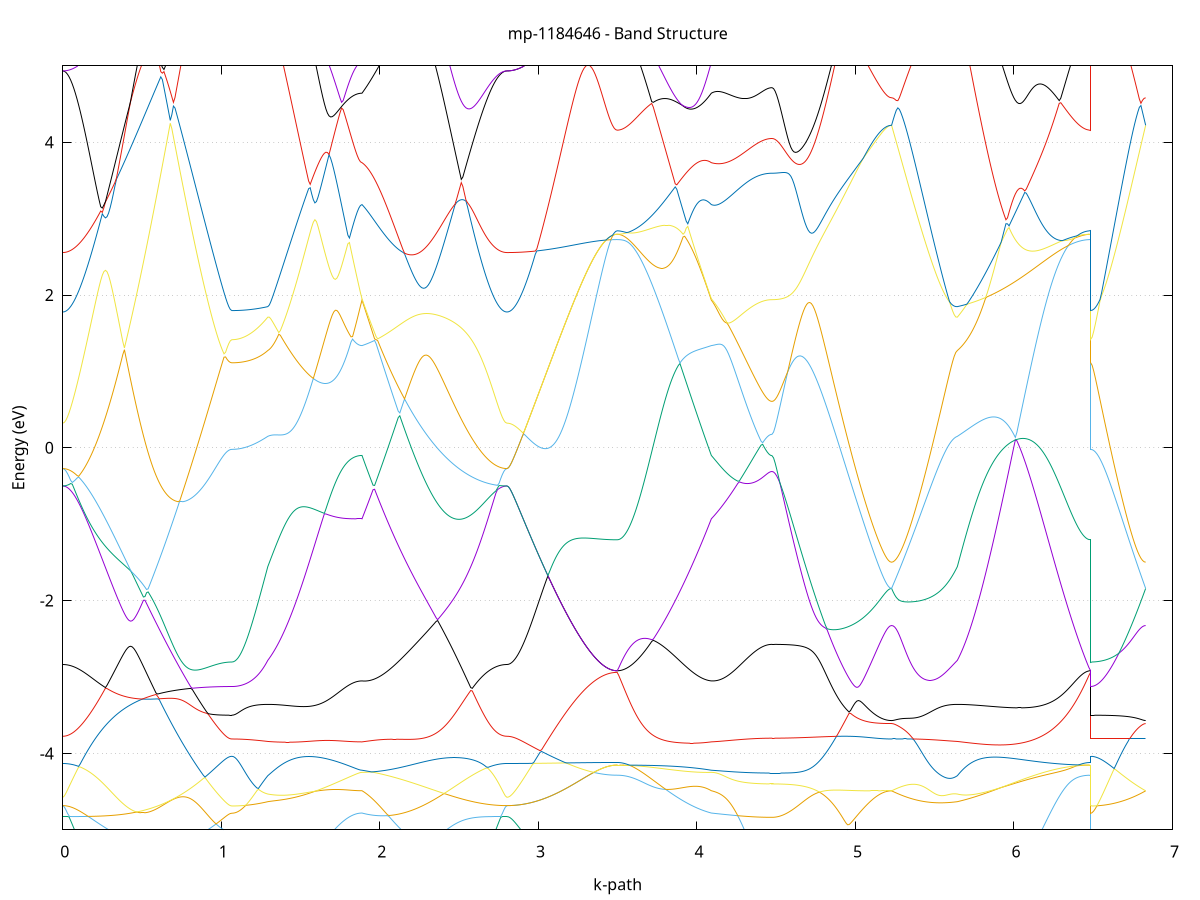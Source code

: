 set title 'mp-1184646 - Band Structure'
set xlabel 'k-path'
set ylabel 'Energy (eV)'
set grid y
set yrange [-5:5]
set terminal png size 800,600
set output 'mp-1184646_bands_gnuplot.png'
plot '-' using 1:2 with lines notitle, '-' using 1:2 with lines notitle, '-' using 1:2 with lines notitle, '-' using 1:2 with lines notitle, '-' using 1:2 with lines notitle, '-' using 1:2 with lines notitle, '-' using 1:2 with lines notitle, '-' using 1:2 with lines notitle, '-' using 1:2 with lines notitle, '-' using 1:2 with lines notitle, '-' using 1:2 with lines notitle, '-' using 1:2 with lines notitle, '-' using 1:2 with lines notitle, '-' using 1:2 with lines notitle, '-' using 1:2 with lines notitle, '-' using 1:2 with lines notitle, '-' using 1:2 with lines notitle, '-' using 1:2 with lines notitle, '-' using 1:2 with lines notitle, '-' using 1:2 with lines notitle, '-' using 1:2 with lines notitle, '-' using 1:2 with lines notitle, '-' using 1:2 with lines notitle, '-' using 1:2 with lines notitle, '-' using 1:2 with lines notitle, '-' using 1:2 with lines notitle, '-' using 1:2 with lines notitle, '-' using 1:2 with lines notitle, '-' using 1:2 with lines notitle, '-' using 1:2 with lines notitle, '-' using 1:2 with lines notitle, '-' using 1:2 with lines notitle, '-' using 1:2 with lines notitle, '-' using 1:2 with lines notitle, '-' using 1:2 with lines notitle, '-' using 1:2 with lines notitle, '-' using 1:2 with lines notitle, '-' using 1:2 with lines notitle, '-' using 1:2 with lines notitle, '-' using 1:2 with lines notitle, '-' using 1:2 with lines notitle, '-' using 1:2 with lines notitle, '-' using 1:2 with lines notitle, '-' using 1:2 with lines notitle, '-' using 1:2 with lines notitle, '-' using 1:2 with lines notitle, '-' using 1:2 with lines notitle, '-' using 1:2 with lines notitle, '-' using 1:2 with lines notitle, '-' using 1:2 with lines notitle, '-' using 1:2 with lines notitle, '-' using 1:2 with lines notitle, '-' using 1:2 with lines notitle, '-' using 1:2 with lines notitle, '-' using 1:2 with lines notitle, '-' using 1:2 with lines notitle, '-' using 1:2 with lines notitle, '-' using 1:2 with lines notitle, '-' using 1:2 with lines notitle, '-' using 1:2 with lines notitle, '-' using 1:2 with lines notitle, '-' using 1:2 with lines notitle, '-' using 1:2 with lines notitle, '-' using 1:2 with lines notitle
0.000000 -23.981996
0.009970 -23.981996
0.019939 -23.981996
0.029909 -23.981896
0.039878 -23.981796
0.049848 -23.981596
0.059818 -23.981396
0.069787 -23.981196
0.079757 -23.980996
0.089726 -23.980696
0.099696 -23.980396
0.109666 -23.980096
0.119635 -23.979696
0.129605 -23.979296
0.139574 -23.978896
0.149544 -23.978496
0.159514 -23.978096
0.169483 -23.977596
0.179453 -23.977096
0.189422 -23.976596
0.199392 -23.976096
0.209362 -23.975596
0.219331 -23.975096
0.229301 -23.974596
0.239270 -23.974096
0.249240 -23.973496
0.259210 -23.972996
0.269179 -23.972496
0.279149 -23.971996
0.289118 -23.971496
0.299088 -23.970996
0.309057 -23.970596
0.319027 -23.970096
0.328997 -23.969696
0.338966 -23.969196
0.348936 -23.968796
0.358905 -23.968396
0.368875 -23.967996
0.378845 -23.967596
0.388814 -23.967296
0.398784 -23.966896
0.408753 -23.966596
0.418723 -23.966296
0.428693 -23.965996
0.438662 -23.965696
0.448632 -23.965396
0.458601 -23.965096
0.468571 -23.964796
0.478541 -23.964596
0.488510 -23.964296
0.498480 -23.963996
0.508449 -23.963796
0.518419 -23.963596
0.528389 -23.963296
0.538358 -23.963096
0.548328 -23.962896
0.558297 -23.962696
0.568267 -23.962396
0.578237 -23.962196
0.588206 -23.961996
0.598176 -23.961796
0.608145 -23.961596
0.618115 -23.961396
0.628085 -23.961196
0.638054 -23.961096
0.648024 -23.960896
0.657993 -23.960696
0.667963 -23.960496
0.677933 -23.960396
0.687902 -23.960196
0.697872 -23.959996
0.707841 -23.959896
0.717811 -23.959696
0.727781 -23.959496
0.737750 -23.959396
0.747720 -23.959196
0.757689 -23.959096
0.767659 -23.958896
0.777628 -23.958796
0.787598 -23.958596
0.797568 -23.958496
0.807537 -23.958396
0.817507 -23.958196
0.827476 -23.958096
0.837446 -23.957996
0.847416 -23.957896
0.857385 -23.957696
0.867355 -23.957596
0.877324 -23.957496
0.887294 -23.957396
0.897264 -23.957296
0.907233 -23.957196
0.917203 -23.957096
0.927172 -23.956996
0.937142 -23.956896
0.947112 -23.956796
0.957081 -23.956796
0.967051 -23.956696
0.977020 -23.956596
0.986990 -23.956596
0.996960 -23.956496
1.006929 -23.956496
1.016899 -23.956396
1.026868 -23.956396
1.036838 -23.956396
1.046808 -23.956396
1.056777 -23.956396
1.066747 -23.956396
1.066747 -23.956296
1.076592 -23.956296
1.086438 -23.956296
1.096284 -23.956196
1.106129 -23.956096
1.115975 -23.956196
1.125820 -23.956196
1.135666 -23.956196
1.145511 -23.956196
1.155357 -23.956196
1.165203 -23.956296
1.175048 -23.956296
1.184894 -23.956296
1.194739 -23.956396
1.204585 -23.956396
1.214431 -23.956496
1.224276 -23.956496
1.234122 -23.956496
1.243967 -23.956596
1.253813 -23.956596
1.263659 -23.956696
1.273504 -23.956796
1.283350 -23.956796
1.293195 -23.956896
1.293195 -23.956896
1.303098 -23.956896
1.313001 -23.956896
1.322904 -23.956896
1.332807 -23.956896
1.342710 -23.956896
1.352613 -23.956796
1.362516 -23.956796
1.372419 -23.956696
1.382322 -23.956596
1.392225 -23.956396
1.402128 -23.956296
1.412031 -23.956096
1.421934 -23.955996
1.431837 -23.955796
1.441740 -23.955596
1.451643 -23.955296
1.461546 -23.955096
1.471450 -23.954796
1.481353 -23.954496
1.491256 -23.954296
1.501159 -23.953996
1.511062 -23.953596
1.520965 -23.953296
1.530868 -23.952996
1.540771 -23.952596
1.550674 -23.952196
1.560577 -23.951796
1.570480 -23.951496
1.580383 -23.951096
1.590286 -23.950696
1.600189 -23.950296
1.610092 -23.949896
1.619995 -23.949696
1.629898 -23.949496
1.639801 -23.949496
1.649704 -23.949596
1.659607 -23.949596
1.669510 -23.949696
1.679413 -23.949796
1.689316 -23.949896
1.699219 -23.949996
1.709122 -23.950096
1.719025 -23.950096
1.728928 -23.950196
1.738831 -23.950296
1.748734 -23.950296
1.758637 -23.950396
1.768540 -23.950496
1.778443 -23.950496
1.788346 -23.950596
1.798249 -23.950596
1.808152 -23.950596
1.818055 -23.950696
1.827958 -23.950696
1.837861 -23.950696
1.847764 -23.950696
1.857667 -23.950796
1.867570 -23.950796
1.877473 -23.950796
1.887376 -23.950796
1.887376 -23.950796
1.897315 -23.950296
1.907255 -23.949896
1.917194 -23.949496
1.927134 -23.948996
1.937073 -23.948596
1.947012 -23.948096
1.956952 -23.947696
1.966891 -23.947296
1.976831 -23.946796
1.986770 -23.946396
1.996710 -23.945896
2.006649 -23.945496
2.016588 -23.945096
2.026528 -23.944596
2.036467 -23.944196
2.046407 -23.943796
2.056346 -23.943296
2.066286 -23.942896
2.076225 -23.942396
2.086164 -23.941996
2.096104 -23.941596
2.106043 -23.941196
2.115983 -23.940696
2.125922 -23.940296
2.135862 -23.939896
2.145801 -23.939496
2.155740 -23.939296
2.165680 -23.939496
2.175619 -23.939796
2.185559 -23.940096
2.195498 -23.940296
2.205438 -23.940596
2.215377 -23.940896
2.225316 -23.941196
2.235256 -23.941496
2.245195 -23.941796
2.255135 -23.942196
2.265074 -23.942496
2.275013 -23.942796
2.284953 -23.943196
2.294892 -23.943496
2.304832 -23.943896
2.314771 -23.945296
2.324711 -23.946596
2.334650 -23.947996
2.344589 -23.949296
2.354529 -23.950596
2.364468 -23.951896
2.374408 -23.953096
2.384347 -23.954396
2.394287 -23.955596
2.404226 -23.956796
2.414165 -23.957996
2.424105 -23.959096
2.434044 -23.960296
2.443984 -23.961396
2.453923 -23.962496
2.463863 -23.963496
2.473802 -23.964596
2.483741 -23.965596
2.493681 -23.966496
2.503620 -23.967496
2.513560 -23.968396
2.523499 -23.969296
2.533439 -23.970196
2.543378 -23.970996
2.553317 -23.971796
2.563257 -23.972596
2.573196 -23.973396
2.583136 -23.974096
2.593075 -23.974796
2.603015 -23.975496
2.612954 -23.976096
2.622893 -23.976696
2.632833 -23.977296
2.642772 -23.977796
2.652712 -23.978296
2.662651 -23.978796
2.672591 -23.979196
2.682530 -23.979596
2.692469 -23.979996
2.702409 -23.980396
2.712348 -23.980696
2.722288 -23.980996
2.732227 -23.981196
2.742167 -23.981396
2.752106 -23.981596
2.762045 -23.981796
2.771985 -23.981896
2.781924 -23.981996
2.791864 -23.981996
2.801803 -23.981996
2.801803 -23.981996
2.811733 -23.981996
2.821662 -23.981996
2.831592 -23.981996
2.841522 -23.981996
2.851451 -23.981996
2.861381 -23.981996
2.871310 -23.981996
2.881240 -23.981996
2.891170 -23.981896
2.901099 -23.981896
2.911029 -23.981896
2.920958 -23.981796
2.930888 -23.981796
2.940818 -23.981796
2.950747 -23.981696
2.960677 -23.981696
2.970607 -23.981596
2.980536 -23.981596
2.990466 -23.981596
3.000395 -23.981496
3.010325 -23.981496
3.020255 -23.981396
3.030184 -23.981396
3.040114 -23.981296
3.050043 -23.981196
3.059973 -23.981196
3.069903 -23.981096
3.079832 -23.981096
3.089762 -23.980996
3.099692 -23.980896
3.109621 -23.980896
3.119551 -23.980796
3.129480 -23.980696
3.139410 -23.980696
3.149340 -23.980596
3.159269 -23.980596
3.169199 -23.980496
3.179128 -23.980396
3.189058 -23.980396
3.198988 -23.980296
3.208917 -23.980196
3.218847 -23.980196
3.228777 -23.980096
3.238706 -23.979996
3.248636 -23.979996
3.258565 -23.979896
3.268495 -23.979896
3.278425 -23.979796
3.288354 -23.979796
3.298284 -23.979696
3.308213 -23.979696
3.318143 -23.979596
3.328073 -23.979596
3.338002 -23.979496
3.347932 -23.979496
3.357862 -23.979396
3.367791 -23.979396
3.377721 -23.979396
3.387650 -23.979296
3.397580 -23.979296
3.407510 -23.979296
3.417439 -23.979196
3.427369 -23.979196
3.437298 -23.979196
3.447228 -23.979196
3.457158 -23.979196
3.467087 -23.979196
3.477017 -23.979196
3.486947 -23.979196
3.496876 -23.979196
3.496876 -23.979196
3.506779 -23.979096
3.516682 -23.979096
3.526585 -23.978996
3.536488 -23.978896
3.546391 -23.978796
3.556294 -23.978596
3.566197 -23.978396
3.576100 -23.978196
3.586003 -23.977896
3.595906 -23.977596
3.605809 -23.977296
3.615712 -23.976996
3.625615 -23.976596
3.635518 -23.976196
3.645421 -23.975696
3.655324 -23.975296
3.665227 -23.974796
3.675130 -23.974296
3.685033 -23.973696
3.694936 -23.973196
3.704839 -23.972596
3.714742 -23.971996
3.724645 -23.971396
3.734548 -23.970696
3.744451 -23.969996
3.754354 -23.969396
3.764257 -23.968696
3.774160 -23.967996
3.784063 -23.967196
3.793966 -23.966496
3.803869 -23.965796
3.813772 -23.965096
3.823675 -23.964396
3.833578 -23.963696
3.843481 -23.962996
3.853384 -23.962296
3.863288 -23.961696
3.873191 -23.961096
3.883094 -23.960496
3.892997 -23.959996
3.902900 -23.959396
3.912803 -23.958896
3.922706 -23.958396
3.932609 -23.957896
3.942512 -23.957396
3.952415 -23.956996
3.962318 -23.956496
3.972221 -23.955996
3.982124 -23.955596
3.992027 -23.955096
4.001930 -23.954696
4.011833 -23.954296
4.021736 -23.953796
4.031639 -23.953396
4.041542 -23.952996
4.051445 -23.952496
4.061348 -23.952096
4.071251 -23.951596
4.081154 -23.951196
4.091057 -23.950796
4.091057 -23.950796
4.100868 -23.950596
4.110680 -23.950396
4.120491 -23.950196
4.130303 -23.949996
4.140114 -23.949796
4.149926 -23.949596
4.159737 -23.949396
4.169549 -23.949196
4.179361 -23.948896
4.189172 -23.948696
4.198984 -23.948496
4.208795 -23.948296
4.218607 -23.948096
4.228418 -23.947796
4.238230 -23.947596
4.248041 -23.947396
4.257853 -23.947196
4.267664 -23.946996
4.277476 -23.946796
4.287288 -23.946596
4.297099 -23.946396
4.306911 -23.946196
4.316722 -23.945996
4.326534 -23.945896
4.336345 -23.945696
4.346157 -23.945596
4.355968 -23.945396
4.365780 -23.945296
4.375591 -23.945196
4.385403 -23.945096
4.395215 -23.944996
4.405026 -23.944896
4.414838 -23.944796
4.424649 -23.944696
4.434461 -23.944696
4.444272 -23.944596
4.454084 -23.944596
4.463895 -23.944596
4.473707 -23.944596
4.473707 -23.944596
4.483632 -23.944596
4.493557 -23.944596
4.503482 -23.944596
4.513407 -23.944596
4.523332 -23.944596
4.533257 -23.944596
4.543182 -23.944596
4.553107 -23.944596
4.563032 -23.944496
4.572957 -23.944496
4.582882 -23.944496
4.592807 -23.944496
4.602733 -23.944496
4.612658 -23.944496
4.622583 -23.944496
4.632508 -23.944496
4.642433 -23.944496
4.652358 -23.944396
4.662283 -23.944396
4.672208 -23.944396
4.682133 -23.944396
4.692058 -23.944396
4.701983 -23.944396
4.711908 -23.944396
4.721833 -23.944396
4.731758 -23.944396
4.741683 -23.944496
4.751608 -23.944696
4.761533 -23.944996
4.771458 -23.945196
4.781383 -23.945496
4.791308 -23.945796
4.801234 -23.946096
4.811159 -23.946396
4.821084 -23.946696
4.831009 -23.946996
4.840934 -23.947296
4.850859 -23.947596
4.860784 -23.947996
4.870709 -23.948296
4.880634 -23.948596
4.890559 -23.948996
4.900484 -23.949296
4.910409 -23.949596
4.920334 -23.949996
4.930259 -23.950296
4.940184 -23.950696
4.950109 -23.950996
4.960034 -23.951296
4.969959 -23.951596
4.979884 -23.951996
4.989809 -23.952296
4.999735 -23.952596
5.009660 -23.952896
5.019585 -23.953096
5.029510 -23.953396
5.039435 -23.953696
5.049360 -23.953896
5.059285 -23.954196
5.069210 -23.954396
5.079135 -23.954596
5.089060 -23.954796
5.098985 -23.954996
5.108910 -23.955196
5.118835 -23.955396
5.128760 -23.955496
5.138685 -23.955596
5.148610 -23.955796
5.158535 -23.955896
5.168460 -23.955996
5.178385 -23.956096
5.188311 -23.956096
5.198236 -23.956196
5.208161 -23.956196
5.218086 -23.956196
5.228011 -23.956296
5.228011 -23.956296
5.237887 -23.956296
5.247763 -23.956196
5.257639 -23.956196
5.267516 -23.956196
5.277392 -23.956196
5.287268 -23.956296
5.297144 -23.956296
5.307021 -23.956296
5.316897 -23.956296
5.326773 -23.956296
5.336649 -23.956296
5.346526 -23.956296
5.356402 -23.956296
5.366278 -23.956296
5.376154 -23.956296
5.386030 -23.956296
5.395907 -23.956296
5.405783 -23.956296
5.415659 -23.956396
5.425535 -23.956396
5.435412 -23.956396
5.445288 -23.956396
5.455164 -23.956396
5.465040 -23.956396
5.474917 -23.956496
5.484793 -23.956496
5.494669 -23.956496
5.504545 -23.956496
5.514422 -23.956496
5.524298 -23.956496
5.534174 -23.956596
5.544050 -23.956596
5.553926 -23.956596
5.563803 -23.956596
5.573679 -23.956696
5.583555 -23.956696
5.593431 -23.956696
5.603308 -23.956796
5.613184 -23.956796
5.623060 -23.956796
5.632936 -23.956796
5.642813 -23.956896
5.642813 -23.956896
5.652698 -23.956896
5.662584 -23.956996
5.672470 -23.957096
5.682356 -23.957196
5.692242 -23.957196
5.702128 -23.957296
5.712014 -23.957396
5.721899 -23.957496
5.731785 -23.957596
5.741671 -23.957696
5.751557 -23.957796
5.761443 -23.957796
5.771329 -23.957896
5.781215 -23.957996
5.791101 -23.958096
5.800986 -23.958296
5.810872 -23.958396
5.820758 -23.958496
5.830644 -23.958596
5.840530 -23.958696
5.850416 -23.958796
5.860302 -23.958996
5.870187 -23.959096
5.880073 -23.959196
5.889959 -23.959296
5.899845 -23.959496
5.909731 -23.959596
5.919617 -23.959796
5.929503 -23.959896
5.939388 -23.960096
5.949274 -23.960296
5.959160 -23.960496
5.969046 -23.960596
5.978932 -23.960796
5.988818 -23.961096
5.998704 -23.961296
6.008589 -23.961496
6.018475 -23.961796
6.028361 -23.961996
6.038247 -23.962296
6.048133 -23.962596
6.058019 -23.962896
6.067905 -23.963296
6.077790 -23.963596
6.087676 -23.963996
6.097562 -23.964396
6.107448 -23.964796
6.117334 -23.965196
6.127220 -23.965696
6.137106 -23.966096
6.146992 -23.966596
6.156877 -23.967096
6.166763 -23.967596
6.176649 -23.968096
6.186535 -23.968596
6.196421 -23.969096
6.206307 -23.969596
6.216193 -23.970096
6.226078 -23.970596
6.235964 -23.971096
6.245850 -23.971696
6.255736 -23.972196
6.265622 -23.972696
6.275508 -23.973196
6.285394 -23.973696
6.295279 -23.974096
6.305165 -23.974596
6.315051 -23.975096
6.324937 -23.975496
6.334823 -23.975896
6.344709 -23.976296
6.354595 -23.976696
6.364480 -23.976996
6.374366 -23.977396
6.384252 -23.977696
6.394138 -23.977896
6.404024 -23.978196
6.413910 -23.978396
6.423796 -23.978596
6.433681 -23.978796
6.443567 -23.978896
6.453453 -23.978996
6.463339 -23.979096
6.473225 -23.979096
6.483111 -23.979196
6.483111 -23.956296
6.493040 -23.956296
6.502970 -23.956396
6.512900 -23.956296
6.522829 -23.956296
6.532759 -23.956296
6.542688 -23.956296
6.552618 -23.956296
6.562548 -23.956296
6.572477 -23.956296
6.582407 -23.956296
6.592337 -23.956296
6.602266 -23.956296
6.612196 -23.956296
6.622125 -23.956296
6.632055 -23.956296
6.641985 -23.956296
6.651914 -23.956296
6.661844 -23.956296
6.671773 -23.956296
6.681703 -23.956296
6.691633 -23.956296
6.701562 -23.956296
6.711492 -23.956296
6.721422 -23.956296
6.731351 -23.956296
6.741281 -23.956296
6.751210 -23.956296
6.761140 -23.956296
6.771070 -23.956296
6.780999 -23.956296
6.790929 -23.956296
6.800858 -23.956296
6.810788 -23.956296
6.820718 -23.956296
6.830647 -23.956296
e
0.000000 -23.957896
0.009970 -23.957896
0.019939 -23.957896
0.029909 -23.957896
0.039878 -23.957796
0.049848 -23.957696
0.059818 -23.957696
0.069787 -23.957596
0.079757 -23.957396
0.089726 -23.957296
0.099696 -23.957096
0.109666 -23.956996
0.119635 -23.956796
0.129605 -23.956596
0.139574 -23.956296
0.149544 -23.956096
0.159514 -23.955796
0.169483 -23.955496
0.179453 -23.955196
0.189422 -23.954796
0.199392 -23.954396
0.209362 -23.953996
0.219331 -23.953496
0.229301 -23.953096
0.239270 -23.952496
0.249240 -23.951996
0.259210 -23.951396
0.269179 -23.950696
0.279149 -23.950096
0.289118 -23.949296
0.299088 -23.948596
0.309057 -23.947796
0.319027 -23.946896
0.328997 -23.946096
0.338966 -23.945096
0.348936 -23.944196
0.358905 -23.943196
0.368875 -23.942196
0.378845 -23.941196
0.388814 -23.940196
0.398784 -23.939296
0.408753 -23.938696
0.418723 -23.938396
0.428693 -23.938396
0.438662 -23.938596
0.448632 -23.938696
0.458601 -23.938896
0.468571 -23.939196
0.478541 -23.939396
0.488510 -23.939596
0.498480 -23.939896
0.508449 -23.940096
0.518419 -23.940396
0.528389 -23.940596
0.538358 -23.940896
0.548328 -23.941096
0.558297 -23.941396
0.568267 -23.941596
0.578237 -23.941896
0.588206 -23.942196
0.598176 -23.942396
0.608145 -23.942696
0.618115 -23.942896
0.628085 -23.943096
0.638054 -23.943396
0.648024 -23.943596
0.657993 -23.943896
0.667963 -23.944096
0.677933 -23.944296
0.687902 -23.944596
0.697872 -23.944796
0.707841 -23.944996
0.717811 -23.945296
0.727781 -23.945496
0.737750 -23.945696
0.747720 -23.945896
0.757689 -23.946096
0.767659 -23.946296
0.777628 -23.946496
0.787598 -23.946696
0.797568 -23.946896
0.807537 -23.947096
0.817507 -23.947296
0.827476 -23.947496
0.837446 -23.947596
0.847416 -23.947796
0.857385 -23.947996
0.867355 -23.948596
0.877324 -23.949296
0.887294 -23.949996
0.897264 -23.950596
0.907233 -23.951196
0.917203 -23.951796
0.927172 -23.952396
0.937142 -23.952896
0.947112 -23.953296
0.957081 -23.953796
0.967051 -23.954196
0.977020 -23.954496
0.986990 -23.954896
0.996960 -23.955196
1.006929 -23.955396
1.016899 -23.955596
1.026868 -23.955796
1.036838 -23.955896
1.046808 -23.955996
1.056777 -23.956096
1.066747 -23.956096
1.066747 -23.956096
1.076592 -23.956096
1.086438 -23.956096
1.096284 -23.956096
1.106129 -23.956096
1.115975 -23.955896
1.125820 -23.955696
1.135666 -23.955496
1.145511 -23.955196
1.155357 -23.954896
1.165203 -23.954596
1.175048 -23.954196
1.184894 -23.953796
1.194739 -23.953396
1.204585 -23.952996
1.214431 -23.952496
1.224276 -23.951996
1.234122 -23.951496
1.243967 -23.950896
1.253813 -23.950296
1.263659 -23.949696
1.273504 -23.949096
1.283350 -23.948496
1.293195 -23.947796
1.293195 -23.947796
1.303098 -23.947296
1.313001 -23.946796
1.322904 -23.946396
1.332807 -23.945896
1.342710 -23.945496
1.352613 -23.944996
1.362516 -23.944596
1.372419 -23.944196
1.382322 -23.943996
1.392225 -23.944296
1.402128 -23.944496
1.412031 -23.944796
1.421934 -23.944996
1.431837 -23.945296
1.441740 -23.945496
1.451643 -23.945696
1.461546 -23.945996
1.471450 -23.946196
1.481353 -23.946396
1.491256 -23.946596
1.501159 -23.946796
1.511062 -23.946996
1.520965 -23.947196
1.530868 -23.947396
1.540771 -23.947596
1.550674 -23.947796
1.560577 -23.947896
1.570480 -23.948096
1.580383 -23.948196
1.590286 -23.948396
1.600189 -23.948496
1.610092 -23.948496
1.619995 -23.948496
1.629898 -23.948296
1.639801 -23.947996
1.649704 -23.947596
1.659607 -23.947096
1.669510 -23.946696
1.679413 -23.946196
1.689316 -23.945796
1.699219 -23.945296
1.709122 -23.944796
1.719025 -23.944396
1.728928 -23.943896
1.738831 -23.943496
1.748734 -23.943096
1.758637 -23.942696
1.768540 -23.942296
1.778443 -23.941996
1.788346 -23.941596
1.798249 -23.941396
1.808152 -23.941096
1.818055 -23.940896
1.827958 -23.940696
1.837861 -23.940496
1.847764 -23.940396
1.857667 -23.940296
1.867570 -23.940196
1.877473 -23.940196
1.887376 -23.940096
1.887376 -23.940096
1.897315 -23.939496
1.907255 -23.938796
1.917194 -23.938196
1.927134 -23.937496
1.937073 -23.936896
1.947012 -23.936196
1.956952 -23.935596
1.966891 -23.934896
1.976831 -23.935096
1.986770 -23.935296
1.996710 -23.935496
2.006649 -23.935696
2.016588 -23.935896
2.026528 -23.936196
2.036467 -23.936396
2.046407 -23.936596
2.056346 -23.936796
2.066286 -23.937096
2.076225 -23.937296
2.086164 -23.937496
2.096104 -23.937796
2.106043 -23.937996
2.115983 -23.938296
2.125922 -23.938496
2.135862 -23.938696
2.145801 -23.938996
2.155740 -23.938996
2.165680 -23.938596
2.175619 -23.938196
2.185559 -23.937796
2.195498 -23.937396
2.205438 -23.936996
2.215377 -23.936596
2.225316 -23.936196
2.235256 -23.935796
2.245195 -23.935596
2.255135 -23.936996
2.265074 -23.938396
2.275013 -23.939796
2.284953 -23.941196
2.294892 -23.942596
2.304832 -23.943896
2.314771 -23.944296
2.324711 -23.944596
2.334650 -23.944996
2.344589 -23.945396
2.354529 -23.945796
2.364468 -23.946196
2.374408 -23.946596
2.384347 -23.946996
2.394287 -23.947396
2.404226 -23.947796
2.414165 -23.948196
2.424105 -23.948596
2.434044 -23.948996
2.443984 -23.949396
2.453923 -23.949796
2.463863 -23.950196
2.473802 -23.950596
2.483741 -23.950996
2.493681 -23.951396
2.503620 -23.951796
2.513560 -23.952096
2.523499 -23.952496
2.533439 -23.952896
2.543378 -23.953196
2.553317 -23.953496
2.563257 -23.953896
2.573196 -23.954196
2.583136 -23.954496
2.593075 -23.954796
2.603015 -23.955096
2.612954 -23.955296
2.622893 -23.955596
2.632833 -23.955796
2.642772 -23.956096
2.652712 -23.956296
2.662651 -23.956496
2.672591 -23.956696
2.682530 -23.956896
2.692469 -23.956996
2.702409 -23.957196
2.712348 -23.957296
2.722288 -23.957496
2.732227 -23.957596
2.742167 -23.957696
2.752106 -23.957696
2.762045 -23.957796
2.771985 -23.957896
2.781924 -23.957896
2.791864 -23.957896
2.801803 -23.957896
2.801803 -23.957896
2.811733 -23.957896
2.821662 -23.957896
2.831592 -23.957896
2.841522 -23.957896
2.851451 -23.957896
2.861381 -23.957896
2.871310 -23.957796
2.881240 -23.957796
2.891170 -23.957796
2.901099 -23.957696
2.911029 -23.957696
2.920958 -23.957596
2.930888 -23.957596
2.940818 -23.957496
2.950747 -23.957496
2.960677 -23.957396
2.970607 -23.957296
2.980536 -23.957296
2.990466 -23.957196
3.000395 -23.957096
3.010325 -23.957096
3.020255 -23.956996
3.030184 -23.956896
3.040114 -23.956796
3.050043 -23.956696
3.059973 -23.956596
3.069903 -23.956596
3.079832 -23.956396
3.089762 -23.956396
3.099692 -23.956196
3.109621 -23.956096
3.119551 -23.955996
3.129480 -23.955896
3.139410 -23.955796
3.149340 -23.955696
3.159269 -23.955596
3.169199 -23.955496
3.179128 -23.955296
3.189058 -23.955196
3.198988 -23.955396
3.208917 -23.955896
3.218847 -23.956396
3.228777 -23.956796
3.238706 -23.957296
3.248636 -23.957696
3.258565 -23.958196
3.268495 -23.958596
3.278425 -23.958996
3.288354 -23.959296
3.298284 -23.959696
3.308213 -23.960096
3.318143 -23.960396
3.328073 -23.960696
3.338002 -23.960996
3.347932 -23.961296
3.357862 -23.961496
3.367791 -23.961796
3.377721 -23.961996
3.387650 -23.962196
3.397580 -23.962396
3.407510 -23.962596
3.417439 -23.962696
3.427369 -23.962896
3.437298 -23.962996
3.447228 -23.963096
3.457158 -23.963196
3.467087 -23.963196
3.477017 -23.963296
3.486947 -23.963296
3.496876 -23.963296
3.496876 -23.963296
3.506779 -23.963296
3.516682 -23.963296
3.526585 -23.963296
3.536488 -23.963196
3.546391 -23.963196
3.556294 -23.963096
3.566197 -23.963096
3.576100 -23.962996
3.586003 -23.962896
3.595906 -23.962796
3.605809 -23.962696
3.615712 -23.962496
3.625615 -23.962396
3.635518 -23.962296
3.645421 -23.962096
3.655324 -23.961896
3.665227 -23.961696
3.675130 -23.961496
3.685033 -23.961296
3.694936 -23.961096
3.704839 -23.960896
3.714742 -23.960596
3.724645 -23.960296
3.734548 -23.960096
3.744451 -23.959796
3.754354 -23.959396
3.764257 -23.959096
3.774160 -23.958696
3.784063 -23.958296
3.793966 -23.957896
3.803869 -23.957396
3.813772 -23.956896
3.823675 -23.956296
3.833578 -23.955696
3.843481 -23.955096
3.853384 -23.954396
3.863288 -23.953696
3.873191 -23.953196
3.883094 -23.952696
3.892997 -23.952196
3.902900 -23.951596
3.912803 -23.951096
3.922706 -23.950596
3.932609 -23.949996
3.942512 -23.949396
3.952415 -23.948896
3.962318 -23.948296
3.972221 -23.947696
3.982124 -23.947096
3.992027 -23.946496
4.001930 -23.945896
4.011833 -23.945296
4.021736 -23.944596
4.031639 -23.943996
4.041542 -23.943396
4.051445 -23.942696
4.061348 -23.942096
4.071251 -23.941396
4.081154 -23.940796
4.091057 -23.940096
4.091057 -23.940096
4.100868 -23.939896
4.110680 -23.939696
4.120491 -23.939496
4.130303 -23.939296
4.140114 -23.939296
4.149926 -23.939196
4.159737 -23.939196
4.169549 -23.939196
4.179361 -23.939196
4.189172 -23.939296
4.198984 -23.939396
4.208795 -23.939496
4.218607 -23.939596
4.228418 -23.939696
4.238230 -23.939796
4.248041 -23.939896
4.257853 -23.940096
4.267664 -23.940196
4.277476 -23.940296
4.287288 -23.940396
4.297099 -23.940496
4.306911 -23.940596
4.316722 -23.940696
4.326534 -23.940796
4.336345 -23.940896
4.346157 -23.940996
4.355968 -23.941096
4.365780 -23.941196
4.375591 -23.941296
4.385403 -23.941296
4.395215 -23.941396
4.405026 -23.941396
4.414838 -23.941496
4.424649 -23.941496
4.434461 -23.941596
4.444272 -23.941596
4.454084 -23.941596
4.463895 -23.941596
4.473707 -23.941596
4.473707 -23.941596
4.483632 -23.941596
4.493557 -23.941596
4.503482 -23.941596
4.513407 -23.941696
4.523332 -23.941696
4.533257 -23.941696
4.543182 -23.941796
4.553107 -23.941796
4.563032 -23.941896
4.572957 -23.941996
4.582882 -23.941996
4.592807 -23.942096
4.602733 -23.942196
4.612658 -23.942296
4.622583 -23.942396
4.632508 -23.942496
4.642433 -23.942696
4.652358 -23.942796
4.662283 -23.942996
4.672208 -23.943096
4.682133 -23.943296
4.692058 -23.943396
4.701983 -23.943596
4.711908 -23.943796
4.721833 -23.943996
4.731758 -23.944296
4.741683 -23.944396
4.751608 -23.944396
4.761533 -23.944396
4.771458 -23.944396
4.781383 -23.944396
4.791308 -23.944496
4.801234 -23.944496
4.811159 -23.944596
4.821084 -23.944696
4.831009 -23.944896
4.840934 -23.945096
4.850859 -23.945396
4.860784 -23.945696
4.870709 -23.946096
4.880634 -23.946496
4.890559 -23.946896
4.900484 -23.947396
4.910409 -23.947796
4.920334 -23.948296
4.930259 -23.948696
4.940184 -23.949196
4.950109 -23.949596
4.960034 -23.950096
4.969959 -23.950496
4.979884 -23.950896
4.989809 -23.951296
4.999735 -23.951696
5.009660 -23.952096
5.019585 -23.952396
5.029510 -23.952796
5.039435 -23.953096
5.049360 -23.953396
5.059285 -23.953696
5.069210 -23.953996
5.079135 -23.954296
5.089060 -23.954496
5.098985 -23.954796
5.108910 -23.954996
5.118835 -23.955196
5.128760 -23.955396
5.138685 -23.955496
5.148610 -23.955696
5.158535 -23.955796
5.168460 -23.955896
5.178385 -23.955996
5.188311 -23.956096
5.198236 -23.956196
5.208161 -23.956196
5.218086 -23.956196
5.228011 -23.956296
5.228011 -23.956296
5.237887 -23.956196
5.247763 -23.956196
5.257639 -23.956196
5.267516 -23.956196
5.277392 -23.956096
5.287268 -23.956096
5.297144 -23.955996
5.307021 -23.955896
5.316897 -23.955796
5.326773 -23.955696
5.336649 -23.955596
5.346526 -23.955496
5.356402 -23.955396
5.366278 -23.955296
5.376154 -23.955096
5.386030 -23.954896
5.395907 -23.954796
5.405783 -23.954596
5.415659 -23.954396
5.425535 -23.954196
5.435412 -23.953996
5.445288 -23.953796
5.455164 -23.953596
5.465040 -23.953296
5.474917 -23.953096
5.484793 -23.952796
5.494669 -23.952596
5.504545 -23.952296
5.514422 -23.951996
5.524298 -23.951696
5.534174 -23.951396
5.544050 -23.951196
5.553926 -23.950796
5.563803 -23.950496
5.573679 -23.950196
5.583555 -23.949896
5.593431 -23.949496
5.603308 -23.949196
5.613184 -23.948896
5.623060 -23.948496
5.632936 -23.948096
5.642813 -23.947796
5.642813 -23.947796
5.652698 -23.947096
5.662584 -23.946396
5.672470 -23.945696
5.682356 -23.944996
5.692242 -23.944296
5.702128 -23.943996
5.712014 -23.944396
5.721899 -23.944896
5.731785 -23.945296
5.741671 -23.945696
5.751557 -23.946196
5.761443 -23.946596
5.771329 -23.946996
5.781215 -23.947496
5.791101 -23.947896
5.800986 -23.948296
5.810872 -23.948796
5.820758 -23.949196
5.830644 -23.949596
5.840530 -23.950096
5.850416 -23.950496
5.860302 -23.950896
5.870187 -23.951296
5.880073 -23.951796
5.889959 -23.952196
5.899845 -23.952596
5.909731 -23.952996
5.919617 -23.953396
5.929503 -23.953796
5.939388 -23.954196
5.949274 -23.954596
5.959160 -23.954996
5.969046 -23.955396
5.978932 -23.955796
5.988818 -23.956196
5.998704 -23.956496
6.008589 -23.956896
6.018475 -23.957196
6.028361 -23.957496
6.038247 -23.957796
6.048133 -23.958096
6.058019 -23.958396
6.067905 -23.958696
6.077790 -23.958896
6.087676 -23.959196
6.097562 -23.959396
6.107448 -23.959596
6.117334 -23.959796
6.127220 -23.959996
6.137106 -23.960196
6.146992 -23.960396
6.156877 -23.960596
6.166763 -23.960696
6.176649 -23.960896
6.186535 -23.960996
6.196421 -23.961196
6.206307 -23.961296
6.216193 -23.961496
6.226078 -23.961596
6.235964 -23.961696
6.245850 -23.961796
6.255736 -23.961996
6.265622 -23.962096
6.275508 -23.962196
6.285394 -23.962296
6.295279 -23.962396
6.305165 -23.962496
6.315051 -23.962596
6.324937 -23.962596
6.334823 -23.962696
6.344709 -23.962796
6.354595 -23.962896
6.364480 -23.962896
6.374366 -23.962996
6.384252 -23.963096
6.394138 -23.963096
6.404024 -23.963096
6.413910 -23.963196
6.423796 -23.963196
6.433681 -23.963296
6.443567 -23.963296
6.453453 -23.963296
6.463339 -23.963296
6.473225 -23.963296
6.483111 -23.963296
6.483111 -23.956096
6.493040 -23.956096
6.502970 -23.956096
6.512900 -23.956096
6.522829 -23.956096
6.532759 -23.956096
6.542688 -23.956096
6.552618 -23.956096
6.562548 -23.956096
6.572477 -23.956096
6.582407 -23.956096
6.592337 -23.956096
6.602266 -23.956096
6.612196 -23.956096
6.622125 -23.956196
6.632055 -23.956196
6.641985 -23.956196
6.651914 -23.956196
6.661844 -23.956196
6.671773 -23.956196
6.681703 -23.956196
6.691633 -23.956196
6.701562 -23.956196
6.711492 -23.956196
6.721422 -23.956196
6.731351 -23.956196
6.741281 -23.956196
6.751210 -23.956196
6.761140 -23.956196
6.771070 -23.956196
6.780999 -23.956196
6.790929 -23.956196
6.800858 -23.956196
6.810788 -23.956196
6.820718 -23.956196
6.830647 -23.956296
e
0.000000 -23.933196
0.009970 -23.933196
0.019939 -23.933196
0.029909 -23.933196
0.039878 -23.933196
0.049848 -23.933096
0.059818 -23.933096
0.069787 -23.932996
0.079757 -23.932996
0.089726 -23.932896
0.099696 -23.932896
0.109666 -23.932796
0.119635 -23.932696
0.129605 -23.932596
0.139574 -23.932596
0.149544 -23.932496
0.159514 -23.932396
0.169483 -23.932396
0.179453 -23.932596
0.189422 -23.932696
0.199392 -23.932896
0.209362 -23.933096
0.219331 -23.933196
0.229301 -23.933396
0.239270 -23.933596
0.249240 -23.933796
0.259210 -23.933996
0.269179 -23.934096
0.279149 -23.934296
0.289118 -23.934596
0.299088 -23.934796
0.309057 -23.934996
0.319027 -23.935196
0.328997 -23.935396
0.338966 -23.935596
0.348936 -23.935796
0.358905 -23.935996
0.368875 -23.936196
0.378845 -23.936396
0.388814 -23.936496
0.398784 -23.936496
0.408753 -23.936196
0.418723 -23.935496
0.428693 -23.934496
0.438662 -23.933396
0.448632 -23.932196
0.458601 -23.931296
0.468571 -23.931296
0.478541 -23.931296
0.488510 -23.931396
0.498480 -23.931396
0.508449 -23.931496
0.518419 -23.931496
0.528389 -23.931596
0.538358 -23.931696
0.548328 -23.931696
0.558297 -23.931796
0.568267 -23.931896
0.578237 -23.931996
0.588206 -23.932096
0.598176 -23.932196
0.608145 -23.932196
0.618115 -23.932296
0.628085 -23.932396
0.638054 -23.932496
0.648024 -23.932596
0.657993 -23.932696
0.667963 -23.932896
0.677933 -23.932996
0.687902 -23.933096
0.697872 -23.933896
0.707841 -23.934796
0.717811 -23.935796
0.727781 -23.936696
0.737750 -23.937596
0.747720 -23.938596
0.757689 -23.939496
0.767659 -23.940396
0.777628 -23.941296
0.787598 -23.942196
0.797568 -23.943096
0.807537 -23.943896
0.817507 -23.944796
0.827476 -23.945596
0.837446 -23.946396
0.847416 -23.947096
0.857385 -23.947896
0.867355 -23.948096
0.877324 -23.948296
0.887294 -23.948396
0.897264 -23.948596
0.907233 -23.948696
0.917203 -23.948796
0.927172 -23.948996
0.937142 -23.949096
0.947112 -23.949196
0.957081 -23.949296
0.967051 -23.949396
0.977020 -23.949496
0.986990 -23.949596
0.996960 -23.949596
1.006929 -23.949696
1.016899 -23.949696
1.026868 -23.949796
1.036838 -23.949796
1.046808 -23.949896
1.056777 -23.949896
1.066747 -23.949896
1.066747 -23.949896
1.076592 -23.949896
1.086438 -23.949796
1.096284 -23.949796
1.106129 -23.949696
1.115975 -23.949596
1.125820 -23.949496
1.135666 -23.949396
1.145511 -23.949296
1.155357 -23.949096
1.165203 -23.948896
1.175048 -23.948796
1.184894 -23.948496
1.194739 -23.948296
1.204585 -23.948096
1.214431 -23.947796
1.224276 -23.947496
1.234122 -23.947196
1.243967 -23.946896
1.253813 -23.946596
1.263659 -23.946296
1.273504 -23.945896
1.283350 -23.945496
1.293195 -23.945096
1.293195 -23.945096
1.303098 -23.944796
1.313001 -23.944496
1.322904 -23.944196
1.332807 -23.943896
1.342710 -23.943496
1.352613 -23.943196
1.362516 -23.943496
1.372419 -23.943696
1.382322 -23.943796
1.392225 -23.943396
1.402128 -23.942996
1.412031 -23.942596
1.421934 -23.942296
1.431837 -23.941896
1.441740 -23.941596
1.451643 -23.941196
1.461546 -23.940896
1.471450 -23.940496
1.481353 -23.940196
1.491256 -23.939896
1.501159 -23.939596
1.511062 -23.939296
1.520965 -23.938896
1.530868 -23.938596
1.540771 -23.938296
1.550674 -23.938096
1.560577 -23.937796
1.570480 -23.937496
1.580383 -23.937196
1.590286 -23.936996
1.600189 -23.936696
1.610092 -23.936496
1.619995 -23.936196
1.629898 -23.935996
1.639801 -23.935796
1.649704 -23.935596
1.659607 -23.935396
1.669510 -23.935196
1.679413 -23.934996
1.689316 -23.934796
1.699219 -23.934696
1.709122 -23.934496
1.719025 -23.934396
1.728928 -23.934296
1.738831 -23.934096
1.748734 -23.933996
1.758637 -23.933896
1.768540 -23.933796
1.778443 -23.933696
1.788346 -23.933696
1.798249 -23.933596
1.808152 -23.933496
1.818055 -23.933496
1.827958 -23.933396
1.837861 -23.933396
1.847764 -23.933396
1.857667 -23.933296
1.867570 -23.933296
1.877473 -23.933296
1.887376 -23.933296
1.887376 -23.933296
1.897315 -23.933496
1.907255 -23.933696
1.917194 -23.933896
1.927134 -23.933996
1.937073 -23.934196
1.947012 -23.934396
1.956952 -23.934696
1.966891 -23.934896
1.976831 -23.934296
1.986770 -23.933596
1.996710 -23.932996
2.006649 -23.932296
2.016588 -23.931696
2.026528 -23.931096
2.036467 -23.930496
2.046407 -23.929896
2.056346 -23.929296
2.066286 -23.928696
2.076225 -23.928196
2.086164 -23.927696
2.096104 -23.927096
2.106043 -23.926596
2.115983 -23.926196
2.125922 -23.925696
2.135862 -23.925296
2.145801 -23.924896
2.155740 -23.924796
2.165680 -23.925396
2.175619 -23.926496
2.185559 -23.927596
2.195498 -23.928796
2.205438 -23.930096
2.215377 -23.931396
2.225316 -23.932796
2.235256 -23.934196
2.245195 -23.935396
2.255135 -23.934996
2.265074 -23.934696
2.275013 -23.934296
2.284953 -23.933896
2.294892 -23.933496
2.304832 -23.933196
2.314771 -23.932796
2.324711 -23.932496
2.334650 -23.932096
2.344589 -23.931796
2.354529 -23.931396
2.364468 -23.931396
2.374408 -23.931596
2.384347 -23.931696
2.394287 -23.931796
2.404226 -23.931896
2.414165 -23.931996
2.424105 -23.931996
2.434044 -23.932096
2.443984 -23.932196
2.453923 -23.932196
2.463863 -23.932196
2.473802 -23.932196
2.483741 -23.932196
2.493681 -23.932196
2.503620 -23.932196
2.513560 -23.932196
2.523499 -23.932196
2.533439 -23.932196
2.543378 -23.932196
2.553317 -23.932096
2.563257 -23.932096
2.573196 -23.932096
2.583136 -23.931996
2.593075 -23.931996
2.603015 -23.931896
2.612954 -23.931896
2.622893 -23.931896
2.632833 -23.932096
2.642772 -23.932196
2.652712 -23.932296
2.662651 -23.932496
2.672591 -23.932596
2.682530 -23.932696
2.692469 -23.932696
2.702409 -23.932796
2.712348 -23.932896
2.722288 -23.932996
2.732227 -23.932996
2.742167 -23.933096
2.752106 -23.933096
2.762045 -23.933196
2.771985 -23.933196
2.781924 -23.933196
2.791864 -23.933196
2.801803 -23.933196
2.801803 -23.933196
2.811733 -23.933196
2.821662 -23.933196
2.831592 -23.933296
2.841522 -23.933296
2.851451 -23.933396
2.861381 -23.933496
2.871310 -23.933996
2.881240 -23.934596
2.891170 -23.935296
2.901099 -23.935996
2.911029 -23.936696
2.920958 -23.937396
2.930888 -23.938096
2.940818 -23.938796
2.950747 -23.939496
2.960677 -23.940196
2.970607 -23.940896
2.980536 -23.941696
2.990466 -23.942396
3.000395 -23.943096
3.010325 -23.943796
3.020255 -23.944396
3.030184 -23.945096
3.040114 -23.945796
3.050043 -23.946496
3.059973 -23.947096
3.069903 -23.947796
3.079832 -23.948496
3.089762 -23.949096
3.099692 -23.949696
3.109621 -23.950296
3.119551 -23.950896
3.129480 -23.951496
3.139410 -23.952096
3.149340 -23.952696
3.159269 -23.953296
3.169199 -23.953796
3.179128 -23.954396
3.189058 -23.954896
3.198988 -23.955396
3.208917 -23.955896
3.218847 -23.956396
3.228777 -23.956796
3.238706 -23.957296
3.248636 -23.957696
3.258565 -23.958196
3.268495 -23.958596
3.278425 -23.958996
3.288354 -23.959296
3.298284 -23.959696
3.308213 -23.960096
3.318143 -23.960396
3.328073 -23.960696
3.338002 -23.960996
3.347932 -23.961296
3.357862 -23.961496
3.367791 -23.961796
3.377721 -23.961996
3.387650 -23.962196
3.397580 -23.962396
3.407510 -23.962596
3.417439 -23.962696
3.427369 -23.962896
3.437298 -23.962996
3.447228 -23.963096
3.457158 -23.963196
3.467087 -23.963196
3.477017 -23.963296
3.486947 -23.963296
3.496876 -23.963296
3.496876 -23.963296
3.506779 -23.963296
3.516682 -23.963296
3.526585 -23.963296
3.536488 -23.963196
3.546391 -23.963096
3.556294 -23.963096
3.566197 -23.962996
3.576100 -23.962896
3.586003 -23.962696
3.595906 -23.962596
3.605809 -23.962396
3.615712 -23.962296
3.625615 -23.962096
3.635518 -23.961896
3.645421 -23.961696
3.655324 -23.961496
3.665227 -23.961196
3.675130 -23.960996
3.685033 -23.960696
3.694936 -23.960396
3.704839 -23.960096
3.714742 -23.959796
3.724645 -23.959496
3.734548 -23.959196
3.744451 -23.958796
3.754354 -23.958496
3.764257 -23.958096
3.774160 -23.957696
3.784063 -23.957296
3.793966 -23.956896
3.803869 -23.956496
3.813772 -23.955996
3.823675 -23.955596
3.833578 -23.955096
3.843481 -23.954696
3.853384 -23.954196
3.863288 -23.953696
3.873191 -23.952896
3.883094 -23.951996
3.892997 -23.951096
3.902900 -23.950096
3.912803 -23.949096
3.922706 -23.948096
3.932609 -23.946996
3.942512 -23.945896
3.952415 -23.944696
3.962318 -23.943496
3.972221 -23.942296
3.982124 -23.940996
3.992027 -23.939696
4.001930 -23.938396
4.011833 -23.937096
4.021736 -23.935696
4.031639 -23.934296
4.041542 -23.932896
4.051445 -23.932696
4.061348 -23.932796
4.071251 -23.932996
4.081154 -23.933096
4.091057 -23.933296
4.091057 -23.933296
4.100868 -23.933396
4.110680 -23.933396
4.120491 -23.933296
4.130303 -23.933196
4.140114 -23.933096
4.149926 -23.932896
4.159737 -23.932596
4.169549 -23.932296
4.179361 -23.931996
4.189172 -23.931596
4.198984 -23.931296
4.208795 -23.930896
4.218607 -23.930496
4.228418 -23.929996
4.238230 -23.929596
4.248041 -23.929196
4.257853 -23.928696
4.267664 -23.928296
4.277476 -23.927796
4.287288 -23.927396
4.297099 -23.926996
4.306911 -23.926496
4.316722 -23.926096
4.326534 -23.925696
4.336345 -23.925296
4.346157 -23.924896
4.355968 -23.924496
4.365780 -23.924096
4.375591 -23.923796
4.385403 -23.923396
4.395215 -23.923096
4.405026 -23.922796
4.414838 -23.922496
4.424649 -23.922196
4.434461 -23.921996
4.444272 -23.921796
4.454084 -23.921596
4.463895 -23.921496
4.473707 -23.921396
4.473707 -23.921396
4.483632 -23.921496
4.493557 -23.921596
4.503482 -23.921796
4.513407 -23.922096
4.523332 -23.922496
4.533257 -23.922896
4.543182 -23.923296
4.553107 -23.923896
4.563032 -23.924396
4.572957 -23.924996
4.582882 -23.925596
4.592807 -23.926196
4.602733 -23.926896
4.612658 -23.927496
4.622583 -23.928196
4.632508 -23.928896
4.642433 -23.929496
4.652358 -23.930196
4.662283 -23.930896
4.672208 -23.931596
4.682133 -23.932296
4.692058 -23.932996
4.701983 -23.933696
4.711908 -23.934396
4.721833 -23.934996
4.731758 -23.935696
4.741683 -23.936396
4.751608 -23.936996
4.761533 -23.937696
4.771458 -23.938296
4.781383 -23.938896
4.791308 -23.939496
4.801234 -23.940096
4.811159 -23.940596
4.821084 -23.941096
4.831009 -23.941496
4.840934 -23.941896
4.850859 -23.942196
4.860784 -23.942396
4.870709 -23.942596
4.880634 -23.942696
4.890559 -23.942796
4.900484 -23.942896
4.910409 -23.942996
4.920334 -23.942996
4.930259 -23.942996
4.940184 -23.942996
4.950109 -23.943096
4.960034 -23.943096
4.969959 -23.943096
4.979884 -23.943096
4.989809 -23.943096
4.999735 -23.943096
5.009660 -23.943096
5.019585 -23.943096
5.029510 -23.943096
5.039435 -23.943096
5.049360 -23.943096
5.059285 -23.943096
5.069210 -23.943296
5.079135 -23.943396
5.089060 -23.943596
5.098985 -23.943696
5.108910 -23.943796
5.118835 -23.943896
5.128760 -23.943996
5.138685 -23.944096
5.148610 -23.944196
5.158535 -23.944296
5.168460 -23.944396
5.178385 -23.944396
5.188311 -23.944496
5.198236 -23.944496
5.208161 -23.944496
5.218086 -23.944596
5.228011 -23.944596
5.228011 -23.944596
5.237887 -23.944596
5.247763 -23.944696
5.257639 -23.944796
5.267516 -23.944996
5.277392 -23.945096
5.287268 -23.945296
5.297144 -23.945496
5.307021 -23.945696
5.316897 -23.945796
5.326773 -23.945996
5.336649 -23.946096
5.346526 -23.946296
5.356402 -23.946396
5.366278 -23.946496
5.376154 -23.946596
5.386030 -23.946696
5.395907 -23.946796
5.405783 -23.946896
5.415659 -23.946896
5.425535 -23.946996
5.435412 -23.946996
5.445288 -23.947096
5.455164 -23.947096
5.465040 -23.947096
5.474917 -23.947096
5.484793 -23.947096
5.494669 -23.946996
5.504545 -23.946996
5.514422 -23.946896
5.524298 -23.946896
5.534174 -23.946796
5.544050 -23.946696
5.553926 -23.946596
5.563803 -23.946496
5.573679 -23.946396
5.583555 -23.946196
5.593431 -23.946096
5.603308 -23.945896
5.613184 -23.945696
5.623060 -23.945496
5.632936 -23.945296
5.642813 -23.945096
5.642813 -23.945096
5.652698 -23.944696
5.662584 -23.944296
5.672470 -23.943896
5.682356 -23.943396
5.692242 -23.943596
5.702128 -23.943596
5.712014 -23.942896
5.721899 -23.942196
5.731785 -23.941396
5.741671 -23.940696
5.751557 -23.939996
5.761443 -23.939496
5.771329 -23.938996
5.781215 -23.938396
5.791101 -23.937896
5.800986 -23.937396
5.810872 -23.936796
5.820758 -23.936296
5.830644 -23.935696
5.840530 -23.935196
5.850416 -23.934696
5.860302 -23.934096
5.870187 -23.933596
5.880073 -23.933496
5.889959 -23.934296
5.899845 -23.935096
5.909731 -23.935796
5.919617 -23.936596
5.929503 -23.937296
5.939388 -23.938096
5.949274 -23.938796
5.959160 -23.939596
5.969046 -23.940296
5.978932 -23.941096
5.988818 -23.941796
5.998704 -23.942596
6.008589 -23.943296
6.018475 -23.943996
6.028361 -23.944696
6.038247 -23.945396
6.048133 -23.946096
6.058019 -23.946796
6.067905 -23.947496
6.077790 -23.948196
6.087676 -23.948796
6.097562 -23.949496
6.107448 -23.950096
6.117334 -23.950796
6.127220 -23.951396
6.137106 -23.951996
6.146992 -23.952596
6.156877 -23.953196
6.166763 -23.953796
6.176649 -23.954296
6.186535 -23.954896
6.196421 -23.955396
6.206307 -23.955896
6.216193 -23.956396
6.226078 -23.956896
6.235964 -23.957396
6.245850 -23.957796
6.255736 -23.958196
6.265622 -23.958696
6.275508 -23.959096
6.285394 -23.959496
6.295279 -23.959796
6.305165 -23.960196
6.315051 -23.960496
6.324937 -23.960796
6.334823 -23.961096
6.344709 -23.961396
6.354595 -23.961696
6.364480 -23.961896
6.374366 -23.962096
6.384252 -23.962296
6.394138 -23.962496
6.404024 -23.962696
6.413910 -23.962796
6.423796 -23.962996
6.433681 -23.963096
6.443567 -23.963196
6.453453 -23.963196
6.463339 -23.963296
6.473225 -23.963296
6.483111 -23.963296
6.483111 -23.949896
6.493040 -23.949896
6.502970 -23.949796
6.512900 -23.949796
6.522829 -23.949796
6.532759 -23.949696
6.542688 -23.949696
6.552618 -23.949596
6.562548 -23.949496
6.572477 -23.949396
6.582407 -23.949296
6.592337 -23.949196
6.602266 -23.949096
6.612196 -23.948896
6.622125 -23.948796
6.632055 -23.948596
6.641985 -23.948496
6.651914 -23.948296
6.661844 -23.948096
6.671773 -23.947896
6.681703 -23.947696
6.691633 -23.947496
6.701562 -23.947296
6.711492 -23.947096
6.721422 -23.946896
6.731351 -23.946596
6.741281 -23.946396
6.751210 -23.946096
6.761140 -23.945896
6.771070 -23.945696
6.780999 -23.945396
6.790929 -23.945196
6.800858 -23.944896
6.810788 -23.944796
6.820718 -23.944596
6.830647 -23.944596
e
0.000000 -23.931196
0.009970 -23.931196
0.019939 -23.931196
0.029909 -23.931196
0.039878 -23.931296
0.049848 -23.931296
0.059818 -23.931396
0.069787 -23.931396
0.079757 -23.931496
0.089726 -23.931596
0.099696 -23.931596
0.109666 -23.931696
0.119635 -23.931796
0.129605 -23.931896
0.139574 -23.931996
0.149544 -23.932196
0.159514 -23.932296
0.169483 -23.932296
0.179453 -23.932196
0.189422 -23.932096
0.199392 -23.931996
0.209362 -23.931896
0.219331 -23.931896
0.229301 -23.931796
0.239270 -23.931696
0.249240 -23.931596
0.259210 -23.931596
0.269179 -23.931496
0.279149 -23.931396
0.289118 -23.931396
0.299088 -23.931296
0.309057 -23.931296
0.319027 -23.931196
0.328997 -23.931196
0.338966 -23.931196
0.348936 -23.931196
0.358905 -23.931096
0.368875 -23.931096
0.378845 -23.931096
0.388814 -23.931096
0.398784 -23.931096
0.408753 -23.931096
0.418723 -23.931096
0.428693 -23.931196
0.438662 -23.931196
0.448632 -23.931196
0.458601 -23.930996
0.468571 -23.929696
0.478541 -23.928396
0.488510 -23.927096
0.498480 -23.925796
0.508449 -23.924496
0.518419 -23.923096
0.528389 -23.922296
0.538358 -23.922596
0.548328 -23.922896
0.558297 -23.923396
0.568267 -23.923796
0.578237 -23.924396
0.588206 -23.924996
0.598176 -23.925596
0.608145 -23.926296
0.618115 -23.926996
0.628085 -23.927796
0.638054 -23.928596
0.648024 -23.929396
0.657993 -23.930296
0.667963 -23.931196
0.677933 -23.932096
0.687902 -23.932996
0.697872 -23.933196
0.707841 -23.933296
0.717811 -23.933396
0.727781 -23.933496
0.737750 -23.933696
0.747720 -23.933796
0.757689 -23.933896
0.767659 -23.933996
0.777628 -23.934096
0.787598 -23.934196
0.797568 -23.934296
0.807537 -23.934496
0.817507 -23.934596
0.827476 -23.934696
0.837446 -23.934796
0.847416 -23.934896
0.857385 -23.934996
0.867355 -23.935096
0.877324 -23.935196
0.887294 -23.935296
0.897264 -23.935396
0.907233 -23.935496
0.917203 -23.935596
0.927172 -23.935596
0.937142 -23.935696
0.947112 -23.935796
0.957081 -23.935896
0.967051 -23.935896
0.977020 -23.935996
0.986990 -23.935996
0.996960 -23.936096
1.006929 -23.936096
1.016899 -23.936096
1.026868 -23.936196
1.036838 -23.936196
1.046808 -23.936196
1.056777 -23.936196
1.066747 -23.936196
1.066747 -23.936196
1.076592 -23.936196
1.086438 -23.936296
1.096284 -23.936296
1.106129 -23.936396
1.115975 -23.936496
1.125820 -23.936696
1.135666 -23.936796
1.145511 -23.936996
1.155357 -23.937196
1.165203 -23.937396
1.175048 -23.937596
1.184894 -23.937896
1.194739 -23.938196
1.204585 -23.938496
1.214431 -23.938796
1.224276 -23.939096
1.234122 -23.939396
1.243967 -23.939696
1.253813 -23.940096
1.263659 -23.940396
1.273504 -23.940796
1.283350 -23.941196
1.293195 -23.941596
1.293195 -23.941596
1.303098 -23.941896
1.313001 -23.942096
1.322904 -23.942396
1.332807 -23.942696
1.342710 -23.942896
1.352613 -23.943096
1.362516 -23.942696
1.372419 -23.942296
1.382322 -23.941796
1.392225 -23.941296
1.402128 -23.940796
1.412031 -23.940296
1.421934 -23.939796
1.431837 -23.939296
1.441740 -23.938696
1.451643 -23.938196
1.461546 -23.937596
1.471450 -23.936996
1.481353 -23.936496
1.491256 -23.935896
1.501159 -23.935296
1.511062 -23.934796
1.520965 -23.934196
1.530868 -23.933596
1.540771 -23.932996
1.550674 -23.932396
1.560577 -23.931896
1.570480 -23.931296
1.580383 -23.930696
1.590286 -23.930096
1.600189 -23.929596
1.610092 -23.928996
1.619995 -23.928996
1.629898 -23.929196
1.639801 -23.929396
1.649704 -23.929596
1.659607 -23.929796
1.669510 -23.929996
1.679413 -23.930196
1.689316 -23.930296
1.699219 -23.930396
1.709122 -23.930496
1.719025 -23.930596
1.728928 -23.930596
1.738831 -23.930596
1.748734 -23.930596
1.758637 -23.930496
1.768540 -23.930396
1.778443 -23.930296
1.788346 -23.930096
1.798249 -23.929896
1.808152 -23.929596
1.818055 -23.929296
1.827958 -23.928896
1.837861 -23.928496
1.847764 -23.928096
1.857667 -23.927696
1.867570 -23.927196
1.877473 -23.926696
1.887376 -23.926496
1.887376 -23.926496
1.897315 -23.925796
1.907255 -23.925096
1.917194 -23.924396
1.927134 -23.923696
1.937073 -23.923096
1.947012 -23.922396
1.956952 -23.921696
1.966891 -23.921096
1.976831 -23.920396
1.986770 -23.919696
1.996710 -23.919096
2.006649 -23.918496
2.016588 -23.918396
2.026528 -23.918796
2.036467 -23.919196
2.046407 -23.919696
2.056346 -23.920096
2.066286 -23.920596
2.076225 -23.921096
2.086164 -23.921496
2.096104 -23.921996
2.106043 -23.922496
2.115983 -23.922896
2.125922 -23.923396
2.135862 -23.923896
2.145801 -23.924296
2.155740 -23.924596
2.165680 -23.925196
2.175619 -23.925696
2.185559 -23.926096
2.195498 -23.926496
2.205438 -23.926896
2.215377 -23.927296
2.225316 -23.927696
2.235256 -23.928096
2.245195 -23.928396
2.255135 -23.928796
2.265074 -23.929096
2.275013 -23.929396
2.284953 -23.929696
2.294892 -23.929996
2.304832 -23.930196
2.314771 -23.930496
2.324711 -23.930696
2.334650 -23.930896
2.344589 -23.931096
2.354529 -23.931296
2.364468 -23.931096
2.374408 -23.930796
2.384347 -23.930496
2.394287 -23.930096
2.404226 -23.929796
2.414165 -23.929496
2.424105 -23.929196
2.434044 -23.928996
2.443984 -23.928696
2.453923 -23.928396
2.463863 -23.928596
2.473802 -23.928796
2.483741 -23.929096
2.493681 -23.929396
2.503620 -23.929596
2.513560 -23.929796
2.523499 -23.930096
2.533439 -23.930296
2.543378 -23.930496
2.553317 -23.930696
2.563257 -23.930896
2.573196 -23.931096
2.583136 -23.931296
2.593075 -23.931496
2.603015 -23.931596
2.612954 -23.931796
2.622893 -23.931796
2.632833 -23.931796
2.642772 -23.931696
2.652712 -23.931696
2.662651 -23.931596
2.672591 -23.931596
2.682530 -23.931496
2.692469 -23.931496
2.702409 -23.931396
2.712348 -23.931396
2.722288 -23.931296
2.732227 -23.931296
2.742167 -23.931296
2.752106 -23.931296
2.762045 -23.931196
2.771985 -23.931196
2.781924 -23.931196
2.791864 -23.931196
2.801803 -23.931196
2.801803 -23.931196
2.811733 -23.931296
2.821662 -23.931496
2.831592 -23.931896
2.841522 -23.932296
2.851451 -23.932796
2.861381 -23.933396
2.871310 -23.933996
2.881240 -23.934596
2.891170 -23.935296
2.901099 -23.935996
2.911029 -23.936696
2.920958 -23.937396
2.930888 -23.938096
2.940818 -23.938796
2.950747 -23.939496
2.960677 -23.940196
2.970607 -23.940896
2.980536 -23.941696
2.990466 -23.942396
3.000395 -23.943096
3.010325 -23.943796
3.020255 -23.944396
3.030184 -23.945096
3.040114 -23.945796
3.050043 -23.946496
3.059973 -23.947096
3.069903 -23.947796
3.079832 -23.948496
3.089762 -23.949096
3.099692 -23.949696
3.109621 -23.950296
3.119551 -23.950896
3.129480 -23.951496
3.139410 -23.952096
3.149340 -23.952696
3.159269 -23.953296
3.169199 -23.953796
3.179128 -23.954396
3.189058 -23.954896
3.198988 -23.955096
3.208917 -23.954996
3.218847 -23.954796
3.228777 -23.954696
3.238706 -23.954596
3.248636 -23.954496
3.258565 -23.954296
3.268495 -23.954196
3.278425 -23.954096
3.288354 -23.953896
3.298284 -23.953796
3.308213 -23.953696
3.318143 -23.953496
3.328073 -23.953396
3.338002 -23.953296
3.347932 -23.953096
3.357862 -23.952996
3.367791 -23.952896
3.377721 -23.952696
3.387650 -23.952596
3.397580 -23.952396
3.407510 -23.952296
3.417439 -23.952196
3.427369 -23.952096
3.437298 -23.951996
3.447228 -23.951896
3.457158 -23.951796
3.467087 -23.951696
3.477017 -23.951696
3.486947 -23.951596
3.496876 -23.951596
3.496876 -23.951596
3.506779 -23.951596
3.516682 -23.951596
3.526585 -23.951496
3.536488 -23.951496
3.546391 -23.951396
3.556294 -23.951296
3.566197 -23.951196
3.576100 -23.951096
3.586003 -23.950896
3.595906 -23.950796
3.605809 -23.950596
3.615712 -23.950396
3.625615 -23.950196
3.635518 -23.949996
3.645421 -23.949796
3.655324 -23.949496
3.665227 -23.949196
3.675130 -23.948996
3.685033 -23.948596
3.694936 -23.948296
3.704839 -23.947996
3.714742 -23.947696
3.724645 -23.947296
3.734548 -23.946896
3.744451 -23.946496
3.754354 -23.946096
3.764257 -23.945696
3.774160 -23.945296
3.784063 -23.944896
3.793966 -23.944396
3.803869 -23.943896
3.813772 -23.943496
3.823675 -23.942996
3.833578 -23.942496
3.843481 -23.941996
3.853384 -23.941396
3.863288 -23.940896
3.873191 -23.940396
3.883094 -23.939796
3.892997 -23.939196
3.902900 -23.938696
3.912803 -23.938096
3.922706 -23.937496
3.932609 -23.936896
3.942512 -23.936296
3.952415 -23.935696
3.962318 -23.934996
3.972221 -23.934396
3.982124 -23.933796
3.992027 -23.933096
4.001930 -23.932496
4.011833 -23.932296
4.021736 -23.932296
4.031639 -23.932396
4.041542 -23.932496
4.051445 -23.931496
4.061348 -23.930096
4.071251 -23.928596
4.081154 -23.927196
4.091057 -23.926496
4.091057 -23.926496
4.100868 -23.926196
4.110680 -23.925896
4.120491 -23.925596
4.130303 -23.925296
4.140114 -23.924996
4.149926 -23.924796
4.159737 -23.924496
4.169549 -23.924196
4.179361 -23.923896
4.189172 -23.923596
4.198984 -23.923296
4.208795 -23.922996
4.218607 -23.922696
4.228418 -23.922396
4.238230 -23.922096
4.248041 -23.921796
4.257853 -23.921496
4.267664 -23.921196
4.277476 -23.920796
4.287288 -23.920496
4.297099 -23.920196
4.306911 -23.919896
4.316722 -23.919596
4.326534 -23.919296
4.336345 -23.918996
4.346157 -23.918796
4.355968 -23.918596
4.365780 -23.918396
4.375591 -23.918396
4.385403 -23.918396
4.395215 -23.918496
4.405026 -23.918596
4.414838 -23.918696
4.424649 -23.918896
4.434461 -23.919096
4.444272 -23.919196
4.454084 -23.919296
4.463895 -23.919396
4.473707 -23.919396
4.473707 -23.919396
4.483632 -23.919496
4.493557 -23.919596
4.503482 -23.919796
4.513407 -23.919996
4.523332 -23.920296
4.533257 -23.920696
4.543182 -23.921096
4.553107 -23.921596
4.563032 -23.921996
4.572957 -23.922496
4.582882 -23.922996
4.592807 -23.923596
4.602733 -23.924096
4.612658 -23.924696
4.622583 -23.925296
4.632508 -23.925796
4.642433 -23.926396
4.652358 -23.926996
4.662283 -23.927596
4.672208 -23.928096
4.682133 -23.928696
4.692058 -23.929296
4.701983 -23.929896
4.711908 -23.930396
4.721833 -23.930996
4.731758 -23.931496
4.741683 -23.931996
4.751608 -23.932596
4.761533 -23.933096
4.771458 -23.933596
4.781383 -23.934096
4.791308 -23.934596
4.801234 -23.934996
4.811159 -23.935496
4.821084 -23.935896
4.831009 -23.936396
4.840934 -23.936796
4.850859 -23.937196
4.860784 -23.937596
4.870709 -23.937996
4.880634 -23.938296
4.890559 -23.938696
4.900484 -23.938996
4.910409 -23.939396
4.920334 -23.939696
4.930259 -23.939996
4.940184 -23.940296
4.950109 -23.940596
4.960034 -23.940896
4.969959 -23.941096
4.979884 -23.941396
4.989809 -23.941596
4.999735 -23.941896
5.009660 -23.942096
5.019585 -23.942296
5.029510 -23.942496
5.039435 -23.942696
5.049360 -23.942896
5.059285 -23.942996
5.069210 -23.942996
5.079135 -23.942996
5.089060 -23.942996
5.098985 -23.942996
5.108910 -23.942996
5.118835 -23.942996
5.128760 -23.942996
5.138685 -23.942996
5.148610 -23.942996
5.158535 -23.942996
5.168460 -23.942996
5.178385 -23.942996
5.188311 -23.942996
5.198236 -23.942996
5.208161 -23.942996
5.218086 -23.942996
5.228011 -23.942996
5.228011 -23.942996
5.237887 -23.942996
5.247763 -23.942896
5.257639 -23.942696
5.267516 -23.942496
5.277392 -23.942296
5.287268 -23.942096
5.297144 -23.941896
5.307021 -23.941696
5.316897 -23.941496
5.326773 -23.941296
5.336649 -23.941096
5.346526 -23.940896
5.356402 -23.940796
5.366278 -23.940596
5.376154 -23.940396
5.386030 -23.940296
5.395907 -23.940196
5.405783 -23.939996
5.415659 -23.939896
5.425535 -23.939896
5.435412 -23.939796
5.445288 -23.939696
5.455164 -23.939696
5.465040 -23.939596
5.474917 -23.939596
5.484793 -23.939596
5.494669 -23.939596
5.504545 -23.939696
5.514422 -23.939696
5.524298 -23.939796
5.534174 -23.939896
5.544050 -23.939996
5.553926 -23.940096
5.563803 -23.940196
5.573679 -23.940296
5.583555 -23.940496
5.593431 -23.940596
5.603308 -23.940796
5.613184 -23.940996
5.623060 -23.941196
5.632936 -23.941396
5.642813 -23.941596
5.642813 -23.941596
5.652698 -23.941996
5.662584 -23.942396
5.672470 -23.942796
5.682356 -23.943196
5.692242 -23.942996
5.702128 -23.942496
5.712014 -23.941996
5.721899 -23.941496
5.731785 -23.940996
5.741671 -23.940496
5.751557 -23.939996
5.761443 -23.939296
5.771329 -23.938696
5.781215 -23.937996
5.791101 -23.937296
5.800986 -23.936696
5.810872 -23.936096
5.820758 -23.935496
5.830644 -23.934996
5.840530 -23.934396
5.850416 -23.933896
5.860302 -23.933396
5.870187 -23.932996
5.880073 -23.933096
5.889959 -23.932696
5.899845 -23.932196
5.909731 -23.931796
5.919617 -23.931396
5.929503 -23.931096
5.939388 -23.930796
5.949274 -23.930696
5.959160 -23.930496
5.969046 -23.930496
5.978932 -23.930496
5.988818 -23.930696
5.998704 -23.930896
6.008589 -23.931196
6.018475 -23.931496
6.028361 -23.931896
6.038247 -23.932296
6.048133 -23.932796
6.058019 -23.933196
6.067905 -23.933796
6.077790 -23.934296
6.087676 -23.934796
6.097562 -23.935296
6.107448 -23.935896
6.117334 -23.936496
6.127220 -23.937396
6.137106 -23.938296
6.146992 -23.939096
6.156877 -23.939996
6.166763 -23.940796
6.176649 -23.941496
6.186535 -23.942296
6.196421 -23.942996
6.206307 -23.943696
6.216193 -23.944296
6.226078 -23.944896
6.235964 -23.945496
6.245850 -23.945996
6.255736 -23.946496
6.265622 -23.946996
6.275508 -23.947496
6.285394 -23.947896
6.295279 -23.948296
6.305165 -23.948696
6.315051 -23.948996
6.324937 -23.949296
6.334823 -23.949596
6.344709 -23.949896
6.354595 -23.950096
6.364480 -23.950396
6.374366 -23.950596
6.384252 -23.950796
6.394138 -23.950896
6.404024 -23.951096
6.413910 -23.951196
6.423796 -23.951296
6.433681 -23.951396
6.443567 -23.951496
6.453453 -23.951496
6.463339 -23.951596
6.473225 -23.951596
6.483111 -23.951596
6.483111 -23.936196
6.493040 -23.936196
6.502970 -23.936296
6.512900 -23.936296
6.522829 -23.936396
6.532759 -23.936396
6.542688 -23.936496
6.552618 -23.936596
6.562548 -23.936796
6.572477 -23.936896
6.582407 -23.937096
6.592337 -23.937196
6.602266 -23.937396
6.612196 -23.937596
6.622125 -23.937796
6.632055 -23.937996
6.641985 -23.938296
6.651914 -23.938496
6.661844 -23.938796
6.671773 -23.938996
6.681703 -23.939296
6.691633 -23.939496
6.701562 -23.939796
6.711492 -23.940096
6.721422 -23.940396
6.731351 -23.940696
6.741281 -23.940996
6.751210 -23.941196
6.761140 -23.941496
6.771070 -23.941796
6.780999 -23.942096
6.790929 -23.942396
6.800858 -23.942596
6.810788 -23.942796
6.820718 -23.942996
6.830647 -23.942996
e
0.000000 -23.931196
0.009970 -23.931196
0.019939 -23.931196
0.029909 -23.931196
0.039878 -23.931096
0.049848 -23.931096
0.059818 -23.930996
0.069787 -23.930996
0.079757 -23.930896
0.089726 -23.930796
0.099696 -23.930696
0.109666 -23.930596
0.119635 -23.930496
0.129605 -23.930396
0.139574 -23.930296
0.149544 -23.930196
0.159514 -23.929996
0.169483 -23.929896
0.179453 -23.929796
0.189422 -23.929596
0.199392 -23.929396
0.209362 -23.929296
0.219331 -23.929096
0.229301 -23.928896
0.239270 -23.928696
0.249240 -23.928496
0.259210 -23.928296
0.269179 -23.928096
0.279149 -23.927896
0.289118 -23.927696
0.299088 -23.927496
0.309057 -23.927296
0.319027 -23.927096
0.328997 -23.926796
0.338966 -23.926596
0.348936 -23.926396
0.358905 -23.926196
0.368875 -23.925896
0.378845 -23.925696
0.388814 -23.925496
0.398784 -23.925196
0.408753 -23.924996
0.418723 -23.924796
0.428693 -23.924496
0.438662 -23.924296
0.448632 -23.924096
0.458601 -23.923796
0.468571 -23.923596
0.478541 -23.923396
0.488510 -23.923196
0.498480 -23.922896
0.508449 -23.922696
0.518419 -23.922496
0.528389 -23.922196
0.538358 -23.921996
0.548328 -23.921796
0.558297 -23.921596
0.568267 -23.921396
0.578237 -23.921196
0.588206 -23.920996
0.598176 -23.920796
0.608145 -23.920596
0.618115 -23.920396
0.628085 -23.920196
0.638054 -23.919996
0.648024 -23.919796
0.657993 -23.919596
0.667963 -23.919396
0.677933 -23.919296
0.687902 -23.919096
0.697872 -23.918896
0.707841 -23.918696
0.717811 -23.918596
0.727781 -23.918396
0.737750 -23.918296
0.747720 -23.918096
0.757689 -23.917996
0.767659 -23.917796
0.777628 -23.917696
0.787598 -23.917496
0.797568 -23.917396
0.807537 -23.917296
0.817507 -23.917196
0.827476 -23.916996
0.837446 -23.916896
0.847416 -23.916796
0.857385 -23.916696
0.867355 -23.916596
0.877324 -23.916496
0.887294 -23.916396
0.897264 -23.916296
0.907233 -23.916196
0.917203 -23.916196
0.927172 -23.916096
0.937142 -23.915996
0.947112 -23.915996
0.957081 -23.915896
0.967051 -23.915796
0.977020 -23.915796
0.986990 -23.915696
0.996960 -23.915696
1.006929 -23.915696
1.016899 -23.915596
1.026868 -23.915596
1.036838 -23.915596
1.046808 -23.915596
1.056777 -23.915596
1.066747 -23.915596
1.066747 -23.915596
1.076592 -23.915596
1.086438 -23.915596
1.096284 -23.915596
1.106129 -23.915496
1.115975 -23.915496
1.125820 -23.915496
1.135666 -23.915496
1.145511 -23.915396
1.155357 -23.915396
1.165203 -23.915396
1.175048 -23.915296
1.184894 -23.915296
1.194739 -23.915196
1.204585 -23.915196
1.214431 -23.915096
1.224276 -23.915296
1.234122 -23.915596
1.243967 -23.915896
1.253813 -23.916296
1.263659 -23.916696
1.273504 -23.917096
1.283350 -23.917496
1.293195 -23.917896
1.293195 -23.917896
1.303098 -23.918296
1.313001 -23.918596
1.322904 -23.918896
1.332807 -23.919296
1.342710 -23.919596
1.352613 -23.919996
1.362516 -23.920296
1.372419 -23.920696
1.382322 -23.920996
1.392225 -23.921396
1.402128 -23.921796
1.412031 -23.922096
1.421934 -23.922496
1.431837 -23.922896
1.441740 -23.923196
1.451643 -23.923596
1.461546 -23.923896
1.471450 -23.924296
1.481353 -23.924596
1.491256 -23.924996
1.501159 -23.925296
1.511062 -23.925696
1.520965 -23.925996
1.530868 -23.926296
1.540771 -23.926696
1.550674 -23.926996
1.560577 -23.927296
1.570480 -23.927596
1.580383 -23.927896
1.590286 -23.928196
1.600189 -23.928496
1.610092 -23.928696
1.619995 -23.928396
1.629898 -23.927896
1.639801 -23.927296
1.649704 -23.926796
1.659607 -23.926196
1.669510 -23.925696
1.679413 -23.925096
1.689316 -23.924596
1.699219 -23.924096
1.709122 -23.923596
1.719025 -23.923096
1.728928 -23.922596
1.738831 -23.922096
1.748734 -23.921696
1.758637 -23.921196
1.768540 -23.920796
1.778443 -23.920396
1.788346 -23.919996
1.798249 -23.920496
1.808152 -23.921196
1.818055 -23.921796
1.827958 -23.922396
1.837861 -23.923096
1.847764 -23.923696
1.857667 -23.924296
1.867570 -23.924896
1.877473 -23.925396
1.887376 -23.925696
1.887376 -23.925696
1.897315 -23.924196
1.907255 -23.922696
1.917194 -23.921096
1.927134 -23.919596
1.937073 -23.917996
1.947012 -23.916496
1.956952 -23.916396
1.966891 -23.916596
1.976831 -23.916896
1.986770 -23.917196
1.996710 -23.917596
2.006649 -23.917996
2.016588 -23.918196
2.026528 -23.918496
2.036467 -23.918896
2.046407 -23.919196
2.056346 -23.919596
2.066286 -23.919896
2.076225 -23.920296
2.086164 -23.920696
2.096104 -23.921096
2.106043 -23.921496
2.115983 -23.921996
2.125922 -23.922496
2.135862 -23.923096
2.145801 -23.923796
2.155740 -23.924496
2.165680 -23.924296
2.175619 -23.923996
2.185559 -23.923796
2.195498 -23.923596
2.205438 -23.923496
2.215377 -23.923396
2.225316 -23.923396
2.235256 -23.923396
2.245195 -23.923396
2.255135 -23.923496
2.265074 -23.923596
2.275013 -23.923896
2.284953 -23.924196
2.294892 -23.924496
2.304832 -23.924796
2.314771 -23.924996
2.324711 -23.925296
2.334650 -23.925496
2.344589 -23.925796
2.354529 -23.925996
2.364468 -23.926196
2.374408 -23.926496
2.384347 -23.926696
2.394287 -23.926896
2.404226 -23.927096
2.414165 -23.927296
2.424105 -23.927496
2.434044 -23.927796
2.443984 -23.927996
2.453923 -23.928296
2.463863 -23.928196
2.473802 -23.928396
2.483741 -23.928596
2.493681 -23.928696
2.503620 -23.928896
2.513560 -23.928996
2.523499 -23.929196
2.533439 -23.929296
2.543378 -23.929496
2.553317 -23.929596
2.563257 -23.929696
2.573196 -23.929796
2.583136 -23.929996
2.593075 -23.930096
2.603015 -23.930196
2.612954 -23.930296
2.622893 -23.930396
2.632833 -23.930496
2.642772 -23.930496
2.652712 -23.930596
2.662651 -23.930696
2.672591 -23.930796
2.682530 -23.930796
2.692469 -23.930896
2.702409 -23.930896
2.712348 -23.930996
2.722288 -23.930996
2.732227 -23.931096
2.742167 -23.931096
2.752106 -23.931096
2.762045 -23.931196
2.771985 -23.931196
2.781924 -23.931196
2.791864 -23.931196
2.801803 -23.931196
2.801803 -23.931196
2.811733 -23.931296
2.821662 -23.931496
2.831592 -23.931896
2.841522 -23.932296
2.851451 -23.932796
2.861381 -23.933396
2.871310 -23.933596
2.881240 -23.933696
2.891170 -23.933796
2.901099 -23.933996
2.911029 -23.934096
2.920958 -23.934296
2.930888 -23.934496
2.940818 -23.934696
2.950747 -23.934896
2.960677 -23.935096
2.970607 -23.935296
2.980536 -23.935496
2.990466 -23.935796
3.000395 -23.935996
3.010325 -23.936296
3.020255 -23.936496
3.030184 -23.936796
3.040114 -23.937096
3.050043 -23.937396
3.059973 -23.937696
3.069903 -23.937996
3.079832 -23.938296
3.089762 -23.938596
3.099692 -23.938896
3.109621 -23.939196
3.119551 -23.939496
3.129480 -23.939796
3.139410 -23.940096
3.149340 -23.940396
3.159269 -23.940696
3.169199 -23.940996
3.179128 -23.941296
3.189058 -23.941596
3.198988 -23.941896
3.208917 -23.942196
3.218847 -23.942496
3.228777 -23.942796
3.238706 -23.943096
3.248636 -23.943396
3.258565 -23.943696
3.268495 -23.943996
3.278425 -23.944296
3.288354 -23.944596
3.298284 -23.944796
3.308213 -23.945096
3.318143 -23.945396
3.328073 -23.945596
3.338002 -23.945896
3.347932 -23.946096
3.357862 -23.946296
3.367791 -23.946596
3.377721 -23.946796
3.387650 -23.946996
3.397580 -23.947196
3.407510 -23.947396
3.417439 -23.947596
3.427369 -23.947796
3.437298 -23.947896
3.447228 -23.948096
3.457158 -23.948196
3.467087 -23.948296
3.477017 -23.948296
3.486947 -23.948396
3.496876 -23.948396
3.496876 -23.948396
3.506779 -23.948396
3.516682 -23.948396
3.526585 -23.948296
3.536488 -23.948196
3.546391 -23.948196
3.556294 -23.947996
3.566197 -23.947896
3.576100 -23.947796
3.586003 -23.947596
3.595906 -23.947396
3.605809 -23.947196
3.615712 -23.946996
3.625615 -23.946796
3.635518 -23.946496
3.645421 -23.946196
3.655324 -23.945896
3.665227 -23.945596
3.675130 -23.945296
3.685033 -23.944896
3.694936 -23.944496
3.704839 -23.944196
3.714742 -23.943796
3.724645 -23.943396
3.734548 -23.942896
3.744451 -23.942496
3.754354 -23.941996
3.764257 -23.941596
3.774160 -23.941096
3.784063 -23.940596
3.793966 -23.940096
3.803869 -23.939596
3.813772 -23.938996
3.823675 -23.938496
3.833578 -23.937996
3.843481 -23.937396
3.853384 -23.936896
3.863288 -23.936396
3.873191 -23.935796
3.883094 -23.935296
3.892997 -23.934796
3.902900 -23.934296
3.912803 -23.933896
3.922706 -23.933496
3.932609 -23.933096
3.942512 -23.932796
3.952415 -23.932596
3.962318 -23.932396
3.972221 -23.932296
3.982124 -23.932196
3.992027 -23.932196
4.001930 -23.932196
4.011833 -23.931796
4.021736 -23.931196
4.031639 -23.930496
4.041542 -23.929796
4.051445 -23.929196
4.061348 -23.928496
4.071251 -23.927796
4.081154 -23.927096
4.091057 -23.925696
4.091057 -23.925696
4.100868 -23.925096
4.110680 -23.924396
4.120491 -23.923796
4.130303 -23.923196
4.140114 -23.922596
4.149926 -23.922096
4.159737 -23.921496
4.169549 -23.920896
4.179361 -23.920396
4.189172 -23.919796
4.198984 -23.919296
4.208795 -23.918796
4.218607 -23.918396
4.228418 -23.917896
4.238230 -23.917496
4.248041 -23.917196
4.257853 -23.916896
4.267664 -23.916596
4.277476 -23.916396
4.287288 -23.916296
4.297099 -23.916396
4.306911 -23.916496
4.316722 -23.916596
4.326534 -23.916696
4.336345 -23.916896
4.346157 -23.916996
4.355968 -23.916996
4.365780 -23.916996
4.375591 -23.916896
4.385403 -23.916796
4.395215 -23.916596
4.405026 -23.916296
4.414838 -23.916096
4.424649 -23.915896
4.434461 -23.915696
4.444272 -23.915496
4.454084 -23.915396
4.463895 -23.915296
4.473707 -23.915296
4.473707 -23.915296
4.483632 -23.915296
4.493557 -23.915296
4.503482 -23.915296
4.513407 -23.915296
4.523332 -23.915296
4.533257 -23.915296
4.543182 -23.915296
4.553107 -23.915296
4.563032 -23.915296
4.572957 -23.915296
4.582882 -23.915296
4.592807 -23.915296
4.602733 -23.915296
4.612658 -23.915296
4.622583 -23.915296
4.632508 -23.915196
4.642433 -23.915196
4.652358 -23.915196
4.662283 -23.915196
4.672208 -23.915096
4.682133 -23.915096
4.692058 -23.915096
4.701983 -23.915096
4.711908 -23.914996
4.721833 -23.914996
4.731758 -23.914896
4.741683 -23.914896
4.751608 -23.914896
4.761533 -23.914996
4.771458 -23.915096
4.781383 -23.915196
4.791308 -23.915296
4.801234 -23.915396
4.811159 -23.915396
4.821084 -23.915496
4.831009 -23.915596
4.840934 -23.915596
4.850859 -23.915696
4.860784 -23.915696
4.870709 -23.915796
4.880634 -23.915796
4.890559 -23.915896
4.900484 -23.915896
4.910409 -23.915896
4.920334 -23.915896
4.930259 -23.915996
4.940184 -23.915996
4.950109 -23.915996
4.960034 -23.915996
4.969959 -23.915996
4.979884 -23.915996
4.989809 -23.915896
4.999735 -23.915896
5.009660 -23.915896
5.019585 -23.915896
5.029510 -23.915896
5.039435 -23.915896
5.049360 -23.915796
5.059285 -23.915796
5.069210 -23.915796
5.079135 -23.915696
5.089060 -23.915696
5.098985 -23.915696
5.108910 -23.915696
5.118835 -23.915596
5.128760 -23.915596
5.138685 -23.915596
5.148610 -23.915596
5.158535 -23.915496
5.168460 -23.915496
5.178385 -23.915496
5.188311 -23.915496
5.198236 -23.915496
5.208161 -23.915496
5.218086 -23.915496
5.228011 -23.915496
5.228011 -23.915496
5.237887 -23.915496
5.247763 -23.915496
5.257639 -23.915496
5.267516 -23.915496
5.277392 -23.915496
5.287268 -23.915496
5.297144 -23.915496
5.307021 -23.915496
5.316897 -23.915496
5.326773 -23.915496
5.336649 -23.915496
5.346526 -23.915496
5.356402 -23.915496
5.366278 -23.915496
5.376154 -23.915496
5.386030 -23.915496
5.395907 -23.915496
5.405783 -23.915496
5.415659 -23.915496
5.425535 -23.915496
5.435412 -23.915496
5.445288 -23.915496
5.455164 -23.915496
5.465040 -23.915496
5.474917 -23.915496
5.484793 -23.915496
5.494669 -23.915496
5.504545 -23.915496
5.514422 -23.915596
5.524298 -23.915596
5.534174 -23.915696
5.544050 -23.915796
5.553926 -23.915996
5.563803 -23.916196
5.573679 -23.916296
5.583555 -23.916496
5.593431 -23.916796
5.603308 -23.916996
5.613184 -23.917196
5.623060 -23.917396
5.632936 -23.917696
5.642813 -23.917896
5.642813 -23.917896
5.652698 -23.918396
5.662584 -23.918896
5.672470 -23.919396
5.682356 -23.919896
5.692242 -23.920496
5.702128 -23.921096
5.712014 -23.921596
5.721899 -23.922296
5.731785 -23.922896
5.741671 -23.923496
5.751557 -23.924196
5.761443 -23.924796
5.771329 -23.925496
5.781215 -23.926196
5.791101 -23.926896
5.800986 -23.927596
5.810872 -23.928296
5.820758 -23.929096
5.830644 -23.929796
5.840530 -23.930496
5.850416 -23.931296
5.860302 -23.931996
5.870187 -23.932796
5.880073 -23.932496
5.889959 -23.932096
5.899845 -23.931796
5.909731 -23.931396
5.919617 -23.931096
5.929503 -23.930696
5.939388 -23.930396
5.949274 -23.930196
5.959160 -23.929896
5.969046 -23.929696
5.978932 -23.929496
5.988818 -23.929296
5.998704 -23.929096
6.008589 -23.928896
6.018475 -23.928696
6.028361 -23.928596
6.038247 -23.928396
6.048133 -23.929396
6.058019 -23.930496
6.067905 -23.931496
6.077790 -23.932596
6.087676 -23.933596
6.097562 -23.934596
6.107448 -23.935496
6.117334 -23.936396
6.127220 -23.936996
6.137106 -23.937496
6.146992 -23.938096
6.156877 -23.938596
6.166763 -23.939096
6.176649 -23.939596
6.186535 -23.940196
6.196421 -23.940696
6.206307 -23.941096
6.216193 -23.941596
6.226078 -23.942096
6.235964 -23.942496
6.245850 -23.942996
6.255736 -23.943396
6.265622 -23.943796
6.275508 -23.944196
6.285394 -23.944596
6.295279 -23.944896
6.305165 -23.945296
6.315051 -23.945596
6.324937 -23.945896
6.334823 -23.946196
6.344709 -23.946496
6.354595 -23.946796
6.364480 -23.946996
6.374366 -23.947196
6.384252 -23.947396
6.394138 -23.947596
6.404024 -23.947796
6.413910 -23.947896
6.423796 -23.947996
6.433681 -23.948196
6.443567 -23.948196
6.453453 -23.948296
6.463339 -23.948396
6.473225 -23.948396
6.483111 -23.948396
6.483111 -23.915596
6.493040 -23.915596
6.502970 -23.915596
6.512900 -23.915596
6.522829 -23.915596
6.532759 -23.915596
6.542688 -23.915596
6.552618 -23.915596
6.562548 -23.915596
6.572477 -23.915596
6.582407 -23.915596
6.592337 -23.915596
6.602266 -23.915496
6.612196 -23.915496
6.622125 -23.915496
6.632055 -23.915496
6.641985 -23.915496
6.651914 -23.915496
6.661844 -23.915496
6.671773 -23.915496
6.681703 -23.915496
6.691633 -23.915496
6.701562 -23.915496
6.711492 -23.915496
6.721422 -23.915496
6.731351 -23.915496
6.741281 -23.915496
6.751210 -23.915496
6.761140 -23.915496
6.771070 -23.915496
6.780999 -23.915496
6.790929 -23.915496
6.800858 -23.915496
6.810788 -23.915496
6.820718 -23.915496
6.830647 -23.915496
e
0.000000 -23.923496
0.009970 -23.923496
0.019939 -23.923496
0.029909 -23.923496
0.039878 -23.923496
0.049848 -23.923496
0.059818 -23.923396
0.069787 -23.923396
0.079757 -23.923396
0.089726 -23.923296
0.099696 -23.923296
0.109666 -23.923296
0.119635 -23.923196
0.129605 -23.923196
0.139574 -23.923096
0.149544 -23.923096
0.159514 -23.922996
0.169483 -23.922996
0.179453 -23.922896
0.189422 -23.922796
0.199392 -23.922796
0.209362 -23.922696
0.219331 -23.922596
0.229301 -23.922596
0.239270 -23.922496
0.249240 -23.922396
0.259210 -23.922296
0.269179 -23.922296
0.279149 -23.922196
0.289118 -23.922096
0.299088 -23.921996
0.309057 -23.921896
0.319027 -23.921796
0.328997 -23.921796
0.338966 -23.921696
0.348936 -23.921596
0.358905 -23.921496
0.368875 -23.921496
0.378845 -23.921396
0.388814 -23.921296
0.398784 -23.921296
0.408753 -23.921296
0.418723 -23.921196
0.428693 -23.921196
0.438662 -23.921196
0.448632 -23.921196
0.458601 -23.921196
0.468571 -23.921296
0.478541 -23.921396
0.488510 -23.921496
0.498480 -23.921596
0.508449 -23.921796
0.518419 -23.921996
0.528389 -23.921796
0.538358 -23.920396
0.548328 -23.919096
0.558297 -23.917796
0.568267 -23.916496
0.578237 -23.915196
0.588206 -23.913896
0.598176 -23.912696
0.608145 -23.911996
0.618115 -23.911896
0.628085 -23.911896
0.638054 -23.911796
0.648024 -23.911696
0.657993 -23.911696
0.667963 -23.911596
0.677933 -23.911596
0.687902 -23.911596
0.697872 -23.911596
0.707841 -23.911596
0.717811 -23.911596
0.727781 -23.911596
0.737750 -23.911696
0.747720 -23.911696
0.757689 -23.911796
0.767659 -23.911796
0.777628 -23.911896
0.787598 -23.911896
0.797568 -23.911996
0.807537 -23.911996
0.817507 -23.912096
0.827476 -23.912196
0.837446 -23.912196
0.847416 -23.912296
0.857385 -23.912396
0.867355 -23.912496
0.877324 -23.912496
0.887294 -23.912596
0.897264 -23.912696
0.907233 -23.912696
0.917203 -23.912796
0.927172 -23.912796
0.937142 -23.912896
0.947112 -23.912896
0.957081 -23.912996
0.967051 -23.912996
0.977020 -23.913096
0.986990 -23.913096
0.996960 -23.913096
1.006929 -23.913196
1.016899 -23.913196
1.026868 -23.913196
1.036838 -23.913196
1.046808 -23.913196
1.056777 -23.913296
1.066747 -23.913296
1.066747 -23.913296
1.076592 -23.913296
1.086438 -23.913296
1.096284 -23.913296
1.106129 -23.913396
1.115975 -23.913396
1.125820 -23.913496
1.135666 -23.913596
1.145511 -23.913696
1.155357 -23.913896
1.165203 -23.913996
1.175048 -23.914196
1.184894 -23.914396
1.194739 -23.914596
1.204585 -23.914796
1.214431 -23.915096
1.224276 -23.914996
1.234122 -23.914896
1.243967 -23.914796
1.253813 -23.914696
1.263659 -23.914596
1.273504 -23.914496
1.283350 -23.914396
1.293195 -23.914296
1.293195 -23.914296
1.303098 -23.914096
1.313001 -23.913996
1.322904 -23.913896
1.332807 -23.913796
1.342710 -23.913696
1.352613 -23.913596
1.362516 -23.913496
1.372419 -23.913396
1.382322 -23.913196
1.392225 -23.913096
1.402128 -23.912996
1.412031 -23.912896
1.421934 -23.912696
1.431837 -23.912596
1.441740 -23.912396
1.451643 -23.912296
1.461546 -23.912196
1.471450 -23.911996
1.481353 -23.911896
1.491256 -23.911696
1.501159 -23.911596
1.511062 -23.911396
1.520965 -23.911296
1.530868 -23.911096
1.540771 -23.910996
1.550674 -23.910796
1.560577 -23.910696
1.570480 -23.910596
1.580383 -23.910596
1.590286 -23.910796
1.600189 -23.910996
1.610092 -23.911296
1.619995 -23.911496
1.629898 -23.911796
1.639801 -23.911996
1.649704 -23.912196
1.659607 -23.912496
1.669510 -23.912696
1.679413 -23.913196
1.689316 -23.913696
1.699219 -23.914296
1.709122 -23.914896
1.719025 -23.915496
1.728928 -23.916096
1.738831 -23.916696
1.748734 -23.917296
1.758637 -23.917996
1.768540 -23.918596
1.778443 -23.919196
1.788346 -23.919896
1.798249 -23.919696
1.808152 -23.919396
1.818055 -23.919096
1.827958 -23.918896
1.837861 -23.918696
1.847764 -23.918496
1.857667 -23.918396
1.867570 -23.918296
1.877473 -23.918196
1.887376 -23.918196
1.887376 -23.918196
1.897315 -23.917596
1.907255 -23.917196
1.917194 -23.916796
1.927134 -23.916496
1.937073 -23.916296
1.947012 -23.916296
1.956952 -23.916196
1.966891 -23.916496
1.976831 -23.916896
1.986770 -23.917196
1.996710 -23.917496
2.006649 -23.917796
2.016588 -23.917796
2.026528 -23.917196
2.036467 -23.916596
2.046407 -23.915996
2.056346 -23.915396
2.066286 -23.914896
2.076225 -23.914296
2.086164 -23.913796
2.096104 -23.913296
2.106043 -23.912796
2.115983 -23.912996
2.125922 -23.914296
2.135862 -23.915596
2.145801 -23.916696
2.155740 -23.917796
2.165680 -23.918696
2.175619 -23.919496
2.185559 -23.920196
2.195498 -23.920896
2.205438 -23.921396
2.215377 -23.921796
2.225316 -23.922196
2.235256 -23.922596
2.245195 -23.922996
2.255135 -23.923296
2.265074 -23.923596
2.275013 -23.923696
2.284953 -23.923896
2.294892 -23.923996
2.304832 -23.924196
2.314771 -23.924496
2.324711 -23.924696
2.334650 -23.924996
2.344589 -23.925196
2.354529 -23.925496
2.364468 -23.925796
2.374408 -23.926096
2.384347 -23.926296
2.394287 -23.926596
2.404226 -23.926896
2.414165 -23.927196
2.424105 -23.927496
2.434044 -23.927696
2.443984 -23.927896
2.453923 -23.928096
2.463863 -23.928096
2.473802 -23.927896
2.483741 -23.927596
2.493681 -23.927396
2.503620 -23.927096
2.513560 -23.926896
2.523499 -23.926696
2.533439 -23.926496
2.543378 -23.926196
2.553317 -23.925996
2.563257 -23.925796
2.573196 -23.925696
2.583136 -23.925496
2.593075 -23.925296
2.603015 -23.925096
2.612954 -23.924996
2.622893 -23.924796
2.632833 -23.924696
2.642772 -23.924496
2.652712 -23.924396
2.662651 -23.924296
2.672591 -23.924196
2.682530 -23.924096
2.692469 -23.923996
2.702409 -23.923896
2.712348 -23.923796
2.722288 -23.923796
2.732227 -23.923696
2.742167 -23.923596
2.752106 -23.923596
2.762045 -23.923596
2.771985 -23.923496
2.781924 -23.923496
2.791864 -23.923496
2.801803 -23.923496
2.801803 -23.923496
2.811733 -23.923396
2.821662 -23.923196
2.831592 -23.922896
2.841522 -23.922396
2.851451 -23.921896
2.861381 -23.921396
2.871310 -23.920796
2.881240 -23.920196
2.891170 -23.919596
2.901099 -23.918896
2.911029 -23.918296
2.920958 -23.917596
2.930888 -23.916996
2.940818 -23.916296
2.950747 -23.915696
2.960677 -23.914996
2.970607 -23.914396
2.980536 -23.913696
2.990466 -23.913096
3.000395 -23.912496
3.010325 -23.911796
3.020255 -23.911196
3.030184 -23.911596
3.040114 -23.912096
3.050043 -23.912696
3.059973 -23.913196
3.069903 -23.913796
3.079832 -23.914296
3.089762 -23.914796
3.099692 -23.915396
3.109621 -23.915896
3.119551 -23.916396
3.129480 -23.916896
3.139410 -23.917396
3.149340 -23.917796
3.159269 -23.918296
3.169199 -23.918796
3.179128 -23.919196
3.189058 -23.919596
3.198988 -23.920096
3.208917 -23.920496
3.218847 -23.920896
3.228777 -23.921296
3.238706 -23.921696
3.248636 -23.921996
3.258565 -23.922396
3.268495 -23.922696
3.278425 -23.923096
3.288354 -23.923396
3.298284 -23.923696
3.308213 -23.923996
3.318143 -23.924196
3.328073 -23.924496
3.338002 -23.924696
3.347932 -23.924996
3.357862 -23.925196
3.367791 -23.925396
3.377721 -23.925596
3.387650 -23.925796
3.397580 -23.925896
3.407510 -23.926096
3.417439 -23.926196
3.427369 -23.926296
3.437298 -23.926396
3.447228 -23.926496
3.457158 -23.926596
3.467087 -23.926596
3.477017 -23.926696
3.486947 -23.926696
3.496876 -23.926696
3.496876 -23.926696
3.506779 -23.926696
3.516682 -23.926696
3.526585 -23.926696
3.536488 -23.926696
3.546391 -23.926696
3.556294 -23.926696
3.566197 -23.926696
3.576100 -23.926696
3.586003 -23.926696
3.595906 -23.926696
3.605809 -23.926796
3.615712 -23.926796
3.625615 -23.926796
3.635518 -23.926796
3.645421 -23.926796
3.655324 -23.926796
3.665227 -23.926796
3.675130 -23.926896
3.685033 -23.926896
3.694936 -23.926896
3.704839 -23.926896
3.714742 -23.926996
3.724645 -23.926996
3.734548 -23.926996
3.744451 -23.927096
3.754354 -23.927096
3.764257 -23.927096
3.774160 -23.927196
3.784063 -23.927196
3.793966 -23.927196
3.803869 -23.927296
3.813772 -23.927296
3.823675 -23.927396
3.833578 -23.927396
3.843481 -23.927396
3.853384 -23.927396
3.863288 -23.927496
3.873191 -23.927496
3.883094 -23.927396
3.892997 -23.927396
3.902900 -23.927296
3.912803 -23.927196
3.922706 -23.927096
3.932609 -23.926796
3.942512 -23.926596
3.952415 -23.926296
3.962318 -23.925896
3.972221 -23.925396
3.982124 -23.924896
3.992027 -23.924396
4.001930 -23.923796
4.011833 -23.923196
4.021736 -23.922596
4.031639 -23.921996
4.041542 -23.921296
4.051445 -23.920696
4.061348 -23.919996
4.071251 -23.919396
4.081154 -23.918796
4.091057 -23.918196
4.091057 -23.918196
4.100868 -23.917996
4.110680 -23.917696
4.120491 -23.917496
4.130303 -23.917296
4.140114 -23.916996
4.149926 -23.916796
4.159737 -23.916596
4.169549 -23.916496
4.179361 -23.916296
4.189172 -23.916196
4.198984 -23.916096
4.208795 -23.915996
4.218607 -23.915996
4.228418 -23.915896
4.238230 -23.915896
4.248041 -23.915996
4.257853 -23.915996
4.267664 -23.916096
4.277476 -23.916196
4.287288 -23.916196
4.297099 -23.915996
4.306911 -23.915796
4.316722 -23.915696
4.326534 -23.915496
4.336345 -23.915296
4.346157 -23.915196
4.355968 -23.915096
4.365780 -23.914896
4.375591 -23.914796
4.385403 -23.914596
4.395215 -23.914496
4.405026 -23.914396
4.414838 -23.914296
4.424649 -23.914196
4.434461 -23.914096
4.444272 -23.913996
4.454084 -23.913996
4.463895 -23.913896
4.473707 -23.913896
4.473707 -23.913896
4.483632 -23.913896
4.493557 -23.913896
4.503482 -23.913896
4.513407 -23.913796
4.523332 -23.913796
4.533257 -23.913796
4.543182 -23.913796
4.553107 -23.913796
4.563032 -23.913796
4.572957 -23.913796
4.582882 -23.913796
4.592807 -23.913796
4.602733 -23.913796
4.612658 -23.913896
4.622583 -23.913896
4.632508 -23.913996
4.642433 -23.913996
4.652358 -23.914096
4.662283 -23.914196
4.672208 -23.914196
4.682133 -23.914296
4.692058 -23.914396
4.701983 -23.914496
4.711908 -23.914596
4.721833 -23.914596
4.731758 -23.914696
4.741683 -23.914796
4.751608 -23.914796
4.761533 -23.914796
4.771458 -23.914796
4.781383 -23.914696
4.791308 -23.914596
4.801234 -23.914596
4.811159 -23.914496
4.821084 -23.914496
4.831009 -23.914396
4.840934 -23.914296
4.850859 -23.914196
4.860784 -23.914196
4.870709 -23.914096
4.880634 -23.913996
4.890559 -23.913896
4.900484 -23.913796
4.910409 -23.913696
4.920334 -23.913596
4.930259 -23.913496
4.940184 -23.913396
4.950109 -23.913296
4.960034 -23.913196
4.969959 -23.913096
4.979884 -23.912996
4.989809 -23.912896
4.999735 -23.912696
5.009660 -23.912596
5.019585 -23.912496
5.029510 -23.912396
5.039435 -23.912296
5.049360 -23.912196
5.059285 -23.912096
5.069210 -23.911896
5.079135 -23.911796
5.089060 -23.911696
5.098985 -23.911596
5.108910 -23.911496
5.118835 -23.911396
5.128760 -23.911296
5.138685 -23.911296
5.148610 -23.911196
5.158535 -23.911096
5.168460 -23.911096
5.178385 -23.910996
5.188311 -23.910996
5.198236 -23.910896
5.208161 -23.910896
5.218086 -23.910896
5.228011 -23.910896
5.228011 -23.910896
5.237887 -23.910996
5.247763 -23.911096
5.257639 -23.911196
5.267516 -23.911296
5.277392 -23.911396
5.287268 -23.911496
5.297144 -23.911596
5.307021 -23.911696
5.316897 -23.911796
5.326773 -23.911996
5.336649 -23.912096
5.346526 -23.912196
5.356402 -23.912296
5.366278 -23.912396
5.376154 -23.912596
5.386030 -23.912696
5.395907 -23.912796
5.405783 -23.912996
5.415659 -23.913096
5.425535 -23.913196
5.435412 -23.913396
5.445288 -23.913496
5.455164 -23.913696
5.465040 -23.913796
5.474917 -23.913996
5.484793 -23.914096
5.494669 -23.914196
5.504545 -23.914396
5.514422 -23.914496
5.524298 -23.914596
5.534174 -23.914596
5.544050 -23.914696
5.553926 -23.914696
5.563803 -23.914696
5.573679 -23.914696
5.583555 -23.914596
5.593431 -23.914596
5.603308 -23.914496
5.613184 -23.914496
5.623060 -23.914396
5.632936 -23.914296
5.642813 -23.914296
5.642813 -23.914296
5.652698 -23.914096
5.662584 -23.913896
5.672470 -23.913796
5.682356 -23.913596
5.692242 -23.913396
5.702128 -23.913196
5.712014 -23.912896
5.721899 -23.912696
5.731785 -23.912396
5.741671 -23.912096
5.751557 -23.911796
5.761443 -23.911496
5.771329 -23.911096
5.781215 -23.910796
5.791101 -23.910396
5.800986 -23.909996
5.810872 -23.910596
5.820758 -23.911196
5.830644 -23.911896
5.840530 -23.912496
5.850416 -23.913096
5.860302 -23.913796
5.870187 -23.914396
5.880073 -23.914996
5.889959 -23.915496
5.899845 -23.915996
5.909731 -23.916496
5.919617 -23.916996
5.929503 -23.917396
5.939388 -23.917696
5.949274 -23.918696
5.959160 -23.919696
5.969046 -23.920796
5.978932 -23.921896
5.988818 -23.922896
5.998704 -23.923996
6.008589 -23.925096
6.018475 -23.926196
6.028361 -23.927296
6.038247 -23.928396
6.048133 -23.928296
6.058019 -23.928196
6.067905 -23.928096
6.077790 -23.927996
6.087676 -23.927896
6.097562 -23.927796
6.107448 -23.927696
6.117334 -23.927596
6.127220 -23.927496
6.137106 -23.927496
6.146992 -23.927396
6.156877 -23.927396
6.166763 -23.927296
6.176649 -23.927296
6.186535 -23.927196
6.196421 -23.927196
6.206307 -23.927096
6.216193 -23.927096
6.226078 -23.927096
6.235964 -23.926996
6.245850 -23.926996
6.255736 -23.926996
6.265622 -23.926896
6.275508 -23.926896
6.285394 -23.926896
6.295279 -23.926896
6.305165 -23.926896
6.315051 -23.926796
6.324937 -23.926796
6.334823 -23.926796
6.344709 -23.926796
6.354595 -23.926796
6.364480 -23.926796
6.374366 -23.926796
6.384252 -23.926696
6.394138 -23.926696
6.404024 -23.926696
6.413910 -23.926696
6.423796 -23.926696
6.433681 -23.926696
6.443567 -23.926696
6.453453 -23.926696
6.463339 -23.926696
6.473225 -23.926696
6.483111 -23.926696
6.483111 -23.913296
6.493040 -23.913296
6.502970 -23.913196
6.512900 -23.913196
6.522829 -23.913196
6.532759 -23.913196
6.542688 -23.913196
6.552618 -23.913196
6.562548 -23.913096
6.572477 -23.913096
6.582407 -23.912996
6.592337 -23.912996
6.602266 -23.912996
6.612196 -23.912896
6.622125 -23.912796
6.632055 -23.912796
6.641985 -23.912696
6.651914 -23.912696
6.661844 -23.912596
6.671773 -23.912496
6.681703 -23.912396
6.691633 -23.912396
6.701562 -23.912296
6.711492 -23.912196
6.721422 -23.912096
6.731351 -23.911996
6.741281 -23.911896
6.751210 -23.911796
6.761140 -23.911696
6.771070 -23.911596
6.780999 -23.911496
6.790929 -23.911396
6.800858 -23.911196
6.810788 -23.911096
6.820718 -23.910996
6.830647 -23.910896
e
0.000000 -23.923496
0.009970 -23.923496
0.019939 -23.923496
0.029909 -23.923496
0.039878 -23.923396
0.049848 -23.923396
0.059818 -23.923396
0.069787 -23.923296
0.079757 -23.923296
0.089726 -23.923196
0.099696 -23.923196
0.109666 -23.923096
0.119635 -23.922996
0.129605 -23.922896
0.139574 -23.922796
0.149544 -23.922696
0.159514 -23.922596
0.169483 -23.922496
0.179453 -23.922296
0.189422 -23.922196
0.199392 -23.921996
0.209362 -23.921896
0.219331 -23.921696
0.229301 -23.921496
0.239270 -23.921296
0.249240 -23.921096
0.259210 -23.920896
0.269179 -23.920596
0.279149 -23.920396
0.289118 -23.920096
0.299088 -23.919896
0.309057 -23.919596
0.319027 -23.919296
0.328997 -23.919096
0.338966 -23.918796
0.348936 -23.918496
0.358905 -23.918196
0.368875 -23.917896
0.378845 -23.917596
0.388814 -23.917296
0.398784 -23.916996
0.408753 -23.916696
0.418723 -23.916396
0.428693 -23.916096
0.438662 -23.915796
0.448632 -23.915496
0.458601 -23.915196
0.468571 -23.914896
0.478541 -23.914596
0.488510 -23.914396
0.498480 -23.914096
0.508449 -23.913896
0.518419 -23.913596
0.528389 -23.913396
0.538358 -23.913196
0.548328 -23.912996
0.558297 -23.912796
0.568267 -23.912596
0.578237 -23.912496
0.588206 -23.912296
0.598176 -23.912196
0.608145 -23.911396
0.618115 -23.910996
0.628085 -23.910996
0.638054 -23.911096
0.648024 -23.911096
0.657993 -23.911096
0.667963 -23.911096
0.677933 -23.910996
0.687902 -23.910996
0.697872 -23.910896
0.707841 -23.910796
0.717811 -23.910696
0.727781 -23.910596
0.737750 -23.910496
0.747720 -23.910396
0.757689 -23.910296
0.767659 -23.910196
0.777628 -23.910096
0.787598 -23.909896
0.797568 -23.909796
0.807537 -23.909696
0.817507 -23.909596
0.827476 -23.909396
0.837446 -23.909296
0.847416 -23.909196
0.857385 -23.908996
0.867355 -23.908896
0.877324 -23.908796
0.887294 -23.908696
0.897264 -23.908596
0.907233 -23.908496
0.917203 -23.908296
0.927172 -23.908196
0.937142 -23.908096
0.947112 -23.907996
0.957081 -23.907996
0.967051 -23.907896
0.977020 -23.907796
0.986990 -23.907696
0.996960 -23.907696
1.006929 -23.907596
1.016899 -23.907596
1.026868 -23.907496
1.036838 -23.907496
1.046808 -23.907496
1.056777 -23.907496
1.066747 -23.907496
1.066747 -23.907496
1.076592 -23.907496
1.086438 -23.907396
1.096284 -23.907396
1.106129 -23.907296
1.115975 -23.907196
1.125820 -23.907096
1.135666 -23.906996
1.145511 -23.906896
1.155357 -23.906796
1.165203 -23.906596
1.175048 -23.906496
1.184894 -23.906296
1.194739 -23.906196
1.204585 -23.905996
1.214431 -23.905796
1.224276 -23.905596
1.234122 -23.905496
1.243967 -23.905296
1.253813 -23.905096
1.263659 -23.904996
1.273504 -23.904796
1.283350 -23.904696
1.293195 -23.904596
1.293195 -23.904596
1.303098 -23.904496
1.313001 -23.904396
1.322904 -23.904396
1.332807 -23.904296
1.342710 -23.904296
1.352613 -23.904296
1.362516 -23.904296
1.372419 -23.904296
1.382322 -23.904396
1.392225 -23.904396
1.402128 -23.904496
1.412031 -23.904696
1.421934 -23.905096
1.431837 -23.905496
1.441740 -23.905796
1.451643 -23.906196
1.461546 -23.906496
1.471450 -23.906896
1.481353 -23.907196
1.491256 -23.907596
1.501159 -23.907896
1.511062 -23.908296
1.520965 -23.908596
1.530868 -23.908896
1.540771 -23.909196
1.550674 -23.909496
1.560577 -23.909796
1.570480 -23.910096
1.580383 -23.910196
1.590286 -23.910196
1.600189 -23.910096
1.610092 -23.909996
1.619995 -23.910096
1.629898 -23.910596
1.639801 -23.911096
1.649704 -23.911596
1.659607 -23.912096
1.669510 -23.912596
1.679413 -23.912896
1.689316 -23.913096
1.699219 -23.913196
1.709122 -23.913396
1.719025 -23.913496
1.728928 -23.913696
1.738831 -23.913796
1.748734 -23.913896
1.758637 -23.913996
1.768540 -23.914096
1.778443 -23.914196
1.788346 -23.914196
1.798249 -23.914196
1.808152 -23.914196
1.818055 -23.914196
1.827958 -23.914196
1.837861 -23.914196
1.847764 -23.914096
1.857667 -23.914096
1.867570 -23.913996
1.877473 -23.913996
1.887376 -23.913996
1.887376 -23.913996
1.897315 -23.914296
1.907255 -23.914596
1.917194 -23.914896
1.927134 -23.915296
1.937073 -23.915596
1.947012 -23.915896
1.956952 -23.914896
1.966891 -23.913296
1.976831 -23.911796
1.986770 -23.910196
1.996710 -23.908596
2.006649 -23.907396
2.016588 -23.906796
2.026528 -23.906096
2.036467 -23.905496
2.046407 -23.904896
2.056346 -23.904696
2.066286 -23.906096
2.076225 -23.907396
2.086164 -23.908796
2.096104 -23.910196
2.106043 -23.911596
2.115983 -23.912296
2.125922 -23.911896
2.135862 -23.911396
2.145801 -23.910996
2.155740 -23.910596
2.165680 -23.910296
2.175619 -23.909896
2.185559 -23.909596
2.195498 -23.909296
2.205438 -23.908896
2.215377 -23.908596
2.225316 -23.908296
2.235256 -23.907996
2.245195 -23.907796
2.255135 -23.907596
2.265074 -23.907596
2.275013 -23.907796
2.284953 -23.907996
2.294892 -23.908196
2.304832 -23.908496
2.314771 -23.908796
2.324711 -23.909096
2.334650 -23.909396
2.344589 -23.909796
2.354529 -23.910096
2.364468 -23.910496
2.374408 -23.910896
2.384347 -23.911296
2.394287 -23.911696
2.404226 -23.912096
2.414165 -23.912496
2.424105 -23.912896
2.434044 -23.913296
2.443984 -23.913796
2.453923 -23.914196
2.463863 -23.914596
2.473802 -23.914996
2.483741 -23.915496
2.493681 -23.915896
2.503620 -23.916296
2.513560 -23.916696
2.523499 -23.917096
2.533439 -23.917496
2.543378 -23.917896
2.553317 -23.918296
2.563257 -23.918696
2.573196 -23.918996
2.583136 -23.919396
2.593075 -23.919696
2.603015 -23.919996
2.612954 -23.920396
2.622893 -23.920696
2.632833 -23.920996
2.642772 -23.921196
2.652712 -23.921496
2.662651 -23.921696
2.672591 -23.921996
2.682530 -23.922196
2.692469 -23.922396
2.702409 -23.922596
2.712348 -23.922796
2.722288 -23.922896
2.732227 -23.922996
2.742167 -23.923196
2.752106 -23.923296
2.762045 -23.923396
2.771985 -23.923396
2.781924 -23.923496
2.791864 -23.923496
2.801803 -23.923496
2.801803 -23.923496
2.811733 -23.923396
2.821662 -23.923196
2.831592 -23.922896
2.841522 -23.922396
2.851451 -23.921896
2.861381 -23.921396
2.871310 -23.920796
2.881240 -23.920196
2.891170 -23.919596
2.901099 -23.918896
2.911029 -23.918296
2.920958 -23.917596
2.930888 -23.916996
2.940818 -23.916296
2.950747 -23.915696
2.960677 -23.914996
2.970607 -23.914396
2.980536 -23.913696
2.990466 -23.913096
3.000395 -23.912496
3.010325 -23.911796
3.020255 -23.911196
3.030184 -23.910596
3.040114 -23.909996
3.050043 -23.909496
3.059973 -23.908896
3.069903 -23.908296
3.079832 -23.907796
3.089762 -23.907196
3.099692 -23.906696
3.109621 -23.906196
3.119551 -23.905696
3.129480 -23.905196
3.139410 -23.904696
3.149340 -23.904296
3.159269 -23.903796
3.169199 -23.903396
3.179128 -23.902896
3.189058 -23.902496
3.198988 -23.902096
3.208917 -23.901696
3.218847 -23.901396
3.228777 -23.900996
3.238706 -23.900596
3.248636 -23.900296
3.258565 -23.899996
3.268495 -23.899696
3.278425 -23.899396
3.288354 -23.899096
3.298284 -23.898796
3.308213 -23.898596
3.318143 -23.898396
3.328073 -23.898496
3.338002 -23.898496
3.347932 -23.898496
3.357862 -23.898596
3.367791 -23.898596
3.377721 -23.898696
3.387650 -23.898696
3.397580 -23.898696
3.407510 -23.898696
3.417439 -23.898796
3.427369 -23.898796
3.437298 -23.898796
3.447228 -23.898796
3.457158 -23.898796
3.467087 -23.898796
3.477017 -23.898896
3.486947 -23.898896
3.496876 -23.898896
3.496876 -23.898896
3.506779 -23.898896
3.516682 -23.898896
3.526585 -23.898996
3.536488 -23.899096
3.546391 -23.899196
3.556294 -23.899396
3.566197 -23.899496
3.576100 -23.899696
3.586003 -23.899896
3.595906 -23.900096
3.605809 -23.900296
3.615712 -23.900496
3.625615 -23.900696
3.635518 -23.900896
3.645421 -23.901096
3.655324 -23.901396
3.665227 -23.901596
3.675130 -23.901796
3.685033 -23.902096
3.694936 -23.902296
3.704839 -23.902596
3.714742 -23.902796
3.724645 -23.903096
3.734548 -23.903296
3.744451 -23.903596
3.754354 -23.903896
3.764257 -23.904096
3.774160 -23.904396
3.784063 -23.904696
3.793966 -23.904996
3.803869 -23.905196
3.813772 -23.905496
3.823675 -23.905796
3.833578 -23.906096
3.843481 -23.906396
3.853384 -23.906696
3.863288 -23.906896
3.873191 -23.907196
3.883094 -23.907496
3.892997 -23.907796
3.902900 -23.908096
3.912803 -23.908396
3.922706 -23.908696
3.932609 -23.908996
3.942512 -23.909296
3.952415 -23.909596
3.962318 -23.909896
3.972221 -23.910196
3.982124 -23.910496
3.992027 -23.910896
4.001930 -23.911196
4.011833 -23.911496
4.021736 -23.911796
4.031639 -23.912096
4.041542 -23.912396
4.051445 -23.912696
4.061348 -23.912996
4.071251 -23.913296
4.081154 -23.913696
4.091057 -23.913996
4.091057 -23.913996
4.100868 -23.914096
4.110680 -23.914196
4.120491 -23.914296
4.130303 -23.914396
4.140114 -23.914496
4.149926 -23.914596
4.159737 -23.914596
4.169549 -23.914696
4.179361 -23.914696
4.189172 -23.914696
4.198984 -23.914696
4.208795 -23.914596
4.218607 -23.914496
4.228418 -23.914396
4.238230 -23.914296
4.248041 -23.914096
4.257853 -23.913796
4.267664 -23.913496
4.277476 -23.913196
4.287288 -23.912896
4.297099 -23.912496
4.306911 -23.912196
4.316722 -23.911796
4.326534 -23.911396
4.336345 -23.911096
4.346157 -23.910796
4.355968 -23.910496
4.365780 -23.910196
4.375591 -23.909896
4.385403 -23.909696
4.395215 -23.909496
4.405026 -23.909496
4.414838 -23.909596
4.424649 -23.909696
4.434461 -23.909796
4.444272 -23.909896
4.454084 -23.909996
4.463895 -23.910096
4.473707 -23.910096
4.473707 -23.910096
4.483632 -23.910096
4.493557 -23.910096
4.503482 -23.909996
4.513407 -23.909996
4.523332 -23.909896
4.533257 -23.909896
4.543182 -23.909796
4.553107 -23.909796
4.563032 -23.909696
4.572957 -23.909696
4.582882 -23.909696
4.592807 -23.909696
4.602733 -23.909696
4.612658 -23.909696
4.622583 -23.909696
4.632508 -23.909796
4.642433 -23.909796
4.652358 -23.909796
4.662283 -23.909896
4.672208 -23.909896
4.682133 -23.909996
4.692058 -23.909996
4.701983 -23.909996
4.711908 -23.910096
4.721833 -23.910096
4.731758 -23.910096
4.741683 -23.910196
4.751608 -23.910196
4.761533 -23.910196
4.771458 -23.910196
4.781383 -23.910296
4.791308 -23.910296
4.801234 -23.910296
4.811159 -23.910296
4.821084 -23.910296
4.831009 -23.910296
4.840934 -23.910396
4.850859 -23.910396
4.860784 -23.910396
4.870709 -23.910396
4.880634 -23.910396
4.890559 -23.910396
4.900484 -23.910396
4.910409 -23.910396
4.920334 -23.910396
4.930259 -23.910396
4.940184 -23.910496
4.950109 -23.910496
4.960034 -23.910496
4.969959 -23.910496
4.979884 -23.910496
4.989809 -23.910496
4.999735 -23.910496
5.009660 -23.910596
5.019585 -23.910596
5.029510 -23.910596
5.039435 -23.910596
5.049360 -23.910596
5.059285 -23.910696
5.069210 -23.910696
5.079135 -23.910696
5.089060 -23.910696
5.098985 -23.910696
5.108910 -23.910696
5.118835 -23.910796
5.128760 -23.910796
5.138685 -23.910796
5.148610 -23.910796
5.158535 -23.910796
5.168460 -23.910796
5.178385 -23.910896
5.188311 -23.910896
5.198236 -23.910896
5.208161 -23.910896
5.218086 -23.910896
5.228011 -23.910896
5.228011 -23.910896
5.237887 -23.910796
5.247763 -23.910696
5.257639 -23.910596
5.267516 -23.910496
5.277392 -23.910296
5.287268 -23.910196
5.297144 -23.910096
5.307021 -23.909996
5.316897 -23.909896
5.326773 -23.909796
5.336649 -23.909596
5.346526 -23.909496
5.356402 -23.909396
5.366278 -23.909196
5.376154 -23.909096
5.386030 -23.908896
5.395907 -23.908796
5.405783 -23.908596
5.415659 -23.908396
5.425535 -23.908296
5.435412 -23.908096
5.445288 -23.907896
5.455164 -23.907696
5.465040 -23.907496
5.474917 -23.907296
5.484793 -23.907096
5.494669 -23.906996
5.504545 -23.906796
5.514422 -23.906596
5.524298 -23.906396
5.534174 -23.906196
5.544050 -23.905996
5.553926 -23.905796
5.563803 -23.905596
5.573679 -23.905396
5.583555 -23.905296
5.593431 -23.905096
5.603308 -23.904996
5.613184 -23.904796
5.623060 -23.904696
5.632936 -23.904596
5.642813 -23.904596
5.642813 -23.904596
5.652698 -23.904496
5.662584 -23.904396
5.672470 -23.904296
5.682356 -23.904296
5.692242 -23.904296
5.702128 -23.904296
5.712014 -23.904296
5.721899 -23.904796
5.731785 -23.905396
5.741671 -23.905996
5.751557 -23.906696
5.761443 -23.907296
5.771329 -23.907896
5.781215 -23.908596
5.791101 -23.909296
5.800986 -23.909896
5.810872 -23.909496
5.820758 -23.909096
5.830644 -23.908596
5.840530 -23.908996
5.850416 -23.909696
5.860302 -23.910396
5.870187 -23.911196
5.880073 -23.911996
5.889959 -23.912896
5.899845 -23.913796
5.909731 -23.914696
5.919617 -23.915696
5.929503 -23.916596
5.939388 -23.917696
5.949274 -23.917896
5.959160 -23.918096
5.969046 -23.918196
5.978932 -23.918196
5.988818 -23.918096
5.998704 -23.917996
6.008589 -23.917696
6.018475 -23.917396
6.028361 -23.917096
6.038247 -23.916696
6.048133 -23.916196
6.058019 -23.915796
6.067905 -23.915296
6.077790 -23.914796
6.087676 -23.914196
6.097562 -23.913696
6.107448 -23.913196
6.117334 -23.912596
6.127220 -23.911996
6.137106 -23.911496
6.146992 -23.910896
6.156877 -23.910396
6.166763 -23.909796
6.176649 -23.909296
6.186535 -23.908696
6.196421 -23.908196
6.206307 -23.907696
6.216193 -23.907196
6.226078 -23.906696
6.235964 -23.906196
6.245850 -23.905696
6.255736 -23.905196
6.265622 -23.904696
6.275508 -23.904296
6.285394 -23.903796
6.295279 -23.903396
6.305165 -23.902996
6.315051 -23.902596
6.324937 -23.902196
6.334823 -23.901896
6.344709 -23.901496
6.354595 -23.901196
6.364480 -23.900896
6.374366 -23.900596
6.384252 -23.900296
6.394138 -23.900096
6.404024 -23.899796
6.413910 -23.899596
6.423796 -23.899396
6.433681 -23.899196
6.443567 -23.899096
6.453453 -23.898996
6.463339 -23.898896
6.473225 -23.898896
6.483111 -23.898896
6.483111 -23.907496
6.493040 -23.907496
6.502970 -23.907496
6.512900 -23.907496
6.522829 -23.907496
6.532759 -23.907596
6.542688 -23.907596
6.552618 -23.907696
6.562548 -23.907696
6.572477 -23.907796
6.582407 -23.907896
6.592337 -23.907996
6.602266 -23.908096
6.612196 -23.908196
6.622125 -23.908296
6.632055 -23.908396
6.641985 -23.908496
6.651914 -23.908596
6.661844 -23.908696
6.671773 -23.908796
6.681703 -23.908996
6.691633 -23.909096
6.701562 -23.909196
6.711492 -23.909296
6.721422 -23.909496
6.731351 -23.909596
6.741281 -23.909696
6.751210 -23.909896
6.761140 -23.909996
6.771070 -23.910096
6.780999 -23.910196
6.790929 -23.910396
6.800858 -23.910496
6.810788 -23.910596
6.820718 -23.910796
6.830647 -23.910896
e
0.000000 -23.900596
0.009970 -23.900596
0.019939 -23.900596
0.029909 -23.900596
0.039878 -23.900596
0.049848 -23.900496
0.059818 -23.900496
0.069787 -23.900396
0.079757 -23.900296
0.089726 -23.900196
0.099696 -23.900096
0.109666 -23.899996
0.119635 -23.899896
0.129605 -23.899796
0.139574 -23.899596
0.149544 -23.899496
0.159514 -23.899296
0.169483 -23.899196
0.179453 -23.898996
0.189422 -23.898796
0.199392 -23.898596
0.209362 -23.898396
0.219331 -23.898196
0.229301 -23.897996
0.239270 -23.897796
0.249240 -23.897496
0.259210 -23.897296
0.269179 -23.896996
0.279149 -23.896796
0.289118 -23.897196
0.299088 -23.897596
0.309057 -23.897996
0.319027 -23.898396
0.328997 -23.898796
0.338966 -23.899196
0.348936 -23.899696
0.358905 -23.900096
0.368875 -23.900596
0.378845 -23.901096
0.388814 -23.901596
0.398784 -23.902096
0.408753 -23.902596
0.418723 -23.903096
0.428693 -23.903596
0.438662 -23.904196
0.448632 -23.904696
0.458601 -23.905196
0.468571 -23.905796
0.478541 -23.906296
0.488510 -23.906796
0.498480 -23.907296
0.508449 -23.907796
0.518419 -23.908296
0.528389 -23.908696
0.538358 -23.909096
0.548328 -23.909496
0.558297 -23.909796
0.568267 -23.910096
0.578237 -23.910296
0.588206 -23.910596
0.598176 -23.910696
0.608145 -23.910896
0.618115 -23.910296
0.628085 -23.909096
0.638054 -23.907996
0.648024 -23.906996
0.657993 -23.905996
0.667963 -23.904996
0.677933 -23.904196
0.687902 -23.903396
0.697872 -23.902696
0.707841 -23.901996
0.717811 -23.901396
0.727781 -23.900896
0.737750 -23.900496
0.747720 -23.900096
0.757689 -23.899796
0.767659 -23.899496
0.777628 -23.899196
0.787598 -23.898996
0.797568 -23.898796
0.807537 -23.898696
0.817507 -23.898496
0.827476 -23.898396
0.837446 -23.898296
0.847416 -23.898196
0.857385 -23.898196
0.867355 -23.898096
0.877324 -23.897996
0.887294 -23.897996
0.897264 -23.897996
0.907233 -23.897896
0.917203 -23.897896
0.927172 -23.897896
0.937142 -23.897896
0.947112 -23.897796
0.957081 -23.897796
0.967051 -23.897796
0.977020 -23.897796
0.986990 -23.897796
0.996960 -23.897796
1.006929 -23.897796
1.016899 -23.897796
1.026868 -23.897796
1.036838 -23.897796
1.046808 -23.897796
1.056777 -23.897796
1.066747 -23.897796
1.066747 -23.897796
1.076592 -23.897796
1.086438 -23.897796
1.096284 -23.897796
1.106129 -23.897796
1.115975 -23.897796
1.125820 -23.897796
1.135666 -23.897896
1.145511 -23.897896
1.155357 -23.897996
1.165203 -23.897996
1.175048 -23.898096
1.184894 -23.898096
1.194739 -23.898196
1.204585 -23.898296
1.214431 -23.898496
1.224276 -23.898596
1.234122 -23.898796
1.243967 -23.898996
1.253813 -23.899296
1.263659 -23.899596
1.273504 -23.899896
1.283350 -23.900196
1.293195 -23.900596
1.293195 -23.900596
1.303098 -23.900896
1.313001 -23.901196
1.322904 -23.901496
1.332807 -23.901896
1.342710 -23.902196
1.352613 -23.902596
1.362516 -23.902896
1.372419 -23.903296
1.382322 -23.903596
1.392225 -23.903996
1.402128 -23.904396
1.412031 -23.904596
1.421934 -23.904696
1.431837 -23.904796
1.441740 -23.904896
1.451643 -23.905096
1.461546 -23.905196
1.471450 -23.905396
1.481353 -23.905596
1.491256 -23.905796
1.501159 -23.905996
1.511062 -23.906296
1.520965 -23.906496
1.530868 -23.906796
1.540771 -23.907096
1.550674 -23.907396
1.560577 -23.907696
1.570480 -23.908096
1.580383 -23.908496
1.590286 -23.908896
1.600189 -23.909296
1.610092 -23.909696
1.619995 -23.909896
1.629898 -23.909696
1.639801 -23.909596
1.649704 -23.909596
1.659607 -23.909496
1.669510 -23.909396
1.679413 -23.909396
1.689316 -23.909296
1.699219 -23.909296
1.709122 -23.909296
1.719025 -23.909296
1.728928 -23.909296
1.738831 -23.909296
1.748734 -23.909396
1.758637 -23.909496
1.768540 -23.909496
1.778443 -23.909596
1.788346 -23.909696
1.798249 -23.909796
1.808152 -23.909996
1.818055 -23.910096
1.827958 -23.910196
1.837861 -23.910296
1.847764 -23.910496
1.857667 -23.910596
1.867570 -23.910596
1.877473 -23.910696
1.887376 -23.910696
1.887376 -23.910696
1.897315 -23.910896
1.907255 -23.911096
1.917194 -23.911096
1.927134 -23.911096
1.937073 -23.910896
1.947012 -23.910596
1.956952 -23.910196
1.966891 -23.909796
1.976831 -23.909196
1.986770 -23.908596
1.996710 -23.907996
2.006649 -23.906996
2.016588 -23.905396
2.026528 -23.903796
2.036467 -23.902196
2.046407 -23.903396
2.056346 -23.904296
2.066286 -23.903696
2.076225 -23.903096
2.086164 -23.902496
2.096104 -23.902696
2.106043 -23.903096
2.115983 -23.903496
2.125922 -23.903896
2.135862 -23.904296
2.145801 -23.904596
2.155740 -23.904896
2.165680 -23.905196
2.175619 -23.905396
2.185559 -23.905696
2.195498 -23.905896
2.205438 -23.906096
2.215377 -23.906296
2.225316 -23.906396
2.235256 -23.906596
2.245195 -23.906696
2.255135 -23.906696
2.265074 -23.906596
2.275013 -23.906296
2.284953 -23.905996
2.294892 -23.905596
2.304832 -23.905196
2.314771 -23.904796
2.324711 -23.904396
2.334650 -23.903996
2.344589 -23.903596
2.354529 -23.903196
2.364468 -23.902796
2.374408 -23.902396
2.384347 -23.901996
2.394287 -23.901496
2.404226 -23.901096
2.414165 -23.900696
2.424105 -23.900296
2.434044 -23.899896
2.443984 -23.899496
2.453923 -23.899096
2.463863 -23.898696
2.473802 -23.898396
2.483741 -23.897996
2.493681 -23.897596
2.503620 -23.897396
2.513560 -23.897496
2.523499 -23.897696
2.533439 -23.897796
2.543378 -23.897996
2.553317 -23.898096
2.563257 -23.898296
2.573196 -23.898496
2.583136 -23.898596
2.593075 -23.898796
2.603015 -23.898896
2.612954 -23.899096
2.622893 -23.899196
2.632833 -23.899296
2.642772 -23.899496
2.652712 -23.899596
2.662651 -23.899696
2.672591 -23.899796
2.682530 -23.899996
2.692469 -23.900096
2.702409 -23.900196
2.712348 -23.900196
2.722288 -23.900296
2.732227 -23.900396
2.742167 -23.900496
2.752106 -23.900496
2.762045 -23.900596
2.771985 -23.900596
2.781924 -23.900596
2.791864 -23.900596
2.801803 -23.900596
2.801803 -23.900596
2.811733 -23.900696
2.821662 -23.900796
2.831592 -23.901096
2.841522 -23.901396
2.851451 -23.901696
2.861381 -23.902096
2.871310 -23.902596
2.881240 -23.903096
2.891170 -23.903596
2.901099 -23.904096
2.911029 -23.904696
2.920958 -23.905196
2.930888 -23.905796
2.940818 -23.906396
2.950747 -23.906996
2.960677 -23.907496
2.970607 -23.908096
2.980536 -23.908696
2.990466 -23.909296
3.000395 -23.909796
3.010325 -23.910396
3.020255 -23.910996
3.030184 -23.910596
3.040114 -23.909996
3.050043 -23.909496
3.059973 -23.908896
3.069903 -23.908296
3.079832 -23.907796
3.089762 -23.907196
3.099692 -23.906696
3.109621 -23.906196
3.119551 -23.905696
3.129480 -23.905196
3.139410 -23.904696
3.149340 -23.904296
3.159269 -23.903796
3.169199 -23.903396
3.179128 -23.902896
3.189058 -23.902496
3.198988 -23.902096
3.208917 -23.901696
3.218847 -23.901396
3.228777 -23.900996
3.238706 -23.900596
3.248636 -23.900296
3.258565 -23.899996
3.268495 -23.899696
3.278425 -23.899396
3.288354 -23.899096
3.298284 -23.898796
3.308213 -23.898596
3.318143 -23.898296
3.328073 -23.898096
3.338002 -23.897896
3.347932 -23.897696
3.357862 -23.897496
3.367791 -23.897296
3.377721 -23.897196
3.387650 -23.896996
3.397580 -23.896896
3.407510 -23.896696
3.417439 -23.896596
3.427369 -23.896496
3.437298 -23.896396
3.447228 -23.896396
3.457158 -23.896296
3.467087 -23.896296
3.477017 -23.896196
3.486947 -23.896196
3.496876 -23.896196
3.496876 -23.896196
3.506779 -23.896196
3.516682 -23.896196
3.526585 -23.896296
3.536488 -23.896296
3.546391 -23.896396
3.556294 -23.896496
3.566197 -23.896596
3.576100 -23.896696
3.586003 -23.896796
3.595906 -23.896896
3.605809 -23.896996
3.615712 -23.897196
3.625615 -23.897296
3.635518 -23.897496
3.645421 -23.897696
3.655324 -23.897896
3.665227 -23.898096
3.675130 -23.898296
3.685033 -23.898496
3.694936 -23.898696
3.704839 -23.898996
3.714742 -23.899196
3.724645 -23.899496
3.734548 -23.899696
3.744451 -23.899996
3.754354 -23.900196
3.764257 -23.900496
3.774160 -23.900796
3.784063 -23.900996
3.793966 -23.901296
3.803869 -23.901596
3.813772 -23.901896
3.823675 -23.902196
3.833578 -23.902496
3.843481 -23.902796
3.853384 -23.903096
3.863288 -23.903396
3.873191 -23.903696
3.883094 -23.903996
3.892997 -23.904296
3.902900 -23.904596
3.912803 -23.904896
3.922706 -23.905296
3.932609 -23.905596
3.942512 -23.905896
3.952415 -23.906196
3.962318 -23.906496
3.972221 -23.906896
3.982124 -23.907196
3.992027 -23.907496
4.001930 -23.907896
4.011833 -23.908196
4.021736 -23.908496
4.031639 -23.908896
4.041542 -23.909196
4.051445 -23.909496
4.061348 -23.909796
4.071251 -23.910196
4.081154 -23.910396
4.091057 -23.910696
4.091057 -23.910696
4.100868 -23.910796
4.110680 -23.910896
4.120491 -23.910996
4.130303 -23.910996
4.140114 -23.911096
4.149926 -23.911196
4.159737 -23.911196
4.169549 -23.911196
4.179361 -23.911196
4.189172 -23.911096
4.198984 -23.911096
4.208795 -23.910996
4.218607 -23.910896
4.228418 -23.910696
4.238230 -23.910596
4.248041 -23.910396
4.257853 -23.910196
4.267664 -23.909996
4.277476 -23.909896
4.287288 -23.909696
4.297099 -23.909496
4.306911 -23.909396
4.316722 -23.909296
4.326534 -23.909196
4.336345 -23.909096
4.346157 -23.909096
4.355968 -23.909096
4.365780 -23.909096
4.375591 -23.909196
4.385403 -23.909296
4.395215 -23.909296
4.405026 -23.909296
4.414838 -23.909196
4.424649 -23.908996
4.434461 -23.908996
4.444272 -23.908896
4.454084 -23.908796
4.463895 -23.908796
4.473707 -23.908796
4.473707 -23.908796
4.483632 -23.908796
4.493557 -23.908696
4.503482 -23.908496
4.513407 -23.908196
4.523332 -23.907996
4.533257 -23.907596
4.543182 -23.907296
4.553107 -23.906896
4.563032 -23.906496
4.572957 -23.906096
4.582882 -23.905696
4.592807 -23.905296
4.602733 -23.904896
4.612658 -23.904396
4.622583 -23.903996
4.632508 -23.903696
4.642433 -23.903296
4.652358 -23.902896
4.662283 -23.902496
4.672208 -23.902196
4.682133 -23.901896
4.692058 -23.901496
4.701983 -23.901196
4.711908 -23.900896
4.721833 -23.900696
4.731758 -23.900396
4.741683 -23.900096
4.751608 -23.899896
4.761533 -23.899596
4.771458 -23.899396
4.781383 -23.899196
4.791308 -23.898896
4.801234 -23.898696
4.811159 -23.898496
4.821084 -23.898296
4.831009 -23.898196
4.840934 -23.897996
4.850859 -23.897796
4.860784 -23.897596
4.870709 -23.897496
4.880634 -23.897296
4.890559 -23.897096
4.900484 -23.896996
4.910409 -23.896796
4.920334 -23.896696
4.930259 -23.896496
4.940184 -23.896396
4.950109 -23.896296
4.960034 -23.896196
4.969959 -23.895996
4.979884 -23.895896
4.989809 -23.895796
4.999735 -23.895696
5.009660 -23.895596
5.019585 -23.895496
5.029510 -23.895396
5.039435 -23.895396
5.049360 -23.895296
5.059285 -23.895296
5.069210 -23.895196
5.079135 -23.895196
5.089060 -23.895096
5.098985 -23.895096
5.108910 -23.895096
5.118835 -23.895096
5.128760 -23.895096
5.138685 -23.895096
5.148610 -23.895096
5.158535 -23.895096
5.168460 -23.895096
5.178385 -23.895096
5.188311 -23.895096
5.198236 -23.895096
5.208161 -23.895196
5.218086 -23.895196
5.228011 -23.895196
5.228011 -23.895196
5.237887 -23.895196
5.247763 -23.895196
5.257639 -23.895196
5.267516 -23.895196
5.277392 -23.895196
5.287268 -23.895296
5.297144 -23.895296
5.307021 -23.895396
5.316897 -23.895396
5.326773 -23.895496
5.336649 -23.895596
5.346526 -23.895696
5.356402 -23.895696
5.366278 -23.895796
5.376154 -23.895896
5.386030 -23.895996
5.395907 -23.896096
5.405783 -23.896296
5.415659 -23.896396
5.425535 -23.896496
5.435412 -23.896696
5.445288 -23.896796
5.455164 -23.896896
5.465040 -23.897096
5.474917 -23.897296
5.484793 -23.897396
5.494669 -23.897596
5.504545 -23.897796
5.514422 -23.897896
5.524298 -23.898096
5.534174 -23.898296
5.544050 -23.898496
5.553926 -23.898696
5.563803 -23.898896
5.573679 -23.899096
5.583555 -23.899296
5.593431 -23.899496
5.603308 -23.899696
5.613184 -23.899996
5.623060 -23.900196
5.632936 -23.900396
5.642813 -23.900596
5.642813 -23.900596
5.652698 -23.900996
5.662584 -23.901496
5.672470 -23.901996
5.682356 -23.902496
5.692242 -23.903096
5.702128 -23.903596
5.712014 -23.904196
5.721899 -23.904396
5.731785 -23.904496
5.741671 -23.904696
5.751557 -23.904896
5.761443 -23.905196
5.771329 -23.905496
5.781215 -23.905796
5.791101 -23.906196
5.800986 -23.906696
5.810872 -23.907196
5.820758 -23.907696
5.830644 -23.908296
5.840530 -23.908096
5.850416 -23.907596
5.860302 -23.907096
5.870187 -23.906596
5.880073 -23.905996
5.889959 -23.905496
5.899845 -23.904996
5.909731 -23.904396
5.919617 -23.903896
5.929503 -23.903296
5.939388 -23.902796
5.949274 -23.902296
5.959160 -23.901796
5.969046 -23.901296
5.978932 -23.900896
5.988818 -23.900396
5.998704 -23.899996
6.008589 -23.899596
6.018475 -23.899196
6.028361 -23.898896
6.038247 -23.898496
6.048133 -23.898196
6.058019 -23.897896
6.067905 -23.897696
6.077790 -23.897496
6.087676 -23.897196
6.097562 -23.897096
6.107448 -23.896896
6.117334 -23.896696
6.127220 -23.896596
6.137106 -23.896496
6.146992 -23.896396
6.156877 -23.896296
6.166763 -23.896196
6.176649 -23.896096
6.186535 -23.896096
6.196421 -23.896096
6.206307 -23.895996
6.216193 -23.895996
6.226078 -23.895996
6.235964 -23.895996
6.245850 -23.895996
6.255736 -23.895996
6.265622 -23.895996
6.275508 -23.895996
6.285394 -23.895996
6.295279 -23.895996
6.305165 -23.895996
6.315051 -23.895996
6.324937 -23.895996
6.334823 -23.895996
6.344709 -23.896096
6.354595 -23.896096
6.364480 -23.896096
6.374366 -23.896096
6.384252 -23.896096
6.394138 -23.896096
6.404024 -23.896196
6.413910 -23.896196
6.423796 -23.896196
6.433681 -23.896196
6.443567 -23.896196
6.453453 -23.896196
6.463339 -23.896196
6.473225 -23.896196
6.483111 -23.896196
6.483111 -23.897796
6.493040 -23.897796
6.502970 -23.897696
6.512900 -23.897696
6.522829 -23.897696
6.532759 -23.897596
6.542688 -23.897596
6.552618 -23.897496
6.562548 -23.897396
6.572477 -23.897396
6.582407 -23.897296
6.592337 -23.897196
6.602266 -23.897096
6.612196 -23.896996
6.622125 -23.896896
6.632055 -23.896796
6.641985 -23.896596
6.651914 -23.896496
6.661844 -23.896396
6.671773 -23.896296
6.681703 -23.896196
6.691633 -23.896096
6.701562 -23.895996
6.711492 -23.895896
6.721422 -23.895796
6.731351 -23.895696
6.741281 -23.895596
6.751210 -23.895496
6.761140 -23.895396
6.771070 -23.895296
6.780999 -23.895296
6.790929 -23.895196
6.800858 -23.895196
6.810788 -23.895196
6.820718 -23.895196
6.830647 -23.895196
e
0.000000 -23.896096
0.009970 -23.896096
0.019939 -23.896096
0.029909 -23.896096
0.039878 -23.896096
0.049848 -23.895996
0.059818 -23.895996
0.069787 -23.895996
0.079757 -23.895996
0.089726 -23.895996
0.099696 -23.895896
0.109666 -23.895896
0.119635 -23.895896
0.129605 -23.895796
0.139574 -23.895796
0.149544 -23.895696
0.159514 -23.895696
0.169483 -23.895696
0.179453 -23.895596
0.189422 -23.895596
0.199392 -23.895496
0.209362 -23.895396
0.219331 -23.895396
0.229301 -23.895296
0.239270 -23.895496
0.249240 -23.895796
0.259210 -23.896096
0.269179 -23.896496
0.279149 -23.896696
0.289118 -23.896496
0.299088 -23.896196
0.309057 -23.895896
0.319027 -23.895596
0.328997 -23.895296
0.338966 -23.894896
0.348936 -23.894596
0.358905 -23.894496
0.368875 -23.894396
0.378845 -23.894396
0.388814 -23.894296
0.398784 -23.894196
0.408753 -23.894196
0.418723 -23.894096
0.428693 -23.893996
0.438662 -23.893996
0.448632 -23.893896
0.458601 -23.893796
0.468571 -23.893696
0.478541 -23.893696
0.488510 -23.893596
0.498480 -23.893496
0.508449 -23.893396
0.518419 -23.893296
0.528389 -23.893196
0.538358 -23.893096
0.548328 -23.892996
0.558297 -23.892896
0.568267 -23.892696
0.578237 -23.892596
0.588206 -23.892396
0.598176 -23.892196
0.608145 -23.891996
0.618115 -23.891796
0.628085 -23.891596
0.638054 -23.891296
0.648024 -23.890896
0.657993 -23.890596
0.667963 -23.890196
0.677933 -23.889696
0.687902 -23.889196
0.697872 -23.888596
0.707841 -23.887996
0.717811 -23.887396
0.727781 -23.886696
0.737750 -23.885896
0.747720 -23.885796
0.757689 -23.886196
0.767659 -23.886596
0.777628 -23.886896
0.787598 -23.887296
0.797568 -23.887596
0.807537 -23.887996
0.817507 -23.888296
0.827476 -23.888596
0.837446 -23.888896
0.847416 -23.889196
0.857385 -23.889496
0.867355 -23.889696
0.877324 -23.889996
0.887294 -23.890196
0.897264 -23.890496
0.907233 -23.890696
0.917203 -23.890896
0.927172 -23.891096
0.937142 -23.891296
0.947112 -23.891496
0.957081 -23.891596
0.967051 -23.891796
0.977020 -23.891896
0.986990 -23.891996
0.996960 -23.892096
1.006929 -23.892196
1.016899 -23.892296
1.026868 -23.892396
1.036838 -23.892396
1.046808 -23.892496
1.056777 -23.892496
1.066747 -23.892496
1.066747 -23.892496
1.076592 -23.892496
1.086438 -23.892496
1.096284 -23.892496
1.106129 -23.892596
1.115975 -23.892596
1.125820 -23.892696
1.135666 -23.892696
1.145511 -23.892796
1.155357 -23.892796
1.165203 -23.892896
1.175048 -23.892896
1.184894 -23.892996
1.194739 -23.892996
1.204585 -23.893096
1.214431 -23.893096
1.224276 -23.893096
1.234122 -23.893096
1.243967 -23.893096
1.253813 -23.893396
1.263659 -23.893596
1.273504 -23.893796
1.283350 -23.893996
1.293195 -23.894196
1.293195 -23.894196
1.303098 -23.894296
1.313001 -23.894396
1.322904 -23.894496
1.332807 -23.894596
1.342710 -23.894596
1.352613 -23.894696
1.362516 -23.894696
1.372419 -23.894696
1.382322 -23.894796
1.392225 -23.894796
1.402128 -23.894796
1.412031 -23.894796
1.421934 -23.894796
1.431837 -23.894796
1.441740 -23.894696
1.451643 -23.894696
1.461546 -23.894696
1.471450 -23.894696
1.481353 -23.894596
1.491256 -23.894596
1.501159 -23.894596
1.511062 -23.894496
1.520965 -23.894496
1.530868 -23.894396
1.540771 -23.894296
1.550674 -23.894296
1.560577 -23.894196
1.570480 -23.894196
1.580383 -23.894096
1.590286 -23.893996
1.600189 -23.893896
1.610092 -23.893896
1.619995 -23.893796
1.629898 -23.893696
1.639801 -23.893696
1.649704 -23.893596
1.659607 -23.893496
1.669510 -23.893496
1.679413 -23.893396
1.689316 -23.893396
1.699219 -23.893296
1.709122 -23.893296
1.719025 -23.893196
1.728928 -23.893196
1.738831 -23.893196
1.748734 -23.893096
1.758637 -23.893096
1.768540 -23.893096
1.778443 -23.893096
1.788346 -23.893096
1.798249 -23.893096
1.808152 -23.893096
1.818055 -23.893096
1.827958 -23.893096
1.837861 -23.893096
1.847764 -23.893096
1.857667 -23.893096
1.867570 -23.893096
1.877473 -23.893096
1.887376 -23.893096
1.887376 -23.893096
1.897315 -23.893296
1.907255 -23.893496
1.917194 -23.893696
1.927134 -23.893996
1.937073 -23.894296
1.947012 -23.894696
1.956952 -23.895196
1.966891 -23.895696
1.976831 -23.896296
1.986770 -23.896996
1.996710 -23.897796
2.006649 -23.898796
2.016588 -23.899796
2.026528 -23.900896
2.036467 -23.902096
2.046407 -23.900596
2.056346 -23.900796
2.066286 -23.901296
2.076225 -23.901796
2.086164 -23.902196
2.096104 -23.901996
2.106043 -23.901396
2.115983 -23.900896
2.125922 -23.900396
2.135862 -23.899896
2.145801 -23.899496
2.155740 -23.899096
2.165680 -23.898696
2.175619 -23.898296
2.185559 -23.897996
2.195498 -23.897696
2.205438 -23.897396
2.215377 -23.897096
2.225316 -23.896896
2.235256 -23.896696
2.245195 -23.896496
2.255135 -23.896296
2.265074 -23.896196
2.275013 -23.896096
2.284953 -23.895996
2.294892 -23.895896
2.304832 -23.895896
2.314771 -23.895796
2.324711 -23.895796
2.334650 -23.895796
2.344589 -23.895796
2.354529 -23.895796
2.364468 -23.895896
2.374408 -23.895896
2.384347 -23.895996
2.394287 -23.896096
2.404226 -23.896096
2.414165 -23.896196
2.424105 -23.896296
2.434044 -23.896396
2.443984 -23.896596
2.453923 -23.896696
2.463863 -23.896796
2.473802 -23.896896
2.483741 -23.897096
2.493681 -23.897196
2.503620 -23.897296
2.513560 -23.896896
2.523499 -23.896596
2.533439 -23.896296
2.543378 -23.895996
2.553317 -23.895696
2.563257 -23.895396
2.573196 -23.895296
2.583136 -23.895296
2.593075 -23.895396
2.603015 -23.895496
2.612954 -23.895496
2.622893 -23.895596
2.632833 -23.895596
2.642772 -23.895696
2.652712 -23.895696
2.662651 -23.895796
2.672591 -23.895796
2.682530 -23.895896
2.692469 -23.895896
2.702409 -23.895896
2.712348 -23.895996
2.722288 -23.895996
2.732227 -23.895996
2.742167 -23.895996
2.752106 -23.895996
2.762045 -23.896096
2.771985 -23.896096
2.781924 -23.896096
2.791864 -23.896096
2.801803 -23.896096
2.801803 -23.896096
2.811733 -23.896096
2.821662 -23.896096
2.831592 -23.896096
2.841522 -23.896096
2.851451 -23.896096
2.861381 -23.896096
2.871310 -23.896096
2.881240 -23.896196
2.891170 -23.896196
2.901099 -23.896196
2.911029 -23.896196
2.920958 -23.896296
2.930888 -23.896296
2.940818 -23.896296
2.950747 -23.896396
2.960677 -23.896396
2.970607 -23.896496
2.980536 -23.896496
2.990466 -23.896496
3.000395 -23.896596
3.010325 -23.896596
3.020255 -23.896696
3.030184 -23.896696
3.040114 -23.896796
3.050043 -23.896796
3.059973 -23.896896
3.069903 -23.896996
3.079832 -23.896996
3.089762 -23.897096
3.099692 -23.897096
3.109621 -23.897196
3.119551 -23.897296
3.129480 -23.897296
3.139410 -23.897396
3.149340 -23.897396
3.159269 -23.897496
3.169199 -23.897596
3.179128 -23.897596
3.189058 -23.897696
3.198988 -23.897796
3.208917 -23.897796
3.218847 -23.897896
3.228777 -23.897896
3.238706 -23.897996
3.248636 -23.898096
3.258565 -23.898096
3.268495 -23.898196
3.278425 -23.898196
3.288354 -23.898296
3.298284 -23.898296
3.308213 -23.898396
3.318143 -23.898296
3.328073 -23.898096
3.338002 -23.897896
3.347932 -23.897696
3.357862 -23.897496
3.367791 -23.897296
3.377721 -23.897096
3.387650 -23.896996
3.397580 -23.896896
3.407510 -23.896696
3.417439 -23.896596
3.427369 -23.896496
3.437298 -23.896396
3.447228 -23.896396
3.457158 -23.896296
3.467087 -23.896296
3.477017 -23.896196
3.486947 -23.896196
3.496876 -23.896196
3.496876 -23.896196
3.506779 -23.896196
3.516682 -23.896196
3.526585 -23.896096
3.536488 -23.895996
3.546391 -23.895896
3.556294 -23.895796
3.566197 -23.895696
3.576100 -23.895596
3.586003 -23.895396
3.595906 -23.895296
3.605809 -23.895196
3.615712 -23.895096
3.625615 -23.894896
3.635518 -23.894796
3.645421 -23.894696
3.655324 -23.894496
3.665227 -23.894396
3.675130 -23.894296
3.685033 -23.894196
3.694936 -23.893996
3.704839 -23.893896
3.714742 -23.893796
3.724645 -23.893696
3.734548 -23.893596
3.744451 -23.893496
3.754354 -23.893396
3.764257 -23.893296
3.774160 -23.893196
3.784063 -23.893096
3.793966 -23.892996
3.803869 -23.892996
3.813772 -23.892896
3.823675 -23.892796
3.833578 -23.892696
3.843481 -23.892696
3.853384 -23.892596
3.863288 -23.892596
3.873191 -23.892496
3.883094 -23.892496
3.892997 -23.892396
3.902900 -23.892396
3.912803 -23.892396
3.922706 -23.892396
3.932609 -23.892296
3.942512 -23.892296
3.952415 -23.892296
3.962318 -23.892296
3.972221 -23.892296
3.982124 -23.892296
3.992027 -23.892296
4.001930 -23.892396
4.011833 -23.892396
4.021736 -23.892496
4.031639 -23.892496
4.041542 -23.892596
4.051445 -23.892696
4.061348 -23.892696
4.071251 -23.892896
4.081154 -23.892996
4.091057 -23.893096
4.091057 -23.893096
4.100868 -23.893196
4.110680 -23.893296
4.120491 -23.893396
4.130303 -23.893496
4.140114 -23.893596
4.149926 -23.893796
4.159737 -23.893896
4.169549 -23.894096
4.179361 -23.894296
4.189172 -23.894496
4.198984 -23.894696
4.208795 -23.894896
4.218607 -23.895096
4.228418 -23.895396
4.238230 -23.895596
4.248041 -23.895796
4.257853 -23.896096
4.267664 -23.896396
4.277476 -23.896596
4.287288 -23.896896
4.297099 -23.897096
4.306911 -23.897396
4.316722 -23.897596
4.326534 -23.897896
4.336345 -23.898096
4.346157 -23.898296
4.355968 -23.898496
4.365780 -23.898696
4.375591 -23.898896
4.385403 -23.899096
4.395215 -23.899196
4.405026 -23.899296
4.414838 -23.899396
4.424649 -23.899396
4.434461 -23.899496
4.444272 -23.899496
4.454084 -23.899596
4.463895 -23.899596
4.473707 -23.899596
4.473707 -23.899596
4.483632 -23.899596
4.493557 -23.899496
4.503482 -23.899396
4.513407 -23.899296
4.523332 -23.899196
4.533257 -23.899096
4.543182 -23.898896
4.553107 -23.898596
4.563032 -23.898396
4.572957 -23.898096
4.582882 -23.897796
4.592807 -23.897496
4.602733 -23.897196
4.612658 -23.896796
4.622583 -23.896496
4.632508 -23.896096
4.642433 -23.895696
4.652358 -23.895296
4.662283 -23.894896
4.672208 -23.894596
4.682133 -23.894196
4.692058 -23.893796
4.701983 -23.893396
4.711908 -23.892996
4.721833 -23.892596
4.731758 -23.892196
4.741683 -23.892096
4.751608 -23.892096
4.761533 -23.891996
4.771458 -23.891996
4.781383 -23.891996
4.791308 -23.891996
4.801234 -23.891896
4.811159 -23.891896
4.821084 -23.891896
4.831009 -23.891896
4.840934 -23.891896
4.850859 -23.891896
4.860784 -23.891896
4.870709 -23.891896
4.880634 -23.891896
4.890559 -23.891896
4.900484 -23.891896
4.910409 -23.891896
4.920334 -23.891996
4.930259 -23.891996
4.940184 -23.891996
4.950109 -23.892096
4.960034 -23.892096
4.969959 -23.892096
4.979884 -23.892196
4.989809 -23.892196
4.999735 -23.892296
5.009660 -23.892296
5.019585 -23.892396
5.029510 -23.892396
5.039435 -23.892396
5.049360 -23.892496
5.059285 -23.892496
5.069210 -23.892596
5.079135 -23.892596
5.089060 -23.892596
5.098985 -23.892696
5.108910 -23.892696
5.118835 -23.892696
5.128760 -23.892696
5.138685 -23.892696
5.148610 -23.892696
5.158535 -23.892696
5.168460 -23.892696
5.178385 -23.892696
5.188311 -23.892696
5.198236 -23.892696
5.208161 -23.892696
5.218086 -23.892696
5.228011 -23.892696
5.228011 -23.892696
5.237887 -23.892696
5.247763 -23.892696
5.257639 -23.892696
5.267516 -23.892696
5.277392 -23.892696
5.287268 -23.892696
5.297144 -23.892696
5.307021 -23.892696
5.316897 -23.892696
5.326773 -23.892696
5.336649 -23.892696
5.346526 -23.892796
5.356402 -23.892796
5.366278 -23.892796
5.376154 -23.892796
5.386030 -23.892796
5.395907 -23.892796
5.405783 -23.892796
5.415659 -23.892896
5.425535 -23.892896
5.435412 -23.892896
5.445288 -23.892896
5.455164 -23.892896
5.465040 -23.892996
5.474917 -23.892996
5.484793 -23.892996
5.494669 -23.892996
5.504545 -23.892996
5.514422 -23.892996
5.524298 -23.892996
5.534174 -23.893096
5.544050 -23.893096
5.553926 -23.893096
5.563803 -23.892996
5.573679 -23.893096
5.583555 -23.893296
5.593431 -23.893496
5.603308 -23.893696
5.613184 -23.893796
5.623060 -23.893996
5.632936 -23.894096
5.642813 -23.894196
5.642813 -23.894196
5.652698 -23.894396
5.662584 -23.894496
5.672470 -23.894596
5.682356 -23.894696
5.692242 -23.894796
5.702128 -23.894796
5.712014 -23.894896
5.721899 -23.894896
5.731785 -23.894896
5.741671 -23.894996
5.751557 -23.894996
5.761443 -23.894996
5.771329 -23.894996
5.781215 -23.894996
5.791101 -23.894996
5.800986 -23.894996
5.810872 -23.894996
5.820758 -23.894996
5.830644 -23.894996
5.840530 -23.894996
5.850416 -23.894996
5.860302 -23.894996
5.870187 -23.894996
5.880073 -23.894996
5.889959 -23.894996
5.899845 -23.894996
5.909731 -23.894996
5.919617 -23.894996
5.929503 -23.894996
5.939388 -23.894996
5.949274 -23.894896
5.959160 -23.894896
5.969046 -23.894896
5.978932 -23.894896
5.988818 -23.894896
5.998704 -23.894896
6.008589 -23.894896
6.018475 -23.894896
6.028361 -23.894896
6.038247 -23.894996
6.048133 -23.894996
6.058019 -23.894996
6.067905 -23.894996
6.077790 -23.894996
6.087676 -23.894996
6.097562 -23.894996
6.107448 -23.894996
6.117334 -23.894996
6.127220 -23.894996
6.137106 -23.895096
6.146992 -23.895096
6.156877 -23.895096
6.166763 -23.895096
6.176649 -23.895096
6.186535 -23.895196
6.196421 -23.895196
6.206307 -23.895196
6.216193 -23.895196
6.226078 -23.895296
6.235964 -23.895296
6.245850 -23.895296
6.255736 -23.895296
6.265622 -23.895396
6.275508 -23.895396
6.285394 -23.895396
6.295279 -23.895496
6.305165 -23.895496
6.315051 -23.895596
6.324937 -23.895596
6.334823 -23.895596
6.344709 -23.895696
6.354595 -23.895696
6.364480 -23.895796
6.374366 -23.895796
6.384252 -23.895896
6.394138 -23.895896
6.404024 -23.895996
6.413910 -23.895996
6.423796 -23.896096
6.433681 -23.896096
6.443567 -23.896096
6.453453 -23.896196
6.463339 -23.896196
6.473225 -23.896196
6.483111 -23.896196
6.483111 -23.892496
6.493040 -23.892496
6.502970 -23.892496
6.512900 -23.892496
6.522829 -23.892496
6.532759 -23.892496
6.542688 -23.892496
6.552618 -23.892496
6.562548 -23.892496
6.572477 -23.892496
6.582407 -23.892496
6.592337 -23.892496
6.602266 -23.892496
6.612196 -23.892596
6.622125 -23.892596
6.632055 -23.892596
6.641985 -23.892596
6.651914 -23.892596
6.661844 -23.892596
6.671773 -23.892596
6.681703 -23.892596
6.691633 -23.892596
6.701562 -23.892596
6.711492 -23.892696
6.721422 -23.892696
6.731351 -23.892696
6.741281 -23.892696
6.751210 -23.892696
6.761140 -23.892696
6.771070 -23.892696
6.780999 -23.892696
6.790929 -23.892696
6.800858 -23.892696
6.810788 -23.892696
6.820718 -23.892696
6.830647 -23.892696
e
0.000000 -23.891796
0.009970 -23.891796
0.019939 -23.891796
0.029909 -23.891796
0.039878 -23.891896
0.049848 -23.891896
0.059818 -23.891996
0.069787 -23.892096
0.079757 -23.892196
0.089726 -23.892296
0.099696 -23.892396
0.109666 -23.892496
0.119635 -23.892696
0.129605 -23.892896
0.139574 -23.892996
0.149544 -23.893196
0.159514 -23.893396
0.169483 -23.893596
0.179453 -23.893896
0.189422 -23.894096
0.199392 -23.894296
0.209362 -23.894596
0.219331 -23.894896
0.229301 -23.895196
0.239270 -23.895296
0.249240 -23.895196
0.259210 -23.895196
0.269179 -23.895096
0.279149 -23.894996
0.289118 -23.894996
0.299088 -23.894896
0.309057 -23.894796
0.319027 -23.894796
0.328997 -23.894696
0.338966 -23.894596
0.348936 -23.894596
0.358905 -23.894296
0.368875 -23.893896
0.378845 -23.893596
0.388814 -23.893196
0.398784 -23.892896
0.408753 -23.892496
0.418723 -23.892096
0.428693 -23.891696
0.438662 -23.891296
0.448632 -23.890996
0.458601 -23.890596
0.468571 -23.890196
0.478541 -23.889796
0.488510 -23.889396
0.498480 -23.888996
0.508449 -23.888596
0.518419 -23.888196
0.528389 -23.887796
0.538358 -23.887396
0.548328 -23.886996
0.558297 -23.886596
0.568267 -23.886196
0.578237 -23.885896
0.588206 -23.885496
0.598176 -23.885196
0.608145 -23.884796
0.618115 -23.884496
0.628085 -23.884296
0.638054 -23.883996
0.648024 -23.883796
0.657993 -23.883596
0.667963 -23.883396
0.677933 -23.883296
0.687902 -23.883296
0.697872 -23.883696
0.707841 -23.884096
0.717811 -23.884496
0.727781 -23.884996
0.737750 -23.885396
0.747720 -23.885196
0.757689 -23.884396
0.767659 -23.884196
0.777628 -23.884396
0.787598 -23.884596
0.797568 -23.884796
0.807537 -23.885096
0.817507 -23.885296
0.827476 -23.885596
0.837446 -23.885796
0.847416 -23.886096
0.857385 -23.886296
0.867355 -23.886496
0.877324 -23.886696
0.887294 -23.886996
0.897264 -23.887196
0.907233 -23.887396
0.917203 -23.887596
0.927172 -23.887696
0.937142 -23.887896
0.947112 -23.888096
0.957081 -23.888196
0.967051 -23.888396
0.977020 -23.888496
0.986990 -23.888596
0.996960 -23.888696
1.006929 -23.888796
1.016899 -23.888896
1.026868 -23.888896
1.036838 -23.888996
1.046808 -23.888996
1.056777 -23.888996
1.066747 -23.888996
1.066747 -23.888996
1.076592 -23.888996
1.086438 -23.889096
1.096284 -23.889196
1.106129 -23.889296
1.115975 -23.889496
1.125820 -23.889696
1.135666 -23.889896
1.145511 -23.890096
1.155357 -23.890396
1.165203 -23.890696
1.175048 -23.890996
1.184894 -23.891296
1.194739 -23.891596
1.204585 -23.891896
1.214431 -23.892196
1.224276 -23.892496
1.234122 -23.892796
1.243967 -23.893096
1.253813 -23.893096
1.263659 -23.892996
1.273504 -23.892996
1.283350 -23.892896
1.293195 -23.892796
1.293195 -23.892796
1.303098 -23.892696
1.313001 -23.892596
1.322904 -23.892496
1.332807 -23.892396
1.342710 -23.892196
1.352613 -23.892096
1.362516 -23.891896
1.372419 -23.891796
1.382322 -23.891596
1.392225 -23.891496
1.402128 -23.891296
1.412031 -23.891196
1.421934 -23.890996
1.431837 -23.890896
1.441740 -23.890696
1.451643 -23.890596
1.461546 -23.890496
1.471450 -23.890296
1.481353 -23.890196
1.491256 -23.890096
1.501159 -23.889996
1.511062 -23.889896
1.520965 -23.889796
1.530868 -23.889796
1.540771 -23.889696
1.550674 -23.889596
1.560577 -23.889596
1.570480 -23.889596
1.580383 -23.889596
1.590286 -23.889496
1.600189 -23.889496
1.610092 -23.889596
1.619995 -23.889596
1.629898 -23.889596
1.639801 -23.889596
1.649704 -23.889696
1.659607 -23.889696
1.669510 -23.889696
1.679413 -23.889796
1.689316 -23.889796
1.699219 -23.889896
1.709122 -23.889896
1.719025 -23.889896
1.728928 -23.889996
1.738831 -23.889996
1.748734 -23.890096
1.758637 -23.890096
1.768540 -23.890096
1.778443 -23.890196
1.788346 -23.890196
1.798249 -23.890196
1.808152 -23.890296
1.818055 -23.890296
1.827958 -23.890296
1.837861 -23.890296
1.847764 -23.890296
1.857667 -23.890396
1.867570 -23.890396
1.877473 -23.890396
1.887376 -23.890396
1.887376 -23.890396
1.897315 -23.890996
1.907255 -23.891696
1.917194 -23.892396
1.927134 -23.892996
1.937073 -23.893696
1.947012 -23.894296
1.956952 -23.894896
1.966891 -23.895596
1.976831 -23.896196
1.986770 -23.896796
1.996710 -23.897396
2.006649 -23.897996
2.016588 -23.898596
2.026528 -23.899096
2.036467 -23.899696
2.046407 -23.900196
2.056346 -23.898996
2.066286 -23.897396
2.076225 -23.895896
2.086164 -23.894296
2.096104 -23.892696
2.106043 -23.891096
2.115983 -23.890196
2.125922 -23.890396
2.135862 -23.890596
2.145801 -23.890796
2.155740 -23.890896
2.165680 -23.891096
2.175619 -23.891196
2.185559 -23.891396
2.195498 -23.891496
2.205438 -23.891596
2.215377 -23.891696
2.225316 -23.891896
2.235256 -23.891996
2.245195 -23.892096
2.255135 -23.892196
2.265074 -23.892396
2.275013 -23.892496
2.284953 -23.892596
2.294892 -23.892696
2.304832 -23.892796
2.314771 -23.892896
2.324711 -23.892996
2.334650 -23.893096
2.344589 -23.893196
2.354529 -23.893296
2.364468 -23.893396
2.374408 -23.893596
2.384347 -23.893696
2.394287 -23.893796
2.404226 -23.893896
2.414165 -23.893896
2.424105 -23.893996
2.434044 -23.894096
2.443984 -23.894196
2.453923 -23.894296
2.463863 -23.894396
2.473802 -23.894496
2.483741 -23.894596
2.493681 -23.894696
2.503620 -23.894796
2.513560 -23.894796
2.523499 -23.894896
2.533439 -23.894996
2.543378 -23.895096
2.553317 -23.895096
2.563257 -23.895196
2.573196 -23.895096
2.583136 -23.894796
2.593075 -23.894496
2.603015 -23.894296
2.612954 -23.893996
2.622893 -23.893796
2.632833 -23.893596
2.642772 -23.893396
2.652712 -23.893196
2.662651 -23.892996
2.672591 -23.892796
2.682530 -23.892696
2.692469 -23.892496
2.702409 -23.892396
2.712348 -23.892296
2.722288 -23.892196
2.732227 -23.892096
2.742167 -23.891996
2.752106 -23.891896
2.762045 -23.891896
2.771985 -23.891796
2.781924 -23.891796
2.791864 -23.891796
2.801803 -23.891796
2.801803 -23.891796
2.811733 -23.891696
2.821662 -23.891596
2.831592 -23.891396
2.841522 -23.891096
2.851451 -23.890696
2.861381 -23.890296
2.871310 -23.889796
2.881240 -23.889296
2.891170 -23.888796
2.901099 -23.888296
2.911029 -23.887796
2.920958 -23.887196
2.930888 -23.886696
2.940818 -23.886096
2.950747 -23.885596
2.960677 -23.884996
2.970607 -23.884396
2.980536 -23.883896
2.990466 -23.883296
3.000395 -23.882696
3.010325 -23.882196
3.020255 -23.881596
3.030184 -23.881096
3.040114 -23.880496
3.050043 -23.879996
3.059973 -23.879396
3.069903 -23.879096
3.079832 -23.878796
3.089762 -23.878596
3.099692 -23.878396
3.109621 -23.878096
3.119551 -23.877896
3.129480 -23.877596
3.139410 -23.877396
3.149340 -23.877196
3.159269 -23.876896
3.169199 -23.876696
3.179128 -23.876496
3.189058 -23.876296
3.198988 -23.875996
3.208917 -23.875796
3.218847 -23.875596
3.228777 -23.875396
3.238706 -23.875196
3.248636 -23.874996
3.258565 -23.874796
3.268495 -23.874596
3.278425 -23.874396
3.288354 -23.874296
3.298284 -23.874096
3.308213 -23.873896
3.318143 -23.873796
3.328073 -23.873596
3.338002 -23.873496
3.347932 -23.873396
3.357862 -23.873196
3.367791 -23.873096
3.377721 -23.872996
3.387650 -23.872896
3.397580 -23.872796
3.407510 -23.872696
3.417439 -23.872696
3.427369 -23.872596
3.437298 -23.872596
3.447228 -23.872496
3.457158 -23.872496
3.467087 -23.872396
3.477017 -23.872396
3.486947 -23.872396
3.496876 -23.872396
3.496876 -23.872396
3.506779 -23.872396
3.516682 -23.872396
3.526585 -23.872396
3.536488 -23.872396
3.546391 -23.872296
3.556294 -23.872296
3.566197 -23.872296
3.576100 -23.872196
3.586003 -23.872196
3.595906 -23.872096
3.605809 -23.872096
3.615712 -23.871996
3.625615 -23.871996
3.635518 -23.871896
3.645421 -23.871896
3.655324 -23.871796
3.665227 -23.871796
3.675130 -23.871696
3.685033 -23.871696
3.694936 -23.871596
3.704839 -23.871596
3.714742 -23.871596
3.724645 -23.871496
3.734548 -23.871496
3.744451 -23.871496
3.754354 -23.871496
3.764257 -23.871596
3.774160 -23.871596
3.784063 -23.871696
3.793966 -23.871796
3.803869 -23.871896
3.813772 -23.871996
3.823675 -23.872496
3.833578 -23.873096
3.843481 -23.873796
3.853384 -23.874396
3.863288 -23.874996
3.873191 -23.875696
3.883094 -23.876296
3.892997 -23.876996
3.902900 -23.877596
3.912803 -23.878296
3.922706 -23.878896
3.932609 -23.879596
3.942512 -23.880296
3.952415 -23.880896
3.962318 -23.881596
3.972221 -23.882296
3.982124 -23.882996
3.992027 -23.883596
4.001930 -23.884296
4.011833 -23.884996
4.021736 -23.885696
4.031639 -23.886296
4.041542 -23.886996
4.051445 -23.887696
4.061348 -23.888396
4.071251 -23.888996
4.081154 -23.889696
4.091057 -23.890396
4.091057 -23.890396
4.100868 -23.890696
4.110680 -23.890896
4.120491 -23.891196
4.130303 -23.891496
4.140114 -23.891796
4.149926 -23.892096
4.159737 -23.892396
4.169549 -23.892596
4.179361 -23.892896
4.189172 -23.893196
4.198984 -23.893496
4.208795 -23.893696
4.218607 -23.893996
4.228418 -23.894296
4.238230 -23.894496
4.248041 -23.894696
4.257853 -23.894896
4.267664 -23.895096
4.277476 -23.895196
4.287288 -23.895396
4.297099 -23.895496
4.306911 -23.895496
4.316722 -23.895596
4.326534 -23.895496
4.336345 -23.895496
4.346157 -23.895396
4.355968 -23.895296
4.365780 -23.895096
4.375591 -23.894896
4.385403 -23.894596
4.395215 -23.894296
4.405026 -23.893996
4.414838 -23.893696
4.424649 -23.893296
4.434461 -23.892996
4.444272 -23.892696
4.454084 -23.892496
4.463895 -23.892296
4.473707 -23.892196
4.473707 -23.892196
4.483632 -23.892196
4.493557 -23.892196
4.503482 -23.892296
4.513407 -23.892296
4.523332 -23.892296
4.533257 -23.892296
4.543182 -23.892296
4.553107 -23.892296
4.563032 -23.892296
4.572957 -23.892296
4.582882 -23.892296
4.592807 -23.892296
4.602733 -23.892296
4.612658 -23.892296
4.622583 -23.892296
4.632508 -23.892296
4.642433 -23.892296
4.652358 -23.892296
4.662283 -23.892296
4.672208 -23.892296
4.682133 -23.892196
4.692058 -23.892196
4.701983 -23.892196
4.711908 -23.892196
4.721833 -23.892096
4.731758 -23.892096
4.741683 -23.891896
4.751608 -23.891496
4.761533 -23.891196
4.771458 -23.890796
4.781383 -23.890496
4.791308 -23.890196
4.801234 -23.889896
4.811159 -23.889596
4.821084 -23.889296
4.831009 -23.888996
4.840934 -23.888696
4.850859 -23.888396
4.860784 -23.888096
4.870709 -23.887896
4.880634 -23.887596
4.890559 -23.887296
4.900484 -23.887096
4.910409 -23.886796
4.920334 -23.886596
4.930259 -23.886396
4.940184 -23.886096
4.950109 -23.885896
4.960034 -23.885596
4.969959 -23.885396
4.979884 -23.885196
4.989809 -23.884896
4.999735 -23.884696
5.009660 -23.884496
5.019585 -23.884296
5.029510 -23.884096
5.039435 -23.883796
5.049360 -23.883596
5.059285 -23.883396
5.069210 -23.883196
5.079135 -23.882996
5.089060 -23.882796
5.098985 -23.882596
5.108910 -23.882396
5.118835 -23.882196
5.128760 -23.881996
5.138685 -23.881896
5.148610 -23.881696
5.158535 -23.881596
5.168460 -23.881396
5.178385 -23.881296
5.188311 -23.881196
5.198236 -23.881096
5.208161 -23.880996
5.218086 -23.880996
5.228011 -23.880996
5.228011 -23.880996
5.237887 -23.881296
5.247763 -23.881596
5.257639 -23.881996
5.267516 -23.882296
5.277392 -23.882696
5.287268 -23.882996
5.297144 -23.883396
5.307021 -23.883696
5.316897 -23.884096
5.326773 -23.884496
5.336649 -23.884896
5.346526 -23.885196
5.356402 -23.885596
5.366278 -23.885996
5.376154 -23.886396
5.386030 -23.886696
5.395907 -23.887096
5.405783 -23.887496
5.415659 -23.887896
5.425535 -23.888296
5.435412 -23.888596
5.445288 -23.888996
5.455164 -23.889396
5.465040 -23.889696
5.474917 -23.890096
5.484793 -23.890396
5.494669 -23.890696
5.504545 -23.891096
5.514422 -23.891396
5.524298 -23.891696
5.534174 -23.891996
5.544050 -23.892296
5.553926 -23.892596
5.563803 -23.892796
5.573679 -23.892996
5.583555 -23.892996
5.593431 -23.892996
5.603308 -23.892996
5.613184 -23.892896
5.623060 -23.892896
5.632936 -23.892796
5.642813 -23.892796
5.642813 -23.892796
5.652698 -23.892596
5.662584 -23.892496
5.672470 -23.892296
5.682356 -23.892196
5.692242 -23.891996
5.702128 -23.891696
5.712014 -23.891496
5.721899 -23.891196
5.731785 -23.890996
5.741671 -23.890696
5.751557 -23.890396
5.761443 -23.889996
5.771329 -23.889696
5.781215 -23.889396
5.791101 -23.888996
5.800986 -23.888596
5.810872 -23.888196
5.820758 -23.887796
5.830644 -23.887396
5.840530 -23.886996
5.850416 -23.886496
5.860302 -23.886096
5.870187 -23.885596
5.880073 -23.885196
5.889959 -23.884696
5.899845 -23.884196
5.909731 -23.883696
5.919617 -23.883296
5.929503 -23.882796
5.939388 -23.882296
5.949274 -23.881696
5.959160 -23.881196
5.969046 -23.880696
5.978932 -23.880196
5.988818 -23.879696
5.998704 -23.879096
6.008589 -23.878596
6.018475 -23.878096
6.028361 -23.877496
6.038247 -23.876996
6.048133 -23.876496
6.058019 -23.875996
6.067905 -23.875396
6.077790 -23.874896
6.087676 -23.874396
6.097562 -23.873796
6.107448 -23.873296
6.117334 -23.872796
6.127220 -23.872196
6.137106 -23.871696
6.146992 -23.871196
6.156877 -23.870696
6.166763 -23.870496
6.176649 -23.870596
6.186535 -23.870696
6.196421 -23.870796
6.206307 -23.870796
6.216193 -23.870896
6.226078 -23.870996
6.235964 -23.871096
6.245850 -23.871096
6.255736 -23.871196
6.265622 -23.871296
6.275508 -23.871396
6.285394 -23.871496
6.295279 -23.871496
6.305165 -23.871596
6.315051 -23.871696
6.324937 -23.871796
6.334823 -23.871796
6.344709 -23.871896
6.354595 -23.871996
6.364480 -23.871996
6.374366 -23.872096
6.384252 -23.872096
6.394138 -23.872196
6.404024 -23.872196
6.413910 -23.872296
6.423796 -23.872296
6.433681 -23.872296
6.443567 -23.872396
6.453453 -23.872396
6.463339 -23.872396
6.473225 -23.872396
6.483111 -23.872396
6.483111 -23.888996
6.493040 -23.888996
6.502970 -23.888996
6.512900 -23.888896
6.522829 -23.888896
6.532759 -23.888796
6.542688 -23.888696
6.552618 -23.888596
6.562548 -23.888496
6.572477 -23.888396
6.582407 -23.888196
6.592337 -23.887996
6.602266 -23.887896
6.612196 -23.887696
6.622125 -23.887496
6.632055 -23.887196
6.641985 -23.886996
6.651914 -23.886796
6.661844 -23.886496
6.671773 -23.886296
6.681703 -23.885996
6.691633 -23.885696
6.701562 -23.885396
6.711492 -23.885096
6.721422 -23.884796
6.731351 -23.884496
6.741281 -23.884196
6.751210 -23.883896
6.761140 -23.883496
6.771070 -23.883196
6.780999 -23.882796
6.790929 -23.882496
6.800858 -23.882096
6.810788 -23.881696
6.820718 -23.881396
6.830647 -23.880996
e
0.000000 -23.882996
0.009970 -23.882996
0.019939 -23.882996
0.029909 -23.882996
0.039878 -23.882996
0.049848 -23.882996
0.059818 -23.882896
0.069787 -23.882896
0.079757 -23.882896
0.089726 -23.882796
0.099696 -23.882796
0.109666 -23.882696
0.119635 -23.882696
0.129605 -23.882596
0.139574 -23.882596
0.149544 -23.882496
0.159514 -23.882496
0.169483 -23.882396
0.179453 -23.882296
0.189422 -23.882296
0.199392 -23.882196
0.209362 -23.882096
0.219331 -23.881996
0.229301 -23.881896
0.239270 -23.881896
0.249240 -23.881796
0.259210 -23.881696
0.269179 -23.881596
0.279149 -23.881496
0.289118 -23.881396
0.299088 -23.881296
0.309057 -23.881196
0.319027 -23.881096
0.328997 -23.880996
0.338966 -23.880896
0.348936 -23.880796
0.358905 -23.880696
0.368875 -23.880596
0.378845 -23.880496
0.388814 -23.880296
0.398784 -23.880196
0.408753 -23.880096
0.418723 -23.879996
0.428693 -23.879896
0.438662 -23.879796
0.448632 -23.879696
0.458601 -23.879596
0.468571 -23.879496
0.478541 -23.879296
0.488510 -23.879196
0.498480 -23.879096
0.508449 -23.878996
0.518419 -23.878896
0.528389 -23.878796
0.538358 -23.878696
0.548328 -23.878596
0.558297 -23.878496
0.568267 -23.878396
0.578237 -23.878296
0.588206 -23.878196
0.598176 -23.878596
0.608145 -23.879196
0.618115 -23.879696
0.628085 -23.880196
0.638054 -23.880796
0.648024 -23.881296
0.657993 -23.881796
0.667963 -23.882296
0.677933 -23.882696
0.687902 -23.883196
0.697872 -23.883296
0.707841 -23.883296
0.717811 -23.883396
0.727781 -23.883496
0.737750 -23.883596
0.747720 -23.883796
0.757689 -23.883896
0.767659 -23.883596
0.777628 -23.882896
0.787598 -23.882096
0.797568 -23.881396
0.807537 -23.880696
0.817507 -23.879996
0.827476 -23.879496
0.837446 -23.878996
0.847416 -23.878496
0.857385 -23.878196
0.867355 -23.877896
0.877324 -23.877596
0.887294 -23.877396
0.897264 -23.877296
0.907233 -23.877096
0.917203 -23.876996
0.927172 -23.876896
0.937142 -23.876796
0.947112 -23.876796
0.957081 -23.876696
0.967051 -23.876696
0.977020 -23.876596
0.986990 -23.876596
0.996960 -23.876496
1.006929 -23.876496
1.016899 -23.876496
1.026868 -23.876396
1.036838 -23.876396
1.046808 -23.876396
1.056777 -23.876396
1.066747 -23.876396
1.066747 -23.876396
1.076592 -23.876396
1.086438 -23.876396
1.096284 -23.876296
1.106129 -23.876196
1.115975 -23.876096
1.125820 -23.875996
1.135666 -23.875896
1.145511 -23.875796
1.155357 -23.875596
1.165203 -23.875396
1.175048 -23.875296
1.184894 -23.875096
1.194739 -23.874896
1.204585 -23.874696
1.214431 -23.874496
1.224276 -23.874296
1.234122 -23.874096
1.243967 -23.873896
1.253813 -23.873696
1.263659 -23.873496
1.273504 -23.873296
1.283350 -23.873196
1.293195 -23.872996
1.293195 -23.872996
1.303098 -23.872896
1.313001 -23.872796
1.322904 -23.872996
1.332807 -23.873096
1.342710 -23.873296
1.352613 -23.873396
1.362516 -23.873596
1.372419 -23.873796
1.382322 -23.873996
1.392225 -23.874196
1.402128 -23.874396
1.412031 -23.874596
1.421934 -23.874796
1.431837 -23.874996
1.441740 -23.875196
1.451643 -23.875396
1.461546 -23.875596
1.471450 -23.875896
1.481353 -23.876096
1.491256 -23.876296
1.501159 -23.876496
1.511062 -23.876796
1.520965 -23.876996
1.530868 -23.877196
1.540771 -23.877396
1.550674 -23.877696
1.560577 -23.877896
1.570480 -23.878096
1.580383 -23.878296
1.590286 -23.878496
1.600189 -23.878696
1.610092 -23.878796
1.619995 -23.878996
1.629898 -23.879096
1.639801 -23.879296
1.649704 -23.879396
1.659607 -23.879496
1.669510 -23.879596
1.679413 -23.879696
1.689316 -23.879696
1.699219 -23.879696
1.709122 -23.879696
1.719025 -23.879696
1.728928 -23.879696
1.738831 -23.879596
1.748734 -23.879496
1.758637 -23.879396
1.768540 -23.879296
1.778443 -23.879196
1.788346 -23.879096
1.798249 -23.878896
1.808152 -23.878796
1.818055 -23.878596
1.827958 -23.878496
1.837861 -23.878296
1.847764 -23.878196
1.857667 -23.878096
1.867570 -23.877996
1.877473 -23.877996
1.887376 -23.877996
1.887376 -23.877996
1.897315 -23.878196
1.907255 -23.878296
1.917194 -23.878496
1.927134 -23.878696
1.937073 -23.878796
1.947012 -23.879896
1.956952 -23.881096
1.966891 -23.882296
1.976831 -23.883396
1.986770 -23.884396
1.996710 -23.885296
2.006649 -23.886096
2.016588 -23.886796
2.026528 -23.887396
2.036467 -23.887896
2.046407 -23.888296
2.056346 -23.888696
2.066286 -23.888996
2.076225 -23.889296
2.086164 -23.889596
2.096104 -23.889796
2.106043 -23.889996
2.115983 -23.889596
2.125922 -23.887996
2.135862 -23.886496
2.145801 -23.884996
2.155740 -23.883496
2.165680 -23.882096
2.175619 -23.880596
2.185559 -23.879496
2.195498 -23.879496
2.205438 -23.879396
2.215377 -23.879296
2.225316 -23.879296
2.235256 -23.879196
2.245195 -23.879196
2.255135 -23.879196
2.265074 -23.879096
2.275013 -23.879096
2.284953 -23.879096
2.294892 -23.879196
2.304832 -23.879196
2.314771 -23.879196
2.324711 -23.879296
2.334650 -23.879396
2.344589 -23.879396
2.354529 -23.879496
2.364468 -23.879596
2.374408 -23.879696
2.384347 -23.879796
2.394287 -23.879896
2.404226 -23.879996
2.414165 -23.880096
2.424105 -23.880196
2.434044 -23.880396
2.443984 -23.880496
2.453923 -23.880596
2.463863 -23.880696
2.473802 -23.880796
2.483741 -23.880896
2.493681 -23.881096
2.503620 -23.881196
2.513560 -23.881296
2.523499 -23.881396
2.533439 -23.881496
2.543378 -23.881596
2.553317 -23.881696
2.563257 -23.881796
2.573196 -23.881896
2.583136 -23.881996
2.593075 -23.882096
2.603015 -23.882196
2.612954 -23.882196
2.622893 -23.882296
2.632833 -23.882396
2.642772 -23.882496
2.652712 -23.882496
2.662651 -23.882596
2.672591 -23.882596
2.682530 -23.882696
2.692469 -23.882696
2.702409 -23.882796
2.712348 -23.882796
2.722288 -23.882896
2.732227 -23.882896
2.742167 -23.882896
2.752106 -23.882996
2.762045 -23.882996
2.771985 -23.882996
2.781924 -23.882996
2.791864 -23.882996
2.801803 -23.882996
2.801803 -23.882996
2.811733 -23.882996
2.821662 -23.882996
2.831592 -23.882996
2.841522 -23.882896
2.851451 -23.882796
2.861381 -23.882796
2.871310 -23.882696
2.881240 -23.882596
2.891170 -23.882496
2.901099 -23.882396
2.911029 -23.882196
2.920958 -23.882096
2.930888 -23.881896
2.940818 -23.881796
2.950747 -23.881596
2.960677 -23.881396
2.970607 -23.881196
2.980536 -23.880996
2.990466 -23.880796
3.000395 -23.880596
3.010325 -23.880396
3.020255 -23.880196
3.030184 -23.879996
3.040114 -23.879796
3.050043 -23.879496
3.059973 -23.879296
3.069903 -23.878896
3.079832 -23.878396
3.089762 -23.877896
3.099692 -23.877296
3.109621 -23.876796
3.119551 -23.876296
3.129480 -23.875796
3.139410 -23.875396
3.149340 -23.874896
3.159269 -23.874396
3.169199 -23.873896
3.179128 -23.873496
3.189058 -23.873096
3.198988 -23.872596
3.208917 -23.872196
3.218847 -23.871796
3.228777 -23.871396
3.238706 -23.870996
3.248636 -23.870596
3.258565 -23.870196
3.268495 -23.869896
3.278425 -23.869496
3.288354 -23.869196
3.298284 -23.868896
3.308213 -23.868496
3.318143 -23.868196
3.328073 -23.867896
3.338002 -23.867696
3.347932 -23.867396
3.357862 -23.867096
3.367791 -23.866896
3.377721 -23.866696
3.387650 -23.866496
3.397580 -23.866296
3.407510 -23.866096
3.417439 -23.865996
3.427369 -23.865796
3.437298 -23.865696
3.447228 -23.865596
3.457158 -23.865496
3.467087 -23.865396
3.477017 -23.865396
3.486947 -23.865396
3.496876 -23.865396
3.496876 -23.865396
3.506779 -23.865396
3.516682 -23.865396
3.526585 -23.865396
3.536488 -23.865396
3.546391 -23.865496
3.556294 -23.865496
3.566197 -23.865496
3.576100 -23.865596
3.586003 -23.865696
3.595906 -23.865796
3.605809 -23.865796
3.615712 -23.865896
3.625615 -23.865996
3.635518 -23.866096
3.645421 -23.866196
3.655324 -23.866296
3.665227 -23.866396
3.675130 -23.866596
3.685033 -23.866696
3.694936 -23.866796
3.704839 -23.866896
3.714742 -23.866996
3.724645 -23.867096
3.734548 -23.867296
3.744451 -23.867796
3.754354 -23.868396
3.764257 -23.868896
3.774160 -23.869496
3.784063 -23.870096
3.793966 -23.870696
3.803869 -23.871296
3.813772 -23.871896
3.823675 -23.872096
3.833578 -23.872196
3.843481 -23.872396
3.853384 -23.872596
3.863288 -23.872796
3.873191 -23.872996
3.883094 -23.873196
3.892997 -23.873396
3.902900 -23.873596
3.912803 -23.873796
3.922706 -23.874096
3.932609 -23.874296
3.942512 -23.874496
3.952415 -23.874796
3.962318 -23.874996
3.972221 -23.875296
3.982124 -23.875496
3.992027 -23.875796
4.001930 -23.875996
4.011833 -23.876196
4.021736 -23.876496
4.031639 -23.876696
4.041542 -23.876896
4.051445 -23.877096
4.061348 -23.877396
4.071251 -23.877596
4.081154 -23.877796
4.091057 -23.877996
4.091057 -23.877996
4.100868 -23.877996
4.110680 -23.878096
4.120491 -23.878196
4.130303 -23.878296
4.140114 -23.878396
4.149926 -23.878496
4.159737 -23.878496
4.169549 -23.878596
4.179361 -23.878696
4.189172 -23.878796
4.198984 -23.878896
4.208795 -23.878896
4.218607 -23.879196
4.228418 -23.879696
4.238230 -23.880296
4.248041 -23.880796
4.257853 -23.881396
4.267664 -23.881896
4.277476 -23.882396
4.287288 -23.882996
4.297099 -23.883496
4.306911 -23.883896
4.316722 -23.884396
4.326534 -23.884896
4.336345 -23.885296
4.346157 -23.885796
4.355968 -23.886196
4.365780 -23.886596
4.375591 -23.886896
4.385403 -23.887296
4.395215 -23.887596
4.405026 -23.887896
4.414838 -23.888196
4.424649 -23.888396
4.434461 -23.888596
4.444272 -23.888696
4.454084 -23.888896
4.463895 -23.888896
4.473707 -23.888896
4.473707 -23.888896
4.483632 -23.888896
4.493557 -23.888896
4.503482 -23.888796
4.513407 -23.888796
4.523332 -23.888696
4.533257 -23.888596
4.543182 -23.888396
4.553107 -23.888296
4.563032 -23.888096
4.572957 -23.887996
4.582882 -23.887796
4.592807 -23.887596
4.602733 -23.887396
4.612658 -23.887096
4.622583 -23.886896
4.632508 -23.886596
4.642433 -23.886396
4.652358 -23.886096
4.662283 -23.885796
4.672208 -23.885596
4.682133 -23.885296
4.692058 -23.884996
4.701983 -23.884696
4.711908 -23.884396
4.721833 -23.884096
4.731758 -23.883796
4.741683 -23.883596
4.751608 -23.883296
4.761533 -23.882996
4.771458 -23.882796
4.781383 -23.882496
4.791308 -23.882296
4.801234 -23.881996
4.811159 -23.881796
4.821084 -23.881596
4.831009 -23.881396
4.840934 -23.881296
4.850859 -23.881096
4.860784 -23.880996
4.870709 -23.880796
4.880634 -23.880696
4.890559 -23.880596
4.900484 -23.880496
4.910409 -23.880496
4.920334 -23.880396
4.930259 -23.880396
4.940184 -23.880296
4.950109 -23.880296
4.960034 -23.880296
4.969959 -23.880296
4.979884 -23.880296
4.989809 -23.880296
4.999735 -23.880296
5.009660 -23.880296
5.019585 -23.880396
5.029510 -23.880396
5.039435 -23.880396
5.049360 -23.880496
5.059285 -23.880496
5.069210 -23.880596
5.079135 -23.880596
5.089060 -23.880596
5.098985 -23.880696
5.108910 -23.880696
5.118835 -23.880796
5.128760 -23.880796
5.138685 -23.880796
5.148610 -23.880896
5.158535 -23.880896
5.168460 -23.880896
5.178385 -23.880896
5.188311 -23.880996
5.198236 -23.880996
5.208161 -23.880996
5.218086 -23.880996
5.228011 -23.880996
5.228011 -23.880996
5.237887 -23.880696
5.247763 -23.880296
5.257639 -23.879996
5.267516 -23.879696
5.277392 -23.879296
5.287268 -23.878896
5.297144 -23.878596
5.307021 -23.878196
5.316897 -23.877796
5.326773 -23.877396
5.336649 -23.877096
5.346526 -23.876996
5.356402 -23.876896
5.366278 -23.876796
5.376154 -23.876696
5.386030 -23.876496
5.395907 -23.876396
5.405783 -23.876296
5.415659 -23.876196
5.425535 -23.875996
5.435412 -23.875896
5.445288 -23.875796
5.455164 -23.875596
5.465040 -23.875496
5.474917 -23.875296
5.484793 -23.875196
5.494669 -23.874996
5.504545 -23.874896
5.514422 -23.874696
5.524298 -23.874596
5.534174 -23.874396
5.544050 -23.874296
5.553926 -23.874096
5.563803 -23.873996
5.573679 -23.873796
5.583555 -23.873696
5.593431 -23.873596
5.603308 -23.873396
5.613184 -23.873296
5.623060 -23.873196
5.632936 -23.873096
5.642813 -23.872996
5.642813 -23.872996
5.652698 -23.872796
5.662584 -23.872896
5.672470 -23.873096
5.682356 -23.873196
5.692242 -23.873396
5.702128 -23.873496
5.712014 -23.873696
5.721899 -23.873796
5.731785 -23.873996
5.741671 -23.874096
5.751557 -23.874196
5.761443 -23.874396
5.771329 -23.874496
5.781215 -23.874596
5.791101 -23.874696
5.800986 -23.874796
5.810872 -23.874896
5.820758 -23.874896
5.830644 -23.874996
5.840530 -23.874996
5.850416 -23.875096
5.860302 -23.875096
5.870187 -23.875096
5.880073 -23.875096
5.889959 -23.875096
5.899845 -23.875096
5.909731 -23.874996
5.919617 -23.874996
5.929503 -23.874896
5.939388 -23.874796
5.949274 -23.874696
5.959160 -23.874596
5.969046 -23.874396
5.978932 -23.874296
5.988818 -23.874096
5.998704 -23.873896
6.008589 -23.873696
6.018475 -23.873496
6.028361 -23.873296
6.038247 -23.872996
6.048133 -23.872796
6.058019 -23.872496
6.067905 -23.872296
6.077790 -23.871996
6.087676 -23.871696
6.097562 -23.871496
6.107448 -23.871196
6.117334 -23.870896
6.127220 -23.870596
6.137106 -23.870396
6.146992 -23.870396
6.156877 -23.870496
6.166763 -23.870196
6.176649 -23.869696
6.186535 -23.869096
6.196421 -23.868796
6.206307 -23.868596
6.216193 -23.868396
6.226078 -23.868196
6.235964 -23.867896
6.245850 -23.867696
6.255736 -23.867496
6.265622 -23.867396
6.275508 -23.867196
6.285394 -23.866996
6.295279 -23.866796
6.305165 -23.866696
6.315051 -23.866496
6.324937 -23.866396
6.334823 -23.866296
6.344709 -23.866196
6.354595 -23.865996
6.364480 -23.865896
6.374366 -23.865896
6.384252 -23.865796
6.394138 -23.865696
6.404024 -23.865596
6.413910 -23.865496
6.423796 -23.865496
6.433681 -23.865496
6.443567 -23.865396
6.453453 -23.865396
6.463339 -23.865396
6.473225 -23.865396
6.483111 -23.865396
6.483111 -23.876396
6.493040 -23.876396
6.502970 -23.876396
6.512900 -23.876396
6.522829 -23.876496
6.532759 -23.876496
6.542688 -23.876496
6.552618 -23.876496
6.562548 -23.876496
6.572477 -23.876596
6.582407 -23.876596
6.592337 -23.876696
6.602266 -23.876696
6.612196 -23.876696
6.622125 -23.876796
6.632055 -23.876796
6.641985 -23.876896
6.651914 -23.876896
6.661844 -23.876996
6.671773 -23.876996
6.681703 -23.877096
6.691633 -23.877096
6.701562 -23.877196
6.711492 -23.877196
6.721422 -23.877296
6.731351 -23.877296
6.741281 -23.877396
6.751210 -23.877796
6.761140 -23.878196
6.771070 -23.878596
6.780999 -23.878996
6.790929 -23.879396
6.800858 -23.879796
6.810788 -23.880196
6.820718 -23.880596
6.830647 -23.880996
e
0.000000 -23.862496
0.009970 -23.862496
0.019939 -23.862596
0.029909 -23.862596
0.039878 -23.862596
0.049848 -23.862696
0.059818 -23.862796
0.069787 -23.862796
0.079757 -23.862896
0.089726 -23.862996
0.099696 -23.863196
0.109666 -23.863296
0.119635 -23.863396
0.129605 -23.863596
0.139574 -23.863696
0.149544 -23.863896
0.159514 -23.864096
0.169483 -23.864296
0.179453 -23.864496
0.189422 -23.864696
0.199392 -23.864896
0.209362 -23.865196
0.219331 -23.865396
0.229301 -23.865696
0.239270 -23.865896
0.249240 -23.866196
0.259210 -23.866396
0.269179 -23.866696
0.279149 -23.866996
0.289118 -23.867196
0.299088 -23.867496
0.309057 -23.867796
0.319027 -23.868096
0.328997 -23.868396
0.338966 -23.868596
0.348936 -23.868896
0.358905 -23.869196
0.368875 -23.869496
0.378845 -23.869796
0.388814 -23.869996
0.398784 -23.870296
0.408753 -23.870496
0.418723 -23.870796
0.428693 -23.870996
0.438662 -23.871296
0.448632 -23.871496
0.458601 -23.871696
0.468571 -23.871896
0.478541 -23.872096
0.488510 -23.872596
0.498480 -23.873096
0.508449 -23.873696
0.518419 -23.874196
0.528389 -23.874796
0.538358 -23.875296
0.548328 -23.875896
0.558297 -23.876396
0.568267 -23.876996
0.578237 -23.877596
0.588206 -23.878096
0.598176 -23.878096
0.608145 -23.877896
0.618115 -23.877796
0.628085 -23.877696
0.638054 -23.877596
0.648024 -23.877496
0.657993 -23.877396
0.667963 -23.877296
0.677933 -23.877196
0.687902 -23.877096
0.697872 -23.876996
0.707841 -23.876896
0.717811 -23.876796
0.727781 -23.876696
0.737750 -23.876596
0.747720 -23.876396
0.757689 -23.876296
0.767659 -23.876196
0.777628 -23.875996
0.787598 -23.875796
0.797568 -23.875596
0.807537 -23.875396
0.817507 -23.875096
0.827476 -23.874796
0.837446 -23.874396
0.847416 -23.873996
0.857385 -23.873496
0.867355 -23.872996
0.877324 -23.872396
0.887294 -23.871896
0.897264 -23.871396
0.907233 -23.870796
0.917203 -23.870496
0.927172 -23.870296
0.937142 -23.870096
0.947112 -23.869996
0.957081 -23.869796
0.967051 -23.869696
0.977020 -23.869596
0.986990 -23.869396
0.996960 -23.869296
1.006929 -23.869296
1.016899 -23.869196
1.026868 -23.869096
1.036838 -23.869096
1.046808 -23.868996
1.056777 -23.868996
1.066747 -23.868996
1.066747 -23.868996
1.076592 -23.868996
1.086438 -23.869096
1.096284 -23.869196
1.106129 -23.869296
1.115975 -23.869396
1.125820 -23.869496
1.135666 -23.869696
1.145511 -23.869896
1.155357 -23.869996
1.165203 -23.870196
1.175048 -23.870396
1.184894 -23.870596
1.194739 -23.870796
1.204585 -23.870896
1.214431 -23.871096
1.224276 -23.871296
1.234122 -23.871496
1.243967 -23.871696
1.253813 -23.871896
1.263659 -23.871996
1.273504 -23.872196
1.283350 -23.872396
1.293195 -23.872596
1.293195 -23.872596
1.303098 -23.872696
1.313001 -23.872696
1.322904 -23.872596
1.332807 -23.872496
1.342710 -23.872396
1.352613 -23.872296
1.362516 -23.872096
1.372419 -23.871996
1.382322 -23.871896
1.392225 -23.871796
1.402128 -23.871696
1.412031 -23.871596
1.421934 -23.871496
1.431837 -23.871396
1.441740 -23.871396
1.451643 -23.871296
1.461546 -23.871196
1.471450 -23.871096
1.481353 -23.870996
1.491256 -23.870896
1.501159 -23.870896
1.511062 -23.870796
1.520965 -23.870696
1.530868 -23.870696
1.540771 -23.870596
1.550674 -23.870596
1.560577 -23.870496
1.570480 -23.870396
1.580383 -23.870396
1.590286 -23.870296
1.600189 -23.870296
1.610092 -23.870296
1.619995 -23.870196
1.629898 -23.870196
1.639801 -23.870196
1.649704 -23.870096
1.659607 -23.870096
1.669510 -23.870096
1.679413 -23.870096
1.689316 -23.870096
1.699219 -23.870096
1.709122 -23.870096
1.719025 -23.870096
1.728928 -23.870096
1.738831 -23.870096
1.748734 -23.870096
1.758637 -23.870196
1.768540 -23.870296
1.778443 -23.870296
1.788346 -23.870396
1.798249 -23.870496
1.808152 -23.870596
1.818055 -23.870796
1.827958 -23.870896
1.837861 -23.870996
1.847764 -23.871196
1.857667 -23.871296
1.867570 -23.871296
1.877473 -23.871396
1.887376 -23.871396
1.887376 -23.871396
1.897315 -23.872896
1.907255 -23.874296
1.917194 -23.875796
1.927134 -23.877196
1.937073 -23.878496
1.947012 -23.878996
1.956952 -23.879096
1.966891 -23.879296
1.976831 -23.879396
1.986770 -23.879496
1.996710 -23.879596
2.006649 -23.879696
2.016588 -23.879796
2.026528 -23.879896
2.036467 -23.879896
2.046407 -23.879996
2.056346 -23.879996
2.066286 -23.879996
2.076225 -23.879996
2.086164 -23.879996
2.096104 -23.879996
2.106043 -23.879996
2.115983 -23.879996
2.125922 -23.879896
2.135862 -23.879896
2.145801 -23.879796
2.155740 -23.879796
2.165680 -23.879696
2.175619 -23.879596
2.185559 -23.879196
2.195498 -23.877896
2.205438 -23.877196
2.215377 -23.877296
2.225316 -23.877296
2.235256 -23.877296
2.245195 -23.877196
2.255135 -23.877196
2.265074 -23.877096
2.275013 -23.876896
2.284953 -23.876696
2.294892 -23.876496
2.304832 -23.876296
2.314771 -23.876096
2.324711 -23.875796
2.334650 -23.875496
2.344589 -23.875196
2.354529 -23.874796
2.364468 -23.874496
2.374408 -23.874096
2.384347 -23.873796
2.394287 -23.873396
2.404226 -23.872996
2.414165 -23.872596
2.424105 -23.872196
2.434044 -23.871796
2.443984 -23.871396
2.453923 -23.870996
2.463863 -23.870596
2.473802 -23.870196
2.483741 -23.869796
2.493681 -23.869396
2.503620 -23.868996
2.513560 -23.868596
2.523499 -23.868296
2.533439 -23.867896
2.543378 -23.867496
2.553317 -23.867196
2.563257 -23.866796
2.573196 -23.866496
2.583136 -23.866196
2.593075 -23.865896
2.603015 -23.865596
2.612954 -23.865296
2.622893 -23.864996
2.632833 -23.864796
2.642772 -23.864496
2.652712 -23.864296
2.662651 -23.863996
2.672591 -23.863796
2.682530 -23.863596
2.692469 -23.863496
2.702409 -23.863296
2.712348 -23.863196
2.722288 -23.862996
2.732227 -23.862896
2.742167 -23.862796
2.752106 -23.862696
2.762045 -23.862696
2.771985 -23.862596
2.781924 -23.862596
2.791864 -23.862496
2.801803 -23.862496
2.801803 -23.862496
2.811733 -23.862496
2.821662 -23.862496
2.831592 -23.862496
2.841522 -23.862496
2.851451 -23.862496
2.861381 -23.862396
2.871310 -23.862396
2.881240 -23.862396
2.891170 -23.862296
2.901099 -23.862296
2.911029 -23.862196
2.920958 -23.862196
2.930888 -23.862096
2.940818 -23.862096
2.950747 -23.861996
2.960677 -23.861896
2.970607 -23.861796
2.980536 -23.861796
2.990466 -23.861696
3.000395 -23.861596
3.010325 -23.861496
3.020255 -23.861396
3.030184 -23.861296
3.040114 -23.861196
3.050043 -23.861096
3.059973 -23.860996
3.069903 -23.860896
3.079832 -23.860796
3.089762 -23.860696
3.099692 -23.860596
3.109621 -23.860496
3.119551 -23.860296
3.129480 -23.860196
3.139410 -23.860096
3.149340 -23.859996
3.159269 -23.859796
3.169199 -23.859696
3.179128 -23.859596
3.189058 -23.859496
3.198988 -23.859396
3.208917 -23.859196
3.218847 -23.859096
3.228777 -23.858996
3.238706 -23.858896
3.248636 -23.858796
3.258565 -23.858596
3.268495 -23.858496
3.278425 -23.858396
3.288354 -23.858296
3.298284 -23.858196
3.308213 -23.858096
3.318143 -23.857996
3.328073 -23.857896
3.338002 -23.857796
3.347932 -23.857796
3.357862 -23.857696
3.367791 -23.857596
3.377721 -23.857496
3.387650 -23.857496
3.397580 -23.857396
3.407510 -23.857296
3.417439 -23.857296
3.427369 -23.857196
3.437298 -23.857196
3.447228 -23.857196
3.457158 -23.857196
3.467087 -23.857096
3.477017 -23.857096
3.486947 -23.857096
3.496876 -23.857096
3.496876 -23.857096
3.506779 -23.857296
3.516682 -23.857596
3.526585 -23.857896
3.536488 -23.858196
3.546391 -23.858596
3.556294 -23.858896
3.566197 -23.859296
3.576100 -23.859696
3.586003 -23.860096
3.595906 -23.860496
3.605809 -23.860896
3.615712 -23.861296
3.625615 -23.861796
3.635518 -23.862196
3.645421 -23.862696
3.655324 -23.863096
3.665227 -23.863596
3.675130 -23.864096
3.685033 -23.864596
3.694936 -23.865096
3.704839 -23.865596
3.714742 -23.866196
3.724645 -23.866696
3.734548 -23.867296
3.744451 -23.867396
3.754354 -23.867496
3.764257 -23.867596
3.774160 -23.867696
3.784063 -23.867696
3.793966 -23.867796
3.803869 -23.867896
3.813772 -23.867896
3.823675 -23.867996
3.833578 -23.867996
3.843481 -23.867996
3.853384 -23.867996
3.863288 -23.867996
3.873191 -23.867996
3.883094 -23.867996
3.892997 -23.867996
3.902900 -23.867996
3.912803 -23.867996
3.922706 -23.867996
3.932609 -23.867996
3.942512 -23.867996
3.952415 -23.867996
3.962318 -23.867996
3.972221 -23.867996
3.982124 -23.867996
3.992027 -23.867996
4.001930 -23.867996
4.011833 -23.867996
4.021736 -23.867996
4.031639 -23.867996
4.041542 -23.868096
4.051445 -23.868096
4.061348 -23.868096
4.071251 -23.868396
4.081154 -23.869896
4.091057 -23.871396
4.091057 -23.871396
4.100868 -23.871996
4.110680 -23.872596
4.120491 -23.873196
4.130303 -23.873796
4.140114 -23.874496
4.149926 -23.875096
4.159737 -23.875696
4.169549 -23.876296
4.179361 -23.876796
4.189172 -23.877396
4.198984 -23.877996
4.208795 -23.878596
4.218607 -23.878996
4.228418 -23.879096
4.238230 -23.879196
4.248041 -23.879296
4.257853 -23.879396
4.267664 -23.879496
4.277476 -23.879596
4.287288 -23.879696
4.297099 -23.879796
4.306911 -23.879996
4.316722 -23.880296
4.326534 -23.880596
4.336345 -23.880996
4.346157 -23.881496
4.355968 -23.882096
4.365780 -23.882596
4.375591 -23.883196
4.385403 -23.883796
4.395215 -23.884396
4.405026 -23.884896
4.414838 -23.885496
4.424649 -23.885996
4.434461 -23.886396
4.444272 -23.886896
4.454084 -23.887196
4.463895 -23.887396
4.473707 -23.887496
4.473707 -23.887496
4.483632 -23.887496
4.493557 -23.887396
4.503482 -23.887396
4.513407 -23.887296
4.523332 -23.887296
4.533257 -23.887196
4.543182 -23.886996
4.553107 -23.886896
4.563032 -23.886796
4.572957 -23.886596
4.582882 -23.886496
4.592807 -23.886296
4.602733 -23.886096
4.612658 -23.885896
4.622583 -23.885696
4.632508 -23.885496
4.642433 -23.885196
4.652358 -23.884996
4.662283 -23.884796
4.672208 -23.884496
4.682133 -23.884296
4.692058 -23.883996
4.701983 -23.883696
4.711908 -23.883396
4.721833 -23.883096
4.731758 -23.882796
4.741683 -23.882496
4.751608 -23.882196
4.761533 -23.881896
4.771458 -23.881596
4.781383 -23.881196
4.791308 -23.880896
4.801234 -23.880596
4.811159 -23.880196
4.821084 -23.879896
4.831009 -23.879596
4.840934 -23.879196
4.850859 -23.878896
4.860784 -23.878596
4.870709 -23.878296
4.880634 -23.877996
4.890559 -23.877696
4.900484 -23.877396
4.910409 -23.877196
4.920334 -23.876996
4.930259 -23.876796
4.940184 -23.876596
4.950109 -23.876396
4.960034 -23.876296
4.969959 -23.876196
4.979884 -23.876096
4.989809 -23.875996
4.999735 -23.875996
5.009660 -23.875996
5.019585 -23.875996
5.029510 -23.875996
5.039435 -23.876096
5.049360 -23.876096
5.059285 -23.876196
5.069210 -23.876196
5.079135 -23.876296
5.089060 -23.876396
5.098985 -23.876496
5.108910 -23.876596
5.118835 -23.876696
5.128760 -23.876796
5.138685 -23.876896
5.148610 -23.877096
5.158535 -23.877196
5.168460 -23.877296
5.178385 -23.877296
5.188311 -23.877396
5.198236 -23.877496
5.208161 -23.877496
5.218086 -23.877596
5.228011 -23.877596
5.228011 -23.877596
5.237887 -23.877596
5.247763 -23.877596
5.257639 -23.877496
5.267516 -23.877496
5.277392 -23.877496
5.287268 -23.877396
5.297144 -23.877396
5.307021 -23.877296
5.316897 -23.877196
5.326773 -23.877096
5.336649 -23.876996
5.346526 -23.876596
5.356402 -23.876196
5.366278 -23.875796
5.376154 -23.875396
5.386030 -23.874996
5.395907 -23.874596
5.405783 -23.874196
5.415659 -23.873796
5.425535 -23.873496
5.435412 -23.873096
5.445288 -23.872796
5.455164 -23.872496
5.465040 -23.872196
5.474917 -23.871996
5.484793 -23.871896
5.494669 -23.871796
5.504545 -23.871696
5.514422 -23.871696
5.524298 -23.871696
5.534174 -23.871696
5.544050 -23.871796
5.553926 -23.871796
5.563803 -23.871896
5.573679 -23.871996
5.583555 -23.871996
5.593431 -23.872096
5.603308 -23.872196
5.613184 -23.872296
5.623060 -23.872396
5.632936 -23.872496
5.642813 -23.872596
5.642813 -23.872596
5.652698 -23.872696
5.662584 -23.872596
5.672470 -23.872396
5.682356 -23.872296
5.692242 -23.872096
5.702128 -23.871996
5.712014 -23.871796
5.721899 -23.871696
5.731785 -23.871496
5.741671 -23.871396
5.751557 -23.871296
5.761443 -23.871096
5.771329 -23.870996
5.781215 -23.870896
5.791101 -23.870796
5.800986 -23.870696
5.810872 -23.870596
5.820758 -23.870496
5.830644 -23.870396
5.840530 -23.870296
5.850416 -23.870296
5.860302 -23.870196
5.870187 -23.870096
5.880073 -23.870096
5.889959 -23.869996
5.899845 -23.869996
5.909731 -23.869896
5.919617 -23.869896
5.929503 -23.869896
5.939388 -23.869896
5.949274 -23.869796
5.959160 -23.869796
5.969046 -23.869796
5.978932 -23.869796
5.988818 -23.869796
5.998704 -23.869796
6.008589 -23.869796
6.018475 -23.869896
6.028361 -23.869896
6.038247 -23.869896
6.048133 -23.869896
6.058019 -23.869996
6.067905 -23.869996
6.077790 -23.869996
6.087676 -23.870096
6.097562 -23.870096
6.107448 -23.870196
6.117334 -23.870196
6.127220 -23.870296
6.137106 -23.870296
6.146992 -23.870096
6.156877 -23.869796
6.166763 -23.869596
6.176649 -23.869296
6.186535 -23.869096
6.196421 -23.868596
6.206307 -23.868196
6.216193 -23.867696
6.226078 -23.867196
6.235964 -23.866696
6.245850 -23.866196
6.255736 -23.865796
6.265622 -23.865296
6.275508 -23.864796
6.285394 -23.864396
6.295279 -23.863896
6.305165 -23.863496
6.315051 -23.863096
6.324937 -23.862696
6.334823 -23.862196
6.344709 -23.861796
6.354595 -23.861396
6.364480 -23.860996
6.374366 -23.860696
6.384252 -23.860296
6.394138 -23.859896
6.404024 -23.859596
6.413910 -23.859196
6.423796 -23.858896
6.433681 -23.858496
6.443567 -23.858196
6.453453 -23.857896
6.463339 -23.857596
6.473225 -23.857296
6.483111 -23.857096
6.483111 -23.868996
6.493040 -23.868996
6.502970 -23.868996
6.512900 -23.868996
6.522829 -23.868996
6.532759 -23.868996
6.542688 -23.868996
6.552618 -23.869396
6.562548 -23.869796
6.572477 -23.870296
6.582407 -23.870696
6.592337 -23.871096
6.602266 -23.871496
6.612196 -23.871996
6.622125 -23.872396
6.632055 -23.872796
6.641985 -23.873196
6.651914 -23.873696
6.661844 -23.874096
6.671773 -23.874496
6.681703 -23.874896
6.691633 -23.875396
6.701562 -23.875796
6.711492 -23.876196
6.721422 -23.876596
6.731351 -23.876996
6.741281 -23.877396
6.751210 -23.877396
6.761140 -23.877496
6.771070 -23.877496
6.780999 -23.877496
6.790929 -23.877496
6.800858 -23.877496
6.810788 -23.877596
6.820718 -23.877596
6.830647 -23.877596
e
0.000000 -23.862496
0.009970 -23.862496
0.019939 -23.862496
0.029909 -23.862496
0.039878 -23.862596
0.049848 -23.862596
0.059818 -23.862596
0.069787 -23.862596
0.079757 -23.862596
0.089726 -23.862696
0.099696 -23.862696
0.109666 -23.862796
0.119635 -23.862796
0.129605 -23.862896
0.139574 -23.862896
0.149544 -23.862996
0.159514 -23.863096
0.169483 -23.863096
0.179453 -23.863196
0.189422 -23.863296
0.199392 -23.863396
0.209362 -23.863496
0.219331 -23.863696
0.229301 -23.863796
0.239270 -23.863896
0.249240 -23.864096
0.259210 -23.864296
0.269179 -23.864496
0.279149 -23.864696
0.289118 -23.864896
0.299088 -23.865096
0.309057 -23.865296
0.319027 -23.865596
0.328997 -23.865896
0.338966 -23.866096
0.348936 -23.866496
0.358905 -23.866796
0.368875 -23.867096
0.378845 -23.867496
0.388814 -23.867896
0.398784 -23.868296
0.408753 -23.868696
0.418723 -23.869096
0.428693 -23.869596
0.438662 -23.869996
0.448632 -23.870496
0.458601 -23.870996
0.468571 -23.871496
0.478541 -23.871996
0.488510 -23.872296
0.498480 -23.872396
0.508449 -23.872596
0.518419 -23.872696
0.528389 -23.872796
0.538358 -23.872896
0.548328 -23.872996
0.558297 -23.873096
0.568267 -23.873096
0.578237 -23.873196
0.588206 -23.873196
0.598176 -23.873196
0.608145 -23.873296
0.618115 -23.873596
0.628085 -23.873896
0.638054 -23.874096
0.648024 -23.874396
0.657993 -23.874596
0.667963 -23.874696
0.677933 -23.874796
0.687902 -23.874896
0.697872 -23.874896
0.707841 -23.874896
0.717811 -23.874796
0.727781 -23.874696
0.737750 -23.874596
0.747720 -23.874396
0.757689 -23.874196
0.767659 -23.873996
0.777628 -23.873796
0.787598 -23.873496
0.797568 -23.873296
0.807537 -23.872996
0.817507 -23.872796
0.827476 -23.872496
0.837446 -23.872296
0.847416 -23.871996
0.857385 -23.871796
0.867355 -23.871596
0.877324 -23.871296
0.887294 -23.871096
0.897264 -23.870896
0.907233 -23.870696
0.917203 -23.870296
0.927172 -23.869796
0.937142 -23.869296
0.947112 -23.868796
0.957081 -23.868396
0.967051 -23.867996
0.977020 -23.867596
0.986990 -23.867296
0.996960 -23.867096
1.006929 -23.866996
1.016899 -23.866896
1.026868 -23.866896
1.036838 -23.866796
1.046808 -23.866796
1.056777 -23.866796
1.066747 -23.866796
1.066747 -23.866796
1.076592 -23.866796
1.086438 -23.866696
1.096284 -23.866696
1.106129 -23.866596
1.115975 -23.866496
1.125820 -23.866396
1.135666 -23.866296
1.145511 -23.866096
1.155357 -23.865896
1.165203 -23.865796
1.175048 -23.865596
1.184894 -23.865296
1.194739 -23.865096
1.204585 -23.864896
1.214431 -23.864596
1.224276 -23.864396
1.234122 -23.864096
1.243967 -23.863796
1.253813 -23.863496
1.263659 -23.863296
1.273504 -23.862996
1.283350 -23.862696
1.293195 -23.862396
1.293195 -23.862396
1.303098 -23.862196
1.313001 -23.861996
1.322904 -23.861796
1.332807 -23.861596
1.342710 -23.861396
1.352613 -23.861296
1.362516 -23.861196
1.372419 -23.861096
1.382322 -23.861196
1.392225 -23.861296
1.402128 -23.861596
1.412031 -23.861896
1.421934 -23.862196
1.431837 -23.862596
1.441740 -23.862896
1.451643 -23.863196
1.461546 -23.863496
1.471450 -23.863796
1.481353 -23.864096
1.491256 -23.864396
1.501159 -23.864696
1.511062 -23.864896
1.520965 -23.865096
1.530868 -23.865296
1.540771 -23.865496
1.550674 -23.865596
1.560577 -23.865796
1.570480 -23.865896
1.580383 -23.865996
1.590286 -23.866096
1.600189 -23.866096
1.610092 -23.866196
1.619995 -23.866196
1.629898 -23.866196
1.639801 -23.866196
1.649704 -23.866196
1.659607 -23.866096
1.669510 -23.866096
1.679413 -23.865996
1.689316 -23.865896
1.699219 -23.865896
1.709122 -23.865796
1.719025 -23.865696
1.728928 -23.865796
1.738831 -23.866096
1.748734 -23.866396
1.758637 -23.866696
1.768540 -23.866896
1.778443 -23.867096
1.788346 -23.867396
1.798249 -23.867496
1.808152 -23.867696
1.818055 -23.867896
1.827958 -23.867996
1.837861 -23.868096
1.847764 -23.868096
1.857667 -23.868196
1.867570 -23.868196
1.877473 -23.868196
1.887376 -23.868196
1.887376 -23.868196
1.897315 -23.868296
1.907255 -23.868396
1.917194 -23.868396
1.927134 -23.868496
1.937073 -23.868496
1.947012 -23.868596
1.956952 -23.868696
1.966891 -23.868696
1.976831 -23.868896
1.986770 -23.869396
1.996710 -23.869896
2.006649 -23.870396
2.016588 -23.870896
2.026528 -23.871296
2.036467 -23.871796
2.046407 -23.872296
2.056346 -23.872696
2.066286 -23.873196
2.076225 -23.873596
2.086164 -23.873996
2.096104 -23.874396
2.106043 -23.874796
2.115983 -23.875196
2.125922 -23.875496
2.135862 -23.875796
2.145801 -23.876096
2.155740 -23.876396
2.165680 -23.876596
2.175619 -23.876796
2.185559 -23.876996
2.195498 -23.877096
2.205438 -23.876496
2.215377 -23.875296
2.225316 -23.873996
2.235256 -23.872896
2.245195 -23.871796
2.255135 -23.870696
2.265074 -23.869796
2.275013 -23.868896
2.284953 -23.868596
2.294892 -23.868296
2.304832 -23.867996
2.314771 -23.867696
2.324711 -23.867396
2.334650 -23.867096
2.344589 -23.866696
2.354529 -23.866296
2.364468 -23.865996
2.374408 -23.865596
2.384347 -23.865196
2.394287 -23.864796
2.404226 -23.864396
2.414165 -23.863996
2.424105 -23.863596
2.434044 -23.863396
2.443984 -23.863296
2.453923 -23.863196
2.463863 -23.863196
2.473802 -23.863096
2.483741 -23.862996
2.493681 -23.862996
2.503620 -23.862896
2.513560 -23.862896
2.523499 -23.862896
2.533439 -23.862796
2.543378 -23.862796
2.553317 -23.862796
2.563257 -23.862696
2.573196 -23.862696
2.583136 -23.862696
2.593075 -23.862696
2.603015 -23.862696
2.612954 -23.862596
2.622893 -23.862596
2.632833 -23.862596
2.642772 -23.862596
2.652712 -23.862596
2.662651 -23.862596
2.672591 -23.862596
2.682530 -23.862596
2.692469 -23.862596
2.702409 -23.862496
2.712348 -23.862496
2.722288 -23.862496
2.732227 -23.862496
2.742167 -23.862496
2.752106 -23.862496
2.762045 -23.862496
2.771985 -23.862496
2.781924 -23.862496
2.791864 -23.862496
2.801803 -23.862496
2.801803 -23.862496
2.811733 -23.862496
2.821662 -23.862496
2.831592 -23.862496
2.841522 -23.862496
2.851451 -23.862496
2.861381 -23.862396
2.871310 -23.862396
2.881240 -23.862396
2.891170 -23.862296
2.901099 -23.862296
2.911029 -23.862196
2.920958 -23.862196
2.930888 -23.862096
2.940818 -23.862096
2.950747 -23.861996
2.960677 -23.861896
2.970607 -23.861796
2.980536 -23.861796
2.990466 -23.861696
3.000395 -23.861596
3.010325 -23.861496
3.020255 -23.861396
3.030184 -23.861296
3.040114 -23.861196
3.050043 -23.861096
3.059973 -23.860996
3.069903 -23.860896
3.079832 -23.860796
3.089762 -23.860696
3.099692 -23.860596
3.109621 -23.860496
3.119551 -23.860296
3.129480 -23.860196
3.139410 -23.860096
3.149340 -23.859996
3.159269 -23.859796
3.169199 -23.859696
3.179128 -23.859596
3.189058 -23.859496
3.198988 -23.859296
3.208917 -23.859196
3.218847 -23.859096
3.228777 -23.858996
3.238706 -23.858896
3.248636 -23.858796
3.258565 -23.858596
3.268495 -23.858496
3.278425 -23.858396
3.288354 -23.858296
3.298284 -23.858196
3.308213 -23.858096
3.318143 -23.857996
3.328073 -23.857896
3.338002 -23.857796
3.347932 -23.857696
3.357862 -23.857696
3.367791 -23.857596
3.377721 -23.857496
3.387650 -23.857496
3.397580 -23.857396
3.407510 -23.857296
3.417439 -23.857296
3.427369 -23.857196
3.437298 -23.857196
3.447228 -23.857196
3.457158 -23.857196
3.467087 -23.857096
3.477017 -23.857096
3.486947 -23.857096
3.496876 -23.857096
3.496876 -23.857096
3.506779 -23.857096
3.516682 -23.857096
3.526585 -23.857096
3.536488 -23.857096
3.546391 -23.857096
3.556294 -23.857096
3.566197 -23.857096
3.576100 -23.857096
3.586003 -23.857096
3.595906 -23.857196
3.605809 -23.857196
3.615712 -23.857196
3.625615 -23.857196
3.635518 -23.857196
3.645421 -23.857196
3.655324 -23.857196
3.665227 -23.857196
3.675130 -23.857196
3.685033 -23.857196
3.694936 -23.857296
3.704839 -23.857296
3.714742 -23.857296
3.724645 -23.857296
3.734548 -23.857296
3.744451 -23.857296
3.754354 -23.857396
3.764257 -23.857396
3.774160 -23.857396
3.784063 -23.857396
3.793966 -23.857496
3.803869 -23.857496
3.813772 -23.857496
3.823675 -23.857496
3.833578 -23.857496
3.843481 -23.857596
3.853384 -23.857596
3.863288 -23.857596
3.873191 -23.857596
3.883094 -23.857696
3.892997 -23.857696
3.902900 -23.857696
3.912803 -23.857796
3.922706 -23.857796
3.932609 -23.857996
3.942512 -23.858296
3.952415 -23.858696
3.962318 -23.858996
3.972221 -23.859396
3.982124 -23.859796
3.992027 -23.860196
4.001930 -23.860496
4.011833 -23.860996
4.021736 -23.861396
4.031639 -23.862496
4.041542 -23.863896
4.051445 -23.865396
4.061348 -23.866896
4.071251 -23.868196
4.081154 -23.868196
4.091057 -23.868196
4.091057 -23.868196
4.100868 -23.868296
4.110680 -23.868396
4.120491 -23.868596
4.130303 -23.868796
4.140114 -23.869196
4.149926 -23.869496
4.159737 -23.869896
4.169549 -23.870396
4.179361 -23.870796
4.189172 -23.871296
4.198984 -23.871796
4.208795 -23.872296
4.218607 -23.872896
4.228418 -23.873396
4.238230 -23.873996
4.248041 -23.874596
4.257853 -23.875096
4.267664 -23.875696
4.277476 -23.876296
4.287288 -23.876796
4.297099 -23.877396
4.306911 -23.877896
4.316722 -23.878296
4.326534 -23.878596
4.336345 -23.878896
4.346157 -23.879096
4.355968 -23.879196
4.365780 -23.879296
4.375591 -23.879396
4.385403 -23.879496
4.395215 -23.879496
4.405026 -23.879596
4.414838 -23.879596
4.424649 -23.879596
4.434461 -23.879596
4.444272 -23.879696
4.454084 -23.879696
4.463895 -23.879696
4.473707 -23.879696
4.473707 -23.879696
4.483632 -23.879696
4.493557 -23.879696
4.503482 -23.879596
4.513407 -23.879596
4.523332 -23.879496
4.533257 -23.879396
4.543182 -23.879296
4.553107 -23.879196
4.563032 -23.878996
4.572957 -23.878896
4.582882 -23.878696
4.592807 -23.878596
4.602733 -23.878396
4.612658 -23.878196
4.622583 -23.877996
4.632508 -23.877796
4.642433 -23.877596
4.652358 -23.877396
4.662283 -23.877196
4.672208 -23.876896
4.682133 -23.876696
4.692058 -23.876496
4.701983 -23.876296
4.711908 -23.875996
4.721833 -23.875796
4.731758 -23.875596
4.741683 -23.875396
4.751608 -23.875196
4.761533 -23.874996
4.771458 -23.874796
4.781383 -23.874596
4.791308 -23.874396
4.801234 -23.874296
4.811159 -23.874096
4.821084 -23.873996
4.831009 -23.873796
4.840934 -23.873696
4.850859 -23.873596
4.860784 -23.873496
4.870709 -23.873296
4.880634 -23.873196
4.890559 -23.873096
4.900484 -23.872996
4.910409 -23.872896
4.920334 -23.872796
4.930259 -23.872696
4.940184 -23.872596
4.950109 -23.872396
4.960034 -23.872296
4.969959 -23.872096
4.979884 -23.871996
4.989809 -23.871796
4.999735 -23.871596
5.009660 -23.871396
5.019585 -23.871296
5.029510 -23.871096
5.039435 -23.870896
5.049360 -23.870696
5.059285 -23.870496
5.069210 -23.870396
5.079135 -23.870196
5.089060 -23.869996
5.098985 -23.869896
5.108910 -23.869796
5.118835 -23.869596
5.128760 -23.869496
5.138685 -23.869396
5.148610 -23.869296
5.158535 -23.869196
5.168460 -23.869096
5.178385 -23.869096
5.188311 -23.868996
5.198236 -23.868996
5.208161 -23.868896
5.218086 -23.868896
5.228011 -23.868896
5.228011 -23.868896
5.237887 -23.868896
5.247763 -23.868896
5.257639 -23.868896
5.267516 -23.868896
5.277392 -23.868996
5.287268 -23.868996
5.297144 -23.868996
5.307021 -23.868996
5.316897 -23.868996
5.326773 -23.869096
5.336649 -23.869096
5.346526 -23.869096
5.356402 -23.869196
5.366278 -23.869196
5.376154 -23.869296
5.386030 -23.869296
5.395907 -23.869296
5.405783 -23.869296
5.415659 -23.869296
5.425535 -23.869296
5.435412 -23.869296
5.445288 -23.869296
5.455164 -23.869196
5.465040 -23.868996
5.474917 -23.868896
5.484793 -23.868596
5.494669 -23.868296
5.504545 -23.867996
5.514422 -23.867596
5.524298 -23.867296
5.534174 -23.866796
5.544050 -23.866396
5.553926 -23.865996
5.563803 -23.865596
5.573679 -23.865096
5.583555 -23.864696
5.593431 -23.864196
5.603308 -23.863796
5.613184 -23.863396
5.623060 -23.862996
5.632936 -23.862596
5.642813 -23.862396
5.642813 -23.862396
5.652698 -23.862096
5.662584 -23.861796
5.672470 -23.861496
5.682356 -23.861196
5.692242 -23.860896
5.702128 -23.860596
5.712014 -23.860596
5.721899 -23.861196
5.731785 -23.861696
5.741671 -23.862196
5.751557 -23.862696
5.761443 -23.863196
5.771329 -23.863696
5.781215 -23.864096
5.791101 -23.864396
5.800986 -23.864796
5.810872 -23.865096
5.820758 -23.865396
5.830644 -23.865596
5.840530 -23.865896
5.850416 -23.865996
5.860302 -23.866196
5.870187 -23.866296
5.880073 -23.866396
5.889959 -23.866396
5.899845 -23.866396
5.909731 -23.866396
5.919617 -23.866396
5.929503 -23.866296
5.939388 -23.866196
5.949274 -23.866096
5.959160 -23.865996
5.969046 -23.865796
5.978932 -23.865696
5.988818 -23.865496
5.998704 -23.865296
6.008589 -23.865096
6.018475 -23.864896
6.028361 -23.864696
6.038247 -23.864496
6.048133 -23.864296
6.058019 -23.863996
6.067905 -23.863796
6.077790 -23.863496
6.087676 -23.863296
6.097562 -23.863096
6.107448 -23.862796
6.117334 -23.862596
6.127220 -23.862296
6.137106 -23.862096
6.146992 -23.861796
6.156877 -23.861596
6.166763 -23.861396
6.176649 -23.861096
6.186535 -23.860896
6.196421 -23.860696
6.206307 -23.860396
6.216193 -23.860196
6.226078 -23.859996
6.235964 -23.859796
6.245850 -23.859596
6.255736 -23.859396
6.265622 -23.859196
6.275508 -23.858996
6.285394 -23.858896
6.295279 -23.858696
6.305165 -23.858496
6.315051 -23.858396
6.324937 -23.858196
6.334823 -23.858096
6.344709 -23.857996
6.354595 -23.857896
6.364480 -23.857796
6.374366 -23.857696
6.384252 -23.857596
6.394138 -23.857496
6.404024 -23.857396
6.413910 -23.857296
6.423796 -23.857296
6.433681 -23.857196
6.443567 -23.857196
6.453453 -23.857196
6.463339 -23.857096
6.473225 -23.857096
6.483111 -23.857096
6.483111 -23.866796
6.493040 -23.866996
6.502970 -23.867296
6.512900 -23.867696
6.522829 -23.868196
6.532759 -23.868596
6.542688 -23.868996
6.552618 -23.868996
6.562548 -23.868996
6.572477 -23.868996
6.582407 -23.868996
6.592337 -23.868996
6.602266 -23.868996
6.612196 -23.868996
6.622125 -23.868996
6.632055 -23.868996
6.641985 -23.868996
6.651914 -23.868996
6.661844 -23.868996
6.671773 -23.868996
6.681703 -23.868896
6.691633 -23.868896
6.701562 -23.868896
6.711492 -23.868896
6.721422 -23.868896
6.731351 -23.868896
6.741281 -23.868896
6.751210 -23.868896
6.761140 -23.868896
6.771070 -23.868896
6.780999 -23.868896
6.790929 -23.868896
6.800858 -23.868896
6.810788 -23.868896
6.820718 -23.868896
6.830647 -23.868896
e
0.000000 -23.854696
0.009970 -23.854696
0.019939 -23.854796
0.029909 -23.854796
0.039878 -23.854796
0.049848 -23.854896
0.059818 -23.854996
0.069787 -23.855096
0.079757 -23.855196
0.089726 -23.855296
0.099696 -23.855396
0.109666 -23.855596
0.119635 -23.855696
0.129605 -23.855896
0.139574 -23.856096
0.149544 -23.856296
0.159514 -23.856496
0.169483 -23.856696
0.179453 -23.856896
0.189422 -23.857196
0.199392 -23.857396
0.209362 -23.857696
0.219331 -23.857996
0.229301 -23.858196
0.239270 -23.858496
0.249240 -23.858796
0.259210 -23.859196
0.269179 -23.859496
0.279149 -23.859796
0.289118 -23.860196
0.299088 -23.860496
0.309057 -23.860896
0.319027 -23.861296
0.328997 -23.861596
0.338966 -23.861996
0.348936 -23.862396
0.358905 -23.862796
0.368875 -23.863196
0.378845 -23.863596
0.388814 -23.864096
0.398784 -23.864496
0.408753 -23.864896
0.418723 -23.865296
0.428693 -23.865796
0.438662 -23.866196
0.448632 -23.866696
0.458601 -23.867096
0.468571 -23.867496
0.478541 -23.867996
0.488510 -23.868396
0.498480 -23.868796
0.508449 -23.869296
0.518419 -23.869696
0.528389 -23.870096
0.538358 -23.870596
0.548328 -23.870996
0.558297 -23.871396
0.568267 -23.871796
0.578237 -23.872196
0.588206 -23.872596
0.598176 -23.872896
0.608145 -23.873196
0.618115 -23.873096
0.628085 -23.873096
0.638054 -23.872996
0.648024 -23.872896
0.657993 -23.872796
0.667963 -23.872696
0.677933 -23.872596
0.687902 -23.872496
0.697872 -23.872296
0.707841 -23.872196
0.717811 -23.871996
0.727781 -23.871796
0.737750 -23.871596
0.747720 -23.871496
0.757689 -23.871296
0.767659 -23.870996
0.777628 -23.870796
0.787598 -23.870596
0.797568 -23.870396
0.807537 -23.870196
0.817507 -23.869996
0.827476 -23.869796
0.837446 -23.869596
0.847416 -23.869396
0.857385 -23.869196
0.867355 -23.868996
0.877324 -23.868796
0.887294 -23.868596
0.897264 -23.868396
0.907233 -23.868196
0.917203 -23.868096
0.927172 -23.867896
0.937142 -23.867796
0.947112 -23.867596
0.957081 -23.867496
0.967051 -23.867396
0.977020 -23.867296
0.986990 -23.867196
0.996960 -23.866996
1.006929 -23.866796
1.016899 -23.866596
1.026868 -23.866396
1.036838 -23.866196
1.046808 -23.866096
1.056777 -23.866096
1.066747 -23.866096
1.066747 -23.866096
1.076592 -23.865996
1.086438 -23.865996
1.096284 -23.865896
1.106129 -23.865796
1.115975 -23.865596
1.125820 -23.865496
1.135666 -23.865296
1.145511 -23.865096
1.155357 -23.864896
1.165203 -23.864696
1.175048 -23.864396
1.184894 -23.864196
1.194739 -23.863996
1.204585 -23.863696
1.214431 -23.863496
1.224276 -23.863196
1.234122 -23.862996
1.243967 -23.862696
1.253813 -23.862396
1.263659 -23.862096
1.273504 -23.861896
1.283350 -23.861596
1.293195 -23.861296
1.293195 -23.861296
1.303098 -23.861096
1.313001 -23.860896
1.322904 -23.860696
1.332807 -23.860596
1.342710 -23.860396
1.352613 -23.860296
1.362516 -23.860196
1.372419 -23.860096
1.382322 -23.859996
1.392225 -23.859996
1.402128 -23.859896
1.412031 -23.859896
1.421934 -23.859896
1.431837 -23.859896
1.441740 -23.859896
1.451643 -23.859896
1.461546 -23.859996
1.471450 -23.860096
1.481353 -23.860096
1.491256 -23.860196
1.501159 -23.860296
1.511062 -23.860396
1.520965 -23.860596
1.530868 -23.860696
1.540771 -23.860896
1.550674 -23.861096
1.560577 -23.861296
1.570480 -23.861496
1.580383 -23.861696
1.590286 -23.861896
1.600189 -23.862096
1.610092 -23.862396
1.619995 -23.862596
1.629898 -23.862896
1.639801 -23.863096
1.649704 -23.863396
1.659607 -23.863696
1.669510 -23.863996
1.679413 -23.864296
1.689316 -23.864596
1.699219 -23.864896
1.709122 -23.865196
1.719025 -23.865496
1.728928 -23.865596
1.738831 -23.865496
1.748734 -23.865396
1.758637 -23.865296
1.768540 -23.865196
1.778443 -23.865096
1.788346 -23.864996
1.798249 -23.864896
1.808152 -23.864796
1.818055 -23.864796
1.827958 -23.864696
1.837861 -23.864596
1.847764 -23.864596
1.857667 -23.864596
1.867570 -23.864496
1.877473 -23.864496
1.887376 -23.864496
1.887376 -23.864496
1.897315 -23.864996
1.907255 -23.865496
1.917194 -23.865996
1.927134 -23.866396
1.937073 -23.866896
1.947012 -23.867396
1.956952 -23.867896
1.966891 -23.868396
1.976831 -23.868796
1.986770 -23.868896
1.996710 -23.868996
2.006649 -23.869096
2.016588 -23.869096
2.026528 -23.869196
2.036467 -23.869296
2.046407 -23.869396
2.056346 -23.869496
2.066286 -23.869596
2.076225 -23.869596
2.086164 -23.869696
2.096104 -23.869796
2.106043 -23.869896
2.115983 -23.869896
2.125922 -23.869996
2.135862 -23.869996
2.145801 -23.870096
2.155740 -23.870096
2.165680 -23.870096
2.175619 -23.870096
2.185559 -23.870096
2.195498 -23.869996
2.205438 -23.869996
2.215377 -23.869896
2.225316 -23.869796
2.235256 -23.869596
2.245195 -23.869496
2.255135 -23.869296
2.265074 -23.869096
2.275013 -23.868896
2.284953 -23.868196
2.294892 -23.867496
2.304832 -23.866796
2.314771 -23.866296
2.324711 -23.865796
2.334650 -23.865396
2.344589 -23.865096
2.354529 -23.864796
2.364468 -23.864496
2.374408 -23.864296
2.384347 -23.864096
2.394287 -23.863896
2.404226 -23.863796
2.414165 -23.863596
2.424105 -23.863496
2.434044 -23.863196
2.443984 -23.862796
2.453923 -23.862396
2.463863 -23.861996
2.473802 -23.861596
2.483741 -23.861296
2.493681 -23.860896
2.503620 -23.860496
2.513560 -23.860196
2.523499 -23.859796
2.533439 -23.859496
2.543378 -23.859196
2.553317 -23.858796
2.563257 -23.858496
2.573196 -23.858196
2.583136 -23.857996
2.593075 -23.857696
2.603015 -23.857396
2.612954 -23.857196
2.622893 -23.856896
2.632833 -23.856696
2.642772 -23.856496
2.652712 -23.856196
2.662651 -23.856096
2.672591 -23.855896
2.682530 -23.855696
2.692469 -23.855496
2.702409 -23.855396
2.712348 -23.855296
2.722288 -23.855196
2.732227 -23.855096
2.742167 -23.854996
2.752106 -23.854896
2.762045 -23.854796
2.771985 -23.854796
2.781924 -23.854796
2.791864 -23.854696
2.801803 -23.854696
2.801803 -23.854696
2.811733 -23.854696
2.821662 -23.854696
2.831592 -23.854696
2.841522 -23.854696
2.851451 -23.854696
2.861381 -23.854696
2.871310 -23.854696
2.881240 -23.854796
2.891170 -23.854796
2.901099 -23.854796
2.911029 -23.854796
2.920958 -23.854796
2.930888 -23.854796
2.940818 -23.854796
2.950747 -23.854796
2.960677 -23.854796
2.970607 -23.854796
2.980536 -23.854896
2.990466 -23.854896
3.000395 -23.854896
3.010325 -23.854896
3.020255 -23.854896
3.030184 -23.854996
3.040114 -23.854996
3.050043 -23.854996
3.059973 -23.854996
3.069903 -23.855096
3.079832 -23.855096
3.089762 -23.855096
3.099692 -23.855196
3.109621 -23.855196
3.119551 -23.855196
3.129480 -23.855296
3.139410 -23.855296
3.149340 -23.855296
3.159269 -23.855396
3.169199 -23.855396
3.179128 -23.855396
3.189058 -23.855496
3.198988 -23.855496
3.208917 -23.855596
3.218847 -23.855596
3.228777 -23.855696
3.238706 -23.855696
3.248636 -23.855796
3.258565 -23.855796
3.268495 -23.855896
3.278425 -23.855896
3.288354 -23.855996
3.298284 -23.855996
3.308213 -23.856096
3.318143 -23.856196
3.328073 -23.856196
3.338002 -23.856296
3.347932 -23.856296
3.357862 -23.856396
3.367791 -23.856396
3.377721 -23.856496
3.387650 -23.856496
3.397580 -23.856596
3.407510 -23.856596
3.417439 -23.856696
3.427369 -23.856696
3.437298 -23.856696
3.447228 -23.856796
3.457158 -23.856796
3.467087 -23.856796
3.477017 -23.856796
3.486947 -23.856896
3.496876 -23.856896
3.496876 -23.856896
3.506779 -23.856696
3.516682 -23.856396
3.526585 -23.856196
3.536488 -23.855896
3.546391 -23.855696
3.556294 -23.855496
3.566197 -23.855296
3.576100 -23.855096
3.586003 -23.854896
3.595906 -23.854796
3.605809 -23.854596
3.615712 -23.854496
3.625615 -23.854396
3.635518 -23.854296
3.645421 -23.854196
3.655324 -23.854096
3.665227 -23.854096
3.675130 -23.854096
3.685033 -23.853996
3.694936 -23.853996
3.704839 -23.853996
3.714742 -23.853996
3.724645 -23.854096
3.734548 -23.854096
3.744451 -23.854196
3.754354 -23.854196
3.764257 -23.854296
3.774160 -23.854396
3.784063 -23.854596
3.793966 -23.854696
3.803869 -23.854796
3.813772 -23.854996
3.823675 -23.855196
3.833578 -23.855396
3.843481 -23.855596
3.853384 -23.855796
3.863288 -23.855996
3.873191 -23.856296
3.883094 -23.856496
3.892997 -23.856796
3.902900 -23.857096
3.912803 -23.857396
3.922706 -23.857696
3.932609 -23.857796
3.942512 -23.857796
3.952415 -23.857896
3.962318 -23.857896
3.972221 -23.857896
3.982124 -23.857896
3.992027 -23.857996
4.001930 -23.858096
4.011833 -23.859496
4.021736 -23.860996
4.031639 -23.861796
4.041542 -23.862196
4.051445 -23.862696
4.061348 -23.863096
4.071251 -23.863596
4.081154 -23.863996
4.091057 -23.864496
4.091057 -23.864496
4.100868 -23.864696
4.110680 -23.864796
4.120491 -23.864896
4.130303 -23.864896
4.140114 -23.864896
4.149926 -23.864796
4.159737 -23.864696
4.169549 -23.864596
4.179361 -23.864496
4.189172 -23.864396
4.198984 -23.864196
4.208795 -23.864096
4.218607 -23.863896
4.228418 -23.863796
4.238230 -23.863596
4.248041 -23.863496
4.257853 -23.863396
4.267664 -23.863196
4.277476 -23.863096
4.287288 -23.862996
4.297099 -23.862796
4.306911 -23.862696
4.316722 -23.862596
4.326534 -23.862496
4.336345 -23.862396
4.346157 -23.862296
4.355968 -23.862196
4.365780 -23.862096
4.375591 -23.862096
4.385403 -23.861996
4.395215 -23.861896
4.405026 -23.861896
4.414838 -23.861796
4.424649 -23.861796
4.434461 -23.861796
4.444272 -23.861696
4.454084 -23.861696
4.463895 -23.861696
4.473707 -23.861696
4.473707 -23.861696
4.483632 -23.861696
4.493557 -23.861696
4.503482 -23.861696
4.513407 -23.861696
4.523332 -23.861696
4.533257 -23.861696
4.543182 -23.861696
4.553107 -23.861696
4.563032 -23.861696
4.572957 -23.861596
4.582882 -23.861596
4.592807 -23.861596
4.602733 -23.861596
4.612658 -23.861596
4.622583 -23.861496
4.632508 -23.861496
4.642433 -23.861396
4.652358 -23.861396
4.662283 -23.861396
4.672208 -23.861296
4.682133 -23.861296
4.692058 -23.861196
4.701983 -23.861096
4.711908 -23.860996
4.721833 -23.860996
4.731758 -23.860896
4.741683 -23.860796
4.751608 -23.860696
4.761533 -23.860596
4.771458 -23.860396
4.781383 -23.860296
4.791308 -23.860196
4.801234 -23.859996
4.811159 -23.859896
4.821084 -23.859696
4.831009 -23.859596
4.840934 -23.859396
4.850859 -23.859196
4.860784 -23.858996
4.870709 -23.858796
4.880634 -23.858596
4.890559 -23.858396
4.900484 -23.858196
4.910409 -23.857996
4.920334 -23.857796
4.930259 -23.857596
4.940184 -23.857396
4.950109 -23.857196
4.960034 -23.856996
4.969959 -23.856796
4.979884 -23.856596
4.989809 -23.856396
4.999735 -23.856196
5.009660 -23.856096
5.019585 -23.855896
5.029510 -23.855696
5.039435 -23.855596
5.049360 -23.855396
5.059285 -23.855296
5.069210 -23.855096
5.079135 -23.854996
5.089060 -23.854796
5.098985 -23.854696
5.108910 -23.854596
5.118835 -23.854496
5.128760 -23.854396
5.138685 -23.854296
5.148610 -23.854196
5.158535 -23.854096
5.168460 -23.853996
5.178385 -23.853996
5.188311 -23.853896
5.198236 -23.853896
5.208161 -23.853896
5.218086 -23.853896
5.228011 -23.853796
5.228011 -23.853796
5.237887 -23.854096
5.247763 -23.854296
5.257639 -23.854496
5.267516 -23.854796
5.277392 -23.854996
5.287268 -23.855196
5.297144 -23.855496
5.307021 -23.855696
5.316897 -23.855896
5.326773 -23.856096
5.336649 -23.856396
5.346526 -23.856596
5.356402 -23.856796
5.366278 -23.856996
5.376154 -23.857196
5.386030 -23.857496
5.395907 -23.857696
5.405783 -23.857896
5.415659 -23.858096
5.425535 -23.858296
5.435412 -23.858496
5.445288 -23.858696
5.455164 -23.858796
5.465040 -23.858996
5.474917 -23.859196
5.484793 -23.859396
5.494669 -23.859596
5.504545 -23.859696
5.514422 -23.859896
5.524298 -23.859996
5.534174 -23.860196
5.544050 -23.860396
5.553926 -23.860496
5.563803 -23.860596
5.573679 -23.860796
5.583555 -23.860896
5.593431 -23.861096
5.603308 -23.861196
5.613184 -23.861296
5.623060 -23.861396
5.632936 -23.861396
5.642813 -23.861296
5.642813 -23.861296
5.652698 -23.860996
5.662584 -23.860696
5.672470 -23.860396
5.682356 -23.860096
5.692242 -23.859796
5.702128 -23.860096
5.712014 -23.860296
5.721899 -23.859996
5.731785 -23.859696
5.741671 -23.859396
5.751557 -23.859096
5.761443 -23.858796
5.771329 -23.858496
5.781215 -23.858296
5.791101 -23.857996
5.800986 -23.857696
5.810872 -23.857496
5.820758 -23.857196
5.830644 -23.856896
5.840530 -23.856696
5.850416 -23.856496
5.860302 -23.856196
5.870187 -23.855996
5.880073 -23.855796
5.889959 -23.855596
5.899845 -23.855296
5.909731 -23.855096
5.919617 -23.854896
5.929503 -23.854796
5.939388 -23.854596
5.949274 -23.854396
5.959160 -23.854196
5.969046 -23.854096
5.978932 -23.853896
5.988818 -23.853796
5.998704 -23.853596
6.008589 -23.853496
6.018475 -23.853396
6.028361 -23.853296
6.038247 -23.853096
6.048133 -23.852996
6.058019 -23.852996
6.067905 -23.852896
6.077790 -23.852796
6.087676 -23.852696
6.097562 -23.852696
6.107448 -23.852596
6.117334 -23.852596
6.127220 -23.852496
6.137106 -23.852496
6.146992 -23.852496
6.156877 -23.852496
6.166763 -23.852496
6.176649 -23.852496
6.186535 -23.852496
6.196421 -23.852496
6.206307 -23.852496
6.216193 -23.852596
6.226078 -23.852596
6.235964 -23.852696
6.245850 -23.852696
6.255736 -23.852796
6.265622 -23.852896
6.275508 -23.852996
6.285394 -23.853096
6.295279 -23.853196
6.305165 -23.853296
6.315051 -23.853396
6.324937 -23.853596
6.334823 -23.853696
6.344709 -23.853896
6.354595 -23.853996
6.364480 -23.854196
6.374366 -23.854396
6.384252 -23.854596
6.394138 -23.854796
6.404024 -23.854996
6.413910 -23.855196
6.423796 -23.855396
6.433681 -23.855696
6.443567 -23.855896
6.453453 -23.856196
6.463339 -23.856396
6.473225 -23.856696
6.483111 -23.856896
6.483111 -23.866096
6.493040 -23.865896
6.502970 -23.865496
6.512900 -23.865096
6.522829 -23.864696
6.532759 -23.864296
6.542688 -23.863896
6.552618 -23.863496
6.562548 -23.863096
6.572477 -23.862696
6.582407 -23.862296
6.592337 -23.861896
6.602266 -23.861596
6.612196 -23.861196
6.622125 -23.860796
6.632055 -23.860396
6.641985 -23.859996
6.651914 -23.859696
6.661844 -23.859296
6.671773 -23.858896
6.681703 -23.858596
6.691633 -23.858196
6.701562 -23.857896
6.711492 -23.857496
6.721422 -23.857196
6.731351 -23.856896
6.741281 -23.856496
6.751210 -23.856196
6.761140 -23.855896
6.771070 -23.855596
6.780999 -23.855296
6.790929 -23.854996
6.800858 -23.854696
6.810788 -23.854396
6.820718 -23.854096
6.830647 -23.853896
e
0.000000 -23.815596
0.009970 -23.815596
0.019939 -23.815696
0.029909 -23.815696
0.039878 -23.815896
0.049848 -23.815996
0.059818 -23.816196
0.069787 -23.816396
0.079757 -23.816696
0.089726 -23.816996
0.099696 -23.817296
0.109666 -23.817696
0.119635 -23.818096
0.129605 -23.818496
0.139574 -23.818896
0.149544 -23.819396
0.159514 -23.819896
0.169483 -23.820496
0.179453 -23.820996
0.189422 -23.821596
0.199392 -23.822196
0.209362 -23.822796
0.219331 -23.823396
0.229301 -23.824096
0.239270 -23.824796
0.249240 -23.825396
0.259210 -23.826096
0.269179 -23.826796
0.279149 -23.827596
0.289118 -23.828296
0.299088 -23.828996
0.309057 -23.829696
0.319027 -23.830496
0.328997 -23.831196
0.338966 -23.831896
0.348936 -23.832596
0.358905 -23.833296
0.368875 -23.833996
0.378845 -23.834696
0.388814 -23.835296
0.398784 -23.835996
0.408753 -23.836596
0.418723 -23.837196
0.428693 -23.837796
0.438662 -23.838396
0.448632 -23.838996
0.458601 -23.839496
0.468571 -23.839996
0.478541 -23.840496
0.488510 -23.840996
0.498480 -23.841396
0.508449 -23.841796
0.518419 -23.842196
0.528389 -23.842596
0.538358 -23.842996
0.548328 -23.843296
0.558297 -23.843596
0.568267 -23.843896
0.578237 -23.844196
0.588206 -23.844496
0.598176 -23.844796
0.608145 -23.844996
0.618115 -23.845196
0.628085 -23.845496
0.638054 -23.845696
0.648024 -23.845896
0.657993 -23.846096
0.667963 -23.846196
0.677933 -23.846396
0.687902 -23.846596
0.697872 -23.846696
0.707841 -23.846796
0.717811 -23.846996
0.727781 -23.847096
0.737750 -23.847196
0.747720 -23.847296
0.757689 -23.847396
0.767659 -23.847496
0.777628 -23.847596
0.787598 -23.847696
0.797568 -23.847796
0.807537 -23.847896
0.817507 -23.847996
0.827476 -23.848096
0.837446 -23.848096
0.847416 -23.848196
0.857385 -23.848296
0.867355 -23.848296
0.877324 -23.848396
0.887294 -23.848396
0.897264 -23.848496
0.907233 -23.848496
0.917203 -23.848596
0.927172 -23.848596
0.937142 -23.848596
0.947112 -23.848696
0.957081 -23.848696
0.967051 -23.848696
0.977020 -23.848796
0.986990 -23.848796
0.996960 -23.848796
1.006929 -23.848796
1.016899 -23.848796
1.026868 -23.848796
1.036838 -23.848796
1.046808 -23.848796
1.056777 -23.848896
1.066747 -23.848896
1.066747 -23.848896
1.076592 -23.848896
1.086438 -23.848896
1.096284 -23.848996
1.106129 -23.849096
1.115975 -23.849296
1.125820 -23.849396
1.135666 -23.849696
1.145511 -23.849896
1.155357 -23.850196
1.165203 -23.850496
1.175048 -23.850796
1.184894 -23.851196
1.194739 -23.851596
1.204585 -23.851996
1.214431 -23.852396
1.224276 -23.852896
1.234122 -23.853296
1.243967 -23.853796
1.253813 -23.854396
1.263659 -23.854896
1.273504 -23.855396
1.283350 -23.855996
1.293195 -23.856596
1.293195 -23.856596
1.303098 -23.856996
1.313001 -23.857396
1.322904 -23.857796
1.332807 -23.858196
1.342710 -23.858596
1.352613 -23.858996
1.362516 -23.859296
1.372419 -23.859596
1.382322 -23.859796
1.392225 -23.859796
1.402128 -23.859796
1.412031 -23.859696
1.421934 -23.859596
1.431837 -23.859496
1.441740 -23.859396
1.451643 -23.859196
1.461546 -23.859096
1.471450 -23.858996
1.481353 -23.858896
1.491256 -23.858796
1.501159 -23.858696
1.511062 -23.858596
1.520965 -23.858496
1.530868 -23.858396
1.540771 -23.858296
1.550674 -23.858196
1.560577 -23.858196
1.570480 -23.858096
1.580383 -23.858096
1.590286 -23.857996
1.600189 -23.857996
1.610092 -23.857896
1.619995 -23.857896
1.629898 -23.857896
1.639801 -23.857796
1.649704 -23.857796
1.659607 -23.857796
1.669510 -23.857796
1.679413 -23.857796
1.689316 -23.857796
1.699219 -23.857796
1.709122 -23.857796
1.719025 -23.857796
1.728928 -23.857896
1.738831 -23.857896
1.748734 -23.857896
1.758637 -23.857896
1.768540 -23.857996
1.778443 -23.857996
1.788346 -23.857996
1.798249 -23.858096
1.808152 -23.858096
1.818055 -23.858096
1.827958 -23.858096
1.837861 -23.858196
1.847764 -23.858196
1.857667 -23.858196
1.867570 -23.858196
1.877473 -23.858196
1.887376 -23.858196
1.887376 -23.858196
1.897315 -23.858196
1.907255 -23.858196
1.917194 -23.858296
1.927134 -23.858296
1.937073 -23.858296
1.947012 -23.858296
1.956952 -23.858296
1.966891 -23.858296
1.976831 -23.858296
1.986770 -23.858396
1.996710 -23.858396
2.006649 -23.858396
2.016588 -23.858396
2.026528 -23.858296
2.036467 -23.858296
2.046407 -23.858296
2.056346 -23.858296
2.066286 -23.858296
2.076225 -23.858296
2.086164 -23.858196
2.096104 -23.858196
2.106043 -23.858096
2.115983 -23.858096
2.125922 -23.857996
2.135862 -23.857896
2.145801 -23.857796
2.155740 -23.857696
2.165680 -23.857596
2.175619 -23.857396
2.185559 -23.857196
2.195498 -23.856996
2.205438 -23.856796
2.215377 -23.856496
2.225316 -23.856196
2.235256 -23.855796
2.245195 -23.855396
2.255135 -23.854896
2.265074 -23.854396
2.275013 -23.853696
2.284953 -23.852996
2.294892 -23.852296
2.304832 -23.851396
2.314771 -23.850496
2.324711 -23.849596
2.334650 -23.848596
2.344589 -23.847596
2.354529 -23.846496
2.364468 -23.845496
2.374408 -23.844396
2.384347 -23.843296
2.394287 -23.842196
2.404226 -23.841096
2.414165 -23.839996
2.424105 -23.838896
2.434044 -23.837796
2.443984 -23.836696
2.453923 -23.835696
2.463863 -23.834596
2.473802 -23.833596
2.483741 -23.832596
2.493681 -23.831596
2.503620 -23.830696
2.513560 -23.829696
2.523499 -23.828796
2.533439 -23.827896
2.543378 -23.827096
2.553317 -23.826196
2.563257 -23.825396
2.573196 -23.824596
2.583136 -23.823896
2.593075 -23.823196
2.603015 -23.822496
2.612954 -23.821796
2.622893 -23.821196
2.632833 -23.820596
2.642772 -23.819996
2.652712 -23.819496
2.662651 -23.818996
2.672591 -23.818496
2.682530 -23.818096
2.692469 -23.817696
2.702409 -23.817296
2.712348 -23.816996
2.722288 -23.816696
2.732227 -23.816396
2.742167 -23.816196
2.752106 -23.815996
2.762045 -23.815896
2.771985 -23.815696
2.781924 -23.815696
2.791864 -23.815596
2.801803 -23.815596
2.801803 -23.815596
2.811733 -23.815596
2.821662 -23.815596
2.831592 -23.815596
2.841522 -23.815596
2.851451 -23.815596
2.861381 -23.815596
2.871310 -23.815596
2.881240 -23.815596
2.891170 -23.815596
2.901099 -23.815596
2.911029 -23.815596
2.920958 -23.815596
2.930888 -23.815596
2.940818 -23.815596
2.950747 -23.815596
2.960677 -23.815596
2.970607 -23.815596
2.980536 -23.815596
2.990466 -23.815596
3.000395 -23.815596
3.010325 -23.815596
3.020255 -23.815596
3.030184 -23.815596
3.040114 -23.815596
3.050043 -23.815596
3.059973 -23.815596
3.069903 -23.815596
3.079832 -23.815596
3.089762 -23.815596
3.099692 -23.815596
3.109621 -23.815596
3.119551 -23.815596
3.129480 -23.815596
3.139410 -23.815596
3.149340 -23.815596
3.159269 -23.815596
3.169199 -23.815596
3.179128 -23.815596
3.189058 -23.815596
3.198988 -23.815596
3.208917 -23.815596
3.218847 -23.815596
3.228777 -23.815596
3.238706 -23.815596
3.248636 -23.815596
3.258565 -23.815596
3.268495 -23.815596
3.278425 -23.815596
3.288354 -23.815596
3.298284 -23.815596
3.308213 -23.815596
3.318143 -23.815596
3.328073 -23.815596
3.338002 -23.815596
3.347932 -23.815596
3.357862 -23.815596
3.367791 -23.815596
3.377721 -23.815596
3.387650 -23.815596
3.397580 -23.815596
3.407510 -23.815596
3.417439 -23.815596
3.427369 -23.815596
3.437298 -23.815596
3.447228 -23.815596
3.457158 -23.815596
3.467087 -23.815596
3.477017 -23.815596
3.486947 -23.815596
3.496876 -23.815596
3.496876 -23.815596
3.506779 -23.815596
3.516682 -23.815696
3.526585 -23.815696
3.536488 -23.815896
3.546391 -23.815996
3.556294 -23.816196
3.566197 -23.816496
3.576100 -23.816796
3.586003 -23.817096
3.595906 -23.817396
3.605809 -23.817796
3.615712 -23.818196
3.625615 -23.818696
3.635518 -23.819096
3.645421 -23.819696
3.655324 -23.820196
3.665227 -23.820796
3.675130 -23.821396
3.685033 -23.822096
3.694936 -23.822796
3.704839 -23.823496
3.714742 -23.824296
3.724645 -23.825096
3.734548 -23.825896
3.744451 -23.826696
3.754354 -23.827596
3.764257 -23.828496
3.774160 -23.829496
3.784063 -23.830496
3.793966 -23.831496
3.803869 -23.832496
3.813772 -23.833596
3.823675 -23.834596
3.833578 -23.835696
3.843481 -23.836896
3.853384 -23.838096
3.863288 -23.839196
3.873191 -23.840496
3.883094 -23.841696
3.892997 -23.842896
3.902900 -23.844196
3.912803 -23.845496
3.922706 -23.846796
3.932609 -23.848196
3.942512 -23.849596
3.952415 -23.850896
3.962318 -23.852296
3.972221 -23.853696
3.982124 -23.855196
3.992027 -23.856596
4.001930 -23.857996
4.011833 -23.857996
4.021736 -23.857996
4.031639 -23.858096
4.041542 -23.858096
4.051445 -23.858096
4.061348 -23.858096
4.071251 -23.858196
4.081154 -23.858196
4.091057 -23.858196
4.091057 -23.858196
4.100868 -23.858196
4.110680 -23.858196
4.120491 -23.858196
4.130303 -23.858196
4.140114 -23.858196
4.149926 -23.858196
4.159737 -23.858196
4.169549 -23.858196
4.179361 -23.858196
4.189172 -23.858196
4.198984 -23.858196
4.208795 -23.858096
4.218607 -23.858096
4.228418 -23.858096
4.238230 -23.858096
4.248041 -23.858096
4.257853 -23.857996
4.267664 -23.857996
4.277476 -23.857996
4.287288 -23.857996
4.297099 -23.857996
4.306911 -23.857896
4.316722 -23.857896
4.326534 -23.857896
4.336345 -23.857896
4.346157 -23.857896
4.355968 -23.857896
4.365780 -23.857796
4.375591 -23.857796
4.385403 -23.857796
4.395215 -23.857796
4.405026 -23.857796
4.414838 -23.857796
4.424649 -23.857796
4.434461 -23.857796
4.444272 -23.857696
4.454084 -23.857696
4.463895 -23.857696
4.473707 -23.857696
4.473707 -23.857696
4.483632 -23.857696
4.493557 -23.857796
4.503482 -23.857796
4.513407 -23.857796
4.523332 -23.857796
4.533257 -23.857796
4.543182 -23.857796
4.553107 -23.857896
4.563032 -23.857896
4.572957 -23.857996
4.582882 -23.857996
4.592807 -23.857996
4.602733 -23.858096
4.612658 -23.858096
4.622583 -23.858196
4.632508 -23.858196
4.642433 -23.858296
4.652358 -23.858396
4.662283 -23.858396
4.672208 -23.858496
4.682133 -23.858496
4.692058 -23.858596
4.701983 -23.858596
4.711908 -23.858596
4.721833 -23.858696
4.731758 -23.858696
4.741683 -23.858696
4.751608 -23.858696
4.761533 -23.858696
4.771458 -23.858696
4.781383 -23.858696
4.791308 -23.858696
4.801234 -23.858696
4.811159 -23.858596
4.821084 -23.858596
4.831009 -23.858496
4.840934 -23.858396
4.850859 -23.858396
4.860784 -23.858296
4.870709 -23.858196
4.880634 -23.858096
4.890559 -23.857896
4.900484 -23.857796
4.910409 -23.857696
4.920334 -23.857496
4.930259 -23.857396
4.940184 -23.857196
4.950109 -23.857096
4.960034 -23.856896
4.969959 -23.856696
4.979884 -23.856596
4.989809 -23.856396
4.999735 -23.856196
5.009660 -23.856096
5.019585 -23.855896
5.029510 -23.855696
5.039435 -23.855496
5.049360 -23.855396
5.059285 -23.855196
5.069210 -23.855096
5.079135 -23.854896
5.089060 -23.854796
5.098985 -23.854696
5.108910 -23.854496
5.118835 -23.854396
5.128760 -23.854296
5.138685 -23.854196
5.148610 -23.854196
5.158535 -23.854096
5.168460 -23.853996
5.178385 -23.853996
5.188311 -23.853896
5.198236 -23.853896
5.208161 -23.853896
5.218086 -23.853896
5.228011 -23.853796
5.228011 -23.853796
5.237887 -23.853596
5.247763 -23.853396
5.257639 -23.853196
5.267516 -23.852996
5.277392 -23.852896
5.287268 -23.852696
5.297144 -23.852596
5.307021 -23.852496
5.316897 -23.852396
5.326773 -23.852296
5.336649 -23.852196
5.346526 -23.852096
5.356402 -23.852096
5.366278 -23.851996
5.376154 -23.851996
5.386030 -23.851996
5.395907 -23.851996
5.405783 -23.851996
5.415659 -23.852096
5.425535 -23.852096
5.435412 -23.852196
5.445288 -23.852296
5.455164 -23.852396
5.465040 -23.852496
5.474917 -23.852596
5.484793 -23.852696
5.494669 -23.852896
5.504545 -23.853096
5.514422 -23.853196
5.524298 -23.853396
5.534174 -23.853596
5.544050 -23.853796
5.553926 -23.854096
5.563803 -23.854296
5.573679 -23.854596
5.583555 -23.854796
5.593431 -23.855096
5.603308 -23.855396
5.613184 -23.855696
5.623060 -23.855996
5.632936 -23.856296
5.642813 -23.856596
5.642813 -23.856596
5.652698 -23.857196
5.662584 -23.857696
5.672470 -23.858296
5.682356 -23.858896
5.692242 -23.859496
5.702128 -23.859396
5.712014 -23.859096
5.721899 -23.858796
5.731785 -23.858396
5.741671 -23.858096
5.751557 -23.857696
5.761443 -23.857296
5.771329 -23.856996
5.781215 -23.856596
5.791101 -23.856196
5.800986 -23.855796
5.810872 -23.855396
5.820758 -23.854896
5.830644 -23.854496
5.840530 -23.854096
5.850416 -23.853596
5.860302 -23.853096
5.870187 -23.852696
5.880073 -23.852196
5.889959 -23.851596
5.899845 -23.851096
5.909731 -23.850596
5.919617 -23.849996
5.929503 -23.849496
5.939388 -23.848896
5.949274 -23.848296
5.959160 -23.847596
5.969046 -23.846996
5.978932 -23.846296
5.988818 -23.845696
5.998704 -23.844996
6.008589 -23.844296
6.018475 -23.843596
6.028361 -23.842796
6.038247 -23.842096
6.048133 -23.841296
6.058019 -23.840496
6.067905 -23.839796
6.077790 -23.838996
6.087676 -23.838096
6.097562 -23.837296
6.107448 -23.836496
6.117334 -23.835696
6.127220 -23.834896
6.137106 -23.833996
6.146992 -23.833196
6.156877 -23.832396
6.166763 -23.831496
6.176649 -23.830696
6.186535 -23.829896
6.196421 -23.829096
6.206307 -23.828296
6.216193 -23.827496
6.226078 -23.826696
6.235964 -23.825996
6.245850 -23.825196
6.255736 -23.824496
6.265622 -23.823796
6.275508 -23.823096
6.285394 -23.822496
6.295279 -23.821796
6.305165 -23.821196
6.315051 -23.820596
6.324937 -23.820096
6.334823 -23.819596
6.344709 -23.819096
6.354595 -23.818596
6.364480 -23.818196
6.374366 -23.817796
6.384252 -23.817396
6.394138 -23.816996
6.404024 -23.816696
6.413910 -23.816496
6.423796 -23.816196
6.433681 -23.815996
6.443567 -23.815896
6.453453 -23.815696
6.463339 -23.815696
6.473225 -23.815596
6.483111 -23.815596
6.483111 -23.848896
6.493040 -23.848896
6.502970 -23.848896
6.512900 -23.848896
6.522829 -23.848896
6.532759 -23.848996
6.542688 -23.848996
6.552618 -23.849096
6.562548 -23.849096
6.572477 -23.849196
6.582407 -23.849296
6.592337 -23.849396
6.602266 -23.849496
6.612196 -23.849596
6.622125 -23.849696
6.632055 -23.849796
6.641985 -23.849896
6.651914 -23.850096
6.661844 -23.850196
6.671773 -23.850396
6.681703 -23.850496
6.691633 -23.850696
6.701562 -23.850896
6.711492 -23.851096
6.721422 -23.851296
6.731351 -23.851496
6.741281 -23.851696
6.751210 -23.851896
6.761140 -23.852096
6.771070 -23.852296
6.780999 -23.852596
6.790929 -23.852796
6.800858 -23.853096
6.810788 -23.853296
6.820718 -23.853596
6.830647 -23.853796
e
0.000000 -12.123096
0.009970 -12.122696
0.019939 -12.121596
0.029909 -12.119696
0.039878 -12.117096
0.049848 -12.113696
0.059818 -12.109496
0.069787 -12.104696
0.079757 -12.098996
0.089726 -12.092596
0.099696 -12.085496
0.109666 -12.077596
0.119635 -12.068896
0.129605 -12.059596
0.139574 -12.049396
0.149544 -12.038496
0.159514 -12.026896
0.169483 -12.014596
0.179453 -12.001396
0.189422 -11.987596
0.199392 -11.972996
0.209362 -11.957696
0.219331 -11.941596
0.229301 -11.924796
0.239270 -11.907196
0.249240 -11.888996
0.259210 -11.869996
0.269179 -11.850196
0.279149 -11.829796
0.289118 -11.808596
0.299088 -11.786696
0.309057 -11.763996
0.319027 -11.740696
0.328997 -11.716596
0.338966 -11.691796
0.348936 -11.666396
0.358905 -11.640196
0.368875 -11.613296
0.378845 -11.585696
0.388814 -11.557396
0.398784 -11.528396
0.408753 -11.498696
0.418723 -11.468396
0.428693 -11.437296
0.438662 -11.405596
0.448632 -11.373196
0.458601 -11.340096
0.468571 -11.306396
0.478541 -11.271996
0.488510 -11.236996
0.498480 -11.201296
0.508449 -11.164996
0.518419 -11.128096
0.528389 -11.090496
0.538358 -11.052296
0.548328 -11.013496
0.558297 -10.973996
0.568267 -10.933996
0.578237 -10.893396
0.588206 -10.852196
0.598176 -10.810396
0.608145 -10.768096
0.618115 -10.725196
0.628085 -10.681796
0.638054 -10.637796
0.648024 -10.593296
0.657993 -10.548296
0.667963 -10.502796
0.677933 -10.456896
0.687902 -10.410396
0.697872 -10.363496
0.707841 -10.316196
0.717811 -10.268396
0.727781 -10.220296
0.737750 -10.171696
0.747720 -10.122796
0.757689 -10.073496
0.767659 -10.023896
0.777628 -9.973996
0.787598 -9.923796
0.797568 -9.873396
0.807537 -9.822696
0.817507 -9.771796
0.827476 -9.720696
0.837446 -9.669496
0.847416 -9.618196
0.857385 -9.566896
0.867355 -9.515496
0.877324 -9.464096
0.887294 -9.412796
0.897264 -9.361596
0.907233 -9.310496
0.917203 -9.259696
0.927172 -9.209196
0.937142 -9.159096
0.947112 -9.109496
0.957081 -9.060596
0.967051 -9.012396
0.977020 -8.965096
0.986990 -8.919096
0.996960 -8.874696
1.006929 -8.832296
1.016899 -8.792496
1.026868 -8.756396
1.036838 -8.725096
1.046808 -8.700496
1.056777 -8.684596
1.066747 -8.678996
1.066747 -8.678996
1.076592 -8.678996
1.086438 -8.678796
1.096284 -8.678496
1.106129 -8.677996
1.115975 -8.677496
1.125820 -8.676796
1.135666 -8.676096
1.145511 -8.675196
1.155357 -8.674296
1.165203 -8.673396
1.175048 -8.672396
1.184894 -8.671496
1.194739 -8.670496
1.204585 -8.669596
1.214431 -8.668696
1.224276 -8.667996
1.234122 -8.667296
1.243967 -8.666896
1.253813 -8.666596
1.263659 -8.666596
1.273504 -8.666796
1.283350 -8.667296
1.293195 -8.668196
1.293195 -8.668196
1.303098 -8.670596
1.313001 -8.676096
1.322904 -8.688396
1.332807 -8.715196
1.342710 -8.741696
1.352613 -8.768096
1.362516 -8.794196
1.372419 -8.820196
1.382322 -8.845796
1.392225 -8.871196
1.402128 -8.896296
1.412031 -8.921096
1.421934 -8.945496
1.431837 -8.969596
1.441740 -8.993396
1.451643 -9.016796
1.461546 -9.039796
1.471450 -9.062496
1.481353 -9.084696
1.491256 -9.106496
1.501159 -9.127896
1.511062 -9.148796
1.520965 -9.169296
1.530868 -9.189396
1.540771 -9.208996
1.550674 -9.228096
1.560577 -9.246696
1.570480 -9.264896
1.580383 -9.282496
1.590286 -9.299696
1.600189 -9.316296
1.610092 -9.332496
1.619995 -9.348096
1.629898 -9.363096
1.639801 -9.377696
1.649704 -9.391696
1.659607 -9.405196
1.669510 -9.418096
1.679413 -9.430496
1.689316 -9.442396
1.699219 -9.453596
1.709122 -9.464396
1.719025 -9.474496
1.728928 -9.484096
1.738831 -9.493096
1.748734 -9.501596
1.758637 -9.509496
1.768540 -9.516796
1.778443 -9.523496
1.788346 -9.529696
1.798249 -9.535196
1.808152 -9.540196
1.818055 -9.544596
1.827958 -9.548396
1.837861 -9.551696
1.847764 -9.554296
1.857667 -9.556396
1.867570 -9.557896
1.877473 -9.558696
1.887376 -9.558996
1.887376 -9.558996
1.897315 -9.520896
1.907255 -9.482096
1.917194 -9.466796
1.927134 -9.507696
1.937073 -9.550296
1.947012 -9.594396
1.956952 -9.639596
1.966891 -9.685796
1.976831 -9.732796
1.986770 -9.780396
1.996710 -9.828496
2.006649 -9.876896
2.016588 -9.925596
2.026528 -9.974296
2.036467 -10.023096
2.046407 -10.071896
2.056346 -10.120496
2.066286 -10.168996
2.076225 -10.217296
2.086164 -10.265296
2.096104 -10.312996
2.106043 -10.360396
2.115983 -10.407396
2.125922 -10.453996
2.135862 -10.500196
2.145801 -10.545896
2.155740 -10.591096
2.165680 -10.635796
2.175619 -10.680096
2.185559 -10.723796
2.195498 -10.766896
2.205438 -10.809496
2.215377 -10.851496
2.225316 -10.892996
2.235256 -10.933796
2.245195 -10.974096
2.255135 -11.013696
2.265074 -11.052696
2.275013 -11.091096
2.284953 -11.128896
2.294892 -11.165996
2.304832 -11.202396
2.314771 -11.238196
2.324711 -11.273396
2.334650 -11.307896
2.344589 -11.341696
2.354529 -11.374796
2.364468 -11.407196
2.374408 -11.438996
2.384347 -11.470096
2.394287 -11.500496
2.404226 -11.530196
2.414165 -11.559096
2.424105 -11.587396
2.434044 -11.614996
2.443984 -11.641896
2.453923 -11.667996
2.463863 -11.693496
2.473802 -11.718196
2.483741 -11.742196
2.493681 -11.765496
2.503620 -11.788096
2.513560 -11.809996
2.523499 -11.831096
2.533439 -11.851496
2.543378 -11.871196
2.553317 -11.890096
2.563257 -11.908296
2.573196 -11.925796
2.583136 -11.942496
2.593075 -11.958496
2.603015 -11.973796
2.612954 -11.988296
2.622893 -12.002096
2.632833 -12.015196
2.642772 -12.027496
2.652712 -12.038996
2.662651 -12.049796
2.672591 -12.059896
2.682530 -12.069296
2.692469 -12.077896
2.702409 -12.085696
2.712348 -12.092796
2.722288 -12.099196
2.732227 -12.104796
2.742167 -12.109596
2.752106 -12.113696
2.762045 -12.117096
2.771985 -12.119696
2.781924 -12.121596
2.791864 -12.122696
2.801803 -12.123096
2.801803 -12.123096
2.811733 -12.122696
2.821662 -12.121596
2.831592 -12.119796
2.841522 -12.117196
2.851451 -12.113896
2.861381 -12.109896
2.871310 -12.105096
2.881240 -12.099596
2.891170 -12.093396
2.901099 -12.086396
2.911029 -12.078796
2.920958 -12.070296
2.930888 -12.061196
2.940818 -12.051296
2.950747 -12.040796
2.960677 -12.029396
2.970607 -12.017396
2.980536 -12.004696
2.990466 -11.991196
3.000395 -11.976996
3.010325 -11.962096
3.020255 -11.946496
3.030184 -11.930196
3.040114 -11.913196
3.050043 -11.895496
3.059973 -11.876996
3.069903 -11.857896
3.079832 -11.838096
3.089762 -11.817596
3.099692 -11.796496
3.109621 -11.774596
3.119551 -11.752096
3.129480 -11.728896
3.139410 -11.704996
3.149340 -11.680496
3.159269 -11.655396
3.169199 -11.629596
3.179128 -11.603196
3.189058 -11.576196
3.198988 -11.548596
3.208917 -11.520296
3.218847 -11.491596
3.228777 -11.462196
3.238706 -11.432296
3.248636 -11.401896
3.258565 -11.370896
3.268495 -11.339496
3.278425 -11.307696
3.288354 -11.275396
3.298284 -11.242796
3.308213 -11.209796
3.318143 -11.176596
3.328073 -11.143096
3.338002 -11.109496
3.347932 -11.075796
3.357862 -11.042196
3.367791 -11.008796
3.377721 -10.975696
3.387650 -10.943096
3.397580 -10.911196
3.407510 -10.880196
3.417439 -10.850596
3.427369 -10.822496
3.437298 -10.796596
3.447228 -10.773196
3.457158 -10.752996
3.467087 -10.736396
3.477017 -10.724096
3.486947 -10.716496
3.496876 -10.713996
3.496876 -10.713996
3.506779 -10.713596
3.516682 -10.712696
3.526585 -10.710996
3.536488 -10.708696
3.546391 -10.705796
3.556294 -10.702196
3.566197 -10.697996
3.576100 -10.693096
3.586003 -10.687496
3.595906 -10.681296
3.605809 -10.674496
3.615712 -10.666996
3.625615 -10.658896
3.635518 -10.650096
3.645421 -10.640596
3.655324 -10.630496
3.665227 -10.619796
3.675130 -10.608396
3.685033 -10.596396
3.694936 -10.583696
3.704839 -10.570296
3.714742 -10.556396
3.724645 -10.541796
3.734548 -10.526496
3.744451 -10.510596
3.754354 -10.493996
3.764257 -10.476796
3.774160 -10.458996
3.784063 -10.440596
3.793966 -10.421396
3.803869 -10.401696
3.813772 -10.381296
3.823675 -10.360296
3.833578 -10.338696
3.843481 -10.316396
3.853384 -10.293496
3.863288 -10.269896
3.873191 -10.245796
3.883094 -10.220996
3.892997 -10.195496
3.902900 -10.169496
3.912803 -10.142796
3.922706 -10.115596
3.932609 -10.087696
3.942512 -10.059096
3.952415 -10.029996
3.962318 -10.000296
3.972221 -9.969896
3.982124 -9.938996
3.992027 -9.907396
4.001930 -9.875196
4.011833 -9.842496
4.021736 -9.809096
4.031639 -9.775096
4.041542 -9.740596
4.051445 -9.705396
4.061348 -9.669696
4.071251 -9.633396
4.081154 -9.596496
4.091057 -9.558996
4.091057 -9.558996
4.100868 -9.546296
4.110680 -9.539996
4.120491 -9.540396
4.130303 -9.546596
4.140114 -9.556896
4.149926 -9.569796
4.159737 -9.584296
4.169549 -9.599596
4.179361 -9.615296
4.189172 -9.631096
4.198984 -9.646696
4.208795 -9.662096
4.218607 -9.677096
4.228418 -9.691796
4.238230 -9.705996
4.248041 -9.719696
4.257853 -9.732896
4.267664 -9.745596
4.277476 -9.757696
4.287288 -9.769296
4.297099 -9.780296
4.306911 -9.790796
4.316722 -9.800696
4.326534 -9.809996
4.336345 -9.818696
4.346157 -9.826896
4.355968 -9.834396
4.365780 -9.841396
4.375591 -9.847696
4.385403 -9.853496
4.395215 -9.858596
4.405026 -9.863196
4.414838 -9.867096
4.424649 -9.870396
4.434461 -9.873196
4.444272 -9.875296
4.454084 -9.876796
4.463895 -9.877696
4.473707 -9.877996
4.473707 -9.877996
4.483632 -9.877696
4.493557 -9.876896
4.503482 -9.875496
4.513407 -9.873596
4.523332 -9.871096
4.533257 -9.867996
4.543182 -9.864396
4.553107 -9.860296
4.563032 -9.855496
4.572957 -9.850296
4.582882 -9.844496
4.592807 -9.838096
4.602733 -9.831196
4.612658 -9.823696
4.622583 -9.815696
4.632508 -9.807196
4.642433 -9.798096
4.652358 -9.788496
4.662283 -9.778396
4.672208 -9.767696
4.682133 -9.756496
4.692058 -9.744696
4.701983 -9.732396
4.711908 -9.719696
4.721833 -9.706296
4.731758 -9.692496
4.741683 -9.678196
4.751608 -9.663396
4.761533 -9.647996
4.771458 -9.632196
4.781383 -9.615796
4.791308 -9.598996
4.801234 -9.581696
4.811159 -9.563896
4.821084 -9.545696
4.831009 -9.526896
4.840934 -9.507796
4.850859 -9.488096
4.860784 -9.467996
4.870709 -9.447496
4.880634 -9.426596
4.890559 -9.405196
4.900484 -9.383396
4.910409 -9.361196
4.920334 -9.338596
4.930259 -9.315696
4.940184 -9.292296
4.950109 -9.268596
4.960034 -9.244596
4.969959 -9.220196
4.979884 -9.195596
4.989809 -9.170596
4.999735 -9.145396
5.009660 -9.119896
5.019585 -9.094196
5.029510 -9.068296
5.039435 -9.042196
5.049360 -9.015996
5.059285 -8.989696
5.069210 -8.963396
5.079135 -8.937096
5.089060 -8.910896
5.098985 -8.884796
5.108910 -8.858996
5.118835 -8.833596
5.128760 -8.808696
5.138685 -8.784496
5.148610 -8.761196
5.158535 -8.739096
5.168460 -8.718496
5.178385 -8.699796
5.188311 -8.683396
5.198236 -8.669896
5.208161 -8.659796
5.218086 -8.653496
5.228011 -8.651396
5.228011 -8.651396
5.237887 -8.651996
5.247763 -8.653796
5.257639 -8.656496
5.267516 -8.660096
5.277392 -8.664196
5.287268 -8.668796
5.297144 -8.673696
5.307021 -8.678796
5.316897 -8.684096
5.326773 -8.689296
5.336649 -8.694496
5.346526 -8.699596
5.356402 -8.704496
5.366278 -8.709196
5.376154 -8.713596
5.386030 -8.717596
5.395907 -8.721396
5.405783 -8.724696
5.415659 -8.727696
5.425535 -8.730196
5.435412 -8.732296
5.445288 -8.733996
5.455164 -8.735096
5.465040 -8.735796
5.474917 -8.735996
5.484793 -8.735696
5.494669 -8.734796
5.504545 -8.733496
5.514422 -8.731596
5.524298 -8.729196
5.534174 -8.726196
5.544050 -8.722696
5.553926 -8.718696
5.563803 -8.714096
5.573679 -8.708996
5.583555 -8.703396
5.593431 -8.697296
5.603308 -8.690796
5.613184 -8.683996
5.623060 -8.677196
5.632936 -8.671096
5.642813 -8.668196
5.642813 -8.668196
5.652698 -8.669496
5.662584 -8.684996
5.672470 -8.724296
5.682356 -8.763996
5.692242 -8.803796
5.702128 -8.843796
5.712014 -8.883896
5.721899 -8.924096
5.731785 -8.964296
5.741671 -9.004496
5.751557 -9.044596
5.761443 -9.084596
5.771329 -9.124496
5.781215 -9.164196
5.791101 -9.203696
5.800986 -9.242896
5.810872 -9.281896
5.820758 -9.320596
5.830644 -9.358996
5.840530 -9.397096
5.850416 -9.434796
5.860302 -9.472196
5.870187 -9.509096
5.880073 -9.545696
5.889959 -9.581796
5.899845 -9.617596
5.909731 -9.652796
5.919617 -9.687596
5.929503 -9.721996
5.939388 -9.755796
5.949274 -9.789196
5.959160 -9.821996
5.969046 -9.854396
5.978932 -9.886196
5.988818 -9.917496
5.998704 -9.948196
6.008589 -9.978396
6.018475 -10.008096
6.028361 -10.037196
6.038247 -10.065796
6.048133 -10.093696
6.058019 -10.121096
6.067905 -10.147896
6.077790 -10.174196
6.087676 -10.199796
6.097562 -10.224896
6.107448 -10.249296
6.117334 -10.273196
6.127220 -10.296496
6.137106 -10.319096
6.146992 -10.341096
6.156877 -10.362596
6.166763 -10.383396
6.176649 -10.403596
6.186535 -10.423096
6.196421 -10.442096
6.206307 -10.460396
6.216193 -10.478096
6.226078 -10.495196
6.235964 -10.511596
6.245850 -10.527396
6.255736 -10.542596
6.265622 -10.557096
6.275508 -10.570996
6.285394 -10.584196
6.295279 -10.596896
6.305165 -10.608796
6.315051 -10.620196
6.324937 -10.630896
6.334823 -10.640896
6.344709 -10.650296
6.354595 -10.659096
6.364480 -10.667196
6.374366 -10.674596
6.384252 -10.681496
6.394138 -10.687596
6.404024 -10.693196
6.413910 -10.697996
6.423796 -10.702296
6.433681 -10.705796
6.443567 -10.708796
6.453453 -10.710996
6.463339 -10.712696
6.473225 -10.713596
6.483111 -10.713996
6.483111 -8.678996
6.493040 -8.678996
6.502970 -8.678796
6.512900 -8.678496
6.522829 -8.678196
6.532759 -8.677696
6.542688 -8.677096
6.552618 -8.676396
6.562548 -8.675696
6.572477 -8.674896
6.582407 -8.673896
6.592337 -8.672896
6.602266 -8.671896
6.612196 -8.670796
6.622125 -8.669596
6.632055 -8.668496
6.641985 -8.667196
6.651914 -8.665996
6.661844 -8.664796
6.671773 -8.663496
6.681703 -8.662296
6.691633 -8.661096
6.701562 -8.659896
6.711492 -8.658796
6.721422 -8.657696
6.731351 -8.656696
6.741281 -8.655696
6.751210 -8.654896
6.761140 -8.654096
6.771070 -8.653396
6.780999 -8.652796
6.790929 -8.652296
6.800858 -8.651896
6.810788 -8.651596
6.820718 -8.651396
6.830647 -8.651396
e
0.000000 -6.672696
0.009970 -6.672496
0.019939 -6.671796
0.029909 -6.670796
0.039878 -6.669196
0.049848 -6.667296
0.059818 -6.664896
0.069787 -6.662196
0.079757 -6.658996
0.089726 -6.655396
0.099696 -6.651496
0.109666 -6.647096
0.119635 -6.642396
0.129605 -6.637396
0.139574 -6.632096
0.149544 -6.626396
0.159514 -6.620496
0.169483 -6.614296
0.179453 -6.607796
0.189422 -6.601196
0.199392 -6.594396
0.209362 -6.587396
0.219331 -6.580396
0.229301 -6.573196
0.239270 -6.566096
0.249240 -6.558896
0.259210 -6.551896
0.269179 -6.544896
0.279149 -6.538096
0.289118 -6.531596
0.299088 -6.525396
0.309057 -6.519496
0.319027 -6.514096
0.328997 -6.509096
0.338966 -6.504796
0.348936 -6.501096
0.358905 -6.498096
0.368875 -6.495996
0.378845 -6.495396
0.388814 -6.538896
0.398784 -6.581896
0.408753 -6.624396
0.418723 -6.666396
0.428693 -6.707796
0.438662 -6.748696
0.448632 -6.788996
0.458601 -6.828796
0.468571 -6.867996
0.478541 -6.906696
0.488510 -6.944696
0.498480 -6.982196
0.508449 -7.019096
0.518419 -7.055496
0.528389 -7.091196
0.538358 -7.126296
0.548328 -7.160796
0.558297 -7.194696
0.568267 -7.227996
0.578237 -7.260696
0.588206 -7.292696
0.598176 -7.324196
0.608145 -7.354996
0.618115 -7.385196
0.628085 -7.414696
0.638054 -7.443596
0.648024 -7.471896
0.657993 -7.499496
0.667963 -7.526496
0.677933 -7.552796
0.687902 -7.578496
0.697872 -7.603596
0.707841 -7.627996
0.717811 -7.651696
0.727781 -7.674796
0.737750 -7.697196
0.747720 -7.718996
0.757689 -7.740096
0.767659 -7.760596
0.777628 -7.780396
0.787598 -7.799496
0.797568 -7.817996
0.807537 -7.835796
0.817507 -7.852896
0.827476 -7.869396
0.837446 -7.885196
0.847416 -7.900296
0.857385 -7.914796
0.867355 -7.928596
0.877324 -7.941696
0.887294 -7.954196
0.897264 -7.965996
0.907233 -7.977096
0.917203 -7.987496
0.927172 -7.997296
0.937142 -8.006396
0.947112 -8.014896
0.957081 -8.022596
0.967051 -8.029696
0.977020 -8.036096
0.986990 -8.047096
0.996960 -8.083496
1.006929 -8.118896
1.016899 -8.152596
1.026868 -8.183796
1.036838 -8.211196
1.046808 -8.232996
1.056777 -8.247196
1.066747 -8.252196
1.066747 -8.252196
1.076592 -8.251896
1.086438 -8.250996
1.096284 -8.249496
1.106129 -8.247296
1.115975 -8.244596
1.125820 -8.241196
1.135666 -8.237196
1.145511 -8.232596
1.155357 -8.227396
1.165203 -8.221596
1.175048 -8.215096
1.184894 -8.237696
1.194739 -8.265496
1.204585 -8.294696
1.214431 -8.325396
1.224276 -8.357296
1.234122 -8.390396
1.243967 -8.424596
1.253813 -8.459596
1.263659 -8.495596
1.273504 -8.532196
1.283350 -8.569596
1.293195 -8.607496
1.293195 -8.607496
1.303098 -8.634596
1.313001 -8.661596
1.322904 -8.684296
1.332807 -8.694696
1.342710 -8.706896
1.352613 -8.720696
1.362516 -8.735796
1.372419 -8.751796
1.382322 -8.768596
1.392225 -8.785896
1.402128 -8.803696
1.412031 -8.821796
1.421934 -8.840096
1.431837 -8.858496
1.441740 -8.876996
1.451643 -8.895496
1.461546 -8.913896
1.471450 -8.932196
1.481353 -8.950296
1.491256 -8.968196
1.501159 -8.985896
1.511062 -9.003396
1.520965 -9.020496
1.530868 -9.037396
1.540771 -9.053996
1.550674 -9.070196
1.560577 -9.085996
1.570480 -9.101496
1.580383 -9.116696
1.590286 -9.131396
1.600189 -9.145696
1.610092 -9.159696
1.619995 -9.173196
1.629898 -9.186196
1.639801 -9.198896
1.649704 -9.210996
1.659607 -9.222796
1.669510 -9.233996
1.679413 -9.244896
1.689316 -9.255196
1.699219 -9.265096
1.709122 -9.274396
1.719025 -9.283296
1.728928 -9.291796
1.738831 -9.299696
1.748734 -9.307096
1.758637 -9.313996
1.768540 -9.320396
1.778443 -9.326396
1.788346 -9.331796
1.798249 -9.336696
1.808152 -9.341096
1.818055 -9.344896
1.827958 -9.348296
1.837861 -9.351196
1.847764 -9.353496
1.857667 -9.355296
1.867570 -9.356596
1.877473 -9.357396
1.887376 -9.357596
1.887376 -9.357596
1.897315 -9.391496
1.907255 -9.427996
1.917194 -9.442796
1.927134 -9.402896
1.937073 -9.362396
1.947012 -9.321396
1.956952 -9.279796
1.966891 -9.237696
1.976831 -9.195096
1.986770 -9.151796
1.996710 -9.108096
2.006649 -9.063796
2.016588 -9.018996
2.026528 -8.973696
2.036467 -8.927896
2.046407 -8.881496
2.056346 -8.834696
2.066286 -8.787296
2.076225 -8.739496
2.086164 -8.691196
2.096104 -8.642396
2.106043 -8.593096
2.115983 -8.543396
2.125922 -8.493196
2.135862 -8.442496
2.145801 -8.391396
2.155740 -8.339896
2.165680 -8.287896
2.175619 -8.235596
2.185559 -8.182796
2.195498 -8.129596
2.205438 -8.075996
2.215377 -8.021996
2.225316 -7.967696
2.235256 -7.912996
2.245195 -7.857896
2.255135 -7.802496
2.265074 -7.746796
2.275013 -7.690696
2.284953 -7.634296
2.294892 -7.577596
2.304832 -7.520696
2.314771 -7.463396
2.324711 -7.405896
2.334650 -7.348096
2.344589 -7.290096
2.354529 -7.231796
2.364468 -7.173396
2.374408 -7.114696
2.384347 -7.055796
2.394287 -6.996796
2.404226 -6.937596
2.414165 -6.878196
2.424105 -6.818696
2.434044 -6.759096
2.443984 -6.699396
2.453923 -6.639596
2.463863 -6.579696
2.473802 -6.519696
2.483741 -6.496596
2.493681 -6.504096
2.503620 -6.511796
2.513560 -6.519796
2.523499 -6.527896
2.533439 -6.536096
2.543378 -6.544296
2.553317 -6.552596
2.563257 -6.560696
2.573196 -6.568796
2.583136 -6.576696
2.593075 -6.584396
2.603015 -6.591996
2.612954 -6.599296
2.622893 -6.606296
2.632833 -6.613096
2.642772 -6.619596
2.652712 -6.625796
2.662651 -6.631596
2.672591 -6.637096
2.682530 -6.642296
2.692469 -6.646996
2.702409 -6.651396
2.712348 -6.655396
2.722288 -6.658996
2.732227 -6.662196
2.742167 -6.664996
2.752106 -6.667296
2.762045 -6.669296
2.771985 -6.670796
2.781924 -6.671896
2.791864 -6.672496
2.801803 -6.672696
2.801803 -6.672696
2.811733 -6.674596
2.821662 -6.680296
2.831592 -6.689796
2.841522 -6.702896
2.851451 -6.719596
2.861381 -6.739896
2.871310 -6.763496
2.881240 -6.790396
2.891170 -6.820296
2.901099 -6.853196
2.911029 -6.888796
2.920958 -6.927096
2.930888 -6.967796
2.940818 -7.010696
2.950747 -7.055696
2.960677 -7.102696
2.970607 -7.151396
2.980536 -7.201796
2.990466 -7.253596
3.000395 -7.306796
3.010325 -7.361196
3.020255 -7.416796
3.030184 -7.473296
3.040114 -7.530596
3.050043 -7.588696
3.059973 -7.647496
3.069903 -7.706896
3.079832 -7.766796
3.089762 -7.827096
3.099692 -7.887796
3.109621 -7.948696
3.119551 -8.009796
3.129480 -8.071096
3.139410 -8.132496
3.149340 -8.193896
3.159269 -8.255296
3.169199 -8.316596
3.179128 -8.377796
3.189058 -8.438796
3.198988 -8.499596
3.208917 -8.560196
3.218847 -8.620396
3.228777 -8.680396
3.238706 -8.739896
3.248636 -8.798996
3.258565 -8.857596
3.268495 -8.915796
3.278425 -8.973296
3.288354 -9.030196
3.298284 -9.086496
3.308213 -9.141996
3.318143 -9.196696
3.328073 -9.250496
3.338002 -9.303396
3.347932 -9.355196
3.357862 -9.405796
3.367791 -9.455096
3.377721 -9.502996
3.387650 -9.549196
3.397580 -9.593596
3.407510 -9.635796
3.417439 -9.675496
3.427369 -9.712496
3.437298 -9.746196
3.447228 -9.776096
3.457158 -9.801696
3.467087 -9.822396
3.477017 -9.837696
3.486947 -9.847096
3.496876 -9.850296
3.496876 -9.850296
3.506779 -9.849996
3.516682 -9.848896
3.526585 -9.847196
3.536488 -9.844696
3.546391 -9.841596
3.556294 -9.837796
3.566197 -9.833296
3.576100 -9.828096
3.586003 -9.822196
3.595906 -9.815596
3.605809 -9.808396
3.615712 -9.800496
3.625615 -9.791896
3.635518 -9.782596
3.645421 -9.772696
3.655324 -9.762196
3.665227 -9.750996
3.675130 -9.739196
3.685033 -9.726696
3.694936 -9.713696
3.704839 -9.699996
3.714742 -9.685796
3.724645 -9.670996
3.734548 -9.655596
3.744451 -9.639696
3.754354 -9.623296
3.764257 -9.606396
3.774160 -9.588996
3.784063 -9.571196
3.793966 -9.552996
3.803869 -9.534296
3.813772 -9.515396
3.823675 -9.496196
3.833578 -9.476696
3.843481 -9.456996
3.853384 -9.437196
3.863288 -9.417396
3.873191 -9.397596
3.883094 -9.377996
3.892997 -9.358596
3.902900 -9.339596
3.912803 -9.321096
3.922706 -9.303296
3.932609 -9.286496
3.942512 -9.270696
3.952415 -9.256396
3.962318 -9.243596
3.972221 -9.232896
3.982124 -9.224396
3.992027 -9.218596
4.001930 -9.215696
4.011833 -9.216196
4.021736 -9.220296
4.031639 -9.228196
4.041542 -9.239996
4.051445 -9.255996
4.061348 -9.275896
4.071251 -9.299596
4.081154 -9.326996
4.091057 -9.357596
4.091057 -9.357596
4.100868 -9.368796
4.110680 -9.374896
4.120491 -9.375896
4.130303 -9.372596
4.140114 -9.366696
4.149926 -9.359596
4.159737 -9.352396
4.169549 -9.345796
4.179361 -9.340096
4.189172 -9.335396
4.198984 -9.331796
4.208795 -9.329296
4.218607 -9.327796
4.228418 -9.327296
4.238230 -9.327696
4.248041 -9.328796
4.257853 -9.330496
4.267664 -9.332796
4.277476 -9.335496
4.287288 -9.338596
4.297099 -9.341996
4.306911 -9.345496
4.316722 -9.349196
4.326534 -9.352896
4.336345 -9.356696
4.346157 -9.360296
4.355968 -9.363896
4.365780 -9.367296
4.375591 -9.370496
4.385403 -9.373596
4.395215 -9.376296
4.405026 -9.378796
4.414838 -9.380996
4.424649 -9.382896
4.434461 -9.384496
4.444272 -9.385796
4.454084 -9.386696
4.463895 -9.387196
4.473707 -9.387396
4.473707 -9.387396
4.483632 -9.386996
4.493557 -9.385996
4.503482 -9.384296
4.513407 -9.381896
4.523332 -9.378896
4.533257 -9.375196
4.543182 -9.370796
4.553107 -9.365696
4.563032 -9.359896
4.572957 -9.353496
4.582882 -9.346496
4.592807 -9.338696
4.602733 -9.330296
4.612658 -9.321296
4.622583 -9.311496
4.632508 -9.301196
4.642433 -9.290196
4.652358 -9.278496
4.662283 -9.266196
4.672208 -9.253296
4.682133 -9.239796
4.692058 -9.225596
4.701983 -9.210796
4.711908 -9.195396
4.721833 -9.179496
4.731758 -9.162896
4.741683 -9.145696
4.751608 -9.127996
4.761533 -9.109696
4.771458 -9.090896
4.781383 -9.071496
4.791308 -9.051596
4.801234 -9.031196
4.811159 -9.010296
4.821084 -8.988896
4.831009 -8.966996
4.840934 -8.944696
4.850859 -8.921996
4.860784 -8.898796
4.870709 -8.875196
4.880634 -8.851296
4.890559 -8.826996
4.900484 -8.802496
4.910409 -8.777596
4.920334 -8.752396
4.930259 -8.727096
4.940184 -8.701496
4.950109 -8.675796
4.960034 -8.649996
4.969959 -8.624096
4.979884 -8.598196
4.989809 -8.572396
4.999735 -8.546596
5.009660 -8.520996
5.019585 -8.495496
5.029510 -8.470396
5.039435 -8.445596
5.049360 -8.421196
5.059285 -8.397296
5.069210 -8.373996
5.079135 -8.351396
5.089060 -8.329596
5.098985 -8.308696
5.108910 -8.288696
5.118835 -8.269796
5.128760 -8.252096
5.138685 -8.235696
5.148610 -8.220596
5.158535 -8.207096
5.168460 -8.195096
5.178385 -8.184796
5.188311 -8.176296
5.198236 -8.169596
5.208161 -8.164796
5.218086 -8.161896
5.228011 -8.160896
5.228011 -8.160896
5.237887 -8.164296
5.247763 -8.167496
5.257639 -8.170496
5.267516 -8.173296
5.277392 -8.175896
5.287268 -8.178296
5.297144 -8.180496
5.307021 -8.182396
5.316897 -8.184096
5.326773 -8.185496
5.336649 -8.186796
5.346526 -8.187696
5.356402 -8.188496
5.366278 -8.188996
5.376154 -8.189196
5.386030 -8.189196
5.395907 -8.188896
5.405783 -8.188396
5.415659 -8.187596
5.425535 -8.186496
5.435412 -8.185196
5.445288 -8.194396
5.455164 -8.206296
5.465040 -8.219196
5.474917 -8.233096
5.484793 -8.247996
5.494669 -8.263796
5.504545 -8.280696
5.514422 -8.298496
5.524298 -8.317196
5.534174 -8.336996
5.544050 -8.357696
5.553926 -8.379396
5.563803 -8.402096
5.573679 -8.425696
5.583555 -8.450196
5.593431 -8.475596
5.603308 -8.501896
5.613184 -8.528796
5.623060 -8.556196
5.632936 -8.583196
5.642813 -8.607496
5.642813 -8.607496
5.652698 -8.645996
5.662584 -8.671196
5.672470 -8.673396
5.682356 -8.676096
5.692242 -8.679396
5.702128 -8.683196
5.712014 -8.687696
5.721899 -8.692896
5.731785 -8.698796
5.741671 -8.705396
5.751557 -8.712796
5.761443 -8.720996
5.771329 -8.729996
5.781215 -8.739896
5.791101 -8.750496
5.800986 -8.761996
5.810872 -8.774396
5.820758 -8.787596
5.830644 -8.801596
5.840530 -8.816496
5.850416 -8.832096
5.860302 -8.848596
5.870187 -8.865696
5.880073 -8.883596
5.889959 -8.902096
5.899845 -8.921196
5.909731 -8.940996
5.919617 -8.961296
5.929503 -8.982096
5.939388 -9.003296
5.949274 -9.024896
5.959160 -9.046896
5.969046 -9.069196
5.978932 -9.091796
5.988818 -9.114596
5.998704 -9.137496
6.008589 -9.160496
6.018475 -9.183696
6.028361 -9.206796
6.038247 -9.229996
6.048133 -9.253096
6.058019 -9.276096
6.067905 -9.298896
6.077790 -9.321596
6.087676 -9.344196
6.097562 -9.366496
6.107448 -9.388496
6.117334 -9.410196
6.127220 -9.431696
6.137106 -9.452796
6.146992 -9.473496
6.156877 -9.493796
6.166763 -9.513696
6.176649 -9.533196
6.186535 -9.552296
6.196421 -9.570796
6.206307 -9.588896
6.216193 -9.606496
6.226078 -9.623496
6.235964 -9.639996
6.245850 -9.655996
6.255736 -9.671396
6.265622 -9.686196
6.275508 -9.700496
6.285394 -9.714096
6.295279 -9.727096
6.305165 -9.739496
6.315051 -9.751296
6.324937 -9.762496
6.334823 -9.772996
6.344709 -9.782896
6.354595 -9.792096
6.364480 -9.800596
6.374366 -9.808496
6.384252 -9.815696
6.394138 -9.822296
6.404024 -9.828096
6.413910 -9.833296
6.423796 -9.837796
6.433681 -9.841596
6.443567 -9.844696
6.453453 -9.847196
6.463339 -9.848896
6.473225 -9.849996
6.483111 -9.850296
6.483111 -8.252196
6.493040 -8.252196
6.502970 -8.251896
6.512900 -8.251396
6.522829 -8.250796
6.532759 -8.249996
6.542688 -8.249096
6.552618 -8.247896
6.562548 -8.246596
6.572477 -8.245096
6.582407 -8.243396
6.592337 -8.241596
6.602266 -8.239696
6.612196 -8.237496
6.622125 -8.235196
6.632055 -8.232796
6.641985 -8.230196
6.651914 -8.227496
6.661844 -8.224596
6.671773 -8.221596
6.681703 -8.218496
6.691633 -8.215296
6.701562 -8.211896
6.711492 -8.208496
6.721422 -8.204896
6.731351 -8.201196
6.741281 -8.197496
6.751210 -8.193596
6.761140 -8.189696
6.771070 -8.185696
6.780999 -8.181696
6.790929 -8.177596
6.800858 -8.173496
6.810788 -8.169296
6.820718 -8.165096
6.830647 -8.160896
e
0.000000 -4.827296
0.009970 -4.827296
0.019939 -4.827296
0.029909 -4.827296
0.039878 -4.832496
0.049848 -4.880896
0.059818 -4.930096
0.069787 -4.979896
0.079757 -5.029996
0.089726 -5.080496
0.099696 -5.131196
0.109666 -5.181996
0.119635 -5.232996
0.129605 -5.283996
0.139574 -5.335096
0.149544 -5.386096
0.159514 -5.437096
0.169483 -5.487996
0.179453 -5.538796
0.189422 -5.589496
0.199392 -5.639996
0.209362 -5.690296
0.219331 -5.740396
0.229301 -5.790196
0.239270 -5.839796
0.249240 -5.889096
0.259210 -5.937996
0.269179 -5.986696
0.279149 -6.034996
0.289118 -6.082896
0.299088 -6.130496
0.309057 -6.177596
0.319027 -6.224396
0.328997 -6.270696
0.338966 -6.316596
0.348936 -6.361996
0.358905 -6.406896
0.368875 -6.451396
0.378845 -6.494696
0.388814 -6.494396
0.398784 -6.495196
0.408753 -6.497096
0.418723 -6.500096
0.428693 -6.504396
0.438662 -6.509996
0.448632 -6.516896
0.458601 -6.525196
0.468571 -6.534896
0.478541 -6.545896
0.488510 -6.558296
0.498480 -6.572096
0.508449 -6.587196
0.518419 -6.603696
0.528389 -6.621296
0.538358 -6.640196
0.548328 -6.660296
0.558297 -6.681396
0.568267 -6.703596
0.578237 -6.726696
0.588206 -6.750696
0.598176 -6.775496
0.608145 -6.801096
0.618115 -6.827396
0.628085 -6.854296
0.638054 -6.881796
0.648024 -6.909896
0.657993 -6.938396
0.667963 -6.967396
0.677933 -6.996696
0.687902 -7.026496
0.697872 -7.056596
0.707841 -7.086996
0.717811 -7.117696
0.727781 -7.148596
0.737750 -7.179796
0.747720 -7.211296
0.757689 -7.242996
0.767659 -7.274996
0.777628 -7.307196
0.787598 -7.339596
0.797568 -7.372296
0.807537 -7.405196
0.817507 -7.438396
0.827476 -7.471896
0.837446 -7.505596
0.847416 -7.539696
0.857385 -7.573996
0.867355 -7.608696
0.877324 -7.643696
0.887294 -7.679096
0.897264 -7.714796
0.907233 -7.750796
0.917203 -7.787196
0.927172 -7.823896
0.937142 -7.860796
0.947112 -7.897996
0.957081 -7.935396
0.967051 -7.972796
0.977020 -8.010096
0.986990 -8.041796
0.996960 -8.046896
1.006929 -8.051296
1.016899 -8.054996
1.026868 -8.057996
1.036838 -8.060396
1.046808 -8.062096
1.056777 -8.063096
1.066747 -8.063396
1.066747 -8.063396
1.076592 -8.064696
1.086438 -8.068696
1.096284 -8.075096
1.106129 -8.084196
1.115975 -8.095696
1.125820 -8.109596
1.135666 -8.125796
1.145511 -8.144196
1.155357 -8.164696
1.165203 -8.187196
1.175048 -8.211596
1.184894 -8.208096
1.194739 -8.200496
1.204585 -8.192196
1.214431 -8.183296
1.224276 -8.173796
1.234122 -8.163796
1.243967 -8.153096
1.253813 -8.141796
1.263659 -8.129896
1.273504 -8.117396
1.283350 -8.104296
1.293195 -8.090696
1.293195 -8.090696
1.303098 -8.079396
1.313001 -8.065896
1.322904 -8.050596
1.332807 -8.033996
1.342710 -8.016496
1.352613 -7.998596
1.362516 -7.980596
1.372419 -7.962796
1.382322 -7.945496
1.392225 -7.928996
1.402128 -7.913296
1.412031 -7.898696
1.421934 -7.885296
1.431837 -7.873196
1.441740 -7.862396
1.451643 -7.852996
1.461546 -7.844896
1.471450 -7.838296
1.481353 -7.832996
1.491256 -7.828996
1.501159 -7.826296
1.511062 -7.824896
1.520965 -7.824496
1.530868 -7.825296
1.540771 -7.826996
1.550674 -7.829696
1.560577 -7.833196
1.570480 -7.837396
1.580383 -7.842196
1.590286 -7.847696
1.600189 -7.853596
1.610092 -7.859996
1.619995 -7.866596
1.629898 -7.873596
1.639801 -7.880796
1.649704 -7.888096
1.659607 -7.895496
1.669510 -7.902896
1.679413 -7.910296
1.689316 -7.917596
1.699219 -7.924796
1.709122 -7.931796
1.719025 -7.938696
1.728928 -7.945296
1.738831 -7.951696
1.748734 -7.957796
1.758637 -7.963496
1.768540 -7.968996
1.778443 -7.973996
1.788346 -7.978696
1.798249 -7.982996
1.808152 -7.986896
1.818055 -7.990396
1.827958 -7.993396
1.837861 -7.995996
1.847764 -7.998096
1.857667 -7.999696
1.867570 -8.000896
1.877473 -8.001596
1.887376 -8.001896
1.887376 -8.001896
1.897315 -7.988696
1.907255 -7.971796
1.917194 -7.951596
1.927134 -7.928396
1.937073 -7.902496
1.947012 -7.874196
1.956952 -7.843796
1.966891 -7.811496
1.976831 -7.777496
1.986770 -7.741896
1.996710 -7.704996
2.006649 -7.666896
2.016588 -7.627796
2.026528 -7.587696
2.036467 -7.546796
2.046407 -7.505096
2.056346 -7.462896
2.066286 -7.420196
2.076225 -7.377096
2.086164 -7.333596
2.096104 -7.289996
2.106043 -7.246296
2.115983 -7.202496
2.125922 -7.158896
2.135862 -7.115396
2.145801 -7.072296
2.155740 -7.029696
2.165680 -6.987596
2.175619 -6.946096
2.185559 -6.905596
2.195498 -6.865996
2.205438 -6.827496
2.215377 -6.790296
2.225316 -6.754496
2.235256 -6.720296
2.245195 -6.687796
2.255135 -6.657196
2.265074 -6.628596
2.275013 -6.602096
2.284953 -6.577896
2.294892 -6.555896
2.304832 -6.536196
2.314771 -6.518896
2.324711 -6.503996
2.334650 -6.491296
2.344589 -6.480896
2.354529 -6.472496
2.364468 -6.466196
2.374408 -6.461796
2.384347 -6.459096
2.394287 -6.457996
2.404226 -6.458296
2.414165 -6.459996
2.424105 -6.462796
2.434044 -6.466596
2.443984 -6.471296
2.453923 -6.476696
2.463863 -6.482796
2.473802 -6.489496
2.483741 -6.459696
2.493681 -6.399696
2.503620 -6.339596
2.513560 -6.279596
2.523499 -6.219496
2.533439 -6.159496
2.543378 -6.099596
2.553317 -6.039696
2.563257 -5.979896
2.573196 -5.920196
2.583136 -5.860596
2.593075 -5.801096
2.603015 -5.741796
2.612954 -5.682696
2.622893 -5.623796
2.632833 -5.565096
2.642772 -5.506696
2.652712 -5.448496
2.662651 -5.390696
2.672591 -5.333096
2.682530 -5.275996
2.692469 -5.219196
2.702409 -5.162996
2.712348 -5.107196
2.722288 -5.051996
2.732227 -4.997496
2.742167 -4.943696
2.752106 -4.890896
2.762045 -4.839296
2.771985 -4.827296
2.781924 -4.827296
2.791864 -4.827296
2.801803 -4.827296
2.801803 -4.827296
2.811733 -4.831196
2.821662 -4.842096
2.831592 -4.858396
2.841522 -4.878596
2.851451 -4.901396
2.861381 -4.925796
2.871310 -4.951296
2.881240 -4.977396
2.891170 -5.003896
2.901099 -5.030596
2.911029 -5.057396
2.920958 -5.084096
2.930888 -5.110696
2.940818 -5.137096
2.950747 -5.163396
2.960677 -5.189396
2.970607 -5.215096
2.980536 -5.240496
2.990466 -5.265496
3.000395 -5.290296
3.010325 -5.314596
3.020255 -5.338596
3.030184 -5.362296
3.040114 -5.385496
3.050043 -5.408296
3.059973 -5.430696
3.069903 -5.452696
3.079832 -5.474296
3.089762 -5.495396
3.099692 -5.516096
3.109621 -5.536296
3.119551 -5.556096
3.129480 -5.575396
3.139410 -5.594196
3.149340 -5.612596
3.159269 -5.630496
3.169199 -5.647896
3.179128 -5.664896
3.189058 -5.681296
3.198988 -5.697296
3.208917 -5.712796
3.218847 -5.727696
3.228777 -5.742196
3.238706 -5.756196
3.248636 -5.769596
3.258565 -5.782596
3.268495 -5.794996
3.278425 -5.806996
3.288354 -5.818396
3.298284 -5.829296
3.308213 -5.839596
3.318143 -5.849496
3.328073 -5.858796
3.338002 -5.867596
3.347932 -5.875896
3.357862 -5.883696
3.367791 -5.890896
3.377721 -5.897596
3.387650 -5.903696
3.397580 -5.909396
3.407510 -5.914496
3.417439 -5.918996
3.427369 -5.923096
3.437298 -5.926496
3.447228 -5.929496
3.457158 -5.931896
3.467087 -5.933796
3.477017 -5.935196
3.486947 -5.935996
3.496876 -5.936196
3.496876 -5.936196
3.506779 -5.937096
3.516682 -5.939796
3.526585 -5.944296
3.536488 -5.950496
3.546391 -5.958696
3.556294 -5.968696
3.566197 -5.980696
3.576100 -5.994596
3.586003 -6.010596
3.595906 -6.028596
3.605809 -6.048796
3.615712 -6.071196
3.625615 -6.095796
3.635518 -6.122596
3.645421 -6.151696
3.655324 -6.183096
3.665227 -6.216696
3.675130 -6.252596
3.685033 -6.290596
3.694936 -6.330796
3.704839 -6.373096
3.714742 -6.417396
3.724645 -6.463496
3.734548 -6.511396
3.744451 -6.560896
3.754354 -6.611996
3.764257 -6.664396
3.774160 -6.717996
3.784063 -6.772796
3.793966 -6.828396
3.803869 -6.884896
3.813772 -6.941996
3.823675 -6.999596
3.833578 -7.057496
3.843481 -7.115696
3.853384 -7.173896
3.863288 -7.231896
3.873191 -7.289696
3.883094 -7.346996
3.892997 -7.403596
3.902900 -7.459396
3.912803 -7.514196
3.922706 -7.567796
3.932609 -7.619796
3.942512 -7.669996
3.952415 -7.718196
3.962318 -7.763996
3.972221 -7.806996
3.982124 -7.846996
3.992027 -7.883496
4.001930 -7.916196
4.011833 -7.944696
4.021736 -7.968796
4.031639 -7.987996
4.041542 -8.002396
4.051445 -8.011796
4.061348 -8.016296
4.071251 -8.015996
4.081154 -8.011096
4.091057 -8.001896
4.091057 -8.001896
4.100868 -7.995696
4.110680 -7.986496
4.120491 -7.974096
4.130303 -7.958596
4.140114 -7.939996
4.149926 -7.918296
4.159737 -7.893496
4.169549 -7.865796
4.179361 -7.835296
4.189172 -7.801996
4.198984 -7.766296
4.208795 -7.728196
4.218607 -7.687896
4.228418 -7.645496
4.238230 -7.601296
4.248041 -7.555396
4.257853 -7.507896
4.267664 -7.459096
4.277476 -7.408996
4.287288 -7.357896
4.297099 -7.305896
4.306911 -7.253096
4.316722 -7.199696
4.326534 -7.145896
4.336345 -7.091796
4.346157 -7.037596
4.355968 -6.983596
4.365780 -6.929996
4.375591 -6.877096
4.385403 -6.825196
4.395215 -6.774796
4.405026 -6.726496
4.414838 -6.680896
4.424649 -6.638896
4.434461 -6.601596
4.444272 -6.570396
4.454084 -6.546596
4.463895 -6.531696
4.473707 -6.526596
4.473707 -6.526596
4.483632 -6.527196
4.493557 -6.528896
4.503482 -6.531796
4.513407 -6.535896
4.523332 -6.541196
4.533257 -6.547496
4.543182 -6.554896
4.553107 -6.563396
4.563032 -6.572996
4.572957 -6.583496
4.582882 -6.595096
4.592807 -6.607596
4.602733 -6.620896
4.612658 -6.635196
4.622583 -6.650296
4.632508 -6.666196
4.642433 -6.682896
4.652358 -6.700296
4.662283 -6.718396
4.672208 -6.737196
4.682133 -6.756696
4.692058 -6.776796
4.701983 -6.797396
4.711908 -6.818696
4.721833 -6.840496
4.731758 -6.862796
4.741683 -6.885596
4.751608 -6.908896
4.761533 -6.932696
4.771458 -6.956896
4.781383 -6.981596
4.791308 -7.006696
4.801234 -7.032096
4.811159 -7.057996
4.821084 -7.084296
4.831009 -7.110896
4.840934 -7.137796
4.850859 -7.165096
4.860784 -7.192696
4.870709 -7.220596
4.880634 -7.248796
4.890559 -7.277296
4.900484 -7.305996
4.910409 -7.334996
4.920334 -7.364196
4.930259 -7.393696
4.940184 -7.423296
4.950109 -7.453196
4.960034 -7.483196
4.969959 -7.513396
4.979884 -7.543696
4.989809 -7.574096
4.999735 -7.604596
5.009660 -7.635196
5.019585 -7.665796
5.029510 -7.696396
5.039435 -7.726996
5.049360 -7.757496
5.059285 -7.787796
5.069210 -7.817996
5.079135 -7.847996
5.089060 -7.877596
5.098985 -7.906896
5.108910 -7.935696
5.118835 -7.963896
5.128760 -7.991296
5.138685 -8.017796
5.148610 -8.043196
5.158535 -8.067096
5.168460 -8.089296
5.178385 -8.109396
5.188311 -8.126796
5.198236 -8.141196
5.208161 -8.151996
5.218086 -8.158596
5.228011 -8.160896
5.228011 -8.160896
5.237887 -8.157096
5.247763 -8.152996
5.257639 -8.148696
5.267516 -8.144496
5.277392 -8.140496
5.287268 -8.136896
5.297144 -8.133896
5.307021 -8.131496
5.316897 -8.129896
5.326773 -8.129096
5.336649 -8.129096
5.346526 -8.130096
5.356402 -8.132096
5.366278 -8.134996
5.376154 -8.138896
5.386030 -8.143796
5.395907 -8.149696
5.405783 -8.156596
5.415659 -8.164596
5.425535 -8.173496
5.435412 -8.183496
5.445288 -8.183596
5.455164 -8.181696
5.465040 -8.179496
5.474917 -8.177096
5.484793 -8.174296
5.494669 -8.171296
5.504545 -8.167996
5.514422 -8.164396
5.524298 -8.160596
5.534174 -8.156396
5.544050 -8.151896
5.553926 -8.147196
5.563803 -8.142096
5.573679 -8.136696
5.583555 -8.131096
5.593431 -8.125096
5.603308 -8.118796
5.613184 -8.112196
5.623060 -8.105396
5.632936 -8.098196
5.642813 -8.090696
5.642813 -8.090696
5.652698 -8.076296
5.662584 -8.061396
5.672470 -8.045896
5.682356 -8.029696
5.692242 -8.012996
5.702128 -7.995696
5.712014 -7.977896
5.721899 -7.959396
5.731785 -7.940396
5.741671 -7.920696
5.751557 -7.900496
5.761443 -7.879796
5.771329 -7.858496
5.781215 -7.836596
5.791101 -7.814196
5.800986 -7.791196
5.810872 -7.767596
5.820758 -7.743596
5.830644 -7.718996
5.840530 -7.693796
5.850416 -7.668196
5.860302 -7.641996
5.870187 -7.615296
5.880073 -7.588196
5.889959 -7.560496
5.899845 -7.532396
5.909731 -7.503796
5.919617 -7.474696
5.929503 -7.445096
5.939388 -7.415196
5.949274 -7.384796
5.959160 -7.353996
5.969046 -7.322696
5.978932 -7.291096
5.988818 -7.259096
5.998704 -7.226796
6.008589 -7.194096
6.018475 -7.161096
6.028361 -7.127796
6.038247 -7.094196
6.048133 -7.060396
6.058019 -7.026296
6.067905 -6.991996
6.077790 -6.957496
6.087676 -6.922896
6.097562 -6.888096
6.107448 -6.853196
6.117334 -6.818296
6.127220 -6.783296
6.137106 -6.748296
6.146992 -6.713396
6.156877 -6.678496
6.166763 -6.643796
6.176649 -6.609196
6.186535 -6.574896
6.196421 -6.540796
6.206307 -6.507096
6.216193 -6.473696
6.226078 -6.440696
6.235964 -6.408196
6.245850 -6.376296
6.255736 -6.344896
6.265622 -6.314296
6.275508 -6.284296
6.285394 -6.255196
6.295279 -6.226896
6.305165 -6.199596
6.315051 -6.173296
6.324937 -6.147996
6.334823 -6.123896
6.344709 -6.100896
6.354595 -6.079296
6.364480 -6.058896
6.374366 -6.039996
6.384252 -6.022396
6.394138 -6.006396
6.404024 -5.991896
6.413910 -5.979096
6.423796 -5.967796
6.433681 -5.958196
6.443567 -5.950296
6.453453 -5.944196
6.463339 -5.939796
6.473225 -5.937096
6.483111 -5.936196
6.483111 -8.063396
6.493040 -8.063496
6.502970 -8.063796
6.512900 -8.064396
6.522829 -8.065096
6.532759 -8.065996
6.542688 -8.067096
6.552618 -8.068396
6.562548 -8.069796
6.572477 -8.071496
6.582407 -8.073396
6.592337 -8.075396
6.602266 -8.077596
6.612196 -8.079996
6.622125 -8.082596
6.632055 -8.085296
6.641985 -8.088096
6.651914 -8.091096
6.661844 -8.094196
6.671773 -8.097496
6.681703 -8.100896
6.691633 -8.104396
6.701562 -8.107996
6.711492 -8.111696
6.721422 -8.115496
6.731351 -8.119396
6.741281 -8.123396
6.751210 -8.127396
6.761140 -8.131496
6.771070 -8.135596
6.780999 -8.139696
6.790929 -8.143896
6.800858 -8.148196
6.810788 -8.152396
6.820718 -8.156596
6.830647 -8.160896
e
0.000000 -4.683596
0.009970 -4.701996
0.019939 -4.740496
0.029909 -4.785296
0.039878 -4.827196
0.049848 -4.827196
0.059818 -4.827096
0.069787 -4.826996
0.079757 -4.826896
0.089726 -4.826796
0.099696 -4.826696
0.109666 -4.826496
0.119635 -4.826296
0.129605 -4.826096
0.139574 -4.825796
0.149544 -4.825496
0.159514 -4.825196
0.169483 -4.837896
0.179453 -4.851796
0.189422 -4.865696
0.199392 -4.879596
0.209362 -4.893496
0.219331 -4.907296
0.229301 -4.920996
0.239270 -4.934496
0.249240 -4.947896
0.259210 -4.960996
0.269179 -4.973996
0.279149 -4.986696
0.289118 -4.999196
0.299088 -5.011296
0.309057 -5.023196
0.319027 -5.034796
0.328997 -5.046096
0.338966 -5.056996
0.348936 -5.067596
0.358905 -5.077796
0.368875 -5.087696
0.378845 -5.097296
0.388814 -5.106396
0.398784 -5.115196
0.408753 -5.123596
0.418723 -5.131696
0.428693 -5.139296
0.438662 -5.146496
0.448632 -5.153396
0.458601 -5.159796
0.468571 -5.165896
0.478541 -5.171496
0.488510 -5.176696
0.498480 -5.181496
0.508449 -5.185896
0.518419 -5.189896
0.528389 -5.193396
0.538358 -5.196496
0.548328 -5.199296
0.558297 -5.201496
0.568267 -5.203396
0.578237 -5.204796
0.588206 -5.205796
0.598176 -5.206396
0.608145 -5.206596
0.618115 -5.206296
0.628085 -5.205596
0.638054 -5.204396
0.648024 -5.202896
0.657993 -5.200796
0.667963 -5.198396
0.677933 -5.195496
0.687902 -5.192196
0.697872 -5.188496
0.707841 -5.184296
0.717811 -5.179696
0.727781 -5.174596
0.737750 -5.169196
0.747720 -5.163196
0.757689 -5.156896
0.767659 -5.150096
0.777628 -5.142896
0.787598 -5.135196
0.797568 -5.127096
0.807537 -5.118596
0.817507 -5.109596
0.827476 -5.100196
0.837446 -5.090396
0.847416 -5.080096
0.857385 -5.069396
0.867355 -5.058196
0.877324 -5.046696
0.887294 -5.034696
0.897264 -5.022196
0.907233 -5.009396
0.917203 -4.996096
0.927172 -4.982396
0.937142 -4.968296
0.947112 -4.953796
0.957081 -4.938896
0.967051 -4.924196
0.977020 -4.942696
0.986990 -4.959696
0.996960 -4.974896
1.006929 -4.988396
1.016899 -4.999996
1.026868 -5.009596
1.036838 -5.017096
1.046808 -5.022496
1.056777 -5.025696
1.066747 -5.026796
1.066747 -5.026796
1.076592 -5.027496
1.086438 -5.029596
1.096284 -5.033096
1.106129 -5.038196
1.115975 -5.044696
1.125820 -5.052996
1.135666 -5.062996
1.145511 -5.074896
1.155357 -5.088696
1.165203 -5.104596
1.175048 -5.122696
1.184894 -5.142996
1.194739 -5.165396
1.204585 -5.189896
1.214431 -5.216296
1.224276 -5.244596
1.234122 -5.274396
1.243967 -5.305496
1.253813 -5.337596
1.263659 -5.370496
1.273504 -5.403896
1.283350 -5.437496
1.293195 -5.470996
1.293195 -5.470996
1.303098 -5.493996
1.313001 -5.515396
1.322904 -5.535196
1.332807 -5.553196
1.342710 -5.569296
1.352613 -5.583396
1.362516 -5.595496
1.372419 -5.605496
1.382322 -5.613296
1.392225 -5.618896
1.402128 -5.622196
1.412031 -5.623296
1.421934 -5.622096
1.431837 -5.618596
1.441740 -5.612896
1.451643 -5.604896
1.461546 -5.594896
1.471450 -5.582796
1.481353 -5.568796
1.491256 -5.552896
1.501159 -5.535196
1.511062 -5.515996
1.520965 -5.495296
1.530868 -5.473296
1.540771 -5.450096
1.550674 -5.425796
1.560577 -5.400696
1.570480 -5.374896
1.580383 -5.348496
1.590286 -5.321596
1.600189 -5.294396
1.610092 -5.267096
1.619995 -5.239696
1.629898 -5.212396
1.639801 -5.185296
1.649704 -5.158496
1.659607 -5.132096
1.669510 -5.106196
1.679413 -5.080796
1.689316 -5.056096
1.699219 -5.032196
1.709122 -5.008996
1.719025 -4.986696
1.728928 -4.965196
1.738831 -4.944696
1.748734 -4.925196
1.758637 -4.906696
1.768540 -4.889196
1.778443 -4.872896
1.788346 -4.857696
1.798249 -4.843796
1.808152 -4.830996
1.818055 -4.819596
1.827958 -4.809596
1.837861 -4.800996
1.847764 -4.793796
1.857667 -4.788196
1.867570 -4.784096
1.877473 -4.781696
1.887376 -4.780896
1.887376 -4.780896
1.897315 -4.786096
1.907255 -4.790996
1.917194 -4.795496
1.927134 -4.799496
1.937073 -4.803096
1.947012 -4.806296
1.956952 -4.809096
1.966891 -4.811496
1.976831 -4.813396
1.986770 -4.814896
1.996710 -4.815996
2.006649 -4.816696
2.016588 -4.816896
2.026528 -4.816696
2.036467 -4.816096
2.046407 -4.814996
2.056346 -4.822996
2.066286 -4.846196
2.076225 -4.869296
2.086164 -4.892196
2.096104 -4.914696
2.106043 -4.936896
2.115983 -4.958496
2.125922 -4.979596
2.135862 -5.000096
2.145801 -5.019796
2.155740 -5.038596
2.165680 -5.056496
2.175619 -5.073296
2.185559 -5.088996
2.195498 -5.103396
2.205438 -5.116396
2.215377 -5.127996
2.225316 -5.137896
2.235256 -5.146196
2.245195 -5.152696
2.255135 -5.157296
2.265074 -5.160096
2.275013 -5.160796
2.284953 -5.159596
2.294892 -5.156496
2.304832 -5.151396
2.314771 -5.144396
2.324711 -5.135696
2.334650 -5.125496
2.344589 -5.113796
2.354529 -5.100896
2.364468 -5.086996
2.374408 -5.072296
2.384347 -5.057096
2.394287 -5.041496
2.404226 -5.025696
2.414165 -5.010096
2.424105 -4.994696
2.434044 -4.979696
2.443984 -4.965196
2.453923 -4.951396
2.463863 -4.938396
2.473802 -4.926096
2.483741 -4.914696
2.493681 -4.904196
2.503620 -4.894496
2.513560 -4.885696
2.523499 -4.877696
2.533439 -4.870496
2.543378 -4.864096
2.553317 -4.858396
2.563257 -4.853396
2.573196 -4.848996
2.583136 -4.845096
2.593075 -4.841796
2.603015 -4.838996
2.612954 -4.836596
2.622893 -4.834596
2.632833 -4.832896
2.642772 -4.831496
2.652712 -4.830396
2.662651 -4.829496
2.672591 -4.828796
2.682530 -4.828296
2.692469 -4.827896
2.702409 -4.827596
2.712348 -4.827396
2.722288 -4.827296
2.732227 -4.827296
2.742167 -4.827196
2.752106 -4.827196
2.762045 -4.827296
2.771985 -4.789496
2.781924 -4.742596
2.791864 -4.702596
2.801803 -4.683596
2.801803 -4.683596
2.811733 -4.683496
2.821662 -4.682996
2.831592 -4.682096
2.841522 -4.680996
2.851451 -4.679496
2.861381 -4.677596
2.871310 -4.675496
2.881240 -4.672996
2.891170 -4.670196
2.901099 -4.666996
2.911029 -4.663496
2.920958 -4.659796
2.930888 -4.655596
2.940818 -4.651196
2.950747 -4.646396
2.960677 -4.641296
2.970607 -4.635896
2.980536 -4.630096
2.990466 -4.623996
3.000395 -4.617696
3.010325 -4.610996
3.020255 -4.603996
3.030184 -4.596696
3.040114 -4.589096
3.050043 -4.581196
3.059973 -4.572996
3.069903 -4.564496
3.079832 -4.555696
3.089762 -4.546596
3.099692 -4.537296
3.109621 -4.527696
3.119551 -4.517796
3.129480 -4.507696
3.139410 -4.497296
3.149340 -4.486696
3.159269 -4.475896
3.169199 -4.464896
3.179128 -4.453596
3.189058 -4.442196
3.198988 -4.430596
3.208917 -4.418796
3.218847 -4.406896
3.228777 -4.394896
3.238706 -4.382696
3.248636 -4.370496
3.258565 -4.358196
3.268495 -4.345996
3.278425 -4.333696
3.288354 -4.321396
3.298284 -4.309196
3.308213 -4.297096
3.318143 -4.285196
3.328073 -4.273396
3.338002 -4.261896
3.347932 -4.250596
3.357862 -4.252696
3.367791 -4.257096
3.377721 -4.261296
3.387650 -4.265096
3.397580 -4.268596
3.407510 -4.271796
3.417439 -4.274596
3.427369 -4.277196
3.437298 -4.279396
3.447228 -4.281296
3.457158 -4.282796
3.467087 -4.283996
3.477017 -4.284896
3.486947 -4.285396
3.496876 -4.285596
3.496876 -4.285596
3.506779 -4.285896
3.516682 -4.286996
3.526585 -4.288696
3.536488 -4.291196
3.546391 -4.294396
3.556294 -4.298296
3.566197 -4.302996
3.576100 -4.308396
3.586003 -4.314496
3.595906 -4.321296
3.605809 -4.328696
3.615712 -4.336796
3.625615 -4.345396
3.635518 -4.354496
3.645421 -4.363896
3.655324 -4.373596
3.665227 -4.383496
3.675130 -4.393296
3.685033 -4.402996
3.694936 -4.412396
3.704839 -4.421296
3.714742 -4.429796
3.724645 -4.437596
3.734548 -4.444696
3.744451 -4.450996
3.754354 -4.456496
3.764257 -4.461196
3.774160 -4.464896
3.784063 -4.467896
3.793966 -4.469996
3.803869 -4.471996
3.813772 -4.486596
3.823675 -4.501096
3.833578 -4.515296
3.843481 -4.529296
3.853384 -4.543096
3.863288 -4.556696
3.873191 -4.569996
3.883094 -4.582996
3.892997 -4.595796
3.902900 -4.608296
3.912803 -4.620496
3.922706 -4.632396
3.932609 -4.643996
3.942512 -4.655196
3.952415 -4.666096
3.962318 -4.676696
3.972221 -4.686996
3.982124 -4.696896
3.992027 -4.706396
4.001930 -4.715596
4.011833 -4.724296
4.021736 -4.732796
4.031639 -4.740796
4.041542 -4.748496
4.051445 -4.755696
4.061348 -4.762596
4.071251 -4.769096
4.081154 -4.775196
4.091057 -4.780896
4.091057 -4.780896
4.100868 -4.783096
4.110680 -4.785296
4.120491 -4.787596
4.130303 -4.789696
4.140114 -4.791896
4.149926 -4.793996
4.159737 -4.796196
4.169549 -4.798196
4.179361 -4.800296
4.189172 -4.802296
4.198984 -4.804296
4.208795 -4.806296
4.218607 -4.808296
4.228418 -4.810196
4.238230 -4.811996
4.248041 -4.813896
4.257853 -4.816596
4.267664 -4.857196
4.277476 -4.899696
4.287288 -4.943896
4.297099 -4.989696
4.306911 -5.036896
4.316722 -5.085096
4.326534 -5.134396
4.336345 -5.184296
4.346157 -5.234796
4.355968 -5.285496
4.365780 -5.336096
4.375591 -5.386496
4.385403 -5.436096
4.395215 -5.484496
4.405026 -5.531096
4.414838 -5.575296
4.424649 -5.616096
4.434461 -5.652396
4.444272 -5.682896
4.454084 -5.706096
4.463895 -5.720796
4.473707 -5.725796
4.473707 -5.725796
4.483632 -5.725396
4.493557 -5.724296
4.503482 -5.722396
4.513407 -5.719796
4.523332 -5.716396
4.533257 -5.712396
4.543182 -5.707496
4.553107 -5.701896
4.563032 -5.695596
4.572957 -5.688596
4.582882 -5.680796
4.592807 -5.672296
4.602733 -5.663096
4.612658 -5.653196
4.622583 -5.642596
4.632508 -5.631196
4.642433 -5.619196
4.652358 -5.606496
4.662283 -5.593096
4.672208 -5.578996
4.682133 -5.564296
4.692058 -5.548896
4.701983 -5.532896
4.711908 -5.516196
4.721833 -5.498896
4.731758 -5.480996
4.741683 -5.462596
4.751608 -5.443496
4.761533 -5.423896
4.771458 -5.403696
4.781383 -5.382996
4.791308 -5.361796
4.801234 -5.340096
4.811159 -5.317996
4.821084 -5.295296
4.831009 -5.272296
4.840934 -5.248896
4.850859 -5.225096
4.860784 -5.201096
4.870709 -5.176696
4.880634 -5.152096
4.890559 -5.127196
4.900484 -5.102296
4.910409 -5.077396
4.920334 -5.052696
4.930259 -5.028696
4.940184 -5.006796
4.950109 -4.994396
4.960034 -5.009096
4.969959 -5.041396
4.979884 -5.078196
4.989809 -5.116596
4.999735 -5.155596
5.009660 -5.194896
5.019585 -5.234096
5.029510 -5.273096
5.039435 -5.311596
5.049360 -5.349496
5.059285 -5.386596
5.069210 -5.422696
5.079135 -5.457696
5.089060 -5.491296
5.098985 -5.523496
5.108910 -5.554096
5.118835 -5.582896
5.128760 -5.609796
5.138685 -5.634696
5.148610 -5.657296
5.158535 -5.677596
5.168460 -5.695496
5.178385 -5.710796
5.188311 -5.723496
5.198236 -5.733396
5.208161 -5.740596
5.218086 -5.744896
5.228011 -5.746296
5.228011 -5.746296
5.237887 -5.745396
5.247763 -5.742596
5.257639 -5.737896
5.267516 -5.731396
5.277392 -5.722996
5.287268 -5.712996
5.297144 -5.701196
5.307021 -5.687696
5.316897 -5.672796
5.326773 -5.656296
5.336649 -5.638496
5.346526 -5.619496
5.356402 -5.599396
5.366278 -5.578296
5.376154 -5.556396
5.386030 -5.533896
5.395907 -5.510996
5.405783 -5.487796
5.415659 -5.464596
5.425535 -5.441696
5.435412 -5.419396
5.445288 -5.397896
5.455164 -5.377596
5.465040 -5.358796
5.474917 -5.341996
5.484793 -5.327596
5.494669 -5.315896
5.504545 -5.307396
5.514422 -5.302196
5.524298 -5.300696
5.534174 -5.302796
5.544050 -5.308396
5.553926 -5.317196
5.563803 -5.328896
5.573679 -5.343096
5.583555 -5.359196
5.593431 -5.376696
5.603308 -5.395196
5.613184 -5.414196
5.623060 -5.433396
5.632936 -5.452396
5.642813 -5.470996
5.642813 -5.470996
5.652698 -5.504396
5.662584 -5.537196
5.672470 -5.569296
5.682356 -5.600496
5.692242 -5.630696
5.702128 -5.659596
5.712014 -5.687096
5.721899 -5.713196
5.731785 -5.737696
5.741671 -5.760496
5.751557 -5.781396
5.761443 -5.800596
5.771329 -5.817796
5.781215 -5.832996
5.791101 -5.846296
5.800986 -5.857396
5.810872 -5.866496
5.820758 -5.873496
5.830644 -5.878296
5.840530 -5.881096
5.850416 -5.881696
5.860302 -5.880296
5.870187 -5.876696
5.880073 -5.871196
5.889959 -5.863596
5.899845 -5.853996
5.909731 -5.842496
5.919617 -5.828996
5.929503 -5.813796
5.939388 -5.796696
5.949274 -5.777796
5.959160 -5.757296
5.969046 -5.735096
5.978932 -5.711296
5.988818 -5.685996
5.998704 -5.659296
6.008589 -5.631096
6.018475 -5.601496
6.028361 -5.570696
6.038247 -5.538596
6.048133 -5.505396
6.058019 -5.471096
6.067905 -5.435696
6.077790 -5.399396
6.087676 -5.362196
6.097562 -5.324096
6.107448 -5.285296
6.117334 -5.245796
6.127220 -5.205696
6.137106 -5.165096
6.146992 -5.123996
6.156877 -5.082596
6.166763 -5.040996
6.176649 -4.999096
6.186535 -4.957296
6.196421 -4.915496
6.206307 -4.873896
6.216193 -4.832596
6.226078 -4.791796
6.235964 -4.751596
6.245850 -4.712096
6.255736 -4.673596
6.265622 -4.636096
6.275508 -4.599896
6.285394 -4.565096
6.295279 -4.531896
6.305165 -4.500596
6.315051 -4.471196
6.324937 -4.443996
6.334823 -4.419096
6.344709 -4.396696
6.354595 -4.376696
6.364480 -4.359296
6.374366 -4.344396
6.384252 -4.331696
6.394138 -4.321096
6.404024 -4.312396
6.413910 -4.305296
6.423796 -4.299496
6.433681 -4.294996
6.443567 -4.291396
6.453453 -4.288796
6.463339 -4.286996
6.473225 -4.285896
6.483111 -4.285596
6.483111 -5.026796
6.493040 -5.033896
6.502970 -5.052796
6.512900 -5.079396
6.522829 -5.110096
6.532759 -5.142896
6.542688 -5.176696
6.552618 -5.210696
6.562548 -5.244496
6.572477 -5.277796
6.582407 -5.310496
6.592337 -5.342496
6.602266 -5.373496
6.612196 -5.403596
6.622125 -5.432596
6.632055 -5.460596
6.641985 -5.487496
6.651914 -5.513096
6.661844 -5.537596
6.671773 -5.560796
6.681703 -5.582796
6.691633 -5.603496
6.701562 -5.622796
6.711492 -5.640796
6.721422 -5.657496
6.731351 -5.672796
6.741281 -5.686596
6.751210 -5.699096
6.761140 -5.710096
6.771070 -5.719696
6.780999 -5.727796
6.790929 -5.734496
6.800858 -5.739696
6.810788 -5.743396
6.820718 -5.745596
6.830647 -5.746296
e
0.000000 -4.683596
0.009970 -4.684396
0.019939 -4.686496
0.029909 -4.690096
0.039878 -4.694896
0.049848 -4.701096
0.059818 -4.708396
0.069787 -4.716796
0.079757 -4.726196
0.089726 -4.736496
0.099696 -4.747496
0.109666 -4.759196
0.119635 -4.771396
0.129605 -4.784096
0.139574 -4.797096
0.149544 -4.810496
0.159514 -4.824096
0.169483 -4.824796
0.179453 -4.824396
0.189422 -4.823896
0.199392 -4.823396
0.209362 -4.822796
0.219331 -4.822096
0.229301 -4.821296
0.239270 -4.820496
0.249240 -4.819596
0.259210 -4.818596
0.269179 -4.817496
0.279149 -4.816296
0.289118 -4.814996
0.299088 -4.813596
0.309057 -4.812096
0.319027 -4.810396
0.328997 -4.808596
0.338966 -4.806696
0.348936 -4.804596
0.358905 -4.802396
0.368875 -4.799996
0.378845 -4.797496
0.388814 -4.794796
0.398784 -4.791896
0.408753 -4.788796
0.418723 -4.785596
0.428693 -4.782096
0.438662 -4.778496
0.448632 -4.774596
0.458601 -4.770596
0.468571 -4.768796
0.478541 -4.773696
0.488510 -4.776996
0.498480 -4.778696
0.508449 -4.778696
0.518419 -4.777196
0.528389 -4.774196
0.538358 -4.769796
0.548328 -4.763996
0.558297 -4.756896
0.568267 -4.748796
0.578237 -4.739596
0.588206 -4.729496
0.598176 -4.718596
0.608145 -4.707096
0.618115 -4.695096
0.628085 -4.682696
0.638054 -4.670196
0.648024 -4.657696
0.657993 -4.645196
0.667963 -4.633096
0.677933 -4.621496
0.687902 -4.610496
0.697872 -4.600396
0.707841 -4.591296
0.717811 -4.583396
0.727781 -4.576996
0.737750 -4.572096
0.747720 -4.568996
0.757689 -4.567896
0.767659 -4.568796
0.777628 -4.571996
0.787598 -4.577396
0.797568 -4.585096
0.807537 -4.595196
0.817507 -4.607496
0.827476 -4.621996
0.837446 -4.638496
0.847416 -4.656796
0.857385 -4.676796
0.867355 -4.698096
0.877324 -4.720396
0.887294 -4.743496
0.897264 -4.767196
0.907233 -4.790996
0.917203 -4.814796
0.927172 -4.838296
0.937142 -4.861196
0.947112 -4.883296
0.957081 -4.904396
0.967051 -4.923696
0.977020 -4.907996
0.986990 -4.892096
0.996960 -4.875896
1.006929 -4.859596
1.016899 -4.843196
1.026868 -4.826996
1.036838 -4.811496
1.046808 -4.797596
1.056777 -4.787296
1.066747 -4.783196
1.066747 -4.783196
1.076592 -4.781796
1.086438 -4.777596
1.096284 -4.770596
1.106129 -4.760896
1.115975 -4.748596
1.125820 -4.733796
1.135666 -4.716696
1.145511 -4.697396
1.155357 -4.679696
1.165203 -4.677596
1.175048 -4.675396
1.184894 -4.672896
1.194739 -4.670196
1.204585 -4.667196
1.214431 -4.664096
1.224276 -4.660796
1.234122 -4.657296
1.243967 -4.653596
1.253813 -4.649696
1.263659 -4.645596
1.273504 -4.641296
1.283350 -4.636796
1.293195 -4.632196
1.293195 -4.632196
1.303098 -4.628996
1.313001 -4.626196
1.322904 -4.623496
1.332807 -4.620896
1.342710 -4.618396
1.352613 -4.615796
1.362516 -4.613196
1.372419 -4.610396
1.382322 -4.607396
1.392225 -4.604296
1.402128 -4.600996
1.412031 -4.597496
1.421934 -4.593696
1.431837 -4.589796
1.441740 -4.585596
1.451643 -4.581196
1.461546 -4.576496
1.471450 -4.571596
1.481353 -4.566496
1.491256 -4.561196
1.501159 -4.555596
1.511062 -4.549796
1.520965 -4.543896
1.530868 -4.537696
1.540771 -4.531296
1.550674 -4.524696
1.560577 -4.517896
1.570480 -4.510896
1.580383 -4.503796
1.590286 -4.496496
1.600189 -4.493096
1.610092 -4.490196
1.619995 -4.487396
1.629898 -4.484796
1.639801 -4.482396
1.649704 -4.480196
1.659607 -4.478296
1.669510 -4.476596
1.679413 -4.475196
1.689316 -4.474096
1.699219 -4.473296
1.709122 -4.472696
1.719025 -4.472496
1.728928 -4.472496
1.738831 -4.472796
1.748734 -4.473396
1.758637 -4.474196
1.768540 -4.475196
1.778443 -4.476396
1.788346 -4.477696
1.798249 -4.479196
1.808152 -4.480696
1.818055 -4.482296
1.827958 -4.483796
1.837861 -4.485196
1.847764 -4.486396
1.857667 -4.487496
1.867570 -4.488196
1.877473 -4.488696
1.887376 -4.488896
1.887376 -4.488896
1.897315 -4.501596
1.907255 -4.515596
1.917194 -4.530796
1.927134 -4.546996
1.937073 -4.564296
1.947012 -4.582596
1.956952 -4.601696
1.966891 -4.621696
1.976831 -4.642296
1.986770 -4.663596
1.996710 -4.685396
2.006649 -4.707696
2.016588 -4.730396
2.026528 -4.753296
2.036467 -4.776496
2.046407 -4.799696
2.056346 -4.813596
2.066286 -4.811696
2.076225 -4.809396
2.086164 -4.806596
2.096104 -4.803496
2.106043 -4.799896
2.115983 -4.795996
2.125922 -4.791596
2.135862 -4.786796
2.145801 -4.781596
2.155740 -4.776096
2.165680 -4.770096
2.175619 -4.763696
2.185559 -4.756996
2.195498 -4.749896
2.205438 -4.742396
2.215377 -4.734496
2.225316 -4.726296
2.235256 -4.717696
2.245195 -4.708796
2.255135 -4.699596
2.265074 -4.689996
2.275013 -4.680096
2.284953 -4.669796
2.294892 -4.659296
2.304832 -4.648496
2.314771 -4.637396
2.324711 -4.625996
2.334650 -4.614396
2.344589 -4.602496
2.354529 -4.590396
2.364468 -4.577996
2.374408 -4.565496
2.384347 -4.552796
2.394287 -4.539896
2.404226 -4.526796
2.414165 -4.531096
2.424105 -4.537796
2.434044 -4.544396
2.443984 -4.550996
2.453923 -4.557396
2.463863 -4.563796
2.473802 -4.569996
2.483741 -4.576096
2.493681 -4.582196
2.503620 -4.588096
2.513560 -4.593796
2.523499 -4.599496
2.533439 -4.604996
2.543378 -4.610396
2.553317 -4.615596
2.563257 -4.620596
2.573196 -4.625496
2.583136 -4.630196
2.593075 -4.634796
2.603015 -4.639196
2.612954 -4.643296
2.622893 -4.647296
2.632833 -4.651196
2.642772 -4.654796
2.652712 -4.658196
2.662651 -4.661396
2.672591 -4.664396
2.682530 -4.667196
2.692469 -4.669796
2.702409 -4.672196
2.712348 -4.674396
2.722288 -4.676296
2.732227 -4.677996
2.742167 -4.679496
2.752106 -4.680796
2.762045 -4.681796
2.771985 -4.682596
2.781924 -4.683196
2.791864 -4.683496
2.801803 -4.683596
2.801803 -4.683596
2.811733 -4.683496
2.821662 -4.682996
2.831592 -4.682096
2.841522 -4.680996
2.851451 -4.679496
2.861381 -4.677596
2.871310 -4.675496
2.881240 -4.672996
2.891170 -4.670196
2.901099 -4.666996
2.911029 -4.663496
2.920958 -4.659796
2.930888 -4.655596
2.940818 -4.651196
2.950747 -4.646396
2.960677 -4.641296
2.970607 -4.635896
2.980536 -4.630096
2.990466 -4.623996
3.000395 -4.617696
3.010325 -4.610996
3.020255 -4.603996
3.030184 -4.596696
3.040114 -4.589096
3.050043 -4.581196
3.059973 -4.572996
3.069903 -4.564496
3.079832 -4.555696
3.089762 -4.546596
3.099692 -4.537296
3.109621 -4.527696
3.119551 -4.517796
3.129480 -4.507696
3.139410 -4.497296
3.149340 -4.486696
3.159269 -4.475896
3.169199 -4.464896
3.179128 -4.453596
3.189058 -4.442196
3.198988 -4.430596
3.208917 -4.418796
3.218847 -4.406896
3.228777 -4.394896
3.238706 -4.382696
3.248636 -4.370496
3.258565 -4.358196
3.268495 -4.345996
3.278425 -4.333696
3.288354 -4.321396
3.298284 -4.309196
3.308213 -4.297096
3.318143 -4.285196
3.328073 -4.273396
3.338002 -4.261896
3.347932 -4.250596
3.357862 -4.239696
3.367791 -4.229196
3.377721 -4.219096
3.387650 -4.209496
3.397580 -4.200496
3.407510 -4.192096
3.417439 -4.184296
3.427369 -4.177296
3.437298 -4.171196
3.447228 -4.165796
3.457158 -4.161396
3.467087 -4.157896
3.477017 -4.155396
3.486947 -4.153896
3.496876 -4.153396
3.496876 -4.153396
3.506779 -4.153396
3.516682 -4.153596
3.526585 -4.153996
3.536488 -4.154396
3.546391 -4.154996
3.556294 -4.155696
3.566197 -4.156596
3.576100 -4.157596
3.586003 -4.165196
3.595906 -4.175296
3.605809 -4.186096
3.615712 -4.197596
3.625615 -4.209696
3.635518 -4.222296
3.645421 -4.235496
3.655324 -4.249096
3.665227 -4.262996
3.675130 -4.277296
3.685033 -4.291796
3.694936 -4.306496
3.704839 -4.321396
3.714742 -4.336496
3.724645 -4.351596
3.734548 -4.366796
3.744451 -4.381996
3.754354 -4.397196
3.764257 -4.412296
3.774160 -4.427396
3.784063 -4.442396
3.793966 -4.457296
3.803869 -4.471196
3.813772 -4.471696
3.823675 -4.471496
3.833578 -4.470596
3.843481 -4.469196
3.853384 -4.467096
3.863288 -4.464696
3.873191 -4.461796
3.883094 -4.458596
3.892997 -4.455196
3.902900 -4.451696
3.912803 -4.448096
3.922706 -4.444596
3.932609 -4.441296
3.942512 -4.438196
3.952415 -4.435496
3.962318 -4.433296
3.972221 -4.431596
3.982124 -4.430696
3.992027 -4.430496
4.001930 -4.431196
4.011833 -4.432896
4.021736 -4.435596
4.031639 -4.439496
4.041542 -4.444496
4.051445 -4.450796
4.061348 -4.458396
4.071251 -4.467296
4.081154 -4.477396
4.091057 -4.488896
4.091057 -4.488896
4.100868 -4.494296
4.110680 -4.500396
4.120491 -4.507496
4.130303 -4.515696
4.140114 -4.525196
4.149926 -4.536296
4.159737 -4.549196
4.169549 -4.564196
4.179361 -4.581496
4.189172 -4.601396
4.198984 -4.623996
4.208795 -4.649296
4.218607 -4.677496
4.228418 -4.708496
4.238230 -4.742096
4.248041 -4.778196
4.257853 -4.815596
4.267664 -4.817396
4.277476 -4.818996
4.287288 -4.820696
4.297099 -4.822196
4.306911 -4.823696
4.316722 -4.825196
4.326534 -4.826496
4.336345 -4.827796
4.346157 -4.829096
4.355968 -4.830196
4.365780 -4.831296
4.375591 -4.832296
4.385403 -4.833196
4.395215 -4.833996
4.405026 -4.834696
4.414838 -4.835296
4.424649 -4.835896
4.434461 -4.836296
4.444272 -4.836596
4.454084 -4.836896
4.463895 -4.836996
4.473707 -4.837096
4.473707 -4.837096
4.483632 -4.836496
4.493557 -4.834496
4.503482 -4.831396
4.513407 -4.826996
4.523332 -4.821296
4.533257 -4.814496
4.543182 -4.806596
4.553107 -4.797496
4.563032 -4.787396
4.572957 -4.776296
4.582882 -4.764296
4.592807 -4.751396
4.602733 -4.737796
4.612658 -4.723396
4.622583 -4.708496
4.632508 -4.693096
4.642433 -4.677296
4.652358 -4.661296
4.662283 -4.645296
4.672208 -4.629196
4.682133 -4.613496
4.692058 -4.598096
4.701983 -4.583396
4.711908 -4.569396
4.721833 -4.556296
4.731758 -4.544296
4.741683 -4.533396
4.751608 -4.523696
4.761533 -4.515196
4.771458 -4.507896
4.781383 -4.517996
4.791308 -4.531796
4.801234 -4.546796
4.811159 -4.563296
4.821084 -4.581096
4.831009 -4.600496
4.840934 -4.621396
4.850859 -4.643996
4.860784 -4.668196
4.870709 -4.693996
4.880634 -4.721396
4.890559 -4.750396
4.900484 -4.780796
4.910409 -4.812496
4.920334 -4.845296
4.930259 -4.878496
4.940184 -4.910696
4.950109 -4.934496
4.960034 -4.931996
4.969959 -4.912696
4.979884 -4.889496
4.989809 -4.865296
4.999735 -4.840896
5.009660 -4.816496
5.019585 -4.792396
5.029510 -4.768696
5.039435 -4.745396
5.049360 -4.722596
5.059285 -4.700396
5.069210 -4.678996
5.079135 -4.658296
5.089060 -4.638396
5.098985 -4.619496
5.108910 -4.601596
5.118835 -4.584796
5.128760 -4.569096
5.138685 -4.554696
5.148610 -4.541596
5.158535 -4.529796
5.168460 -4.519496
5.178385 -4.510596
5.188311 -4.503296
5.198236 -4.497596
5.208161 -4.493496
5.218086 -4.490996
5.228011 -4.490096
5.228011 -4.490096
5.237887 -4.499796
5.247763 -4.509096
5.257639 -4.518296
5.267516 -4.527196
5.277392 -4.535896
5.287268 -4.544196
5.297144 -4.552296
5.307021 -4.560096
5.316897 -4.567496
5.326773 -4.574696
5.336649 -4.581496
5.346526 -4.587996
5.356402 -4.594096
5.366278 -4.599896
5.376154 -4.605396
5.386030 -4.610496
5.395907 -4.615296
5.405783 -4.619696
5.415659 -4.623796
5.425535 -4.627596
5.435412 -4.630996
5.445288 -4.634096
5.455164 -4.636796
5.465040 -4.639296
5.474917 -4.641296
5.484793 -4.643096
5.494669 -4.644496
5.504545 -4.645696
5.514422 -4.646496
5.524298 -4.646996
5.534174 -4.647196
5.544050 -4.647096
5.553926 -4.646796
5.563803 -4.646096
5.573679 -4.645196
5.583555 -4.643996
5.593431 -4.642596
5.603308 -4.640996
5.613184 -4.639096
5.623060 -4.636996
5.632936 -4.634696
5.642813 -4.632196
5.642813 -4.632196
5.652698 -4.627296
5.662584 -4.622296
5.672470 -4.617096
5.682356 -4.611796
5.692242 -4.606196
5.702128 -4.600596
5.712014 -4.594696
5.721899 -4.588796
5.731785 -4.582696
5.741671 -4.576396
5.751557 -4.569996
5.761443 -4.563496
5.771329 -4.556896
5.781215 -4.550096
5.791101 -4.543196
5.800986 -4.536296
5.810872 -4.529196
5.820758 -4.522096
5.830644 -4.514796
5.840530 -4.507496
5.850416 -4.500096
5.860302 -4.492596
5.870187 -4.485096
5.880073 -4.477496
5.889959 -4.469796
5.899845 -4.462096
5.909731 -4.454396
5.919617 -4.447196
5.929503 -4.440796
5.939388 -4.434496
5.949274 -4.428096
5.959160 -4.421796
5.969046 -4.415396
5.978932 -4.408996
5.988818 -4.402696
5.998704 -4.396396
6.008589 -4.390096
6.018475 -4.383796
6.028361 -4.377596
6.038247 -4.371496
6.048133 -4.365396
6.058019 -4.359296
6.067905 -4.353396
6.077790 -4.347496
6.087676 -4.341596
6.097562 -4.335896
6.107448 -4.330296
6.117334 -4.324696
6.127220 -4.319196
6.137106 -4.313796
6.146992 -4.308496
6.156877 -4.303196
6.166763 -4.298096
6.176649 -4.292996
6.186535 -4.287996
6.196421 -4.283096
6.206307 -4.278196
6.216193 -4.273396
6.226078 -4.268596
6.235964 -4.263896
6.245850 -4.259096
6.255736 -4.254296
6.265622 -4.249496
6.275508 -4.244596
6.285394 -4.239496
6.295279 -4.234296
6.305165 -4.228796
6.315051 -4.223096
6.324937 -4.216996
6.334823 -4.210396
6.344709 -4.203396
6.354595 -4.195896
6.364480 -4.187896
6.374366 -4.179596
6.384252 -4.171196
6.394138 -4.162796
6.404024 -4.160696
6.413910 -4.158996
6.423796 -4.157496
6.433681 -4.156196
6.443567 -4.155196
6.453453 -4.154396
6.463339 -4.153796
6.473225 -4.153496
6.483111 -4.153396
6.483111 -4.783196
6.493040 -4.775496
6.502970 -4.754396
6.512900 -4.724196
6.522829 -4.688496
6.532759 -4.684696
6.542688 -4.682996
6.552618 -4.680996
6.562548 -4.678596
6.572477 -4.675896
6.582407 -4.672896
6.592337 -4.669596
6.602266 -4.665996
6.612196 -4.662096
6.622125 -4.657796
6.632055 -4.653196
6.641985 -4.648296
6.651914 -4.642996
6.661844 -4.637396
6.671773 -4.631496
6.681703 -4.625296
6.691633 -4.618696
6.701562 -4.611796
6.711492 -4.604496
6.721422 -4.596896
6.731351 -4.588896
6.741281 -4.580596
6.751210 -4.571996
6.761140 -4.562996
6.771070 -4.553596
6.780999 -4.543896
6.790929 -4.533896
6.800858 -4.523496
6.810788 -4.512696
6.820718 -4.501596
6.830647 -4.490096
e
0.000000 -4.574796
0.009970 -4.556896
0.019939 -4.519996
0.029909 -4.477796
0.039878 -4.434296
0.049848 -4.390596
0.059818 -4.347196
0.069787 -4.304196
0.079757 -4.261896
0.089726 -4.220296
0.099696 -4.179496
0.109666 -4.178096
0.119635 -4.186996
0.129605 -4.196896
0.139574 -4.207596
0.149544 -4.219196
0.159514 -4.231696
0.169483 -4.245096
0.179453 -4.259396
0.189422 -4.274496
0.199392 -4.290596
0.209362 -4.307496
0.219331 -4.325196
0.229301 -4.343596
0.239270 -4.362796
0.249240 -4.382596
0.259210 -4.403096
0.269179 -4.423996
0.279149 -4.445296
0.289118 -4.466896
0.299088 -4.488796
0.309057 -4.510696
0.319027 -4.532496
0.328997 -4.554196
0.338966 -4.575596
0.348936 -4.596496
0.358905 -4.616896
0.368875 -4.636496
0.378845 -4.655396
0.388814 -4.673196
0.398784 -4.689996
0.408753 -4.705596
0.418723 -4.719796
0.428693 -4.732696
0.438662 -4.744096
0.448632 -4.753896
0.458601 -4.762196
0.468571 -4.766296
0.478541 -4.761796
0.488510 -4.757096
0.498480 -4.752096
0.508449 -4.746896
0.518419 -4.741396
0.528389 -4.735696
0.538358 -4.729796
0.548328 -4.723496
0.558297 -4.716996
0.568267 -4.710296
0.578237 -4.703196
0.588206 -4.695896
0.598176 -4.688296
0.608145 -4.680396
0.618115 -4.672196
0.628085 -4.663696
0.638054 -4.654896
0.648024 -4.645796
0.657993 -4.636296
0.667963 -4.626596
0.677933 -4.616496
0.687902 -4.606096
0.697872 -4.595396
0.707841 -4.584396
0.717811 -4.572996
0.727781 -4.561296
0.737750 -4.549196
0.747720 -4.536796
0.757689 -4.524096
0.767659 -4.510996
0.777628 -4.497596
0.787598 -4.483796
0.797568 -4.469696
0.807537 -4.455296
0.817507 -4.440496
0.827476 -4.425296
0.837446 -4.409796
0.847416 -4.393996
0.857385 -4.377796
0.867355 -4.361396
0.877324 -4.344496
0.887294 -4.327396
0.897264 -4.316796
0.907233 -4.344796
0.917203 -4.372296
0.927172 -4.399396
0.937142 -4.425896
0.947112 -4.451896
0.957081 -4.477296
0.967051 -4.502196
0.977020 -4.526596
0.986990 -4.550296
0.996960 -4.573396
1.006929 -4.595696
1.016899 -4.617196
1.026868 -4.637496
1.036838 -4.656196
1.046808 -4.672396
1.056777 -4.684096
1.066747 -4.688596
1.066747 -4.688596
1.076592 -4.688496
1.086438 -4.688196
1.096284 -4.687596
1.106129 -4.686896
1.115975 -4.685896
1.125820 -4.684596
1.135666 -4.683196
1.145511 -4.681596
1.155357 -4.675996
1.165203 -4.652896
1.175048 -4.628196
1.184894 -4.601996
1.194739 -4.574796
1.204585 -4.546596
1.214431 -4.517796
1.224276 -4.488496
1.234122 -4.469696
1.243967 -4.484896
1.253813 -4.497996
1.263659 -4.509096
1.273504 -4.518296
1.283350 -4.525896
1.293195 -4.531996
1.293195 -4.531996
1.303098 -4.535596
1.313001 -4.538696
1.322904 -4.541396
1.332807 -4.543596
1.342710 -4.545296
1.352613 -4.546596
1.362516 -4.547496
1.372419 -4.547996
1.382322 -4.548196
1.392225 -4.547896
1.402128 -4.547296
1.412031 -4.546396
1.421934 -4.545096
1.431837 -4.543596
1.441740 -4.541796
1.451643 -4.539696
1.461546 -4.537396
1.471450 -4.534796
1.481353 -4.532096
1.491256 -4.529196
1.501159 -4.526096
1.511062 -4.522996
1.520965 -4.519696
1.530868 -4.516296
1.540771 -4.512896
1.550674 -4.509496
1.560577 -4.506096
1.570480 -4.502796
1.580383 -4.499396
1.590286 -4.496196
1.600189 -4.488996
1.610092 -4.481396
1.619995 -4.473596
1.629898 -4.465696
1.639801 -4.457596
1.649704 -4.449496
1.659607 -4.441196
1.669510 -4.432796
1.679413 -4.424296
1.689316 -4.415696
1.699219 -4.406996
1.709122 -4.398196
1.719025 -4.389396
1.728928 -4.380496
1.738831 -4.371496
1.748734 -4.362496
1.758637 -4.353496
1.768540 -4.344496
1.778443 -4.335396
1.788346 -4.326396
1.798249 -4.317296
1.808152 -4.308296
1.818055 -4.299296
1.827958 -4.290496
1.837861 -4.281696
1.847764 -4.273096
1.857667 -4.264896
1.867570 -4.257296
1.877473 -4.251196
1.887376 -4.248596
1.887376 -4.248596
1.897315 -4.248096
1.907255 -4.247396
1.917194 -4.246596
1.927134 -4.245496
1.937073 -4.244296
1.947012 -4.242896
1.956952 -4.246696
1.966891 -4.250896
1.976831 -4.255296
1.986770 -4.259696
1.996710 -4.264296
2.006649 -4.268996
2.016588 -4.273796
2.026528 -4.278696
2.036467 -4.283796
2.046407 -4.288996
2.056346 -4.294196
2.066286 -4.299596
2.076225 -4.305096
2.086164 -4.310696
2.096104 -4.316396
2.106043 -4.322196
2.115983 -4.328196
2.125922 -4.334196
2.135862 -4.340296
2.145801 -4.346496
2.155740 -4.352796
2.165680 -4.359096
2.175619 -4.365596
2.185559 -4.372096
2.195498 -4.378696
2.205438 -4.385396
2.215377 -4.392096
2.225316 -4.398896
2.235256 -4.405696
2.245195 -4.412596
2.255135 -4.419596
2.265074 -4.426496
2.275013 -4.433496
2.284953 -4.440496
2.294892 -4.447596
2.304832 -4.454596
2.314771 -4.461696
2.324711 -4.468696
2.334650 -4.475796
2.344589 -4.482796
2.354529 -4.489796
2.364468 -4.496796
2.374408 -4.503796
2.384347 -4.510696
2.394287 -4.517596
2.404226 -4.524396
2.414165 -4.513596
2.424105 -4.500196
2.434044 -4.486796
2.443984 -4.473196
2.453923 -4.459596
2.463863 -4.445896
2.473802 -4.432196
2.483741 -4.418496
2.493681 -4.404896
2.503620 -4.391196
2.513560 -4.377596
2.523499 -4.364096
2.533439 -4.350796
2.543378 -4.337496
2.553317 -4.324496
2.563257 -4.311596
2.573196 -4.298896
2.583136 -4.286496
2.593075 -4.274396
2.603015 -4.262596
2.612954 -4.251096
2.622893 -4.239996
2.632833 -4.229296
2.642772 -4.218996
2.652712 -4.209096
2.662651 -4.199796
2.672591 -4.190896
2.682530 -4.197196
2.692469 -4.218596
2.702409 -4.242596
2.712348 -4.269296
2.722288 -4.298696
2.732227 -4.330796
2.742167 -4.365396
2.752106 -4.402396
2.762045 -4.441196
2.771985 -4.481196
2.781924 -4.521196
2.791864 -4.557096
2.801803 -4.574796
2.801803 -4.574796
2.811733 -4.570696
2.821662 -4.559096
2.831592 -4.541496
2.841522 -4.519596
2.851451 -4.494696
2.861381 -4.467596
2.871310 -4.438996
2.881240 -4.409296
2.891170 -4.378696
2.901099 -4.347496
2.911029 -4.315796
2.920958 -4.283696
2.930888 -4.251196
2.940818 -4.218496
2.950747 -4.185696
2.960677 -4.152596
2.970607 -4.130496
2.980536 -4.130296
2.990466 -4.130096
3.000395 -4.129796
3.010325 -4.129596
3.020255 -4.129396
3.030184 -4.129096
3.040114 -4.128896
3.050043 -4.128596
3.059973 -4.128296
3.069903 -4.127996
3.079832 -4.127796
3.089762 -4.127496
3.099692 -4.127196
3.109621 -4.126896
3.119551 -4.126596
3.129480 -4.126296
3.139410 -4.125996
3.149340 -4.125696
3.159269 -4.125396
3.169199 -4.125096
3.179128 -4.129296
3.189058 -4.137896
3.198988 -4.146296
3.208917 -4.154596
3.218847 -4.162696
3.228777 -4.170596
3.238706 -4.178396
3.248636 -4.185896
3.258565 -4.193196
3.268495 -4.200296
3.278425 -4.207096
3.288354 -4.213696
3.298284 -4.220096
3.308213 -4.226196
3.318143 -4.232096
3.328073 -4.237696
3.338002 -4.242996
3.347932 -4.247996
3.357862 -4.239696
3.367791 -4.229196
3.377721 -4.219096
3.387650 -4.209496
3.397580 -4.200496
3.407510 -4.192096
3.417439 -4.184296
3.427369 -4.177296
3.437298 -4.171196
3.447228 -4.165796
3.457158 -4.161396
3.467087 -4.157896
3.477017 -4.155396
3.486947 -4.153896
3.496876 -4.153396
3.496876 -4.153396
3.506779 -4.153396
3.516682 -4.153396
3.526585 -4.153396
3.536488 -4.153496
3.546391 -4.153596
3.556294 -4.153596
3.566197 -4.153696
3.576100 -4.155996
3.586003 -4.158696
3.595906 -4.159896
3.605809 -4.161196
3.615712 -4.162696
3.625615 -4.164196
3.635518 -4.165896
3.645421 -4.167596
3.655324 -4.169496
3.665227 -4.171396
3.675130 -4.173396
3.685033 -4.175496
3.694936 -4.177696
3.704839 -4.179996
3.714742 -4.182296
3.724645 -4.184596
3.734548 -4.187096
3.744451 -4.189496
3.754354 -4.191996
3.764257 -4.194496
3.774160 -4.197096
3.784063 -4.199596
3.793966 -4.202196
3.803869 -4.204796
3.813772 -4.207396
3.823675 -4.209896
3.833578 -4.212396
3.843481 -4.214896
3.853384 -4.217396
3.863288 -4.219796
3.873191 -4.222196
3.883094 -4.224496
3.892997 -4.226796
3.902900 -4.228996
3.912803 -4.231096
3.922706 -4.233096
3.932609 -4.234996
3.942512 -4.236896
3.952415 -4.238596
3.962318 -4.240196
3.972221 -4.241696
3.982124 -4.243096
3.992027 -4.244296
4.001930 -4.245496
4.011833 -4.246396
4.021736 -4.247296
4.031639 -4.247896
4.041542 -4.248496
4.051445 -4.248796
4.061348 -4.248996
4.071251 -4.249096
4.081154 -4.248896
4.091057 -4.248596
4.091057 -4.248596
4.100868 -4.249296
4.110680 -4.251596
4.120491 -4.255496
4.130303 -4.260896
4.140114 -4.267696
4.149926 -4.275496
4.159737 -4.284196
4.169549 -4.293396
4.179361 -4.302796
4.189172 -4.312096
4.198984 -4.321196
4.208795 -4.329696
4.218607 -4.337696
4.228418 -4.344896
4.238230 -4.351496
4.248041 -4.357296
4.257853 -4.362596
4.267664 -4.367196
4.277476 -4.371296
4.287288 -4.374996
4.297099 -4.378296
4.306911 -4.381196
4.316722 -4.383796
4.326534 -4.386096
4.336345 -4.388096
4.346157 -4.389896
4.355968 -4.391596
4.365780 -4.392996
4.375591 -4.394296
4.385403 -4.395396
4.395215 -4.396396
4.405026 -4.397196
4.414838 -4.397896
4.424649 -4.398496
4.434461 -4.398996
4.444272 -4.399396
4.454084 -4.399596
4.463895 -4.399796
4.473707 -4.399796
4.473707 -4.399796
4.483632 -4.399896
4.493557 -4.399996
4.503482 -4.400296
4.513407 -4.400596
4.523332 -4.401096
4.533257 -4.401696
4.543182 -4.402396
4.553107 -4.403196
4.563032 -4.404196
4.572957 -4.405296
4.582882 -4.406596
4.592807 -4.408096
4.602733 -4.409796
4.612658 -4.411796
4.622583 -4.413996
4.632508 -4.416496
4.642433 -4.419396
4.652358 -4.422596
4.662283 -4.426096
4.672208 -4.430096
4.682133 -4.434596
4.692058 -4.439596
4.701983 -4.445196
4.711908 -4.451396
4.721833 -4.458296
4.731758 -4.465896
4.741683 -4.474396
4.751608 -4.483796
4.761533 -4.494096
4.771458 -4.505496
4.781383 -4.501696
4.791308 -4.496496
4.801234 -4.492296
4.811159 -4.488796
4.821084 -4.486096
4.831009 -4.484096
4.840934 -4.482496
4.850859 -4.481496
4.860784 -4.480796
4.870709 -4.480396
4.880634 -4.480296
4.890559 -4.480396
4.900484 -4.480796
4.910409 -4.481196
4.920334 -4.481796
4.930259 -4.482396
4.940184 -4.483096
4.950109 -4.483796
4.960034 -4.484496
4.969959 -4.485196
4.979884 -4.485896
4.989809 -4.486596
4.999735 -4.487296
5.009660 -4.487896
5.019585 -4.488396
5.029510 -4.488896
5.039435 -4.489296
5.049360 -4.489696
5.059285 -4.489996
5.069210 -4.490196
5.079135 -4.490396
5.089060 -4.490596
5.098985 -4.490696
5.108910 -4.490696
5.118835 -4.490696
5.128760 -4.490696
5.138685 -4.490696
5.148610 -4.490596
5.158535 -4.490496
5.168460 -4.490396
5.178385 -4.490396
5.188311 -4.490296
5.198236 -4.490196
5.208161 -4.490196
5.218086 -4.490196
5.228011 -4.490096
5.228011 -4.490096
5.237887 -4.480496
5.247763 -4.471196
5.257639 -4.462096
5.267516 -4.453396
5.277392 -4.445196
5.287268 -4.437396
5.297144 -4.430296
5.307021 -4.423796
5.316897 -4.418096
5.326773 -4.413196
5.336649 -4.409296
5.346526 -4.406396
5.356402 -4.404696
5.366278 -4.404296
5.376154 -4.405096
5.386030 -4.407396
5.395907 -4.411196
5.405783 -4.416496
5.415659 -4.423496
5.425535 -4.431896
5.435412 -4.441896
5.445288 -4.453296
5.455164 -4.465796
5.465040 -4.479196
5.474917 -4.492896
5.484793 -4.506496
5.494669 -4.519296
5.504545 -4.530696
5.514422 -4.540196
5.524298 -4.547296
5.534174 -4.551696
5.544050 -4.553596
5.553926 -4.552896
5.563803 -4.550296
5.573679 -4.546196
5.583555 -4.541396
5.593431 -4.536696
5.603308 -4.532696
5.613184 -4.530096
5.623060 -4.529096
5.632936 -4.529796
5.642813 -4.531996
5.642813 -4.531996
5.652698 -4.536796
5.662584 -4.540396
5.672470 -4.542896
5.682356 -4.544396
5.692242 -4.545096
5.702128 -4.544996
5.712014 -4.544196
5.721899 -4.542796
5.731785 -4.540896
5.741671 -4.538396
5.751557 -4.535496
5.761443 -4.532196
5.771329 -4.528496
5.781215 -4.524496
5.791101 -4.520196
5.800986 -4.515596
5.810872 -4.510796
5.820758 -4.505696
5.830644 -4.500496
5.840530 -4.494996
5.850416 -4.489396
5.860302 -4.483696
5.870187 -4.477796
5.880073 -4.471896
5.889959 -4.465796
5.899845 -4.459596
5.909731 -4.453396
5.919617 -4.446596
5.929503 -4.438896
5.939388 -4.431096
5.949274 -4.423296
5.959160 -4.415496
5.969046 -4.407596
5.978932 -4.399796
5.988818 -4.392096
5.998704 -4.384296
6.008589 -4.376596
6.018475 -4.368896
6.028361 -4.361196
6.038247 -4.353696
6.048133 -4.346096
6.058019 -4.338596
6.067905 -4.331196
6.077790 -4.323896
6.087676 -4.316596
6.097562 -4.309496
6.107448 -4.302396
6.117334 -4.295396
6.127220 -4.288596
6.137106 -4.281796
6.146992 -4.275196
6.156877 -4.268696
6.166763 -4.262296
6.176649 -4.256096
6.186535 -4.249996
6.196421 -4.243996
6.206307 -4.238196
6.216193 -4.232596
6.226078 -4.227096
6.235964 -4.221796
6.245850 -4.216696
6.255736 -4.211696
6.265622 -4.206896
6.275508 -4.202296
6.285394 -4.197896
6.295279 -4.193596
6.305165 -4.189596
6.315051 -4.185796
6.324937 -4.182096
6.334823 -4.178696
6.344709 -4.175496
6.354595 -4.172496
6.364480 -4.169696
6.374366 -4.167096
6.384252 -4.164696
6.394138 -4.162596
6.404024 -4.154596
6.413910 -4.151396
6.423796 -4.151896
6.433681 -4.152396
6.443567 -4.152696
6.453453 -4.152996
6.463339 -4.153196
6.473225 -4.153296
6.483111 -4.153396
6.483111 -4.688596
6.493040 -4.688496
6.502970 -4.687996
6.512900 -4.687196
6.522829 -4.686096
6.532759 -4.649196
6.542688 -4.607696
6.552618 -4.564596
6.562548 -4.520396
6.572477 -4.475396
6.582407 -4.429896
6.592337 -4.384096
6.602266 -4.338096
6.612196 -4.292196
6.622125 -4.246396
6.632055 -4.200996
6.641985 -4.214296
6.651914 -4.230496
6.661844 -4.246796
6.671773 -4.262996
6.681703 -4.279096
6.691633 -4.294996
6.701562 -4.310796
6.711492 -4.326296
6.721422 -4.341596
6.731351 -4.356696
6.741281 -4.371496
6.751210 -4.385996
6.761140 -4.400096
6.771070 -4.413996
6.780999 -4.427496
6.790929 -4.440796
6.800858 -4.453596
6.810788 -4.466096
6.820718 -4.478296
6.830647 -4.490096
e
0.000000 -4.132296
0.009970 -4.132696
0.019939 -4.133796
0.029909 -4.135696
0.039878 -4.138196
0.049848 -4.141596
0.059818 -4.145696
0.069787 -4.150496
0.079757 -4.156196
0.089726 -4.162696
0.099696 -4.169896
0.109666 -4.139596
0.119635 -4.100596
0.129605 -4.062496
0.139574 -4.025396
0.149544 -3.989196
0.159514 -3.954096
0.169483 -3.919996
0.179453 -3.886896
0.189422 -3.854896
0.199392 -3.823896
0.209362 -3.793896
0.219331 -3.764996
0.229301 -3.737096
0.239270 -3.710196
0.249240 -3.684296
0.259210 -3.659396
0.269179 -3.635396
0.279149 -3.612396
0.289118 -3.590296
0.299088 -3.569096
0.309057 -3.548696
0.319027 -3.529196
0.328997 -3.510496
0.338966 -3.492596
0.348936 -3.475496
0.358905 -3.459096
0.368875 -3.443396
0.378845 -3.428396
0.388814 -3.413996
0.398784 -3.400296
0.408753 -3.387096
0.418723 -3.374596
0.428693 -3.362596
0.438662 -3.351096
0.448632 -3.340096
0.458601 -3.329596
0.468571 -3.319596
0.478541 -3.309996
0.488510 -3.300796
0.498480 -3.292096
0.508449 -3.289396
0.518419 -3.289996
0.528389 -3.290296
0.538358 -3.290396
0.548328 -3.290196
0.558297 -3.289796
0.568267 -3.289096
0.578237 -3.288296
0.588206 -3.287396
0.598176 -3.286296
0.608145 -3.294596
0.618115 -3.336196
0.628085 -3.377496
0.638054 -3.418296
0.648024 -3.458696
0.657993 -3.498696
0.667963 -3.538196
0.677933 -3.577296
0.687902 -3.615896
0.697872 -3.654096
0.707841 -3.691696
0.717811 -3.728996
0.727781 -3.765696
0.737750 -3.801996
0.747720 -3.837796
0.757689 -3.873096
0.767659 -3.907896
0.777628 -3.942296
0.787598 -3.976196
0.797568 -4.009596
0.807537 -4.042496
0.817507 -4.074896
0.827476 -4.106796
0.837446 -4.138296
0.847416 -4.169296
0.857385 -4.199696
0.867355 -4.229696
0.877324 -4.259296
0.887294 -4.288296
0.897264 -4.309996
0.907233 -4.292196
0.917203 -4.274196
0.927172 -4.255896
0.937142 -4.237396
0.947112 -4.218696
0.957081 -4.199896
0.967051 -4.180896
0.977020 -4.161996
0.986990 -4.143196
0.996960 -4.124596
1.006929 -4.106496
1.016899 -4.089296
1.026868 -4.073296
1.036838 -4.059296
1.046808 -4.048096
1.056777 -4.040796
1.066747 -4.038296
1.066747 -4.038296
1.076592 -4.042596
1.086438 -4.055196
1.096284 -4.074896
1.106129 -4.100196
1.115975 -4.129696
1.125820 -4.161896
1.135666 -4.195596
1.145511 -4.229796
1.155357 -4.263696
1.165203 -4.296596
1.175048 -4.327996
1.184894 -4.357496
1.194739 -4.384796
1.204585 -4.409696
1.214431 -4.432196
1.224276 -4.452196
1.234122 -4.459096
1.243967 -4.429796
1.253813 -4.400796
1.263659 -4.372296
1.273504 -4.344596
1.283350 -4.317796
1.293195 -4.292096
1.293195 -4.292096
1.303098 -4.274196
1.313001 -4.256296
1.322904 -4.238696
1.332807 -4.221496
1.342710 -4.204796
1.352613 -4.188696
1.362516 -4.173396
1.372419 -4.158896
1.382322 -4.145196
1.392225 -4.132396
1.402128 -4.120496
1.412031 -4.109496
1.421934 -4.099396
1.431837 -4.090196
1.441740 -4.081796
1.451643 -4.074396
1.461546 -4.067696
1.471450 -4.061896
1.481353 -4.056796
1.491256 -4.052596
1.501159 -4.048996
1.511062 -4.046096
1.520965 -4.043896
1.530868 -4.042396
1.540771 -4.041396
1.550674 -4.041096
1.560577 -4.041296
1.570480 -4.041996
1.580383 -4.043196
1.590286 -4.044896
1.600189 -4.046996
1.610092 -4.049596
1.619995 -4.052596
1.629898 -4.055996
1.639801 -4.059696
1.649704 -4.063796
1.659607 -4.068296
1.669510 -4.072996
1.679413 -4.078096
1.689316 -4.083496
1.699219 -4.089096
1.709122 -4.094996
1.719025 -4.101096
1.728928 -4.107496
1.738831 -4.114096
1.748734 -4.120896
1.758637 -4.127896
1.768540 -4.135096
1.778443 -4.142396
1.788346 -4.149996
1.798249 -4.157596
1.808152 -4.165396
1.818055 -4.173296
1.827958 -4.181196
1.837861 -4.189196
1.847764 -4.197096
1.857667 -4.204796
1.867570 -4.212096
1.877473 -4.217896
1.887376 -4.220396
1.887376 -4.220396
1.897315 -4.223796
1.907255 -4.227396
1.917194 -4.230996
1.927134 -4.234696
1.937073 -4.238596
1.947012 -4.242596
1.956952 -4.241296
1.966891 -4.239496
1.976831 -4.237496
1.986770 -4.235296
1.996710 -4.232896
2.006649 -4.230296
2.016588 -4.227596
2.026528 -4.224696
2.036467 -4.221596
2.046407 -4.218296
2.056346 -4.214796
2.066286 -4.211196
2.076225 -4.207396
2.086164 -4.203496
2.096104 -4.199396
2.106043 -4.195096
2.115983 -4.190796
2.125922 -4.186296
2.135862 -4.181596
2.145801 -4.176896
2.155740 -4.172096
2.165680 -4.167196
2.175619 -4.162196
2.185559 -4.157196
2.195498 -4.152096
2.205438 -4.146896
2.215377 -4.141796
2.225316 -4.136696
2.235256 -4.131496
2.245195 -4.126396
2.255135 -4.121296
2.265074 -4.116296
2.275013 -4.111396
2.284953 -4.106596
2.294892 -4.101896
2.304832 -4.097296
2.314771 -4.092796
2.324711 -4.088596
2.334650 -4.084496
2.344589 -4.080596
2.354529 -4.076896
2.364468 -4.073396
2.374408 -4.070196
2.384347 -4.067296
2.394287 -4.064596
2.404226 -4.062296
2.414165 -4.060196
2.424105 -4.058396
2.434044 -4.056996
2.443984 -4.055896
2.453923 -4.055196
2.463863 -4.054796
2.473802 -4.054796
2.483741 -4.055096
2.493681 -4.055896
2.503620 -4.056996
2.513560 -4.058596
2.523499 -4.060596
2.533439 -4.062996
2.543378 -4.065996
2.553317 -4.069396
2.563257 -4.073396
2.573196 -4.077996
2.583136 -4.083296
2.593075 -4.089296
2.603015 -4.096096
2.612954 -4.103896
2.622893 -4.112596
2.632833 -4.122596
2.642772 -4.133996
2.652712 -4.146896
2.662651 -4.161596
2.672591 -4.178296
2.682530 -4.182596
2.692469 -4.174896
2.702409 -4.167696
2.712348 -4.161096
2.722288 -4.155196
2.732227 -4.149896
2.742167 -4.145296
2.752106 -4.141396
2.762045 -4.138096
2.771985 -4.135596
2.781924 -4.133796
2.791864 -4.132696
2.801803 -4.132296
2.801803 -4.132296
2.811733 -4.132296
2.821662 -4.132296
2.831592 -4.132296
2.841522 -4.132196
2.851451 -4.132196
2.861381 -4.132096
2.871310 -4.131996
2.881240 -4.131896
2.891170 -4.131796
2.901099 -4.131696
2.911029 -4.131496
2.920958 -4.131396
2.930888 -4.131196
2.940818 -4.131096
2.950747 -4.130896
2.960677 -4.130696
2.970607 -4.119396
2.980536 -4.086196
2.990466 -4.052896
3.000395 -4.019596
3.010325 -3.986396
3.020255 -3.974696
3.030184 -3.985096
3.040114 -3.995496
3.050043 -4.005796
3.059973 -4.015896
3.069903 -4.025996
3.079832 -4.035896
3.089762 -4.045796
3.099692 -4.055496
3.109621 -4.065196
3.119551 -4.074696
3.129480 -4.084096
3.139410 -4.093396
3.149340 -4.102596
3.159269 -4.111596
3.169199 -4.120496
3.179128 -4.124796
3.189058 -4.124496
3.198988 -4.124196
3.208917 -4.123896
3.218847 -4.123696
3.228777 -4.123396
3.238706 -4.123096
3.248636 -4.122796
3.258565 -4.122596
3.268495 -4.122296
3.278425 -4.122096
3.288354 -4.121796
3.298284 -4.121596
3.308213 -4.121296
3.318143 -4.121096
3.328073 -4.120896
3.338002 -4.120696
3.347932 -4.120496
3.357862 -4.120296
3.367791 -4.120196
3.377721 -4.119996
3.387650 -4.119896
3.397580 -4.119696
3.407510 -4.119596
3.417439 -4.119496
3.427369 -4.119396
3.437298 -4.119296
3.447228 -4.119196
3.457158 -4.119196
3.467087 -4.119096
3.477017 -4.119096
3.486947 -4.119096
3.496876 -4.119096
3.496876 -4.119096
3.506779 -4.119696
3.516682 -4.121496
3.526585 -4.124496
3.536488 -4.128696
3.546391 -4.133896
3.556294 -4.140296
3.566197 -4.147696
3.576100 -4.153896
3.586003 -4.153996
3.595906 -4.154196
3.605809 -4.154296
3.615712 -4.154496
3.625615 -4.154696
3.635518 -4.154996
3.645421 -4.155196
3.655324 -4.155496
3.665227 -4.155796
3.675130 -4.156196
3.685033 -4.156496
3.694936 -4.156896
3.704839 -4.157396
3.714742 -4.157796
3.724645 -4.158296
3.734548 -4.158896
3.744451 -4.159396
3.754354 -4.160096
3.764257 -4.160696
3.774160 -4.161396
3.784063 -4.162196
3.793966 -4.162996
3.803869 -4.163796
3.813772 -4.164696
3.823675 -4.165696
3.833578 -4.166696
3.843481 -4.167696
3.853384 -4.168896
3.863288 -4.170096
3.873191 -4.171296
3.883094 -4.172696
3.892997 -4.174096
3.902900 -4.175496
3.912803 -4.177096
3.922706 -4.178696
3.932609 -4.180396
3.942512 -4.182196
3.952415 -4.184096
3.962318 -4.186096
3.972221 -4.188096
3.982124 -4.190296
3.992027 -4.192496
4.001930 -4.194796
4.011833 -4.197296
4.021736 -4.199796
4.031639 -4.202396
4.041542 -4.205096
4.051445 -4.207996
4.061348 -4.210896
4.071251 -4.213996
4.081154 -4.217196
4.091057 -4.220396
4.091057 -4.220396
4.100868 -4.221796
4.110680 -4.223296
4.120491 -4.224796
4.130303 -4.226296
4.140114 -4.227796
4.149926 -4.229296
4.159737 -4.230896
4.169549 -4.232396
4.179361 -4.233896
4.189172 -4.235396
4.198984 -4.236796
4.208795 -4.238296
4.218607 -4.239596
4.228418 -4.240996
4.238230 -4.242296
4.248041 -4.243496
4.257853 -4.244696
4.267664 -4.245896
4.277476 -4.246996
4.287288 -4.247996
4.297099 -4.248996
4.306911 -4.249896
4.316722 -4.250796
4.326534 -4.251596
4.336345 -4.252396
4.346157 -4.253096
4.355968 -4.253696
4.365780 -4.254296
4.375591 -4.254796
4.385403 -4.255296
4.395215 -4.255796
4.405026 -4.256096
4.414838 -4.256396
4.424649 -4.256696
4.434461 -4.256896
4.444272 -4.257096
4.454084 -4.257196
4.463895 -4.257296
4.473707 -4.257296
4.473707 -4.257296
4.483632 -4.257296
4.493557 -4.257296
4.503482 -4.257296
4.513407 -4.257296
4.523332 -4.257296
4.533257 -4.257196
4.543182 -4.257096
4.553107 -4.256896
4.563032 -4.256596
4.572957 -4.256196
4.582882 -4.255596
4.592807 -4.254896
4.602733 -4.253796
4.612658 -4.252496
4.622583 -4.250796
4.632508 -4.248596
4.642433 -4.245796
4.652358 -4.242496
4.662283 -4.238296
4.672208 -4.233296
4.682133 -4.227096
4.692058 -4.219796
4.701983 -4.211196
4.711908 -4.200996
4.721833 -4.189096
4.731758 -4.175496
4.741683 -4.160096
4.751608 -4.142796
4.761533 -4.123496
4.771458 -4.102496
4.781383 -4.079696
4.791308 -4.055196
4.801234 -4.029096
4.811159 -4.001596
4.821084 -3.972696
4.831009 -3.942596
4.840934 -3.911396
4.850859 -3.878996
4.860784 -3.845696
4.870709 -3.811496
4.880634 -3.776896
4.890559 -3.776496
4.900484 -3.776096
4.910409 -3.775896
4.920334 -3.775696
4.930259 -3.775596
4.940184 -3.775696
4.950109 -3.775796
4.960034 -3.776196
4.969959 -3.776596
4.979884 -3.777196
4.989809 -3.777896
4.999735 -3.778796
5.009660 -3.779896
5.019585 -3.781096
5.029510 -3.782396
5.039435 -3.783896
5.049360 -3.785496
5.059285 -3.787296
5.069210 -3.789096
5.079135 -3.790996
5.089060 -3.792896
5.098985 -3.794896
5.108910 -3.796796
5.118835 -3.798796
5.128760 -3.800696
5.138685 -3.802496
5.148610 -3.804196
5.158535 -3.805796
5.168460 -3.807296
5.178385 -3.808496
5.188311 -3.809596
5.198236 -3.810396
5.208161 -3.811096
5.218086 -3.811396
5.228011 -3.811596
5.228011 -3.811596
5.237887 -3.811496
5.247763 -3.811496
5.257639 -3.811296
5.267516 -3.811196
5.277392 -3.811096
5.287268 -3.810996
5.297144 -3.810896
5.307021 -3.810796
5.316897 -3.810796
5.326773 -3.810896
5.336649 -3.810996
5.346526 -3.811096
5.356402 -3.811396
5.366278 -3.817096
5.376154 -3.845796
5.386030 -3.876496
5.395907 -3.908796
5.405783 -3.942196
5.415659 -3.976196
5.425535 -4.010096
5.435412 -4.043396
5.445288 -4.075696
5.455164 -4.106396
5.465040 -4.135296
5.474917 -4.162096
5.484793 -4.186796
5.494669 -4.209296
5.504545 -4.229696
5.514422 -4.248196
5.524298 -4.264796
5.534174 -4.279596
5.544050 -4.292696
5.553926 -4.303896
5.563803 -4.313296
5.573679 -4.320496
5.583555 -4.325296
5.593431 -4.327296
5.603308 -4.326396
5.613184 -4.322196
5.623060 -4.314996
5.632936 -4.304796
5.642813 -4.292096
5.642813 -4.292096
5.652698 -4.267496
5.662584 -4.244196
5.672470 -4.222396
5.682356 -4.201996
5.692242 -4.183196
5.702128 -4.165796
5.712014 -4.149896
5.721899 -4.135496
5.731785 -4.122496
5.741671 -4.110896
5.751557 -4.100496
5.761443 -4.091296
5.771329 -4.083196
5.781215 -4.076196
5.791101 -4.070196
5.800986 -4.065096
5.810872 -4.060796
5.820758 -4.057196
5.830644 -4.054396
5.840530 -4.052096
5.850416 -4.050496
5.860302 -4.049396
5.870187 -4.048796
5.880073 -4.048596
5.889959 -4.048796
5.899845 -4.049296
5.909731 -4.050096
5.919617 -4.051296
5.929503 -4.052696
5.939388 -4.054296
5.949274 -4.056096
5.959160 -4.058096
5.969046 -4.060196
5.978932 -4.062496
5.988818 -4.064796
5.998704 -4.067296
6.008589 -4.069896
6.018475 -4.072496
6.028361 -4.075196
6.038247 -4.077896
6.048133 -4.080596
6.058019 -4.083396
6.067905 -4.086096
6.077790 -4.088896
6.087676 -4.091696
6.097562 -4.094396
6.107448 -4.097096
6.117334 -4.099796
6.127220 -4.102496
6.137106 -4.105096
6.146992 -4.107596
6.156877 -4.110196
6.166763 -4.112596
6.176649 -4.114996
6.186535 -4.117396
6.196421 -4.119696
6.206307 -4.121896
6.216193 -4.124096
6.226078 -4.126196
6.235964 -4.128196
6.245850 -4.130096
6.255736 -4.131996
6.265622 -4.133796
6.275508 -4.135496
6.285394 -4.137196
6.295279 -4.138796
6.305165 -4.140196
6.315051 -4.141696
6.324937 -4.142996
6.334823 -4.144296
6.344709 -4.145396
6.354595 -4.146496
6.364480 -4.147496
6.374366 -4.148496
6.384252 -4.149296
6.394138 -4.150096
6.404024 -4.150796
6.413910 -4.146896
6.423796 -4.139896
6.433681 -4.133796
6.443567 -4.128596
6.453453 -4.124496
6.463339 -4.121496
6.473225 -4.119696
6.483111 -4.119096
6.483111 -4.038296
6.493040 -4.039196
6.502970 -4.042096
6.512900 -4.046896
6.522829 -4.053396
6.532759 -4.061496
6.542688 -4.071196
6.552618 -4.082096
6.562548 -4.094096
6.572477 -4.107196
6.582407 -4.121096
6.592337 -4.135596
6.602266 -4.150696
6.612196 -4.166196
6.622125 -4.182096
6.632055 -4.198096
6.641985 -4.156196
6.651914 -4.111996
6.661844 -4.068696
6.671773 -4.026396
6.681703 -3.985396
6.691633 -3.945796
6.701562 -3.907696
6.711492 -3.871296
6.721422 -3.836796
6.731351 -3.811596
6.741281 -3.811596
6.751210 -3.811596
6.761140 -3.811596
6.771070 -3.811596
6.780999 -3.811596
6.790929 -3.811596
6.800858 -3.811596
6.810788 -3.811596
6.820718 -3.811596
6.830647 -3.811596
e
0.000000 -3.775896
0.009970 -3.774696
0.019939 -3.771196
0.029909 -3.765196
0.039878 -3.756996
0.049848 -3.746596
0.059818 -3.734096
0.069787 -3.719596
0.079757 -3.703096
0.089726 -3.684896
0.099696 -3.664896
0.109666 -3.643396
0.119635 -3.620296
0.129605 -3.595896
0.139574 -3.570096
0.149544 -3.543096
0.159514 -3.514996
0.169483 -3.485796
0.179453 -3.455496
0.189422 -3.424296
0.199392 -3.392196
0.209362 -3.359196
0.219331 -3.325396
0.229301 -3.290796
0.239270 -3.255496
0.249240 -3.219496
0.259210 -3.182796
0.269179 -3.145496
0.279149 -3.151596
0.289118 -3.163896
0.299088 -3.175496
0.309057 -3.186596
0.319027 -3.196996
0.328997 -3.206796
0.338966 -3.215996
0.348936 -3.224496
0.358905 -3.232396
0.368875 -3.239696
0.378845 -3.246496
0.388814 -3.252596
0.398784 -3.258196
0.408753 -3.263296
0.418723 -3.267896
0.428693 -3.271896
0.438662 -3.275496
0.448632 -3.278696
0.458601 -3.281396
0.468571 -3.283696
0.478541 -3.285696
0.488510 -3.287296
0.498480 -3.288496
0.508449 -3.283696
0.518419 -3.275696
0.528389 -3.267996
0.538358 -3.260696
0.548328 -3.253696
0.558297 -3.246996
0.568267 -3.240596
0.578237 -3.234496
0.588206 -3.228596
0.598176 -3.252496
0.608145 -3.285096
0.618115 -3.283896
0.628085 -3.282696
0.638054 -3.281496
0.648024 -3.280396
0.657993 -3.279496
0.667963 -3.278896
0.677933 -3.278696
0.687902 -3.278896
0.697872 -3.279896
0.707841 -3.281596
0.717811 -3.284396
0.727781 -3.288396
0.737750 -3.293796
0.747720 -3.300796
0.757689 -3.309396
0.767659 -3.319596
0.777628 -3.331196
0.787598 -3.344096
0.797568 -3.357796
0.807537 -3.371996
0.817507 -3.386096
0.827476 -3.399796
0.837446 -3.412896
0.847416 -3.425096
0.857385 -3.436196
0.867355 -3.446196
0.877324 -3.455096
0.887294 -3.462896
0.897264 -3.469496
0.907233 -3.475296
0.917203 -3.486796
0.927172 -3.516496
0.937142 -3.545596
0.947112 -3.574196
0.957081 -3.602096
0.967051 -3.629296
0.977020 -3.655796
0.986990 -3.681296
0.996960 -3.705796
1.006929 -3.729096
1.016899 -3.750696
1.026868 -3.770196
1.036838 -3.786996
1.046808 -3.800096
1.056777 -3.808596
1.066747 -3.811596
1.066747 -3.811596
1.076592 -3.811696
1.086438 -3.811896
1.096284 -3.812196
1.106129 -3.812696
1.115975 -3.813296
1.125820 -3.814096
1.135666 -3.814996
1.145511 -3.816096
1.155357 -3.817196
1.165203 -3.818496
1.175048 -3.819896
1.184894 -3.821396
1.194739 -3.822996
1.204585 -3.824796
1.214431 -3.826596
1.224276 -3.828496
1.234122 -3.830496
1.243967 -3.832596
1.253813 -3.834696
1.263659 -3.836896
1.273504 -3.839096
1.283350 -3.841396
1.293195 -3.843796
1.293195 -3.843796
1.303098 -3.845296
1.313001 -3.846696
1.322904 -3.847996
1.332807 -3.849096
1.342710 -3.850096
1.352613 -3.850996
1.362516 -3.851696
1.372419 -3.852296
1.382322 -3.852796
1.392225 -3.853196
1.402128 -3.853496
1.412031 -3.853596
1.421934 -3.853596
1.431837 -3.853496
1.441740 -3.853196
1.451643 -3.852896
1.461546 -3.852296
1.471450 -3.851696
1.481353 -3.850896
1.491256 -3.849996
1.501159 -3.848996
1.511062 -3.847796
1.520965 -3.846596
1.530868 -3.845296
1.540771 -3.843896
1.550674 -3.842396
1.560577 -3.840996
1.570480 -3.839496
1.580383 -3.837996
1.590286 -3.836596
1.600189 -3.835296
1.610092 -3.834096
1.619995 -3.833096
1.629898 -3.832196
1.639801 -3.831396
1.649704 -3.830896
1.659607 -3.830596
1.669510 -3.830496
1.679413 -3.830696
1.689316 -3.830996
1.699219 -3.831496
1.709122 -3.832196
1.719025 -3.833096
1.728928 -3.834096
1.738831 -3.835296
1.748734 -3.836496
1.758637 -3.837796
1.768540 -3.839096
1.778443 -3.840396
1.788346 -3.841696
1.798249 -3.842996
1.808152 -3.844196
1.818055 -3.845296
1.827958 -3.846296
1.837861 -3.847196
1.847764 -3.847896
1.857667 -3.848496
1.867570 -3.848896
1.877473 -3.849196
1.887376 -3.849296
1.887376 -3.849296
1.897315 -3.846596
1.907255 -3.843896
1.917194 -3.841096
1.927134 -3.838396
1.937073 -3.835696
1.947012 -3.832996
1.956952 -3.830496
1.966891 -3.828096
1.976831 -3.825896
1.986770 -3.823896
1.996710 -3.821996
2.006649 -3.820396
2.016588 -3.818996
2.026528 -3.817796
2.036467 -3.816796
2.046407 -3.815996
2.056346 -3.815396
2.066286 -3.814996
2.076225 -3.814796
2.086164 -3.814696
2.096104 -3.814696
2.106043 -3.814896
2.115983 -3.815096
2.125922 -3.815396
2.135862 -3.815696
2.145801 -3.815996
2.155740 -3.816296
2.165680 -3.816496
2.175619 -3.816596
2.185559 -3.816496
2.195498 -3.816196
2.205438 -3.815696
2.215377 -3.814896
2.225316 -3.813696
2.235256 -3.812096
2.245195 -3.810096
2.255135 -3.807496
2.265074 -3.804196
2.275013 -3.800396
2.284953 -3.795696
2.294892 -3.790296
2.304832 -3.783896
2.314771 -3.776496
2.324711 -3.768096
2.334650 -3.758496
2.344589 -3.747696
2.354529 -3.735696
2.364468 -3.722196
2.374408 -3.707396
2.384347 -3.691096
2.394287 -3.673296
2.404226 -3.654096
2.414165 -3.633296
2.424105 -3.611096
2.434044 -3.587396
2.443984 -3.562396
2.453923 -3.536196
2.463863 -3.508796
2.473802 -3.480396
2.483741 -3.451096
2.493681 -3.421096
2.503620 -3.390596
2.513560 -3.359696
2.523499 -3.328596
2.533439 -3.297596
2.543378 -3.266696
2.553317 -3.236196
2.563257 -3.206196
2.573196 -3.176896
2.583136 -3.183196
2.593075 -3.227396
2.603015 -3.271296
2.612954 -3.314696
2.622893 -3.357296
2.632833 -3.399096
2.642772 -3.439696
2.652712 -3.478996
2.662651 -3.516696
2.672591 -3.552596
2.682530 -3.586196
2.692469 -3.617396
2.702409 -3.645996
2.712348 -3.671796
2.722288 -3.694596
2.732227 -3.714396
2.742167 -3.731296
2.752106 -3.745296
2.762045 -3.756496
2.771985 -3.765096
2.781924 -3.771096
2.791864 -3.774696
2.801803 -3.775896
2.801803 -3.775896
2.811733 -3.776796
2.821662 -3.779396
2.831592 -3.783496
2.841522 -3.789196
2.851451 -3.796096
2.861381 -3.804096
2.871310 -3.813096
2.881240 -3.822696
2.891170 -3.832896
2.901099 -3.843396
2.911029 -3.854296
2.920958 -3.865296
2.930888 -3.876396
2.940818 -3.887596
2.950747 -3.898696
2.960677 -3.909796
2.970607 -3.920896
2.980536 -3.931796
2.990466 -3.942696
3.000395 -3.953496
3.010325 -3.964096
3.020255 -3.953096
3.030184 -3.919996
3.040114 -3.886996
3.050043 -3.853996
3.059973 -3.821296
3.069903 -3.788696
3.079832 -3.756396
3.089762 -3.724196
3.099692 -3.692396
3.109621 -3.660796
3.119551 -3.629596
3.129480 -3.598696
3.139410 -3.568096
3.149340 -3.537996
3.159269 -3.508296
3.169199 -3.479096
3.179128 -3.450296
3.189058 -3.421996
3.198988 -3.394296
3.208917 -3.367196
3.218847 -3.340596
3.228777 -3.314696
3.238706 -3.289396
3.248636 -3.264796
3.258565 -3.240896
3.268495 -3.217796
3.278425 -3.195396
3.288354 -3.173696
3.298284 -3.152896
3.308213 -3.132996
3.318143 -3.113796
3.328073 -3.095596
3.338002 -3.078296
3.347932 -3.061896
3.357862 -3.046496
3.367791 -3.031996
3.377721 -3.018496
3.387650 -3.006096
3.397580 -2.994596
3.407510 -2.984196
3.417439 -2.974896
3.427369 -2.966596
3.437298 -2.959396
3.447228 -2.953296
3.457158 -2.948296
3.467087 -2.944396
3.477017 -2.941596
3.486947 -2.939896
3.496876 -2.939396
3.496876 -2.939396
3.506779 -2.978796
3.516682 -3.027896
3.526585 -3.077796
3.536488 -3.127896
3.546391 -3.177696
3.556294 -3.226796
3.566197 -3.274896
3.576100 -3.321696
3.586003 -3.366896
3.595906 -3.410296
3.605809 -3.451596
3.615712 -3.490596
3.625615 -3.527296
3.635518 -3.561496
3.645421 -3.593296
3.655324 -3.622496
3.665227 -3.649296
3.675130 -3.673696
3.685033 -3.695896
3.694936 -3.715796
3.704839 -3.733796
3.714742 -3.749896
3.724645 -3.764196
3.734548 -3.776996
3.744451 -3.788396
3.754354 -3.798496
3.764257 -3.807396
3.774160 -3.815296
3.784063 -3.822296
3.793966 -3.828496
3.803869 -3.833896
3.813772 -3.838696
3.823675 -3.842896
3.833578 -3.846596
3.843481 -3.849796
3.853384 -3.852696
3.863288 -3.855196
3.873191 -3.857296
3.883094 -3.859196
3.892997 -3.860796
3.902900 -3.862196
3.912803 -3.863396
3.922706 -3.864396
3.932609 -3.865196
3.942512 -3.865796
3.952415 -3.866196
3.962318 -3.866396
3.972221 -3.866396
3.982124 -3.866196
3.992027 -3.865796
4.001930 -3.865096
4.011833 -3.864296
4.021736 -3.863196
4.031639 -3.861796
4.041542 -3.860296
4.051445 -3.858496
4.061348 -3.856396
4.071251 -3.854196
4.081154 -3.851796
4.091057 -3.849296
4.091057 -3.849296
4.100868 -3.848096
4.110680 -3.846896
4.120491 -3.845496
4.130303 -3.843996
4.140114 -3.842496
4.149926 -3.840796
4.159737 -3.839096
4.169549 -3.837396
4.179361 -3.835596
4.189172 -3.833896
4.198984 -3.832096
4.208795 -3.830296
4.218607 -3.828496
4.228418 -3.826696
4.238230 -3.824996
4.248041 -3.823296
4.257853 -3.821596
4.267664 -3.819996
4.277476 -3.818396
4.287288 -3.816796
4.297099 -3.815296
4.306911 -3.813896
4.316722 -3.812496
4.326534 -3.811196
4.336345 -3.809896
4.346157 -3.808796
4.355968 -3.807596
4.365780 -3.806596
4.375591 -3.805696
4.385403 -3.804796
4.395215 -3.803996
4.405026 -3.803296
4.414838 -3.802696
4.424649 -3.802196
4.434461 -3.801796
4.444272 -3.801396
4.454084 -3.801196
4.463895 -3.801096
4.473707 -3.800996
4.473707 -3.800996
4.483632 -3.800996
4.493557 -3.800896
4.503482 -3.800796
4.513407 -3.800696
4.523332 -3.800496
4.533257 -3.800196
4.543182 -3.799896
4.553107 -3.799596
4.563032 -3.799296
4.572957 -3.798796
4.582882 -3.798396
4.592807 -3.797896
4.602733 -3.797396
4.612658 -3.796896
4.622583 -3.796296
4.632508 -3.795696
4.642433 -3.794996
4.652358 -3.794296
4.662283 -3.793596
4.672208 -3.792896
4.682133 -3.792196
4.692058 -3.791396
4.701983 -3.790596
4.711908 -3.789796
4.721833 -3.788996
4.731758 -3.788096
4.741683 -3.787296
4.751608 -3.786496
4.761533 -3.785596
4.771458 -3.784796
4.781383 -3.783896
4.791308 -3.783096
4.801234 -3.782296
4.811159 -3.781496
4.821084 -3.780696
4.831009 -3.779996
4.840934 -3.779296
4.850859 -3.778596
4.860784 -3.777996
4.870709 -3.777396
4.880634 -3.776396
4.890559 -3.740596
4.900484 -3.703996
4.910409 -3.666896
4.920334 -3.629096
4.930259 -3.590896
4.940184 -3.552396
4.950109 -3.513596
4.960034 -3.474896
4.969959 -3.476996
4.979884 -3.493596
4.989809 -3.508496
4.999735 -3.521796
5.009660 -3.533796
5.019585 -3.544396
5.029510 -3.553796
5.039435 -3.562096
5.049360 -3.569396
5.059285 -3.575796
5.069210 -3.581296
5.079135 -3.586096
5.089060 -3.590296
5.098985 -3.593796
5.108910 -3.596796
5.118835 -3.599396
5.128760 -3.601496
5.138685 -3.603296
5.148610 -3.604796
5.158535 -3.605996
5.168460 -3.606996
5.178385 -3.607796
5.188311 -3.608396
5.198236 -3.608896
5.208161 -3.609196
5.218086 -3.609396
5.228011 -3.609396
5.228011 -3.609396
5.237887 -3.612196
5.247763 -3.619096
5.257639 -3.628196
5.267516 -3.638596
5.277392 -3.650096
5.287268 -3.662496
5.297144 -3.675996
5.307021 -3.690696
5.316897 -3.706796
5.326773 -3.724696
5.336649 -3.744396
5.346526 -3.766396
5.356402 -3.790596
5.366278 -3.811696
5.376154 -3.812096
5.386030 -3.812496
5.395907 -3.813096
5.405783 -3.813696
5.415659 -3.814396
5.425535 -3.815096
5.435412 -3.815996
5.445288 -3.816896
5.455164 -3.817796
5.465040 -3.818896
5.474917 -3.819996
5.484793 -3.821196
5.494669 -3.822396
5.504545 -3.823696
5.514422 -3.824996
5.524298 -3.826396
5.534174 -3.827796
5.544050 -3.829196
5.553926 -3.830696
5.563803 -3.832196
5.573679 -3.833696
5.583555 -3.835196
5.593431 -3.836696
5.603308 -3.838196
5.613184 -3.839596
5.623060 -3.841096
5.632936 -3.842396
5.642813 -3.843796
5.642813 -3.843796
5.652698 -3.846096
5.662584 -3.848496
5.672470 -3.850896
5.682356 -3.853296
5.692242 -3.855696
5.702128 -3.858096
5.712014 -3.860496
5.721899 -3.862796
5.731785 -3.865096
5.741671 -3.867296
5.751557 -3.869496
5.761443 -3.871596
5.771329 -3.873696
5.781215 -3.875596
5.791101 -3.877496
5.800986 -3.879296
5.810872 -3.880896
5.820758 -3.882496
5.830644 -3.883896
5.840530 -3.885196
5.850416 -3.886296
5.860302 -3.887296
5.870187 -3.888096
5.880073 -3.888696
5.889959 -3.889196
5.899845 -3.889396
5.909731 -3.889496
5.919617 -3.889396
5.929503 -3.888996
5.939388 -3.888396
5.949274 -3.887596
5.959160 -3.886496
5.969046 -3.885196
5.978932 -3.883596
5.988818 -3.881696
5.998704 -3.879496
6.008589 -3.877096
6.018475 -3.874296
6.028361 -3.871096
6.038247 -3.867696
6.048133 -3.863796
6.058019 -3.859596
6.067905 -3.854996
6.077790 -3.849996
6.087676 -3.844496
6.097562 -3.838596
6.107448 -3.832196
6.117334 -3.825296
6.127220 -3.817996
6.137106 -3.809996
6.146992 -3.801496
6.156877 -3.792396
6.166763 -3.782696
6.176649 -3.772396
6.186535 -3.761296
6.196421 -3.749496
6.206307 -3.736996
6.216193 -3.723696
6.226078 -3.709596
6.235964 -3.694596
6.245850 -3.678696
6.255736 -3.661896
6.265622 -3.644096
6.275508 -3.625196
6.285394 -3.605296
6.295279 -3.584296
6.305165 -3.562096
6.315051 -3.538696
6.324937 -3.514096
6.334823 -3.488196
6.344709 -3.460996
6.354595 -3.432496
6.364480 -3.402596
6.374366 -3.371296
6.384252 -3.338496
6.394138 -3.304296
6.404024 -3.268596
6.413910 -3.231496
6.423796 -3.192796
6.433681 -3.152696
6.443567 -3.110996
6.453453 -3.067896
6.463339 -3.023396
6.473225 -2.977696
6.483111 -2.939396
6.483111 -3.811596
6.493040 -3.811596
6.502970 -3.811596
6.512900 -3.811596
6.522829 -3.811596
6.532759 -3.811596
6.542688 -3.811596
6.552618 -3.811596
6.562548 -3.811596
6.572477 -3.811596
6.582407 -3.811596
6.592337 -3.811596
6.602266 -3.811596
6.612196 -3.811596
6.622125 -3.811596
6.632055 -3.811596
6.641985 -3.811596
6.651914 -3.811596
6.661844 -3.811596
6.671773 -3.811596
6.681703 -3.811596
6.691633 -3.811596
6.701562 -3.811596
6.711492 -3.811596
6.721422 -3.811596
6.731351 -3.804296
6.741281 -3.773796
6.751210 -3.745596
6.761140 -3.719496
6.771070 -3.695696
6.780999 -3.674096
6.790929 -3.654896
6.800858 -3.637996
6.810788 -3.623896
6.820718 -3.613596
6.830647 -3.609396
e
0.000000 -2.836496
0.009970 -2.837196
0.019939 -2.838996
0.029909 -2.842096
0.039878 -2.846396
0.049848 -2.851796
0.059818 -2.858396
0.069787 -2.866196
0.079757 -2.874896
0.089726 -2.884696
0.099696 -2.895496
0.109666 -2.907096
0.119635 -2.919496
0.129605 -2.932596
0.139574 -2.946396
0.149544 -2.960696
0.159514 -2.975396
0.169483 -2.990496
0.179453 -3.005796
0.189422 -3.021196
0.199392 -3.036696
0.209362 -3.052096
0.219331 -3.067396
0.229301 -3.082396
0.239270 -3.097096
0.249240 -3.111396
0.259210 -3.125296
0.269179 -3.138696
0.279149 -3.107696
0.289118 -3.069296
0.299088 -3.030396
0.309057 -2.991096
0.319027 -2.951496
0.328997 -2.911596
0.338966 -2.871596
0.348936 -2.831596
0.358905 -2.791896
0.368875 -2.752796
0.378845 -2.714896
0.388814 -2.679096
0.398784 -2.646696
0.408753 -2.620196
0.418723 -2.602696
0.428693 -2.597796
0.438662 -2.606996
0.448632 -2.628496
0.458601 -2.658796
0.468571 -2.694696
0.478541 -2.734096
0.488510 -2.775496
0.498480 -2.818196
0.508449 -2.861596
0.518419 -2.905396
0.528389 -2.949296
0.538358 -2.993296
0.548328 -3.037096
0.558297 -3.080796
0.568267 -3.124196
0.578237 -3.167296
0.588206 -3.210096
0.598176 -3.222996
0.608145 -3.217696
0.618115 -3.212496
0.628085 -3.207696
0.638054 -3.202996
0.648024 -3.198496
0.657993 -3.194196
0.667963 -3.190096
0.677933 -3.186196
0.687902 -3.182496
0.697872 -3.178996
0.707841 -3.175496
0.717811 -3.172296
0.727781 -3.169196
0.737750 -3.166196
0.747720 -3.163396
0.757689 -3.160696
0.767659 -3.158196
0.777628 -3.155696
0.787598 -3.153396
0.797568 -3.151196
0.807537 -3.149096
0.817507 -3.164996
0.827476 -3.198996
0.837446 -3.232696
0.847416 -3.265896
0.857385 -3.298796
0.867355 -3.331296
0.877324 -3.363296
0.887294 -3.394896
0.897264 -3.425996
0.907233 -3.456696
0.917203 -3.480096
0.927172 -3.484196
0.937142 -3.487496
0.947112 -3.490296
0.957081 -3.492496
0.967051 -3.494296
0.977020 -3.495796
0.986990 -3.496896
0.996960 -3.497796
1.006929 -3.498496
1.016899 -3.499096
1.026868 -3.499396
1.036838 -3.499696
1.046808 -3.499896
1.056777 -3.499996
1.066747 -3.499996
1.066747 -3.499996
1.076592 -3.497596
1.086438 -3.490796
1.096284 -3.480596
1.106129 -3.468196
1.115975 -3.454896
1.125820 -3.441596
1.135666 -3.429096
1.145511 -3.417596
1.155357 -3.407396
1.165203 -3.398496
1.175048 -3.390796
1.184894 -3.384296
1.194739 -3.378796
1.204585 -3.374296
1.214431 -3.370496
1.224276 -3.367396
1.234122 -3.364896
1.243967 -3.362996
1.253813 -3.361396
1.263659 -3.360296
1.273504 -3.359496
1.283350 -3.359096
1.293195 -3.358796
1.293195 -3.358796
1.303098 -3.358896
1.313001 -3.359196
1.322904 -3.359696
1.332807 -3.360496
1.342710 -3.361396
1.352613 -3.362596
1.362516 -3.363896
1.372419 -3.365396
1.382322 -3.367096
1.392225 -3.368796
1.402128 -3.370696
1.412031 -3.372596
1.421934 -3.374496
1.431837 -3.376396
1.441740 -3.378296
1.451643 -3.380196
1.461546 -3.381896
1.471450 -3.383496
1.481353 -3.384896
1.491256 -3.385996
1.501159 -3.386896
1.511062 -3.387396
1.520965 -3.387596
1.530868 -3.387196
1.540771 -3.386396
1.550674 -3.384996
1.560577 -3.382896
1.570480 -3.380096
1.580383 -3.376596
1.590286 -3.372196
1.600189 -3.366996
1.610092 -3.360896
1.619995 -3.353896
1.629898 -3.345796
1.639801 -3.336796
1.649704 -3.326896
1.659607 -3.315996
1.669510 -3.304196
1.679413 -3.291496
1.689316 -3.278096
1.699219 -3.263996
1.709122 -3.249296
1.719025 -3.234196
1.728928 -3.218696
1.738831 -3.203096
1.748734 -3.187496
1.758637 -3.171996
1.768540 -3.156796
1.778443 -3.141996
1.788346 -3.127896
1.798249 -3.114596
1.808152 -3.102196
1.818055 -3.090896
1.827958 -3.080796
1.837861 -3.071996
1.847764 -3.064696
1.857667 -3.058896
1.867570 -3.054796
1.877473 -3.052196
1.887376 -3.051396
1.887376 -3.051396
1.897315 -3.052896
1.907255 -3.052996
1.917194 -3.051796
1.927134 -3.049196
1.937073 -3.045296
1.947012 -3.039996
1.956952 -3.033496
1.966891 -3.025796
1.976831 -3.016796
1.986770 -3.006796
1.996710 -2.995696
2.006649 -2.983596
2.016588 -2.970496
2.026528 -2.956496
2.036467 -2.941696
2.046407 -2.926096
2.056346 -2.909796
2.066286 -2.892896
2.076225 -2.875296
2.086164 -2.857196
2.096104 -2.838596
2.106043 -2.819496
2.115983 -2.799996
2.125922 -2.780196
2.135862 -2.759996
2.145801 -2.739496
2.155740 -2.718796
2.165680 -2.697896
2.175619 -2.676696
2.185559 -2.655396
2.195498 -2.633896
2.205438 -2.612196
2.215377 -2.590496
2.225316 -2.568596
2.235256 -2.546596
2.245195 -2.524596
2.255135 -2.502396
2.265074 -2.480196
2.275013 -2.457796
2.284953 -2.435396
2.294892 -2.412796
2.304832 -2.390096
2.314771 -2.367196
2.324711 -2.344196
2.334650 -2.320996
2.344589 -2.297496
2.354529 -2.273796
2.364468 -2.260596
2.374408 -2.298496
2.384347 -2.336696
2.394287 -2.375196
2.404226 -2.414096
2.414165 -2.453496
2.424105 -2.493296
2.434044 -2.533496
2.443984 -2.574196
2.453923 -2.615396
2.463863 -2.657096
2.473802 -2.699196
2.483741 -2.741796
2.493681 -2.784796
2.503620 -2.828196
2.513560 -2.871896
2.523499 -2.915896
2.533439 -2.960196
2.543378 -3.004696
2.553317 -3.049396
2.563257 -3.093996
2.573196 -3.138696
2.583136 -3.148396
2.593075 -3.120796
2.603015 -3.094296
2.612954 -3.068896
2.622893 -3.044696
2.632833 -3.021796
2.642772 -3.000196
2.652712 -2.979996
2.662651 -2.961096
2.672591 -2.943496
2.682530 -2.927396
2.692469 -2.912596
2.702409 -2.899196
2.712348 -2.887096
2.722288 -2.876396
2.732227 -2.866996
2.742167 -2.858796
2.752106 -2.851996
2.762045 -2.846396
2.771985 -2.842096
2.781924 -2.838996
2.791864 -2.837096
2.801803 -2.836496
2.801803 -2.836496
2.811733 -2.833696
2.821662 -2.825296
2.831592 -2.811396
2.841522 -2.792196
2.851451 -2.767996
2.861381 -2.739196
2.871310 -2.706096
2.881240 -2.668996
2.891170 -2.628196
2.901099 -2.584096
2.911029 -2.537096
2.920958 -2.487396
2.930888 -2.435396
2.940818 -2.381196
2.950747 -2.325396
2.960677 -2.267996
2.970607 -2.209396
2.980536 -2.149896
2.990466 -2.089696
3.000395 -2.029196
3.010325 -1.968696
3.020255 -1.908396
3.030184 -1.848696
3.040114 -1.790096
3.050043 -1.732696
3.059973 -1.676996
3.069903 -1.717496
3.079832 -1.761496
3.089762 -1.804996
3.099692 -1.848096
3.109621 -1.890796
3.119551 -1.932896
3.129480 -1.974496
3.139410 -2.015596
3.149340 -2.056196
3.159269 -2.096196
3.169199 -2.135696
3.179128 -2.174596
3.189058 -2.212896
3.198988 -2.250496
3.208917 -2.287496
3.218847 -2.323896
3.228777 -2.359596
3.238706 -2.394496
3.248636 -2.428696
3.258565 -2.462096
3.268495 -2.494796
3.278425 -2.526496
3.288354 -2.557496
3.298284 -2.587496
3.308213 -2.616496
3.318143 -2.644596
3.328073 -2.671596
3.338002 -2.697596
3.347932 -2.722396
3.357862 -2.745996
3.367791 -2.768296
3.377721 -2.789396
3.387650 -2.809096
3.397580 -2.827296
3.407510 -2.844096
3.417439 -2.859296
3.427369 -2.872896
3.437298 -2.884796
3.447228 -2.894896
3.457158 -2.903296
3.467087 -2.909896
3.477017 -2.914596
3.486947 -2.917496
3.496876 -2.918396
3.496876 -2.918396
3.506779 -2.917496
3.516682 -2.914696
3.526585 -2.909996
3.536488 -2.903496
3.546391 -2.895096
3.556294 -2.885096
3.566197 -2.873296
3.576100 -2.859896
3.586003 -2.844996
3.595906 -2.828496
3.605809 -2.810596
3.615712 -2.791296
3.625615 -2.770696
3.635518 -2.748896
3.645421 -2.725796
3.655324 -2.701696
3.665227 -2.676396
3.675130 -2.650196
3.685033 -2.622896
3.694936 -2.594696
3.704839 -2.565696
3.714742 -2.535696
3.724645 -2.519696
3.734548 -2.529196
3.744451 -2.539996
3.754354 -2.551896
3.764257 -2.564796
3.774160 -2.578696
3.784063 -2.593396
3.793966 -2.608896
3.803869 -2.625096
3.813772 -2.641996
3.823675 -2.659396
3.833578 -2.677196
3.843481 -2.695496
3.853384 -2.714196
3.863288 -2.732996
3.873191 -2.752096
3.883094 -2.771296
3.892997 -2.790396
3.902900 -2.809596
3.912803 -2.828496
3.922706 -2.847296
3.932609 -2.865696
3.942512 -2.883796
3.952415 -2.901296
3.962318 -2.918296
3.972221 -2.934596
3.982124 -2.950196
3.992027 -2.964896
4.001930 -2.978696
4.011833 -2.991496
4.021736 -3.003296
4.031639 -3.013996
4.041542 -3.023396
4.051445 -3.031696
4.061348 -3.038596
4.071251 -3.044196
4.081154 -3.048496
4.091057 -3.051396
4.091057 -3.051396
4.100868 -3.051596
4.110680 -3.050596
4.120491 -3.048096
4.130303 -3.044096
4.140114 -3.038696
4.149926 -3.031696
4.159737 -3.023296
4.169549 -3.013396
4.179361 -3.002096
4.189172 -2.989496
4.198984 -2.975696
4.208795 -2.960796
4.218607 -2.944896
4.228418 -2.927996
4.238230 -2.910396
4.248041 -2.892096
4.257853 -2.873296
4.267664 -2.853996
4.277476 -2.834496
4.287288 -2.814896
4.297099 -2.795196
4.306911 -2.775596
4.316722 -2.756296
4.326534 -2.737296
4.336345 -2.718796
4.346157 -2.700996
4.355968 -2.683796
4.365780 -2.667496
4.375591 -2.652196
4.385403 -2.637996
4.395215 -2.624896
4.405026 -2.613096
4.414838 -2.602696
4.424649 -2.593796
4.434461 -2.586296
4.444272 -2.580496
4.454084 -2.576296
4.463895 -2.573796
4.473707 -2.572896
4.473707 -2.572896
4.483632 -2.572896
4.493557 -2.572996
4.503482 -2.573196
4.513407 -2.573496
4.523332 -2.573796
4.533257 -2.574296
4.543182 -2.574796
4.553107 -2.575396
4.563032 -2.576196
4.572957 -2.577096
4.582882 -2.578196
4.592807 -2.579496
4.602733 -2.580996
4.612658 -2.582696
4.622583 -2.584896
4.632508 -2.587396
4.642433 -2.590396
4.652358 -2.593896
4.662283 -2.598196
4.672208 -2.603496
4.682133 -2.609796
4.692058 -2.617596
4.701983 -2.627096
4.711908 -2.638896
4.721833 -2.653396
4.731758 -2.671196
4.741683 -2.692896
4.751608 -2.718696
4.761533 -2.748996
4.771458 -2.783396
4.781383 -2.821496
4.791308 -2.862396
4.801234 -2.905296
4.811159 -2.949296
4.821084 -2.993696
4.831009 -3.037796
4.840934 -3.081096
4.850859 -3.123296
4.860784 -3.163896
4.870709 -3.202696
4.880634 -3.239596
4.890559 -3.274496
4.900484 -3.307196
4.910409 -3.337796
4.920334 -3.366096
4.930259 -3.392396
4.940184 -3.416496
4.950109 -3.438596
4.960034 -3.458696
4.969959 -3.436496
4.979884 -3.399296
4.989809 -3.364496
4.999735 -3.334696
5.009660 -3.314396
5.019585 -3.308396
5.029510 -3.315596
5.039435 -3.330996
5.049360 -3.350096
5.059285 -3.370596
5.069210 -3.391296
5.079135 -3.411496
5.089060 -3.430996
5.098985 -3.449396
5.108910 -3.466796
5.118835 -3.482896
5.128760 -3.497796
5.138685 -3.511396
5.148610 -3.523596
5.158535 -3.534396
5.168460 -3.543896
5.178385 -3.551896
5.188311 -3.558496
5.198236 -3.563596
5.208161 -3.567296
5.218086 -3.569496
5.228011 -3.570196
5.228011 -3.570196
5.237887 -3.568196
5.247763 -3.563796
5.257639 -3.558796
5.267516 -3.554096
5.277392 -3.550096
5.287268 -3.546996
5.297144 -3.544596
5.307021 -3.542996
5.316897 -3.541996
5.326773 -3.541296
5.336649 -3.540796
5.346526 -3.540096
5.356402 -3.539096
5.366278 -3.537496
5.376154 -3.534996
5.386030 -3.531596
5.395907 -3.526996
5.405783 -3.521396
5.415659 -3.514496
5.425535 -3.506696
5.435412 -3.497796
5.445288 -3.488196
5.455164 -3.477796
5.465040 -3.466996
5.474917 -3.455896
5.484793 -3.444796
5.494669 -3.433896
5.504545 -3.423396
5.514422 -3.413396
5.524298 -3.404196
5.534174 -3.395796
5.544050 -3.388396
5.553926 -3.381896
5.563803 -3.376396
5.573679 -3.371696
5.583555 -3.367896
5.593431 -3.364896
5.603308 -3.362596
5.613184 -3.360896
5.623060 -3.359696
5.632936 -3.359096
5.642813 -3.358796
5.642813 -3.358796
5.652698 -3.358896
5.662584 -3.359096
5.672470 -3.359496
5.682356 -3.360096
5.692242 -3.360796
5.702128 -3.361696
5.712014 -3.362696
5.721899 -3.363796
5.731785 -3.364996
5.741671 -3.366296
5.751557 -3.367596
5.761443 -3.368996
5.771329 -3.370496
5.781215 -3.371996
5.791101 -3.373596
5.800986 -3.375196
5.810872 -3.376796
5.820758 -3.378496
5.830644 -3.380096
5.840530 -3.381796
5.850416 -3.383496
5.860302 -3.385096
5.870187 -3.386696
5.880073 -3.388296
5.889959 -3.389896
5.899845 -3.391496
5.909731 -3.392996
5.919617 -3.394396
5.929503 -3.395796
5.939388 -3.397096
5.949274 -3.398296
5.959160 -3.399396
5.969046 -3.400496
5.978932 -3.401396
5.988818 -3.402196
5.998704 -3.402896
6.008589 -3.403396
6.018475 -3.403796
6.028361 -3.403996
6.038247 -3.403996
6.048133 -3.403796
6.058019 -3.403296
6.067905 -3.402696
6.077790 -3.401696
6.087676 -3.400496
6.097562 -3.398996
6.107448 -3.397196
6.117334 -3.394896
6.127220 -3.392296
6.137106 -3.389296
6.146992 -3.385796
6.156877 -3.381796
6.166763 -3.377296
6.176649 -3.372196
6.186535 -3.366396
6.196421 -3.359996
6.206307 -3.352896
6.216193 -3.344896
6.226078 -3.336196
6.235964 -3.326496
6.245850 -3.315896
6.255736 -3.304196
6.265622 -3.291496
6.275508 -3.277796
6.285394 -3.262896
6.295279 -3.246796
6.305165 -3.229596
6.315051 -3.211296
6.324937 -3.191896
6.334823 -3.171596
6.344709 -3.150296
6.354595 -3.128396
6.364480 -3.105996
6.374366 -3.083296
6.384252 -3.060596
6.394138 -3.038396
6.404024 -3.016796
6.413910 -2.996296
6.423796 -2.977496
6.433681 -2.960496
6.443567 -2.945996
6.453453 -2.934196
6.463339 -2.925496
6.473225 -2.920196
6.483111 -2.918396
6.483111 -3.499996
6.493040 -3.500096
6.502970 -3.500096
6.512900 -3.500196
6.522829 -3.500296
6.532759 -3.500496
6.542688 -3.500696
6.552618 -3.500996
6.562548 -3.501296
6.572477 -3.501596
6.582407 -3.501996
6.592337 -3.502496
6.602266 -3.502996
6.612196 -3.503596
6.622125 -3.504296
6.632055 -3.505096
6.641985 -3.505996
6.651914 -3.506996
6.661844 -3.508096
6.671773 -3.509396
6.681703 -3.510896
6.691633 -3.512596
6.701562 -3.514396
6.711492 -3.516596
6.721422 -3.518996
6.731351 -3.521796
6.741281 -3.524996
6.751210 -3.528596
6.761140 -3.532696
6.771070 -3.537396
6.780999 -3.542696
6.790929 -3.548596
6.800858 -3.554996
6.810788 -3.561696
6.820718 -3.567596
6.830647 -3.570196
e
0.000000 -0.499196
0.009970 -0.501696
0.019939 -0.508996
0.029909 -0.521096
0.039878 -0.537696
0.049848 -0.558696
0.059818 -0.583696
0.069787 -0.612496
0.079757 -0.644696
0.089726 -0.679996
0.099696 -0.717996
0.109666 -0.758596
0.119635 -0.801296
0.129605 -0.845896
0.139574 -0.892196
0.149544 -0.939896
0.159514 -0.988896
0.169483 -1.038896
0.179453 -1.089796
0.189422 -1.141496
0.199392 -1.193696
0.209362 -1.246496
0.219331 -1.299596
0.229301 -1.352996
0.239270 -1.406596
0.249240 -1.460296
0.259210 -1.513996
0.269179 -1.567696
0.279149 -1.621196
0.289118 -1.674596
0.299088 -1.727696
0.309057 -1.780396
0.319027 -1.832696
0.328997 -1.884396
0.338966 -1.935396
0.348936 -1.985596
0.358905 -2.034596
0.368875 -2.082096
0.378845 -2.127596
0.388814 -2.170096
0.398784 -2.208196
0.408753 -2.239596
0.418723 -2.261096
0.428693 -2.269096
0.438662 -2.261996
0.448632 -2.241696
0.458601 -2.211696
0.468571 -2.175096
0.478541 -2.134196
0.488510 -2.090196
0.498480 -2.044096
0.508449 -1.996296
0.518419 -1.995096
0.528389 -2.037696
0.538358 -2.080096
0.548328 -2.122296
0.558297 -2.164296
0.568267 -2.206196
0.578237 -2.247796
0.588206 -2.289196
0.598176 -2.330396
0.608145 -2.371396
0.618115 -2.412096
0.628085 -2.452596
0.638054 -2.492796
0.648024 -2.532796
0.657993 -2.572496
0.667963 -2.611896
0.677933 -2.650996
0.687902 -2.689796
0.697872 -2.728396
0.707841 -2.766596
0.717811 -2.804496
0.727781 -2.842096
0.737750 -2.879296
0.747720 -2.916296
0.757689 -2.952896
0.767659 -2.989096
0.777628 -3.024996
0.787598 -3.060496
0.797568 -3.095696
0.807537 -3.130496
0.817507 -3.147096
0.827476 -3.145196
0.837446 -3.143396
0.847416 -3.141696
0.857385 -3.140096
0.867355 -3.138596
0.877324 -3.137196
0.887294 -3.135896
0.897264 -3.134596
0.907233 -3.133396
0.917203 -3.132296
0.927172 -3.131296
0.937142 -3.130396
0.947112 -3.129496
0.957081 -3.128796
0.967051 -3.128096
0.977020 -3.127396
0.986990 -3.126796
0.996960 -3.126296
1.006929 -3.125896
1.016899 -3.125496
1.026868 -3.125196
1.036838 -3.124996
1.046808 -3.124796
1.056777 -3.124796
1.066747 -3.124696
1.066747 -3.124696
1.076592 -3.124296
1.086438 -3.122996
1.096284 -3.120796
1.106129 -3.117696
1.115975 -3.113596
1.125820 -3.108596
1.135666 -3.102496
1.145511 -3.095296
1.155357 -3.086896
1.165203 -3.077196
1.175048 -3.066196
1.184894 -3.053696
1.194739 -3.039596
1.204585 -3.023696
1.214431 -3.005996
1.224276 -2.986396
1.234122 -2.964596
1.243967 -2.940596
1.253813 -2.914096
1.263659 -2.885196
1.273504 -2.853596
1.283350 -2.819196
1.293195 -2.782096
1.293195 -2.782096
1.303098 -2.753796
1.313001 -2.723896
1.322904 -2.692296
1.332807 -2.658896
1.342710 -2.623796
1.352613 -2.586896
1.362516 -2.548296
1.372419 -2.507796
1.382322 -2.465696
1.392225 -2.421696
1.402128 -2.376096
1.412031 -2.328796
1.421934 -2.279896
1.431837 -2.229396
1.441740 -2.177296
1.451643 -2.123796
1.461546 -2.068896
1.471450 -2.012596
1.481353 -1.955096
1.491256 -1.896296
1.501159 -1.836396
1.511062 -1.775396
1.520965 -1.713396
1.530868 -1.650496
1.540771 -1.586796
1.550674 -1.522396
1.560577 -1.457396
1.570480 -1.391796
1.580383 -1.325796
1.590286 -1.259596
1.600189 -1.193196
1.610092 -1.126796
1.619995 -1.060596
1.629898 -0.994696
1.639801 -0.929496
1.649704 -0.864996
1.659607 -0.865496
1.669510 -0.872996
1.679413 -0.880096
1.689316 -0.886696
1.699219 -0.892796
1.709122 -0.898496
1.719025 -0.903596
1.728928 -0.908196
1.738831 -0.912296
1.748734 -0.915896
1.758637 -0.918896
1.768540 -0.921496
1.778443 -0.923596
1.788346 -0.925296
1.798249 -0.926596
1.808152 -0.927596
1.818055 -0.928296
1.827958 -0.928796
1.837861 -0.929096
1.847764 -0.929196
1.857667 -0.929296
1.867570 -0.929296
1.877473 -0.929296
1.887376 -0.929296
1.887376 -0.929296
1.897315 -0.876396
1.907255 -0.822996
1.917194 -0.769096
1.927134 -0.714796
1.937073 -0.659896
1.947012 -0.604596
1.956952 -0.548896
1.966891 -0.542496
1.976831 -0.595496
1.986770 -0.647896
1.996710 -0.699796
2.006649 -0.751096
2.016588 -0.801896
2.026528 -0.852096
2.036467 -0.901696
2.046407 -0.950696
2.056346 -0.999096
2.066286 -1.046896
2.076225 -1.094196
2.086164 -1.140796
2.096104 -1.186896
2.106043 -1.232296
2.115983 -1.277196
2.125922 -1.321496
2.135862 -1.365196
2.145801 -1.408396
2.155740 -1.450996
2.165680 -1.492996
2.175619 -1.534496
2.185559 -1.575496
2.195498 -1.615996
2.205438 -1.655996
2.215377 -1.695596
2.225316 -1.734796
2.235256 -1.773596
2.245195 -1.811996
2.255135 -1.849996
2.265074 -1.887796
2.275013 -1.925396
2.284953 -1.962796
2.294892 -1.999996
2.304832 -2.037096
2.314771 -2.074096
2.324711 -2.111196
2.334650 -2.148296
2.344589 -2.185596
2.354529 -2.222996
2.364468 -2.249796
2.374408 -2.225396
2.384347 -2.200596
2.394287 -2.175396
2.404226 -2.149696
2.414165 -2.123396
2.424105 -2.096396
2.434044 -2.068696
2.443984 -2.040296
2.453923 -2.010896
2.463863 -1.980596
2.473802 -1.949296
2.483741 -1.916696
2.493681 -1.882996
2.503620 -1.847896
2.513560 -1.811296
2.523499 -1.773296
2.533439 -1.733596
2.543378 -1.692296
2.553317 -1.649196
2.563257 -1.604296
2.573196 -1.557596
2.583136 -1.508996
2.593075 -1.458396
2.603015 -1.405996
2.612954 -1.351796
2.622893 -1.295696
2.632833 -1.237796
2.642772 -1.178196
2.652712 -1.117096
2.662651 -1.054496
2.672591 -0.990496
2.682530 -0.925396
2.692469 -0.859396
2.702409 -0.792696
2.712348 -0.725596
2.722288 -0.658496
2.732227 -0.592096
2.742167 -0.547496
2.752106 -0.533296
2.762045 -0.521396
2.771985 -0.511796
2.781924 -0.504896
2.791864 -0.500596
2.801803 -0.499196
2.801803 -0.499196
2.811733 -0.510796
2.821662 -0.540296
2.831592 -0.579696
2.841522 -0.623796
2.851451 -0.670496
2.861381 -0.718496
2.871310 -0.767196
2.881240 -0.816296
2.891170 -0.865496
2.901099 -0.914796
2.911029 -0.964096
2.920958 -1.013196
2.930888 -1.062196
2.940818 -1.110996
2.950747 -1.159596
2.960677 -1.207896
2.970607 -1.255896
2.980536 -1.303596
2.990466 -1.350996
3.000395 -1.398096
3.010325 -1.444896
3.020255 -1.491296
3.030184 -1.537296
3.040114 -1.582996
3.050043 -1.628196
3.059973 -1.673096
3.069903 -1.717496
3.079832 -1.761496
3.089762 -1.804996
3.099692 -1.848096
3.109621 -1.890796
3.119551 -1.932896
3.129480 -1.974496
3.139410 -2.015596
3.149340 -2.056196
3.159269 -2.096196
3.169199 -2.135696
3.179128 -2.174596
3.189058 -2.212896
3.198988 -2.250496
3.208917 -2.287496
3.218847 -2.323896
3.228777 -2.359596
3.238706 -2.394496
3.248636 -2.428696
3.258565 -2.462096
3.268495 -2.494796
3.278425 -2.526496
3.288354 -2.557496
3.298284 -2.587496
3.308213 -2.616496
3.318143 -2.644596
3.328073 -2.671596
3.338002 -2.697596
3.347932 -2.722396
3.357862 -2.745996
3.367791 -2.768296
3.377721 -2.789396
3.387650 -2.809096
3.397580 -2.827296
3.407510 -2.844096
3.417439 -2.859296
3.427369 -2.872896
3.437298 -2.884796
3.447228 -2.894896
3.457158 -2.903296
3.467087 -2.909896
3.477017 -2.914596
3.486947 -2.917496
3.496876 -2.918396
3.496876 -2.918396
3.506779 -2.880296
3.516682 -2.834996
3.526585 -2.791396
3.536488 -2.750196
3.546391 -2.711596
3.556294 -2.676096
3.566197 -2.643696
3.576100 -2.614596
3.586003 -2.588896
3.595906 -2.566596
3.605809 -2.547496
3.615712 -2.531596
3.625615 -2.518796
3.635518 -2.508896
3.645421 -2.501596
3.655324 -2.496896
3.665227 -2.494396
3.675130 -2.494196
3.685033 -2.495896
3.694936 -2.499396
3.704839 -2.504696
3.714742 -2.511396
3.724645 -2.504896
3.734548 -2.473396
3.744451 -2.441096
3.754354 -2.407996
3.764257 -2.374196
3.774160 -2.339696
3.784063 -2.304496
3.793966 -2.268696
3.803869 -2.232196
3.813772 -2.195096
3.823675 -2.157396
3.833578 -2.118996
3.843481 -2.080096
3.853384 -2.040596
3.863288 -2.000496
3.873191 -1.959796
3.883094 -1.918496
3.892997 -1.876696
3.902900 -1.834396
3.912803 -1.791496
3.922706 -1.747996
3.932609 -1.703996
3.942512 -1.659496
3.952415 -1.614496
3.962318 -1.568896
3.972221 -1.522796
3.982124 -1.476096
3.992027 -1.428996
4.001930 -1.381296
4.011833 -1.333096
4.021736 -1.284396
4.031639 -1.235196
4.041542 -1.185496
4.051445 -1.135196
4.061348 -1.084496
4.071251 -1.033296
4.081154 -0.981496
4.091057 -0.929296
4.091057 -0.929296
4.100868 -0.907196
4.110680 -0.884396
4.120491 -0.860796
4.130303 -0.836496
4.140114 -0.811596
4.149926 -0.785996
4.159737 -0.759796
4.169549 -0.732896
4.179361 -0.705496
4.189172 -0.677396
4.198984 -0.648796
4.208795 -0.619596
4.218607 -0.589896
4.228418 -0.559596
4.238230 -0.528896
4.248041 -0.497696
4.257853 -0.465996
4.267664 -0.445596
4.277476 -0.453296
4.287288 -0.459396
4.297099 -0.463796
4.306911 -0.466596
4.316722 -0.467696
4.326534 -0.467096
4.336345 -0.464796
4.346157 -0.460796
4.355968 -0.455096
4.365780 -0.447696
4.375591 -0.438496
4.385403 -0.427696
4.395215 -0.415296
4.405026 -0.401496
4.414838 -0.386296
4.424649 -0.370296
4.434461 -0.353796
4.444272 -0.337696
4.454084 -0.323496
4.463895 -0.313396
4.473707 -0.309596
4.473707 -0.309596
4.483632 -0.316596
4.493557 -0.336796
4.503482 -0.368796
4.513407 -0.410396
4.523332 -0.459596
4.533257 -0.546096
4.543182 -0.636396
4.553107 -0.726496
4.563032 -0.816196
4.572957 -0.905396
4.582882 -0.993996
4.592807 -1.081596
4.602733 -1.168396
4.612658 -1.254096
4.622583 -1.338596
4.632508 -1.421696
4.642433 -1.503396
4.652358 -1.583496
4.662283 -1.661696
4.672208 -1.737796
4.682133 -1.811496
4.692058 -1.882496
4.701983 -1.950196
4.711908 -2.014296
4.721833 -2.073996
4.731758 -2.128796
4.741683 -2.177896
4.751608 -2.220996
4.761533 -2.257696
4.771458 -2.288196
4.781383 -2.312896
4.791308 -2.332496
4.801234 -2.347696
4.811159 -2.359196
4.821084 -2.380496
4.831009 -2.434196
4.840934 -2.486696
4.850859 -2.537996
4.860784 -2.588196
4.870709 -2.637196
4.880634 -2.684996
4.890559 -2.731496
4.900484 -2.776696
4.910409 -2.820596
4.920334 -2.863096
4.930259 -2.904096
4.940184 -2.943696
4.950109 -2.981496
4.960034 -3.017396
4.969959 -3.051096
4.979884 -3.081796
4.989809 -3.108296
4.999735 -3.127896
5.009660 -3.136096
5.019585 -3.128396
5.029510 -3.105496
5.039435 -3.072696
5.049360 -3.034496
5.059285 -2.993096
5.069210 -2.949796
5.079135 -2.905296
5.089060 -2.859896
5.098985 -2.813896
5.108910 -2.767496
5.118835 -2.720796
5.128760 -2.674096
5.138685 -2.627596
5.148610 -2.581496
5.158535 -2.536196
5.168460 -2.492296
5.178385 -2.450496
5.188311 -2.411796
5.198236 -2.377696
5.208161 -2.350496
5.218086 -2.332596
5.228011 -2.326396
5.228011 -2.326396
5.237887 -2.331096
5.247763 -2.346596
5.257639 -2.373396
5.267516 -2.410596
5.277392 -2.455796
5.287268 -2.506196
5.297144 -2.559196
5.307021 -2.612796
5.316897 -2.665396
5.326773 -2.715996
5.336649 -2.763696
5.346526 -2.807996
5.356402 -2.848396
5.366278 -2.884596
5.376154 -2.916696
5.386030 -2.944596
5.395907 -2.968596
5.405783 -2.988796
5.415659 -3.005396
5.425535 -3.018796
5.435412 -3.029196
5.445288 -3.036696
5.455164 -3.041696
5.465040 -3.044096
5.474917 -3.044096
5.484793 -3.041896
5.494669 -3.037296
5.504545 -3.030496
5.514422 -3.021596
5.524298 -3.010596
5.534174 -2.997696
5.544050 -2.982896
5.553926 -2.966496
5.563803 -2.948696
5.573679 -2.929696
5.583555 -2.909696
5.593431 -2.888996
5.603308 -2.867896
5.613184 -2.846396
5.623060 -2.824796
5.632936 -2.803296
5.642813 -2.782096
5.642813 -2.782096
5.652698 -2.741896
5.662584 -2.698696
5.672470 -2.652596
5.682356 -2.603596
5.692242 -2.551596
5.702128 -2.496796
5.712014 -2.439196
5.721899 -2.378796
5.731785 -2.315896
5.741671 -2.250396
5.751557 -2.182496
5.761443 -2.112396
5.771329 -2.039996
5.781215 -1.965596
5.791101 -1.889196
5.800986 -1.810996
5.810872 -1.731096
5.820758 -1.649396
5.830644 -1.566296
5.840530 -1.481696
5.850416 -1.395696
5.860302 -1.308396
5.870187 -1.219896
5.880073 -1.130296
5.889959 -1.039596
5.899845 -0.947896
5.909731 -0.855396
5.919617 -0.761896
5.929503 -0.667796
5.939388 -0.572896
5.949274 -0.477396
5.959160 -0.381296
5.969046 -0.284696
5.978932 -0.187696
5.988818 -0.090296
5.998704 0.007304
6.008589 0.102104
6.018475 0.092504
6.028361 0.045604
6.038247 -0.004396
6.048133 -0.057196
6.058019 -0.112696
6.067905 -0.170696
6.077790 -0.230996
6.087676 -0.293296
6.097562 -0.357496
6.107448 -0.423296
6.117334 -0.490596
6.127220 -0.559096
6.137106 -0.628796
6.146992 -0.699296
6.156877 -0.770596
6.166763 -0.842496
6.176649 -0.914896
6.186535 -0.987696
6.196421 -1.060596
6.206307 -1.133696
6.216193 -1.206796
6.226078 -1.279796
6.235964 -1.352596
6.245850 -1.425196
6.255736 -1.497396
6.265622 -1.569196
6.275508 -1.640496
6.285394 -1.711296
6.295279 -1.781496
6.305165 -1.850996
6.315051 -1.919696
6.324937 -1.987696
6.334823 -2.054796
6.344709 -2.120996
6.354595 -2.186296
6.364480 -2.250496
6.374366 -2.313796
6.384252 -2.375896
6.394138 -2.436896
6.404024 -2.496696
6.413910 -2.555396
6.423796 -2.612696
6.433681 -2.668696
6.443567 -2.723396
6.453453 -2.776796
6.463339 -2.828596
6.473225 -2.878596
6.483111 -2.918396
6.483111 -3.124696
6.493040 -3.122996
6.502970 -3.117996
6.512900 -3.109696
6.522829 -3.098196
6.532759 -3.083696
6.542688 -3.066296
6.552618 -3.046096
6.562548 -3.023396
6.572477 -2.998396
6.582407 -2.971096
6.592337 -2.941696
6.602266 -2.910396
6.612196 -2.877296
6.622125 -2.842596
6.632055 -2.806196
6.641985 -2.768396
6.651914 -2.729096
6.661844 -2.688596
6.671773 -2.671996
6.681703 -2.654096
6.691633 -2.634596
6.701562 -2.613496
6.711492 -2.590696
6.721422 -2.566496
6.731351 -2.540796
6.741281 -2.513896
6.751210 -2.486196
6.761140 -2.458096
6.771070 -2.430196
6.780999 -2.403296
6.790929 -2.378596
6.800858 -2.357296
6.810788 -2.340596
6.820718 -2.329996
6.830647 -2.326396
e
0.000000 -0.499196
0.009970 -0.497996
0.019939 -0.494196
0.029909 -0.487896
0.039878 -0.478996
0.049848 -0.467596
0.059818 -0.475996
0.069787 -0.526396
0.079757 -0.577096
0.089726 -0.627296
0.099696 -0.676596
0.109666 -0.724796
0.119635 -0.771696
0.129605 -0.816996
0.139574 -0.860796
0.149544 -0.902996
0.159514 -0.943496
0.169483 -0.982396
0.179453 -1.019596
0.189422 -1.055196
0.199392 -1.089296
0.209362 -1.121896
0.219331 -1.153096
0.229301 -1.182796
0.239270 -1.211296
0.249240 -1.238496
0.259210 -1.264596
0.269179 -1.289596
0.279149 -1.313596
0.289118 -1.336696
0.299088 -1.358996
0.309057 -1.380496
0.319027 -1.401396
0.328997 -1.421696
0.338966 -1.441496
0.348936 -1.460896
0.358905 -1.479996
0.368875 -1.498796
0.378845 -1.517496
0.388814 -1.536196
0.398784 -1.554896
0.408753 -1.573796
0.418723 -1.592896
0.428693 -1.612396
0.438662 -1.650796
0.448632 -1.694096
0.458601 -1.737296
0.468571 -1.780496
0.478541 -1.823696
0.488510 -1.866696
0.498480 -1.909596
0.508449 -1.952496
0.518419 -1.947196
0.528389 -1.896896
0.538358 -1.886296
0.548328 -1.919996
0.558297 -1.955596
0.568267 -1.993096
0.578237 -2.032596
0.588206 -2.073996
0.598176 -2.117196
0.608145 -2.162096
0.618115 -2.208396
0.628085 -2.255996
0.638054 -2.304596
0.648024 -2.353796
0.657993 -2.403296
0.667963 -2.452696
0.677933 -2.501696
0.687902 -2.549696
0.697872 -2.596396
0.707841 -2.641196
0.717811 -2.683696
0.727781 -2.723296
0.737750 -2.759596
0.747720 -2.792196
0.757689 -2.820696
0.767659 -2.844996
0.777628 -2.865096
0.787598 -2.880896
0.797568 -2.892896
0.807537 -2.901396
0.817507 -2.906796
0.827476 -2.909496
0.837446 -2.909996
0.847416 -2.908696
0.857385 -2.905796
0.867355 -2.901696
0.877324 -2.896596
0.887294 -2.890796
0.897264 -2.884496
0.907233 -2.877796
0.917203 -2.870796
0.927172 -2.863796
0.937142 -2.856796
0.947112 -2.849996
0.957081 -2.843396
0.967051 -2.837096
0.977020 -2.831196
0.986990 -2.825696
0.996960 -2.820796
1.006929 -2.816396
1.016899 -2.812696
1.026868 -2.809496
1.036838 -2.807096
1.046808 -2.805296
1.056777 -2.804196
1.066747 -2.803896
1.066747 -2.803896
1.076592 -2.800396
1.086438 -2.789796
1.096284 -2.772396
1.106129 -2.748196
1.115975 -2.717496
1.125820 -2.680596
1.135666 -2.637896
1.145511 -2.590096
1.155357 -2.537496
1.165203 -2.480896
1.175048 -2.420596
1.184894 -2.357196
1.194739 -2.291196
1.204585 -2.222896
1.214431 -2.152596
1.224276 -2.080796
1.234122 -2.007696
1.243967 -1.933596
1.253813 -1.858596
1.263659 -1.783096
1.273504 -1.707196
1.283350 -1.631096
1.293195 -1.554996
1.293195 -1.554996
1.303098 -1.500996
1.313001 -1.447196
1.322904 -1.393696
1.332807 -1.340796
1.342710 -1.288496
1.352613 -1.237096
1.362516 -1.186996
1.372419 -1.138196
1.382322 -1.091296
1.392225 -1.046496
1.402128 -1.004196
1.412031 -0.964696
1.421934 -0.928496
1.431837 -0.895796
1.441740 -0.866896
1.451643 -0.841996
1.461546 -0.821096
1.471450 -0.804196
1.481353 -0.791096
1.491256 -0.781596
1.501159 -0.775296
1.511062 -0.771896
1.520965 -0.770996
1.530868 -0.772296
1.540771 -0.775296
1.550674 -0.779896
1.560577 -0.785596
1.570480 -0.792296
1.580383 -0.799696
1.590286 -0.807596
1.600189 -0.815796
1.610092 -0.824196
1.619995 -0.832796
1.629898 -0.841196
1.639801 -0.849596
1.649704 -0.857696
1.659607 -0.801596
1.669510 -0.739496
1.679413 -0.679096
1.689316 -0.620596
1.699219 -0.564396
1.709122 -0.510796
1.719025 -0.460096
1.728928 -0.412696
1.738831 -0.368696
1.748734 -0.328396
1.758637 -0.291796
1.768540 -0.258996
1.778443 -0.229896
1.788346 -0.204396
1.798249 -0.182296
1.808152 -0.163296
1.818055 -0.147296
1.827958 -0.133996
1.837861 -0.123096
1.847764 -0.114496
1.857667 -0.107996
1.867570 -0.103396
1.877473 -0.100796
1.887376 -0.099896
1.887376 -0.099896
1.897315 -0.156896
1.907255 -0.213496
1.917194 -0.269496
1.927134 -0.325096
1.937073 -0.380296
1.947012 -0.434796
1.956952 -0.488896
1.966891 -0.492596
1.976831 -0.435996
1.986770 -0.378796
1.996710 -0.321296
2.006649 -0.263296
2.016588 -0.204996
2.026528 -0.146196
2.036467 -0.087096
2.046407 -0.027596
2.056346 0.032204
2.066286 0.092304
2.076225 0.152604
2.086164 0.213204
2.096104 0.274004
2.106043 0.335004
2.115983 0.396004
2.125922 0.419304
2.135862 0.359804
2.145801 0.301004
2.155740 0.242804
2.165680 0.185304
2.175619 0.128604
2.185559 0.072704
2.195498 0.017604
2.205438 -0.036496
2.215377 -0.089796
2.225316 -0.141996
2.235256 -0.193096
2.245195 -0.243196
2.255135 -0.291996
2.265074 -0.339596
2.275013 -0.385896
2.284953 -0.430796
2.294892 -0.474196
2.304832 -0.516096
2.314771 -0.556296
2.324711 -0.594896
2.334650 -0.631696
2.344589 -0.666696
2.354529 -0.699796
2.364468 -0.730896
2.374408 -0.759996
2.384347 -0.786896
2.394287 -0.811696
2.404226 -0.834396
2.414165 -0.854696
2.424105 -0.872896
2.434044 -0.888696
2.443984 -0.902196
2.453923 -0.913496
2.463863 -0.922396
2.473802 -0.929096
2.483741 -0.933496
2.493681 -0.935696
2.503620 -0.935796
2.513560 -0.933696
2.523499 -0.929596
2.533439 -0.923396
2.543378 -0.915396
2.553317 -0.905496
2.563257 -0.893896
2.573196 -0.880596
2.583136 -0.865796
2.593075 -0.849596
2.603015 -0.832096
2.612954 -0.813396
2.622893 -0.793696
2.632833 -0.773096
2.642772 -0.751796
2.652712 -0.729996
2.662651 -0.707896
2.672591 -0.685696
2.682530 -0.663596
2.692469 -0.641896
2.702409 -0.620696
2.712348 -0.600396
2.722288 -0.581296
2.732227 -0.563496
2.742167 -0.526996
2.752106 -0.493296
2.762045 -0.495396
2.771985 -0.497096
2.781924 -0.498296
2.791864 -0.498996
2.801803 -0.499196
2.801803 -0.499196
2.811733 -0.510796
2.821662 -0.540296
2.831592 -0.579696
2.841522 -0.623796
2.851451 -0.670496
2.861381 -0.718496
2.871310 -0.767196
2.881240 -0.816296
2.891170 -0.865496
2.901099 -0.914796
2.911029 -0.964096
2.920958 -1.013196
2.930888 -1.062196
2.940818 -1.110996
2.950747 -1.159596
2.960677 -1.207896
2.970607 -1.255896
2.980536 -1.303596
2.990466 -1.350996
3.000395 -1.398096
3.010325 -1.444896
3.020255 -1.491296
3.030184 -1.537296
3.040114 -1.582996
3.050043 -1.628196
3.059973 -1.673096
3.069903 -1.623396
3.079832 -1.572296
3.089762 -1.523896
3.099692 -1.478696
3.109621 -1.436796
3.119551 -1.398496
3.129480 -1.363796
3.139410 -1.332896
3.149340 -1.305596
3.159269 -1.281796
3.169199 -1.261396
3.179128 -1.243996
3.189058 -1.229396
3.198988 -1.217296
3.208917 -1.207496
3.218847 -1.199596
3.228777 -1.193496
3.238706 -1.188796
3.248636 -1.185296
3.258565 -1.182996
3.268495 -1.181496
3.278425 -1.180796
3.288354 -1.180596
3.298284 -1.180996
3.308213 -1.181796
3.318143 -1.182796
3.328073 -1.184196
3.338002 -1.185596
3.347932 -1.187196
3.357862 -1.188896
3.367791 -1.190596
3.377721 -1.192296
3.387650 -1.193896
3.397580 -1.195496
3.407510 -1.196996
3.417439 -1.198396
3.427369 -1.199596
3.437298 -1.200696
3.447228 -1.201696
3.457158 -1.202496
3.467087 -1.203096
3.477017 -1.203496
3.486947 -1.203796
3.496876 -1.203896
3.496876 -1.203896
3.506779 -1.200996
3.516682 -1.192496
3.526585 -1.178296
3.536488 -1.158396
3.546391 -1.132896
3.556294 -1.101896
3.566197 -1.065396
3.576100 -1.023596
3.586003 -0.976796
3.595906 -0.925196
3.605809 -0.869096
3.615712 -0.808896
3.625615 -0.744696
3.635518 -0.677096
3.645421 -0.606496
3.655324 -0.532996
3.665227 -0.457196
3.675130 -0.379396
3.685033 -0.299796
3.694936 -0.218996
3.704839 -0.137096
3.714742 -0.054596
3.724645 0.028304
3.734548 0.111104
3.744451 0.193504
3.754354 0.275204
3.764257 0.355704
3.774160 0.434604
3.784063 0.511404
3.793966 0.585804
3.803869 0.657304
3.813772 0.725304
3.823675 0.789504
3.833578 0.849504
3.843481 0.904904
3.853384 0.955704
3.863288 1.001504
3.873191 1.042604
3.883094 1.079004
3.892997 1.103904
3.902900 1.042204
3.912803 0.980504
3.922706 0.918804
3.932609 0.857104
3.942512 0.795504
3.952415 0.734104
3.962318 0.672804
3.972221 0.611604
3.982124 0.550704
3.992027 0.489904
4.001930 0.429504
4.011833 0.369304
4.021736 0.309404
4.031639 0.249804
4.041542 0.190604
4.051445 0.131704
4.061348 0.073204
4.071251 0.015104
4.081154 -0.042596
4.091057 -0.099896
4.091057 -0.099896
4.100868 -0.123796
4.110680 -0.148096
4.120491 -0.172496
4.130303 -0.196796
4.140114 -0.220896
4.149926 -0.244496
4.159737 -0.267396
4.169549 -0.289496
4.179361 -0.310696
4.189172 -0.330896
4.198984 -0.349896
4.208795 -0.367696
4.218607 -0.384296
4.228418 -0.399496
4.238230 -0.413196
4.248041 -0.425496
4.257853 -0.436296
4.267664 -0.433896
4.277476 -0.401396
4.287288 -0.368496
4.297099 -0.335296
4.306911 -0.301796
4.316722 -0.267996
4.326534 -0.233896
4.336345 -0.199696
4.346157 -0.165396
4.355968 -0.130996
4.365780 -0.096796
4.375591 -0.062696
4.385403 -0.029096
4.395215 0.004004
4.405026 0.036104
4.414838 0.045604
4.424649 0.007704
4.434461 -0.026796
4.444272 -0.056796
4.454084 -0.081096
4.463895 -0.097196
4.473707 -0.102996
4.473707 -0.102996
4.483632 -0.132296
4.493557 -0.199196
4.503482 -0.280396
4.513407 -0.367196
4.523332 -0.456196
4.533257 -0.514596
4.543182 -0.573896
4.553107 -0.636496
4.563032 -0.701496
4.572957 -0.768096
4.582882 -0.835996
4.592807 -0.904696
4.602733 -0.973896
4.612658 -1.043396
4.622583 -1.112996
4.632508 -1.182396
4.642433 -1.251696
4.652358 -1.320596
4.662283 -1.388996
4.672208 -1.456996
4.682133 -1.524396
4.692058 -1.591096
4.701983 -1.657096
4.711908 -1.722396
4.721833 -1.786896
4.731758 -1.850496
4.741683 -1.913296
4.751608 -1.975096
4.761533 -2.036096
4.771458 -2.095996
4.781383 -2.154996
4.791308 -2.212996
4.801234 -2.269896
4.811159 -2.325696
4.821084 -2.367796
4.831009 -2.373896
4.840934 -2.377996
4.850859 -2.380396
4.860784 -2.381396
4.870709 -2.381096
4.880634 -2.379696
4.890559 -2.377296
4.900484 -2.373996
4.910409 -2.369796
4.920334 -2.364796
4.930259 -2.358896
4.940184 -2.352296
4.950109 -2.344896
4.960034 -2.336696
4.969959 -2.327596
4.979884 -2.317796
4.989809 -2.307096
4.999735 -2.295596
5.009660 -2.283196
5.019585 -2.269896
5.029510 -2.255596
5.039435 -2.240396
5.049360 -2.224196
5.059285 -2.206996
5.069210 -2.188696
5.079135 -2.169496
5.089060 -2.149096
5.098985 -2.127696
5.108910 -2.105196
5.118835 -2.081696
5.128760 -2.057196
5.138685 -2.031896
5.148610 -2.005796
5.158535 -1.979196
5.168460 -1.952296
5.178385 -1.925796
5.188311 -1.900396
5.198236 -1.877196
5.208161 -1.858096
5.218086 -1.845196
5.228011 -1.840496
5.228011 -1.840496
5.237887 -1.886396
5.247763 -1.926396
5.257639 -1.957796
5.267516 -1.980396
5.277392 -1.995496
5.287268 -2.005196
5.297144 -2.011096
5.307021 -2.014696
5.316897 -2.016596
5.326773 -2.017496
5.336649 -2.017596
5.346526 -2.016996
5.356402 -2.015896
5.366278 -2.014296
5.376154 -2.012096
5.386030 -2.009496
5.395907 -2.006196
5.405783 -2.002396
5.415659 -1.997896
5.425535 -1.992796
5.435412 -1.986896
5.445288 -1.980196
5.455164 -1.972696
5.465040 -1.964296
5.474917 -1.954996
5.484793 -1.944496
5.494669 -1.932896
5.504545 -1.920096
5.514422 -1.905996
5.524298 -1.890496
5.534174 -1.873396
5.544050 -1.854696
5.553926 -1.834296
5.563803 -1.811996
5.573679 -1.787696
5.583555 -1.761296
5.593431 -1.732796
5.603308 -1.701996
5.613184 -1.668896
5.623060 -1.633396
5.632936 -1.595396
5.642813 -1.554996
5.642813 -1.554996
5.652698 -1.478896
5.662584 -1.403096
5.672470 -1.327896
5.682356 -1.253396
5.692242 -1.179896
5.702128 -1.107496
5.712014 -1.036496
5.721899 -0.966896
5.731785 -0.898896
5.741671 -0.832796
5.751557 -0.768596
5.761443 -0.706596
5.771329 -0.646696
5.781215 -0.589196
5.791101 -0.534096
5.800986 -0.481596
5.810872 -0.431496
5.820758 -0.383996
5.830644 -0.338996
5.840530 -0.296496
5.850416 -0.256596
5.860302 -0.218996
5.870187 -0.183796
5.880073 -0.150896
5.889959 -0.120196
5.899845 -0.091596
5.909731 -0.065096
5.919617 -0.040496
5.929503 -0.017796
5.939388 0.003104
5.949274 0.022204
5.959160 0.039604
5.969046 0.055404
5.978932 0.069504
5.988818 0.082004
5.998704 0.092804
6.008589 0.105104
6.018475 0.109704
6.028361 0.115604
6.038247 0.119804
6.048133 0.122304
6.058019 0.123004
6.067905 0.121804
6.077790 0.118604
6.087676 0.113504
6.097562 0.106204
6.107448 0.096804
6.117334 0.085104
6.127220 0.071004
6.137106 0.054604
6.146992 0.035804
6.156877 0.014404
6.166763 -0.009396
6.176649 -0.035796
6.186535 -0.064696
6.196421 -0.095996
6.206307 -0.129796
6.216193 -0.165896
6.226078 -0.204196
6.235964 -0.244596
6.245850 -0.286896
6.255736 -0.330996
6.265622 -0.376696
6.275508 -0.423696
6.285394 -0.471896
6.295279 -0.520996
6.305165 -0.570696
6.315051 -0.620896
6.324937 -0.671096
6.334823 -0.721196
6.344709 -0.770796
6.354595 -0.819596
6.364480 -0.867296
6.374366 -0.913396
6.384252 -0.957596
6.394138 -0.999596
6.404024 -1.038796
6.413910 -1.074796
6.423796 -1.107296
6.433681 -1.135696
6.443567 -1.159596
6.453453 -1.178696
6.463339 -1.192596
6.473225 -1.201096
6.483111 -1.203896
6.483111 -2.803896
6.493040 -2.803596
6.502970 -2.802696
6.512900 -2.801296
6.522829 -2.799296
6.532759 -2.796696
6.542688 -2.793496
6.552618 -2.789596
6.562548 -2.784996
6.572477 -2.779696
6.582407 -2.773596
6.592337 -2.766596
6.602266 -2.758696
6.612196 -2.749896
6.622125 -2.739996
6.632055 -2.728996
6.641985 -2.716796
6.651914 -2.703296
6.661844 -2.688396
6.671773 -2.646696
6.681703 -2.603696
6.691633 -2.559496
6.701562 -2.514196
6.711492 -2.467796
6.721422 -2.420396
6.731351 -2.371996
6.741281 -2.322696
6.751210 -2.272396
6.761140 -2.221296
6.771070 -2.169296
6.780999 -2.116396
6.790929 -2.062796
6.800858 -2.008296
6.810788 -1.953096
6.820718 -1.897196
6.830647 -1.840496
e
0.000000 -0.271596
0.009970 -0.279796
0.019939 -0.302996
0.029909 -0.337596
0.039878 -0.379796
0.049848 -0.426596
0.059818 -0.453696
0.069787 -0.437296
0.079757 -0.418396
0.089726 -0.396996
0.099696 -0.381996
0.109666 -0.403996
0.119635 -0.427796
0.129605 -0.453196
0.139574 -0.480096
0.149544 -0.508396
0.159514 -0.538096
0.169483 -0.569096
0.179453 -0.601196
0.189422 -0.634496
0.199392 -0.668696
0.209362 -0.703896
0.219331 -0.739996
0.229301 -0.776896
0.239270 -0.814596
0.249240 -0.852896
0.259210 -0.891896
0.269179 -0.931396
0.279149 -0.971496
0.289118 -1.011996
0.299088 -1.052896
0.309057 -1.094296
0.319027 -1.135996
0.328997 -1.177896
0.338966 -1.220196
0.348936 -1.262696
0.358905 -1.305396
0.368875 -1.348196
0.378845 -1.391196
0.388814 -1.434296
0.398784 -1.477496
0.408753 -1.520796
0.418723 -1.564096
0.428693 -1.607396
0.438662 -1.632396
0.448632 -1.652896
0.458601 -1.674196
0.468571 -1.696296
0.478541 -1.719396
0.488510 -1.743596
0.498480 -1.769096
0.508449 -1.795996
0.518419 -1.824396
0.528389 -1.854496
0.538358 -1.845696
0.548328 -1.793696
0.558297 -1.740896
0.568267 -1.687396
0.578237 -1.633296
0.588206 -1.578496
0.598176 -1.523196
0.608145 -1.467296
0.618115 -1.410796
0.628085 -1.353796
0.638054 -1.296296
0.648024 -1.238196
0.657993 -1.179696
0.667963 -1.120696
0.677933 -1.061196
0.687902 -1.001196
0.697872 -0.940796
0.707841 -0.879896
0.717811 -0.818496
0.727781 -0.756696
0.737750 -0.707396
0.747720 -0.707396
0.757689 -0.705196
0.767659 -0.700896
0.777628 -0.694496
0.787598 -0.686096
0.797568 -0.675696
0.807537 -0.663396
0.817507 -0.649296
0.827476 -0.633296
0.837446 -0.615496
0.847416 -0.595996
0.857385 -0.574696
0.867355 -0.551796
0.877324 -0.527296
0.887294 -0.501296
0.897264 -0.473696
0.907233 -0.444796
0.917203 -0.414596
0.927172 -0.383296
0.937142 -0.350996
0.947112 -0.317896
0.957081 -0.284196
0.967051 -0.250396
0.977020 -0.216596
0.986990 -0.183396
0.996960 -0.151296
1.006929 -0.120996
1.016899 -0.093096
1.026868 -0.068496
1.036838 -0.048096
1.046808 -0.032796
1.056777 -0.023196
1.066747 -0.019996
1.066747 -0.019996
1.076592 -0.019596
1.086438 -0.018496
1.096284 -0.016796
1.106129 -0.014296
1.115975 -0.011096
1.125820 -0.007196
1.135666 -0.002696
1.145511 0.002504
1.155357 0.008404
1.165203 0.014904
1.175048 0.022104
1.184894 0.029904
1.194739 0.038304
1.204585 0.047304
1.214431 0.056804
1.224276 0.066904
1.234122 0.077504
1.243967 0.088604
1.253813 0.100204
1.263659 0.112204
1.273504 0.124604
1.283350 0.137304
1.293195 0.150404
1.293195 0.150404
1.303098 0.158504
1.313001 0.164104
1.322904 0.167504
1.332807 0.169104
1.342710 0.169504
1.352613 0.169004
1.362516 0.168504
1.372419 0.168304
1.382322 0.169104
1.392225 0.171604
1.402128 0.176304
1.412031 0.183804
1.421934 0.194604
1.431837 0.209204
1.441740 0.228004
1.451643 0.251304
1.461546 0.279204
1.471450 0.311804
1.481353 0.348904
1.491256 0.390404
1.501159 0.436004
1.511062 0.485304
1.520965 0.538104
1.530868 0.593904
1.540771 0.652504
1.550674 0.713504
1.560577 0.776704
1.570480 0.841804
1.580383 0.907704
1.590286 0.892804
1.600189 0.879604
1.610092 0.868104
1.619995 0.858504
1.629898 0.850904
1.639801 0.845504
1.649704 0.842404
1.659607 0.842104
1.669510 0.844604
1.679413 0.850204
1.689316 0.859404
1.699219 0.872204
1.709122 0.889104
1.719025 0.910304
1.728928 0.936204
1.738831 0.966804
1.748734 1.002404
1.758637 1.043004
1.768540 1.088504
1.778443 1.139004
1.788346 1.194104
1.798249 1.253704
1.808152 1.317504
1.818055 1.385204
1.827958 1.423404
1.837861 1.397804
1.847764 1.376604
1.857667 1.359904
1.867570 1.347904
1.877473 1.340604
1.887376 1.338204
1.887376 1.338204
1.897315 1.345404
1.907255 1.352904
1.917194 1.360804
1.927134 1.369004
1.937073 1.377604
1.947012 1.386604
1.956952 1.396004
1.966891 1.405804
1.976831 1.361204
1.986770 1.296804
1.996710 1.232504
2.006649 1.168304
2.016588 1.104204
2.026528 1.040204
2.036467 0.976504
2.046407 0.913104
2.056346 0.850004
2.066286 0.787104
2.076225 0.724704
2.086164 0.662704
2.096104 0.601104
2.106043 0.540004
2.115983 0.479304
2.125922 0.457004
2.135862 0.518004
2.145801 0.578804
2.155740 0.639204
2.165680 0.602304
2.175619 0.565004
2.185559 0.528504
2.195498 0.492604
2.205438 0.457604
2.215377 0.423204
2.225316 0.389604
2.235256 0.356604
2.245195 0.324404
2.255135 0.292904
2.265074 0.262204
2.275013 0.232104
2.284953 0.202704
2.294892 0.174004
2.304832 0.146004
2.314771 0.118704
2.324711 0.092104
2.334650 0.066104
2.344589 0.040804
2.354529 0.016104
2.364468 -0.007896
2.374408 -0.031196
2.384347 -0.053896
2.394287 -0.075996
2.404226 -0.097396
2.414165 -0.118196
2.424105 -0.138396
2.434044 -0.157996
2.443984 -0.176996
2.453923 -0.195396
2.463863 -0.213196
2.473802 -0.230396
2.483741 -0.246996
2.493681 -0.262996
2.503620 -0.278496
2.513560 -0.293396
2.523499 -0.307696
2.533439 -0.321496
2.543378 -0.334696
2.553317 -0.347396
2.563257 -0.359596
2.573196 -0.371196
2.583136 -0.382296
2.593075 -0.392796
2.603015 -0.402896
2.612954 -0.412396
2.622893 -0.421396
2.632833 -0.429896
2.642772 -0.437896
2.652712 -0.445396
2.662651 -0.452396
2.672591 -0.458896
2.682530 -0.464896
2.692469 -0.470396
2.702409 -0.475396
2.712348 -0.479996
2.722288 -0.483996
2.732227 -0.487596
2.742167 -0.490696
2.752106 -0.464196
2.762045 -0.405496
2.771985 -0.353096
2.781924 -0.310296
2.791864 -0.281796
2.801803 -0.271596
2.801803 -0.271596
2.811733 -0.259796
2.821662 -0.229696
2.831592 -0.189396
2.841522 -0.143896
2.851451 -0.095396
2.861381 -0.045296
2.871310 0.005904
2.881240 0.057904
2.891170 0.110504
2.901099 0.163504
2.911029 0.177404
2.920958 0.156704
2.930888 0.136204
2.940818 0.116004
2.950747 0.096504
2.960677 0.077904
2.970607 0.060304
2.980536 0.044104
2.990466 0.029504
3.000395 0.016704
3.010325 0.006104
3.020255 -0.002196
3.030184 -0.007896
3.040114 -0.010696
3.050043 -0.010096
3.059973 -0.005996
3.069903 0.001904
3.079832 0.014204
3.089762 0.030904
3.099692 0.052404
3.109621 0.078904
3.119551 0.110504
3.129480 0.147304
3.139410 0.189304
3.149340 0.236304
3.159269 0.288304
3.169199 0.344804
3.179128 0.405804
3.189058 0.470704
3.198988 0.539404
3.208917 0.611404
3.218847 0.686504
3.228777 0.764204
3.238706 0.844404
3.248636 0.926804
3.258565 1.011104
3.268495 1.097004
3.278425 1.184404
3.288354 1.273004
3.298284 1.362704
3.308213 1.453204
3.318143 1.544304
3.328073 1.636004
3.338002 1.727804
3.347932 1.819804
3.357862 1.911504
3.367791 2.002804
3.377721 2.093204
3.387650 2.182604
3.397580 2.270304
3.407510 2.355904
3.417439 2.438704
3.427369 2.517804
3.437298 2.592004
3.447228 2.660104
3.457158 2.720304
3.467087 2.724804
3.477017 2.725404
3.486947 2.725804
3.496876 2.725904
3.496876 2.725904
3.506779 2.725504
3.516682 2.724104
3.526585 2.721604
3.536488 2.717604
3.546391 2.711404
3.556294 2.702404
3.566197 2.690104
3.576100 2.674104
3.586003 2.654304
3.595906 2.630804
3.605809 2.604104
3.615712 2.574204
3.625615 2.541504
3.635518 2.506304
3.645421 2.468604
3.655324 2.428704
3.665227 2.386704
3.675130 2.342804
3.685033 2.297204
3.694936 2.249904
3.704839 2.201004
3.714742 2.150704
3.724645 2.099104
3.734548 2.046304
3.744451 1.992404
3.754354 1.937504
3.764257 1.881604
3.774160 1.824904
3.784063 1.767404
3.793966 1.709304
3.803869 1.650504
3.813772 1.591104
3.823675 1.531304
3.833578 1.471104
3.843481 1.410504
3.853384 1.349604
3.863288 1.288404
3.873191 1.227104
3.883094 1.165504
3.892997 1.111004
3.902900 1.138904
3.912803 1.163104
3.922706 1.184104
3.932609 1.202204
3.942512 1.217804
3.952415 1.231404
3.962318 1.243204
3.972221 1.253604
3.982124 1.262904
3.992027 1.271204
4.001930 1.278804
4.011833 1.285904
4.021736 1.292604
4.031639 1.299104
4.041542 1.305504
4.051445 1.311804
4.061348 1.318204
4.071251 1.324704
4.081154 1.331304
4.091057 1.338204
4.091057 1.338204
4.100868 1.341804
4.110680 1.346204
4.120491 1.350904
4.130303 1.355004
4.140114 1.357104
4.149926 1.355704
4.159737 1.348604
4.169549 1.333404
4.179361 1.308604
4.189172 1.273904
4.198984 1.231104
4.208795 1.182004
4.218607 1.128604
4.228418 1.072304
4.238230 1.014104
4.248041 0.954804
4.257853 0.894904
4.267664 0.834804
4.277476 0.774804
4.287288 0.715204
4.297099 0.656104
4.306911 0.597904
4.316722 0.540504
4.326534 0.484104
4.336345 0.429004
4.346157 0.375104
4.355968 0.322604
4.365780 0.271704
4.375591 0.222504
4.385403 0.175104
4.395215 0.129604
4.405026 0.086404
4.414838 0.066904
4.424649 0.095804
4.434461 0.122004
4.444272 0.144504
4.454084 0.162104
4.463895 0.173304
4.473707 0.177204
4.473707 0.177204
4.483632 0.206804
4.493557 0.274304
4.503482 0.356704
4.513407 0.444904
4.523332 0.535704
4.533257 0.627804
4.543182 0.720504
4.553107 0.813204
4.563032 0.905604
4.572957 0.996304
4.582882 1.042604
4.592807 1.084604
4.602733 1.121404
4.612658 1.152104
4.622583 1.176004
4.632508 1.192604
4.642433 1.201604
4.652358 1.203204
4.662283 1.197704
4.672208 1.185504
4.682133 1.167104
4.692058 1.143104
4.701983 1.114004
4.711908 1.080304
4.721833 1.042404
4.731758 1.000904
4.741683 0.956204
4.751608 0.908504
4.761533 0.858204
4.771458 0.805704
4.781383 0.751204
4.791308 0.694904
4.801234 0.637004
4.811159 0.577804
4.821084 0.517504
4.831009 0.456104
4.840934 0.393804
4.850859 0.330804
4.860784 0.267204
4.870709 0.203104
4.880634 0.138504
4.890559 0.073604
4.900484 0.008404
4.910409 -0.056896
4.920334 -0.122396
4.930259 -0.187896
4.940184 -0.253496
4.950109 -0.318996
4.960034 -0.384396
4.969959 -0.449696
4.979884 -0.514796
4.989809 -0.579696
4.999735 -0.644296
5.009660 -0.708696
5.019585 -0.772696
5.029510 -0.836396
5.039435 -0.899696
5.049360 -0.962496
5.059285 -1.024896
5.069210 -1.086696
5.079135 -1.147996
5.089060 -1.208696
5.098985 -1.268596
5.108910 -1.327796
5.118835 -1.386096
5.128760 -1.443296
5.138685 -1.499296
5.148610 -1.553796
5.158535 -1.606496
5.168460 -1.656896
5.178385 -1.704096
5.188311 -1.747296
5.198236 -1.784696
5.208161 -1.814396
5.218086 -1.833796
5.228011 -1.840496
5.228011 -1.840496
5.237887 -1.792696
5.247763 -1.744196
5.257639 -1.695096
5.267516 -1.645396
5.277392 -1.595096
5.287268 -1.544196
5.297144 -1.492696
5.307021 -1.440696
5.316897 -1.388196
5.326773 -1.335196
5.336649 -1.281796
5.346526 -1.227896
5.356402 -1.173596
5.366278 -1.118996
5.376154 -1.063996
5.386030 -1.008796
5.395907 -0.953296
5.405783 -0.897596
5.415659 -0.841896
5.425535 -0.785996
5.435412 -0.730196
5.445288 -0.674396
5.455164 -0.618796
5.465040 -0.563496
5.474917 -0.508596
5.484793 -0.454096
5.494669 -0.400396
5.504545 -0.347496
5.514422 -0.295596
5.524298 -0.244896
5.534174 -0.195696
5.544050 -0.148296
5.553926 -0.102896
5.563803 -0.059896
5.573679 -0.019796
5.583555 0.017304
5.593431 0.050704
5.603308 0.080104
5.613184 0.105104
5.623060 0.125304
5.632936 0.140504
5.642813 0.150404
5.642813 0.150404
5.652698 0.163904
5.662584 0.177604
5.672470 0.191504
5.682356 0.205504
5.692242 0.219704
5.702128 0.233904
5.712014 0.248104
5.721899 0.262304
5.731785 0.276304
5.741671 0.290104
5.751557 0.303604
5.761443 0.316704
5.771329 0.329304
5.781215 0.341404
5.791101 0.352804
5.800986 0.363404
5.810872 0.373204
5.820758 0.381804
5.830644 0.389404
5.840530 0.395504
5.850416 0.400204
5.860302 0.403304
5.870187 0.404504
5.880073 0.403704
5.889959 0.400804
5.899845 0.395504
5.909731 0.387604
5.919617 0.376904
5.929503 0.363404
5.939388 0.346804
5.949274 0.326904
5.959160 0.303804
5.969046 0.277204
5.978932 0.247204
5.988818 0.213604
5.998704 0.176604
6.008589 0.136204
6.018475 0.203004
6.028361 0.301004
6.038247 0.398804
6.048133 0.496504
6.058019 0.594004
6.067905 0.691004
6.077790 0.787604
6.087676 0.883504
6.097562 0.978604
6.107448 1.072904
6.117334 1.166104
6.127220 1.258104
6.137106 1.348704
6.146992 1.437804
6.156877 1.525104
6.166763 1.610504
6.176649 1.693704
6.186535 1.774704
6.196421 1.853204
6.206307 1.928904
6.216193 2.001904
6.226078 2.071804
6.235964 2.138604
6.245850 2.202104
6.255736 2.262304
6.265622 2.319104
6.275508 2.372404
6.285394 2.422404
6.295279 2.468904
6.305165 2.512104
6.315051 2.552104
6.324937 2.588904
6.334823 2.622604
6.344709 2.649804
6.354595 2.659704
6.364480 2.669004
6.374366 2.677804
6.384252 2.685804
6.394138 2.693304
6.404024 2.700004
6.413910 2.705904
6.423796 2.711204
6.433681 2.715604
6.443567 2.719304
6.453453 2.722204
6.463339 2.724204
6.473225 2.725504
6.483111 2.725904
6.483111 -0.019996
6.493040 -0.023696
6.502970 -0.034896
6.512900 -0.053096
6.522829 -0.077996
6.532759 -0.108896
6.542688 -0.145196
6.552618 -0.186296
6.562548 -0.231396
6.572477 -0.279996
6.582407 -0.331496
6.592337 -0.385496
6.602266 -0.441596
6.612196 -0.499296
6.622125 -0.558396
6.632055 -0.618596
6.641985 -0.679596
6.651914 -0.741296
6.661844 -0.803496
6.671773 -0.865996
6.681703 -0.928696
6.691633 -0.991496
6.701562 -1.054296
6.711492 -1.116996
6.721422 -1.179496
6.731351 -1.241796
6.741281 -1.303796
6.751210 -1.365396
6.761140 -1.426596
6.771070 -1.487396
6.780999 -1.547696
6.790929 -1.607396
6.800858 -1.666596
6.810788 -1.725196
6.820718 -1.783196
6.830647 -1.840496
e
0.000000 -0.271596
0.009970 -0.272696
0.019939 -0.276196
0.029909 -0.281896
0.039878 -0.289896
0.049848 -0.300096
0.059818 -0.312396
0.069787 -0.326796
0.079757 -0.343296
0.089726 -0.361696
0.099696 -0.372996
0.109666 -0.346596
0.119635 -0.317696
0.129605 -0.286296
0.139574 -0.252396
0.149544 -0.216096
0.159514 -0.177396
0.169483 -0.136196
0.179453 -0.092696
0.189422 -0.046896
0.199392 0.001304
0.209362 0.051804
0.219331 0.104604
0.229301 0.159504
0.239270 0.216704
0.249240 0.276004
0.259210 0.337404
0.269179 0.400904
0.279149 0.466404
0.289118 0.533904
0.299088 0.603304
0.309057 0.674604
0.319027 0.747704
0.328997 0.822604
0.338966 0.899304
0.348936 0.977704
0.358905 1.057704
0.368875 1.139404
0.378845 1.222604
0.388814 1.284604
0.398784 1.181904
0.408753 1.080204
0.418723 0.979704
0.428693 0.880604
0.438662 0.783104
0.448632 0.687404
0.458601 0.593604
0.468571 0.502004
0.478541 0.412704
0.488510 0.326004
0.498480 0.241904
0.508449 0.160804
0.518419 0.082804
0.528389 0.008104
0.538358 -0.063096
0.548328 -0.130696
0.558297 -0.194396
0.568267 -0.254296
0.578237 -0.310296
0.588206 -0.362096
0.598176 -0.409996
0.608145 -0.453796
0.618115 -0.493596
0.628085 -0.529496
0.638054 -0.561696
0.648024 -0.590196
0.657993 -0.615196
0.667963 -0.636896
0.677933 -0.655396
0.687902 -0.670796
0.697872 -0.683396
0.707841 -0.693196
0.717811 -0.700396
0.727781 -0.705096
0.737750 -0.694496
0.747720 -0.631796
0.757689 -0.568696
0.767659 -0.505096
0.777628 -0.441096
0.787598 -0.376696
0.797568 -0.311996
0.807537 -0.246796
0.817507 -0.181196
0.827476 -0.115196
0.837446 -0.048796
0.847416 0.018004
0.857385 0.085104
0.867355 0.152604
0.877324 0.220404
0.887294 0.288604
0.897264 0.357004
0.907233 0.425804
0.917203 0.494904
0.927172 0.564204
0.937142 0.633704
0.947112 0.703504
0.957081 0.773304
0.967051 0.843104
0.977020 0.912904
0.986990 0.982504
0.996960 1.051604
1.006929 1.119904
1.016899 1.186704
1.026868 1.189904
1.036838 1.157104
1.046808 1.132904
1.056777 1.118104
1.066747 1.113004
1.066747 1.113004
1.076592 1.113304
1.086438 1.114004
1.096284 1.115104
1.106129 1.116704
1.115975 1.118804
1.125820 1.121304
1.135666 1.124404
1.145511 1.128004
1.155357 1.132204
1.165203 1.136904
1.175048 1.142304
1.184894 1.148304
1.194739 1.155004
1.204585 1.162504
1.214431 1.170704
1.224276 1.179804
1.234122 1.189904
1.243967 1.200904
1.253813 1.212904
1.263659 1.226104
1.273504 1.240604
1.283350 1.256304
1.293195 1.273404
1.293195 1.273404
1.303098 1.288904
1.313001 1.309904
1.322904 1.336104
1.332807 1.367204
1.342710 1.403004
1.352613 1.443004
1.362516 1.487004
1.372419 1.472904
1.382322 1.437804
1.392225 1.403404
1.402128 1.369504
1.412031 1.336404
1.421934 1.303904
1.431837 1.272304
1.441740 1.241304
1.451643 1.211204
1.461546 1.181904
1.471450 1.153504
1.481353 1.125904
1.491256 1.099304
1.501159 1.073604
1.511062 1.048904
1.520965 1.025204
1.530868 1.002604
1.540771 0.981104
1.550674 0.960804
1.560577 0.941704
1.570480 0.924004
1.580383 0.908504
1.590286 0.976704
1.600189 1.046104
1.610092 1.116504
1.619995 1.187704
1.629898 1.259504
1.639801 1.331704
1.649704 1.403804
1.659607 1.475404
1.669510 1.545904
1.679413 1.614204
1.689316 1.678304
1.699219 1.734904
1.709122 1.778304
1.719025 1.800904
1.728928 1.798204
1.738831 1.774304
1.748734 1.737804
1.758637 1.695304
1.768540 1.650804
1.778443 1.606504
1.788346 1.563904
1.798249 1.523704
1.808152 1.486604
1.818055 1.453104
1.827958 1.456404
1.837861 1.530804
1.847764 1.608204
1.857667 1.688304
1.867570 1.770704
1.877473 1.855204
1.887376 1.933604
1.887376 1.933604
1.897315 1.871504
1.907255 1.808804
1.917194 1.745604
1.927134 1.682104
1.937073 1.618304
1.947012 1.554204
1.956952 1.490004
1.966891 1.425604
1.976831 1.416104
1.986770 1.402104
1.996710 1.351304
2.006649 1.301204
2.016588 1.251804
2.026528 1.203204
2.036467 1.155404
2.046407 1.108304
2.056346 1.062004
2.066286 1.016404
2.076225 0.971604
2.086164 0.927604
2.096104 0.884304
2.106043 0.841804
2.115983 0.800004
2.125922 0.758904
2.135862 0.718704
2.145801 0.679104
2.155740 0.640404
2.165680 0.699204
2.175619 0.758404
2.185559 0.816704
2.195498 0.873804
2.205438 0.929104
2.215377 0.982104
2.225316 1.032304
2.235256 1.078604
2.245195 1.120004
2.255135 1.155404
2.265074 1.183404
2.275013 1.202904
2.284953 1.213004
2.294892 1.213604
2.304832 1.205104
2.314771 1.188504
2.324711 1.165004
2.334650 1.135904
2.344589 1.102404
2.354529 1.065504
2.364468 1.026104
2.374408 0.984804
2.384347 0.942104
2.394287 0.898504
2.404226 0.854204
2.414165 0.809504
2.424105 0.764704
2.434044 0.719904
2.443984 0.675304
2.453923 0.631004
2.463863 0.587104
2.473802 0.543604
2.483741 0.500804
2.493681 0.458604
2.503620 0.417104
2.513560 0.376304
2.523499 0.336504
2.533439 0.297504
2.543378 0.259404
2.553317 0.222304
2.563257 0.186304
2.573196 0.151304
2.583136 0.117504
2.593075 0.084804
2.603015 0.053304
2.612954 0.023004
2.622893 -0.005896
2.632833 -0.033496
2.642772 -0.059796
2.652712 -0.084696
2.662651 -0.108196
2.672591 -0.130196
2.682530 -0.150696
2.692469 -0.169696
2.702409 -0.187096
2.712348 -0.202996
2.722288 -0.217296
2.732227 -0.229896
2.742167 -0.240896
2.752106 -0.250296
2.762045 -0.257896
2.771985 -0.263896
2.781924 -0.268196
2.791864 -0.270696
2.801803 -0.271596
2.801803 -0.271596
2.811733 -0.259796
2.821662 -0.229696
2.831592 -0.189396
2.841522 -0.143896
2.851451 -0.095396
2.861381 -0.045296
2.871310 0.005904
2.881240 0.057904
2.891170 0.110504
2.901099 0.163504
2.911029 0.216904
2.920958 0.270504
2.930888 0.324404
2.940818 0.378404
2.950747 0.432704
2.960677 0.487004
2.970607 0.541504
2.980536 0.596004
2.990466 0.650704
3.000395 0.705404
3.010325 0.760104
3.020255 0.814904
3.030184 0.869704
3.040114 0.924504
3.050043 0.979304
3.059973 1.034004
3.069903 1.088704
3.079832 1.143304
3.089762 1.197904
3.099692 1.252304
3.109621 1.306604
3.119551 1.360804
3.129480 1.414704
3.139410 1.468504
3.149340 1.522104
3.159269 1.575404
3.169199 1.628504
3.179128 1.681204
3.189058 1.733604
3.198988 1.785604
3.208917 1.837204
3.218847 1.888304
3.228777 1.938804
3.238706 1.988804
3.248636 2.038204
3.258565 2.086904
3.268495 2.134804
3.278425 2.181804
3.288354 2.228004
3.298284 2.273104
3.308213 2.317204
3.318143 2.360104
3.328073 2.401704
3.338002 2.441904
3.347932 2.480604
3.357862 2.517704
3.367791 2.553104
3.377721 2.586504
3.387650 2.618004
3.397580 2.647304
3.407510 2.674304
3.417439 2.698904
3.427369 2.720004
3.437298 2.721604
3.447228 2.722904
3.457158 2.724004
3.467087 2.770504
3.477017 2.789404
3.486947 2.794104
3.496876 2.795704
3.496876 2.795704
3.506779 2.794204
3.516682 2.790004
3.526585 2.783004
3.536488 2.773404
3.546391 2.761304
3.556294 2.747004
3.566197 2.730804
3.576100 2.712704
3.586003 2.693204
3.595906 2.672404
3.605809 2.650604
3.615712 2.628004
3.625615 2.605004
3.635518 2.581604
3.645421 2.558304
3.655324 2.535004
3.665227 2.512204
3.675130 2.490004
3.685033 2.468604
3.694936 2.448204
3.704839 2.429004
3.714742 2.411304
3.724645 2.395304
3.734548 2.381304
3.744451 2.369404
3.754354 2.360004
3.764257 2.353504
3.774160 2.350004
3.784063 2.350004
3.793966 2.353704
3.803869 2.361704
3.813772 2.374104
3.823675 2.391304
3.833578 2.413504
3.843481 2.440804
3.853384 2.473404
3.863288 2.511004
3.873191 2.553504
3.883094 2.600304
3.892997 2.651004
3.902900 2.704704
3.912803 2.760704
3.922706 2.769204
3.932609 2.738804
3.942512 2.705204
3.952415 2.668704
3.962318 2.629304
3.972221 2.587104
3.982124 2.542504
3.992027 2.495404
4.001930 2.446104
4.011833 2.394904
4.021736 2.341804
4.031639 2.287104
4.041542 2.231004
4.051445 2.173504
4.061348 2.114904
4.071251 2.055304
4.081154 1.994804
4.091057 1.933604
4.091057 1.933604
4.100868 1.905404
4.110680 1.872504
4.120491 1.835904
4.130303 1.797204
4.140114 1.757904
4.149926 1.720204
4.159737 1.686704
4.169549 1.660004
4.179361 1.642104
4.189172 1.633304
4.198984 1.604604
4.208795 1.566704
4.218607 1.528104
4.228418 1.488904
4.238230 1.449104
4.248041 1.408804
4.257853 1.368104
4.267664 1.327004
4.277476 1.285704
4.287288 1.244204
4.297099 1.202504
4.306911 1.160804
4.316722 1.119104
4.326534 1.077604
4.336345 1.036204
4.346157 0.995004
4.355968 0.954304
4.365780 0.914104
4.375591 0.874604
4.385403 0.835904
4.395215 0.798304
4.405026 0.762104
4.414838 0.727804
4.424649 0.695904
4.434461 0.667304
4.444272 0.642804
4.454084 0.623904
4.463895 0.611804
4.473707 0.607604
4.473707 0.607604
4.483632 0.614104
4.493557 0.633004
4.503482 0.662604
4.513407 0.700604
4.523332 0.744904
4.533257 0.793404
4.543182 0.844304
4.553107 0.896004
4.563032 0.947104
4.572957 0.997404
4.582882 1.088304
4.592807 1.178004
4.602733 1.266204
4.612658 1.352404
4.622583 1.436204
4.632508 1.517004
4.642433 1.594004
4.652358 1.666204
4.662283 1.732504
4.672208 1.791004
4.682133 1.839804
4.692058 1.876404
4.701983 1.898104
4.711908 1.902604
4.721833 1.889204
4.731758 1.858804
4.741683 1.813704
4.751608 1.757004
4.761533 1.691504
4.771458 1.619504
4.781383 1.543004
4.791308 1.463204
4.801234 1.381104
4.811159 1.297404
4.821084 1.212804
4.831009 1.127404
4.840934 1.041804
4.850859 0.956104
4.860784 0.870404
4.870709 0.785104
4.880634 0.700104
4.890559 0.615504
4.900484 0.531604
4.910409 0.448204
4.920334 0.365604
4.930259 0.283704
4.940184 0.202704
4.950109 0.122504
4.960034 0.043204
4.969959 -0.035096
4.979884 -0.112396
4.989809 -0.188696
4.999735 -0.263896
5.009660 -0.337996
5.019585 -0.410896
5.029510 -0.482596
5.039435 -0.553096
5.049360 -0.622296
5.059285 -0.690196
5.069210 -0.756696
5.079135 -0.821796
5.089060 -0.885396
5.098985 -0.947396
5.108910 -1.007796
5.118835 -1.066496
5.128760 -1.123296
5.138685 -1.178096
5.148610 -1.230696
5.158535 -1.280896
5.168460 -1.328196
5.178385 -1.372196
5.188311 -1.411896
5.198236 -1.446196
5.208161 -1.473396
5.218086 -1.491096
5.228011 -1.497296
5.228011 -1.497296
5.237887 -1.491696
5.247763 -1.476596
5.257639 -1.453496
5.267516 -1.423796
5.277392 -1.388096
5.287268 -1.347296
5.297144 -1.301796
5.307021 -1.252196
5.316897 -1.198996
5.326773 -1.142496
5.336649 -1.083096
5.346526 -1.021096
5.356402 -0.956596
5.366278 -0.889996
5.376154 -0.821396
5.386030 -0.750996
5.395907 -0.678896
5.405783 -0.605196
5.415659 -0.530096
5.425535 -0.453596
5.435412 -0.375796
5.445288 -0.296796
5.455164 -0.216696
5.465040 -0.135596
5.474917 -0.053496
5.484793 0.029504
5.494669 0.113404
5.504545 0.198004
5.514422 0.283304
5.524298 0.369204
5.534174 0.455504
5.544050 0.542304
5.553926 0.629304
5.563803 0.716204
5.573679 0.802804
5.583555 0.888604
5.593431 0.972804
5.603308 1.054304
5.613184 1.130604
5.623060 1.197804
5.632936 1.248504
5.642813 1.273404
5.642813 1.273404
5.652698 1.292204
5.662584 1.312604
5.672470 1.334804
5.682356 1.358804
5.692242 1.384904
5.702128 1.413104
5.712014 1.443504
5.721899 1.476404
5.731785 1.511804
5.741671 1.549804
5.751557 1.590604
5.761443 1.634204
5.771329 1.680704
5.781215 1.730204
5.791101 1.782704
5.800986 1.838104
5.810872 1.896504
5.820758 1.957804
5.830644 1.976704
5.840530 1.985804
5.850416 1.995204
5.860302 2.004804
5.870187 2.014704
5.880073 2.024804
5.889959 2.035204
5.899845 2.045804
5.909731 2.056604
5.919617 2.067704
5.929503 2.079004
5.939388 2.090604
5.949274 2.102404
5.959160 2.114404
5.969046 2.126704
5.978932 2.139204
5.988818 2.151904
5.998704 2.164804
6.008589 2.177904
6.018475 2.191204
6.028361 2.204704
6.038247 2.218404
6.048133 2.232304
6.058019 2.246304
6.067905 2.260504
6.077790 2.274804
6.087676 2.289304
6.097562 2.303904
6.107448 2.318604
6.117334 2.333404
6.127220 2.348304
6.137106 2.363204
6.146992 2.378204
6.156877 2.393204
6.166763 2.408204
6.176649 2.423204
6.186535 2.438104
6.196421 2.453004
6.206307 2.467804
6.216193 2.482504
6.226078 2.497004
6.235964 2.511404
6.245850 2.525604
6.255736 2.539504
6.265622 2.553204
6.275508 2.566704
6.285394 2.579704
6.295279 2.592504
6.305165 2.604804
6.315051 2.616804
6.324937 2.628304
6.334823 2.639304
6.344709 2.653404
6.354595 2.681404
6.364480 2.706804
6.374366 2.729504
6.384252 2.747004
6.394138 2.754404
6.404024 2.761604
6.413910 2.768604
6.423796 2.775104
6.433681 2.781004
6.443567 2.786104
6.453453 2.790204
6.463339 2.793204
6.473225 2.795004
6.483111 2.795704
6.483111 1.113004
6.493040 1.080604
6.502970 1.007004
6.512900 0.918204
6.522829 0.823804
6.532759 0.727304
6.542688 0.629904
6.552618 0.532504
6.562548 0.435304
6.572477 0.338604
6.582407 0.242704
6.592337 0.147504
6.602266 0.053104
6.612196 -0.040196
6.622125 -0.132496
6.632055 -0.223696
6.641985 -0.313696
6.651914 -0.402396
6.661844 -0.489696
6.671773 -0.575496
6.681703 -0.659796
6.691633 -0.742196
6.701562 -0.822796
6.711492 -0.901196
6.721422 -0.977296
6.731351 -1.050696
6.741281 -1.121096
6.751210 -1.188096
6.761140 -1.250996
6.771070 -1.309196
6.780999 -1.361696
6.790929 -1.407496
6.800858 -1.445296
6.810788 -1.473596
6.820718 -1.491296
6.830647 -1.497296
e
0.000000 0.323104
0.009970 0.333304
0.019939 0.362104
0.029909 0.406104
0.039878 0.461404
0.049848 0.525104
0.059818 0.595004
0.069787 0.669604
0.079757 0.748104
0.089726 0.829604
0.099696 0.913804
0.109666 1.000204
0.119635 1.088604
0.129605 1.178704
0.139574 1.270304
0.149544 1.363204
0.159514 1.457104
0.169483 1.551804
0.179453 1.647104
0.189422 1.742604
0.199392 1.837604
0.209362 1.931604
0.219331 2.023304
0.229301 2.110904
0.239270 2.191304
0.249240 2.259304
0.259210 2.306704
0.269179 2.323604
0.279149 2.304804
0.289118 2.254504
0.299088 2.182404
0.309057 2.096704
0.319027 2.003004
0.328997 1.904404
0.338966 1.803004
0.348936 1.700004
0.358905 1.596104
0.368875 1.492004
0.378845 1.388104
0.388814 1.307304
0.398784 1.393504
0.408753 1.481204
0.418723 1.570204
0.428693 1.660604
0.438662 1.752304
0.448632 1.845304
0.458601 1.939504
0.468571 2.035004
0.478541 2.131504
0.488510 2.229204
0.498480 2.328004
0.508449 2.427804
0.518419 2.528704
0.528389 2.630504
0.538358 2.733204
0.548328 2.836904
0.558297 2.941404
0.568267 3.046804
0.578237 3.152904
0.588206 3.259804
0.598176 3.367404
0.608145 3.475704
0.618115 3.584704
0.628085 3.694204
0.638054 3.804304
0.648024 3.914904
0.657993 4.026004
0.667963 4.137504
0.677933 4.249404
0.687902 4.178004
0.697872 4.069804
0.707841 3.961904
0.717811 3.854404
0.727781 3.747404
0.737750 3.640904
0.747720 3.535104
0.757689 3.430004
0.767659 3.325804
0.777628 3.222404
0.787598 3.119904
0.797568 3.018404
0.807537 2.917904
0.817507 2.818604
0.827476 2.720404
0.837446 2.623504
0.847416 2.527904
0.857385 2.433604
0.867355 2.340804
0.877324 2.249604
0.887294 2.160004
0.897264 2.072204
0.907233 1.986304
0.917203 1.902304
0.927172 1.820604
0.937142 1.741204
0.947112 1.664404
0.957081 1.590504
0.967051 1.519804
0.977020 1.452704
0.986990 1.389604
0.996960 1.331004
1.006929 1.277704
1.016899 1.230404
1.026868 1.251104
1.036838 1.311204
1.046808 1.363404
1.056777 1.401204
1.066747 1.415504
1.066747 1.415504
1.076592 1.416004
1.086438 1.417804
1.096284 1.420704
1.106129 1.424704
1.115975 1.429904
1.125820 1.436204
1.135666 1.443704
1.145511 1.452304
1.155357 1.462104
1.165203 1.472904
1.175048 1.484904
1.184894 1.498004
1.194739 1.512104
1.204585 1.527304
1.214431 1.543604
1.224276 1.561004
1.234122 1.579404
1.243967 1.598804
1.253813 1.619204
1.263659 1.640604
1.273504 1.663004
1.283350 1.686404
1.293195 1.710704
1.293195 1.710704
1.303098 1.710004
1.313001 1.685404
1.322904 1.652504
1.332807 1.617104
1.342710 1.580804
1.352613 1.544604
1.362516 1.508504
1.372419 1.534604
1.382322 1.585404
1.392225 1.639204
1.402128 1.695804
1.412031 1.754704
1.421934 1.816004
1.431837 1.879204
1.441740 1.944404
1.451643 2.011304
1.461546 2.079804
1.471450 2.149704
1.481353 2.220904
1.491256 2.293404
1.501159 2.366904
1.511062 2.441404
1.520965 2.516704
1.530868 2.592504
1.540771 2.668704
1.550674 2.744704
1.560577 2.819704
1.570480 2.891504
1.580383 2.953904
1.590286 2.986404
1.600189 2.960904
1.610092 2.897004
1.619995 2.820904
1.629898 2.741704
1.639801 2.662304
1.649704 2.584104
1.659607 2.508104
1.669510 2.435404
1.679413 2.367004
1.689316 2.305204
1.699219 2.253404
1.709122 2.217404
1.719025 2.205004
1.728928 2.220604
1.738831 2.260304
1.748734 2.315604
1.758637 2.380104
1.768540 2.449704
1.778443 2.522304
1.788346 2.596504
1.798249 2.671504
1.808152 2.687204
1.818055 2.590404
1.827958 2.494504
1.837861 2.399404
1.847764 2.305404
1.857667 2.212604
1.867570 2.121104
1.877473 2.031204
1.887376 1.951104
1.887376 1.951104
1.897315 1.892904
1.907255 1.835504
1.917194 1.778704
1.927134 1.722704
1.937073 1.667504
1.947012 1.612904
1.956952 1.559104
1.966891 1.506004
1.976831 1.453704
1.986770 1.426704
1.996710 1.437804
2.006649 1.449304
2.016588 1.461304
2.026528 1.473604
2.036467 1.486304
2.046407 1.499304
2.056346 1.512704
2.066286 1.526304
2.076225 1.540204
2.086164 1.554304
2.096104 1.568604
2.106043 1.583004
2.115983 1.597404
2.125922 1.611704
2.135862 1.625904
2.145801 1.639904
2.155740 1.653604
2.165680 1.666804
2.175619 1.679504
2.185559 1.691604
2.195498 1.702904
2.205438 1.713304
2.215377 1.722704
2.225316 1.731104
2.235256 1.738504
2.245195 1.744604
2.255135 1.749604
2.265074 1.753504
2.275013 1.756204
2.284953 1.757804
2.294892 1.758304
2.304832 1.757804
2.314771 1.756304
2.324711 1.754004
2.334650 1.750804
2.344589 1.746904
2.354529 1.742204
2.364468 1.736904
2.374408 1.730804
2.384347 1.724204
2.394287 1.716804
2.404226 1.708904
2.414165 1.700304
2.424105 1.691104
2.434044 1.681204
2.443984 1.670504
2.453923 1.659104
2.463863 1.646804
2.473802 1.633704
2.483741 1.619504
2.493681 1.604304
2.503620 1.588004
2.513560 1.570304
2.523499 1.551204
2.533439 1.530504
2.543378 1.508204
2.553317 1.484004
2.563257 1.457804
2.573196 1.429504
2.583136 1.398804
2.593075 1.365604
2.603015 1.329904
2.612954 1.291404
2.622893 1.250204
2.632833 1.206104
2.642772 1.159204
2.652712 1.109504
2.662651 1.057104
2.672591 1.002204
2.682530 0.944904
2.692469 0.885604
2.702409 0.824504
2.712348 0.762104
2.722288 0.698904
2.732227 0.635604
2.742167 0.572904
2.752106 0.512104
2.762045 0.454804
2.771985 0.403404
2.781924 0.361404
2.791864 0.333204
2.801803 0.323104
2.801803 0.323104
2.811733 0.321604
2.821662 0.317004
2.831592 0.309504
2.841522 0.299204
2.851451 0.286504
2.861381 0.271704
2.871310 0.255104
2.881240 0.237004
2.891170 0.217804
2.901099 0.197804
2.911029 0.216904
2.920958 0.270504
2.930888 0.324404
2.940818 0.378404
2.950747 0.432704
2.960677 0.487004
2.970607 0.541504
2.980536 0.596004
2.990466 0.650704
3.000395 0.705404
3.010325 0.760104
3.020255 0.814904
3.030184 0.869704
3.040114 0.924504
3.050043 0.979304
3.059973 1.034004
3.069903 1.088704
3.079832 1.143304
3.089762 1.197904
3.099692 1.252304
3.109621 1.306604
3.119551 1.360804
3.129480 1.414704
3.139410 1.468504
3.149340 1.522104
3.159269 1.575404
3.169199 1.628504
3.179128 1.681204
3.189058 1.733604
3.198988 1.785604
3.208917 1.837204
3.218847 1.888304
3.228777 1.938804
3.238706 1.988804
3.248636 2.038204
3.258565 2.086904
3.268495 2.134804
3.278425 2.181804
3.288354 2.228004
3.298284 2.273104
3.308213 2.317204
3.318143 2.360104
3.328073 2.401704
3.338002 2.441904
3.347932 2.480604
3.357862 2.517704
3.367791 2.553104
3.377721 2.586504
3.387650 2.618004
3.397580 2.647304
3.407510 2.674304
3.417439 2.698904
3.427369 2.721004
3.437298 2.740404
3.447228 2.757104
3.457158 2.770804
3.467087 2.781604
3.477017 2.789404
3.486947 2.794104
3.496876 2.795704
3.496876 2.795704
3.506779 2.796204
3.516682 2.797704
3.526585 2.800404
3.536488 2.804004
3.546391 2.808704
3.556294 2.814404
3.566197 2.815004
3.576100 2.812604
3.586003 2.811704
3.595906 2.812204
3.605809 2.814004
3.615712 2.816804
3.625615 2.820504
3.635518 2.824904
3.645421 2.829904
3.655324 2.835304
3.665227 2.841204
3.675130 2.847304
3.685033 2.853704
3.694936 2.860304
3.704839 2.866904
3.714742 2.873504
3.724645 2.879904
3.734548 2.886204
3.744451 2.892204
3.754354 2.897704
3.764257 2.902704
3.774160 2.907104
3.784063 2.910604
3.793966 2.913104
3.803869 2.914504
3.813772 2.914504
3.823675 2.912904
3.833578 2.909704
3.843481 2.904404
3.853384 2.897004
3.863288 2.887204
3.873191 2.874904
3.883094 2.859704
3.892997 2.841704
3.902900 2.820704
3.912803 2.796504
3.922706 2.818104
3.932609 2.875804
3.942512 2.899104
3.952415 2.831704
3.962318 2.764804
3.972221 2.698504
3.982124 2.632704
3.992027 2.567604
4.001930 2.503004
4.011833 2.439104
4.021736 2.375804
4.031639 2.313104
4.041542 2.251104
4.051445 2.189704
4.061348 2.129104
4.071251 2.069004
4.081154 2.009704
4.091057 1.951104
4.091057 1.951104
4.100868 1.926204
4.110680 1.899704
4.120491 1.871904
4.130303 1.842704
4.140114 1.812104
4.149926 1.780304
4.159737 1.747204
4.169549 1.713004
4.179361 1.677804
4.189172 1.641704
4.198984 1.632404
4.208795 1.637304
4.218607 1.646404
4.228418 1.658504
4.238230 1.672404
4.248041 1.687604
4.257853 1.703704
4.267664 1.720204
4.277476 1.736904
4.287288 1.753704
4.297099 1.770204
4.306911 1.786404
4.316722 1.802204
4.326534 1.817504
4.336345 1.832104
4.346157 1.846004
4.355968 1.859204
4.365780 1.871504
4.375591 1.882904
4.385403 1.893404
4.395215 1.902804
4.405026 1.911304
4.414838 1.918704
4.424649 1.925004
4.434461 1.930204
4.444272 1.934204
4.454084 1.937104
4.463895 1.938904
4.473707 1.939404
4.473707 1.939404
4.483632 1.939704
4.493557 1.940604
4.503482 1.942104
4.513407 1.944304
4.523332 1.947304
4.533257 1.951204
4.543182 1.956204
4.553107 1.962604
4.563032 1.970604
4.572957 1.980604
4.582882 1.993104
4.592807 2.008504
4.602733 2.027204
4.612658 2.049604
4.622583 2.076004
4.632508 2.106204
4.642433 2.140204
4.652358 2.177404
4.662283 2.217404
4.672208 2.259404
4.682133 2.302804
4.692058 2.347004
4.701983 2.391404
4.711908 2.435704
4.721833 2.479604
4.731758 2.522804
4.741683 2.565204
4.751608 2.606904
4.761533 2.647804
4.771458 2.688104
4.781383 2.727704
4.791308 2.766904
4.801234 2.805704
4.811159 2.844304
4.821084 2.882704
4.831009 2.921004
4.840934 2.959304
4.850859 2.997704
4.860784 3.036204
4.870709 3.074804
4.880634 3.113704
4.890559 3.152804
4.900484 3.192004
4.910409 3.231504
4.920334 3.271204
4.930259 3.311104
4.940184 3.351204
4.950109 3.391404
4.960034 3.431804
4.969959 3.472204
4.979884 3.512604
4.989809 3.553004
4.999735 3.593404
5.009660 3.633504
5.019585 3.673504
5.029510 3.713104
5.039435 3.752304
5.049360 3.791004
5.059285 3.820304
5.069210 3.848804
5.079135 3.877404
5.089060 3.906004
5.098985 3.934704
5.108910 3.963304
5.118835 3.991904
5.128760 4.020204
5.138685 4.048304
5.148610 4.075904
5.158535 4.102804
5.168460 4.128704
5.178385 4.153004
5.188311 4.175104
5.198236 4.194204
5.208161 4.209204
5.218086 4.218804
5.228011 4.222204
5.228011 4.222204
5.237887 4.149604
5.247763 4.076804
5.257639 4.003804
5.267516 3.930804
5.277392 3.857704
5.287268 3.784604
5.297144 3.711704
5.307021 3.638804
5.316897 3.566104
5.326773 3.493704
5.336649 3.421604
5.346526 3.349804
5.356402 3.278304
5.366278 3.207404
5.376154 3.136904
5.386030 3.067004
5.395907 2.997704
5.405783 2.929104
5.415659 2.861204
5.425535 2.794204
5.435412 2.728104
5.445288 2.663004
5.455164 2.599004
5.465040 2.536204
5.474917 2.474704
5.484793 2.414704
5.494669 2.356204
5.504545 2.299604
5.514422 2.244904
5.524298 2.192404
5.534174 2.142304
5.544050 2.095004
5.553926 2.050604
5.563803 2.009604
5.573679 1.972304
5.583555 1.939104
5.593431 1.910504
5.603308 1.849404
5.613184 1.790704
5.623060 1.742904
5.632936 1.713104
5.642813 1.710704
5.642813 1.710704
5.652698 1.736004
5.662584 1.762204
5.672470 1.789404
5.682356 1.817404
5.692242 1.846204
5.702128 1.875904
5.712014 1.885904
5.721899 1.892204
5.731785 1.898704
5.741671 1.905404
5.751557 1.912404
5.761443 1.919604
5.771329 1.927004
5.781215 1.934704
5.791101 1.942604
5.800986 1.950804
5.810872 1.959204
5.820758 1.967804
5.830644 2.021904
5.840530 2.088704
5.850416 2.158004
5.860302 2.229704
5.870187 2.303504
5.880073 2.379304
5.889959 2.456604
5.899845 2.535304
5.909731 2.614904
5.919617 2.692304
5.929503 2.734504
5.939388 2.777004
5.949274 2.819604
5.959160 2.862504
5.969046 2.882304
5.978932 2.836804
5.988818 2.795404
5.998704 2.758104
6.008589 2.724804
6.018475 2.695304
6.028361 2.669604
6.038247 2.647504
6.048133 2.628704
6.058019 2.613204
6.067905 2.600604
6.077790 2.590804
6.087676 2.583504
6.097562 2.578604
6.107448 2.575704
6.117334 2.574704
6.127220 2.575404
6.137106 2.577504
6.146992 2.581004
6.156877 2.585704
6.166763 2.591304
6.176649 2.597804
6.186535 2.605004
6.196421 2.612904
6.206307 2.621204
6.216193 2.629804
6.226078 2.638804
6.235964 2.648004
6.245850 2.657204
6.255736 2.666604
6.265622 2.675904
6.275508 2.685104
6.285394 2.694204
6.295279 2.703104
6.305165 2.711704
6.315051 2.712404
6.324937 2.714104
6.334823 2.717204
6.344709 2.721604
6.354595 2.726904
6.364480 2.733104
6.374366 2.739904
6.384252 2.749904
6.394138 2.767904
6.404024 2.778004
6.413910 2.782104
6.423796 2.785704
6.433681 2.788704
6.443567 2.791204
6.453453 2.793104
6.463339 2.794504
6.473225 2.795404
6.483111 2.795704
6.483111 1.415504
6.493040 1.448604
6.502970 1.524204
6.512900 1.616304
6.522829 1.715304
6.532759 1.817904
6.542688 1.922504
6.552618 1.990004
6.562548 2.043304
6.572477 2.101204
6.582407 2.163004
6.592337 2.228404
6.602266 2.296904
6.612196 2.368104
6.622125 2.441604
6.632055 2.517304
6.641985 2.594704
6.651914 2.673804
6.661844 2.754404
6.671773 2.836204
6.681703 2.919104
6.691633 3.003004
6.701562 3.087704
6.711492 3.173204
6.721422 3.259304
6.731351 3.345904
6.741281 3.433004
6.751210 3.520404
6.761140 3.608104
6.771070 3.696004
6.780999 3.784004
6.790929 3.871904
6.800858 3.959804
6.810788 4.047504
6.820718 4.135004
6.830647 4.222204
e
0.000000 1.778104
0.009970 1.781004
0.019939 1.790004
0.029909 1.804704
0.039878 1.825004
0.049848 1.850804
0.059818 1.881704
0.069787 1.917304
0.079757 1.957504
0.089726 2.001704
0.099696 2.049804
0.109666 2.101404
0.119635 2.156304
0.129605 2.214004
0.139574 2.274504
0.149544 2.337404
0.159514 2.402504
0.169483 2.469704
0.179453 2.538804
0.189422 2.609704
0.199392 2.682004
0.209362 2.755904
0.219331 2.831104
0.229301 2.907404
0.239270 2.984904
0.249240 3.063404
0.259210 3.030604
0.269179 3.010004
0.279149 3.026104
0.289118 3.074604
0.299088 3.146004
0.309057 3.232004
0.319027 3.327204
0.328997 3.428504
0.338966 3.517904
0.348936 3.562604
0.358905 3.607704
0.368875 3.653204
0.378845 3.699004
0.388814 3.745204
0.398784 3.791704
0.408753 3.838504
0.418723 3.885604
0.428693 3.933004
0.438662 3.980604
0.448632 4.028404
0.458601 4.076404
0.468571 4.124604
0.478541 4.173004
0.488510 4.221604
0.498480 4.270204
0.508449 4.319004
0.518419 4.367904
0.528389 4.416804
0.538358 4.465804
0.548328 4.514804
0.558297 4.563804
0.568267 4.612804
0.578237 4.661704
0.588206 4.710604
0.598176 4.759304
0.608145 4.807904
0.618115 4.856304
0.628085 4.821004
0.638054 4.716004
0.648024 4.609604
0.657993 4.502304
0.667963 4.394404
0.677933 4.286204
0.687902 4.361604
0.697872 4.474104
0.707841 4.448204
0.717811 4.372904
0.727781 4.296504
0.737750 4.219404
0.747720 4.141604
0.757689 4.063104
0.767659 3.984204
0.777628 3.905004
0.787598 3.825404
0.797568 3.745704
0.807537 3.665804
0.817507 3.585804
0.827476 3.505704
0.837446 3.425604
0.847416 3.345604
0.857385 3.265604
0.867355 3.185804
0.877324 3.106104
0.887294 3.026604
0.897264 2.947304
0.907233 2.868204
0.917203 2.789404
0.927172 2.711004
0.937142 2.632904
0.947112 2.555204
0.957081 2.478104
0.967051 2.401504
0.977020 2.325604
0.986990 2.250504
0.996960 2.176604
1.006929 2.104104
1.016899 2.033704
1.026868 1.966304
1.036838 1.904004
1.046808 1.850204
1.056777 1.811404
1.066747 1.796804
1.066747 1.796804
1.076592 1.796904
1.086438 1.797204
1.096284 1.797704
1.106129 1.798404
1.115975 1.799204
1.125820 1.800304
1.135666 1.801504
1.145511 1.802904
1.155357 1.804604
1.165203 1.806404
1.175048 1.808404
1.184894 1.810604
1.194739 1.813104
1.204585 1.815704
1.214431 1.818504
1.224276 1.821504
1.234122 1.824704
1.243967 1.828104
1.253813 1.831804
1.263659 1.835604
1.273504 1.839604
1.283350 1.843904
1.293195 1.848404
1.293195 1.848404
1.303098 1.870404
1.313001 1.917204
1.322904 1.973104
1.332807 2.032404
1.342710 2.093304
1.352613 2.155104
1.362516 2.217504
1.372419 2.280204
1.382322 2.343204
1.392225 2.406304
1.402128 2.469604
1.412031 2.532904
1.421934 2.596104
1.431837 2.659304
1.441740 2.722404
1.451643 2.785304
1.461546 2.848004
1.471450 2.910504
1.481353 2.972604
1.491256 3.034304
1.501159 3.095504
1.511062 3.156304
1.520965 3.216404
1.530868 3.275804
1.540771 3.334404
1.550674 3.392104
1.560577 3.404904
1.570480 3.320904
1.580383 3.248004
1.590286 3.206304
1.600189 3.224404
1.610092 3.282704
1.619995 3.354904
1.629898 3.432204
1.639801 3.511804
1.649704 3.592604
1.659607 3.674004
1.669510 3.755604
1.679413 3.837204
1.689316 3.791204
1.699219 3.724304
1.709122 3.645004
1.719025 3.557904
1.728928 3.466004
1.738831 3.371204
1.748734 3.274604
1.758637 3.177004
1.768540 3.078904
1.778443 2.980604
1.788346 2.882404
1.798249 2.784604
1.808152 2.746404
1.818055 2.820604
1.827958 2.893304
1.837861 2.963504
1.847764 3.029604
1.857667 3.089204
1.867570 3.138404
1.877473 3.172004
1.887376 3.184104
1.887376 3.184104
1.897315 3.161804
1.907255 3.137504
1.917194 3.111604
1.927134 3.084504
1.937073 3.056604
1.947012 3.028004
1.956952 2.999104
1.966891 2.970004
1.976831 2.940904
1.986770 2.912004
1.996710 2.883304
2.006649 2.855104
2.016588 2.827404
2.026528 2.800404
2.036467 2.774104
2.046407 2.748704
2.056346 2.724204
2.066286 2.700604
2.076225 2.678204
2.086164 2.656904
2.096104 2.636904
2.106043 2.618204
2.115983 2.600904
2.125922 2.585204
2.135862 2.571104
2.145801 2.558704
2.155740 2.541304
2.165680 2.487804
2.175619 2.435304
2.185559 2.384104
2.195498 2.334804
2.205438 2.287604
2.215377 2.243304
2.225316 2.202604
2.235256 2.166204
2.245195 2.135404
2.255135 2.111404
2.265074 2.095404
2.275013 2.088704
2.284953 2.092104
2.294892 2.105804
2.304832 2.129404
2.314771 2.162004
2.324711 2.202204
2.334650 2.248904
2.344589 2.300804
2.354529 2.357004
2.364468 2.416504
2.374408 2.478904
2.384347 2.543504
2.394287 2.609904
2.404226 2.677804
2.414165 2.747004
2.424105 2.817204
2.434044 2.888304
2.443984 2.960004
2.453923 3.032304
2.463863 3.105104
2.473802 3.178204
2.483741 3.210704
2.493681 3.228604
2.503620 3.241304
2.513560 3.248304
2.523499 3.248604
2.533439 3.242104
2.543378 3.228404
2.553317 3.152904
2.563257 3.065404
2.573196 2.979404
2.583136 2.894904
2.593075 2.812004
2.603015 2.730904
2.612954 2.651704
2.622893 2.574604
2.632833 2.499804
2.642772 2.427304
2.652712 2.357504
2.662651 2.290404
2.672591 2.226304
2.682530 2.165504
2.692469 2.108104
2.702409 2.054404
2.712348 2.004704
2.722288 1.959204
2.732227 1.918204
2.742167 1.882004
2.752106 1.850904
2.762045 1.825004
2.771985 1.804604
2.781924 1.789904
2.791864 1.781004
2.801803 1.778104
2.801803 1.778104
2.811733 1.781004
2.821662 1.789904
2.831592 1.804604
2.841522 1.824904
2.851451 1.850504
2.861381 1.881204
2.871310 1.916504
2.881240 1.956204
2.891170 2.000004
2.901099 2.047604
2.911029 2.098604
2.920958 2.152904
2.930888 2.210104
2.940818 2.270104
2.950747 2.332704
2.960677 2.397604
2.970607 2.464804
2.980536 2.534204
2.990466 2.577804
3.000395 2.580104
3.010325 2.582504
3.020255 2.585004
3.030184 2.587604
3.040114 2.590304
3.050043 2.593204
3.059973 2.596104
3.069903 2.599104
3.079832 2.602204
3.089762 2.605404
3.099692 2.608704
3.109621 2.612104
3.119551 2.615504
3.129480 2.619004
3.139410 2.622604
3.149340 2.626304
3.159269 2.630004
3.169199 2.633704
3.179128 2.637504
3.189058 2.641404
3.198988 2.645304
3.208917 2.649204
3.218847 2.653104
3.228777 2.657004
3.238706 2.660904
3.248636 2.664804
3.258565 2.668704
3.268495 2.672504
3.278425 2.676304
3.288354 2.680104
3.298284 2.683704
3.308213 2.687304
3.318143 2.690804
3.328073 2.694204
3.338002 2.697504
3.347932 2.700704
3.357862 2.703704
3.367791 2.706604
3.377721 2.709304
3.387650 2.711804
3.397580 2.714204
3.407510 2.716304
3.417439 2.718304
3.427369 2.721004
3.437298 2.740404
3.447228 2.757104
3.457158 2.770804
3.467087 2.781604
3.477017 2.808604
3.486947 2.832504
3.496876 2.840704
3.496876 2.840704
3.506779 2.839804
3.516682 2.837404
3.526585 2.833504
3.536488 2.828704
3.546391 2.823604
3.556294 2.818804
3.566197 2.821204
3.576100 2.829004
3.586003 2.837704
3.595906 2.847504
3.605809 2.858304
3.615712 2.870104
3.625615 2.882804
3.635518 2.896504
3.645421 2.911104
3.655324 2.926704
3.665227 2.943104
3.675130 2.960504
3.685033 2.978704
3.694936 2.997704
3.704839 3.017604
3.714742 3.038204
3.724645 3.059604
3.734548 3.081704
3.744451 3.104604
3.754354 3.128004
3.764257 3.152104
3.774160 3.176804
3.784063 3.202004
3.793966 3.227704
3.803869 3.253804
3.813772 3.280304
3.823675 3.307104
3.833578 3.334104
3.843481 3.361304
3.853384 3.388604
3.863288 3.415904
3.873191 3.384504
3.883094 3.313904
3.892997 3.243704
3.902900 3.173804
3.912803 3.104404
3.922706 3.035504
3.932609 2.967004
3.942512 2.932804
3.952415 2.987904
3.962318 3.040004
3.972221 3.087904
3.982124 3.130704
3.992027 3.167304
4.001930 3.197204
4.011833 3.219904
4.021736 3.235404
4.031639 3.244004
4.041542 3.246204
4.051445 3.242504
4.061348 3.233804
4.071251 3.220704
4.081154 3.203904
4.091057 3.184104
4.091057 3.184104
4.100868 3.177704
4.110680 3.175504
4.120491 3.177204
4.130303 3.182204
4.140114 3.190004
4.149926 3.200204
4.159737 3.212304
4.169549 3.225904
4.179361 3.240804
4.189172 3.256704
4.198984 3.273304
4.208795 3.290504
4.218607 3.308104
4.228418 3.325804
4.238230 3.343704
4.248041 3.361604
4.257853 3.379404
4.267664 3.396904
4.277476 3.414104
4.287288 3.430904
4.297099 3.447204
4.306911 3.462904
4.316722 3.477904
4.326534 3.492204
4.336345 3.505704
4.346157 3.518304
4.355968 3.529904
4.365780 3.540604
4.375591 3.550304
4.385403 3.559004
4.395215 3.566704
4.405026 3.573404
4.414838 3.579204
4.424649 3.584004
4.434461 3.587904
4.444272 3.590904
4.454084 3.593004
4.463895 3.594304
4.473707 3.594704
4.473707 3.594704
4.483632 3.595004
4.493557 3.595804
4.503482 3.597104
4.513407 3.598904
4.523332 3.600804
4.533257 3.602704
4.543182 3.604204
4.553107 3.604404
4.563032 3.602104
4.572957 3.595404
4.582882 3.580804
4.592807 3.554204
4.602733 3.512004
4.612658 3.454704
4.622583 3.386104
4.632508 3.310904
4.642433 3.232904
4.652358 3.154904
4.662283 3.079404
4.672208 3.008404
4.682133 2.944504
4.692058 2.890404
4.701983 2.848604
4.711908 2.821404
4.721833 2.809604
4.731758 2.812304
4.741683 2.827104
4.751608 2.850904
4.761533 2.881004
4.771458 2.915104
4.781383 2.951404
4.791308 2.988804
4.801234 3.026404
4.811159 3.063704
4.821084 3.100404
4.831009 3.136304
4.840934 3.171404
4.850859 3.205604
4.860784 3.238804
4.870709 3.271304
4.880634 3.303004
4.890559 3.334104
4.900484 3.364504
4.910409 3.394404
4.920334 3.423904
4.930259 3.453004
4.940184 3.481804
4.950109 3.510304
4.960034 3.538704
4.969959 3.566904
4.979884 3.595004
4.989809 3.623104
4.999735 3.651104
5.009660 3.679204
5.019585 3.707304
5.029510 3.735404
5.039435 3.763604
5.049360 3.791904
5.059285 3.829104
5.069210 3.866404
5.079135 3.902804
5.089060 3.938204
5.098985 3.972404
5.108910 4.005204
5.118835 4.036504
5.128760 4.066004
5.138685 4.093604
5.148610 4.119004
5.158535 4.142104
5.168460 4.162604
5.178385 4.180404
5.188311 4.195204
5.198236 4.206904
5.208161 4.215304
5.218086 4.220404
5.228011 4.222204
5.228011 4.222204
5.237887 4.292904
5.247763 4.359504
5.257639 4.418304
5.267516 4.450104
5.277392 4.429804
5.287268 4.384304
5.297144 4.328204
5.307021 4.265204
5.316897 4.197004
5.326773 4.124604
5.336649 4.048904
5.346526 3.970604
5.356402 3.890204
5.366278 3.808004
5.376154 3.724504
5.386030 3.640004
5.395907 3.554804
5.405783 3.469004
5.415659 3.382804
5.425535 3.296504
5.435412 3.210104
5.445288 3.123804
5.455164 3.037704
5.465040 2.951904
5.474917 2.866504
5.484793 2.781604
5.494669 2.697304
5.504545 2.613604
5.514422 2.530804
5.524298 2.448804
5.534174 2.367804
5.544050 2.287904
5.553926 2.209404
5.563803 2.132404
5.573679 2.057204
5.583555 1.984404
5.593431 1.914704
5.603308 1.886804
5.613184 1.868404
5.623060 1.855704
5.632936 1.849004
5.642813 1.848404
5.642813 1.848404
5.652698 1.853104
5.662584 1.858004
5.672470 1.863104
5.682356 1.868504
5.692242 1.874104
5.702128 1.879904
5.712014 1.906404
5.721899 1.937704
5.731785 1.969804
5.741671 2.002604
5.751557 2.036104
5.761443 2.070304
5.771329 2.105204
5.781215 2.140804
5.791101 2.176904
5.800986 2.213704
5.810872 2.251004
5.820758 2.288904
5.830644 2.327404
5.840530 2.366304
5.850416 2.405704
5.860302 2.445504
5.870187 2.485704
5.880073 2.526404
5.889959 2.567404
5.899845 2.608704
5.909731 2.650404
5.919617 2.695104
5.929503 2.775404
5.939388 2.855104
5.949274 2.933704
5.959160 2.931904
5.969046 2.905504
5.978932 2.948704
5.988818 2.992004
5.998704 3.035404
6.008589 3.079004
6.018475 3.122704
6.028361 3.166504
6.038247 3.210404
6.048133 3.254404
6.058019 3.298604
6.067905 3.343004
6.077790 3.332704
6.087676 3.297104
6.097562 3.257504
6.107448 3.215504
6.117334 3.172304
6.127220 3.128804
6.137106 3.085904
6.146992 3.044104
6.156877 3.004004
6.166763 2.965804
6.176649 2.930104
6.186535 2.896804
6.196421 2.866304
6.206307 2.838604
6.216193 2.813804
6.226078 2.791904
6.235964 2.772904
6.245850 2.756604
6.255736 2.743204
6.265622 2.732304
6.275508 2.723904
6.285394 2.717904
6.295279 2.714104
6.305165 2.712404
6.315051 2.720104
6.324937 2.728204
6.334823 2.735904
6.344709 2.743204
6.354595 2.750204
6.364480 2.756704
6.374366 2.762704
6.384252 2.768304
6.394138 2.773404
6.404024 2.783704
6.413910 2.797504
6.423796 2.809204
6.433681 2.818904
6.443567 2.826804
6.453453 2.832904
6.463339 2.837304
6.473225 2.839804
6.483111 2.840704
6.483111 1.796804
6.493040 1.801104
6.502970 1.814004
6.512900 1.835004
6.522829 1.863704
6.532759 1.899504
6.542688 1.941904
6.552618 2.028604
6.562548 2.135704
6.572477 2.243604
6.582407 2.352104
6.592337 2.461004
6.602266 2.570404
6.612196 2.680004
6.622125 2.789804
6.632055 2.899604
6.641985 3.009304
6.651914 3.118904
6.661844 3.228104
6.671773 3.336704
6.681703 3.444704
6.691633 3.551704
6.701562 3.657404
6.711492 3.761604
6.721422 3.863704
6.731351 3.963204
6.741281 4.059604
6.751210 4.151904
6.761140 4.239304
6.771070 4.320304
6.780999 4.393704
6.790929 4.457704
6.800858 4.480704
6.810788 4.395104
6.820718 4.308904
6.830647 4.222204
e
0.000000 2.556304
0.009970 2.557504
0.019939 2.560904
0.029909 2.566604
0.039878 2.574504
0.049848 2.584604
0.059818 2.596804
0.069787 2.611104
0.079757 2.627404
0.089726 2.645704
0.099696 2.665904
0.109666 2.687804
0.119635 2.711404
0.129605 2.736704
0.139574 2.763504
0.149544 2.791804
0.159514 2.821504
0.169483 2.852404
0.179453 2.884604
0.189422 2.918004
0.199392 2.952404
0.209362 2.987804
0.219331 3.024204
0.229301 3.061504
0.239270 3.099704
0.249240 3.082404
0.259210 3.142904
0.269179 3.218704
0.279149 3.259804
0.289118 3.301504
0.299088 3.343704
0.309057 3.386504
0.319027 3.429804
0.328997 3.473604
0.338966 3.533904
0.348936 3.642204
0.358905 3.752604
0.368875 3.864604
0.378845 3.977804
0.388814 4.091804
0.398784 4.206304
0.408753 4.321004
0.418723 4.435604
0.428693 4.539704
0.438662 4.616704
0.448632 4.691604
0.458601 4.763904
0.468571 4.833004
0.478541 4.898404
0.488510 4.959304
0.498480 5.014904
0.508449 5.064404
0.518419 5.106604
0.528389 5.140904
0.538358 5.166204
0.548328 5.182004
0.558297 5.187904
0.568267 5.183704
0.578237 5.169904
0.588206 5.146904
0.598176 5.115604
0.608145 5.024204
0.618115 4.924004
0.628085 4.904504
0.638054 4.924404
0.648024 4.864504
0.657993 4.801004
0.667963 4.734604
0.677933 4.665804
0.687902 4.594904
0.697872 4.522204
0.707841 4.586804
0.717811 4.699604
0.727781 4.812604
0.737750 4.925504
0.747720 5.038404
0.757689 5.151104
0.767659 5.263604
0.777628 5.375804
0.787598 5.487604
0.797568 5.598904
0.807537 5.689804
0.817507 5.725704
0.827476 5.760504
0.837446 5.794104
0.847416 5.826404
0.857385 5.857404
0.867355 5.887104
0.877324 5.915504
0.887294 5.942404
0.897264 5.968004
0.907233 5.992004
0.917203 6.014604
0.927172 6.035804
0.937142 6.055404
0.947112 6.073604
0.957081 6.090304
0.967051 6.105504
0.977020 6.119204
0.986990 6.131404
0.996960 6.142204
1.006929 6.151504
1.016899 6.159304
1.026868 6.165704
1.036838 6.170704
1.046808 6.174204
1.056777 6.176404
1.066747 6.177104
1.066747 6.177104
1.076592 6.176804
1.086438 6.176004
1.096284 6.174704
1.106129 6.172804
1.115975 6.170404
1.125820 6.167504
1.135666 6.164104
1.145511 6.160004
1.155357 6.155504
1.165203 6.150404
1.175048 6.144704
1.184894 6.138504
1.194739 6.131704
1.204585 6.124304
1.214431 6.116404
1.224276 6.107804
1.234122 6.098604
1.243967 6.088804
1.253813 6.078304
1.263659 6.067204
1.273504 6.055304
1.283350 5.971504
1.293195 5.864804
1.293195 5.864804
1.303098 5.786404
1.313001 5.704904
1.322904 5.621404
1.332807 5.536304
1.342710 5.449904
1.352613 5.362104
1.362516 5.273204
1.372419 5.183304
1.382322 5.092404
1.392225 5.000704
1.402128 4.908104
1.412031 4.814904
1.421934 4.721104
1.431837 4.626704
1.441740 4.532004
1.451643 4.436904
1.461546 4.341504
1.471450 4.246004
1.481353 4.150504
1.491256 4.055104
1.501159 3.959904
1.511062 3.865004
1.520965 3.770704
1.530868 3.677104
1.540771 3.584504
1.550674 3.493404
1.560577 3.448804
1.570480 3.504204
1.580383 3.558204
1.590286 3.610604
1.600189 3.661004
1.610092 3.708804
1.619995 3.753604
1.629898 3.794204
1.639801 3.828904
1.649704 3.855404
1.659607 3.869404
1.669510 3.865804
1.679413 3.839804
1.689316 3.918504
1.699219 3.999304
1.709122 4.079404
1.719025 4.158604
1.728928 4.236604
1.738831 4.312804
1.748734 4.386104
1.758637 4.447704
1.768540 4.427304
1.778443 4.362404
1.788346 4.293304
1.798249 4.223104
1.808152 4.152604
1.818055 4.082404
1.827958 4.013304
1.837861 3.946204
1.847764 3.882704
1.857667 3.825204
1.867570 3.777404
1.877473 3.744604
1.887376 3.732804
1.887376 3.732804
1.897315 3.716904
1.907255 3.697504
1.917194 3.674904
1.927134 3.649004
1.937073 3.620004
1.947012 3.588004
1.956952 3.553304
1.966891 3.515804
1.976831 3.476004
1.986770 3.433804
1.996710 3.389604
2.006649 3.343604
2.016588 3.295804
2.026528 3.246504
2.036467 3.195804
2.046407 3.144004
2.056346 3.091204
2.066286 3.037504
2.076225 2.983204
2.086164 2.928304
2.096104 2.873004
2.106043 2.817404
2.115983 2.761704
2.125922 2.706104
2.135862 2.650704
2.145801 2.595704
2.155740 2.548104
2.165680 2.539504
2.175619 2.532904
2.185559 2.528404
2.195498 2.526104
2.205438 2.526204
2.215377 2.528604
2.225316 2.533504
2.235256 2.540904
2.245195 2.550804
2.255135 2.563104
2.265074 2.577804
2.275013 2.594904
2.284953 2.614204
2.294892 2.635704
2.304832 2.659204
2.314771 2.684604
2.324711 2.711704
2.334650 2.740404
2.344589 2.770404
2.354529 2.801804
2.364468 2.834104
2.374408 2.867304
2.384347 2.901204
2.394287 2.935504
2.404226 2.970004
2.414165 3.004504
2.424105 3.038504
2.434044 3.071804
2.443984 3.104004
2.453923 3.134504
2.463863 3.162904
2.473802 3.188604
2.483741 3.251504
2.493681 3.324904
2.503620 3.398304
2.513560 3.471704
2.523499 3.422204
2.533439 3.331404
2.543378 3.241604
2.553317 3.208004
2.563257 3.181404
2.573196 3.149604
2.583136 3.113604
2.593075 3.074704
2.603015 3.033804
2.612954 2.991904
2.622893 2.950004
2.632833 2.908804
2.642772 2.868804
2.652712 2.830604
2.662651 2.794504
2.672591 2.760704
2.682530 2.729504
2.692469 2.700904
2.702409 2.675004
2.712348 2.651804
2.722288 2.631204
2.732227 2.613304
2.742167 2.597904
2.752106 2.585104
2.762045 2.574604
2.771985 2.566604
2.781924 2.560904
2.791864 2.557504
2.801803 2.556304
2.801803 2.556304
2.811733 2.556404
2.821662 2.556604
2.831592 2.556904
2.841522 2.557304
2.851451 2.557804
2.861381 2.558504
2.871310 2.559304
2.881240 2.560204
2.891170 2.561204
2.901099 2.562304
2.911029 2.563604
2.920958 2.565004
2.930888 2.566504
2.940818 2.568104
2.950747 2.569804
2.960677 2.571604
2.970607 2.573604
2.980536 2.575604
2.990466 2.605504
3.000395 2.678604
3.010325 2.753504
3.020255 2.830104
3.030184 2.908204
3.040114 2.987804
3.050043 3.068804
3.059973 3.151004
3.069903 3.234404
3.079832 3.319004
3.089762 3.404504
3.099692 3.491004
3.109621 3.578204
3.119551 3.666104
3.129480 3.754604
3.139410 3.843404
3.149340 3.932504
3.159269 4.021504
3.169199 4.110404
3.179128 4.198704
3.189058 4.286104
3.198988 4.372304
3.208917 4.456804
3.218847 4.538904
3.228777 4.617904
3.238706 4.693104
3.248636 4.763304
3.258565 4.827404
3.268495 4.884004
3.278425 4.931704
3.288354 4.969004
3.298284 4.994704
3.308213 5.007904
3.318143 5.008104
3.328073 4.995604
3.338002 4.971104
3.347932 4.935904
3.357862 4.891404
3.367791 4.839304
3.377721 4.781104
3.387650 4.718304
3.397580 4.652304
3.407510 4.584504
3.417439 4.516204
3.427369 4.448904
3.437298 4.384104
3.447228 4.323504
3.457158 4.269204
3.467087 4.223204
3.477017 4.188104
3.486947 4.165904
3.496876 4.158404
3.496876 4.158404
3.506779 4.159704
3.516682 4.163804
3.526585 4.170404
3.536488 4.179504
3.546391 4.190904
3.556294 4.204404
3.566197 4.219804
3.576100 4.236704
3.586003 4.255004
3.595906 4.274404
3.605809 4.294604
3.615712 4.315404
3.625615 4.336604
3.635518 4.357804
3.645421 4.379004
3.655324 4.399804
3.665227 4.420204
3.675130 4.439904
3.685033 4.458704
3.694936 4.476504
3.704839 4.493204
3.714742 4.508504
3.724645 4.462204
3.734548 4.391304
3.744451 4.320004
3.754354 4.248304
3.764257 4.176304
3.774160 4.104104
3.784063 4.031804
3.793966 3.959304
3.803869 3.886904
3.813772 3.814604
3.823675 3.742404
3.833578 3.670304
3.843481 3.598504
3.853384 3.526904
3.863288 3.455504
3.873191 3.443204
3.883094 3.470204
3.892997 3.496904
3.902900 3.523304
3.912803 3.549104
3.922706 3.574204
3.932609 3.598504
3.942512 3.621904
3.952415 3.644104
3.962318 3.665004
3.972221 3.684404
3.982124 3.702204
3.992027 3.718004
4.001930 3.731804
4.011833 3.743304
4.021736 3.752404
4.031639 3.758804
4.041542 3.762304
4.051445 3.762904
4.061348 3.760304
4.071251 3.754504
4.081154 3.745304
4.091057 3.732804
4.091057 3.732804
4.100868 3.727504
4.110680 3.723404
4.120491 3.720604
4.130303 3.719104
4.140114 3.718904
4.149926 3.720104
4.159737 3.722504
4.169549 3.726204
4.179361 3.731104
4.189172 3.737204
4.198984 3.744504
4.208795 3.752804
4.218607 3.762204
4.228418 3.772504
4.238230 3.783604
4.248041 3.795504
4.257853 3.808204
4.267664 3.821404
4.277476 3.835204
4.287288 3.849304
4.297099 3.863804
4.306911 3.878604
4.316722 3.893404
4.326534 3.908204
4.336345 3.923004
4.346157 3.937504
4.355968 3.951604
4.365780 3.965304
4.375591 3.978404
4.385403 3.990704
4.395215 4.002104
4.405026 4.012604
4.414838 4.022004
4.424649 4.030104
4.434461 4.036904
4.444272 4.042304
4.454084 4.046204
4.463895 4.048604
4.473707 4.049404
4.473707 4.049404
4.483632 4.046204
4.493557 4.037004
4.503482 4.022204
4.513407 4.002604
4.523332 3.978904
4.533257 3.952204
4.543182 3.923504
4.553107 3.893804
4.563032 3.863804
4.572957 3.834604
4.582882 3.806904
4.592807 3.781504
4.602733 3.758904
4.612658 3.739904
4.622583 3.725004
4.632508 3.714804
4.642433 3.709604
4.652358 3.709904
4.662283 3.716004
4.672208 3.728204
4.682133 3.746604
4.692058 3.771304
4.701983 3.802304
4.711908 3.839504
4.721833 3.882704
4.731758 3.931604
4.741683 3.985904
4.751608 4.045404
4.761533 4.109504
4.771458 4.177804
4.781383 4.250104
4.791308 4.325904
4.801234 4.404804
4.811159 4.486404
4.821084 4.570404
4.831009 4.656604
4.840934 4.744604
4.850859 4.834204
4.860784 4.925104
4.870709 5.017104
4.880634 5.109904
4.890559 5.203504
4.900484 5.297504
4.910409 5.391804
4.920334 5.448604
4.930259 5.463604
4.940184 5.464104
4.950109 5.453104
4.960034 5.433504
4.969959 5.407904
4.979884 5.378104
4.989809 5.345304
4.999735 5.310504
5.009660 5.274304
5.019585 5.237104
5.029510 5.199204
5.039435 5.160904
5.049360 5.122404
5.059285 5.083804
5.069210 5.045304
5.079135 5.006904
5.089060 4.968804
5.098985 4.931204
5.108910 4.894004
5.118835 4.857404
5.128760 4.821504
5.138685 4.786604
5.148610 4.752804
5.158535 4.720404
5.168460 4.689704
5.178385 4.661204
5.188311 4.635704
5.198236 4.613904
5.208161 4.597104
5.218086 4.586304
5.228011 4.582604
5.228011 4.582604
5.237887 4.577904
5.247763 4.564704
5.257639 4.546904
5.267516 4.544704
5.277392 4.584104
5.287268 4.639504
5.297144 4.697504
5.307021 4.755604
5.316897 4.813204
5.326773 4.870004
5.336649 4.926004
5.346526 4.981304
5.356402 5.035904
5.366278 5.089704
5.376154 5.142804
5.386030 5.195204
5.395907 5.246804
5.405783 5.297704
5.415659 5.347804
5.425535 5.397104
5.435412 5.445404
5.445288 5.492904
5.455164 5.539304
5.465040 5.584604
5.474917 5.628704
5.484793 5.671404
5.494669 5.712704
5.504545 5.752404
5.514422 5.790404
5.524298 5.826504
5.534174 5.860504
5.544050 5.892104
5.553926 5.921304
5.563803 5.947804
5.573679 5.971204
5.583555 5.991404
5.593431 6.008204
5.603308 6.021104
5.613184 6.030004
5.623060 5.981904
5.632936 5.923404
5.642813 5.864804
5.642813 5.864804
5.652698 5.757104
5.662584 5.649204
5.672470 5.541204
5.682356 5.433104
5.692242 5.325304
5.702128 5.217604
5.712014 5.110404
5.721899 5.003704
5.731785 4.897604
5.741671 4.792304
5.751557 4.687804
5.761443 4.584304
5.771329 4.481804
5.781215 4.380604
5.791101 4.280704
5.800986 4.182304
5.810872 4.085404
5.820758 3.990304
5.830644 3.897104
5.840530 3.805904
5.850416 3.716904
5.860302 3.630204
5.870187 3.546104
5.880073 3.464704
5.889959 3.386104
5.899845 3.310704
5.909731 3.238504
5.919617 3.169704
5.929503 3.104504
5.939388 3.043104
5.949274 2.985504
5.959160 3.010404
5.969046 3.084104
5.978932 3.153804
5.988818 3.217904
5.998704 3.274904
6.008589 3.323004
6.018475 3.360404
6.028361 3.385504
6.038247 3.397704
6.048133 3.397104
6.058019 3.384804
6.067905 3.362704
6.077790 3.387604
6.087676 3.432404
6.097562 3.477504
6.107448 3.523004
6.117334 3.568904
6.127220 3.615304
6.137106 3.662404
6.146992 3.710204
6.156877 3.758704
6.166763 3.808204
6.176649 3.858804
6.186535 3.910604
6.196421 3.963604
6.206307 4.018004
6.216193 4.073904
6.226078 4.131404
6.235964 4.190504
6.245850 4.251204
6.255736 4.313504
6.265622 4.377404
6.275508 4.442704
6.285394 4.509304
6.295279 4.517804
6.305165 4.490004
6.315051 4.462204
6.324937 4.434504
6.334823 4.407004
6.344709 4.380104
6.354595 4.353904
6.364480 4.328604
6.374366 4.304304
6.384252 4.281204
6.394138 4.259604
6.404024 4.239704
6.413910 4.221504
6.423796 4.205404
6.433681 4.191404
6.443567 4.179704
6.453453 4.170404
6.463339 4.163804
6.473225 4.159704
6.483111 4.158404
6.483111 6.177104
6.493040 6.175004
6.502970 6.168704
6.512900 6.158304
6.522829 6.143804
6.532759 6.125204
6.542688 6.102504
6.552618 6.076004
6.562548 6.045504
6.572477 6.011304
6.582407 5.973504
6.592337 5.932104
6.602266 5.887204
6.612196 5.839104
6.622125 5.787704
6.632055 5.733404
6.641985 5.676104
6.651914 5.616104
6.661844 5.553504
6.671773 5.488404
6.681703 5.421004
6.691633 5.351504
6.701562 5.279804
6.711492 5.206304
6.721422 5.131104
6.731351 5.054204
6.741281 4.975804
6.751210 4.896004
6.761140 4.815004
6.771070 4.732904
6.780999 4.649704
6.790929 4.565604
6.800858 4.510404
6.810788 4.549804
6.820718 4.574304
6.830647 4.582604
e
0.000000 4.933904
0.009970 4.928904
0.019939 4.914104
0.029909 4.889504
0.039878 4.855704
0.049848 4.813104
0.059818 4.762304
0.069787 4.703804
0.079757 4.638404
0.089726 4.566604
0.099696 4.489204
0.109666 4.406904
0.119635 4.320104
0.129605 4.229504
0.139574 4.135704
0.149544 4.039204
0.159514 3.940404
0.169483 3.840004
0.179453 3.738504
0.189422 3.636504
0.199392 3.534604
0.209362 3.433904
0.219331 3.335604
0.229301 3.241704
0.239270 3.155604
0.249240 3.138704
0.259210 3.178304
0.269179 3.223104
0.279149 3.304104
0.289118 3.385704
0.299088 3.467904
0.309057 3.550604
0.319027 3.633704
0.328997 3.717104
0.338966 3.800704
0.348936 3.884404
0.358905 3.968004
0.368875 4.051504
0.378845 4.134704
0.388814 4.217504
0.398784 4.299604
0.408753 4.380804
0.418723 4.460904
0.428693 4.549804
0.438662 4.663104
0.448632 4.775004
0.458601 4.884804
0.468571 4.991604
0.478541 5.094104
0.488510 5.190504
0.498480 5.278504
0.508449 5.354504
0.518419 5.414404
0.528389 5.453404
0.538358 5.467804
0.548328 5.456104
0.558297 5.420204
0.568267 5.364404
0.578237 5.293204
0.588206 5.210704
0.598176 5.120304
0.608145 5.076804
0.618115 5.031404
0.628085 4.980304
0.638054 4.952504
0.648024 5.000204
0.657993 5.047604
0.667963 5.094604
0.677933 5.141204
0.687902 5.187404
0.697872 5.233104
0.707841 5.278304
0.717811 5.322904
0.727781 5.366904
0.737750 5.410204
0.747720 5.452704
0.757689 5.494504
0.767659 5.535504
0.777628 5.575504
0.787598 5.614604
0.797568 5.652704
0.807537 5.709504
0.817507 5.819304
0.827476 5.928204
0.837446 6.036004
0.847416 6.142604
0.857385 6.247804
0.867355 6.351304
0.877324 6.453104
0.887294 6.552704
0.897264 6.650104
0.907233 6.744904
0.917203 6.836704
0.927172 6.925404
0.937142 7.010404
0.947112 7.091604
0.957081 7.168504
0.967051 7.240604
0.977020 7.307604
0.986990 7.369104
0.996960 7.424604
1.006929 7.473704
1.016899 7.516004
1.026868 7.551204
1.036838 7.569704
1.046808 7.572404
1.056777 7.574104
1.066747 7.574604
1.066747 7.574604
1.076592 7.569604
1.086438 7.554704
1.096284 7.530204
1.106129 7.496404
1.115975 7.454004
1.125820 7.403404
1.135666 7.345304
1.145511 7.280504
1.155357 7.209604
1.165203 7.133204
1.175048 7.052004
1.184894 6.966504
1.194739 6.877304
1.204585 6.784904
1.214431 6.689604
1.224276 6.591804
1.234122 6.492004
1.243967 6.390404
1.253813 6.287304
1.263659 6.183004
1.273504 6.077704
1.283350 6.042804
1.293195 6.029504
1.293195 6.029504
1.303098 6.021004
1.313001 6.013604
1.322904 6.006304
1.332807 5.998604
1.342710 5.990504
1.352613 5.981704
1.362516 5.972304
1.372419 5.962104
1.382322 5.951104
1.392225 5.939304
1.402128 5.926604
1.412031 5.913004
1.421934 5.898504
1.431837 5.882904
1.441740 5.866204
1.451643 5.848404
1.461546 5.829404
1.471450 5.809304
1.481353 5.787804
1.491256 5.765004
1.501159 5.740804
1.511062 5.715204
1.520965 5.688104
1.530868 5.659404
1.540771 5.584804
1.550674 5.483504
1.560577 5.381804
1.570480 5.279904
1.580383 5.178104
1.590286 5.076504
1.600189 4.975704
1.610092 4.876004
1.619995 4.778204
1.629898 4.683204
1.639801 4.592704
1.649704 4.509204
1.659607 4.436804
1.669510 4.380704
1.679413 4.345504
1.689316 4.331604
1.699219 4.334604
1.709122 4.348504
1.719025 4.368804
1.728928 4.392404
1.738831 4.417504
1.748734 4.443004
1.758637 4.468004
1.768540 4.492104
1.778443 4.514904
1.788346 4.536204
1.798249 4.555804
1.808152 4.573604
1.818055 4.589504
1.827958 4.603404
1.837861 4.615204
1.847764 4.625004
1.857667 4.632604
1.867570 4.638004
1.877473 4.641304
1.887376 4.642404
1.887376 4.642404
1.897315 4.671004
1.907255 4.700804
1.917194 4.731604
1.927134 4.763404
1.937073 4.796104
1.947012 4.829504
1.956952 4.863604
1.966891 4.898404
1.976831 4.933704
1.986770 4.969404
1.996710 5.005504
2.006649 5.041904
2.016588 5.078404
2.026528 5.115004
2.036467 5.151504
2.046407 5.187904
2.056346 5.224104
2.066286 5.259804
2.076225 5.295004
2.086164 5.329404
2.096104 5.363004
2.106043 5.395404
2.115983 5.426504
2.125922 5.456104
2.135862 5.483804
2.145801 5.509304
2.155740 5.532404
2.165680 5.552604
2.175619 5.569504
2.185559 5.582704
2.195498 5.591904
2.205438 5.596504
2.215377 5.596004
2.225316 5.590104
2.235256 5.578404
2.245195 5.560604
2.255135 5.536404
2.265074 5.505704
2.275013 5.468604
2.284953 5.425104
2.294892 5.375404
2.304832 5.320004
2.314771 5.259004
2.324711 5.193104
2.334650 5.122604
2.344589 5.048004
2.354529 4.969904
2.364468 4.888504
2.374408 4.804504
2.384347 4.718104
2.394287 4.629804
2.404226 4.539804
2.414165 4.448504
2.424105 4.356204
2.434044 4.263104
2.443984 4.169404
2.453923 4.075404
2.463863 3.981204
2.473802 3.887104
2.483741 3.793104
2.493681 3.699504
2.503620 3.606404
2.513560 3.513904
2.523499 3.545004
2.533439 3.617904
2.543378 3.690604
2.553317 3.762704
2.563257 3.834304
2.573196 3.905204
2.583136 3.975304
2.593075 4.044404
2.603015 4.112404
2.612954 4.179204
2.622893 4.244604
2.632833 4.308404
2.642772 4.370404
2.652712 4.430504
2.662651 4.488304
2.672591 4.543704
2.682530 4.596504
2.692469 4.646404
2.702409 4.693204
2.712348 4.736504
2.722288 4.776104
2.732227 4.811904
2.742167 4.843404
2.752106 4.870604
2.762045 4.893104
2.771985 4.910804
2.781924 4.923604
2.791864 4.931304
2.801803 4.933904
2.801803 4.933904
2.811733 4.934404
2.821662 4.936104
2.831592 4.938904
2.841522 4.942704
2.851451 4.947604
2.861381 4.953704
2.871310 4.960804
2.881240 4.968904
2.891170 4.978104
2.901099 4.988304
2.911029 4.999604
2.920958 5.011804
2.930888 5.024904
2.940818 5.039104
2.950747 5.054104
2.960677 5.070004
2.970607 5.086704
2.980536 5.104204
2.990466 5.122604
3.000395 5.141604
3.010325 5.161304
3.020255 5.181604
3.030184 5.202404
3.040114 5.223804
3.050043 5.245604
3.059973 5.267804
3.069903 5.290304
3.079832 5.313004
3.089762 5.335804
3.099692 5.358604
3.109621 5.381404
3.119551 5.404004
3.129480 5.426404
3.139410 5.448404
3.149340 5.469904
3.159269 5.490704
3.169199 5.510804
3.179128 5.530104
3.189058 5.548304
3.198988 5.565404
3.208917 5.581304
3.218847 5.595804
3.228777 5.608804
3.238706 5.620304
3.248636 5.630004
3.258565 5.638104
3.268495 5.644304
3.278425 5.648804
3.288354 5.651504
3.298284 5.652404
3.308213 5.651504
3.318143 5.649104
3.328073 5.645104
3.338002 5.639704
3.347932 5.633204
3.357862 5.625504
3.367791 5.617104
3.377721 5.608004
3.387650 5.598504
3.397580 5.588904
3.407510 5.579304
3.417439 5.570004
3.427369 5.561204
3.437298 5.553104
3.447228 5.545904
3.457158 5.539804
3.467087 5.534904
3.477017 5.531304
3.486947 5.529104
3.496876 5.528404
3.496876 5.528404
3.506779 5.525504
3.516682 5.517104
3.526585 5.503204
3.536488 5.484004
3.546391 5.459504
3.556294 5.430204
3.566197 5.396304
3.576100 5.358004
3.586003 5.315804
3.595906 5.269804
3.605809 5.220504
3.615712 5.168104
3.625615 5.112904
3.635518 5.055204
3.645421 4.995304
3.655324 4.933504
3.665227 4.869904
3.675130 4.804704
3.685033 4.738204
3.694936 4.670604
3.704839 4.601904
3.714742 4.532404
3.724645 4.522504
3.734548 4.534904
3.744451 4.545604
3.754354 4.554704
3.764257 4.561904
3.774160 4.567304
3.784063 4.570804
3.793966 4.572504
3.803869 4.572204
3.813772 4.570104
3.823675 4.566204
3.833578 4.560604
3.843481 4.553404
3.853384 4.544804
3.863288 4.535104
3.873191 4.524404
3.883094 4.513104
3.892997 4.501504
3.902900 4.490004
3.912803 4.475004
3.922706 4.460004
3.932609 4.448404
3.942512 4.440204
3.952415 4.435304
3.962318 4.433704
3.972221 4.435204
3.982124 4.439704
3.992027 4.447104
4.001930 4.457204
4.011833 4.469804
4.021736 4.484704
4.031639 4.501904
4.041542 4.521004
4.051445 4.542104
4.061348 4.564904
4.071251 4.589304
4.081154 4.615204
4.091057 4.642404
4.091057 4.642404
4.100868 4.652504
4.110680 4.659604
4.120491 4.663804
4.130303 4.665304
4.140114 4.664304
4.149926 4.661404
4.159737 4.656904
4.169549 4.651104
4.179361 4.644304
4.189172 4.636804
4.198984 4.628904
4.208795 4.620804
4.218607 4.612804
4.228418 4.604904
4.238230 4.597504
4.248041 4.590804
4.257853 4.584804
4.267664 4.579704
4.277476 4.575704
4.287288 4.573004
4.297099 4.571604
4.306911 4.571604
4.316722 4.573204
4.326534 4.576404
4.336345 4.581304
4.346157 4.587704
4.355968 4.595704
4.365780 4.605204
4.375591 4.616104
4.385403 4.628004
4.395215 4.640704
4.405026 4.653804
4.414838 4.667004
4.424649 4.679604
4.434461 4.691104
4.444272 4.700904
4.454084 4.708404
4.463895 4.713104
4.473707 4.714704
4.473707 4.714704
4.483632 4.702604
4.493557 4.667904
4.503482 4.614804
4.513407 4.548304
4.523332 4.472604
4.533257 4.391204
4.543182 4.306704
4.553107 4.221604
4.563032 4.138204
4.572957 4.059504
4.582882 3.989504
4.592807 3.933204
4.602733 3.894504
4.612658 3.873604
4.622583 3.867404
4.632508 3.871904
4.642433 3.884004
4.652358 3.901904
4.662283 3.924604
4.672208 3.951504
4.682133 3.982204
4.692058 4.016804
4.701983 4.055004
4.711908 4.096904
4.721833 4.142404
4.731758 4.191704
4.741683 4.244704
4.751608 4.301304
4.761533 4.361404
4.771458 4.425004
4.781383 4.491704
4.791308 4.561504
4.801234 4.633804
4.811159 4.708504
4.821084 4.785104
4.831009 4.863104
4.840934 4.942004
4.850859 5.020904
4.860784 5.099104
4.870709 5.175204
4.880634 5.247704
4.890559 5.314304
4.900484 5.372104
4.910409 5.417804
4.920334 5.486204
4.930259 5.580604
4.940184 5.674804
4.950109 5.768504
4.960034 5.861704
4.969959 5.954204
4.979884 6.045704
4.989809 6.136204
4.999735 6.225304
5.009660 6.313104
5.019585 6.399104
5.029510 6.483404
5.039435 6.565604
5.049360 6.645504
5.059285 6.722904
5.069210 6.797604
5.079135 6.866704
5.089060 6.826504
5.098985 6.782204
5.108910 6.739904
5.118835 6.699704
5.128760 6.661904
5.138685 6.626804
5.148610 6.594504
5.158535 6.565404
5.168460 6.539604
5.178385 6.517404
5.188311 6.498904
5.198236 6.484304
5.208161 6.473804
5.218086 6.467404
5.228011 6.465304
5.228011 6.465304
5.237887 6.471804
5.247763 6.491204
5.257639 6.523104
5.267516 6.566504
5.277392 6.620304
5.287268 6.683004
5.297144 6.753404
5.307021 6.830104
5.316897 6.911904
5.326773 6.997604
5.336649 7.086304
5.346526 7.177004
5.356402 7.268904
5.366278 7.267504
5.376154 7.237404
5.386030 7.204704
5.395907 7.169604
5.405783 7.132104
5.415659 7.092504
5.425535 7.050904
5.435412 7.007404
5.445288 6.962204
5.455164 6.915404
5.465040 6.867104
5.474917 6.817504
5.484793 6.766704
5.494669 6.714904
5.504545 6.662004
5.514422 6.608304
5.524298 6.553804
5.534174 6.498504
5.544050 6.442704
5.553926 6.386304
5.563803 6.329504
5.573679 6.272204
5.583555 6.214604
5.593431 6.156804
5.603308 6.098604
5.613184 6.040304
5.623060 6.034504
5.632936 6.034504
5.642813 6.029504
5.642813 6.029504
5.652698 6.015304
5.662584 6.000404
5.672470 5.984504
5.682356 5.967704
5.692242 5.949904
5.702128 5.931104
5.712014 5.911204
5.721899 5.890104
5.731785 5.867704
5.741671 5.843804
5.751557 5.818504
5.761443 5.791604
5.771329 5.762904
5.781215 5.732404
5.791101 5.699804
5.800986 5.665004
5.810872 5.627804
5.820758 5.588204
5.830644 5.546004
5.840530 5.501104
5.850416 5.453404
5.860302 5.403004
5.870187 5.349804
5.880073 5.294004
5.889959 5.235804
5.899845 5.175404
5.909731 5.113304
5.919617 5.049904
5.929503 4.985704
5.939388 4.921404
5.949274 4.857704
5.959160 4.795604
5.969046 4.735904
5.978932 4.680004
5.988818 4.629204
5.998704 4.585004
6.008589 4.549304
6.018475 4.523604
6.028361 4.509104
6.038247 4.506304
6.048133 4.514604
6.058019 4.532504
6.067905 4.557604
6.077790 4.587304
6.087676 4.619104
6.097562 4.650604
6.107448 4.680104
6.117334 4.706104
6.127220 4.727704
6.137106 4.744304
6.146992 4.755704
6.156877 4.762004
6.166763 4.763404
6.176649 4.760304
6.186535 4.753104
6.196421 4.742304
6.206307 4.728304
6.216193 4.711504
6.226078 4.692404
6.235964 4.671204
6.245850 4.648404
6.255736 4.624104
6.265622 4.598604
6.275508 4.572304
6.285394 4.545304
6.295279 4.577004
6.305165 4.645704
6.315051 4.714904
6.324937 4.784404
6.334823 4.853804
6.344709 4.922704
6.354595 4.990604
6.364480 5.057004
6.374366 5.121504
6.384252 5.183404
6.394138 5.242204
6.404024 5.297204
6.413910 5.347704
6.423796 5.393204
6.433681 5.433004
6.443567 5.466504
6.453453 5.493204
6.463339 5.512604
6.473225 5.524404
6.483111 5.528404
6.483111 7.574604
6.493040 7.573504
6.502970 7.570504
6.512900 7.566204
6.522829 7.561104
6.532759 7.555604
6.542688 7.549904
6.552618 7.544104
6.562548 7.538304
6.572477 7.532504
6.582407 7.526804
6.592337 7.521104
6.602266 7.515604
6.612196 7.510204
6.622125 7.505004
6.632055 7.499904
6.641985 7.495004
6.651914 7.490304
6.661844 7.485804
6.671773 7.481504
6.681703 7.477504
6.691633 7.473604
6.701562 7.395204
6.711492 7.291704
6.721422 7.189704
6.731351 7.089904
6.741281 6.993104
6.751210 6.900104
6.761140 6.812104
6.771070 6.730204
6.780999 6.656104
6.790929 6.591504
6.800858 6.538204
6.810788 6.498404
6.820718 6.473704
6.830647 6.465304
e
0.000000 4.933904
0.009970 4.934604
0.019939 4.936804
0.029909 4.940504
0.039878 4.945604
0.049848 4.952204
0.059818 4.960304
0.069787 4.969804
0.079757 4.980704
0.089726 4.993004
0.099696 5.006804
0.109666 5.022004
0.119635 5.038504
0.129605 5.056404
0.139574 5.075704
0.149544 5.096304
0.159514 5.118204
0.169483 5.141404
0.179453 5.165804
0.189422 5.191504
0.199392 5.218404
0.209362 5.246504
0.219331 5.275704
0.229301 5.306104
0.239270 5.337504
0.249240 5.370004
0.259210 5.403504
0.269179 5.437904
0.279149 5.473304
0.289118 5.509604
0.299088 5.546704
0.309057 5.584604
0.319027 5.623304
0.328997 5.662704
0.338966 5.702704
0.348936 5.743404
0.358905 5.784604
0.368875 5.826304
0.378845 5.868404
0.388814 5.911004
0.398784 5.953804
0.408753 5.996904
0.418723 6.040204
0.428693 6.083604
0.438662 6.127104
0.448632 6.170604
0.458601 6.214104
0.468571 6.257404
0.478541 6.300504
0.488510 6.343304
0.498480 6.385804
0.508449 6.427904
0.518419 6.469604
0.528389 6.510704
0.538358 6.551104
0.548328 6.591004
0.558297 6.630104
0.568267 6.668404
0.578237 6.705904
0.588206 6.742504
0.598176 6.778204
0.608145 6.812904
0.618115 6.846604
0.628085 6.879404
0.638054 6.911004
0.648024 6.941704
0.657993 6.971304
0.667963 6.999804
0.677933 7.027304
0.687902 7.053804
0.697872 7.079304
0.707841 7.103804
0.717811 7.127404
0.727781 7.150104
0.737750 7.171904
0.747720 7.192904
0.757689 7.213204
0.767659 7.232704
0.777628 7.251604
0.787598 7.269904
0.797568 7.287504
0.807537 7.304704
0.817507 7.321404
0.827476 7.337604
0.837446 7.353504
0.847416 7.368904
0.857385 7.383904
0.867355 7.398704
0.877324 7.413004
0.887294 7.427004
0.897264 7.440604
0.907233 7.453804
0.917203 7.466604
0.927172 7.479004
0.937142 7.490804
0.947112 7.502104
0.957081 7.512804
0.967051 7.522804
0.977020 7.532104
0.986990 7.540704
0.996960 7.548404
1.006929 7.555104
1.016899 7.561004
1.026868 7.565804
1.036838 7.578904
1.046808 7.598904
1.056777 7.611004
1.066747 7.615004
1.066747 7.615004
1.076592 7.614504
1.086438 7.612804
1.096284 7.610104
1.106129 7.606304
1.115975 7.601504
1.125820 7.595504
1.135666 7.588604
1.145511 7.580604
1.155357 7.571604
1.165203 7.561604
1.175048 7.550604
1.184894 7.538704
1.194739 7.525804
1.204585 7.512104
1.214431 7.497504
1.224276 7.482004
1.234122 7.465804
1.243967 7.448704
1.253813 7.430904
1.263659 7.412404
1.273504 7.393204
1.283350 7.373304
1.293195 7.352804
1.293195 7.352804
1.303098 7.335204
1.313001 7.311904
1.322904 7.282804
1.332807 7.247904
1.342710 7.207204
1.352613 7.160904
1.362516 7.109204
1.372419 7.052204
1.382322 6.990404
1.392225 6.924004
1.402128 6.853304
1.412031 6.778804
1.421934 6.700704
1.431837 6.619404
1.441740 6.535204
1.451643 6.448304
1.461546 6.358904
1.471450 6.267504
1.481353 6.174104
1.491256 6.079004
1.501159 5.982404
1.511062 5.884504
1.520965 5.785504
1.530868 5.685504
1.540771 5.629104
1.550674 5.597104
1.560577 5.563404
1.570480 5.528004
1.580383 5.490704
1.590286 5.451604
1.600189 5.410604
1.610092 5.367804
1.619995 5.323004
1.629898 5.276304
1.639801 5.227704
1.649704 5.177104
1.659607 5.124704
1.669510 5.070404
1.679413 5.014304
1.689316 4.956404
1.699219 4.896904
1.709122 4.835704
1.719025 4.773104
1.728928 4.709204
1.738831 4.644304
1.748734 4.579504
1.758637 4.523504
1.768540 4.546304
1.778443 4.610304
1.788346 4.675004
1.798249 4.737004
1.808152 4.795404
1.818055 4.849404
1.827958 4.898304
1.837861 4.941404
1.847764 4.977904
1.857667 5.007204
1.867570 5.028704
1.877473 5.041804
1.887376 5.046204
1.887376 5.046204
1.897315 5.122204
1.907255 5.199204
1.917194 5.276804
1.927134 5.354304
1.937073 5.431304
1.947012 5.507604
1.956952 5.582704
1.966891 5.656404
1.976831 5.728304
1.986770 5.798304
1.996710 5.866004
2.006649 5.931304
2.016588 5.994004
2.026528 6.053904
2.036467 6.110804
2.046407 6.164604
2.056346 6.215104
2.066286 6.262204
2.076225 6.305704
2.086164 6.345604
2.096104 6.381704
2.106043 6.413804
2.115983 6.441804
2.125922 6.465604
2.135862 6.485104
2.145801 6.500004
2.155740 6.510304
2.165680 6.515804
2.175619 6.516404
2.185559 6.512104
2.195498 6.502604
2.205438 6.488004
2.215377 6.468104
2.225316 6.443104
2.235256 6.412904
2.245195 6.377604
2.255135 6.337304
2.265074 6.292204
2.275013 6.242504
2.284953 6.188304
2.294892 6.130004
2.304832 6.067804
2.314771 6.002004
2.324711 5.932904
2.334650 5.861004
2.344589 5.786404
2.354529 5.709704
2.364468 5.631104
2.374408 5.550904
2.384347 5.469704
2.394287 5.387804
2.404226 5.305604
2.414165 5.223504
2.424105 5.141904
2.434044 5.061504
2.443984 4.982704
2.453923 4.906204
2.463863 4.832704
2.473802 4.762804
2.483741 4.697504
2.493681 4.637704
2.503620 4.584304
2.513560 4.538304
2.523499 4.500404
2.533439 4.471204
2.543378 4.451004
2.553317 4.439504
2.563257 4.436404
2.573196 4.440904
2.583136 4.451804
2.593075 4.468304
2.603015 4.489404
2.612954 4.513904
2.622893 4.541204
2.632833 4.570504
2.642772 4.601104
2.652712 4.632404
2.662651 4.663904
2.672591 4.695104
2.682530 4.725704
2.692469 4.755304
2.702409 4.783404
2.712348 4.809904
2.722288 4.834404
2.732227 4.856704
2.742167 4.876504
2.752106 4.893704
2.762045 4.907904
2.771985 4.919204
2.781924 4.927304
2.791864 4.932204
2.801803 4.933904
2.801803 4.933904
2.811733 4.934404
2.821662 4.936104
2.831592 4.938904
2.841522 4.942704
2.851451 4.947704
2.861381 4.953704
2.871310 4.960804
2.881240 4.968904
2.891170 4.978104
2.901099 4.988304
2.911029 4.999604
2.920958 5.011804
2.930888 5.024904
2.940818 5.039104
2.950747 5.054104
2.960677 5.070004
2.970607 5.086704
2.980536 5.104304
2.990466 5.122604
3.000395 5.141604
3.010325 5.161304
3.020255 5.181604
3.030184 5.202404
3.040114 5.223804
3.050043 5.245604
3.059973 5.267804
3.069903 5.290304
3.079832 5.313004
3.089762 5.335804
3.099692 5.358604
3.109621 5.381404
3.119551 5.404004
3.129480 5.426404
3.139410 5.448404
3.149340 5.469904
3.159269 5.490704
3.169199 5.510804
3.179128 5.530104
3.189058 5.548304
3.198988 5.565404
3.208917 5.581304
3.218847 5.595804
3.228777 5.608804
3.238706 5.620304
3.248636 5.630004
3.258565 5.638104
3.268495 5.644304
3.278425 5.648804
3.288354 5.651504
3.298284 5.652404
3.308213 5.651504
3.318143 5.649104
3.328073 5.645104
3.338002 5.639704
3.347932 5.633204
3.357862 5.625504
3.367791 5.617104
3.377721 5.608004
3.387650 5.598504
3.397580 5.588904
3.407510 5.579304
3.417439 5.570004
3.427369 5.561204
3.437298 5.553104
3.447228 5.545904
3.457158 5.539804
3.467087 5.534904
3.477017 5.531304
3.486947 5.529104
3.496876 5.528404
3.496876 5.528404
3.506779 5.527704
3.516682 5.525904
3.526585 5.522804
3.536488 5.518404
3.546391 5.512704
3.556294 5.505704
3.566197 5.497304
3.576100 5.487504
3.586003 5.476204
3.595906 5.463404
3.605809 5.449004
3.615712 5.432804
3.625615 5.415004
3.635518 5.395404
3.645421 5.373904
3.655324 5.350604
3.665227 5.325504
3.675130 5.298404
3.685033 5.269504
3.694936 5.238704
3.704839 5.206204
3.714742 5.172104
3.724645 5.136404
3.734548 5.099304
3.744451 5.061004
3.754354 5.021804
3.764257 4.981704
3.774160 4.941004
3.784063 4.900104
3.793966 4.859104
3.803869 4.818404
3.813772 4.778304
3.823675 4.739104
3.833578 4.701004
3.843481 4.664504
3.853384 4.629704
3.863288 4.597104
3.873191 4.566904
3.883094 4.539404
3.892997 4.514804
3.902900 4.493304
3.912803 4.479204
3.922706 4.469604
3.932609 4.461804
3.942512 4.456604
3.952415 4.454804
3.962318 4.457204
3.972221 4.464804
3.982124 4.478304
3.992027 4.498404
4.001930 4.525704
4.011833 4.560304
4.021736 4.602104
4.031639 4.650804
4.041542 4.705804
4.051445 4.766204
4.061348 4.831304
4.071251 4.900104
4.081154 4.972004
4.091057 5.046204
4.091057 5.046204
4.100868 5.079504
4.110680 5.117404
4.120491 5.159604
4.130303 5.205904
4.140114 5.255904
4.149926 5.309304
4.159737 5.365404
4.169549 5.424104
4.179361 5.484804
4.189172 5.547304
4.198984 5.611104
4.208795 5.675804
4.218607 5.741104
4.228418 5.806504
4.238230 5.871404
4.248041 5.935004
4.257853 5.996004
4.267664 6.052604
4.277476 6.101504
4.287288 6.120104
4.297099 6.087904
4.306911 6.056004
4.316722 6.024804
4.326534 5.994304
4.336345 5.964804
4.346157 5.936304
4.355968 5.909004
4.365780 5.883204
4.375591 5.839104
4.385403 5.791104
4.395215 5.745604
4.405026 5.703104
4.414838 5.664304
4.424649 5.629904
4.434461 5.600504
4.444272 5.576704
4.454084 5.559104
4.463895 5.548404
4.473707 5.544804
4.473707 5.544804
4.483632 5.549604
4.493557 5.564104
4.503482 5.587704
4.513407 5.619904
4.523332 5.659704
4.533257 5.706404
4.543182 5.759104
4.553107 5.816904
4.563032 5.879304
4.572957 5.945504
4.582882 6.014904
4.592807 6.087104
4.602733 6.161604
4.612658 6.238004
4.622583 6.316004
4.632508 6.395204
4.642433 6.475504
4.652358 6.556404
4.662283 6.637904
4.672208 6.719504
4.682133 6.706804
4.692058 6.682504
4.701983 6.655804
4.711908 6.627104
4.721833 6.596704
4.731758 6.564904
4.741683 6.531904
4.751608 6.497804
4.761533 6.462904
4.771458 6.427304
4.781383 6.391104
4.791308 6.354504
4.801234 6.317704
4.811159 6.281004
4.821084 6.244404
4.831009 6.208404
4.840934 6.173404
4.850859 6.139704
4.860784 6.108304
4.870709 6.079904
4.880634 6.056204
4.890559 6.039104
4.900484 6.031404
4.910409 6.036204
4.920334 6.056104
4.930259 6.091804
4.940184 6.141904
4.950109 6.203304
4.960034 6.272704
4.969959 6.347604
4.979884 6.425804
4.989809 6.506104
4.999735 6.587204
5.009660 6.668404
5.019585 6.749204
5.029510 6.829004
5.039435 6.907304
5.049360 6.983904
5.059285 6.969604
5.069210 6.920604
5.079135 6.875704
5.089060 6.938504
5.098985 7.003704
5.108910 7.065404
5.118835 7.123204
5.128760 7.177004
5.138685 7.226504
5.148610 7.271404
5.158535 7.311604
5.168460 7.346904
5.178385 7.377004
5.188311 7.402004
5.198236 7.421504
5.208161 7.435504
5.218086 7.443904
5.228011 7.446804
5.228011 7.446804
5.237887 7.446004
5.247763 7.443804
5.257639 7.440004
5.267516 7.434504
5.277392 7.427404
5.287268 7.418504
5.297144 7.407604
5.307021 7.394804
5.316897 7.379704
5.326773 7.362304
5.336649 7.342404
5.346526 7.320104
5.356402 7.295104
5.366278 7.361204
5.376154 7.453304
5.386030 7.544404
5.395907 7.591204
5.405783 7.580004
5.415659 7.569204
5.425535 7.558804
5.435412 7.548704
5.445288 7.539004
5.455164 7.529504
5.465040 7.520204
5.474917 7.511104
5.484793 7.502204
5.494669 7.493404
5.504545 7.484704
5.514422 7.476004
5.524298 7.467404
5.534174 7.458704
5.544050 7.450004
5.553926 7.441304
5.563803 7.432404
5.573679 7.423404
5.583555 7.414204
5.593431 7.404704
5.603308 7.395004
5.613184 7.385004
5.623060 7.374704
5.632936 7.363904
5.642813 7.352804
5.642813 7.352804
5.652698 7.331604
5.662584 7.309804
5.672470 7.287504
5.682356 7.264704
5.692242 7.241404
5.702128 7.217604
5.712014 7.193404
5.721899 7.168904
5.731785 7.143904
5.741671 7.118704
5.751557 7.093104
5.761443 7.067204
5.771329 7.041104
5.781215 7.014704
5.791101 6.988104
5.800986 6.961304
5.810872 6.934404
5.820758 6.907304
5.830644 6.880004
5.840530 6.852704
5.850416 6.825304
5.860302 6.797704
5.870187 6.770204
5.880073 6.742504
5.889959 6.693904
5.899845 6.632504
5.909731 6.575204
5.919617 6.522004
5.929503 6.472704
5.939388 6.427104
5.949274 6.385004
5.959160 6.346504
5.969046 6.311304
5.978932 6.279404
5.988818 6.250804
5.998704 6.225604
6.008589 6.203804
6.018475 6.185604
6.028361 6.171404
6.038247 6.161304
6.048133 6.156004
6.058019 6.155804
6.067905 6.161404
6.077790 6.173304
6.087676 6.174904
6.097562 6.149404
6.107448 6.124104
6.117334 6.099004
6.127220 6.074204
6.137106 6.049604
6.146992 6.025304
6.156877 6.001404
6.166763 5.977704
6.176649 5.954304
6.186535 5.931304
6.196421 5.908704
6.206307 5.886404
6.216193 5.864504
6.226078 5.843104
6.235964 5.822104
6.245850 5.801604
6.255736 5.781604
6.265622 5.762204
6.275508 5.743204
6.285394 5.724904
6.295279 5.707204
6.305165 5.690204
6.315051 5.673804
6.324937 5.658204
6.334823 5.643204
6.344709 5.629104
6.354595 5.615804
6.364480 5.603304
6.374366 5.591704
6.384252 5.581004
6.394138 5.571204
6.404024 5.562304
6.413910 5.554504
6.423796 5.547604
6.433681 5.541804
6.443567 5.537004
6.453453 5.533204
6.463339 5.530504
6.473225 5.528904
6.483111 5.528404
6.483111 7.615004
6.493040 7.616104
6.502970 7.619204
6.512900 7.623704
6.522829 7.628904
6.532759 7.634604
6.542688 7.640604
6.552618 7.646704
6.562548 7.652804
6.572477 7.659004
6.582407 7.665104
6.592337 7.671204
6.602266 7.677204
6.612196 7.683104
6.622125 7.688804
6.632055 7.694404
6.641985 7.699904
6.651914 7.705104
6.661844 7.710104
6.671773 7.709704
6.681703 7.604704
6.691633 7.499704
6.701562 7.470004
6.711492 7.466704
6.721422 7.463504
6.731351 7.460704
6.741281 7.458004
6.751210 7.455704
6.761140 7.453604
6.771070 7.451804
6.780999 7.450304
6.790929 7.449004
6.800858 7.448004
6.810788 7.447304
6.820718 7.446904
6.830647 7.446804
e
0.000000 9.250704
0.009970 9.253904
0.019939 9.263104
0.029909 9.277704
0.039878 9.296404
0.049848 9.317604
0.059818 9.339604
0.069787 9.361004
0.079757 9.380804
0.089726 9.398404
0.099696 9.413704
0.109666 9.427004
0.119635 9.438604
0.129605 9.448704
0.139574 9.457404
0.149544 9.465004
0.159514 9.471404
0.169483 9.427304
0.179453 9.371504
0.189422 9.313304
0.199392 9.252904
0.209362 9.190304
0.219331 9.125804
0.229301 9.059504
0.239270 8.991404
0.249240 8.921804
0.259210 8.850804
0.269179 8.778404
0.279149 8.704904
0.289118 8.630404
0.299088 8.555004
0.309057 8.478904
0.319027 8.402104
0.328997 8.324904
0.338966 8.247304
0.348936 8.169504
0.358905 8.091704
0.368875 8.014104
0.378845 7.936804
0.388814 7.860004
0.398784 7.783904
0.408753 7.708704
0.418723 7.634804
0.428693 7.552604
0.438662 7.439504
0.448632 7.328404
0.458601 7.220004
0.468571 7.115204
0.478541 7.015304
0.488510 6.922104
0.498480 6.838104
0.508449 6.766604
0.518419 6.711904
0.528389 6.678704
0.538358 6.670804
0.548328 6.689604
0.558297 6.733104
0.568267 6.797104
0.578237 6.877104
0.588206 6.968804
0.598176 7.068904
0.608145 7.159304
0.618115 7.211504
0.628085 7.269004
0.638054 7.330704
0.648024 7.396004
0.657993 7.464004
0.667963 7.534104
0.677933 7.605704
0.687902 7.678204
0.697872 7.751204
0.707841 7.824304
0.717811 7.897004
0.727781 7.969004
0.737750 8.039904
0.747720 8.109504
0.757689 8.177404
0.767659 8.243404
0.777628 8.307204
0.787598 8.368704
0.797568 8.427504
0.807537 8.483504
0.817507 8.536604
0.827476 8.586704
0.837446 8.633804
0.847416 8.677704
0.857385 8.718504
0.867355 8.756204
0.877324 8.790804
0.887294 8.822504
0.897264 8.851404
0.907233 8.877604
0.917203 8.901204
0.927172 8.922404
0.937142 8.941304
0.947112 8.958104
0.957081 8.973004
0.967051 8.986004
0.977020 8.997404
0.986990 9.007204
0.996960 9.015504
1.006929 9.022604
1.016899 9.028404
1.026868 9.033004
1.036838 9.036504
1.046808 9.039004
1.056777 9.040504
1.066747 9.041004
1.066747 9.041004
1.076592 9.039404
1.086438 9.034604
1.096284 9.026704
1.106129 9.015704
1.115975 9.001604
1.125820 8.984704
1.135666 8.965004
1.145511 8.942604
1.155357 8.917604
1.165203 8.890304
1.175048 8.860704
1.184894 8.829104
1.194739 8.795504
1.204585 8.760104
1.214431 8.723204
1.224276 8.684704
1.234122 8.645004
1.243967 8.604004
1.253813 8.562004
1.263659 8.519104
1.273504 8.475404
1.283350 8.430904
1.293195 8.385904
1.293195 8.385904
1.303098 8.354204
1.313001 8.323504
1.322904 8.293904
1.332807 8.265804
1.342710 8.239104
1.352613 8.213904
1.362516 8.190204
1.372419 8.167804
1.382322 8.146804
1.392225 8.127004
1.402128 8.108204
1.412031 8.090504
1.421934 8.073804
1.431837 8.057904
1.441740 8.042804
1.451643 8.028604
1.461546 8.015204
1.471450 7.994904
1.481353 7.940504
1.491256 7.887704
1.501159 7.836404
1.511062 7.786604
1.520965 7.738404
1.530868 7.691504
1.540771 7.645904
1.550674 7.601704
1.560577 7.558704
1.570480 7.516904
1.580383 7.476204
1.590286 7.436504
1.600189 7.397904
1.610092 7.360204
1.619995 7.323304
1.629898 7.287204
1.639801 7.251904
1.649704 7.217204
1.659607 7.183104
1.669510 7.149404
1.679413 7.116304
1.689316 7.083404
1.699219 7.050904
1.709122 7.018604
1.719025 6.986504
1.728928 6.954504
1.738831 6.922604
1.748734 6.890804
1.758637 6.859204
1.768540 6.827804
1.778443 6.796704
1.788346 6.766204
1.798249 6.736404
1.808152 6.707704
1.818055 6.680404
1.827958 6.655104
1.837861 6.632204
1.847764 6.612404
1.857667 6.596204
1.867570 6.584204
1.877473 6.576804
1.887376 6.574304
1.887376 6.574304
1.897315 6.570404
1.907255 6.571104
1.917194 6.576204
1.927134 6.585604
1.937073 6.599304
1.947012 6.617104
1.956952 6.638904
1.966891 6.664404
1.976831 6.693504
1.986770 6.726004
1.996710 6.761704
2.006649 6.800504
2.016588 6.842104
2.026528 6.886304
2.036467 6.933104
2.046407 6.982204
2.056346 7.033504
2.066286 7.086904
2.076225 7.142204
2.086164 7.199204
2.096104 7.258004
2.106043 7.318404
2.115983 7.380204
2.125922 7.443404
2.135862 7.507904
2.145801 7.573604
2.155740 7.640404
2.165680 7.708304
2.175619 7.777204
2.185559 7.847004
2.195498 7.917604
2.205438 7.989104
2.215377 8.061304
2.225316 8.134204
2.235256 8.207704
2.245195 8.167004
2.255135 8.131404
2.265074 8.102404
2.275013 8.080204
2.284953 8.064704
2.294892 8.055804
2.304832 8.053404
2.314771 8.057104
2.324711 8.066404
2.334650 8.081104
2.344589 8.100704
2.354529 8.124804
2.364468 8.152804
2.374408 8.184604
2.384347 8.219504
2.394287 8.257404
2.404226 8.297904
2.414165 8.340704
2.424105 8.385504
2.434044 8.432204
2.443984 8.480304
2.453923 8.529804
2.463863 8.580504
2.473802 8.632104
2.483741 8.684604
2.493681 8.737704
2.503620 8.791304
2.513560 8.845204
2.523499 8.899304
2.533439 8.953504
2.543378 9.007704
2.553317 9.061604
2.563257 9.115204
2.573196 9.168304
2.583136 9.220804
2.593075 9.272504
2.603015 9.323304
2.612954 9.373104
2.622893 9.421704
2.632833 9.468904
2.642772 9.514704
2.652712 9.558804
2.662651 9.601004
2.672591 9.641304
2.682530 9.674604
2.692469 9.610904
2.702409 9.551604
2.712348 9.496804
2.722288 9.446904
2.732227 9.402204
2.742167 9.362804
2.752106 9.329104
2.762045 9.301104
2.771985 9.279204
2.781924 9.263404
2.791864 9.253904
2.801803 9.250704
2.801803 9.250704
2.811733 9.250704
2.821662 9.250504
2.831592 9.250304
2.841522 9.250104
2.851451 9.249704
2.861381 9.249304
2.871310 9.248804
2.881240 9.248204
2.891170 9.247504
2.901099 9.246804
2.911029 9.246004
2.920958 9.245104
2.930888 9.244104
2.940818 9.243104
2.950747 9.242004
2.960677 9.240904
2.970607 9.233404
2.980536 9.174804
2.990466 9.113104
3.000395 9.048704
3.010325 8.981604
3.020255 8.912104
3.030184 8.840304
3.040114 8.766304
3.050043 8.690404
3.059973 8.612804
3.069903 8.533404
3.079832 8.452704
3.089762 8.370604
3.099692 8.287404
3.109621 8.203204
3.119551 8.118204
3.129480 8.032704
3.139410 7.946804
3.149340 7.860804
3.159269 7.774904
3.169199 7.689404
3.179128 7.604804
3.189058 7.521304
3.198988 7.439404
3.208917 7.359704
3.218847 7.282904
3.228777 7.209604
3.238706 7.140804
3.248636 7.077704
3.258565 7.021304
3.268495 6.973204
3.278425 6.934804
3.288354 6.907704
3.298284 6.893104
3.308213 6.892204
3.318143 6.905204
3.328073 6.932204
3.338002 6.972404
3.347932 7.024704
3.357862 7.087704
3.367791 7.160104
3.377721 7.240404
3.387650 7.327304
3.397580 7.419604
3.407510 7.516304
3.417439 7.616404
3.427369 7.718804
3.437298 7.822304
3.447228 7.925404
3.457158 8.026104
3.467087 8.120704
3.477017 8.202904
3.486947 8.262104
3.496876 8.284404
3.496876 8.284404
3.506779 8.278904
3.516682 8.262904
3.526585 8.237704
3.536488 8.204904
3.546391 8.166204
3.556294 8.123404
3.566197 8.077704
3.576100 8.030304
3.586003 7.982104
3.595906 7.933704
3.605809 7.886004
3.615712 7.839304
3.625615 7.794204
3.635518 7.750904
3.645421 7.709804
3.655324 7.671304
3.665227 7.635404
3.675130 7.602404
3.685033 7.572504
3.694936 7.545804
3.704839 7.522204
3.714742 7.502004
3.724645 7.485104
3.734548 7.471504
3.744451 7.461204
3.754354 7.454104
3.764257 7.450204
3.774160 7.449304
3.784063 7.451504
3.793966 7.456504
3.803869 7.464304
3.813772 7.474704
3.823675 7.487704
3.833578 7.501204
3.843481 7.476404
3.853384 7.454304
3.863288 7.434904
3.873191 7.418304
3.883094 7.404304
3.892997 7.393004
3.902900 7.372504
3.912803 7.305704
3.922706 7.240704
3.932609 7.177604
3.942512 7.116504
3.952415 7.057704
3.962318 7.001304
3.972221 6.947504
3.982124 6.896504
3.992027 6.848504
4.001930 6.803704
4.011833 6.762304
4.021736 6.724504
4.031639 6.690504
4.041542 6.660404
4.051445 6.634504
4.061348 6.612804
4.071251 6.595504
4.081154 6.582604
4.091057 6.574304
4.091057 6.574304
4.100868 6.570504
4.110680 6.564104
4.120491 6.555204
4.130303 6.543704
4.140114 6.529604
4.149926 6.513104
4.159737 6.494304
4.169549 6.473404
4.179361 6.450404
4.189172 6.425704
4.198984 6.399304
4.208795 6.371404
4.218607 6.342404
4.228418 6.312204
4.238230 6.281204
4.248041 6.249604
4.257853 6.217504
4.267664 6.185104
4.277476 6.152504
4.287288 6.137804
4.297099 6.155204
4.306911 6.149904
4.316722 6.124604
4.326534 6.086204
4.336345 6.040204
4.346157 5.990704
4.355968 5.939704
4.365780 5.888904
4.375591 5.858904
4.385403 5.836304
4.395215 5.815604
4.405026 5.797004
4.414838 5.780504
4.424649 5.766304
4.434461 5.754504
4.444272 5.745304
4.454084 5.738604
4.463895 5.734504
4.473707 5.733204
4.473707 5.733204
4.483632 5.745904
4.493557 5.782204
4.503482 5.837904
4.513407 5.908104
4.523332 5.988504
4.533257 6.075804
4.543182 6.167204
4.553107 6.260604
4.563032 6.353704
4.572957 6.444304
4.582882 6.529504
4.592807 6.605704
4.602733 6.668904
4.612658 6.716004
4.622583 6.746104
4.632508 6.761104
4.642433 6.764104
4.652358 6.758104
4.662283 6.745604
4.672208 6.728104
4.682133 6.801104
4.692058 6.882404
4.701983 6.963104
4.711908 7.042904
4.721833 7.121604
4.731758 7.198704
4.741683 7.274004
4.751608 7.346804
4.761533 7.416804
4.771458 7.483204
4.781383 7.545604
4.791308 7.603004
4.801234 7.654704
4.811159 7.699804
4.821084 7.737604
4.831009 7.767104
4.840934 7.788004
4.850859 7.799904
4.860784 7.802804
4.870709 7.797104
4.880634 7.783404
4.890559 7.762504
4.900484 7.735304
4.910409 7.702704
4.920334 7.665604
4.930259 7.624704
4.940184 7.580704
4.950109 7.534204
4.960034 7.485704
4.969959 7.435604
4.979884 7.384504
4.989809 7.332504
4.999735 7.280104
5.009660 7.227404
5.019585 7.174904
5.029510 7.122604
5.039435 7.070804
5.049360 7.019704
5.059285 7.058404
5.069210 7.130404
5.079135 7.199704
5.089060 7.266004
5.098985 7.329004
5.108910 7.388504
5.118835 7.444304
5.128760 7.496104
5.138685 7.543804
5.148610 7.587004
5.158535 7.625604
5.168460 7.659404
5.178385 7.688404
5.188311 7.712204
5.198236 7.730904
5.208161 7.744304
5.218086 7.752404
5.228011 7.755104
5.228011 7.755104
5.237887 7.754204
5.247763 7.751504
5.257639 7.747004
5.267516 7.740904
5.277392 7.733304
5.287268 7.724304
5.297144 7.714104
5.307021 7.702904
5.316897 7.691004
5.326773 7.678504
5.336649 7.665604
5.346526 7.652704
5.356402 7.639804
5.366278 7.627104
5.376154 7.614704
5.386030 7.602804
5.395907 7.634004
5.405783 7.721404
5.415659 7.806004
5.425535 7.887204
5.435412 7.964504
5.445288 8.037404
5.455164 8.105404
5.465040 8.168104
5.474917 8.225204
5.484793 8.276304
5.494669 8.321504
5.504545 8.360504
5.514422 8.393404
5.524298 8.420404
5.534174 8.441804
5.544050 8.457604
5.553926 8.468404
5.563803 8.474504
5.573679 8.476204
5.583555 8.473804
5.593431 8.467604
5.603308 8.458004
5.613184 8.444904
5.623060 8.428604
5.632936 8.409004
5.642813 8.385904
5.642813 8.385904
5.652698 8.340304
5.662584 8.294204
5.672470 8.247904
5.682356 8.201404
5.692242 8.154704
5.702128 8.108104
5.712014 8.061404
5.721899 8.015004
5.731785 7.968704
5.741671 7.922604
5.751557 7.876904
5.761443 7.831604
5.771329 7.744004
5.781215 7.637704
5.791101 7.534104
5.800986 7.433404
5.810872 7.336004
5.820758 7.241904
5.830644 7.151504
5.840530 7.064804
5.850416 6.982204
5.860302 6.903704
5.870187 6.829504
5.880073 6.759504
5.889959 6.714904
5.899845 6.687204
5.909731 6.659604
5.919617 6.631904
5.929503 6.604304
5.939388 6.576704
5.949274 6.549204
5.959160 6.521704
5.969046 6.494304
5.978932 6.466904
5.988818 6.439704
5.998704 6.412604
6.008589 6.385604
6.018475 6.358704
6.028361 6.332004
6.038247 6.305404
6.048133 6.278904
6.058019 6.252604
6.067905 6.226504
6.077790 6.200604
6.087676 6.192104
6.097562 6.218404
6.107448 6.252604
6.117334 6.294904
6.127220 6.345304
6.137106 6.403804
6.146992 6.469904
6.156877 6.543104
6.166763 6.622704
6.176649 6.708204
6.186535 6.798704
6.196421 6.893704
6.206307 6.992404
6.216193 7.094304
6.226078 7.148704
6.235964 7.182304
6.245850 7.218104
6.255736 7.256004
6.265622 7.296104
6.275508 7.338104
6.285394 7.382104
6.295279 7.428004
6.305165 7.475704
6.315051 7.525104
6.324937 7.576004
6.334823 7.628304
6.344709 7.681804
6.354595 7.736304
6.364480 7.791604
6.374366 7.847404
6.384252 7.903204
6.394138 7.958704
6.404024 8.013104
6.413910 8.065804
6.423796 8.115804
6.433681 8.162004
6.443567 8.202904
6.453453 8.237004
6.463339 8.262804
6.473225 8.278904
6.483111 8.284404
6.483111 9.041004
6.493040 9.035804
6.502970 9.020304
6.512900 8.994804
6.522829 8.959604
6.532759 8.915404
6.542688 8.862704
6.552618 8.802204
6.562548 8.734704
6.572477 8.660804
6.582407 8.581304
6.592337 8.496804
6.602266 8.407904
6.612196 8.315304
6.622125 8.219504
6.632055 8.121004
6.641985 8.020404
6.651914 7.918004
6.661844 7.814204
6.671773 7.715004
6.681703 7.719604
6.691633 7.724004
6.701562 7.728104
6.711492 7.731904
6.721422 7.735504
6.731351 7.738904
6.741281 7.741904
6.751210 7.744604
6.761140 7.747004
6.771070 7.749104
6.780999 7.750904
6.790929 7.752404
6.800858 7.753604
6.810788 7.754404
6.820718 7.754904
6.830647 7.755104
e
0.000000 9.654804
0.009970 9.657504
0.019939 9.665504
0.029909 9.679504
0.039878 9.700304
0.049848 9.728904
0.059818 9.766504
0.069787 9.813904
0.079757 9.804204
0.089726 9.774704
0.099696 9.741804
0.109666 9.705804
0.119635 9.666704
0.129605 9.624504
0.139574 9.579304
0.149544 9.531304
0.159514 9.480604
0.169483 9.476504
0.179453 9.480204
0.189422 9.481904
0.199392 9.481204
0.209362 9.477004
0.219331 9.468104
0.229301 9.452504
0.239270 9.427704
0.249240 9.391304
0.259210 9.341204
0.269179 9.277204
0.279149 9.200504
0.289118 9.113504
0.299088 9.018404
0.309057 8.917304
0.319027 8.811804
0.328997 8.702904
0.338966 8.591604
0.348936 8.478304
0.358905 8.363704
0.368875 8.248104
0.378845 8.131904
0.388814 8.015404
0.398784 7.898904
0.408753 7.782704
0.418723 7.667204
0.428693 7.562404
0.438662 7.491904
0.448632 7.423704
0.458601 7.358304
0.468571 7.296104
0.478541 7.237904
0.488510 7.184304
0.498480 7.136104
0.508449 7.094304
0.518419 7.059804
0.528389 7.033304
0.538358 7.015904
0.548328 7.008104
0.558297 7.010104
0.568267 7.022104
0.578237 7.043804
0.588206 7.074404
0.598176 7.113204
0.608145 7.175204
0.618115 7.286004
0.628085 7.399904
0.638054 7.516104
0.648024 7.633804
0.657993 7.752704
0.667963 7.872104
0.677933 7.991804
0.687902 8.111504
0.697872 8.230804
0.707841 8.349504
0.717811 8.467304
0.727781 8.584104
0.737750 8.699504
0.747720 8.813404
0.757689 8.925504
0.767659 9.035604
0.777628 9.143504
0.787598 9.248904
0.797568 9.351704
0.807537 9.451604
0.817507 9.548504
0.827476 9.642204
0.837446 9.732504
0.847416 9.819304
0.857385 9.902404
0.867355 9.981904
0.877324 10.057604
0.887294 10.129504
0.897264 10.197604
0.907233 10.261804
0.917203 10.322204
0.927172 10.378704
0.937142 10.431504
0.947112 10.480404
0.957081 10.525504
0.967051 10.566804
0.977020 10.604304
0.986990 10.638004
0.996960 10.667804
1.006929 10.693704
1.016899 10.715704
1.026868 10.733804
1.036838 10.747904
1.046808 10.758004
1.056777 10.764004
1.066747 10.766004
1.066747 10.766004
1.076592 10.768504
1.086438 10.775804
1.096284 10.787504
1.106129 10.803104
1.115975 10.821704
1.125820 10.842304
1.135666 10.864004
1.145511 10.885604
1.155357 10.906004
1.165203 10.922704
1.175048 10.802804
1.184894 10.680904
1.194739 10.557304
1.204585 10.432404
1.214431 10.306604
1.224276 10.180104
1.234122 10.053204
1.243967 9.926004
1.253813 9.798704
1.263659 9.671504
1.273504 9.544504
1.283350 9.417904
1.293195 9.291704
1.293195 9.291704
1.303098 9.203004
1.313001 9.116304
1.322904 9.031504
1.332807 8.948704
1.342710 8.867904
1.352613 8.789104
1.362516 8.712304
1.372419 8.637504
1.382322 8.564704
1.392225 8.493804
1.402128 8.424904
1.412031 8.358004
1.421934 8.292904
1.431837 8.229804
1.441740 8.168404
1.451643 8.108804
1.461546 8.051004
1.471450 8.002604
1.481353 7.990804
1.491256 7.979804
1.501159 7.969804
1.511062 7.960704
1.520965 7.952504
1.530868 7.945404
1.540771 7.939404
1.550674 7.934504
1.560577 7.930804
1.570480 7.928304
1.580383 7.927204
1.590286 7.927504
1.600189 7.929204
1.610092 7.932304
1.619995 7.937104
1.629898 7.943404
1.639801 7.951304
1.649704 7.960904
1.659607 7.972304
1.669510 7.985304
1.679413 8.000204
1.689316 8.016804
1.699219 8.035104
1.709122 8.055204
1.719025 8.014704
1.728928 7.971904
1.738831 7.931404
1.748734 7.893304
1.758637 7.857604
1.768540 7.824304
1.778443 7.793504
1.788346 7.765204
1.798249 7.739504
1.808152 7.716304
1.818055 7.695804
1.827958 7.678004
1.837861 7.662904
1.847764 7.650504
1.857667 7.640904
1.867570 7.634004
1.877473 7.629804
1.887376 7.628504
1.887376 7.628504
1.897315 7.658804
1.907255 7.690704
1.917194 7.724004
1.927134 7.758704
1.937073 7.794804
1.947012 7.832304
1.956952 7.871204
1.966891 7.911404
1.976831 7.952804
1.986770 7.995404
1.996710 8.039304
2.006649 8.084204
2.016588 8.130204
2.026528 8.177104
2.036467 8.225004
2.046407 8.273604
2.056346 8.323004
2.066286 8.372904
2.076225 8.423404
2.086164 8.474304
2.096104 8.525404
2.106043 8.576804
2.115983 8.628204
2.125922 8.679504
2.135862 8.730704
2.145801 8.766404
2.155740 8.698804
2.165680 8.630304
2.175619 8.561804
2.185559 8.494604
2.195498 8.429604
2.205438 8.367804
2.215377 8.309904
2.225316 8.256704
2.235256 8.208904
2.245195 8.281804
2.255135 8.356404
2.265074 8.431504
2.275013 8.507104
2.284953 8.583004
2.294892 8.659204
2.304832 8.735704
2.314771 8.812504
2.324711 8.889404
2.334650 8.966504
2.344589 9.043604
2.354529 9.120804
2.364468 9.197904
2.374408 9.275004
2.384347 9.351904
2.394287 9.428704
2.404226 9.505104
2.414165 9.581304
2.424105 9.657004
2.434044 9.732404
2.443984 9.807104
2.453923 9.881304
2.463863 9.954804
2.473802 10.027604
2.483741 10.099504
2.493681 10.170404
2.503620 10.240304
2.513560 10.309104
2.523499 10.376504
2.533439 10.442004
2.543378 10.470604
2.553317 10.492804
2.563257 10.506204
2.573196 10.508104
2.583136 10.494504
2.593075 10.402204
2.603015 10.310804
2.612954 10.221204
2.622893 10.134004
2.632833 10.049404
2.642772 9.967704
2.652712 9.889204
2.662651 9.814004
2.672591 9.742404
2.682530 9.679404
2.692469 9.715204
2.702409 9.748604
2.712348 9.779404
2.722288 9.807304
2.732227 9.778104
2.742167 9.746104
2.752106 9.718604
2.762045 9.695904
2.771985 9.678004
2.781924 9.665204
2.791864 9.657404
2.801803 9.654804
2.801803 9.654804
2.811733 9.654004
2.821662 9.651604
2.831592 9.647304
2.841522 9.641104
2.851451 9.632504
2.861381 9.621204
2.871310 9.606704
2.881240 9.588604
2.891170 9.566404
2.901099 9.539804
2.911029 9.508704
2.920958 9.473104
2.930888 9.433004
2.940818 9.388804
2.950747 9.340604
2.960677 9.288704
2.970607 9.239704
2.980536 9.238404
2.990466 9.237004
3.000395 9.235704
3.010325 9.234204
3.020255 9.232704
3.030184 9.231204
3.040114 9.229604
3.050043 9.227904
3.059973 9.226304
3.069903 9.224604
3.079832 9.222804
3.089762 9.221004
3.099692 9.219204
3.109621 9.217404
3.119551 9.215604
3.129480 9.213704
3.139410 9.211804
3.149340 9.209904
3.159269 9.208104
3.169199 9.164904
3.179128 9.112504
3.189058 9.063104
3.198988 9.016704
3.208917 8.973504
3.218847 8.933704
3.228777 8.897504
3.238706 8.864904
3.248636 8.836104
3.258565 8.811104
3.268495 8.790104
3.278425 8.773204
3.288354 8.760204
3.298284 8.751304
3.308213 8.746504
3.318143 8.745504
3.328073 8.748504
3.338002 8.755204
3.347932 8.765404
3.357862 8.779004
3.367791 8.795804
3.377721 8.815404
3.387650 8.837604
3.397580 8.832904
3.407510 8.806704
3.417439 8.783204
3.427369 8.762404
3.437298 8.744404
3.447228 8.729104
3.457158 8.716504
3.467087 8.706704
3.477017 8.699704
3.486947 8.695504
3.496876 8.694104
3.496876 8.694104
3.506779 8.693104
3.516682 8.689904
3.526585 8.684204
3.536488 8.675904
3.546391 8.664304
3.556294 8.649104
3.566197 8.629804
3.576100 8.606104
3.586003 8.578004
3.595906 8.545604
3.605809 8.509304
3.615712 8.469504
3.625615 8.426604
3.635518 8.381204
3.645421 8.333804
3.655324 8.284904
3.665227 8.234804
3.675130 8.183904
3.685033 8.132704
3.694936 8.081404
3.704839 8.030504
3.714742 7.980104
3.724645 7.930604
3.734548 7.882104
3.744451 7.835004
3.754354 7.789504
3.764257 7.745704
3.774160 7.703904
3.784063 7.664104
3.793966 7.626604
3.803869 7.591404
3.813772 7.558804
3.823675 7.528704
3.833578 7.503204
3.843481 7.521004
3.853384 7.541104
3.863288 7.563304
3.873191 7.581904
3.883094 7.510704
3.892997 7.440904
3.902900 7.384404
3.912803 7.378304
3.922706 7.374604
3.932609 7.373504
3.942512 7.374604
3.952415 7.378104
3.962318 7.383804
3.972221 7.391604
3.982124 7.401404
3.992027 7.413304
4.001930 7.427004
4.011833 7.442604
4.021736 7.460104
4.031639 7.479204
4.041542 7.500104
4.051445 7.522604
4.061348 7.546704
4.071251 7.572404
4.081154 7.599704
4.091057 7.628504
4.091057 7.628504
4.100868 7.631304
4.110680 7.616604
4.120491 7.587104
4.130303 7.546104
4.140114 7.496504
4.149926 7.440704
4.159737 7.380304
4.169549 7.316604
4.179361 7.250704
4.189172 7.183204
4.198984 7.114904
4.208795 7.046204
4.218607 6.977604
4.228418 6.909704
4.238230 6.843204
4.248041 6.778704
4.257853 6.717504
4.267664 6.661504
4.277476 6.613704
4.287288 6.579204
4.297099 6.564104
4.306911 6.572204
4.316722 6.600404
4.326534 6.642204
4.336345 6.691504
4.346157 6.744504
4.355968 6.798704
4.365780 6.852604
4.375591 6.905004
4.385403 6.955204
4.395215 7.002404
4.405026 7.046004
4.414838 7.085204
4.424649 7.119604
4.434461 7.148504
4.444272 7.171604
4.454084 7.188504
4.463895 7.198704
4.473707 7.202104
4.473707 7.202104
4.483632 7.201704
4.493557 7.200404
4.503482 7.198404
4.513407 7.195704
4.523332 7.192704
4.533257 7.189604
4.543182 7.186804
4.553107 7.185204
4.563032 7.185704
4.572957 7.190004
4.582882 7.200404
4.592807 7.220104
4.602733 7.252804
4.612658 7.301304
4.622583 7.366404
4.632508 7.446004
4.642433 7.536904
4.652358 7.636004
4.662283 7.740904
4.672208 7.849704
4.682133 7.961304
4.692058 8.074804
4.701983 8.189604
4.711908 8.305104
4.721833 8.420904
4.731758 8.536804
4.741683 8.652304
4.751608 8.767204
4.761533 8.881104
4.771458 8.993804
4.781383 9.105004
4.791308 9.156704
4.801234 9.142604
4.811159 9.132404
4.821084 9.127104
4.831009 9.127604
4.840934 9.134404
4.850859 9.148104
4.860784 9.168804
4.870709 9.196104
4.880634 9.229704
4.890559 9.268804
4.900484 9.312704
4.910409 9.360604
4.920334 9.411704
4.930259 9.465404
4.940184 9.521104
4.950109 9.578304
4.960034 9.636604
4.969959 9.695704
4.979884 9.755304
4.989809 9.815004
4.999735 9.874804
5.009660 9.934404
5.019585 9.993604
5.029510 10.052304
5.039435 10.110304
5.049360 10.167604
5.059285 10.223804
5.069210 10.278904
5.079135 10.332704
5.089060 10.384904
5.098985 10.435404
5.108910 10.483904
5.118835 10.530104
5.128760 10.573704
5.138685 10.614504
5.148610 10.652204
5.158535 10.686404
5.168460 10.716704
5.178385 10.743004
5.188311 10.765004
5.198236 10.782304
5.208161 10.794904
5.218086 10.802404
5.228011 10.805004
5.228011 10.805004
5.237887 10.801504
5.247763 10.799204
5.257639 10.798004
5.267516 10.797904
5.277392 10.799004
5.287268 10.796604
5.297144 10.788704
5.307021 10.779004
5.316897 10.767604
5.326773 10.754604
5.336649 10.739904
5.346526 10.723804
5.356402 10.706404
5.366278 10.687604
5.376154 10.667804
5.386030 10.646804
5.395907 10.624904
5.405783 10.602004
5.415659 10.578204
5.425535 10.553204
5.435412 10.527004
5.445288 10.499304
5.455164 10.469704
5.465040 10.437904
5.474917 10.403204
5.484793 10.365304
5.494669 10.323504
5.504545 10.277404
5.514422 10.226704
5.524298 10.171204
5.534174 10.110804
5.544050 10.045904
5.553926 9.976904
5.563803 9.904304
5.573679 9.828704
5.583555 9.751104
5.593431 9.672204
5.603308 9.593004
5.613184 9.514404
5.623060 9.437304
5.632936 9.362704
5.642813 9.291704
5.642813 9.291704
5.652698 9.165504
5.662584 9.040104
5.672470 8.915604
5.682356 8.791904
5.692242 8.669304
5.702128 8.548004
5.712014 8.427904
5.721899 8.309404
5.731785 8.192404
5.741671 8.077204
5.751557 7.963904
5.761443 7.852804
5.771329 7.786804
5.781215 7.742504
5.791101 7.698704
5.800986 7.655604
5.810872 7.613204
5.820758 7.571504
5.830644 7.530604
5.840530 7.490504
5.850416 7.451404
5.860302 7.413204
5.870187 7.376004
5.880073 7.339904
5.889959 7.304904
5.899845 7.271104
5.909731 7.238504
5.919617 7.207104
5.929503 7.177104
5.939388 7.148504
5.949274 7.121404
5.959160 7.095704
5.969046 7.071604
5.978932 7.049104
5.988818 7.028304
5.998704 7.009104
6.008589 6.991804
6.018475 6.976304
6.028361 6.962604
6.038247 6.951004
6.048133 6.941304
6.058019 6.933604
6.067905 6.928004
6.077790 6.924604
6.087676 6.923304
6.097562 6.924304
6.107448 6.927504
6.117334 6.933004
6.127220 6.940804
6.137106 6.951004
6.146992 6.963504
6.156877 6.978404
6.166763 6.995604
6.176649 7.015304
6.186535 7.037304
6.196421 7.061704
6.206307 7.088404
6.216193 7.117404
6.226078 7.198704
6.235964 7.305204
6.245850 7.413204
6.255736 7.522204
6.265622 7.631804
6.275508 7.741404
6.285394 7.850504
6.295279 7.958504
6.305165 8.064904
6.315051 8.168804
6.324937 8.269504
6.334823 8.366104
6.344709 8.457504
6.354595 8.542504
6.364480 8.586604
6.374366 8.599404
6.384252 8.612204
6.394138 8.625004
6.404024 8.637304
6.413910 8.649104
6.423796 8.660004
6.433681 8.669704
6.443567 8.678204
6.453453 8.685004
6.463339 8.690004
6.473225 8.693104
6.483111 8.694104
6.483111 10.766004
6.493040 10.766104
6.502970 10.766104
6.512900 10.766304
6.522829 10.766404
6.532759 10.766604
6.542688 10.766904
6.552618 10.767204
6.562548 10.767504
6.572477 10.767904
6.582407 10.768304
6.592337 10.768704
6.602266 10.769104
6.612196 10.769604
6.622125 10.770104
6.632055 10.770704
6.641985 10.771204
6.651914 10.771804
6.661844 10.772404
6.671773 10.773104
6.681703 10.773804
6.691633 10.774604
6.701562 10.775404
6.711492 10.776404
6.721422 10.777404
6.731351 10.778604
6.741281 10.779904
6.751210 10.781404
6.761140 10.783104
6.771070 10.785104
6.780999 10.787404
6.790929 10.790004
6.800858 10.793004
6.810788 10.796504
6.820718 10.800404
6.830647 10.805004
e
0.000000 9.916904
0.009970 9.915104
0.019939 9.909804
0.029909 9.900904
0.039878 9.888504
0.049848 9.872604
0.059818 9.853204
0.069787 9.830404
0.079757 9.871204
0.089726 9.938304
0.099696 10.014404
0.109666 10.098204
0.119635 10.188504
0.129605 10.283104
0.139574 10.378904
0.149544 10.468204
0.159514 10.529904
0.169483 10.531604
0.179453 10.482904
0.189422 10.413204
0.199392 10.335704
0.209362 10.255804
0.219331 10.176704
0.229301 10.101404
0.239270 10.032804
0.249240 9.974004
0.259210 9.927304
0.269179 9.893104
0.279149 9.870604
0.289118 9.857604
0.299088 9.851904
0.309057 9.851604
0.319027 9.855604
0.328997 9.862704
0.338966 9.872304
0.348936 9.884004
0.358905 9.897304
0.368875 9.912004
0.378845 9.928004
0.388814 9.945104
0.398784 9.963304
0.408753 9.982404
0.418723 10.002404
0.428693 10.023204
0.438662 10.044904
0.448632 10.067304
0.458601 10.090504
0.468571 10.114504
0.478541 10.139204
0.488510 10.164704
0.498480 10.191004
0.508449 10.218004
0.518419 10.245704
0.528389 10.274304
0.538358 10.303604
0.548328 10.333604
0.558297 10.364504
0.568267 10.396204
0.578237 10.428804
0.588206 10.462104
0.598176 10.496404
0.608145 10.531604
0.618115 10.567704
0.628085 10.604804
0.638054 10.643004
0.648024 10.682104
0.657993 10.722404
0.667963 10.763804
0.677933 10.806404
0.687902 10.850304
0.697872 10.895404
0.707841 10.942004
0.717811 10.990004
0.727781 11.039504
0.737750 11.090604
0.747720 11.143404
0.757689 11.197904
0.767659 11.254104
0.777628 11.312204
0.787598 11.372204
0.797568 11.434004
0.807537 11.497804
0.817507 11.563404
0.827476 11.630704
0.837446 11.699804
0.847416 11.770304
0.857385 11.842104
0.867355 11.914904
0.877324 11.988304
0.887294 11.984604
0.897264 11.972804
0.907233 11.957004
0.917203 11.938704
0.927172 11.918804
0.937142 11.898004
0.947112 11.877204
0.957081 11.856604
0.967051 11.836804
0.977020 11.818104
0.986990 11.800804
0.996960 11.785004
1.006929 11.771004
1.016899 11.758904
1.026868 11.748804
1.036838 11.740904
1.046808 11.735104
1.056777 11.731704
1.066747 11.730504
1.066747 11.730504
1.076592 11.717804
1.086438 11.681004
1.096284 11.623604
1.106129 11.549704
1.115975 11.463004
1.125820 11.366704
1.135666 11.263004
1.145511 11.153604
1.155357 11.039904
1.165203 10.924204
1.175048 10.939204
1.184894 10.950204
1.194739 10.956704
1.204585 10.958104
1.214431 10.954304
1.224276 10.945104
1.234122 10.930604
1.243967 10.911004
1.253813 10.886704
1.263659 10.858004
1.273504 10.825304
1.283350 10.788904
1.293195 10.749404
1.293195 10.749404
1.303098 10.718004
1.313001 10.682204
1.322904 10.642004
1.332807 10.597704
1.342710 10.549504
1.352613 10.497404
1.362516 10.441804
1.372419 10.382804
1.382322 10.320804
1.392225 10.256004
1.402128 10.188604
1.412031 10.119104
1.421934 10.047504
1.431837 9.974304
1.441740 9.899704
1.451643 9.823904
1.461546 9.747204
1.471450 9.669804
1.481353 9.592004
1.491256 9.514004
1.501159 9.435904
1.511062 9.358104
1.520965 9.280704
1.530868 9.203804
1.540771 9.127604
1.550674 9.052304
1.560577 8.978004
1.570480 8.904904
1.580383 8.833104
1.590286 8.762804
1.600189 8.693904
1.610092 8.626704
1.619995 8.561204
1.629898 8.497504
1.639801 8.435704
1.649704 8.375804
1.659607 8.317904
1.669510 8.262004
1.679413 8.208204
1.689316 8.156604
1.699219 8.107104
1.709122 8.059804
1.719025 8.077004
1.728928 8.100404
1.738831 8.125404
1.748734 8.151804
1.758637 8.179604
1.768540 8.208404
1.778443 8.238104
1.788346 8.268404
1.798249 8.298904
1.808152 8.329204
1.818055 8.358704
1.827958 8.386704
1.837861 8.412704
1.847764 8.435604
1.857667 8.454704
1.867570 8.469104
1.877473 8.478104
1.887376 8.481104
1.887376 8.481104
1.897315 8.531404
1.907255 8.581704
1.917194 8.631904
1.927134 8.681804
1.937073 8.731204
1.947012 8.779804
1.956952 8.827404
1.966891 8.873404
1.976831 8.917604
1.986770 8.959404
1.996710 8.998204
2.006649 9.033404
2.016588 9.064004
2.026528 9.089304
2.036467 9.108304
2.046407 9.119904
2.056346 9.123204
2.066286 9.117504
2.076225 9.102304
2.086164 9.077404
2.096104 9.043204
2.106043 9.000404
2.115983 8.950004
2.125922 8.893304
2.135862 8.831604
2.145801 8.781704
2.155740 8.832304
2.165680 8.882404
2.175619 8.932004
2.185559 8.980904
2.195498 9.029204
2.205438 9.076604
2.215377 9.123304
2.225316 9.169104
2.235256 9.214004
2.245195 9.258104
2.255135 9.301304
2.265074 9.343804
2.275013 9.385604
2.284953 9.426704
2.294892 9.467404
2.304832 9.507604
2.314771 9.547704
2.324711 9.587504
2.334650 9.627404
2.344589 9.667304
2.354529 9.707404
2.364468 9.747704
2.374408 9.788404
2.384347 9.829404
2.394287 9.870704
2.404226 9.912404
2.414165 9.954404
2.424105 9.996804
2.434044 10.039404
2.443984 10.082104
2.453923 10.124904
2.463863 10.167704
2.473802 10.210204
2.483741 10.252204
2.493681 10.293604
2.503620 10.333804
2.513560 10.372504
2.523499 10.408904
2.533439 10.442304
2.543378 10.506104
2.553317 10.566404
2.563257 10.613504
2.573196 10.581904
2.583136 10.496504
2.593075 10.471304
2.603015 10.434104
2.612954 10.387804
2.622893 10.335404
2.632833 10.279504
2.642772 10.221904
2.652712 10.163904
2.662651 10.106704
2.672591 10.051104
2.682530 9.997604
2.692469 9.946804
2.702409 9.899104
2.712348 9.854904
2.722288 9.814404
2.732227 9.832404
2.742167 9.854404
2.752106 9.873304
2.762045 9.888804
2.771985 9.901104
2.781924 9.909804
2.791864 9.915104
2.801803 9.916904
2.801803 9.916904
2.811733 9.915704
2.821662 9.912204
2.831592 9.906504
2.841522 9.898904
2.851451 9.889704
2.861381 9.879404
2.871310 9.868504
2.881240 9.857504
2.891170 9.847004
2.901099 9.837404
2.911029 9.828804
2.920958 9.821304
2.930888 9.815104
2.940818 9.809904
2.950747 9.805604
2.960677 9.802204
2.970607 9.799404
2.980536 9.797304
2.990466 9.795604
3.000395 9.794304
3.010325 9.793404
3.020255 9.792804
3.030184 9.792504
3.040114 9.792404
3.050043 9.792404
3.059973 9.792704
3.069903 9.793104
3.079832 9.741104
3.089762 9.669604
3.099692 9.599704
3.109621 9.531404
3.119551 9.464904
3.129480 9.400404
3.139410 9.337904
3.149340 9.277804
3.159269 9.220104
3.169199 9.164904
3.179128 9.112504
3.189058 9.063104
3.198988 9.016704
3.208917 8.973504
3.218847 8.933704
3.228777 8.897504
3.238706 8.864904
3.248636 8.836104
3.258565 8.811104
3.268495 8.790104
3.278425 8.773204
3.288354 8.760204
3.298284 8.751304
3.308213 8.746504
3.318143 8.745504
3.328073 8.748504
3.338002 8.755204
3.347932 8.765404
3.357862 8.779004
3.367791 8.795804
3.377721 8.815404
3.387650 8.837604
3.397580 8.861904
3.407510 8.887804
3.417439 8.915004
3.427369 8.942604
3.437298 8.970004
3.447228 8.996204
3.457158 9.020104
3.467087 9.040704
3.477017 9.037004
3.486947 8.975004
3.496876 8.951804
3.496876 8.951804
3.506779 8.950704
3.516682 8.947204
3.526585 8.941804
3.536488 8.934804
3.546391 8.927004
3.556294 8.918904
3.566197 8.911304
3.576100 8.904704
3.586003 8.899504
3.595906 8.895804
3.605809 8.893804
3.615712 8.893404
3.625615 8.894304
3.635518 8.896504
3.645421 8.899804
3.655324 8.904204
3.665227 8.909504
3.675130 8.915604
3.685033 8.922604
3.694936 8.930304
3.704839 8.889204
3.714742 8.812204
3.724645 8.734504
3.734548 8.656404
3.744451 8.578004
3.754354 8.499504
3.764257 8.420804
3.774160 8.342304
3.784063 8.263804
3.793966 8.185704
3.803869 8.107904
3.813772 8.030504
3.823675 7.953704
3.833578 7.877604
3.843481 7.802304
3.853384 7.727804
3.863288 7.654304
3.873191 7.587604
3.883094 7.613804
3.892997 7.641904
3.902900 7.671704
3.912803 7.703304
3.922706 7.736504
3.932609 7.771204
3.942512 7.807404
3.952415 7.845104
3.962318 7.884004
3.972221 7.924304
3.982124 7.965704
3.992027 8.008304
4.001930 8.051904
4.011833 8.096604
4.021736 8.142204
4.031639 8.188704
4.041542 8.235904
4.051445 8.283904
4.061348 8.332504
4.071251 8.381604
4.081154 8.431204
4.091057 8.481104
4.091057 8.481104
4.100868 8.510104
4.110680 8.554404
4.120491 8.611004
4.130303 8.676404
4.140114 8.747504
4.149926 8.821904
4.159737 8.897604
4.169549 8.973004
4.179361 9.047004
4.189172 9.118704
4.198984 9.187404
4.208795 9.252304
4.218607 9.313204
4.228418 9.369404
4.238230 9.420604
4.248041 9.466504
4.257853 9.506704
4.267664 9.541204
4.277476 9.569504
4.287288 9.591704
4.297099 9.607704
4.306911 9.617704
4.316722 9.621904
4.326534 9.620504
4.336345 9.614204
4.346157 9.603504
4.355968 9.589104
4.365780 9.571604
4.375591 9.551904
4.385403 9.530704
4.395215 9.508904
4.405026 9.487304
4.414838 9.466604
4.424649 9.447604
4.434461 9.431004
4.444272 9.417304
4.454084 9.407204
4.463895 9.401004
4.473707 9.398904
4.473707 9.398904
4.483632 9.399004
4.493557 9.399104
4.503482 9.399504
4.513407 9.399904
4.523332 9.400304
4.533257 9.400804
4.543182 9.401204
4.553107 9.401604
4.563032 9.401804
4.572957 9.401804
4.582882 9.401404
4.592807 9.400504
4.602733 9.399204
4.612658 9.397104
4.622583 9.394204
4.632508 9.390304
4.642433 9.385304
4.652358 9.379104
4.662283 9.371504
4.672208 9.362404
4.682133 9.351704
4.692058 9.339204
4.701983 9.325204
4.711908 9.309404
4.721833 9.292104
4.731758 9.273504
4.741683 9.253804
4.751608 9.233404
4.761533 9.212804
4.771458 9.192704
4.781383 9.173704
4.791308 9.214204
4.801234 9.321104
4.811159 9.425404
4.821084 9.526704
4.831009 9.624504
4.840934 9.718504
4.850859 9.808404
4.860784 9.893804
4.870709 9.974604
4.880634 10.050404
4.890559 10.121404
4.900484 10.187404
4.910409 10.248704
4.920334 10.305304
4.930259 10.357604
4.940184 10.405704
4.950109 10.450004
4.960034 10.490804
4.969959 10.528204
4.979884 10.562704
4.989809 10.594204
4.999735 10.623104
5.009660 10.649504
5.019585 10.673404
5.029510 10.695004
5.039435 10.714404
5.049360 10.731504
5.059285 10.746504
5.069210 10.759504
5.079135 10.770604
5.089060 10.779804
5.098985 10.787404
5.108910 10.793404
5.118835 10.798004
5.128760 10.801304
5.138685 10.803704
5.148610 10.805104
5.158535 10.805904
5.168460 10.806204
5.178385 10.806204
5.188311 10.805904
5.198236 10.805604
5.208161 10.805304
5.218086 10.805004
5.228011 10.805004
5.228011 10.805004
5.237887 10.808104
5.247763 10.809504
5.257639 10.809104
5.267516 10.806804
5.277392 10.802604
5.287268 10.801104
5.297144 10.804204
5.307021 10.808404
5.316897 10.813504
5.326773 10.819404
5.336649 10.826104
5.346526 10.833504
5.356402 10.841504
5.366278 10.849904
5.376154 10.858604
5.386030 10.867604
5.395907 10.876504
5.405783 10.885404
5.415659 10.893904
5.425535 10.902004
5.435412 10.909604
5.445288 10.916304
5.455164 10.922204
5.465040 10.926904
5.474917 10.930504
5.484793 10.932704
5.494669 10.933504
5.504545 10.932704
5.514422 10.930204
5.524298 10.926104
5.534174 10.920204
5.544050 10.912604
5.553926 10.903204
5.563803 10.892104
5.573679 10.879304
5.583555 10.864804
5.593431 10.848804
5.603308 10.831304
5.613184 10.812504
5.623060 10.792504
5.632936 10.771404
5.642813 10.749404
5.642813 10.749404
5.652698 10.706804
5.662584 10.661804
5.672470 10.614704
5.682356 10.565704
5.692242 10.515204
5.702128 10.463404
5.712014 10.410504
5.721899 10.356804
5.731785 10.302404
5.741671 10.247504
5.751557 10.192304
5.761443 10.136904
5.771329 10.081404
5.781215 10.025904
5.791101 9.970604
5.800986 9.915504
5.810872 9.860704
5.820758 9.806404
5.830644 9.752504
5.840530 9.699104
5.850416 9.646404
5.860302 9.594304
5.870187 9.543004
5.880073 9.492404
5.889959 9.442704
5.899845 9.393804
5.909731 9.345904
5.919617 9.299004
5.929503 9.253004
5.939388 9.208104
5.949274 9.164404
5.959160 9.121704
5.969046 9.080204
5.978932 9.039904
5.988818 9.000904
5.998704 8.963104
6.008589 8.926604
6.018475 8.891404
6.028361 8.857604
6.038247 8.825204
6.048133 8.794204
6.058019 8.764604
6.067905 8.736404
6.077790 8.709804
6.087676 8.684604
6.097562 8.661004
6.107448 8.638904
6.117334 8.618304
6.127220 8.599304
6.137106 8.581904
6.146992 8.566004
6.156877 8.551704
6.166763 8.539104
6.176649 8.528004
6.186535 8.518504
6.196421 8.510604
6.206307 8.504204
6.216193 8.499404
6.226078 8.496204
6.235964 8.494504
6.245850 8.494204
6.255736 8.495404
6.265622 8.498004
6.275508 8.502004
6.285394 8.507304
6.295279 8.513804
6.305165 8.521504
6.315051 8.530304
6.324937 8.540104
6.334823 8.550704
6.344709 8.562204
6.354595 8.574204
6.364480 8.620004
6.374366 8.689104
6.384252 8.748904
6.394138 8.799204
6.404024 8.840204
6.413910 8.872704
6.423796 8.897804
6.433681 8.916804
6.443567 8.930704
6.453453 8.940504
6.463339 8.947004
6.473225 8.950604
6.483111 8.951804
6.483111 11.730504
6.493040 11.721504
6.502970 11.696504
6.512900 11.660104
6.522829 11.616504
6.532759 11.569304
6.542688 11.520404
6.552618 11.471404
6.562548 11.423104
6.572477 11.376104
6.582407 11.330804
6.592337 11.287304
6.602266 11.245904
6.612196 11.206704
6.622125 11.169704
6.632055 11.134804
6.641985 11.102204
6.651914 11.071704
6.661844 11.043304
6.671773 11.016904
6.681703 10.992604
6.691633 10.970104
6.701562 10.949404
6.711492 10.930504
6.721422 10.913204
6.731351 10.897404
6.741281 10.883104
6.751210 10.870104
6.761140 10.858404
6.771070 10.847904
6.780999 10.838504
6.790929 10.830104
6.800858 10.822604
6.810788 10.816004
6.820718 10.810104
6.830647 10.805004
e
0.000000 11.445504
0.009970 11.442404
0.019939 11.432904
0.029909 11.417204
0.039878 11.395404
0.049848 11.367504
0.059818 11.333804
0.069787 11.294604
0.079757 11.249904
0.089726 11.200304
0.099696 11.146004
0.109666 11.087704
0.119635 11.026204
0.129605 10.962804
0.139574 10.900404
0.149544 10.846204
0.159514 10.821104
0.169483 10.857704
0.179453 10.946104
0.189422 11.057404
0.199392 11.178704
0.209362 11.305604
0.219331 11.431604
0.229301 11.422704
0.239270 11.412404
0.249240 11.400504
0.259210 11.387204
0.269179 11.372304
0.279149 11.356104
0.289118 11.338704
0.299088 11.320004
0.309057 11.300404
0.319027 11.279904
0.328997 11.258704
0.338966 11.237004
0.348936 11.214904
0.358905 11.192704
0.368875 11.170604
0.378845 11.148604
0.388814 11.127004
0.398784 11.105904
0.408753 11.085404
0.418723 11.065704
0.428693 11.047004
0.438662 11.029404
0.448632 11.013004
0.458601 10.997904
0.468571 10.984204
0.478541 10.972104
0.488510 10.961604
0.498480 10.953004
0.508449 10.946104
0.518419 10.941304
0.528389 10.938504
0.538358 10.937804
0.548328 10.939304
0.558297 10.943204
0.568267 10.949404
0.578237 10.958004
0.588206 10.969204
0.598176 10.982804
0.608145 10.999104
0.618115 11.017904
0.628085 11.039404
0.638054 11.063604
0.648024 11.090404
0.657993 11.119804
0.667963 11.151904
0.677933 11.186604
0.687902 11.223804
0.697872 11.263504
0.707841 11.305504
0.717811 11.349904
0.727781 11.396404
0.737750 11.444804
0.747720 11.495004
0.757689 11.546604
0.767659 11.599304
0.777628 11.652704
0.787598 11.706004
0.797568 11.758504
0.807537 11.809204
0.817507 11.856604
0.827476 11.899204
0.837446 11.935204
0.847416 11.962904
0.857385 11.981304
0.867355 11.990404
0.877324 11.991004
0.887294 12.061804
0.897264 12.135104
0.907233 12.207504
0.917203 12.278204
0.927172 12.346504
0.937142 12.365404
0.947112 12.355504
0.957081 12.345604
0.967051 12.335804
0.977020 12.326104
0.986990 12.316704
0.996960 12.307704
1.006929 12.299304
1.016899 12.291804
1.026868 12.285204
1.036838 12.279804
1.046808 12.275804
1.056777 12.273404
1.066747 12.272504
1.066747 12.272504
1.076592 12.272704
1.086438 12.273004
1.096284 12.273304
1.106129 12.273404
1.115975 12.272904
1.125820 12.271304
1.135666 12.268104
1.145511 12.262904
1.155357 12.255004
1.165203 12.244004
1.175048 12.229504
1.184894 12.211404
1.194739 12.189504
1.204585 12.164004
1.214431 12.135004
1.224276 12.102904
1.234122 12.067904
1.243967 12.030504
1.253813 11.991004
1.263659 11.949704
1.273504 11.906904
1.283350 11.863004
1.293195 11.818104
1.293195 11.818104
1.303098 11.787304
1.313001 11.759204
1.322904 11.734204
1.332807 11.712504
1.342710 11.694304
1.352613 11.679604
1.362516 11.668504
1.372419 11.660904
1.382322 11.656804
1.392225 11.656104
1.402128 11.658704
1.412031 11.664504
1.421934 11.673204
1.431837 11.684804
1.441740 11.699004
1.451643 11.715604
1.461546 11.734404
1.471450 11.755204
1.481353 11.777604
1.491256 11.801404
1.501159 11.826104
1.511062 11.851504
1.520965 11.876804
1.530868 11.900904
1.540771 11.922304
1.550674 11.937104
1.560577 11.937904
1.570480 11.913004
1.580383 11.858504
1.590286 11.783904
1.600189 11.699404
1.610092 11.610004
1.619995 11.518404
1.629898 11.425604
1.639801 11.332404
1.649704 11.239304
1.659607 11.146404
1.669510 11.054104
1.679413 10.962604
1.689316 10.871904
1.699219 10.782304
1.709122 10.694004
1.719025 10.607004
1.728928 10.521604
1.738831 10.438004
1.748734 10.356304
1.758637 10.276804
1.768540 10.199804
1.778443 10.125504
1.788346 10.054304
1.798249 9.986704
1.808152 9.923104
1.818055 9.864204
1.827958 9.810504
1.837861 9.762804
1.847764 9.722104
1.857667 9.689104
1.867570 9.664804
1.877473 9.649904
1.887376 9.644804
1.887376 9.644804
1.897315 9.670204
1.907255 9.696204
1.917194 9.722604
1.927134 9.749704
1.937073 9.777304
1.947012 9.805404
1.956952 9.834104
1.966891 9.863304
1.976831 9.893204
1.986770 9.923604
1.996710 9.954504
2.006649 9.986104
2.016588 10.018204
2.026528 10.051004
2.036467 10.084304
2.046407 10.118204
2.056346 10.152704
2.066286 10.187804
2.076225 10.223604
2.086164 10.259904
2.096104 10.296804
2.106043 10.334404
2.115983 10.372604
2.125922 10.411404
2.135862 10.450804
2.145801 10.490904
2.155740 10.531604
2.165680 10.572904
2.175619 10.614904
2.185559 10.657504
2.195498 10.700804
2.205438 10.744704
2.215377 10.789204
2.225316 10.834404
2.235256 10.862004
2.245195 10.839504
2.255135 10.823004
2.265074 10.812404
2.275013 10.807704
2.284953 10.808604
2.294892 10.814704
2.304832 10.825904
2.314771 10.841704
2.324711 10.861804
2.334650 10.885704
2.344589 10.913004
2.354529 10.943304
2.364468 10.976004
2.374408 11.010904
2.384347 11.047304
2.394287 11.084804
2.404226 11.122904
2.414165 11.160804
2.424105 11.198004
2.434044 11.233404
2.443984 11.266204
2.453923 11.295004
2.463863 11.318304
2.473802 11.334404
2.483741 11.341504
2.493681 11.338104
2.503620 11.323504
2.513560 11.223704
2.523499 11.116504
2.533439 11.011204
2.543378 10.908104
2.553317 10.808704
2.563257 10.722804
2.573196 10.715804
2.583136 10.764904
2.593075 10.819204
2.603015 10.873104
2.612954 10.925504
2.622893 10.976104
2.632833 11.024504
2.642772 11.070704
2.652712 11.114604
2.662651 11.156104
2.672591 11.195004
2.682530 11.231404
2.692469 11.265004
2.702409 11.295904
2.712348 11.324104
2.722288 11.349404
2.732227 11.371804
2.742167 11.391204
2.752106 11.407804
2.762045 11.421304
2.771985 11.431904
2.781924 11.439504
2.791864 11.444004
2.801803 11.445504
2.801803 11.445504
2.811733 11.441304
2.821662 11.428804
2.831592 11.408304
2.841522 11.380004
2.851451 11.344704
2.861381 11.302804
2.871310 11.255004
2.881240 11.202004
2.891170 11.144304
2.901099 11.082704
2.911029 11.017604
2.920958 10.949604
2.930888 10.879104
2.940818 10.806604
2.950747 10.732404
2.960677 10.657004
2.970607 10.580504
2.980536 10.503404
2.990466 10.425804
3.000395 10.348004
3.010325 10.270204
3.020255 10.192704
3.030184 10.115404
3.040114 10.038804
3.050043 9.962904
3.059973 9.887904
3.069903 9.813904
3.079832 9.741104
3.089762 9.669604
3.099692 9.599704
3.109621 9.531404
3.119551 9.464904
3.129480 9.400404
3.139410 9.337904
3.149340 9.277804
3.159269 9.220104
3.169199 9.206204
3.179128 9.204304
3.189058 9.202404
3.198988 9.200504
3.208917 9.198704
3.218847 9.196804
3.228777 9.195004
3.238706 9.193204
3.248636 9.191404
3.258565 9.189704
3.268495 9.188004
3.278425 9.186404
3.288354 9.184804
3.298284 9.183204
3.308213 9.181704
3.318143 9.135604
3.328073 9.089004
3.338002 9.044804
3.347932 9.003104
3.357862 8.964004
3.367791 8.927304
3.377721 8.893204
3.387650 8.861704
3.397580 8.861904
3.407510 8.887804
3.417439 8.915004
3.427369 8.942604
3.437298 8.970004
3.447228 8.996204
3.457158 9.020104
3.467087 9.040704
3.477017 9.056504
3.486947 9.066604
3.496876 9.070104
3.496876 9.070104
3.506779 9.065904
3.516682 9.056204
3.526585 9.045104
3.536488 9.034704
3.546391 9.025704
3.556294 9.018204
3.566197 9.012304
3.576100 9.007804
3.586003 9.004704
3.595906 9.002804
3.605809 9.002004
3.615712 9.002204
3.625615 9.003204
3.635518 9.005104
3.645421 9.007804
3.655324 9.011104
3.665227 9.015104
3.675130 9.019604
3.685033 9.024804
3.694936 8.965604
3.704839 8.938804
3.714742 8.947904
3.724645 8.957704
3.734548 8.968304
3.744451 8.979404
3.754354 8.991304
3.764257 9.003704
3.774160 9.016904
3.784063 9.030804
3.793966 9.045304
3.803869 9.060504
3.813772 9.076504
3.823675 9.093104
3.833578 9.110604
3.843481 9.128804
3.853384 9.147804
3.863288 9.167504
3.873191 9.188204
3.883094 9.209704
3.892997 9.232104
3.902900 9.255404
3.912803 9.276004
3.922706 9.292404
3.932609 9.309204
3.942512 9.326504
3.952415 9.344304
3.962318 9.362604
3.972221 9.381304
3.982124 9.400504
3.992027 9.420204
4.001930 9.440404
4.011833 9.461104
4.021736 9.482304
4.031639 9.504004
4.041542 9.526204
4.051445 9.548904
4.061348 9.572104
4.071251 9.595804
4.081154 9.620004
4.091057 9.644804
4.091057 9.644804
4.100868 9.657804
4.110680 9.675804
4.120491 9.699004
4.130303 9.727004
4.140114 9.759904
4.149926 9.797404
4.159737 9.839504
4.169549 9.885704
4.179361 9.936104
4.189172 9.990204
4.198984 10.048004
4.208795 10.109104
4.218607 10.173404
4.228418 10.240504
4.238230 10.310304
4.248041 10.382604
4.257853 10.457104
4.267664 10.533604
4.277476 10.611904
4.287288 10.691704
4.297099 10.772804
4.306911 10.855004
4.316722 10.938004
4.326534 11.021604
4.336345 11.105404
4.346157 11.189004
4.355968 11.272204
4.365780 11.354404
4.375591 11.435004
4.385403 11.513504
4.395215 11.589004
4.405026 11.660704
4.414838 11.727304
4.424649 11.787704
4.434461 11.840304
4.444272 11.883504
4.454084 11.915904
4.463895 11.935904
4.473707 11.942704
4.473707 11.942704
4.483632 11.938804
4.493557 11.927704
4.503482 11.910104
4.513407 11.887404
4.523332 11.860904
4.533257 11.831704
4.543182 11.800804
4.553107 11.769104
4.563032 11.737104
4.572957 11.705404
4.582882 11.674204
4.592807 11.643904
4.602733 11.614804
4.612658 11.587004
4.622583 11.560704
4.632508 11.536104
4.642433 11.513304
4.652358 11.480804
4.662283 11.434404
4.672208 11.391404
4.682133 11.352104
4.692058 11.316904
4.701983 11.286004
4.711908 11.259604
4.721833 11.238004
4.731758 11.221304
4.741683 11.209504
4.751608 11.202804
4.761533 11.201104
4.771458 11.204304
4.781383 11.212504
4.791308 11.225404
4.801234 11.243004
4.811159 11.265204
4.821084 11.291604
4.831009 11.322304
4.840934 11.357004
4.850859 11.395604
4.860784 11.437804
4.870709 11.483504
4.880634 11.532604
4.890559 11.584804
4.900484 11.640004
4.910409 11.698004
4.920334 11.758604
4.930259 11.821504
4.940184 11.886504
4.950109 11.953304
4.960034 12.021704
4.969959 12.091304
4.979884 12.161704
4.989809 12.232504
4.999735 12.303104
5.009660 12.346104
5.019585 12.340804
5.029510 12.338504
5.039435 12.339504
5.049360 12.344104
5.059285 12.352204
5.069210 12.364104
5.079135 12.379604
5.089060 12.398804
5.098985 12.421604
5.108910 12.447604
5.118835 12.476704
5.128760 12.508504
5.138685 12.542404
5.148610 12.577704
5.158535 12.613804
5.168460 12.649504
5.178385 12.683704
5.188311 12.714904
5.198236 12.741704
5.208161 12.762304
5.218086 12.775404
5.228011 12.779804
5.228011 12.779804
5.237887 12.779404
5.247763 12.775204
5.257639 12.767604
5.267516 12.757004
5.277392 12.743804
5.287268 12.728404
5.297144 12.711404
5.307021 12.693004
5.316897 12.673604
5.326773 12.653404
5.336649 12.632704
5.346526 12.611504
5.356402 12.590004
5.366278 12.568104
5.376154 12.545804
5.386030 12.523004
5.395907 12.499604
5.405783 12.475304
5.415659 12.449904
5.425535 12.423104
5.435412 12.394604
5.445288 12.364304
5.455164 12.332204
5.465040 12.298604
5.474917 12.263904
5.484793 12.228904
5.494669 12.194304
5.504545 12.160904
5.514422 12.129404
5.524298 12.099904
5.534174 12.072504
5.544050 12.047004
5.553926 12.023104
5.563803 12.000304
5.573679 11.978104
5.583555 11.956304
5.593431 11.934404
5.603308 11.912204
5.613184 11.889604
5.623060 11.866404
5.632936 11.842604
5.642813 11.818104
5.642813 11.818104
5.652698 11.772404
5.662584 11.726004
5.672470 11.679304
5.682356 11.632304
5.692242 11.585104
5.702128 11.537904
5.712014 11.490704
5.721899 11.443604
5.731785 11.396704
5.741671 11.350004
5.751557 11.303604
5.761443 11.257504
5.771329 11.211804
5.781215 11.166404
5.791101 11.121504
5.800986 11.076904
5.810872 11.032904
5.820758 10.989304
5.830644 10.946204
5.840530 10.903604
5.850416 10.861604
5.860302 10.820104
5.870187 10.779104
5.880073 10.738704
5.889959 10.698904
5.899845 10.659604
5.909731 10.620904
5.919617 10.582804
5.929503 10.545304
5.939388 10.508404
5.949274 10.472104
5.959160 10.436404
5.969046 10.401404
5.978932 10.366904
5.988818 10.333104
5.998704 10.299804
6.008589 10.267204
6.018475 10.235304
6.028361 10.203904
6.038247 10.173204
6.048133 10.143104
6.058019 10.113704
6.067905 10.084904
6.077790 10.056704
6.087676 10.029104
6.097562 10.002104
6.107448 9.975804
6.117334 9.950104
6.127220 9.925004
6.137106 9.900604
6.146992 9.876704
6.156877 9.853504
6.166763 9.830904
6.176649 9.808804
6.186535 9.787404
6.196421 9.766504
6.206307 9.746204
6.216193 9.726404
6.226078 9.693504
6.235964 9.647204
6.245850 9.602604
6.255736 9.559704
6.265622 9.518504
6.275508 9.479104
6.285394 9.441404
6.295279 9.405504
6.305165 9.371404
6.315051 9.339004
6.324937 9.308504
6.334823 9.279804
6.344709 9.252804
6.354595 9.227804
6.364480 9.204504
6.374366 9.183104
6.384252 9.163504
6.394138 9.145804
6.404024 9.129904
6.413910 9.115904
6.423796 9.103704
6.433681 9.093404
6.443567 9.085004
6.453453 9.078504
6.463339 9.071904
6.473225 9.069904
6.483111 9.070104
6.483111 12.272504
6.493040 12.283604
6.502970 12.314504
6.512900 12.360704
6.522829 12.417504
6.532759 12.480904
6.542688 12.548204
6.552618 12.617004
6.562548 12.685004
6.572477 12.749804
6.582407 12.808704
6.592337 12.859204
6.602266 12.899104
6.612196 12.927504
6.622125 12.945004
6.632055 12.953404
6.641985 12.954704
6.651914 12.950804
6.661844 12.943204
6.671773 12.930804
6.681703 12.911404
6.691633 12.893104
6.701562 12.876004
6.711492 12.860204
6.721422 12.845804
6.731351 12.832704
6.741281 12.821004
6.751210 12.810704
6.761140 12.801804
6.771070 12.794404
6.780999 12.788404
6.790929 12.783904
6.800858 12.780704
6.810788 12.779004
6.820718 12.778804
6.830647 12.779804
e
0.000000 11.445504
0.009970 11.445704
0.019939 11.446104
0.029909 11.446704
0.039878 11.447604
0.049848 11.448704
0.059818 11.449904
0.069787 11.451304
0.079757 11.452704
0.089726 11.454204
0.099696 11.455604
0.109666 11.456904
0.119635 11.457904
0.129605 11.458604
0.139574 11.459004
0.149544 11.458704
0.159514 11.457804
0.169483 11.456104
0.179453 11.453504
0.189422 11.449904
0.199392 11.445104
0.209362 11.439004
0.219331 11.436004
0.229301 11.568804
0.239270 11.703204
0.249240 11.838604
0.259210 11.974304
0.269179 12.109904
0.279149 12.244504
0.289118 12.377604
0.299088 12.508204
0.309057 12.610704
0.319027 12.616204
0.328997 12.623704
0.338966 12.633204
0.348936 12.644404
0.358905 12.657204
0.368875 12.671404
0.378845 12.686904
0.388814 12.703404
0.398784 12.720904
0.408753 12.739104
0.418723 12.757904
0.428693 12.777204
0.438662 12.796704
0.448632 12.816304
0.458601 12.835904
0.468571 12.799504
0.478541 12.744304
0.488510 12.689204
0.498480 12.634604
0.508449 12.580504
0.518419 12.527204
0.528389 12.474804
0.538358 12.423504
0.548328 12.373404
0.558297 12.324504
0.568267 12.277104
0.578237 12.231204
0.588206 12.187104
0.598176 12.144604
0.608145 12.104104
0.618115 12.065604
0.628085 12.029304
0.638054 11.995204
0.648024 11.963604
0.657993 11.934404
0.667963 11.908004
0.677933 11.884404
0.687902 11.863804
0.697872 11.846404
0.707841 11.832304
0.717811 11.821704
0.727781 11.814804
0.737750 11.811804
0.747720 11.812804
0.757689 11.818104
0.767659 11.827704
0.777628 11.842004
0.787598 11.860904
0.797568 11.884704
0.807537 11.913504
0.817507 11.947304
0.827476 11.986204
0.837446 12.030304
0.847416 12.079504
0.857385 12.133704
0.867355 12.193004
0.877324 12.257204
0.887294 12.326204
0.897264 12.399904
0.907233 12.395004
0.917203 12.385204
0.927172 12.375304
0.937142 12.411604
0.947112 12.472404
0.957081 12.528104
0.967051 12.577704
0.977020 12.620704
0.986990 12.656704
0.996960 12.685904
1.006929 12.708904
1.016899 12.726404
1.026868 12.739204
1.036838 12.748404
1.046808 12.754404
1.056777 12.757804
1.066747 12.758904
1.066747 12.758904
1.076592 12.767404
1.086438 12.791404
1.096284 12.827804
1.106129 12.872504
1.115975 12.922204
1.125820 12.974104
1.135666 13.026604
1.145511 13.078404
1.155357 13.129104
1.165203 13.178304
1.175048 13.226104
1.184894 13.272504
1.194739 13.317704
1.204585 13.344004
1.214431 13.362404
1.224276 13.385804
1.234122 13.414004
1.243967 13.446304
1.253813 13.482404
1.263659 13.521704
1.273504 13.563804
1.283350 13.608304
1.293195 13.654804
1.293195 13.654804
1.303098 13.688904
1.313001 13.692504
1.322904 13.682004
1.332807 13.666504
1.342710 13.648904
1.352613 13.630904
1.362516 13.613704
1.372419 13.598104
1.382322 13.584504
1.392225 13.572904
1.402128 13.563504
1.412031 13.490204
1.421934 13.412504
1.431837 13.332404
1.441740 13.250104
1.451643 13.165904
1.461546 13.079904
1.471450 12.992404
1.481353 12.903504
1.491256 12.813604
1.501159 12.723004
1.511062 12.632104
1.520965 12.541504
1.530868 12.452104
1.540771 12.365604
1.550674 12.285704
1.560577 12.219904
1.570480 12.169704
1.580383 12.055104
1.590286 11.941804
1.600189 11.830004
1.610092 11.719704
1.619995 11.611104
1.629898 11.504504
1.639801 11.399904
1.649704 11.297404
1.659607 11.197404
1.669510 11.099804
1.679413 11.004904
1.689316 10.912904
1.699219 10.823904
1.709122 10.738104
1.719025 10.655704
1.728928 10.576804
1.738831 10.501604
1.748734 10.430404
1.758637 10.363204
1.768540 10.300204
1.778443 10.241704
1.788346 10.187704
1.798249 10.138404
1.808152 10.093904
1.818055 10.054404
1.827958 10.019904
1.837861 9.990604
1.847764 9.966504
1.857667 9.947704
1.867570 9.934204
1.877473 9.926104
1.887376 9.923404
1.887376 9.923404
1.897315 9.973904
1.907255 10.026304
1.917194 10.080604
1.927134 10.136904
1.937073 10.195304
1.947012 10.255704
1.956952 10.318204
1.966891 10.382804
1.976831 10.449504
1.986770 10.518204
1.996710 10.589004
2.006649 10.661704
2.016588 10.736104
2.026528 10.812004
2.036467 10.889104
2.046407 10.966704
2.056346 11.031004
2.066286 10.986304
2.076225 10.953204
2.086164 10.931804
2.096104 10.922204
2.106043 10.923704
2.115983 10.935804
2.125922 10.957304
2.135862 10.987204
2.145801 11.024504
2.155740 11.068204
2.165680 11.117504
2.175619 11.111904
2.185559 11.059004
2.195498 11.009604
2.205438 10.964704
2.215377 10.924804
2.225316 10.890504
2.235256 10.880204
2.245195 10.926704
2.255135 10.973804
2.265074 11.021604
2.275013 11.070004
2.284953 11.119104
2.294892 11.168904
2.304832 11.219204
2.314771 11.270304
2.324711 11.322004
2.334650 11.374304
2.344589 11.427304
2.354529 11.480904
2.364468 11.535104
2.374408 11.590004
2.384347 11.645604
2.394287 11.701704
2.404226 11.758504
2.414165 11.815904
2.424105 11.874004
2.434044 11.932604
2.443984 11.991804
2.453923 11.895604
2.463863 11.780804
2.473802 11.666904
2.483741 11.554204
2.493681 11.442704
2.503620 11.332504
2.513560 11.298104
2.523499 11.263504
2.533439 11.222504
2.543378 11.178304
2.553317 11.134804
2.563257 11.095904
2.573196 11.065604
2.583136 11.046904
2.593075 11.040804
2.603015 11.046304
2.612954 11.060904
2.622893 11.081904
2.632833 11.107204
2.642772 11.135004
2.652712 11.164304
2.662651 11.194004
2.672591 11.223604
2.682530 11.252604
2.692469 11.280404
2.702409 11.306804
2.712348 11.331504
2.722288 11.354304
2.732227 11.374904
2.742167 11.393104
2.752106 11.408804
2.762045 11.421904
2.771985 11.432204
2.781924 11.439604
2.791864 11.444004
2.801803 11.445504
2.801803 11.445504
2.811733 11.441304
2.821662 11.428804
2.831592 11.408304
2.841522 11.380004
2.851451 11.344704
2.861381 11.302804
2.871310 11.255004
2.881240 11.202004
2.891170 11.144304
2.901099 11.082704
2.911029 11.017604
2.920958 10.949604
2.930888 10.879104
2.940818 10.806604
2.950747 10.732404
2.960677 10.657004
2.970607 10.580504
2.980536 10.503404
2.990466 10.425804
3.000395 10.348004
3.010325 10.270204
3.020255 10.192704
3.030184 10.115404
3.040114 10.038804
3.050043 9.962904
3.059973 9.887904
3.069903 9.813904
3.079832 9.793604
3.089762 9.794204
3.099692 9.795004
3.109621 9.795804
3.119551 9.796704
3.129480 9.797604
3.139410 9.798704
3.149340 9.799704
3.159269 9.800804
3.169199 9.802004
3.179128 9.803104
3.189058 9.804304
3.198988 9.805504
3.208917 9.796804
3.218847 9.726204
3.228777 9.657604
3.238706 9.591004
3.248636 9.526404
3.258565 9.464004
3.268495 9.403604
3.278425 9.345504
3.288354 9.289604
3.298284 9.235904
3.308213 9.184604
3.318143 9.180204
3.328073 9.178804
3.338002 9.177504
3.347932 9.176204
3.357862 9.175004
3.367791 9.173904
3.377721 9.172804
3.387650 9.171904
3.397580 9.171004
3.407510 9.170104
3.417439 9.169404
3.427369 9.168704
3.437298 9.168104
3.447228 9.167704
3.457158 9.167304
3.467087 9.123604
3.477017 9.056504
3.486947 9.066604
3.496876 9.070104
3.496876 9.070104
3.506779 9.075104
3.516682 9.089804
3.526585 9.113104
3.536488 9.143704
3.546391 9.180104
3.556294 9.221204
3.566197 9.266204
3.576100 9.314604
3.586003 9.366004
3.595906 9.420104
3.605809 9.477004
3.615712 9.526304
3.625615 9.463304
3.635518 9.397704
3.645421 9.329904
3.655324 9.260004
3.665227 9.188504
3.675130 9.115404
3.685033 9.041004
3.694936 9.030504
3.704839 9.036804
3.714742 9.043504
3.724645 9.050804
3.734548 9.058504
3.744451 9.066804
3.754354 9.075504
3.764257 9.084604
3.774160 9.094204
3.784063 9.104304
3.793966 9.114804
3.803869 9.125804
3.813772 9.137204
3.823675 9.149004
3.833578 9.161404
3.843481 9.174104
3.853384 9.187304
3.863288 9.200904
3.873191 9.215004
3.883094 9.229604
3.892997 9.244604
3.902900 9.260104
3.912803 9.279604
3.922706 9.304804
3.932609 9.331104
3.942512 9.358404
3.952415 9.386804
3.962318 9.416304
3.972221 9.447004
3.982124 9.478904
3.992027 9.512004
4.001930 9.546504
4.011833 9.582304
4.021736 9.619504
4.031639 9.658104
4.041542 9.698304
4.051445 9.740004
4.061348 9.783304
4.071251 9.828304
4.081154 9.874904
4.091057 9.923404
4.091057 9.923404
4.100868 9.946804
4.110680 9.976004
4.120491 10.010904
4.130303 10.051204
4.140114 10.096904
4.149926 10.147904
4.159737 10.203804
4.169549 10.264604
4.179361 10.329904
4.189172 10.399404
4.198984 10.472704
4.208795 10.549204
4.218607 10.628404
4.228418 10.709604
4.238230 10.792104
4.248041 10.874904
4.257853 10.957404
4.267664 11.038604
4.277476 11.118004
4.287288 11.194904
4.297099 11.269004
4.306911 11.340504
4.316722 11.409504
4.326534 11.476504
4.336345 11.542104
4.346157 11.607004
4.355968 11.671504
4.365780 11.736104
4.375591 11.800904
4.385403 11.865804
4.395215 11.930704
4.405026 11.994904
4.414838 12.058004
4.424649 12.118904
4.434461 12.176104
4.444272 12.227604
4.454084 12.270104
4.463895 12.299204
4.473707 12.309604
4.473707 12.309604
4.483632 12.304504
4.493557 12.289204
4.503482 12.264504
4.513407 12.231504
4.523332 12.191504
4.533257 12.145704
4.543182 12.095304
4.553107 12.041404
4.563032 11.985104
4.572957 11.927204
4.582882 11.868404
4.592807 11.809404
4.602733 11.750804
4.612658 11.693104
4.622583 11.636904
4.632508 11.582404
4.642433 11.530304
4.652358 11.492304
4.662283 11.473404
4.672208 11.456504
4.682133 11.441904
4.692058 11.429504
4.701983 11.419504
4.711908 11.412004
4.721833 11.407204
4.731758 11.405104
4.741683 11.405804
4.751608 11.409704
4.761533 11.416804
4.771458 11.427304
4.781383 11.441404
4.791308 11.459504
4.801234 11.481804
4.811159 11.508504
4.821084 11.540004
4.831009 11.576604
4.840934 11.618504
4.850859 11.666004
4.860784 11.719304
4.870709 11.778504
4.880634 11.843704
4.890559 11.914604
4.900484 11.991004
4.910409 12.072504
4.920334 12.158004
4.930259 12.245504
4.940184 12.328604
4.950109 12.385604
4.960034 12.397504
4.969959 12.389304
4.979884 12.376904
4.989809 12.364804
4.999735 12.354304
5.009660 12.372804
5.019585 12.440804
5.029510 12.506204
5.039435 12.567704
5.049360 12.624004
5.059285 12.673404
5.069210 12.714504
5.079135 12.746304
5.089060 12.768704
5.098985 12.782504
5.108910 12.789304
5.118835 12.791304
5.128760 12.790104
5.138685 12.787304
5.148610 12.784204
5.158535 12.781404
5.168460 12.779304
5.178385 12.778204
5.188311 12.778004
5.198236 12.778404
5.208161 12.779004
5.218086 12.779604
5.228011 12.779804
5.228011 12.779804
5.237887 12.779904
5.247763 12.782804
5.257639 12.788704
5.267516 12.797504
5.277392 12.808904
5.287268 12.823004
5.297144 12.839604
5.307021 12.858504
5.316897 12.879604
5.326773 12.902804
5.336649 12.927904
5.346526 12.954704
5.356402 12.983104
5.366278 13.012804
5.376154 13.043804
5.386030 13.075904
5.395907 13.108904
5.405783 13.142604
5.415659 13.119104
5.425535 13.070004
5.435412 13.021604
5.445288 12.975804
5.455164 12.934604
5.465040 12.899404
5.474917 12.871304
5.484793 12.851204
5.494669 12.839504
5.504545 12.836604
5.514422 12.842604
5.524298 12.857804
5.534174 12.882204
5.544050 12.915804
5.553926 12.958704
5.563803 13.010504
5.573679 13.071104
5.583555 13.139804
5.593431 13.216004
5.603308 13.298904
5.613184 13.387504
5.623060 13.480304
5.632936 13.574704
5.642813 13.654804
5.642813 13.654804
5.652698 13.699504
5.662584 13.700804
5.672470 13.693904
5.682356 13.680704
5.692242 13.662704
5.702128 13.641104
5.712014 13.616204
5.721899 13.588304
5.731785 13.557404
5.741671 13.517904
5.751557 13.429504
5.761443 13.339604
5.771329 13.248304
5.781215 13.156104
5.791101 13.063204
5.800986 12.969804
5.810872 12.876104
5.820758 12.782304
5.830644 12.688604
5.840530 12.595004
5.850416 12.501604
5.860302 12.408704
5.870187 12.316204
5.880073 12.224304
5.889959 12.133004
5.899845 12.042404
5.909731 11.952504
5.919617 11.863404
5.929503 11.775204
5.939388 11.687804
5.949274 11.601504
5.959160 11.516104
5.969046 11.431704
5.978932 11.348404
5.988818 11.266104
5.998704 11.185004
6.008589 11.105104
6.018475 11.026404
6.028361 10.948804
6.038247 10.872604
6.048133 10.797604
6.058019 10.723904
6.067905 10.651504
6.077790 10.580504
6.087676 10.510904
6.097562 10.442604
6.107448 10.375804
6.117334 10.310504
6.127220 10.246604
6.137106 10.184204
6.146992 10.123404
6.156877 10.064104
6.166763 10.006304
6.176649 9.950104
6.186535 9.895504
6.196421 9.842604
6.206307 9.791204
6.216193 9.741604
6.226078 9.707204
6.235964 9.688504
6.245850 9.670204
6.255736 9.652504
6.265622 9.635104
6.275508 9.618204
6.285394 9.601504
6.295279 9.585204
6.305165 9.569004
6.315051 9.552904
6.324937 9.536704
6.334823 9.520404
6.344709 9.503704
6.354595 9.486304
6.364480 9.466904
6.374366 9.413604
6.384252 9.350704
6.394138 9.292404
6.404024 9.239304
6.413910 9.192404
6.423796 9.152304
6.433681 9.119804
6.443567 9.095504
6.453453 9.079804
6.463339 9.073804
6.473225 9.071004
6.483111 9.070104
6.483111 12.758904
6.493040 12.762304
6.502970 12.772404
6.512900 12.788804
6.522829 12.810904
6.532759 12.838004
6.542688 12.869104
6.552618 12.903304
6.562548 12.939504
6.572477 12.976804
6.582407 13.014104
6.592337 13.050804
6.602266 13.086104
6.612196 13.066904
6.622125 13.042504
6.632055 13.018604
6.641985 12.995404
6.651914 12.972904
6.661844 12.951404
6.671773 12.933104
6.681703 12.921504
6.691633 12.908904
6.701562 12.895704
6.711492 12.882504
6.721422 12.869504
6.731351 12.856804
6.741281 12.844704
6.751210 12.833404
6.761140 12.822904
6.771070 12.813304
6.780999 12.804804
6.790929 12.797304
6.800858 12.791104
6.810788 12.786004
6.820718 12.782304
6.830647 12.779804
e
0.000000 13.144504
0.009970 13.142704
0.019939 13.137204
0.029909 13.128104
0.039878 13.115704
0.049848 13.100204
0.059818 13.081704
0.069787 13.060704
0.079757 13.037504
0.089726 13.012404
0.099696 12.985804
0.109666 12.958004
0.119635 12.929404
0.129605 12.900304
0.139574 12.871204
0.149544 12.842204
0.159514 12.813904
0.169483 12.786404
0.179453 12.760004
0.189422 12.735104
0.199392 12.711904
0.209362 12.690604
0.219331 12.671404
0.229301 12.654504
0.239270 12.640104
0.249240 12.628204
0.259210 12.618904
0.269179 12.612204
0.279149 12.608104
0.289118 12.606504
0.299088 12.607404
0.309057 12.635304
0.319027 12.757804
0.328997 12.874404
0.338966 12.983504
0.348936 13.083604
0.358905 13.173404
0.368875 13.251704
0.378845 13.239504
0.388814 13.210704
0.398784 13.166004
0.408753 13.118404
0.418723 13.068504
0.428693 13.016804
0.438662 12.963604
0.448632 12.909504
0.458601 12.854604
0.468571 12.855204
0.478541 12.874304
0.488510 12.892704
0.498480 12.910504
0.508449 12.927504
0.518419 12.921804
0.528389 12.902004
0.538358 12.882604
0.548328 12.863604
0.558297 12.845004
0.568267 12.826804
0.578237 12.809004
0.588206 12.791504
0.598176 12.774504
0.608145 12.757804
0.618115 12.741504
0.628085 12.725604
0.638054 12.710004
0.648024 12.694804
0.657993 12.680004
0.667963 12.665504
0.677933 12.651304
0.687902 12.637504
0.697872 12.624004
0.707841 12.610804
0.717811 12.598004
0.727781 12.585404
0.737750 12.573204
0.747720 12.561204
0.757689 12.549504
0.767659 12.538004
0.777628 12.526804
0.787598 12.515804
0.797568 12.505104
0.807537 12.494504
0.817507 12.484104
0.827476 12.473904
0.837446 12.463804
0.847416 12.453804
0.857385 12.443904
0.867355 12.434104
0.877324 12.424304
0.887294 12.414604
0.897264 12.404804
0.907233 12.478004
0.917203 12.560504
0.927172 12.647104
0.937142 12.737604
0.947112 12.831804
0.957081 12.929504
0.967051 13.030604
0.977020 13.134804
0.986990 13.176904
0.996960 13.197304
1.006929 13.218804
1.016899 13.240004
1.026868 13.259604
1.036838 13.276304
1.046808 13.289004
1.056777 13.297004
1.066747 13.299704
1.066747 13.299704
1.076592 13.299204
1.086438 13.298004
1.096284 13.296404
1.106129 13.294904
1.115975 13.294104
1.125820 13.294904
1.135666 13.298204
1.145511 13.304904
1.155357 13.315704
1.165203 13.327104
1.175048 13.322704
1.184894 13.324004
1.194739 13.331104
1.204585 13.361904
1.214431 13.405104
1.224276 13.447504
1.234122 13.489104
1.243967 13.529604
1.253813 13.568804
1.263659 13.605804
1.273504 13.639404
1.283350 13.667704
1.293195 13.688404
1.293195 13.688404
1.303098 13.695204
1.313001 13.723704
1.322904 13.758504
1.332807 13.792104
1.342710 13.821904
1.352613 13.838504
1.362516 13.819204
1.372419 13.768404
1.382322 13.705604
1.392225 13.637304
1.402128 13.565304
1.412031 13.556304
1.421934 13.551104
1.431837 13.547404
1.441740 13.544304
1.451643 13.532304
1.461546 13.455204
1.471450 13.344504
1.481353 13.229004
1.491256 13.111804
1.501159 12.993604
1.511062 12.875004
1.520965 12.756304
1.530868 12.637804
1.540771 12.519704
1.550674 12.402204
1.560577 12.285504
1.570480 12.179504
1.580383 12.168804
1.590286 12.177804
1.600189 12.196604
1.610092 12.219904
1.619995 12.245104
1.629898 12.270904
1.639801 12.296804
1.649704 12.322204
1.659607 12.346804
1.669510 12.370404
1.679413 12.392904
1.689316 12.414104
1.699219 12.434104
1.709122 12.452704
1.719025 12.469904
1.728928 12.485804
1.738831 12.500404
1.748734 12.513604
1.758637 12.525604
1.768540 12.536404
1.778443 12.546004
1.788346 12.554604
1.798249 12.562104
1.808152 12.568604
1.818055 12.574304
1.827958 12.579004
1.837861 12.583004
1.847764 12.586204
1.857667 12.588604
1.867570 12.590404
1.877473 12.591404
1.887376 12.591704
1.887376 12.591704
1.897315 12.499604
1.907255 12.403404
1.917194 12.303904
1.927134 12.202104
1.937073 12.098704
1.947012 11.994404
1.956952 11.890004
1.966891 11.786304
1.976831 11.684004
1.986770 11.584004
1.996710 11.487204
2.006649 11.394404
2.016588 11.306804
2.026528 11.225504
2.036467 11.151604
2.046407 11.086404
2.056346 11.044204
2.066286 11.120104
2.076225 11.192604
2.086164 11.258404
2.096104 11.312804
2.106043 11.349604
2.115983 11.363204
2.125922 11.352104
2.135862 11.320304
2.145801 11.275004
2.155740 11.222404
2.165680 11.167004
2.175619 11.171504
2.185559 11.229604
2.195498 11.291304
2.205438 11.356104
2.215377 11.423604
2.225316 11.493504
2.235256 11.565404
2.245195 11.639204
2.255135 11.714704
2.265074 11.791604
2.275013 11.869804
2.284953 11.949104
2.294892 12.029504
2.304832 12.110704
2.314771 12.192804
2.324711 12.275604
2.334650 12.358904
2.344589 12.442704
2.354529 12.527004
2.364468 12.611504
2.374408 12.696204
2.384347 12.723304
2.394287 12.603104
2.404226 12.483404
2.414165 12.364304
2.424105 12.245904
2.434044 12.128304
2.443984 12.011504
2.453923 12.051704
2.463863 12.112104
2.473802 12.173104
2.483741 12.234604
2.493681 12.296804
2.503620 12.306204
2.513560 12.294204
2.523499 12.295304
2.533439 12.307704
2.543378 12.329304
2.553317 12.358004
2.563257 12.392304
2.573196 12.430504
2.583136 12.471604
2.593075 12.514704
2.603015 12.558904
2.612954 12.603804
2.622893 12.648904
2.632833 12.693604
2.642772 12.737704
2.652712 12.780804
2.662651 12.822504
2.672591 12.862704
2.682530 12.901004
2.692469 12.937304
2.702409 12.971204
2.712348 13.002704
2.722288 13.031304
2.732227 13.057104
2.742167 13.079804
2.752106 13.099304
2.762045 13.115404
2.771985 13.128104
2.781924 13.137204
2.791864 13.142704
2.801803 13.144504
2.801803 13.144504
2.811733 13.137704
2.821662 13.117404
2.831592 13.084504
2.841522 13.039904
2.851451 12.985104
2.861381 12.921404
2.871310 12.850204
2.881240 12.772704
2.891170 12.690104
2.901099 12.603304
2.911029 12.513104
2.920958 12.420304
2.930888 12.325504
2.940818 12.229004
2.950747 12.131504
2.960677 12.033104
2.970607 11.934304
2.980536 11.835304
2.990466 11.736204
3.000395 11.637404
3.010325 11.538904
3.020255 11.440904
3.030184 11.343604
3.040114 11.247004
3.050043 11.151304
3.059973 11.056504
3.069903 10.962704
3.079832 10.870104
3.089762 10.778704
3.099692 10.688504
3.109621 10.599604
3.119551 10.512204
3.129480 10.426204
3.139410 10.341704
3.149340 10.258704
3.159269 10.177404
3.169199 10.097804
3.179128 10.019804
3.189058 9.943604
3.198988 9.869304
3.208917 9.806604
3.218847 9.807704
3.228777 9.808804
3.238706 9.809904
3.248636 9.810804
3.258565 9.811704
3.268495 9.812504
3.278425 9.813104
3.288354 9.813604
3.298284 9.813804
3.308213 9.813704
3.318143 9.813204
3.328073 9.812104
3.338002 9.810404
3.347932 9.807704
3.357862 9.803504
3.367791 9.797004
3.377721 9.786904
3.387650 9.770504
3.397580 9.743204
3.407510 9.697804
3.417439 9.629004
3.427369 9.539304
3.437298 9.437004
3.447228 9.329904
3.457158 9.223604
3.467087 9.166904
3.477017 9.166704
3.486947 9.166604
3.496876 9.166504
3.496876 9.166504
3.506779 9.174404
3.516682 9.195204
3.526585 9.224704
3.536488 9.260804
3.546391 9.302304
3.556294 9.349104
3.566197 9.400704
3.576100 9.456904
3.586003 9.517704
3.595906 9.582704
3.605809 9.586404
3.615712 9.536504
3.625615 9.598604
3.635518 9.663304
3.645421 9.730504
3.655324 9.800404
3.665227 9.872804
3.675130 9.947604
3.685033 10.025004
3.694936 10.104704
3.704839 10.186804
3.714742 10.271104
3.724645 10.357704
3.734548 10.446404
3.744451 10.537204
3.754354 10.629904
3.764257 10.724604
3.774160 10.821104
3.784063 10.919404
3.793966 11.019404
3.803869 11.095404
3.813772 11.172204
3.823675 11.251204
3.833578 11.332404
3.843481 11.415704
3.853384 11.501104
3.863288 11.588404
3.873191 11.677704
3.883094 11.769004
3.892997 11.862104
3.902900 11.957004
3.912803 12.053604
3.922706 12.152004
3.932609 12.252004
3.942512 12.353504
3.952415 12.456604
3.962318 12.561104
3.972221 12.666904
3.982124 12.774004
3.992027 12.882204
4.001930 12.991404
4.011833 13.040704
4.021736 13.026204
4.031639 12.996104
4.041542 12.952504
4.051445 12.897504
4.061348 12.832504
4.071251 12.759104
4.081154 12.678504
4.091057 12.591704
4.091057 12.591704
4.100868 12.554204
4.110680 12.516004
4.120491 12.477304
4.130303 12.438204
4.140114 12.399104
4.149926 12.360104
4.159737 12.321804
4.169549 12.284404
4.179361 12.248404
4.189172 12.214304
4.198984 12.182704
4.208795 12.154204
4.218607 12.129504
4.228418 12.109304
4.238230 12.094404
4.248041 12.085704
4.257853 12.084004
4.267664 12.090004
4.277476 12.104304
4.287288 12.127004
4.297099 12.158104
4.306911 12.196804
4.316722 12.242204
4.326534 12.292804
4.336345 12.346504
4.346157 12.401504
4.355968 12.455604
4.365780 12.506704
4.375591 12.553104
4.385403 12.592904
4.395215 12.624804
4.405026 12.647904
4.414838 12.661704
4.424649 12.666404
4.434461 12.663004
4.444272 12.653304
4.454084 12.640504
4.463895 12.629304
4.473707 12.624804
4.473707 12.624804
4.483632 12.629804
4.493557 12.644404
4.503482 12.667704
4.513407 12.698304
4.523332 12.734804
4.533257 12.775904
4.543182 12.820404
4.553107 12.867404
4.563032 12.915804
4.572957 12.964904
4.582882 13.013704
4.592807 13.061204
4.602733 13.106404
4.612658 13.148104
4.622583 13.185104
4.632508 13.215904
4.642433 13.239704
4.652358 13.255604
4.662283 13.263604
4.672208 13.264104
4.682133 13.257804
4.692058 13.245704
4.701983 13.228804
4.711908 13.207904
4.721833 13.183704
4.731758 13.157004
4.741683 13.128104
4.751608 13.097404
4.761533 13.065504
4.771458 13.032404
4.781383 12.998504
4.791308 12.964004
4.801234 12.929104
4.811159 12.894004
4.821084 12.858704
4.831009 12.823604
4.840934 12.788704
4.850859 12.754204
4.860784 12.720204
4.870709 12.686904
4.880634 12.654504
4.890559 12.623204
4.900484 12.593304
4.910409 12.565104
4.920334 12.539604
4.930259 12.518504
4.940184 12.508004
4.950109 12.529404
4.960034 12.601404
4.969959 12.698804
4.979884 12.805304
4.989809 12.916304
4.999735 13.030104
5.009660 13.145604
5.019585 13.262104
5.029510 13.379004
5.039435 13.427204
5.049360 13.402504
5.059285 13.385404
5.069210 13.376704
5.079135 13.376704
5.089060 13.384704
5.098985 13.398604
5.108910 13.415804
5.118835 13.432904
5.128760 13.447204
5.138685 13.456304
5.148610 13.459204
5.158535 13.455904
5.168460 13.447404
5.178385 13.435304
5.188311 13.421704
5.198236 13.408604
5.208161 13.397804
5.218086 13.390704
5.228011 13.388304
5.228011 13.388304
5.237887 13.388704
5.247763 13.390004
5.257639 13.391704
5.267516 13.393504
5.277392 13.395104
5.287268 13.395904
5.297144 13.395604
5.307021 13.393604
5.316897 13.389604
5.326773 13.382904
5.336649 13.372904
5.346526 13.359004
5.356402 13.340404
5.366278 13.316704
5.376154 13.287304
5.386030 13.252204
5.395907 13.211804
5.405783 13.167004
5.415659 13.177004
5.425535 13.211904
5.435412 13.247204
5.445288 13.282804
5.455164 13.318704
5.465040 13.354804
5.474917 13.391104
5.484793 13.427504
5.494669 13.464204
5.504545 13.501004
5.514422 13.538204
5.524298 13.575604
5.534174 13.613504
5.544050 13.651804
5.553926 13.690604
5.563803 13.730104
5.573679 13.770104
5.583555 13.810804
5.593431 13.852204
5.603308 13.877804
5.613184 13.832604
5.623060 13.782204
5.632936 13.729704
5.642813 13.688404
5.642813 13.688404
5.652698 13.703004
5.662584 13.752304
5.672470 13.802504
5.682356 13.853104
5.692242 13.903704
5.702128 13.847004
5.712014 13.769404
5.721899 13.688304
5.731785 13.604404
5.741671 13.523304
5.751557 13.485804
5.761443 13.444504
5.771329 13.399004
5.781215 13.348904
5.791101 13.293904
5.800986 13.233704
5.810872 13.168504
5.820758 13.098204
5.830644 13.023304
5.840530 12.944204
5.850416 12.861404
5.860302 12.775504
5.870187 12.687204
5.880073 12.596904
5.889959 12.505204
5.899845 12.412404
5.909731 12.319004
5.919617 12.225304
5.929503 12.131604
5.939388 12.038104
5.949274 11.945004
5.959160 11.852504
5.969046 11.760804
5.978932 11.670004
5.988818 11.580304
5.998704 11.491704
6.008589 11.404404
6.018475 11.318404
6.028361 11.233804
6.038247 11.150704
6.048133 11.069104
6.058019 10.989204
6.067905 10.911004
6.077790 10.834404
6.087676 10.759704
6.097562 10.686804
6.107448 10.615704
6.117334 10.546604
6.127220 10.479404
6.137106 10.414204
6.146992 10.351004
6.156877 10.289904
6.166763 10.230904
6.176649 10.174004
6.186535 10.119204
6.196421 10.066704
6.206307 10.016404
6.216193 9.968504
6.226078 9.922904
6.235964 9.879704
6.245850 9.839004
6.255736 9.801004
6.265622 9.765604
6.275508 9.733104
6.285394 9.703704
6.295279 9.677504
6.305165 9.654904
6.315051 9.636204
6.324937 9.621804
6.334823 9.612304
6.344709 9.608204
6.354595 9.552904
6.364480 9.483204
6.374366 9.449804
6.384252 9.428504
6.394138 9.405504
6.404024 9.380304
6.413910 9.352504
6.423796 9.322104
6.433681 9.289804
6.443567 9.256404
6.453453 9.224004
6.463339 9.195304
6.473225 9.174404
6.483111 9.166504
6.483111 13.299704
6.493040 13.297604
6.502970 13.291404
6.512900 13.281404
6.522829 13.268004
6.532759 13.251504
6.542688 13.232604
6.552618 13.211704
6.562548 13.189204
6.572477 13.165604
6.582407 13.141304
6.592337 13.116504
6.602266 13.091704
6.612196 13.119504
6.622125 13.150804
6.632055 13.179604
6.641985 13.206004
6.651914 13.229904
6.661844 13.251504
6.671773 13.270804
6.681703 13.288004
6.691633 13.303404
6.701562 13.317004
6.711492 13.329004
6.721422 13.339604
6.731351 13.348904
6.741281 13.356904
6.751210 13.363904
6.761140 13.369904
6.771070 13.374904
6.780999 13.379104
6.790929 13.382504
6.800858 13.385004
6.810788 13.386804
6.820718 13.387904
6.830647 13.388304
e
0.000000 14.092204
0.009970 14.088004
0.019939 14.075604
0.029909 14.056204
0.039878 14.031004
0.049848 14.001404
0.059818 13.968904
0.069787 13.934604
0.079757 13.899504
0.089726 13.864304
0.099696 13.829604
0.109666 13.795904
0.119635 13.763504
0.129605 13.732704
0.139574 13.703704
0.149544 13.676504
0.159514 13.651304
0.169483 13.628104
0.179453 13.606804
0.189422 13.587404
0.199392 13.569804
0.209362 13.553904
0.219331 13.539604
0.229301 13.526604
0.239270 13.514704
0.249240 13.503804
0.259210 13.493404
0.269179 13.483304
0.279149 13.473004
0.289118 13.462104
0.299088 13.450104
0.309057 13.423904
0.319027 13.396704
0.328997 13.369804
0.338966 13.343104
0.348936 13.316804
0.358905 13.290704
0.368875 13.264904
0.378845 13.252204
0.388814 13.214404
0.398784 13.189604
0.408753 13.165204
0.418723 13.141204
0.428693 13.117504
0.438662 13.094204
0.448632 13.071304
0.458601 13.048804
0.468571 13.026604
0.478541 13.004904
0.488510 12.983504
0.498480 12.962504
0.508449 12.942004
0.518419 12.943504
0.528389 12.958304
0.538358 12.971804
0.548328 12.983804
0.558297 12.994204
0.568267 13.002904
0.578237 13.009704
0.588206 13.014604
0.598176 13.017304
0.608145 13.017804
0.618115 13.016104
0.628085 13.012104
0.638054 13.005804
0.648024 12.997104
0.657993 12.986104
0.667963 12.972804
0.677933 12.957404
0.687902 12.939904
0.697872 12.920404
0.707841 12.899204
0.717811 12.876404
0.727781 12.852404
0.737750 12.827304
0.747720 12.801504
0.757689 12.775404
0.767659 12.749504
0.777628 12.724504
0.787598 12.700904
0.797568 12.679904
0.807537 12.662504
0.817507 12.650204
0.827476 12.644804
0.837446 12.648304
0.847416 12.662204
0.857385 12.687804
0.867355 12.725204
0.877324 12.773704
0.887294 12.832004
0.897264 12.898404
0.907233 12.971704
0.917203 13.050604
0.927172 13.114304
0.937142 13.117404
0.947112 13.123104
0.957081 13.131804
0.967051 13.143604
0.977020 13.158804
0.986990 13.241904
0.996960 13.351804
1.006929 13.464104
1.016899 13.578604
1.026868 13.557604
1.036838 13.529904
1.046808 13.510104
1.056777 13.498104
1.066747 13.494104
1.066747 13.494104
1.076592 13.490004
1.086438 13.478104
1.096284 13.460204
1.106129 13.438504
1.115975 13.415004
1.125820 13.391704
1.135666 13.370004
1.145511 13.351404
1.155357 13.336804
1.165203 13.331604
1.175048 13.353204
1.184894 13.381004
1.194739 13.415404
1.204585 13.456604
1.214431 13.504504
1.224276 13.559004
1.234122 13.619404
1.243967 13.685404
1.253813 13.756104
1.263659 13.830704
1.273504 13.908104
1.283350 13.928504
1.293195 13.934304
1.293195 13.934304
1.303098 13.939604
1.313001 13.949504
1.322904 13.967304
1.332807 13.991704
1.342710 13.992204
1.352613 13.952804
1.362516 13.945204
1.372419 13.964804
1.382322 13.992004
1.392225 14.019904
1.402128 14.046504
1.412031 13.985404
1.421934 13.895604
1.431837 13.796904
1.441740 13.693504
1.451643 13.596704
1.461546 13.563504
1.471450 13.563504
1.481353 13.568104
1.491256 13.575004
1.501159 13.583304
1.511062 13.592904
1.520965 13.603504
1.530868 13.615104
1.540771 13.627504
1.550674 13.640504
1.560577 13.654104
1.570480 13.668104
1.580383 13.682504
1.590286 13.697104
1.600189 13.711904
1.610092 13.726804
1.619995 13.741704
1.629898 13.756404
1.639801 13.771004
1.649704 13.785404
1.659607 13.799404
1.669510 13.813104
1.679413 13.826304
1.689316 13.839104
1.699219 13.851304
1.709122 13.863004
1.719025 13.874004
1.728928 13.884504
1.738831 13.894204
1.748734 13.903404
1.758637 13.911804
1.768540 13.919604
1.778443 13.926604
1.788346 13.933004
1.798249 13.938804
1.808152 13.943904
1.818055 13.948304
1.827958 13.952104
1.837861 13.955304
1.847764 13.957904
1.857667 13.960004
1.867570 13.961404
1.877473 13.962204
1.887376 13.962504
1.887376 13.962504
1.897315 14.040304
1.907255 14.084004
1.917194 14.074704
1.927134 14.012704
1.937073 13.917604
1.947012 13.805604
1.956952 13.685404
1.966891 13.561204
1.976831 13.435404
1.986770 13.309204
1.996710 13.183704
2.006649 13.059504
2.016588 12.937304
2.026528 12.817604
2.036467 12.701304
2.046407 12.589004
2.056346 12.482004
2.066286 12.381704
2.076225 12.290404
2.086164 12.211404
2.096104 12.149804
2.106043 12.111804
2.115983 12.103504
2.125922 12.126604
2.135862 12.176904
2.145801 12.247704
2.155740 12.333004
2.165680 12.428304
2.175619 12.530604
2.185559 12.638104
2.195498 12.749404
2.205438 12.863504
2.215377 12.979404
2.225316 13.096304
2.235256 13.213304
2.245195 13.329304
2.255135 13.442604
2.265074 13.550904
2.275013 13.650704
2.284953 13.736104
2.294892 13.798904
2.304832 13.694804
2.314771 13.573304
2.324711 13.451704
2.334650 13.329904
2.344589 13.208204
2.354529 13.086504
2.364468 12.965104
2.374408 12.844004
2.384347 12.780904
2.394287 12.865604
2.404226 12.950104
2.414165 12.928504
2.424105 12.831304
2.434044 12.737804
2.443984 12.649104
2.453923 12.566504
2.463863 12.491704
2.473802 12.426604
2.483741 12.372904
2.493681 12.332504
2.503620 12.359404
2.513560 12.422604
2.523499 12.486204
2.533439 12.550404
2.543378 12.615004
2.553317 12.680104
2.563257 12.745604
2.573196 12.811404
2.583136 12.877704
2.593075 12.944204
2.603015 13.010904
2.612954 13.077904
2.622893 13.145104
2.632833 13.212204
2.642772 13.279404
2.652712 13.346504
2.662651 13.413304
2.672591 13.479704
2.682530 13.545504
2.692469 13.610504
2.702409 13.674304
2.712348 13.736704
2.722288 13.797004
2.732227 13.854804
2.742167 13.909104
2.752106 13.959004
2.762045 14.003304
2.771985 14.040304
2.781924 14.068404
2.791864 14.086104
2.801803 14.092204
2.801803 14.092204
2.811733 14.095004
2.821662 14.103104
2.831592 14.116104
2.841522 14.133004
2.851451 14.152704
2.861381 14.173704
2.871310 14.194304
2.881240 14.212404
2.891170 14.226104
2.901099 14.233304
2.911029 14.232504
2.920958 14.222304
2.930888 14.202304
2.940818 14.172304
2.950747 14.133004
2.960677 14.085104
2.970607 14.029704
2.980536 13.967804
2.990466 13.900404
3.000395 13.828304
3.010325 13.752304
3.020255 13.673004
3.030184 13.590904
3.040114 13.506504
3.050043 13.420204
3.059973 13.332304
3.069903 13.243104
3.079832 13.152704
3.089762 13.061504
3.099692 12.969604
3.109621 12.877204
3.119551 12.784304
3.129480 12.691104
3.139410 12.597804
3.149340 12.504304
3.159269 12.410904
3.169199 12.317604
3.179128 12.224504
3.189058 12.131604
3.198988 12.039004
3.208917 11.946804
3.218847 11.855004
3.228777 11.763704
3.238706 11.673004
3.248636 11.582904
3.258565 11.493604
3.268495 11.404904
3.278425 11.317204
3.288354 11.230304
3.298284 11.144304
3.308213 11.059504
3.318143 10.975804
3.328073 10.893304
3.338002 10.812204
3.347932 10.732504
3.357862 10.613204
3.367791 10.484104
3.377721 10.359404
3.387650 10.241604
3.397580 10.135904
3.407510 10.049404
3.417439 9.988104
3.427369 9.950004
3.437298 9.927404
3.447228 9.913804
3.457158 9.905304
3.467087 9.900004
3.477017 9.896704
3.486947 9.894904
3.496876 9.894304
3.496876 9.894304
3.506779 9.898704
3.516682 9.911604
3.526585 9.915804
3.536488 9.893004
3.546391 9.864204
3.556294 9.829804
3.566197 9.790004
3.576100 9.745404
3.586003 9.696304
3.595906 9.643204
3.605809 9.651904
3.615712 9.724904
3.625615 9.801704
3.635518 9.881904
3.645421 9.965404
3.655324 10.052004
3.665227 10.141504
3.675130 10.233804
3.685033 10.328604
3.694936 10.406104
3.704839 10.456304
3.714742 10.509104
3.724645 10.564404
3.734548 10.622304
3.744451 10.682704
3.754354 10.745504
3.764257 10.810804
3.774160 10.878404
3.784063 10.948404
3.793966 11.020704
3.803869 11.120904
3.813772 11.224004
3.823675 11.328504
3.833578 11.434304
3.843481 11.541404
3.853384 11.649504
3.863288 11.758604
3.873191 11.868504
3.883094 11.979104
3.892997 12.090004
3.902900 12.201004
3.912803 12.311504
3.922706 12.421104
3.932609 12.528904
3.942512 12.633404
3.952415 12.733004
3.962318 12.824604
3.972221 12.904704
3.982124 12.968904
3.992027 13.013604
4.001930 13.037204
4.011833 13.101604
4.021736 13.212504
4.031639 13.323804
4.041542 13.435304
4.051445 13.546404
4.061348 13.656504
4.071251 13.764304
4.081154 13.867804
4.091057 13.962504
4.091057 13.962504
4.100868 13.991404
4.110680 14.007004
4.120491 14.012504
4.130303 14.010904
4.140114 14.004304
4.149926 13.994504
4.159737 13.982604
4.169549 13.969404
4.179361 13.955404
4.189172 13.941104
4.198984 13.926804
4.208795 13.912604
4.218607 13.898804
4.228418 13.885504
4.238230 13.872804
4.248041 13.860804
4.257853 13.849604
4.267664 13.839204
4.277476 13.829704
4.287288 13.821104
4.297099 13.813504
4.306911 13.806904
4.316722 13.801204
4.326534 13.796304
4.336345 13.792104
4.346157 13.788104
4.355968 13.784204
4.365780 13.779904
4.375591 13.774904
4.385403 13.769204
4.395215 13.762604
4.405026 13.755204
4.414838 13.747304
4.424649 13.739204
4.434461 13.731404
4.444272 13.724404
4.454084 13.718904
4.463895 13.715304
4.473707 13.714104
4.473707 13.714104
4.483632 13.704004
4.493557 13.689304
4.503482 13.677704
4.513407 13.669704
4.523332 13.665104
4.533257 13.663304
4.543182 13.663804
4.553107 13.666304
4.563032 13.670604
4.572957 13.676404
4.582882 13.683604
4.592807 13.692104
4.602733 13.701704
4.612658 13.712504
4.622583 13.724204
4.632508 13.737004
4.642433 13.750804
4.652358 13.765504
4.662283 13.781104
4.672208 13.797704
4.682133 13.815104
4.692058 13.833304
4.701983 13.852404
4.711908 13.872204
4.721833 13.892904
4.731758 13.914304
4.741683 13.936404
4.751608 13.959104
4.761533 13.982504
4.771458 14.006404
4.781383 14.030704
4.791308 14.055304
4.801234 14.080104
4.811159 14.104704
4.821084 14.128804
4.831009 14.151704
4.840934 14.172304
4.850859 14.189004
4.860784 14.199004
4.870709 14.198504
4.880634 14.183804
4.890559 14.154504
4.900484 14.113404
4.910409 14.064604
4.920334 14.011404
4.930259 13.955804
4.940184 13.899404
4.950109 13.843004
4.960034 13.787204
4.969959 13.732704
4.979884 13.679904
4.989809 13.629204
4.999735 13.581104
5.009660 13.536204
5.019585 13.495004
5.029510 13.458404
5.039435 13.495504
5.049360 13.611004
5.059285 13.724504
5.069210 13.834704
5.079135 13.940104
5.089060 14.038404
5.098985 14.126404
5.108910 14.199604
5.118835 14.252604
5.128760 14.280904
5.138685 14.283404
5.148610 14.264104
5.158535 14.229704
5.168460 14.187104
5.178385 14.142104
5.188311 14.099104
5.198236 14.061604
5.208161 14.032604
5.218086 14.014204
5.228011 14.007904
5.228011 14.007904
5.237887 14.009904
5.247763 14.015804
5.257639 14.025804
5.267516 14.040104
5.277392 14.058404
5.287268 14.080704
5.297144 14.106604
5.307021 14.136004
5.316897 14.168404
5.326773 14.203504
5.336649 14.240904
5.346526 14.280204
5.356402 14.320904
5.366278 14.361504
5.376154 14.376404
5.386030 14.326104
5.395907 14.278704
5.405783 14.238704
5.415659 14.205904
5.425535 14.179604
5.435412 14.158504
5.445288 14.141504
5.455164 14.127604
5.465040 14.115604
5.474917 14.104704
5.484793 14.094104
5.494669 14.083404
5.504545 14.071904
5.514422 14.059704
5.524298 14.046404
5.534174 14.032104
5.544050 14.016804
5.553926 14.000504
5.563803 13.983004
5.573679 13.963904
5.583555 13.941804
5.593431 13.914104
5.603308 13.894204
5.613184 13.936804
5.623060 13.945604
5.632936 13.935504
5.642813 13.934304
5.642813 13.934304
5.652698 13.949004
5.662584 13.972404
5.672470 14.002804
5.682356 13.989304
5.692242 13.920504
5.702128 13.953904
5.712014 14.003204
5.721899 14.051104
5.731785 14.097204
5.741671 14.140604
5.751557 14.180804
5.761443 14.197004
5.771329 14.170904
5.781215 14.135004
5.791101 14.092704
5.800986 14.047204
5.810872 14.001104
5.820758 13.956004
5.830644 13.912904
5.840530 13.872404
5.850416 13.834504
5.860302 13.799204
5.870187 13.766504
5.880073 13.735904
5.889959 13.707404
5.899845 13.680704
5.909731 13.615404
5.919617 13.537404
5.929503 13.458504
5.939388 13.379004
5.949274 13.298904
5.959160 13.218304
5.969046 13.137404
5.978932 13.056104
5.988818 12.974704
5.998704 12.893104
6.008589 12.811504
6.018475 12.726904
6.028361 12.627104
6.038247 12.527104
6.048133 12.427004
6.058019 12.326904
6.067905 12.226904
6.077790 12.126904
6.087676 12.027104
6.097562 11.927404
6.107448 11.828004
6.117334 11.728804
6.127220 11.629904
6.137106 11.531404
6.146992 11.433204
6.156877 11.335404
6.166763 11.238004
6.176649 11.141104
6.186535 11.044804
6.196421 10.948904
6.206307 10.853704
6.216193 10.759104
6.226078 10.665204
6.235964 10.572004
6.245850 10.479704
6.255736 10.388204
6.265622 10.297804
6.275508 10.208504
6.285394 10.120404
6.295279 10.033604
6.305165 9.948404
6.315051 9.864904
6.324937 9.783304
6.334823 9.703904
6.344709 9.626904
6.354595 9.610204
6.364480 9.618904
6.374366 9.634504
6.384252 9.657304
6.394138 9.686604
6.404024 9.721304
6.413910 9.759604
6.423796 9.799304
6.433681 9.838104
6.443567 9.873604
6.453453 9.903704
6.463339 9.911704
6.473225 9.898704
6.483111 9.894304
6.483111 13.494104
6.493040 13.493104
6.502970 13.490104
6.512900 13.485604
6.522829 13.479904
6.532759 13.473904
6.542688 13.468504
6.552618 13.465104
6.562548 13.465204
6.572477 13.470904
6.582407 13.484504
6.592337 13.508604
6.602266 13.545204
6.612196 13.595004
6.622125 13.657404
6.632055 13.730504
6.641985 13.812204
6.651914 13.900404
6.661844 13.993504
6.671773 14.009704
6.681703 14.009304
6.691633 14.009004
6.701562 14.008804
6.711492 14.008604
6.721422 14.008404
6.731351 14.008304
6.741281 14.008204
6.751210 14.008104
6.761140 14.008104
6.771070 14.008004
6.780999 14.008004
6.790929 14.008004
6.800858 14.008004
6.810788 14.008004
6.820718 14.007904
6.830647 14.007904
e
0.000000 14.092204
0.009970 14.091004
0.019939 14.087304
0.029909 14.081204
0.039878 14.072704
0.049848 14.062104
0.059818 14.049304
0.069787 14.034604
0.079757 14.018004
0.089726 13.999804
0.099696 13.980104
0.109666 13.959104
0.119635 13.936804
0.129605 13.913504
0.139574 13.889204
0.149544 13.864204
0.159514 13.838404
0.169483 13.812104
0.179453 13.785304
0.189422 13.758104
0.199392 13.730504
0.209362 13.702804
0.219331 13.674904
0.229301 13.646804
0.239270 13.618704
0.249240 13.590604
0.259210 13.562504
0.269179 13.534504
0.279149 13.506604
0.289118 13.478804
0.299088 13.451204
0.309057 13.436404
0.319027 13.420404
0.328997 13.401704
0.338966 13.379504
0.348936 13.353704
0.358905 13.323904
0.368875 13.290004
0.378845 13.317904
0.388814 13.372104
0.398784 13.415104
0.408753 13.447904
0.418723 13.472004
0.428693 13.488804
0.438662 13.499504
0.448632 13.505404
0.458601 13.507304
0.468571 13.506104
0.478541 13.502504
0.488510 13.496904
0.498480 13.489804
0.508449 13.481404
0.518419 13.472104
0.528389 13.462104
0.538358 13.451504
0.548328 13.440504
0.558297 13.429204
0.568267 13.417704
0.578237 13.406004
0.588206 13.394304
0.598176 13.382604
0.608145 13.370904
0.618115 13.359304
0.628085 13.347704
0.638054 13.336304
0.648024 13.325004
0.657993 13.313904
0.667963 13.302904
0.677933 13.292104
0.687902 13.281504
0.697872 13.271104
0.707841 13.260804
0.717811 13.250804
0.727781 13.241004
0.737750 13.231404
0.747720 13.221904
0.757689 13.212704
0.767659 13.203804
0.777628 13.195004
0.787598 13.186504
0.797568 13.178204
0.807537 13.170104
0.817507 13.162404
0.827476 13.154904
0.837446 13.147804
0.847416 13.141104
0.857385 13.134804
0.867355 13.129104
0.877324 13.124004
0.887294 13.119704
0.897264 13.116304
0.907233 13.114104
0.917203 13.113304
0.927172 13.134204
0.937142 13.221704
0.947112 13.312604
0.957081 13.406604
0.967051 13.503104
0.977020 13.602004
0.986990 13.703004
0.996960 13.686904
1.006929 13.636304
1.016899 13.593104
1.026868 13.695104
1.036838 13.812804
1.046808 13.930304
1.056777 14.042004
1.066747 14.062604
1.066747 14.062604
1.076592 14.062604
1.086438 14.062704
1.096284 14.062604
1.106129 14.062004
1.115975 14.060704
1.125820 14.058404
1.135666 14.055004
1.145511 14.050404
1.155357 14.044604
1.165203 14.037704
1.175048 14.029804
1.184894 14.020904
1.194739 14.011104
1.204585 14.000704
1.214431 13.989604
1.224276 13.978204
1.234122 13.966704
1.243967 13.955404
1.253813 13.944804
1.263659 13.935904
1.273504 13.929804
1.283350 13.987404
1.293195 14.067104
1.293195 14.067104
1.303098 14.128704
1.313001 14.133804
1.322904 14.088904
1.332807 14.040704
1.342710 14.020204
1.352613 14.050804
1.362516 14.081104
1.372419 14.107604
1.382322 14.122204
1.392225 14.109404
1.402128 14.060404
1.412031 14.070904
1.421934 14.092304
1.431837 14.110504
1.441740 14.125204
1.451643 14.136304
1.461546 14.144104
1.471450 14.148804
1.481353 14.150604
1.491256 14.150204
1.501159 14.148004
1.511062 14.144504
1.520965 14.140104
1.530868 14.135404
1.540771 14.130704
1.550674 14.126404
1.560577 14.122804
1.570480 14.120204
1.580383 14.118904
1.590286 14.119104
1.600189 14.120904
1.610092 14.124504
1.619995 14.130004
1.629898 14.137604
1.639801 14.147304
1.649704 14.159104
1.659607 14.173104
1.669510 14.189304
1.679413 14.207704
1.689316 14.228104
1.699219 14.250604
1.709122 14.274904
1.719025 14.300904
1.728928 14.328504
1.738831 14.357504
1.748734 14.387604
1.758637 14.418604
1.768540 14.450104
1.778443 14.481904
1.788346 14.513604
1.798249 14.544704
1.808152 14.574904
1.818055 14.603704
1.827958 14.630504
1.837861 14.654804
1.847764 14.675804
1.857667 14.693104
1.867570 14.705904
1.877473 14.713804
1.887376 14.716504
1.887376 14.716504
1.897315 14.729804
1.907255 14.669704
1.917194 14.662904
1.927134 14.708904
1.937073 14.788504
1.947012 14.885504
1.956952 14.991204
1.966891 15.101304
1.976831 15.213504
1.986770 15.326304
1.996710 15.438604
2.006649 15.549404
2.016588 15.657804
2.026528 15.762704
2.036467 15.863104
2.046407 15.957304
2.056346 16.043704
2.066286 16.120004
2.076225 16.050504
2.086164 15.971904
2.096104 15.891904
2.106043 15.810104
2.115983 15.726304
2.125922 15.640304
2.135862 15.552004
2.145801 15.461104
2.155740 15.367604
2.165680 15.271304
2.175619 15.172204
2.185559 15.070404
2.195498 14.965904
2.205438 14.859004
2.215377 14.749604
2.225316 14.638204
2.235256 14.524804
2.245195 14.409604
2.255135 14.293004
2.265074 14.175104
2.275013 14.056204
2.284953 13.936304
2.294892 13.815804
2.304832 13.829104
2.314771 13.821404
2.324711 13.779204
2.334650 13.711804
2.344589 13.628504
2.354529 13.535604
2.364468 13.437204
2.374408 13.335704
2.384347 13.233004
2.394287 13.130304
2.404226 13.028504
2.414165 13.034204
2.424105 13.117704
2.434044 13.200604
2.443984 13.282504
2.453923 13.363104
2.463863 13.442304
2.473802 13.519604
2.483741 13.594604
2.493681 13.666904
2.503620 13.736004
2.513560 13.801304
2.523499 13.862404
2.533439 13.918504
2.543378 13.969304
2.553317 14.014304
2.563257 14.053204
2.573196 14.086004
2.583136 14.112904
2.593075 14.134104
2.603015 14.150004
2.612954 14.161304
2.622893 14.168504
2.632833 14.172204
2.642772 14.173004
2.652712 14.171304
2.662651 14.167704
2.672591 14.162604
2.682530 14.156404
2.692469 14.149404
2.702409 14.142004
2.712348 14.134404
2.722288 14.126804
2.732227 14.119604
2.742167 14.112904
2.752106 14.106904
2.762045 14.101804
2.771985 14.097704
2.781924 14.094704
2.791864 14.092804
2.801803 14.092204
2.801803 14.092204
2.811733 14.095004
2.821662 14.103104
2.831592 14.116104
2.841522 14.133004
2.851451 14.152704
2.861381 14.173704
2.871310 14.194304
2.881240 14.212404
2.891170 14.226104
2.901099 14.233304
2.911029 14.232504
2.920958 14.222304
2.930888 14.202304
2.940818 14.172304
2.950747 14.133004
2.960677 14.085104
2.970607 14.029704
2.980536 13.967804
2.990466 13.900404
3.000395 13.828304
3.010325 13.752304
3.020255 13.673004
3.030184 13.590904
3.040114 13.506504
3.050043 13.420204
3.059973 13.332304
3.069903 13.243104
3.079832 13.152704
3.089762 13.061504
3.099692 12.969604
3.109621 12.877204
3.119551 12.784304
3.129480 12.691104
3.139410 12.597804
3.149340 12.504404
3.159269 12.410904
3.169199 12.317604
3.179128 12.224504
3.189058 12.131604
3.198988 12.039004
3.208917 11.946804
3.218847 11.855004
3.228777 11.763704
3.238706 11.673004
3.248636 11.582904
3.258565 11.493604
3.268495 11.404904
3.278425 11.317204
3.288354 11.230304
3.298284 11.144304
3.308213 11.059504
3.318143 10.975804
3.328073 10.893304
3.338002 10.812204
3.347932 10.732504
3.357862 10.654604
3.367791 10.578404
3.377721 10.504204
3.387650 10.432304
3.397580 10.363004
3.407510 10.296604
3.417439 10.233504
3.427369 10.174404
3.437298 10.120004
3.447228 10.070904
3.457158 10.028404
3.467087 9.993504
3.477017 9.967404
3.486947 9.951204
3.496876 9.945704
3.496876 9.945704
3.506779 9.942304
3.516682 9.932304
3.526585 9.932904
3.536488 9.961104
3.546391 9.970104
3.556294 9.981304
3.566197 9.994704
3.576100 10.010604
3.586003 10.029004
3.595906 10.050004
3.605809 10.073604
3.615712 10.099804
3.625615 10.128704
3.635518 10.160304
3.645421 10.194604
3.655324 10.231504
3.665227 10.271204
3.675130 10.313504
3.685033 10.358504
3.694936 10.425904
3.704839 10.525504
3.714742 10.627204
3.724645 10.731004
3.734548 10.836804
3.744451 10.944304
3.754354 11.053604
3.764257 11.164604
3.774160 11.277104
3.784063 11.391204
3.793966 11.506704
3.803869 11.623504
3.813772 11.741704
3.823675 11.861204
3.833578 11.981904
3.843481 12.103704
3.853384 12.226704
3.863288 12.350804
3.873191 12.475904
3.883094 12.602004
3.892997 12.729104
3.902900 12.857204
3.912803 12.986104
3.922706 13.116004
3.932609 13.223304
3.942512 13.281304
3.952415 13.337104
3.962318 13.392704
3.972221 13.451204
3.982124 13.516404
3.992027 13.591504
4.001930 13.677704
4.011833 13.774204
4.021736 13.878904
4.031639 13.989904
4.041542 14.105404
4.051445 14.224204
4.061348 14.345404
4.071251 14.468204
4.081154 14.592004
4.091057 14.716504
4.091057 14.716504
4.100868 14.744704
4.110680 14.705704
4.120491 14.657504
4.130303 14.609204
4.140114 14.561804
4.149926 14.515704
4.159737 14.471104
4.169549 14.428004
4.179361 14.386604
4.189172 14.346904
4.198984 14.309004
4.208795 14.272904
4.218607 14.238504
4.228418 14.206004
4.238230 14.175304
4.248041 14.146404
4.257853 14.119404
4.267664 14.094304
4.277476 14.071204
4.287288 14.050104
4.297099 14.031004
4.306911 14.014204
4.316722 13.999804
4.326534 13.988104
4.336345 13.979304
4.346157 13.973704
4.355968 13.971404
4.365780 13.972504
4.375591 13.976504
4.385403 13.982104
4.395215 13.987604
4.405026 13.990704
4.414838 13.989804
4.424649 13.928804
4.434461 13.869804
4.444272 13.821504
4.454084 13.785604
4.463895 13.763404
4.473707 13.755804
4.473707 13.755804
4.483632 13.772404
4.493557 13.806504
4.503482 13.849404
4.513407 13.899704
4.523332 13.938704
4.533257 13.932404
4.543182 13.925404
4.553107 13.917904
4.563032 13.910304
4.572957 13.903004
4.582882 13.896404
4.592807 13.891404
4.602733 13.888804
4.612658 13.889504
4.622583 13.894804
4.632508 13.905804
4.642433 13.923504
4.652358 13.948504
4.662283 13.980904
4.672208 14.020304
4.682133 14.065804
4.692058 14.116504
4.701983 14.171304
4.711908 14.229504
4.721833 14.290304
4.731758 14.353004
4.741683 14.417204
4.751608 14.482404
4.761533 14.548304
4.771458 14.614504
4.781383 14.680904
4.791308 14.724604
4.801234 14.728804
4.811159 14.724604
4.821084 14.708404
4.831009 14.679304
4.840934 14.640804
4.850859 14.598804
4.860784 14.559504
4.870709 14.528804
4.880634 14.511604
4.890559 14.509304
4.900484 14.519504
4.910409 14.538404
4.920334 14.563004
4.930259 14.591404
4.940184 14.622304
4.950109 14.654804
4.960034 14.688304
4.969959 14.722304
4.979884 14.756004
4.989809 14.788504
4.999735 14.818104
5.009660 14.841704
5.019585 14.854204
5.029510 14.850804
5.039435 14.831704
5.049360 14.801204
5.059285 14.763604
5.069210 14.721904
5.079135 14.678504
5.089060 14.635604
5.098985 14.595104
5.108910 14.559104
5.118835 14.529604
5.128760 14.507904
5.138685 14.495304
5.148610 14.491804
5.158535 14.496704
5.168460 14.508304
5.178385 14.524304
5.188311 14.542204
5.198236 14.559404
5.208161 14.573604
5.218086 14.583004
5.228011 14.586204
5.228011 14.586204
5.237887 14.585504
5.247763 14.583504
5.257639 14.580504
5.267516 14.577004
5.277392 14.573104
5.287268 14.569104
5.297144 14.565204
5.307021 14.561604
5.316897 14.558304
5.326773 14.555604
5.336649 14.553604
5.346526 14.552304
5.356402 14.520904
5.366278 14.451404
5.376154 14.415404
5.386030 14.452604
5.395907 14.494504
5.405783 14.535604
5.415659 14.562404
5.425535 14.564304
5.435412 14.564804
5.445288 14.563304
5.455164 14.558804
5.465040 14.550904
5.474917 14.539504
5.484793 14.524904
5.494669 14.507904
5.504545 14.489104
5.514422 14.456204
5.524298 14.402504
5.534174 14.347004
5.544050 14.290404
5.553926 14.233404
5.563803 14.176704
5.573679 14.121404
5.583555 14.069304
5.593431 14.023504
5.603308 13.987704
5.613184 13.962504
5.623060 13.979904
5.632936 14.023504
5.642813 14.067104
5.642813 14.067104
5.652698 14.146304
5.662584 14.110604
5.672470 14.052904
5.682356 14.037404
5.692242 14.074004
5.702128 14.110504
5.712014 14.144804
5.721899 14.174704
5.731785 14.197504
5.741671 14.210304
5.751557 14.210504
5.761443 14.216804
5.771329 14.247804
5.781215 14.272604
5.791101 14.290204
5.800986 14.299304
5.810872 14.299004
5.820758 14.248504
5.830644 14.187604
5.840530 14.123404
5.850416 14.056604
5.860302 13.987304
5.870187 13.916004
5.880073 13.843004
5.889959 13.768404
5.899845 13.692404
5.909731 13.655604
5.919617 13.631804
5.929503 13.597704
5.939388 13.505804
5.949274 13.412004
5.959160 13.316704
5.969046 13.220204
5.978932 13.122804
5.988818 13.024604
5.998704 12.925804
6.008589 12.826504
6.018475 12.729904
6.028361 12.648404
6.038247 12.566904
6.048133 12.485704
6.058019 12.404704
6.067905 12.323904
6.077790 12.243404
6.087676 12.163404
6.097562 12.083704
6.107448 12.004504
6.117334 11.925704
6.127220 11.847504
6.137106 11.769904
6.146992 11.692804
6.156877 11.616504
6.166763 11.540804
6.176649 11.465904
6.186535 11.391704
6.196421 11.318404
6.206307 11.246004
6.216193 11.174504
6.226078 11.103904
6.235964 11.034504
6.245850 10.966104
6.255736 10.898804
6.265622 10.832804
6.275508 10.768204
6.285394 10.704804
6.295279 10.643004
6.305165 10.582704
6.315051 10.524104
6.324937 10.467304
6.334823 10.412304
6.344709 10.359404
6.354595 10.308704
6.364480 10.260404
6.374366 10.214604
6.384252 10.171604
6.394138 10.131604
6.404024 10.094804
6.413910 10.061404
6.423796 10.031804
6.433681 10.006204
6.443567 9.965304
6.453453 9.933804
6.463339 9.926504
6.473225 9.940804
6.483111 9.945704
6.483111 14.062604
6.493040 14.059904
6.502970 14.054004
6.512900 14.047604
6.522829 14.041504
6.532759 14.036204
6.542688 14.031604
6.552618 14.027704
6.562548 14.024504
6.572477 14.021704
6.582407 14.019304
6.592337 14.017404
6.602266 14.015704
6.612196 14.014304
6.622125 14.013204
6.632055 14.012204
6.641985 14.011404
6.651914 14.010704
6.661844 14.010204
6.671773 14.089904
6.681703 14.188804
6.691633 14.289204
6.701562 14.390504
6.711492 14.491804
6.721422 14.592804
6.731351 14.607304
6.741281 14.603504
6.751210 14.600004
6.761140 14.596904
6.771070 14.594104
6.780999 14.591704
6.790929 14.589804
6.800858 14.588204
6.810788 14.587104
6.820718 14.586404
6.830647 14.586204
e
0.000000 15.062604
0.009970 15.068704
0.019939 15.086604
0.029909 15.115304
0.039878 15.153104
0.049848 15.198504
0.059818 15.249504
0.069787 15.304404
0.079757 15.361304
0.089726 15.336704
0.099696 15.287104
0.109666 15.237404
0.119635 15.188004
0.129605 15.139304
0.139574 15.091504
0.149544 15.044904
0.159514 14.999504
0.169483 14.955704
0.179453 14.913404
0.189422 14.872804
0.199392 14.834104
0.209362 14.797304
0.219331 14.762604
0.229301 14.730104
0.239270 14.700104
0.249240 14.672704
0.259210 14.648204
0.269179 14.627004
0.279149 14.609504
0.289118 14.596304
0.299088 14.571404
0.309057 14.517304
0.319027 14.467904
0.328997 14.423904
0.338966 14.385804
0.348936 14.353904
0.358905 14.328604
0.368875 14.309904
0.378845 14.297804
0.388814 14.291804
0.398784 14.291704
0.408753 14.297004
0.418723 14.307304
0.428693 14.321904
0.438662 14.340604
0.448632 14.363004
0.458601 14.388604
0.468571 14.417104
0.478541 14.448404
0.488510 14.482204
0.498480 14.518304
0.508449 14.556504
0.518419 14.596704
0.528389 14.638804
0.538358 14.682604
0.548328 14.728104
0.558297 14.775204
0.568267 14.823804
0.578237 14.873904
0.588206 14.925304
0.598176 14.978004
0.608145 15.032104
0.618115 15.087304
0.628085 15.143804
0.638054 15.201304
0.648024 15.260004
0.657993 15.319704
0.667963 15.380504
0.677933 15.442204
0.687902 15.504804
0.697872 15.568304
0.707841 15.587104
0.717811 15.518004
0.727781 15.449604
0.737750 15.381904
0.747720 15.315004
0.757689 15.248904
0.767659 15.183804
0.777628 15.119704
0.787598 15.056704
0.797568 14.994904
0.807537 14.934304
0.817507 14.875104
0.827476 14.817304
0.837446 14.761004
0.847416 14.706304
0.857385 14.653204
0.867355 14.601904
0.877324 14.552504
0.887294 14.504904
0.897264 14.459404
0.907233 14.416004
0.917203 14.329104
0.927172 14.229004
0.937142 14.133704
0.947112 14.043804
0.957081 13.959704
0.967051 13.881504
0.977020 13.809804
0.986990 13.744804
0.996960 13.805804
1.006929 13.910304
1.016899 14.016104
1.026868 14.085404
1.036838 14.075404
1.046808 14.068304
1.056777 14.064004
1.066747 14.108104
1.066747 14.108104
1.076592 14.114704
1.086438 14.134104
1.096284 14.164504
1.106129 14.204204
1.115975 14.251204
1.125820 14.300004
1.135666 14.306104
1.145511 14.312604
1.155357 14.319404
1.165203 14.326204
1.175048 14.332704
1.184894 14.338504
1.194739 14.343404
1.204585 14.346704
1.214431 14.347904
1.224276 14.346404
1.234122 14.341704
1.243967 14.332904
1.253813 14.319404
1.263659 14.300604
1.273504 14.275804
1.283350 14.244604
1.293195 14.206804
1.293195 14.206804
1.303098 14.173604
1.313001 14.191404
1.322904 14.248904
1.332807 14.297304
1.342710 14.333004
1.352613 14.352604
1.362516 14.354404
1.372419 14.339804
1.382322 14.317704
1.392225 14.306204
1.402128 14.317304
1.412031 14.343904
1.421934 14.377504
1.431837 14.414104
1.441740 14.451804
1.451643 14.489804
1.461546 14.527204
1.471450 14.563704
1.481353 14.598804
1.491256 14.632104
1.501159 14.663204
1.511062 14.691904
1.520965 14.717904
1.530868 14.741204
1.540771 14.761404
1.550674 14.778804
1.560577 14.793304
1.570480 14.805204
1.580383 14.814604
1.590286 14.821904
1.600189 14.827204
1.610092 14.830804
1.619995 14.833104
1.629898 14.834304
1.639801 14.834604
1.649704 14.834204
1.659607 14.833304
1.669510 14.832004
1.679413 14.830604
1.689316 14.829104
1.699219 14.827604
1.709122 14.826204
1.719025 14.824904
1.728928 14.823804
1.738831 14.822804
1.748734 14.822104
1.758637 14.821604
1.768540 14.821304
1.778443 14.821204
1.788346 14.821204
1.798249 14.821404
1.808152 14.821704
1.818055 14.822004
1.827958 14.822404
1.837861 14.822804
1.847764 14.823104
1.857667 14.823404
1.867570 14.823604
1.877473 14.823804
1.887376 14.823804
1.887376 14.823804
1.897315 14.841604
1.907255 14.966404
1.917194 15.090504
1.927134 15.213404
1.937073 15.334404
1.947012 15.453004
1.956952 15.568204
1.966891 15.679104
1.976831 15.784604
1.986770 15.883304
1.996710 15.973904
2.006649 16.054704
2.016588 16.124604
2.026528 16.182704
2.036467 16.228504
2.046407 16.262204
2.056346 16.203704
2.066286 16.127604
2.076225 16.183704
2.086164 16.231604
2.096104 16.261004
2.106043 16.269604
2.115983 16.250004
2.125922 16.223004
2.135862 16.171404
2.145801 16.104704
2.155740 16.026104
2.165680 15.938304
2.175619 15.843504
2.185559 15.743404
2.195498 15.639504
2.205438 15.532804
2.215377 15.424404
2.225316 15.315404
2.235256 15.206604
2.245195 15.099504
2.255135 14.995404
2.265074 14.896804
2.275013 14.807104
2.284953 14.732104
2.294892 14.680104
2.304832 14.660604
2.314771 14.678904
2.324711 14.731304
2.334650 14.808104
2.344589 14.899804
2.354529 14.999504
2.364468 15.102804
2.374408 15.206604
2.384347 15.308504
2.394287 15.341504
2.404226 15.314104
2.414165 15.288604
2.424105 15.264904
2.434044 15.243104
2.443984 15.223104
2.453923 15.204904
2.463863 15.188604
2.473802 15.174104
2.483741 15.161604
2.493681 15.151004
2.503620 15.142404
2.513560 15.135804
2.523499 15.131204
2.533439 15.128604
2.543378 15.128204
2.553317 15.129804
2.563257 15.133604
2.573196 15.139604
2.583136 15.147804
2.593075 15.158104
2.603015 15.170704
2.612954 15.185504
2.622893 15.202404
2.632833 15.221504
2.642772 15.242604
2.652712 15.265804
2.662651 15.290804
2.672591 15.317604
2.682530 15.346004
2.692469 15.375704
2.702409 15.406404
2.712348 15.418104
2.722288 15.357904
2.732227 15.300304
2.742167 15.246004
2.752106 15.196004
2.762045 15.151704
2.771985 15.114604
2.781924 15.086404
2.791864 15.068604
2.801803 15.062604
2.801803 15.062604
2.811733 15.060004
2.821662 15.052204
2.831592 15.039504
2.841522 15.022204
2.851451 15.000604
2.861381 14.975204
2.871310 14.946404
2.881240 14.914804
2.891170 14.880604
2.901099 14.844404
2.911029 14.806504
2.920958 14.767304
2.930888 14.726904
2.940818 14.685804
2.950747 14.644004
2.960677 14.601904
2.970607 14.559504
2.980536 14.517004
2.990466 14.474604
3.000395 14.432404
3.010325 14.390404
3.020255 14.348704
3.030184 14.307504
3.040114 14.266704
3.050043 14.226504
3.059973 14.186804
3.069903 14.123904
3.079832 14.024304
3.089762 13.924104
3.099692 13.823004
3.109621 13.720904
3.119551 13.617404
3.129480 13.512504
3.139410 13.405804
3.149340 13.297204
3.159269 13.186404
3.169199 13.073404
3.179128 12.958104
3.189058 12.840304
3.198988 12.720204
3.208917 12.597704
3.218847 12.473104
3.228777 12.346404
3.238706 12.217804
3.248636 12.087504
3.258565 11.955804
3.268495 11.822904
3.278425 11.688904
3.288354 11.554204
3.298284 11.419004
3.308213 11.283504
3.318143 11.148104
3.328073 11.012904
3.338002 10.878304
3.347932 10.744904
3.357862 10.654604
3.367791 10.578404
3.377721 10.504204
3.387650 10.432304
3.397580 10.363004
3.407510 10.296604
3.417439 10.233504
3.427369 10.174404
3.437298 10.120004
3.447228 10.070904
3.457158 10.028404
3.467087 9.993504
3.477017 9.967404
3.486947 9.951204
3.496876 9.945704
3.496876 9.945704
3.506779 9.946604
3.516682 9.949504
3.526585 9.954304
3.536488 9.962304
3.546391 9.999404
3.556294 10.043704
3.566197 10.094604
3.576100 10.151604
3.586003 10.214104
3.595906 10.281404
3.605809 10.353104
3.615712 10.428504
3.625615 10.507404
3.635518 10.589204
3.645421 10.673604
3.655324 10.760204
3.665227 10.848704
3.675130 10.939004
3.685033 11.030704
3.694936 11.123604
3.704839 11.217604
3.714742 11.312404
3.724645 11.407904
3.734548 11.503904
3.744451 11.600304
3.754354 11.696804
3.764257 11.793304
3.774160 11.889604
3.784063 11.985604
3.793966 12.081004
3.803869 12.175804
3.813772 12.269604
3.823675 12.362204
3.833578 12.453404
3.843481 12.542904
3.853384 12.630504
3.863288 12.715804
3.873191 12.798504
3.883094 12.878304
3.892997 12.954804
3.902900 13.027704
3.912803 13.096804
3.922706 13.162004
3.932609 13.246604
3.942512 13.378104
3.952415 13.510404
3.962318 13.643404
3.972221 13.777104
3.982124 13.911504
3.992027 14.046504
4.001930 14.182104
4.011833 14.318304
4.021736 14.455004
4.031639 14.592204
4.041542 14.729804
4.051445 14.867704
4.061348 15.005904
4.071251 15.053504
4.081154 14.934604
4.091057 14.823804
4.091057 14.823804
4.100868 14.812304
4.110680 14.882404
4.120491 14.972604
4.130303 15.070804
4.140114 15.172904
4.149926 15.276204
4.159737 15.378104
4.169549 15.476004
4.179361 15.566404
4.189172 15.645504
4.198984 15.708404
4.208795 15.749704
4.218607 15.765504
4.228418 15.729604
4.238230 15.668504
4.248041 15.596104
4.257853 15.514804
4.267664 15.426504
4.277476 15.333204
4.287288 15.236104
4.297099 15.136504
4.306911 15.035104
4.316722 14.932904
4.326534 14.830404
4.336345 14.728304
4.346157 14.627004
4.355968 14.527204
4.365780 14.429404
4.375591 14.334304
4.385403 14.242704
4.395215 14.155204
4.405026 14.072904
4.414838 13.997004
4.424649 13.984704
4.434461 13.976704
4.444272 13.968104
4.454084 13.960704
4.463895 13.955904
4.473707 13.954204
4.473707 13.954204
4.483632 13.953504
4.493557 13.951604
4.503482 13.948404
4.513407 13.944104
4.523332 13.956404
4.533257 14.018604
4.543182 14.085504
4.553107 14.156104
4.563032 14.229004
4.572957 14.302104
4.582882 14.369604
4.592807 14.419804
4.602733 14.448204
4.612658 14.466204
4.622583 14.480804
4.632508 14.494304
4.642433 14.507704
4.652358 14.521204
4.662283 14.535004
4.672208 14.549104
4.682133 14.563704
4.692058 14.578604
4.701983 14.594004
4.711908 14.609604
4.721833 14.625504
4.731758 14.641504
4.741683 14.657404
4.751608 14.673204
4.761533 14.688404
4.771458 14.702704
4.781383 14.715104
4.791308 14.747204
4.801234 14.813304
4.811159 14.878804
4.821084 14.943704
4.831009 14.954904
4.840934 14.951204
4.850859 14.955704
4.860784 14.964904
4.870709 14.976604
4.880634 14.989604
4.890559 15.002904
4.900484 15.016004
4.910409 15.028204
4.920334 15.039104
4.930259 15.048404
4.940184 15.055504
4.950109 15.060104
4.960034 15.062004
4.969959 15.060704
4.979884 15.056404
4.989809 15.049404
4.999735 15.040804
5.009660 15.033604
5.019585 15.032604
5.029510 15.042704
5.039435 15.064004
5.049360 15.092704
5.059285 15.125504
5.069210 15.160304
5.079135 15.195904
5.089060 15.224704
5.098985 15.168804
5.108910 15.124304
5.118835 15.097304
5.128760 15.093004
5.138685 15.112704
5.148610 15.152804
5.158535 15.206704
5.168460 15.267304
5.178385 15.329004
5.188311 15.386704
5.198236 15.436604
5.208161 15.475204
5.218086 15.499604
5.228011 15.507904
5.228011 15.507904
5.237887 15.463904
5.247763 15.408404
5.257639 15.343504
5.267516 15.271204
5.277392 15.193104
5.287268 15.110704
5.297144 15.025304
5.307021 14.938204
5.316897 14.850604
5.326773 14.763704
5.336649 14.678904
5.346526 14.597404
5.356402 14.551704
5.366278 14.552004
5.376154 14.553104
5.386030 14.554904
5.395907 14.557304
5.405783 14.559904
5.415659 14.574304
5.425535 14.608904
5.435412 14.636904
5.445288 14.655104
5.455164 14.660504
5.465040 14.651504
5.474917 14.629004
5.484793 14.595504
5.494669 14.554104
5.504545 14.507104
5.514422 14.469304
5.524298 14.448804
5.534174 14.428204
5.544050 14.407804
5.553926 14.387504
5.563803 14.367604
5.573679 14.348004
5.583555 14.328604
5.593431 14.309304
5.603308 14.289904
5.613184 14.270204
5.623060 14.249904
5.632936 14.228804
5.642813 14.206804
5.642813 14.206804
5.652698 14.162004
5.662584 14.222804
5.672470 14.295104
5.682356 14.361204
5.692242 14.419104
5.702128 14.467304
5.712014 14.504204
5.721899 14.529104
5.731785 14.542004
5.741671 14.543104
5.751557 14.533304
5.761443 14.513704
5.771329 14.485404
5.781215 14.449504
5.791101 14.407104
5.800986 14.358904
5.810872 14.305804
5.820758 14.288304
5.830644 14.266804
5.840530 14.234504
5.850416 14.191804
5.860302 14.139604
5.870187 14.079004
5.880073 14.011004
5.889959 13.936904
5.899845 13.857704
5.909731 13.774304
5.919617 13.687404
5.929503 13.609304
5.939388 13.587904
5.949274 13.567504
5.959160 13.548004
5.969046 13.529204
5.978932 13.511304
5.988818 13.494004
5.998704 13.477304
6.008589 13.461204
6.018475 13.445704
6.028361 13.430704
6.038247 13.416204
6.048133 13.402104
6.058019 13.388504
6.067905 13.375304
6.077790 13.362604
6.087676 13.350204
6.097562 13.338204
6.107448 13.326604
6.117334 13.315304
6.127220 13.304404
6.137106 13.293904
6.146992 13.283604
6.156877 13.214804
6.166763 13.077904
6.176649 12.940704
6.186535 12.803304
6.196421 12.666104
6.206307 12.529104
6.216193 12.392604
6.226078 12.256804
6.235964 12.121804
6.245850 11.987904
6.255736 11.855104
6.265622 11.723704
6.275508 11.594004
6.285394 11.466004
6.295279 11.340104
6.305165 11.216404
6.315051 11.095304
6.324937 10.977004
6.334823 10.861904
6.344709 10.750404
6.354595 10.642904
6.364480 10.539904
6.374366 10.442104
6.384252 10.350104
6.394138 10.264904
6.404024 10.187104
6.413910 10.117704
6.423796 10.057304
6.433681 10.006404
6.443567 9.984804
6.453453 9.967804
6.463339 9.955604
6.473225 9.948204
6.483111 9.945704
6.483111 14.108104
6.493040 14.113104
6.502970 14.125904
6.512900 14.144204
6.522829 14.167004
6.532759 14.194304
6.542688 14.226404
6.552618 14.263604
6.562548 14.306204
6.572477 14.354804
6.582407 14.409504
6.592337 14.470604
6.602266 14.538104
6.612196 14.612104
6.622125 14.661204
6.632055 14.656104
6.641985 14.650904
6.651914 14.645704
6.661844 14.640504
6.671773 14.635304
6.681703 14.630204
6.691633 14.625204
6.701562 14.620404
6.711492 14.615804
6.721422 14.611404
6.731351 14.692904
6.741281 14.791604
6.751210 14.888404
6.761140 14.982804
6.771070 15.074204
6.780999 15.162004
6.790929 15.245304
6.800858 15.323204
6.810788 15.394204
6.820718 15.456504
6.830647 15.507904
e
0.000000 15.626004
0.009970 15.627504
0.019939 15.613204
0.029909 15.589404
0.039878 15.558004
0.049848 15.520504
0.059818 15.478504
0.069787 15.433204
0.079757 15.385604
0.089726 15.417904
0.099696 15.471404
0.109666 15.518004
0.119635 15.552604
0.129605 15.569704
0.139574 15.565704
0.149544 15.541104
0.159514 15.500004
0.169483 15.446904
0.179453 15.386004
0.189422 15.320004
0.199392 15.250804
0.209362 15.179704
0.219331 15.107604
0.229301 15.035504
0.239270 14.963704
0.249240 14.893004
0.259210 14.823704
0.269179 14.756404
0.279149 14.691504
0.289118 14.629704
0.299088 14.588004
0.309057 14.585504
0.319027 14.589904
0.328997 14.602304
0.338966 14.624204
0.348936 14.656804
0.358905 14.701704
0.368875 14.759604
0.378845 14.831204
0.388814 14.916204
0.398784 15.013704
0.408753 15.122704
0.418723 15.241504
0.428693 15.368704
0.438662 15.502704
0.448632 15.642304
0.458601 15.786304
0.468571 15.933504
0.478541 16.083104
0.488510 16.233904
0.498480 16.384304
0.508449 16.531104
0.518419 16.663704
0.528389 16.740504
0.538358 16.728904
0.548328 16.681304
0.558297 16.623304
0.568267 16.560704
0.578237 16.495604
0.588206 16.428704
0.598176 16.360604
0.608145 16.291504
0.618115 16.221604
0.628085 16.151304
0.638054 16.080604
0.648024 16.009804
0.657993 15.938804
0.667963 15.867904
0.677933 15.797204
0.687902 15.726804
0.697872 15.656704
0.707841 15.632604
0.717811 15.697704
0.727781 15.763504
0.737750 15.829804
0.747720 15.896704
0.757689 15.963904
0.767659 16.031404
0.777628 16.040004
0.787598 15.910704
0.797568 15.780704
0.807537 15.650404
0.817507 15.520404
0.827476 15.391204
0.837446 15.263304
0.847416 15.137004
0.857385 15.012704
0.867355 14.890704
0.877324 14.771504
0.887294 14.655404
0.897264 14.542704
0.907233 14.433804
0.917203 14.374704
0.927172 14.335704
0.937142 14.299104
0.947112 14.264904
0.957081 14.233104
0.967051 14.204004
0.977020 14.177404
0.986990 14.153504
0.996960 14.132304
1.006929 14.113904
1.016899 14.098304
1.026868 14.122704
1.036838 14.229204
1.046808 14.333404
1.056777 14.349304
1.066747 14.281504
1.066747 14.281504
1.076592 14.282104
1.086438 14.283704
1.096284 14.286404
1.106129 14.290104
1.115975 14.294604
1.125820 14.304004
1.135666 14.361404
1.145511 14.422604
1.155357 14.486804
1.165203 14.553604
1.175048 14.622604
1.184894 14.693604
1.194739 14.766204
1.204585 14.840404
1.214431 14.915904
1.224276 14.992604
1.234122 15.070504
1.243967 15.149504
1.253813 15.229504
1.263659 15.310304
1.273504 15.392004
1.283350 15.469104
1.293195 15.504804
1.293195 15.504804
1.303098 15.515904
1.313001 15.491204
1.322904 15.449504
1.332807 15.405504
1.342710 15.366304
1.352613 15.337404
1.362516 15.322704
1.372419 15.324104
1.382322 15.340604
1.392225 15.369204
1.402128 15.405904
1.412031 15.387504
1.421934 15.370704
1.431837 15.360204
1.441740 15.356204
1.451643 15.358804
1.461546 15.368004
1.471450 15.383504
1.481353 15.405004
1.491256 15.431804
1.501159 15.463604
1.511062 15.499804
1.520965 15.539704
1.530868 15.583004
1.540771 15.629004
1.550674 15.677404
1.560577 15.727604
1.570480 15.779104
1.580383 15.830904
1.590286 15.881004
1.600189 15.921904
1.610092 15.934904
1.619995 15.923704
1.629898 15.905304
1.639801 15.884904
1.649704 15.863704
1.659607 15.842304
1.669510 15.820904
1.679413 15.799404
1.689316 15.777804
1.699219 15.756304
1.709122 15.734704
1.719025 15.713004
1.728928 15.691404
1.738831 15.669604
1.748734 15.647804
1.758637 15.626004
1.768540 15.604304
1.778443 15.582604
1.788346 15.561204
1.798249 15.540204
1.808152 15.519704
1.818055 15.500204
1.827958 15.481804
1.837861 15.465004
1.847764 15.450304
1.857667 15.438204
1.867570 15.429004
1.877473 15.423404
1.887376 15.421404
1.887376 15.421404
1.897315 15.560404
1.907255 15.699204
1.917194 15.837604
1.927134 15.975404
1.937073 16.112404
1.947012 16.248304
1.956952 16.382804
1.966891 16.515504
1.976831 16.646004
1.986770 16.718604
1.996710 16.646004
2.006649 16.573304
2.016588 16.500304
2.026528 16.427004
2.036467 16.353304
2.046407 16.278904
2.056346 16.284604
2.066286 16.296904
2.076225 16.300204
2.086164 16.296104
2.096104 16.285604
2.106043 16.269904
2.115983 16.256604
2.125922 16.226604
2.135862 16.200304
2.145801 16.171804
2.155740 16.141404
2.165680 16.109604
2.175619 16.076604
2.185559 16.042804
2.195498 16.008204
2.205438 15.973204
2.215377 15.937904
2.225316 15.902304
2.235256 15.866804
2.245195 15.831204
2.255135 15.795804
2.265074 15.760604
2.275013 15.725704
2.284953 15.691104
2.294892 15.657004
2.304832 15.623404
2.314771 15.590404
2.324711 15.557904
2.334650 15.526104
2.344589 15.495104
2.354529 15.464904
2.364468 15.434604
2.374408 15.401704
2.384347 15.370604
2.394287 15.353404
2.404226 15.328304
2.414165 15.304604
2.424105 15.282404
2.434044 15.261704
2.443984 15.242904
2.453923 15.226104
2.463863 15.211604
2.473802 15.199704
2.483741 15.190804
2.493681 15.185104
2.503620 15.183204
2.513560 15.185504
2.523499 15.192504
2.533439 15.204604
2.543378 15.222404
2.553317 15.246004
2.563257 15.275604
2.573196 15.311104
2.583136 15.352104
2.593075 15.398004
2.603015 15.448104
2.612954 15.501304
2.622893 15.556104
2.632833 15.610904
2.642772 15.663204
2.652712 15.709604
2.662651 15.737204
2.672591 15.672204
2.682530 15.607504
2.692469 15.543304
2.702409 15.480104
2.712348 15.437704
2.722288 15.469204
2.732227 15.500204
2.742167 15.530104
2.752106 15.558004
2.762045 15.583004
2.771985 15.604004
2.781924 15.619904
2.791864 15.627504
2.801803 15.626004
2.801803 15.626004
2.811733 15.631404
2.821662 15.625804
2.831592 15.616904
2.841522 15.605604
2.851451 15.592904
2.861381 15.580204
2.871310 15.569104
2.881240 15.561404
2.891170 15.559204
2.901099 15.564204
2.911029 15.578204
2.920958 15.600504
2.930888 15.502904
2.940818 15.405004
2.950747 15.306704
2.960677 15.208304
2.970607 15.109704
2.980536 15.011104
2.990466 14.912604
3.000395 14.814004
3.010325 14.715604
3.020255 14.617104
3.030184 14.518704
3.040114 14.420304
3.050043 14.321804
3.059973 14.223004
3.069903 14.147804
3.079832 14.109404
3.089762 14.071704
3.099692 14.034704
3.109621 13.998504
3.119551 13.963104
3.129480 13.928504
3.139410 13.894704
3.149340 13.861704
3.159269 13.829604
3.169199 13.798304
3.179128 13.767904
3.189058 13.738404
3.198988 13.709704
3.208917 13.682004
3.218847 13.655204
3.228777 13.629204
3.238706 13.604204
3.248636 13.580204
3.258565 13.557004
3.268495 13.534804
3.278425 13.513504
3.288354 13.493104
3.298284 13.465904
3.308213 13.415204
3.318143 13.367704
3.328073 13.323304
3.338002 13.281804
3.347932 13.243204
3.357862 13.207404
3.367791 13.174304
3.377721 13.143904
3.387650 13.116104
3.397580 13.090804
3.407510 13.068004
3.417439 13.047804
3.427369 13.029904
3.437298 13.014604
3.447228 13.001604
3.457158 12.990904
3.467087 12.982704
3.477017 12.976804
3.486947 12.973304
3.496876 12.972104
3.496876 12.972104
3.506779 12.976104
3.516682 12.987904
3.526585 13.007504
3.536488 13.034604
3.546391 13.069004
3.556294 13.110504
3.566197 13.158604
3.576100 13.213104
3.586003 13.273504
3.595906 13.339404
3.605809 13.410604
3.615712 13.486504
3.625615 13.566804
3.635518 13.651104
3.645421 13.739204
3.655324 13.830704
3.665227 13.925204
3.675130 14.022504
3.685033 14.122304
3.694936 14.224304
3.704839 14.328204
3.714742 14.433904
3.724645 14.540904
3.734548 14.649104
3.744451 14.758204
3.754354 14.867904
3.764257 14.977804
3.774160 15.087804
3.784063 15.197304
3.793966 15.306104
3.803869 15.413604
3.813772 15.519304
3.823675 15.622704
3.833578 15.723104
3.843481 15.819504
3.853384 15.911104
3.863288 15.996704
3.873191 16.075004
3.883094 16.144504
3.892997 16.203504
3.902900 16.250304
3.912803 16.283104
3.922706 16.300504
3.932609 16.301304
3.942512 16.285004
3.952415 16.251804
3.962318 16.202604
3.972221 16.138604
3.982124 16.061604
3.992027 15.973304
4.001930 15.875604
4.011833 15.770104
4.021736 15.658304
4.031639 15.541704
4.041542 15.421604
4.051445 15.299104
4.061348 15.175904
4.071251 15.144304
4.081154 15.282904
4.091057 15.421404
4.091057 15.421404
4.100868 15.478204
4.110680 15.533204
4.120491 15.586104
4.130303 15.636404
4.140114 15.683404
4.149926 15.726304
4.159737 15.763904
4.169549 15.794604
4.179361 15.816704
4.189172 15.827904
4.198984 15.826104
4.208795 15.809404
4.218607 15.777104
4.228418 15.754804
4.238230 15.720104
4.248041 15.665804
4.257853 15.596904
4.267664 15.517604
4.277476 15.431304
4.287288 15.340404
4.297099 15.246904
4.306911 15.152204
4.316722 15.057604
4.326534 14.964204
4.336345 14.873004
4.346157 14.785104
4.355968 14.701704
4.365780 14.624104
4.375591 14.554004
4.385403 14.493404
4.395215 14.444504
4.405026 14.409204
4.414838 14.388604
4.424649 14.381604
4.434461 14.384704
4.444272 14.393404
4.454084 14.403204
4.463895 14.410504
4.473707 14.413204
4.473707 14.413204
4.483632 14.413704
4.493557 14.414904
4.503482 14.417104
4.513407 14.420104
4.523332 14.424104
4.533257 14.429104
4.543182 14.435204
4.553107 14.442704
4.563032 14.452304
4.572957 14.465604
4.582882 14.487504
4.592807 14.529504
4.602733 14.595304
4.612658 14.673304
4.622583 14.755804
4.632508 14.839904
4.642433 14.923904
4.652358 15.006804
4.662283 15.087204
4.672208 15.163504
4.682133 15.233304
4.692058 15.293804
4.701983 15.341304
4.711908 15.371804
4.721833 15.382504
4.731758 15.373404
4.741683 15.347104
4.751608 15.307804
4.761533 15.259504
4.771458 15.206004
4.781383 15.150304
4.791308 15.095104
4.801234 15.044004
4.811159 15.001104
4.821084 14.970704
4.831009 15.007804
4.840934 15.070904
4.850859 15.132804
4.860784 15.193404
4.870709 15.252304
4.880634 15.309504
4.890559 15.364404
4.900484 15.416904
4.910409 15.466304
4.920334 15.512104
4.930259 15.553604
4.940184 15.590004
4.950109 15.620404
4.960034 15.643804
4.969959 15.659504
4.979884 15.666804
4.989809 15.665404
4.999735 15.655104
5.009660 15.635704
5.019585 15.607304
5.029510 15.570204
5.039435 15.524804
5.049360 15.472004
5.059285 15.413304
5.069210 15.350704
5.079135 15.286704
5.089060 15.231604
5.098985 15.266704
5.108910 15.300904
5.118835 15.333604
5.128760 15.364504
5.138685 15.393204
5.148610 15.419104
5.158535 15.441904
5.168460 15.461304
5.178385 15.477104
5.188311 15.489304
5.198236 15.498004
5.208161 15.503804
5.218086 15.506904
5.228011 15.507904
5.228011 15.507904
5.237887 15.540104
5.247763 15.560404
5.257639 15.568504
5.267516 15.565104
5.277392 15.551704
5.287268 15.529804
5.297144 15.501404
5.307021 15.467804
5.316897 15.430504
5.326773 15.390404
5.336649 15.348404
5.346526 15.305404
5.356402 15.261904
5.366278 15.218504
5.376154 15.175804
5.386030 15.134204
5.395907 15.094504
5.405783 15.057104
5.415659 15.022804
5.425535 14.992404
5.435412 14.966904
5.445288 14.947204
5.455164 14.934404
5.465040 14.928904
5.474917 14.931104
5.484793 14.940504
5.494669 14.956504
5.504545 14.978304
5.514422 15.005104
5.524298 15.036204
5.534174 15.070904
5.544050 15.108704
5.553926 15.149104
5.563803 15.191504
5.573679 15.235304
5.583555 15.280004
5.593431 15.324804
5.603308 15.368704
5.613184 15.410504
5.623060 15.448504
5.632936 15.480604
5.642813 15.504804
5.642813 15.504804
5.652698 15.540504
5.662584 15.522904
5.672470 15.460604
5.682356 15.391604
5.692242 15.319104
5.702128 15.245904
5.712014 15.175104
5.721899 15.109804
5.731785 15.053604
5.741671 15.010304
5.751557 14.983304
5.761443 14.974304
5.771329 14.983204
5.781215 15.007804
5.791101 15.045104
5.800986 15.092404
5.810872 15.147404
5.820758 15.208404
5.830644 15.274204
5.840530 15.344004
5.850416 15.417004
5.860302 15.492804
5.870187 15.547004
5.880073 15.536004
5.889959 15.525504
5.899845 15.514004
5.909731 15.499804
5.919617 15.481704
5.929503 15.458504
5.939388 15.429104
5.949274 15.392704
5.959160 15.348904
5.969046 15.297304
5.978932 15.237604
5.988818 15.170004
5.998704 15.094604
6.008589 15.011704
6.018475 14.921904
6.028361 14.825504
6.038247 14.723204
6.048133 14.615504
6.058019 14.502904
6.067905 14.386004
6.077790 14.265404
6.087676 14.141404
6.097562 14.014604
6.107448 13.885304
6.117334 13.754004
6.127220 13.621004
6.137106 13.486604
6.146992 13.351104
6.156877 13.273704
6.166763 13.264104
6.176649 13.254904
6.186535 13.245904
6.196421 13.237204
6.206307 13.228804
6.216193 13.220704
6.226078 13.212904
6.235964 13.205304
6.245850 13.198004
6.255736 13.190904
6.265622 13.184104
6.275508 13.177404
6.285394 13.171004
6.295279 13.164704
6.305165 13.158604
6.315051 13.152504
6.324937 13.146604
6.334823 13.140604
6.344709 13.134604
6.354595 13.128404
6.364480 13.121904
6.374366 13.114804
6.384252 13.107004
6.394138 13.098104
6.404024 13.087604
6.413910 13.075004
6.423796 13.059804
6.433681 13.042104
6.443567 13.022704
6.453453 13.003504
6.463339 12.987104
6.473225 12.976004
6.483111 12.972104
6.483111 14.281504
6.493040 14.284604
6.502970 14.293904
6.512900 14.309104
6.522829 14.329904
6.532759 14.355604
6.542688 14.386004
6.552618 14.420404
6.562548 14.458404
6.572477 14.499504
6.582407 14.543404
6.592337 14.589704
6.602266 14.638004
6.612196 14.666204
6.622125 14.692404
6.632055 14.778704
6.641985 14.847104
6.651914 14.902104
6.661844 14.957804
6.671773 15.014004
6.681703 15.070404
6.691633 15.126804
6.701562 15.182804
6.711492 15.238204
6.721422 15.292404
6.731351 15.345004
6.741281 15.395304
6.751210 15.442404
6.761140 15.485204
6.771070 15.522204
6.780999 15.551404
6.790929 15.570604
6.800858 15.577304
6.810788 15.569504
6.820718 15.546204
6.830647 15.507904
e
0.000000 15.633404
0.009970 15.628204
0.019939 15.632004
0.029909 15.639504
0.039878 15.649804
0.049848 15.662904
0.059818 15.678604
0.069787 15.696704
0.079757 15.717204
0.089726 15.739804
0.099696 15.764404
0.109666 15.790804
0.119635 15.818804
0.129605 15.848304
0.139574 15.879104
0.149544 15.911104
0.159514 15.944104
0.169483 15.978004
0.179453 16.012704
0.189422 16.048004
0.199392 16.083904
0.209362 16.120304
0.219331 16.156904
0.229301 16.193904
0.239270 16.231004
0.249240 16.268104
0.259210 16.305304
0.269179 16.342504
0.279149 16.379504
0.289118 16.416304
0.299088 16.452804
0.309057 16.489104
0.319027 16.525004
0.328997 16.560504
0.338966 16.595504
0.348936 16.630004
0.358905 16.664004
0.368875 16.697404
0.378845 16.730204
0.388814 16.762304
0.398784 16.793804
0.408753 16.824504
0.418723 16.854504
0.428693 16.883704
0.438662 16.912204
0.448632 16.939804
0.458601 16.966504
0.468571 16.992304
0.478541 17.017204
0.488510 17.041104
0.498480 17.019904
0.508449 16.974204
0.518419 16.940404
0.528389 16.959704
0.538358 17.064404
0.548328 17.160004
0.558297 17.174804
0.568267 17.187604
0.578237 17.198304
0.588206 17.206404
0.598176 17.211704
0.608145 17.213504
0.618115 17.204104
0.628085 17.180004
0.638054 17.159704
0.648024 17.143304
0.657993 17.130804
0.667963 17.104804
0.677933 17.056104
0.687902 16.995804
0.697872 16.923604
0.707841 16.839904
0.717811 16.745804
0.727781 16.642404
0.737750 16.531504
0.747720 16.414504
0.757689 16.292804
0.767659 16.167604
0.777628 16.098804
0.787598 16.166004
0.797568 16.232404
0.807537 16.297604
0.817507 16.360604
0.827476 16.420104
0.837446 16.473904
0.847416 16.518904
0.857385 16.549604
0.867355 16.558704
0.877324 16.538604
0.887294 16.486004
0.897264 16.404604
0.907233 16.302204
0.917203 16.186104
0.927172 16.061404
0.937142 15.931504
0.947112 15.798504
0.957081 15.663704
0.967051 15.528004
0.977020 15.392104
0.986990 15.256304
0.996960 15.121104
1.006929 14.986704
1.016899 14.853404
1.026868 14.721704
1.036838 14.592104
1.046808 14.466104
1.056777 14.427204
1.066747 14.475304
1.066747 14.475304
1.076592 14.479804
1.086438 14.493504
1.096284 14.516304
1.106129 14.548404
1.115975 14.589504
1.125820 14.639404
1.135666 14.697504
1.145511 14.763104
1.155357 14.835104
1.165203 14.912504
1.175048 14.994104
1.184894 15.048604
1.194739 15.094104
1.204585 15.139604
1.214431 15.184804
1.224276 15.229304
1.234122 15.272804
1.243967 15.315004
1.253813 15.355704
1.263659 15.394904
1.273504 15.432604
1.283350 15.474504
1.293195 15.557804
1.293195 15.557804
1.303098 15.601704
1.313001 15.617104
1.322904 15.644404
1.332807 15.639904
1.342710 15.612704
1.352613 15.578504
1.362516 15.541604
1.372419 15.504604
1.382322 15.469504
1.392225 15.437604
1.402128 15.410004
1.412031 15.446604
1.421934 15.487404
1.431837 15.525504
1.441740 15.558804
1.451643 15.587104
1.461546 15.610804
1.471450 15.631404
1.481353 15.650304
1.491256 15.668804
1.501159 15.688104
1.511062 15.709104
1.520965 15.732304
1.530868 15.758504
1.540771 15.787804
1.550674 15.820504
1.560577 15.856604
1.570480 15.896104
1.580383 15.938904
1.590286 15.984704
1.600189 16.014104
1.610092 16.034804
1.619995 16.080504
1.629898 16.134004
1.639801 16.189804
1.649704 16.246404
1.659607 16.303204
1.669510 16.359604
1.679413 16.415304
1.689316 16.470204
1.699219 16.523804
1.709122 16.575904
1.719025 16.626404
1.728928 16.674704
1.738831 16.720904
1.748734 16.764404
1.758637 16.805204
1.768540 16.843004
1.778443 16.877604
1.788346 16.908904
1.798249 16.936804
1.808152 16.961304
1.818055 16.982404
1.827958 17.000204
1.837861 17.014904
1.847764 17.026604
1.857667 17.035504
1.867570 17.041704
1.877473 17.045404
1.887376 17.046604
1.887376 17.046604
1.897315 17.081504
1.907255 17.117404
1.917194 17.153304
1.927134 17.154804
1.937073 17.081804
1.947012 17.008904
1.956952 16.936204
1.966891 16.863704
1.976831 16.791104
1.986770 16.773604
1.996710 16.897704
2.006649 17.017504
2.016588 17.132004
2.026528 17.240204
2.036467 17.340904
2.046407 17.432804
2.056346 17.515104
2.066286 17.544804
2.076225 17.488904
2.086164 17.440804
2.096104 17.362604
2.106043 17.245404
2.115983 17.131304
2.125922 17.020404
2.135862 16.913204
2.145801 16.809704
2.155740 16.710204
2.165680 16.614804
2.175619 16.523604
2.185559 16.436604
2.195498 16.353804
2.205438 16.275004
2.215377 16.200104
2.225316 16.129004
2.235256 16.061404
2.245195 15.997304
2.255135 15.936304
2.265074 15.878404
2.275013 15.823304
2.284953 15.770904
2.294892 15.721104
2.304832 15.673604
2.314771 15.628504
2.324711 15.585604
2.334650 15.544804
2.344589 15.506104
2.354529 15.469404
2.364468 15.435504
2.374408 15.407104
2.384347 15.379704
2.394287 15.406804
2.404226 15.499904
2.414165 15.586704
2.424105 15.666004
2.434044 15.737104
2.443984 15.799504
2.453923 15.853004
2.463863 15.898004
2.473802 15.934704
2.483741 15.963804
2.493681 15.986004
2.503620 16.002004
2.513560 16.012604
2.523499 16.018404
2.533439 16.020104
2.543378 16.018104
2.553317 16.012904
2.563257 16.004904
2.573196 15.994504
2.583136 15.981804
2.593075 15.967304
2.603015 15.951104
2.612954 15.933404
2.622893 15.914504
2.632833 15.894604
2.642772 15.867004
2.652712 15.802204
2.662651 15.745704
2.672591 15.767204
2.682530 15.773004
2.692469 15.766204
2.702409 15.746304
2.712348 15.727004
2.722288 15.708804
2.732227 15.692204
2.742167 15.677304
2.752106 15.662604
2.762045 15.649604
2.771985 15.639404
2.781924 15.632004
2.791864 15.629904
2.801803 15.633404
2.801803 15.633404
2.811733 15.631404
2.821662 15.625804
2.831592 15.616904
2.841522 15.605604
2.851451 15.592904
2.861381 15.580204
2.871310 15.569104
2.881240 15.561404
2.891170 15.559204
2.901099 15.564204
2.911029 15.578204
2.920958 15.602204
2.930888 15.636904
2.940818 15.682304
2.950747 15.737804
2.960677 15.802604
2.970607 15.875704
2.980536 15.956104
2.990466 16.042804
3.000395 16.135004
3.010325 16.231904
3.020255 16.333004
3.030184 16.282704
3.040114 16.141404
3.050043 16.000704
3.059973 15.860904
3.069903 15.722404
3.079832 15.585404
3.089762 15.450404
3.099692 15.317504
3.109621 15.187204
3.119551 15.059704
3.129480 14.935504
3.139410 14.814804
3.149340 14.697904
3.159269 14.585104
3.169199 14.476604
3.179128 14.372604
3.189058 14.273104
3.198988 14.178204
3.208917 14.088004
3.218847 14.002304
3.228777 13.921104
3.238706 13.844204
3.248636 13.771604
3.258565 13.703004
3.268495 13.638304
3.278425 13.577304
3.288354 13.519904
3.298284 13.473704
3.308213 13.455204
3.318143 13.437704
3.328073 13.421104
3.338002 13.405504
3.347932 13.390704
3.357862 13.377004
3.367791 13.364204
3.377721 13.352304
3.387650 13.341404
3.397580 13.331404
3.407510 13.322404
3.417439 13.314404
3.427369 13.307204
3.437298 13.301104
3.447228 13.295904
3.457158 13.291604
3.467087 13.288304
3.477017 13.285904
3.486947 13.284504
3.496876 13.284004
3.496876 13.284004
3.506779 13.287804
3.516682 13.299204
3.526585 13.318004
3.536488 13.344004
3.546391 13.376904
3.556294 13.416404
3.566197 13.462104
3.576100 13.513704
3.586003 13.570604
3.595906 13.632504
3.605809 13.699004
3.615712 13.769804
3.625615 13.844404
3.635518 13.922504
3.645421 14.003904
3.655324 14.088304
3.665227 14.175504
3.675130 14.265104
3.685033 14.357004
3.694936 14.451004
3.704839 14.547004
3.714742 14.644704
3.724645 14.744104
3.734548 14.845104
3.744451 14.947404
3.754354 15.051104
3.764257 15.156004
3.774160 15.262104
3.784063 15.369204
3.793966 15.477304
3.803869 15.586304
3.813772 15.696204
3.823675 15.806904
3.833578 15.918404
3.843481 16.030504
3.853384 16.143204
3.863288 16.256604
3.873191 16.370404
3.883094 16.484704
3.892997 16.599404
3.902900 16.714404
3.912803 16.829704
3.922706 16.945104
3.932609 17.060604
3.942512 17.175904
3.952415 17.226504
3.962318 17.151904
3.972221 17.087404
3.982124 17.033204
3.992027 16.989704
4.001930 16.956904
4.011833 16.934604
4.021736 16.922304
4.031639 16.919504
4.041542 16.925204
4.051445 16.938704
4.061348 16.958704
4.071251 16.984204
4.081154 17.013904
4.091057 17.046604
4.091057 17.046604
4.100868 17.058304
4.110680 17.064504
4.120491 17.064304
4.130303 17.057004
4.140114 17.042004
4.149926 17.019504
4.159737 16.990504
4.169549 16.957004
4.179361 16.922504
4.189172 16.891604
4.198984 16.853304
4.208795 16.821904
4.218607 16.803804
4.228418 16.798904
4.238230 16.806004
4.248041 16.823004
4.257853 16.847904
4.267664 16.879004
4.277476 16.914604
4.287288 16.953604
4.297099 16.995104
4.306911 17.038504
4.316722 17.083104
4.326534 17.128604
4.336345 17.174704
4.346157 17.221004
4.355968 17.267404
4.365780 17.197404
4.375591 17.095304
4.385403 16.994204
4.395215 16.895604
4.405026 16.801504
4.414838 16.713604
4.424649 16.634004
4.434461 16.564704
4.444272 16.507804
4.454084 16.465504
4.463895 16.439204
4.473707 16.430404
4.473707 16.430404
4.483632 16.429404
4.493557 16.426404
4.503482 16.421504
4.513407 16.414804
4.523332 16.406604
4.533257 16.396904
4.543182 16.386104
4.553107 16.374304
4.563032 16.361704
4.572957 16.348604
4.582882 16.335204
4.592807 16.321604
4.602733 16.308004
4.612658 16.294604
4.622583 16.281404
4.632508 16.268604
4.642433 16.256104
4.652358 16.244204
4.662283 16.232904
4.672208 16.222104
4.682133 16.211904
4.692058 16.202304
4.701983 16.193404
4.711908 16.185004
4.721833 16.177304
4.731758 16.170104
4.741683 16.163504
4.751608 16.157504
4.761533 16.152004
4.771458 16.146904
4.781383 16.142404
4.791308 16.138204
4.801234 16.134504
4.811159 16.131204
4.821084 16.128304
4.831009 16.125804
4.840934 16.123704
4.850859 16.122004
4.860784 16.120804
4.870709 16.120104
4.880634 16.120004
4.890559 16.120804
4.900484 16.122504
4.910409 16.125604
4.920334 16.130204
4.930259 16.137004
4.940184 16.146404
4.950109 16.159004
4.960034 16.175104
4.969959 16.195004
4.979884 16.218604
4.989809 16.245404
4.999735 16.274304
5.009660 16.303904
5.019585 16.332104
5.029510 16.355604
5.039435 16.370504
5.049360 16.373104
5.059285 16.363704
5.069210 16.346704
5.079135 16.326804
5.089060 16.307104
5.098985 16.288904
5.108910 16.272704
5.118835 16.258804
5.128760 16.246804
5.138685 16.236804
5.148610 16.228504
5.158535 16.221804
5.168460 16.216604
5.178385 16.212704
5.188311 16.210104
5.198236 16.208504
5.208161 16.207704
5.218086 16.207404
5.228011 16.207304
5.228011 16.207304
5.237887 16.185704
5.247763 16.161804
5.257639 16.133104
5.267516 16.098004
5.277392 16.056004
5.287268 16.007104
5.297144 15.952404
5.307021 15.892904
5.316897 15.830004
5.326773 15.765004
5.336649 15.698704
5.346526 15.632304
5.356402 15.566404
5.366278 15.501604
5.376154 15.438504
5.386030 15.377704
5.395907 15.319604
5.405783 15.265004
5.415659 15.214804
5.425535 15.170404
5.435412 15.133804
5.445288 15.107504
5.455164 15.094004
5.465040 15.094004
5.474917 15.105404
5.484793 15.123904
5.494669 15.144304
5.504545 15.162304
5.514422 15.176504
5.524298 15.189004
5.534174 15.202404
5.544050 15.218604
5.553926 15.238304
5.563803 15.261704
5.573679 15.288804
5.583555 15.319304
5.593431 15.352904
5.603308 15.389304
5.613184 15.428204
5.623060 15.469504
5.632936 15.512704
5.642813 15.557804
5.642813 15.557804
5.652698 15.575304
5.662584 15.577204
5.672470 15.616004
5.682356 15.658504
5.692242 15.706304
5.702128 15.760904
5.712014 15.823704
5.721899 15.895404
5.731785 15.976204
5.741671 16.065804
5.751557 16.133404
5.761443 16.053104
5.771329 15.974604
5.781215 15.900404
5.791101 15.831704
5.800986 15.769704
5.810872 15.715304
5.820758 15.669004
5.830644 15.631004
5.840530 15.600904
5.850416 15.577804
5.860302 15.560404
5.870187 15.571104
5.880073 15.651604
5.889959 15.734004
5.899845 15.818304
5.909731 15.904204
5.919617 15.991604
5.929503 16.080404
5.939388 16.170504
5.949274 16.261604
5.959160 16.353804
5.969046 16.446704
5.978932 16.540404
5.988818 16.634404
5.998704 16.728704
6.008589 16.822704
6.018475 16.916204
6.028361 17.008404
6.038247 17.098404
6.048133 17.185204
6.058019 17.266804
6.067905 17.340504
6.077790 17.402404
6.087676 17.447004
6.097562 17.467504
6.107448 17.457804
6.117334 17.415504
6.127220 17.343304
6.137106 17.247404
6.146992 17.134304
6.156877 17.009204
6.166763 16.875804
6.176649 16.736604
6.186535 16.593604
6.196421 16.447804
6.206307 16.300204
6.216193 16.151504
6.226078 16.002204
6.235964 15.852704
6.245850 15.703304
6.255736 15.554404
6.265622 15.406304
6.275508 15.259204
6.285394 15.113404
6.295279 14.969204
6.305165 14.827004
6.315051 14.686904
6.324937 14.549404
6.334823 14.415004
6.344709 14.284104
6.354595 14.157204
6.364480 14.035004
6.374366 13.918304
6.384252 13.808004
6.394138 13.705404
6.404024 13.611604
6.413910 13.528204
6.423796 13.456704
6.433681 13.398304
6.443567 13.353304
6.453453 13.321004
6.463339 13.299704
6.473225 13.287804
6.483111 13.284004
6.483111 14.475304
6.493040 14.478204
6.502970 14.486904
6.512900 14.501204
6.522829 14.520804
6.532759 14.545404
6.542688 14.574704
6.552618 14.608304
6.562548 14.645804
6.572477 14.684004
6.582407 14.679904
6.592337 14.675604
6.602266 14.671004
6.612196 14.688204
6.622125 14.739904
6.632055 14.793004
6.641985 14.870704
6.651914 14.967804
6.661844 15.069704
6.671773 15.175804
6.681703 15.285704
6.691633 15.388804
6.701562 15.460704
6.711492 15.533904
6.721422 15.608004
6.731351 15.682404
6.741281 15.756504
6.751210 15.829104
6.761140 15.899004
6.771070 15.964504
6.780999 16.024004
6.790929 16.075604
6.800858 16.118604
6.810788 16.153304
6.820718 16.181704
6.830647 16.207304
e
0.000000 15.633404
0.009970 15.636304
0.019939 15.645204
0.029909 15.659904
0.039878 15.680304
0.049848 15.706204
0.059818 15.737204
0.069787 15.773304
0.079757 15.813904
0.089726 15.859004
0.099696 15.908104
0.109666 15.960904
0.119635 16.017204
0.129605 16.076704
0.139574 16.139204
0.149544 16.204304
0.159514 16.271904
0.169483 16.341804
0.179453 16.413704
0.189422 16.487404
0.199392 16.562804
0.209362 16.639704
0.219331 16.717904
0.229301 16.797204
0.239270 16.877504
0.249240 16.958604
0.259210 17.040204
0.269179 17.122204
0.279149 17.204304
0.289118 17.286204
0.299088 17.367604
0.309057 17.405304
0.319027 17.414404
0.328997 17.420804
0.338966 17.424204
0.348936 17.424604
0.358905 17.421804
0.368875 17.415604
0.378845 17.406104
0.388814 17.393004
0.398784 17.376204
0.408753 17.355904
0.418723 17.331804
0.428693 17.304004
0.438662 17.272604
0.448632 17.237704
0.458601 17.199404
0.468571 17.157904
0.478541 17.113704
0.488510 17.067304
0.498480 17.064004
0.508449 17.085804
0.518419 17.106404
0.528389 17.125704
0.538358 17.143604
0.548328 17.201204
0.558297 17.344004
0.568267 17.378604
0.578237 17.337004
0.588206 17.298604
0.598176 17.263504
0.608145 17.232004
0.618115 17.211204
0.628085 17.204104
0.638054 17.191104
0.648024 17.171104
0.657993 17.142704
0.667963 17.122204
0.677933 17.117404
0.687902 17.116404
0.697872 17.119004
0.707841 17.125004
0.717811 17.134404
0.727781 17.146804
0.737750 17.162004
0.747720 17.179704
0.757689 17.199304
0.767659 17.220404
0.777628 17.242204
0.787598 17.263504
0.797568 17.282904
0.807537 17.297704
0.817507 17.304304
0.827476 17.297004
0.837446 17.269104
0.847416 17.216004
0.857385 17.138704
0.867355 17.042504
0.877324 16.933704
0.887294 16.817104
0.897264 16.695704
0.907233 16.571404
0.917203 16.445504
0.927172 16.318804
0.937142 16.191704
0.947112 16.064704
0.957081 15.938104
0.967051 15.812004
0.977020 15.686604
0.986990 15.562104
0.996960 15.438604
1.006929 15.316404
1.016899 15.195704
1.026868 15.076904
1.036838 14.960904
1.046808 14.850004
1.056777 14.752104
1.066747 14.702704
1.066747 14.702704
1.076592 14.705804
1.086438 14.715004
1.096284 14.730104
1.106129 14.750604
1.115975 14.776204
1.125820 14.806304
1.135666 14.840304
1.145511 14.877704
1.155357 14.917704
1.165203 14.959904
1.175048 15.003804
1.184894 15.078404
1.194739 15.164104
1.204585 15.249404
1.214431 15.332404
1.224276 15.411004
1.234122 15.482704
1.243967 15.544504
1.253813 15.593404
1.263659 15.626504
1.273504 15.641304
1.283350 15.637004
1.293195 15.614404
1.293195 15.614404
1.303098 15.611204
1.313001 15.645104
1.322904 15.653404
1.332807 15.672704
1.342710 15.699204
1.352613 15.723204
1.362516 15.745004
1.372419 15.765004
1.382322 15.784004
1.392225 15.803204
1.402128 15.823904
1.412031 15.848104
1.421934 15.877504
1.431837 15.914004
1.441740 15.958704
1.451643 16.011604
1.461546 16.072004
1.471450 16.138604
1.481353 16.210104
1.491256 16.282604
1.501159 16.252204
1.511062 16.222704
1.520965 16.194004
1.530868 16.166304
1.540771 16.139304
1.550674 16.113204
1.560577 16.088104
1.570480 16.064004
1.580383 16.041604
1.590286 16.022604
1.600189 16.033404
1.610092 16.084604
1.619995 16.138204
1.629898 16.193804
1.639801 16.251104
1.649704 16.310004
1.659607 16.370204
1.669510 16.431304
1.679413 16.493304
1.689316 16.555804
1.699219 16.618604
1.709122 16.681504
1.719025 16.744304
1.728928 16.806604
1.738831 16.868204
1.748734 16.928804
1.758637 16.988104
1.768540 17.045704
1.778443 17.101304
1.788346 17.154404
1.798249 17.204704
1.808152 17.251604
1.818055 17.294704
1.827958 17.333404
1.837861 17.367304
1.847764 17.395804
1.857667 17.418604
1.867570 17.435104
1.877473 17.445204
1.887376 17.448604
1.887376 17.448604
1.897315 17.374904
1.907255 17.301404
1.917194 17.228004
1.927134 17.188604
1.937073 17.223004
1.947012 17.256304
1.956952 17.288804
1.966891 17.321204
1.976831 17.354604
1.986770 17.390304
1.996710 17.430204
2.006649 17.475904
2.016588 17.529204
2.026528 17.591304
2.036467 17.663004
2.046407 17.671404
2.056346 17.606304
2.066286 17.586804
2.076225 17.604504
2.086164 17.482404
2.096104 17.402704
2.106043 17.376204
2.115983 17.361304
2.125922 17.356704
2.135862 17.359504
2.145801 17.366604
2.155740 17.375204
2.165680 17.383204
2.175619 17.389104
2.185559 17.392304
2.195498 17.392504
2.205438 17.389804
2.215377 17.384504
2.225316 17.377004
2.235256 17.367704
2.245195 17.357104
2.255135 17.345504
2.265074 17.333404
2.275013 17.321204
2.284953 17.309204
2.294892 17.297704
2.304832 17.287204
2.314771 17.277904
2.324711 17.270204
2.334650 17.264404
2.344589 17.261104
2.354529 17.260504
2.364468 17.263204
2.374408 17.240904
2.384347 17.204604
2.394287 17.167404
2.404226 17.129304
2.414165 17.090104
2.424105 17.050004
2.434044 17.008704
2.443984 16.966404
2.453923 16.922804
2.463863 16.878104
2.473802 16.832204
2.483741 16.785004
2.493681 16.736604
2.503620 16.686904
2.513560 16.635904
2.523499 16.583504
2.533439 16.529904
2.543378 16.475004
2.553317 16.418904
2.563257 16.361604
2.573196 16.303104
2.583136 16.243404
2.593075 16.182804
2.603015 16.121104
2.612954 16.058604
2.622893 15.995304
2.632833 15.931404
2.642772 15.873804
2.652712 15.852604
2.662651 15.830904
2.672591 15.809204
2.682530 15.787704
2.692469 15.766704
2.702409 15.751704
2.712348 15.733504
2.722288 15.714104
2.732227 15.695304
2.742167 15.677904
2.752106 15.664304
2.762045 15.653304
2.771985 15.644704
2.781924 15.638404
2.791864 15.634604
2.801803 15.633404
2.801803 15.633404
2.811733 15.633904
2.821662 15.657304
2.831592 15.695604
2.841522 15.747504
2.851451 15.811704
2.861381 15.887004
2.871310 15.972004
2.881240 15.983204
2.891170 15.888904
2.901099 15.793604
2.911029 15.697404
2.920958 15.602204
2.930888 15.636904
2.940818 15.682304
2.950747 15.737804
2.960677 15.802604
2.970607 15.875704
2.980536 15.956104
2.990466 16.042804
3.000395 16.135004
3.010325 16.231904
3.020255 16.333004
3.030184 16.437804
3.040114 16.545704
3.050043 16.656404
3.059973 16.769704
3.069903 16.885204
3.079832 17.002704
3.089762 17.122104
3.099692 17.243104
3.109621 17.365604
3.119551 17.489504
3.129480 17.614704
3.139410 17.741104
3.149340 17.868604
3.159269 17.997004
3.169199 18.126404
3.179128 18.256604
3.189058 18.387704
3.198988 18.519504
3.208917 18.651904
3.218847 18.785004
3.228777 18.918604
3.238706 19.052704
3.248636 19.187304
3.258565 19.322304
3.268495 19.457704
3.278425 19.593304
3.288354 19.729204
3.298284 19.865204
3.308213 20.001404
3.318143 20.137504
3.328073 20.273704
3.338002 20.409604
3.347932 20.545304
3.357862 20.680604
3.367791 20.815304
3.377721 20.949404
3.387650 21.082404
3.397580 21.214204
3.407510 21.344404
3.417439 21.472304
3.427369 21.597304
3.437298 21.718404
3.447228 21.833904
3.457158 21.941404
3.467087 22.037104
3.477017 22.115204
3.486947 22.167804
3.496876 22.186604
3.496876 22.186604
3.506779 22.180604
3.516682 22.162804
3.526585 22.133904
3.536488 22.094904
3.546391 22.046904
3.556294 21.991204
3.566197 21.928904
3.576100 21.861104
3.586003 21.788804
3.595906 21.712604
3.605809 21.633304
3.615712 21.551504
3.625615 21.467604
3.635518 21.382004
3.645421 21.295104
3.655324 21.207104
3.665227 21.118204
3.675130 21.028704
3.685033 20.938704
3.694936 20.848304
3.704839 20.717204
3.714742 20.559104
3.724645 20.400004
3.734548 20.240204
3.744451 20.080104
3.754354 19.920004
3.764257 19.760104
3.774160 19.600904
3.784063 19.442504
3.793966 19.285404
3.803869 19.129704
3.813772 18.975704
3.823675 18.823904
3.833578 18.674404
3.843481 18.527604
3.853384 18.384004
3.863288 18.243804
3.873191 18.107704
3.883094 17.975904
3.892997 17.849104
3.902900 17.727804
3.912803 17.612604
3.922706 17.504204
3.932609 17.403204
3.942512 17.310404
3.952415 17.290904
3.962318 17.405104
3.972221 17.518104
3.982124 17.628804
3.992027 17.734604
4.001930 17.829504
4.011833 17.895904
4.021736 17.905804
4.031639 17.866504
4.041542 17.806304
4.051445 17.738504
4.061348 17.667404
4.071251 17.595004
4.081154 17.521904
4.091057 17.448604
4.091057 17.448604
4.100868 17.413704
4.110680 17.370704
4.120491 17.320304
4.130303 17.263704
4.140114 17.202504
4.149926 17.138304
4.159737 17.073204
4.169549 17.009404
4.179361 16.949604
4.189172 16.896604
4.198984 16.870304
4.208795 16.865004
4.218607 16.880504
4.228418 16.919004
4.238230 16.978704
4.248041 17.055704
4.257853 17.145204
4.267664 17.243404
4.277476 17.346804
4.287288 17.452404
4.297099 17.556704
4.306911 17.648104
4.316722 17.649704
4.326534 17.577804
4.336345 17.491204
4.346157 17.397304
4.355968 17.298704
4.365780 17.313704
4.375591 17.359704
4.385403 17.405104
4.395215 17.449704
4.405026 17.493304
4.414838 17.535404
4.424649 17.575304
4.434461 17.612404
4.444272 17.645104
4.454084 17.671504
4.463895 17.689104
4.473707 17.695404
4.473707 17.695404
4.483632 17.697304
4.493557 17.703104
4.503482 17.712704
4.513407 17.725904
4.523332 17.684104
4.533257 17.590604
4.543182 17.496604
4.553107 17.402804
4.563032 17.309304
4.572957 17.216404
4.582882 17.124304
4.592807 17.033204
4.602733 16.943304
4.612658 16.854904
4.622583 16.768204
4.632508 16.683704
4.642433 16.601904
4.652358 16.523404
4.662283 16.449404
4.672208 16.381304
4.682133 16.321104
4.692058 16.271704
4.701983 16.236804
4.711908 16.220204
4.721833 16.224604
4.731758 16.250204
4.741683 16.294304
4.751608 16.353004
4.761533 16.422104
4.771458 16.498504
4.781383 16.579804
4.791308 16.664304
4.801234 16.750704
4.811159 16.837904
4.821084 16.925204
4.831009 17.011804
4.840934 17.096904
4.850859 17.179804
4.860784 17.259504
4.870709 17.335004
4.880634 17.404904
4.890559 17.467704
4.900484 17.521104
4.910409 17.562204
4.920334 17.587004
4.930259 17.589704
4.940184 17.548704
4.950109 17.442004
4.960034 17.336404
4.969959 17.232704
4.979884 17.132304
4.989809 17.036404
4.999735 16.946804
5.009660 16.865404
5.019585 16.795004
5.029510 16.739004
5.039435 16.701604
5.049360 16.686204
5.059285 16.691904
5.069210 16.713504
5.079135 16.743504
5.089060 16.705904
5.098985 16.665304
5.108910 16.621504
5.118835 16.574804
5.128760 16.526304
5.138685 16.477304
5.148610 16.429004
5.158535 16.382704
5.168460 16.339804
5.178385 16.301404
5.188311 16.268604
5.198236 16.242204
5.208161 16.222904
5.218086 16.211204
5.228011 16.207304
5.228011 16.207304
5.237887 16.230904
5.247763 16.260204
5.257639 16.296004
5.267516 16.338004
5.277392 16.385104
5.287268 16.435904
5.297144 16.448204
5.307021 16.373904
5.316897 16.299404
5.326773 16.224904
5.336649 16.150904
5.346526 16.077504
5.356402 16.004904
5.366278 15.933404
5.376154 15.863204
5.386030 15.794604
5.395907 15.727904
5.405783 15.663604
5.415659 15.602104
5.425535 15.544004
5.435412 15.489904
5.445288 15.440704
5.455164 15.397104
5.465040 15.360204
5.474917 15.331304
5.484793 15.312104
5.494669 15.304704
5.504545 15.311104
5.514422 15.330604
5.524298 15.359504
5.534174 15.393804
5.544050 15.430304
5.553926 15.467004
5.563803 15.502504
5.573679 15.535704
5.583555 15.565504
5.593431 15.590804
5.603308 15.610704
5.613184 15.624004
5.623060 15.629704
5.632936 15.626704
5.642813 15.614404
5.642813 15.614404
5.652698 15.642004
5.662584 15.726804
5.672470 15.812004
5.682356 15.897504
5.692242 15.983004
5.702128 16.067704
5.712014 16.150004
5.721899 16.184004
5.731785 16.222004
5.741671 16.209604
5.751557 16.163504
5.761443 16.268404
5.771329 16.379504
5.781215 16.477604
5.791101 16.539404
5.800986 16.604104
5.810872 16.671604
5.820758 16.741504
5.830644 16.813904
5.840530 16.888504
5.850416 16.965204
5.860302 17.043904
5.870187 17.124504
5.880073 17.206904
5.889959 17.291104
5.899845 17.377004
5.909731 17.464404
5.919617 17.553404
5.929503 17.643904
5.939388 17.735904
5.949274 17.829204
5.959160 17.923904
5.969046 18.019904
5.978932 18.117204
5.988818 18.215704
5.998704 18.315404
6.008589 18.416204
6.018475 18.518304
6.028361 18.621404
6.038247 18.725604
6.048133 18.830804
6.058019 18.903504
6.067905 18.874804
6.077790 18.770604
6.087676 18.683104
6.097562 18.619504
6.107448 18.586204
6.117334 18.585604
6.127220 18.615204
6.137106 18.669104
6.146992 18.740904
6.156877 18.825404
6.166763 18.919104
6.176649 19.019504
6.186535 19.124804
6.196421 19.233904
6.206307 19.346104
6.216193 19.460504
6.226078 19.577004
6.235964 19.695004
6.245850 19.814204
6.255736 19.934604
6.265622 20.055704
6.275508 20.177504
6.285394 20.299704
6.295279 20.422204
6.305165 20.544704
6.315051 20.667104
6.324937 20.789004
6.334823 20.910304
6.344709 21.030604
6.354595 21.149504
6.364480 21.266704
6.374366 21.381504
6.384252 21.493504
6.394138 21.601704
6.404024 21.705404
6.413910 21.803304
6.423796 21.894104
6.433681 21.976104
6.443567 22.047604
6.453453 22.106204
6.463339 22.150104
6.473225 22.177304
6.483111 22.186604
6.483111 14.702704
6.493040 14.702504
6.502970 14.701704
6.512900 14.700504
6.522829 14.698804
6.532759 14.696704
6.542688 14.694104
6.552618 14.691104
6.562548 14.687704
6.572477 14.686904
6.582407 14.731404
6.592337 14.778904
6.602266 14.829304
6.612196 14.882304
6.622125 14.937904
6.632055 14.995904
6.641985 15.056204
6.651914 15.118704
6.661844 15.183404
6.671773 15.250004
6.681703 15.318504
6.691633 15.398704
6.701562 15.514404
6.711492 15.632204
6.721422 15.751604
6.731351 15.872004
6.741281 15.992704
6.751210 16.113004
6.761140 16.232004
6.771070 16.348504
6.780999 16.411604
6.790929 16.355204
6.800858 16.306604
6.810788 16.266504
6.820718 16.234304
6.830647 16.207304
e
0.000000 16.605404
0.009970 16.600804
0.019939 16.587004
0.029909 16.564504
0.039878 16.534304
0.049848 16.497304
0.059818 16.454804
0.069787 16.408504
0.079757 16.359904
0.089726 16.311404
0.099696 16.265704
0.109666 16.226904
0.119635 16.200104
0.129605 16.190904
0.139574 16.203004
0.149544 16.235804
0.159514 16.285704
0.169483 16.347904
0.179453 16.418404
0.189422 16.494604
0.199392 16.574604
0.209362 16.657104
0.219331 16.741304
0.229301 16.826504
0.239270 16.912104
0.249240 16.997904
0.259210 17.083504
0.269179 17.168604
0.279149 17.253104
0.289118 17.336704
0.299088 17.393504
0.309057 17.448204
0.319027 17.527404
0.328997 17.604604
0.338966 17.679204
0.348936 17.750104
0.358905 17.816304
0.368875 17.876304
0.378845 17.928504
0.388814 17.971104
0.398784 18.002404
0.408753 18.020904
0.418723 18.025904
0.428693 18.017804
0.438662 17.997704
0.448632 17.967404
0.458601 17.929004
0.468571 17.884504
0.478541 17.835704
0.488510 17.784004
0.498480 17.730804
0.508449 17.677004
0.518419 17.623404
0.528389 17.570704
0.538358 17.519404
0.548328 17.470104
0.558297 17.423004
0.568267 17.485704
0.578237 17.623304
0.588206 17.754504
0.598176 17.877204
0.608145 17.989404
0.618115 18.090004
0.628085 18.178104
0.638054 18.254104
0.648024 18.318904
0.657993 18.374104
0.667963 18.421204
0.677933 18.385504
0.687902 18.310004
0.697872 18.245704
0.707841 18.192504
0.717811 18.149804
0.727781 18.116504
0.737750 18.091004
0.747720 18.072304
0.757689 18.058904
0.767659 18.049904
0.777628 18.044504
0.787598 18.041804
0.797568 18.041304
0.807537 18.042704
0.817507 17.990904
0.827476 17.850804
0.837446 17.718004
0.847416 17.595704
0.857385 17.489404
0.867355 17.406304
0.877324 17.354004
0.887294 17.335904
0.897264 17.348304
0.907233 17.383504
0.917203 17.434004
0.927172 17.494704
0.937142 17.562304
0.947112 17.634604
0.957081 17.710304
0.967051 17.788504
0.977020 17.868404
0.986990 17.949304
0.996960 17.923604
1.006929 17.877804
1.016899 17.837504
1.026868 17.803404
1.036838 17.776204
1.046808 17.756404
1.056777 17.744304
1.066747 17.740204
1.066747 17.740204
1.076592 17.741704
1.086438 17.746204
1.096284 17.753704
1.106129 17.764104
1.115975 17.676404
1.125820 17.560204
1.135666 17.444904
1.145511 17.331104
1.155357 17.219204
1.165203 17.109604
1.175048 17.002804
1.184894 16.899004
1.194739 16.798804
1.204585 16.702804
1.214431 16.611404
1.224276 16.525304
1.234122 16.445204
1.243967 16.371704
1.253813 16.305604
1.263659 16.247504
1.273504 16.197904
1.283350 16.157404
1.293195 16.126204
1.293195 16.126204
1.303098 16.118304
1.313001 16.138804
1.322904 16.192504
1.332807 16.274804
1.342710 16.376904
1.352613 16.491304
1.362516 16.610504
1.372419 16.702704
1.382322 16.691204
1.392225 16.651004
1.402128 16.608804
1.412031 16.567304
1.421934 16.527104
1.431837 16.488304
1.441740 16.451004
1.451643 16.414904
1.461546 16.380104
1.471450 16.346504
1.481353 16.314104
1.491256 16.285204
1.501159 16.363204
1.511062 16.443304
1.520965 16.525104
1.530868 16.608104
1.540771 16.692104
1.550674 16.776804
1.560577 16.862104
1.570480 16.947804
1.580383 17.033804
1.590286 17.119904
1.600189 17.206104
1.610092 17.292204
1.619995 17.378204
1.629898 17.463804
1.639801 17.549004
1.649704 17.633804
1.659607 17.717804
1.669510 17.800904
1.679413 17.883104
1.689316 17.963904
1.699219 18.043204
1.709122 18.120704
1.719025 18.196004
1.728928 18.268604
1.738831 18.338004
1.748734 18.403304
1.758637 18.463504
1.768540 18.516704
1.778443 18.560504
1.788346 18.592704
1.798249 18.613904
1.808152 18.627704
1.818055 18.637404
1.827958 18.644704
1.837861 18.650404
1.847764 18.655104
1.857667 18.658604
1.867570 18.661304
1.877473 18.662804
1.887376 18.663404
1.887376 18.663404
1.897315 18.613304
1.907255 18.560704
1.917194 18.505804
1.927134 18.449004
1.937073 18.390504
1.947012 18.330604
1.956952 18.269104
1.966891 18.206404
1.976831 18.142304
1.986770 18.077104
1.996710 18.010704
2.006649 17.943304
2.016588 17.875304
2.026528 17.806804
2.036467 17.738604
2.046407 17.744304
2.056346 17.834804
2.066286 17.728604
2.076225 17.647404
2.086164 17.696904
2.096104 17.735904
2.106043 17.764904
2.115983 17.785104
2.125922 17.797604
2.135862 17.803504
2.145801 17.803704
2.155740 17.799304
2.165680 17.790904
2.175619 17.779104
2.185559 17.764604
2.195498 17.747804
2.205438 17.728904
2.215377 17.708404
2.225316 17.686304
2.235256 17.662904
2.245195 17.638404
2.255135 17.612804
2.265074 17.586204
2.275013 17.558804
2.284953 17.530504
2.294892 17.501504
2.304832 17.471604
2.314771 17.441004
2.324711 17.409604
2.334650 17.377504
2.344589 17.344504
2.354529 17.310804
2.364468 17.276304
2.374408 17.269604
2.384347 17.280204
2.394287 17.295404
2.404226 17.315504
2.414165 17.340704
2.424105 17.370604
2.434044 17.404704
2.443984 17.441904
2.453923 17.472804
2.463863 17.392304
2.473802 17.312104
2.483741 17.232404
2.493681 17.153304
2.503620 17.075104
2.513560 16.997704
2.523499 16.921504
2.533439 16.846504
2.543378 16.773104
2.553317 16.701304
2.563257 16.631404
2.573196 16.563604
2.583136 16.498204
2.593075 16.435504
2.603015 16.376004
2.612954 16.320204
2.622893 16.268804
2.632833 16.223104
2.642772 16.184804
2.652712 16.156804
2.662651 16.143004
2.672591 16.147004
2.682530 16.169404
2.692469 16.206504
2.702409 16.252804
2.712348 16.303604
2.722288 16.355504
2.732227 16.406204
2.742167 16.453904
2.752106 16.497004
2.762045 16.534304
2.771985 16.564604
2.781924 16.587004
2.791864 16.600804
2.801803 16.605404
2.801803 16.605404
2.811733 16.573704
2.821662 16.506704
2.831592 16.428004
2.841522 16.344004
2.851451 16.256904
2.861381 16.167404
2.871310 16.076104
2.881240 16.065304
2.891170 16.165804
2.901099 16.272704
2.911029 16.385104
2.920958 16.502204
2.930888 16.623604
2.940818 16.748604
2.950747 16.877004
2.960677 17.008204
2.970607 17.121504
2.980536 16.985604
2.990466 16.847104
3.000395 16.707004
3.010325 16.565904
3.020255 16.424304
3.030184 16.437804
3.040114 16.545704
3.050043 16.656404
3.059973 16.769704
3.069903 16.885204
3.079832 17.002704
3.089762 17.122104
3.099692 17.243104
3.109621 17.365604
3.119551 17.489504
3.129480 17.614704
3.139410 17.741104
3.149340 17.868604
3.159269 17.997004
3.169199 18.126404
3.179128 18.256604
3.189058 18.387704
3.198988 18.519504
3.208917 18.651904
3.218847 18.785004
3.228777 18.918604
3.238706 19.052704
3.248636 19.187304
3.258565 19.322304
3.268495 19.457704
3.278425 19.593304
3.288354 19.729204
3.298284 19.865204
3.308213 20.001404
3.318143 20.137504
3.328073 20.273704
3.338002 20.409604
3.347932 20.545304
3.357862 20.680604
3.367791 20.815304
3.377721 20.949404
3.387650 21.082404
3.397580 21.214204
3.407510 21.344404
3.417439 21.472304
3.427369 21.597304
3.437298 21.718404
3.447228 21.833904
3.457158 21.941404
3.467087 22.037104
3.477017 22.115204
3.486947 22.167804
3.496876 22.186604
3.496876 22.186604
3.506779 22.183004
3.516682 22.172404
3.526585 22.155004
3.536488 22.130804
3.546391 22.100304
3.556294 22.063804
3.566197 22.021704
3.576100 21.974404
3.586003 21.922304
3.595906 21.865704
3.605809 21.805104
3.615712 21.740704
3.625615 21.672904
3.635518 21.601804
3.645421 21.527804
3.655324 21.450904
3.665227 21.330904
3.675130 21.181104
3.685033 21.028604
3.694936 20.873804
3.704839 20.757704
3.714742 20.666904
3.724645 20.576104
3.734548 20.485204
3.744451 20.394504
3.754354 20.304004
3.764257 20.213604
3.774160 20.123404
3.784063 20.033604
3.793966 19.944004
3.803869 19.854804
3.813772 19.766004
3.823675 19.677604
3.833578 19.589704
3.843481 19.502104
3.853384 19.415104
3.863288 19.328604
3.873191 19.235404
3.883094 19.143204
3.892997 19.059604
3.902900 18.986104
3.912803 18.904304
3.922706 18.821404
3.932609 18.739304
3.942512 18.658004
3.952415 18.577704
3.962318 18.498804
3.972221 18.421604
3.982124 18.347204
3.992027 18.277904
4.001930 18.219704
4.011833 18.190004
4.021736 18.216504
4.031639 18.291604
4.041542 18.386704
4.051445 18.488004
4.061348 18.590404
4.071251 18.691204
4.081154 18.710104
4.091057 18.663404
4.091057 18.663404
4.100868 18.621004
4.110680 18.551304
4.120491 18.474004
4.130303 18.398504
4.140114 18.328704
4.149926 18.267004
4.159737 18.214304
4.169549 18.170504
4.179361 18.135004
4.189172 18.106604
4.198984 18.083704
4.208795 18.064604
4.218607 18.047904
4.228418 18.031804
4.238230 18.014704
4.248041 17.995304
4.257853 17.971904
4.267664 17.943004
4.277476 17.907404
4.287288 17.864004
4.297099 17.813304
4.306911 17.764404
4.316722 17.792204
4.326534 17.879304
4.336345 17.965904
4.346157 18.044304
4.355968 18.112004
4.365780 18.168404
4.375591 18.213804
4.385403 18.249504
4.395215 18.270004
4.405026 18.232104
4.414838 18.194904
4.424649 18.159004
4.434461 18.125304
4.444272 18.095104
4.454084 18.070504
4.463895 18.053904
4.473707 18.048104
4.473707 18.048104
4.483632 18.018504
4.493557 17.950204
4.503482 17.866404
4.513407 17.776604
4.523332 17.742504
4.533257 17.762304
4.543182 17.785004
4.553107 17.810504
4.563032 17.838404
4.572957 17.868404
4.582882 17.900404
4.592807 17.934104
4.602733 17.969304
4.612658 18.005704
4.622583 18.043204
4.632508 18.081604
4.642433 18.120804
4.652358 18.160604
4.662283 18.200904
4.672208 18.241504
4.682133 18.282404
4.692058 18.323404
4.701983 18.364304
4.711908 18.405104
4.721833 18.445604
4.731758 18.485604
4.741683 18.524904
4.751608 18.563304
4.761533 18.600304
4.771458 18.635604
4.781383 18.668204
4.791308 18.696604
4.801234 18.716504
4.811159 18.715004
4.821084 18.674504
4.831009 18.607104
4.840934 18.528804
4.850859 18.444604
4.860784 18.356204
4.870709 18.264104
4.880634 18.168904
4.890559 18.070604
4.900484 17.969804
4.910409 17.866704
4.920334 17.761704
4.930259 17.655504
4.940184 17.563904
4.950109 17.509504
4.960034 17.436204
4.969959 17.355304
4.979884 17.273904
4.989809 17.195704
4.999735 17.122704
5.009660 17.056004
5.019585 16.996004
5.029510 16.942704
5.039435 16.895504
5.049360 16.853604
5.059285 16.815504
5.069210 16.779404
5.079135 16.745004
5.089060 16.782404
5.098985 16.822804
5.108910 16.864204
5.118835 16.904804
5.128760 16.942004
5.138685 16.972404
5.148610 16.990204
5.158535 16.989504
5.168460 16.970204
5.178385 16.938604
5.188311 16.902704
5.198236 16.868704
5.208161 16.841004
5.218086 16.822804
5.228011 16.816504
5.228011 16.816504
5.237887 16.804604
5.247763 16.771004
5.257639 16.721104
5.267516 16.660304
5.277392 16.592804
5.287268 16.521504
5.297144 16.488604
5.307021 16.541904
5.316897 16.594304
5.326773 16.644904
5.336649 16.692604
5.346526 16.736704
5.356402 16.776604
5.366278 16.811804
5.376154 16.842004
5.386030 16.867004
5.395907 16.886604
5.405783 16.900804
5.415659 16.909604
5.425535 16.913004
5.435412 16.911204
5.445288 16.904304
5.455164 16.892304
5.465040 16.875404
5.474917 16.853704
5.484793 16.827404
5.494669 16.796604
5.504545 16.761604
5.514422 16.722604
5.524298 16.679904
5.534174 16.633904
5.544050 16.585004
5.553926 16.533704
5.563803 16.480604
5.573679 16.426504
5.583555 16.372304
5.593431 16.319004
5.603308 16.268004
5.613184 16.220904
5.623060 16.179804
5.632936 16.147304
5.642813 16.126204
5.642813 16.126204
5.652698 16.104304
5.662584 16.091604
5.672470 16.087904
5.682356 16.092604
5.692242 16.105204
5.702128 16.125004
5.712014 16.151504
5.721899 16.223204
5.731785 16.255604
5.741671 16.264904
5.751557 16.312304
5.761443 16.363804
5.771329 16.419004
5.781215 16.496004
5.791101 16.616904
5.800986 16.741504
5.810872 16.869104
5.820758 16.999304
5.830644 17.131404
5.840530 17.265104
5.850416 17.400104
5.860302 17.520504
5.870187 17.606604
5.880073 17.691104
5.889959 17.774004
5.899845 17.854704
5.909731 17.933104
5.919617 18.008804
5.929503 18.081604
5.939388 18.151504
5.949274 18.218504
5.959160 18.282804
5.969046 18.344804
5.978932 18.405004
5.988818 18.464304
5.998704 18.523204
6.008589 18.582504
6.018475 18.642904
6.028361 18.704804
6.038247 18.768804
6.048133 18.834904
6.058019 18.937104
6.067905 18.974604
6.077790 19.048204
6.087676 19.124304
6.097562 19.202704
6.107448 19.283504
6.117334 19.366504
6.127220 19.451504
6.137106 19.538604
6.146992 19.627404
6.156877 19.718004
6.166763 19.810304
6.176649 19.904104
6.186535 19.999204
6.196421 20.095804
6.206307 20.193604
6.216193 20.292604
6.226078 20.392704
6.235964 20.493804
6.245850 20.595904
6.255736 20.698804
6.265622 20.802604
6.275508 20.907204
6.285394 21.012404
6.295279 21.118304
6.305165 21.224804
6.315051 21.331704
6.324937 21.439004
6.334823 21.546704
6.344709 21.654504
6.354595 21.762504
6.364480 21.870404
6.374366 21.978104
6.384252 22.085404
6.394138 22.160604
6.404024 22.166704
6.413910 22.171804
6.423796 22.176004
6.433681 22.179404
6.443567 22.182104
6.453453 22.184104
6.463339 22.185504
6.473225 22.186304
6.483111 22.186604
6.483111 17.740204
6.493040 17.740504
6.502970 17.741504
6.512900 17.743004
6.522829 17.745204
6.532759 17.748004
6.542688 17.751404
6.552618 17.755404
6.562548 17.760004
6.572477 17.765204
6.582407 17.770904
6.592337 17.777204
6.602266 17.784104
6.612196 17.742304
6.622125 17.661404
6.632055 17.579704
6.641985 17.497604
6.651914 17.415204
6.661844 17.332704
6.671773 17.250204
6.681703 17.168004
6.691633 17.086104
6.701562 17.004704
6.711492 16.924004
6.721422 16.844304
6.731351 16.765804
6.741281 16.689004
6.751210 16.614304
6.761140 16.542504
6.771070 16.474504
6.780999 16.460904
6.790929 16.566804
6.800858 16.662504
6.810788 16.742004
6.820718 16.796704
6.830647 16.816504
e
0.000000 16.767204
0.009970 16.772904
0.019939 16.789604
0.029909 16.802704
0.039878 16.811004
0.049848 16.821504
0.059818 16.834104
0.069787 16.848904
0.079757 16.865704
0.089726 16.884304
0.099696 16.904704
0.109666 16.926704
0.119635 16.950204
0.129605 16.975004
0.139574 17.000904
0.149544 17.027704
0.159514 17.055304
0.169483 17.083504
0.179453 17.111904
0.189422 17.140504
0.199392 17.168904
0.209362 17.196904
0.219331 17.224304
0.229301 17.250904
0.239270 17.276304
0.249240 17.300404
0.259210 17.323004
0.269179 17.343704
0.279149 17.362504
0.289118 17.379204
0.299088 17.419404
0.309057 17.500904
0.319027 17.581204
0.328997 17.660204
0.338966 17.737904
0.348936 17.814304
0.358905 17.889304
0.368875 17.962904
0.378845 18.035204
0.388814 18.106204
0.398784 18.176004
0.408753 18.244604
0.418723 18.312004
0.428693 18.378504
0.438662 18.444004
0.448632 18.508704
0.458601 18.557904
0.468571 18.577404
0.478541 18.596704
0.488510 18.616204
0.498480 18.636304
0.508449 18.657404
0.518419 18.679804
0.528389 18.704104
0.538358 18.730804
0.548328 18.760604
0.558297 18.794504
0.568267 18.833304
0.578237 18.878404
0.588206 18.931404
0.598176 18.993704
0.608145 19.066904
0.618115 19.008904
0.628085 18.893604
0.638054 18.780204
0.648024 18.670804
0.657993 18.567404
0.667963 18.471704
0.677933 18.461604
0.687902 18.496704
0.697872 18.527404
0.707841 18.554404
0.717811 18.578204
0.727781 18.599204
0.737750 18.617704
0.747720 18.633804
0.757689 18.647504
0.767659 18.658804
0.777628 18.569904
0.787598 18.436604
0.797568 18.285004
0.807537 18.136104
0.817507 18.045404
0.827476 17.985004
0.837446 17.914904
0.847416 17.872304
0.857385 17.856004
0.867355 17.860404
0.877324 17.879104
0.887294 17.907004
0.897264 17.941004
0.907233 17.978704
0.917203 18.018904
0.927172 18.060304
0.937142 18.102304
0.947112 18.120404
0.957081 18.125704
0.967051 18.084704
0.977020 18.027904
0.986990 17.973904
0.996960 18.030904
1.006929 18.112204
1.016899 18.149304
1.026868 18.151604
1.036838 18.153404
1.046808 18.154704
1.056777 18.155504
1.066747 18.155804
1.066747 18.155804
1.076592 18.111804
1.086438 18.017504
1.096284 17.907504
1.106129 17.792604
1.115975 17.777304
1.125820 17.793204
1.135666 17.811404
1.145511 17.830904
1.155357 17.848504
1.165203 17.850104
1.175048 17.805104
1.184894 17.729104
1.194739 17.645104
1.204585 17.560204
1.214431 17.477504
1.224276 17.399604
1.234122 17.329304
1.243967 17.269204
1.253813 17.222704
1.263659 17.192504
1.273504 17.181104
1.283350 17.189204
1.293195 17.216304
1.293195 17.216304
1.303098 17.173404
1.313001 17.105204
1.322904 17.040304
1.332807 16.978704
1.342710 16.920504
1.352613 16.866504
1.362516 16.819404
1.372419 16.808504
1.382322 16.908604
1.392225 17.043504
1.402128 17.185604
1.412031 17.331404
1.421934 17.479704
1.431837 17.630004
1.441740 17.781804
1.451643 17.934604
1.461546 18.088204
1.471450 18.242004
1.481353 18.395504
1.491256 18.548304
1.501159 18.559004
1.511062 18.560704
1.520965 18.562604
1.530868 18.564704
1.540771 18.566904
1.550674 18.569304
1.560577 18.571804
1.570480 18.574504
1.580383 18.577404
1.590286 18.580404
1.600189 18.583504
1.610092 18.586704
1.619995 18.590104
1.629898 18.593504
1.639801 18.597104
1.649704 18.600704
1.659607 18.604504
1.669510 18.608404
1.679413 18.612404
1.689316 18.616604
1.699219 18.621004
1.709122 18.625604
1.719025 18.630504
1.728928 18.635904
1.738831 18.641904
1.748734 18.648804
1.758637 18.657504
1.768540 18.669104
1.778443 18.685504
1.788346 18.708504
1.798249 18.736904
1.808152 18.766804
1.818055 18.794804
1.827958 18.819104
1.837861 18.839004
1.847764 18.854404
1.857667 18.865704
1.867570 18.873304
1.877473 18.877704
1.887376 18.879104
1.887376 18.879104
1.897315 18.945504
1.907255 18.931604
1.917194 18.924704
1.927134 18.925304
1.937073 18.933504
1.947012 18.949404
1.956952 18.972904
1.966891 18.932804
1.976831 18.834704
1.986770 18.725504
1.996710 18.608704
2.006649 18.487004
2.016588 18.362204
2.026528 18.235604
2.036467 18.108304
2.046407 17.981004
2.056346 17.854204
2.066286 17.933404
2.076225 18.039004
2.086164 18.150004
2.096104 18.265104
2.106043 18.382704
2.115983 18.501004
2.125922 18.618104
2.135862 18.731404
2.145801 18.837804
2.155740 18.933004
2.165680 19.012104
2.175619 19.070804
2.185559 19.106804
2.195498 19.121004
2.205438 19.116804
2.215377 19.098004
2.225316 19.068004
2.235256 19.029304
2.245195 18.983904
2.255135 18.933104
2.265074 18.878004
2.275013 18.819104
2.284953 18.757304
2.294892 18.692704
2.304832 18.625804
2.314771 18.556904
2.324711 18.486204
2.334650 18.413904
2.344589 18.340104
2.354529 18.265104
2.364468 18.188804
2.374408 18.111604
2.384347 18.033504
2.394287 17.954604
2.404226 17.875104
2.414165 17.795104
2.424105 17.714704
2.434044 17.634104
2.443984 17.553404
2.453923 17.480404
2.463863 17.518004
2.473802 17.551804
2.483741 17.579104
2.493681 17.597504
2.503620 17.605404
2.513560 17.602204
2.523499 17.588504
2.533439 17.565504
2.543378 17.534904
2.553317 17.498404
2.563257 17.457804
2.573196 17.414304
2.583136 17.369104
2.593075 17.323304
2.603015 17.277504
2.612954 17.232504
2.622893 17.188604
2.632833 17.146404
2.642772 17.106004
2.652712 17.067804
2.662651 17.031904
2.672591 16.998404
2.682530 16.967404
2.692469 16.938904
2.702409 16.913104
2.712348 16.889804
2.722288 16.869004
2.732227 16.850804
2.742167 16.835104
2.752106 16.821904
2.762045 16.811104
2.771985 16.802804
2.781924 16.789704
2.791864 16.772804
2.801803 16.767204
2.801803 16.767204
2.811733 16.770804
2.821662 16.781604
2.831592 16.799504
2.841522 16.824004
2.851451 16.854904
2.861381 16.891604
2.871310 16.933804
2.881240 16.980904
2.891170 17.032504
2.901099 17.088304
2.911029 17.147804
2.920958 17.210704
2.930888 17.276704
2.940818 17.345604
2.950747 17.376204
2.960677 17.253004
2.970607 17.142104
2.980536 17.278404
2.990466 17.416904
3.000395 17.557404
3.010325 17.699704
3.020255 17.843804
3.030184 17.989404
3.040114 18.136404
3.050043 18.244404
3.059973 18.336204
3.069903 18.429304
3.079832 18.523704
3.089762 18.619504
3.099692 18.716504
3.109621 18.814704
3.119551 18.914204
3.129480 19.014704
3.139410 19.116504
3.149340 19.219304
3.159269 19.323304
3.169199 19.428304
3.179128 19.534404
3.189058 19.641504
3.198988 19.749704
3.208917 19.858804
3.218847 19.968904
3.228777 20.080004
3.238706 20.192004
3.248636 20.304904
3.258565 20.418804
3.268495 20.533404
3.278425 20.649004
3.288354 20.765304
3.298284 20.882404
3.308213 21.000304
3.318143 21.118804
3.328073 21.238004
3.338002 21.357804
3.347932 21.478104
3.357862 21.598804
3.367791 21.719804
3.377721 21.840904
3.387650 21.961904
3.397580 22.082604
3.407510 22.202504
3.417439 22.321204
3.427369 22.437904
3.437298 22.551604
3.447228 22.660504
3.457158 22.762104
3.467087 22.852504
3.477017 22.926104
3.486947 22.975304
3.496876 22.992804
3.496876 22.992804
3.506779 22.954004
3.516682 22.888804
3.526585 22.819204
3.536488 22.748404
3.546391 22.677004
3.556294 22.605304
3.566197 22.533404
3.576100 22.461604
3.586003 22.389804
3.595906 22.277604
3.605809 22.155004
3.615712 22.027804
3.625615 21.896404
3.635518 21.760704
3.645421 21.621104
3.655324 21.477704
3.665227 21.371304
3.675130 21.289104
3.685033 21.204404
3.694936 21.117104
3.704839 21.027404
3.714742 20.935104
3.724645 20.840304
3.734548 20.742904
3.744451 20.643004
3.754354 20.540604
3.764257 20.435804
3.774160 20.328704
3.784063 20.219504
3.793966 20.108604
3.803869 19.996304
3.813772 19.883304
3.823675 19.770104
3.833578 19.657704
3.843481 19.546804
3.853384 19.438604
3.863288 19.334304
3.873191 19.242604
3.883094 19.157104
3.892997 19.072204
3.902900 18.988004
3.912803 18.924304
3.922706 18.875504
3.932609 18.840204
3.942512 18.818604
3.952415 18.809504
3.962318 18.811104
3.972221 18.820904
3.982124 18.835504
3.992027 18.851404
4.001930 18.864904
4.011833 18.873104
4.021736 18.873604
4.031639 18.865404
4.041542 18.848404
4.051445 18.823204
4.061348 18.791004
4.071251 18.752904
4.081154 18.788104
4.091057 18.879104
4.091057 18.879104
4.100868 18.907604
4.110680 18.920504
4.120491 18.920404
4.130303 18.911904
4.140114 18.899404
4.149926 18.885404
4.159737 18.871504
4.169549 18.858004
4.179361 18.845004
4.189172 18.832204
4.198984 18.819404
4.208795 18.806204
4.218607 18.792004
4.228418 18.776704
4.238230 18.759904
4.248041 18.741404
4.257853 18.721104
4.267664 18.698804
4.277476 18.674604
4.287288 18.648404
4.297099 18.620404
4.306911 18.590604
4.316722 18.559304
4.326534 18.526404
4.336345 18.492304
4.346157 18.457004
4.355968 18.420704
4.365780 18.383704
4.375591 18.346104
4.385403 18.308104
4.395215 18.277304
4.405026 18.298704
4.414838 18.315004
4.424649 18.327404
4.434461 18.336604
4.444272 18.343304
4.454084 18.347804
4.463895 18.350404
4.473707 18.351304
4.473707 18.351304
4.483632 18.381004
4.493557 18.449704
4.503482 18.534204
4.513407 18.625004
4.523332 18.718504
4.533257 18.813204
4.543182 18.908104
4.553107 19.002704
4.563032 19.096304
4.572957 19.188404
4.582882 19.278404
4.592807 19.365404
4.602733 19.448504
4.612658 19.526504
4.622583 19.597704
4.632508 19.660304
4.642433 19.712304
4.652358 19.752004
4.662283 19.733804
4.672208 19.681204
4.682133 19.627704
4.692058 19.573104
4.701983 19.517404
4.711908 19.460404
4.721833 19.402204
4.731758 19.342604
4.741683 19.281604
4.751608 19.219104
4.761533 19.155004
4.771458 19.089604
4.781383 19.023104
4.791308 18.956704
4.801234 18.894104
4.811159 18.847604
4.821084 18.834104
4.831009 18.840704
4.840934 18.850904
4.850859 18.818404
4.860784 18.708404
4.870709 18.592604
4.880634 18.473504
4.890559 18.353704
4.900484 18.235504
4.910409 18.121404
4.920334 18.015004
4.930259 17.921304
4.940184 17.846404
4.950109 17.791204
4.960034 17.747504
4.969959 17.706204
4.979884 17.662604
4.989809 17.615604
4.999735 17.565304
5.009660 17.512604
5.019585 17.458404
5.029510 17.403904
5.039435 17.350104
5.049360 17.298404
5.059285 17.250204
5.069210 17.207204
5.079135 17.171104
5.089060 17.143604
5.098985 17.125504
5.108910 17.117104
5.118835 17.117804
5.128760 17.126404
5.138685 17.141904
5.148610 17.163204
5.158535 17.189204
5.168460 17.219104
5.178385 17.252004
5.188311 17.287104
5.198236 17.323504
5.208161 17.359504
5.218086 17.391104
5.228011 17.406004
5.228011 17.406004
5.237887 17.340804
5.247763 17.282204
5.257639 17.232504
5.267516 17.191604
5.277392 17.158704
5.287268 17.132704
5.297144 17.112104
5.307021 17.095804
5.316897 17.082904
5.326773 17.072404
5.336649 17.063704
5.346526 17.056304
5.356402 17.050004
5.366278 17.044504
5.376154 17.039604
5.386030 17.035204
5.395907 17.031404
5.405783 17.028104
5.415659 17.025404
5.425535 17.023104
5.435412 17.021504
5.445288 17.020404
5.455164 17.020004
5.465040 17.020304
5.474917 17.021304
5.484793 17.023104
5.494669 17.025704
5.504545 17.029204
5.514422 17.033704
5.524298 17.039204
5.534174 17.045704
5.544050 17.053404
5.553926 17.062404
5.563803 17.072704
5.573679 17.084404
5.583555 17.097804
5.593431 17.112804
5.603308 17.129604
5.613184 17.148404
5.623060 17.169304
5.632936 17.192304
5.642813 17.216304
5.642813 17.216304
5.652698 17.141804
5.662584 17.039004
5.672470 16.936904
5.682356 16.835704
5.692242 16.736004
5.702128 16.638704
5.712014 16.545804
5.721899 16.464304
5.731785 16.426004
5.741671 16.469104
5.751557 16.545904
5.761443 16.630704
5.771329 16.718404
5.781215 16.807404
5.791101 16.897004
5.800986 16.986804
5.810872 17.076804
5.820758 17.166604
5.830644 17.256004
5.840530 17.345004
5.850416 17.433204
5.860302 17.536004
5.870187 17.672504
5.880073 17.809404
5.889959 17.946504
5.899845 18.083604
5.909731 18.220304
5.919617 18.356704
5.929503 18.492504
5.939388 18.627604
5.949274 18.761804
5.959160 18.895004
5.969046 19.027104
5.978932 19.157904
5.988818 19.287304
5.998704 19.415304
6.008589 19.541804
6.018475 19.485304
6.028361 19.361904
6.038247 19.236604
6.048133 19.111704
6.058019 18.990004
6.067905 19.044304
6.077790 19.152604
6.087676 19.261704
6.097562 19.371804
6.107448 19.482704
6.117334 19.594504
6.127220 19.707104
6.137106 19.820504
6.146992 19.934604
6.156877 20.049404
6.166763 20.164904
6.176649 20.281004
6.186535 20.397604
6.196421 20.514804
6.206307 20.632404
6.216193 20.750404
6.226078 20.868704
6.235964 20.987304
6.245850 21.105904
6.255736 21.224504
6.265622 21.342904
6.275508 21.461104
6.285394 21.578704
6.295279 21.695504
6.305165 21.811304
6.315051 21.925704
6.324937 22.038404
6.334823 22.093704
6.344709 22.109404
6.354595 22.123004
6.364480 22.134704
6.374366 22.144804
6.384252 22.153304
6.394138 22.192004
6.404024 22.297604
6.413910 22.401904
6.423796 22.504404
6.433681 22.604304
6.443567 22.700804
6.453453 22.792604
6.463339 22.877904
6.473225 22.952204
6.483111 22.992804
6.483111 18.155804
6.493040 18.156304
6.502970 18.157904
6.512900 18.160604
6.522829 18.164304
6.532759 18.169104
6.542688 18.174804
6.552618 18.181404
6.562548 18.125104
6.572477 18.053004
6.582407 17.978104
6.592337 17.901104
6.602266 17.822304
6.612196 17.791404
6.622125 17.799104
6.632055 17.807304
6.641985 17.815804
6.651914 17.814004
6.661844 17.754604
6.671773 17.694904
6.681703 17.635404
6.691633 17.576604
6.701562 17.519004
6.711492 17.463204
6.721422 17.409804
6.731351 17.359904
6.741281 17.314604
6.751210 17.275204
6.761140 17.243504
6.771070 17.221704
6.780999 17.212104
6.790929 17.217104
6.800858 17.238504
6.810788 17.277504
6.820718 17.333804
6.830647 17.406004
e
0.000000 16.792104
0.009970 16.793304
0.019939 16.796804
0.029909 16.816404
0.039878 16.851704
0.049848 16.893904
0.059818 16.941404
0.069787 16.992904
0.079757 17.047004
0.089726 17.102704
0.099696 17.159304
0.109666 17.215904
0.119635 17.272004
0.129605 17.327304
0.139574 17.381404
0.149544 17.434204
0.159514 17.485404
0.169483 17.535104
0.179453 17.583404
0.189422 17.630104
0.199392 17.675604
0.209362 17.719904
0.219331 17.763104
0.229301 17.805404
0.239270 17.846904
0.249240 17.887904
0.259210 17.928304
0.269179 17.968304
0.279149 18.007804
0.289118 18.047004
0.299088 18.085704
0.309057 18.123904
0.319027 18.161404
0.328997 18.198304
0.338966 18.234204
0.348936 18.269004
0.358905 18.302604
0.368875 18.334804
0.378845 18.365604
0.388814 18.394704
0.398784 18.422304
0.408753 18.448204
0.418723 18.472604
0.428693 18.495604
0.438662 18.517304
0.448632 18.538004
0.458601 18.572504
0.468571 18.635704
0.478541 18.698304
0.488510 18.760404
0.498480 18.822004
0.508449 18.883204
0.518419 18.944104
0.528389 19.004904
0.538358 19.065404
0.548328 19.125904
0.558297 19.186304
0.568267 19.246704
0.578237 19.307204
0.588206 19.347104
0.598176 19.237704
0.608145 19.124304
0.618115 19.152204
0.628085 19.249904
0.638054 19.359404
0.648024 19.479604
0.657993 19.608604
0.667963 19.744304
0.677933 19.885004
0.687902 19.868404
0.697872 19.719704
0.707841 19.571604
0.717811 19.424204
0.727781 19.277804
0.737750 19.132604
0.747720 18.988904
0.757689 18.846804
0.767659 18.707004
0.777628 18.591004
0.787598 18.436904
0.797568 18.308404
0.807537 18.187704
0.817507 18.078104
0.827476 18.049204
0.837446 18.053804
0.847416 18.059104
0.857385 18.064804
0.867355 18.070904
0.877324 18.077204
0.887294 18.083704
0.897264 18.090104
0.907233 18.096504
0.917203 18.102804
0.927172 18.108904
0.937142 18.114804
0.947112 18.144004
0.957081 18.143204
0.967051 18.130704
0.977020 18.135304
0.986990 18.139504
0.996960 18.143204
1.006929 18.146504
1.016899 18.192504
1.026868 18.270104
1.036838 18.342704
1.046808 18.405704
1.056777 18.446304
1.066747 18.448904
1.066747 18.448904
1.076592 18.442604
1.086438 18.424004
1.096284 18.393504
1.106129 18.351904
1.115975 18.300504
1.125820 18.240404
1.135666 18.173304
1.145511 18.101404
1.155357 18.029304
1.165203 17.972304
1.175048 17.962304
1.184894 17.985104
1.194739 18.019104
1.204585 18.058904
1.214431 18.051904
1.224276 17.954704
1.234122 17.855904
1.243967 17.755904
1.253813 17.654804
1.263659 17.552904
1.273504 17.450504
1.283350 17.347804
1.293195 17.244904
1.293195 17.244904
1.303098 17.246904
1.313001 17.287104
1.322904 17.336404
1.332807 17.394504
1.342710 17.460604
1.352613 17.534404
1.362516 17.615204
1.372419 17.702604
1.382322 17.796004
1.392225 17.894704
1.402128 17.998304
1.412031 18.106104
1.421934 18.217504
1.431837 18.331304
1.441740 18.444804
1.451643 18.532504
1.461546 18.550604
1.471450 18.554104
1.481353 18.555904
1.491256 18.557504
1.501159 18.699504
1.511062 18.848304
1.520965 18.993204
1.530868 19.132504
1.540771 19.263804
1.550674 19.383804
1.560577 19.488404
1.570480 19.573104
1.580383 19.633804
1.590286 19.668804
1.600189 19.679204
1.610092 19.668904
1.619995 19.642504
1.629898 19.604604
1.639801 19.558804
1.649704 19.507904
1.659607 19.454204
1.669510 19.399104
1.679413 19.343904
1.689316 19.289704
1.699219 19.237104
1.709122 19.187004
1.719025 19.139904
1.728928 19.096304
1.738831 19.056704
1.748734 19.021504
1.758637 18.991004
1.768540 18.965604
1.778443 18.945404
1.788346 18.930504
1.798249 18.920804
1.808152 18.916204
1.818055 18.916304
1.827958 18.920504
1.837861 18.928004
1.847764 18.937604
1.857667 18.947904
1.867570 18.957104
1.877473 18.963704
1.887376 18.966004
1.887376 18.966004
1.897315 18.961304
1.907255 19.030504
1.917194 19.081604
1.927134 19.108604
1.937073 19.106804
1.947012 19.074604
1.956952 19.014704
1.966891 19.003604
1.976831 19.041004
1.986770 19.084304
1.996710 19.132604
2.006649 19.151604
2.016588 19.154004
2.026528 19.163904
2.036467 19.182404
2.046407 19.210604
2.056346 19.249604
2.066286 19.300104
2.076225 19.362604
2.086164 19.339704
2.096104 19.313104
2.106043 19.297204
2.115983 19.292904
2.125922 19.300604
2.135862 19.320704
2.145801 19.353204
2.155740 19.398004
2.165680 19.454404
2.175619 19.521604
2.185559 19.598404
2.195498 19.683504
2.205438 19.775404
2.215377 19.872204
2.225316 19.971904
2.235256 20.071604
2.245195 20.167504
2.255135 20.254304
2.265074 20.324004
2.275013 20.367804
2.284953 20.379404
2.294892 20.359304
2.304832 20.314204
2.314771 20.251904
2.324711 20.178604
2.334650 20.098504
2.344589 20.014304
2.354529 19.928104
2.364468 19.841004
2.374408 19.754304
2.384347 19.668804
2.394287 19.585504
2.404226 19.505104
2.414165 19.428604
2.424105 19.357304
2.434044 19.292204
2.443984 19.235104
2.453923 19.187604
2.463863 19.151904
2.473802 19.130204
2.483741 19.124404
2.493681 19.136304
2.503620 19.139704
2.513560 19.033004
2.523499 18.926904
2.533439 18.821504
2.543378 18.716704
2.553317 18.612804
2.563257 18.509704
2.573196 18.407604
2.583136 18.306504
2.593075 18.206604
2.603015 18.107904
2.612954 18.010504
2.622893 17.914604
2.632833 17.820204
2.642772 17.727604
2.652712 17.636904
2.662651 17.548304
2.672591 17.462004
2.682530 17.378304
2.692469 17.297404
2.702409 17.219804
2.712348 17.145904
2.722288 17.076204
2.732227 17.011404
2.742167 16.952104
2.752106 16.899304
2.762045 16.853904
2.771985 16.817004
2.781924 16.796804
2.791864 16.793304
2.801803 16.792104
2.801803 16.792104
2.811733 16.822004
2.821662 16.883804
2.831592 16.954004
2.841522 17.026204
2.851451 17.098504
2.861381 17.170304
2.871310 17.241404
2.881240 17.311304
2.891170 17.379404
2.901099 17.444404
2.911029 17.502504
2.920958 17.543604
2.930888 17.543304
2.940818 17.480904
2.950747 17.417204
2.960677 17.491104
2.970607 17.567404
2.980536 17.645804
2.990466 17.726104
3.000395 17.808304
3.010325 17.892304
3.020255 17.978004
3.030184 18.065304
3.040114 18.154104
3.050043 18.284904
3.059973 18.434604
3.069903 18.585604
3.079832 18.737704
3.089762 18.890804
3.099692 19.045004
3.109621 19.200204
3.119551 19.356304
3.129480 19.513204
3.139410 19.671004
3.149340 19.797204
3.159269 19.909704
3.169199 20.023604
3.179128 20.139004
3.189058 20.255604
3.198988 20.373604
3.208917 20.492904
3.218847 20.613304
3.228777 20.734904
3.238706 20.857704
3.248636 20.981604
3.258565 21.106504
3.268495 21.232404
3.278425 21.359304
3.288354 21.487004
3.298284 21.615604
3.308213 21.745004
3.318143 21.875004
3.328073 22.005704
3.338002 22.136904
3.347932 22.268504
3.357862 22.400404
3.367791 22.532304
3.377721 22.664204
3.387650 22.795804
3.397580 22.926604
3.407510 23.056304
3.417439 23.184304
3.427369 23.309704
3.437298 23.431304
3.447228 23.372204
3.457158 23.289604
3.467087 23.212204
3.477017 23.146704
3.486947 23.101504
3.496876 23.085104
3.496876 23.085104
3.506779 23.071604
3.516682 23.033204
3.526585 22.974304
3.536488 22.899804
3.546391 22.813804
3.556294 22.718804
3.566197 22.616804
3.576100 22.508904
3.586003 22.395704
3.595906 22.318104
3.605809 22.246704
3.615712 22.175504
3.625615 22.104504
3.635518 22.033904
3.645421 21.963604
3.655324 21.893804
3.665227 21.824304
3.675130 21.755204
3.685033 21.686704
3.694936 21.618604
3.704839 21.551004
3.714742 21.483904
3.724645 21.417304
3.734548 21.351304
3.744451 21.285904
3.754354 21.221104
3.764257 21.156804
3.774160 21.093104
3.784063 21.030104
3.793966 20.967604
3.803869 20.905904
3.813772 20.821604
3.823675 20.732104
3.833578 20.643904
3.843481 20.557004
3.853384 20.471304
3.863288 20.387004
3.873191 20.304004
3.883094 20.222404
3.892997 20.142004
3.902900 20.063104
3.912803 19.985604
3.922706 19.909604
3.932609 19.835104
3.942512 19.762204
3.952415 19.691004
3.962318 19.621604
3.972221 19.554004
3.982124 19.488504
3.992027 19.425204
4.001930 19.364204
4.011833 19.305804
4.021736 19.250204
4.031639 19.197604
4.041542 19.148404
4.051445 19.102804
4.061348 19.061404
4.071251 19.024404
4.081154 18.992504
4.091057 18.966004
4.091057 18.966004
4.100868 18.980104
4.110680 19.024904
4.120491 19.081904
4.130303 19.142404
4.140114 19.202504
4.149926 19.259904
4.159737 19.312504
4.169549 19.358504
4.179361 19.395804
4.189172 19.422404
4.198984 19.436604
4.208795 19.436904
4.218607 19.422804
4.228418 19.395104
4.238230 19.355404
4.248041 19.306704
4.257853 19.252104
4.267664 19.195504
4.277476 19.140404
4.287288 19.090504
4.297099 19.048804
4.306911 19.018104
4.316722 19.000504
4.326534 18.997704
4.336345 19.011104
4.346157 19.041504
4.355968 19.089204
4.365780 19.153704
4.375591 19.233304
4.385403 19.325804
4.395215 19.428704
4.405026 19.539904
4.414838 19.657204
4.424649 19.778904
4.434461 19.903704
4.444272 20.030204
4.454084 20.157104
4.463895 20.282004
4.473707 20.378704
4.473707 20.378704
4.483632 20.378704
4.493557 20.378404
4.503482 20.378004
4.513407 20.377404
4.523332 20.353404
4.533257 20.320504
4.543182 20.284604
4.553107 20.246304
4.563032 20.206004
4.572957 20.164004
4.582882 20.120604
4.592807 20.075804
4.602733 20.029804
4.612658 19.982904
4.622583 19.934904
4.632508 19.886004
4.642433 19.836104
4.652358 19.785404
4.662283 19.778204
4.672208 19.791004
4.682133 19.791304
4.692058 19.780604
4.701983 19.760404
4.711908 19.732204
4.721833 19.697204
4.731758 19.656404
4.741683 19.610504
4.751608 19.560204
4.761533 19.505804
4.771458 19.447704
4.781383 19.386104
4.791308 19.321004
4.801234 19.252004
4.811159 19.178504
4.821084 19.099704
4.831009 19.014204
4.840934 18.920604
4.850859 18.858704
4.860784 18.861904
4.870709 18.859104
4.880634 18.849404
4.890559 18.832104
4.900484 18.806404
4.910409 18.772104
4.920334 18.729504
4.930259 18.679604
4.940184 18.623604
4.950109 18.563204
4.960034 18.499504
4.969959 18.433704
4.979884 18.366604
4.989809 18.298704
4.999735 18.230304
5.009660 18.161904
5.019585 18.093504
5.029510 18.025304
5.039435 17.957404
5.049360 17.889704
5.059285 17.822504
5.069210 17.755804
5.079135 17.689704
5.089060 17.624404
5.098985 17.560304
5.108910 17.498004
5.118835 17.438504
5.128760 17.383804
5.138685 17.337304
5.148610 17.304304
5.158535 17.290704
5.168460 17.296904
5.178385 17.316504
5.188311 17.341604
5.198236 17.366604
5.208161 17.387404
5.218086 17.401204
5.228011 17.406004
5.228011 17.406004
5.237887 17.476304
5.247763 17.553804
5.257639 17.613404
5.267516 17.669804
5.277392 17.728404
5.287268 17.784604
5.297144 17.834504
5.307021 17.875904
5.316897 17.908204
5.326773 17.932804
5.336649 17.951704
5.346526 17.966504
5.356402 17.978804
5.366278 17.989404
5.376154 17.999104
5.386030 18.008304
5.395907 18.017404
5.405783 18.026704
5.415659 18.036304
5.425535 18.046404
5.435412 18.057104
5.445288 18.068404
5.455164 18.080504
5.465040 18.093404
5.474917 18.106904
5.484793 18.121104
5.494669 18.135804
5.504545 18.150404
5.514422 18.163704
5.524298 18.172304
5.534174 18.165904
5.544050 18.123804
5.553926 18.046304
5.563803 17.953104
5.573679 17.854704
5.583555 17.755304
5.593431 17.657304
5.603308 17.562304
5.613184 17.472104
5.623060 17.387904
5.632936 17.311404
5.642813 17.245004
5.642813 17.245004
5.652698 17.260604
5.662584 17.319104
5.672470 17.388904
5.682356 17.467104
5.692242 17.551504
5.702128 17.640304
5.712014 17.732004
5.721899 17.825704
5.731785 17.920404
5.741671 18.015804
5.751557 18.111304
5.761443 18.206704
5.771329 18.301804
5.781215 18.396604
5.791101 18.490904
5.800986 18.584804
5.810872 18.678304
5.820758 18.771404
5.830644 18.864104
5.840530 18.956504
5.850416 19.048504
5.860302 19.140004
5.870187 19.231204
5.880073 19.321704
5.889959 19.411504
5.899845 19.500104
5.909731 19.586904
5.919617 19.671104
5.929503 19.750804
5.939388 19.822904
5.949274 19.834404
5.959160 19.831104
5.969046 19.841404
5.978932 19.864504
5.988818 19.809304
5.998704 19.713704
6.008589 19.603804
6.018475 19.666504
6.028361 19.789604
6.038247 19.910804
6.048133 20.030004
6.058019 20.147304
6.067905 20.262404
6.077790 20.375304
6.087676 20.485904
6.097562 20.594104
6.107448 20.699604
6.117334 20.802504
6.127220 20.902404
6.137106 20.999304
6.146992 21.093004
6.156877 21.183204
6.166763 21.269904
6.176649 21.352704
6.186535 21.431404
6.196421 21.506004
6.206307 21.576204
6.216193 21.641804
6.226078 21.702804
6.235964 21.759204
6.245850 21.810904
6.255736 21.858104
6.265622 21.900704
6.275508 21.939104
6.285394 21.973504
6.295279 22.004004
6.305165 22.031004
6.315051 22.054704
6.324937 22.075504
6.334823 22.148804
6.344709 22.256404
6.354595 22.360604
6.364480 22.460504
6.374366 22.555504
6.384252 22.644604
6.394138 22.727004
6.404024 22.801804
6.413910 22.868404
6.423796 22.926304
6.433681 22.975204
6.443567 23.015104
6.453453 23.045904
6.463339 23.067704
6.473225 23.080804
6.483111 23.085104
6.483111 18.448904
6.493040 18.446104
6.502970 18.437704
6.512900 18.409504
6.522829 18.367104
6.532759 18.316004
6.542688 18.257704
6.552618 18.193704
6.562548 18.188904
6.572477 18.197304
6.582407 18.194104
6.592337 18.146104
6.602266 18.095504
6.612196 18.042504
6.622125 17.987504
6.632055 17.930904
6.641985 17.872904
6.651914 17.824604
6.661844 17.833504
6.671773 17.842404
6.681703 17.851004
6.691633 17.859204
6.701562 17.866404
6.711492 17.872104
6.721422 17.875404
6.731351 17.874904
6.741281 17.868604
6.751210 17.854004
6.761140 17.828204
6.771070 17.790204
6.780999 17.740904
6.790929 17.684004
6.800858 17.624704
6.810788 17.570304
6.820718 17.492104
6.830647 17.406004
e
0.000000 18.876804
0.009970 18.877304
0.019939 18.878704
0.029909 18.881004
0.039878 18.884204
0.049848 18.888404
0.059818 18.893504
0.069787 18.899604
0.079757 18.906604
0.089726 18.914604
0.099696 18.923504
0.109666 18.933404
0.119635 18.944304
0.129605 18.956204
0.139574 18.969004
0.149544 18.982904
0.159514 18.997904
0.169483 19.013804
0.179453 19.030804
0.189422 19.048804
0.199392 19.067904
0.209362 19.088104
0.219331 19.109404
0.229301 19.131704
0.239270 19.155004
0.249240 19.179504
0.259210 19.205004
0.269179 19.231504
0.279149 19.259104
0.289118 19.287704
0.299088 19.317304
0.309057 19.347804
0.319027 19.379104
0.328997 19.411304
0.338966 19.444204
0.348936 19.477804
0.358905 19.511904
0.368875 19.501304
0.378845 19.447004
0.388814 19.404804
0.398784 19.376304
0.408753 19.363004
0.418723 19.365704
0.428693 19.384104
0.438662 19.417104
0.448632 19.462904
0.458601 19.519504
0.468571 19.585104
0.478541 19.657804
0.488510 19.736204
0.498480 19.819104
0.508449 19.864904
0.518419 19.844204
0.528389 19.810904
0.538358 19.764304
0.548328 19.704004
0.558297 19.630804
0.568267 19.545704
0.578237 19.450504
0.588206 19.367804
0.598176 19.428504
0.608145 19.489404
0.618115 19.550504
0.628085 19.611904
0.638054 19.673604
0.648024 19.735504
0.657993 19.797704
0.667963 19.860204
0.677933 19.922804
0.687902 19.982904
0.697872 19.871004
0.707841 19.708504
0.717811 19.546104
0.727781 19.384404
0.737750 19.223404
0.747720 19.063404
0.757689 18.904604
0.767659 18.747004
0.777628 18.667604
0.787598 18.673704
0.797568 18.676804
0.807537 18.676704
0.817507 18.673004
0.827476 18.665304
0.837446 18.653304
0.847416 18.636604
0.857385 18.614804
0.867355 18.587604
0.877324 18.555004
0.887294 18.517004
0.897264 18.473804
0.907233 18.426004
0.917203 18.374104
0.927172 18.318904
0.937142 18.261304
0.947112 18.202504
0.957081 18.185004
0.967051 18.224804
0.977020 18.262704
0.986990 18.298304
0.996960 18.331104
1.006929 18.360704
1.016899 18.386704
1.026868 18.408504
1.036838 18.425904
1.046808 18.438604
1.056777 18.451004
1.066747 18.468004
1.066747 18.468004
1.076592 18.512804
1.086438 18.609304
1.096284 18.723104
1.106129 18.843304
1.115975 18.837204
1.125820 18.783104
1.135666 18.721604
1.145511 18.653504
1.155357 18.579604
1.165203 18.500704
1.175048 18.417404
1.184894 18.330404
1.194739 18.240104
1.204585 18.147104
1.214431 18.102904
1.224276 18.150804
1.234122 18.202304
1.243967 18.257304
1.253813 18.316004
1.263659 18.378204
1.273504 18.444104
1.283350 18.513704
1.293195 18.587004
1.293195 18.587004
1.303098 18.628104
1.313001 18.630504
1.322904 18.621404
1.332807 18.611404
1.342710 18.602304
1.352613 18.594204
1.362516 18.587204
1.372419 18.581204
1.382322 18.576204
1.392225 18.572104
1.402128 18.568804
1.412031 18.566404
1.421934 18.565004
1.431837 18.564904
1.441740 18.568604
1.451643 18.600904
1.461546 18.705004
1.471450 18.825404
1.481353 18.948704
1.491256 19.072804
1.501159 19.196804
1.511062 19.320004
1.520965 19.441404
1.530868 19.560304
1.540771 19.675604
1.550674 19.786404
1.560577 19.891404
1.570480 19.989404
1.580383 20.079004
1.590286 20.159204
1.600189 20.228604
1.610092 20.286704
1.619995 20.333104
1.629898 20.367804
1.639801 20.391504
1.649704 20.405104
1.659607 20.409804
1.669510 20.407004
1.679413 20.397904
1.689316 20.383904
1.699219 20.361104
1.709122 20.301204
1.719025 20.241004
1.728928 20.180504
1.738831 20.119904
1.748734 20.059304
1.758637 19.998904
1.768540 19.939004
1.778443 19.879704
1.788346 19.821404
1.798249 19.764504
1.808152 19.709304
1.818055 19.656504
1.827958 19.606604
1.837861 19.560604
1.847764 19.519604
1.857667 19.484904
1.867570 19.458304
1.877473 19.441404
1.887376 19.435604
1.887376 19.435604
1.897315 19.399104
1.907255 19.364104
1.917194 19.330804
1.927134 19.299404
1.937073 19.270004
1.947012 19.242904
1.956952 19.218404
1.966891 19.196904
1.976831 19.178904
1.986770 19.164904
1.996710 19.155504
2.006649 19.184704
2.016588 19.239704
2.026528 19.296204
2.036467 19.353104
2.046407 19.409204
2.056346 19.463204
2.066286 19.421904
2.076225 19.376204
2.086164 19.437204
2.096104 19.523304
2.106043 19.620104
2.115983 19.698204
2.125922 19.721404
2.135862 19.743204
2.145801 19.766804
2.155740 19.796404
2.165680 19.837104
2.175619 19.893804
2.185559 19.968804
2.195498 20.061504
2.205438 20.168804
2.215377 20.286904
2.225316 20.412204
2.235256 20.541504
2.245195 20.671904
2.255135 20.799504
2.265074 20.918104
2.275013 21.015604
2.284953 21.071404
2.294892 21.071904
2.304832 21.030704
2.314771 20.968404
2.324711 20.896704
2.334650 20.820904
2.344589 20.743704
2.354529 20.666304
2.364468 20.589704
2.374408 20.514204
2.384347 20.437504
2.394287 20.330004
2.404226 20.222104
2.414165 20.113804
2.424105 20.005304
2.434044 19.896704
2.443984 19.788004
2.453923 19.679304
2.463863 19.570804
2.473802 19.462504
2.483741 19.354504
2.493681 19.246904
2.503620 19.166404
2.513560 19.214204
2.523499 19.278304
2.533439 19.356004
2.543378 19.444404
2.553317 19.486504
2.563257 19.447804
2.573196 19.410904
2.583136 19.375604
2.593075 19.342004
2.603015 19.298904
2.612954 19.255604
2.622893 19.214904
2.632833 19.176704
2.642772 19.141104
2.652712 19.107904
2.662651 19.077104
2.672591 19.048704
2.682530 19.022604
2.692469 18.998804
2.702409 18.977304
2.712348 18.957904
2.722288 18.940704
2.732227 18.925604
2.742167 18.912504
2.752106 18.901604
2.762045 18.892604
2.771985 18.885704
2.781924 18.880804
2.791864 18.877804
2.801803 18.876804
2.801803 18.876804
2.811733 18.881404
2.821662 18.895104
2.831592 18.917804
2.841522 18.832204
2.851451 18.724804
2.861381 18.613604
2.871310 18.499304
2.881240 18.382704
2.891170 18.264704
2.901099 18.147404
2.911029 18.034604
2.920958 17.937104
2.930888 17.879604
2.940818 17.883404
2.950747 17.928904
2.960677 17.992804
2.970607 18.065204
2.980536 18.142604
2.990466 18.223504
3.000395 18.307204
3.010325 18.393304
3.020255 18.481604
3.030184 18.572004
3.040114 18.664304
3.050043 18.758604
3.059973 18.854804
3.069903 18.952704
3.079832 19.052504
3.089762 19.154004
3.099692 19.257204
3.109621 19.362004
3.119551 19.468504
3.129480 19.576504
3.139410 19.686104
3.149340 19.829504
3.159269 19.988704
3.169199 20.148604
3.179128 20.309104
3.189058 20.470204
3.198988 20.631904
3.208917 20.794004
3.218847 20.956504
3.228777 21.119404
3.238706 21.282604
3.248636 21.446104
3.258565 21.609704
3.268495 21.773504
3.278425 21.937304
3.288354 22.101004
3.298284 22.264504
3.308213 22.427804
3.318143 22.590704
3.328073 22.753004
3.338002 22.914604
3.347932 23.075204
3.357862 23.234604
3.367791 23.392604
3.377721 23.548604
3.387650 23.702204
3.397580 23.721104
3.407510 23.670504
3.417439 23.607504
3.427369 23.534704
3.437298 23.455204
3.447228 23.372204
3.457158 23.289604
3.467087 23.212204
3.477017 23.146704
3.486947 23.101504
3.496876 23.085104
3.496876 23.085104
3.506779 23.123504
3.516682 23.187404
3.526585 23.254804
3.536488 23.322604
3.546391 23.390004
3.556294 23.456704
3.566197 23.522504
3.576100 23.539504
3.586003 23.409504
3.595906 23.276204
3.605809 23.141904
3.615712 23.007804
3.625615 22.875104
3.635518 22.744504
3.645421 22.616404
3.655324 22.491204
3.665227 22.368904
3.675130 22.249704
3.685033 22.133404
3.694936 22.020004
3.704839 21.909104
3.714742 21.800804
3.724645 21.694704
3.734548 21.590804
3.744451 21.488804
3.754354 21.388804
3.764257 21.290404
3.774160 21.193704
3.784063 21.098504
3.793966 21.004804
3.803869 20.912504
3.813772 20.844704
3.823675 20.784204
3.833578 20.724304
3.843481 20.665204
3.853384 20.606704
3.863288 20.548804
3.873191 20.491704
3.883094 20.435204
3.892997 20.379504
3.902900 20.324504
3.912803 20.270204
3.922706 20.216704
3.932609 20.163804
3.942512 20.111804
3.952415 20.060504
3.962318 20.010004
3.972221 19.960304
3.982124 19.911404
3.992027 19.863304
4.001930 19.816104
4.011833 19.769804
4.021736 19.724404
4.031639 19.679904
4.041542 19.636404
4.051445 19.594004
4.061348 19.552604
4.071251 19.512304
4.081154 19.473304
4.091057 19.435604
4.091057 19.435604
4.100868 19.433004
4.110680 19.456304
4.120491 19.502104
4.130303 19.564604
4.140114 19.638604
4.149926 19.720104
4.159737 19.806104
4.169549 19.894404
4.179361 19.982204
4.189172 20.065404
4.198984 20.135804
4.208795 20.182304
4.218607 20.204404
4.228418 20.213504
4.238230 20.218504
4.248041 20.223804
4.257853 20.231004
4.267664 20.240904
4.277476 20.253804
4.287288 20.269604
4.297099 20.288304
4.306911 20.309604
4.316722 20.333204
4.326534 20.358804
4.336345 20.385804
4.346157 20.414104
4.355968 20.443004
4.365780 20.472204
4.375591 20.501104
4.385403 20.529304
4.395215 20.556304
4.405026 20.581704
4.414838 20.604804
4.424649 20.625404
4.434461 20.642804
4.444272 20.656904
4.454084 20.646504
4.463895 20.535804
4.473707 20.443504
4.473707 20.443504
4.483632 20.439204
4.493557 20.426904
4.503482 20.407704
4.513407 20.382804
4.523332 20.376604
4.533257 20.375604
4.543182 20.374604
4.553107 20.373404
4.563032 20.372304
4.572957 20.371304
4.582882 20.370704
4.592807 20.370904
4.602733 20.372404
4.612658 20.376004
4.622583 20.382704
4.632508 20.393904
4.642433 20.378904
4.652358 20.335204
4.662283 20.290104
4.672208 20.243804
4.682133 20.196804
4.692058 20.149204
4.701983 20.101504
4.711908 20.053804
4.721833 20.006504
4.731758 19.959704
4.741683 19.913604
4.751608 19.868404
4.761533 19.824304
4.771458 19.781204
4.781383 19.739204
4.791308 19.698204
4.801234 19.658004
4.811159 19.618304
4.821084 19.518004
4.831009 19.397904
4.840934 19.286804
4.850859 19.186404
4.860784 19.097104
4.870709 19.018004
4.880634 18.948104
4.890559 18.886504
4.900484 18.833304
4.910409 18.788604
4.920334 18.753204
4.930259 18.727304
4.940184 18.710804
4.950109 18.702404
4.960034 18.699704
4.969959 18.699404
4.979884 18.697504
4.989809 18.690104
4.999735 18.674104
5.009660 18.648004
5.019585 18.611804
5.029510 18.567204
5.039435 18.516004
5.049360 18.460004
5.059285 18.400904
5.069210 18.339804
5.079135 18.277704
5.089060 18.215204
5.098985 18.152904
5.108910 18.091204
5.118835 18.030604
5.128760 17.971204
5.138685 17.913404
5.148610 17.857404
5.158535 17.803304
5.168460 17.751204
5.178385 17.701204
5.188311 17.653504
5.198236 17.608204
5.208161 17.566304
5.218086 17.531404
5.228011 17.515504
5.228011 17.515504
5.237887 17.529304
5.247763 17.564404
5.257639 17.637304
5.267516 17.725404
5.277392 17.816804
5.287268 17.910004
5.297144 18.003304
5.307021 18.095104
5.316897 18.183304
5.326773 18.266304
5.336649 18.343304
5.346526 18.414804
5.356402 18.482204
5.366278 18.547204
5.376154 18.611304
5.386030 18.675304
5.395907 18.739204
5.405783 18.802804
5.415659 18.864704
5.425535 18.917404
5.435412 18.919004
5.445288 18.907004
5.455164 18.881504
5.465040 18.843104
5.474917 18.792604
5.484793 18.731404
5.494669 18.661104
5.504545 18.583604
5.514422 18.501604
5.524298 18.419904
5.534174 18.350204
5.544050 18.314404
5.553926 18.313404
5.563803 18.328804
5.573679 18.351204
5.583555 18.377604
5.593431 18.406904
5.603308 18.438704
5.613184 18.472604
5.623060 18.508704
5.632936 18.546804
5.642813 18.587004
5.642813 18.587004
5.652698 18.664404
5.662584 18.679104
5.672470 18.685604
5.682356 18.699404
5.692242 18.720304
5.702128 18.748304
5.712014 18.783204
5.721899 18.824704
5.731785 18.872404
5.741671 18.926204
5.751557 18.985604
5.761443 19.050304
5.771329 19.120104
5.781215 19.194604
5.791101 19.273504
5.800986 19.356604
5.810872 19.443604
5.820758 19.534204
5.830644 19.628404
5.840530 19.725904
5.850416 19.826504
5.860302 19.930104
5.870187 20.036704
5.880073 20.146004
5.889959 20.133504
5.899845 20.053104
5.909731 19.983804
5.919617 19.926704
5.929503 19.882404
5.939388 19.851504
5.949274 19.881804
5.959160 19.918104
5.969046 19.920104
5.978932 19.881804
5.988818 19.899504
5.998704 19.945504
6.008589 20.001204
6.018475 20.065504
6.028361 20.137304
6.038247 20.215504
6.048133 20.299304
6.058019 20.387804
6.067905 20.480504
6.077790 20.576704
6.087676 20.676004
6.097562 20.777904
6.107448 20.882204
6.117334 20.988504
6.127220 21.096604
6.137106 21.206304
6.146992 21.317204
6.156877 21.429304
6.166763 21.542404
6.176649 21.656304
6.186535 21.770704
6.196421 21.885604
6.206307 22.000604
6.216193 22.115604
6.226078 22.230204
6.235964 22.344204
6.245850 22.456904
6.255736 22.567904
6.265622 22.676304
6.275508 22.781104
6.285394 22.880804
6.295279 22.973304
6.305165 23.056404
6.315051 23.127504
6.324937 23.184804
6.334823 23.228304
6.344709 23.259204
6.354595 23.280004
6.364480 23.293104
6.374366 23.300304
6.384252 23.302904
6.394138 23.301604
6.404024 23.296804
6.413910 23.288204
6.423796 23.275404
6.433681 23.257504
6.443567 23.233404
6.453453 23.201804
6.463339 23.162004
6.473225 23.116104
6.483111 23.085104
6.483111 18.468004
6.493040 18.461304
6.502970 18.441404
6.512900 18.423904
6.522829 18.404704
6.532759 18.380504
6.542688 18.351504
6.552618 18.318004
6.562548 18.280404
6.572477 18.239004
6.582407 18.206304
6.592337 18.216104
6.602266 18.226404
6.612196 18.237304
6.622125 18.248604
6.632055 18.260304
6.641985 18.272104
6.651914 18.284204
6.661844 18.296304
6.671773 18.308304
6.681703 18.320204
6.691633 18.331904
6.701562 18.343304
6.711492 18.354204
6.721422 18.311704
6.731351 18.267304
6.741281 18.225004
6.751210 18.187204
6.761140 18.156304
6.771070 18.064104
6.780999 17.936204
6.790929 17.813804
6.800858 17.697904
6.810788 17.590104
6.820718 17.530404
6.830647 17.515504
e
0.000000 18.876804
0.009970 18.880904
0.019939 18.892804
0.029909 18.911504
0.039878 18.935004
0.049848 18.961404
0.059818 18.988604
0.069787 19.015204
0.079757 19.040704
0.089726 19.065304
0.099696 19.089604
0.109666 19.114104
0.119635 19.139204
0.129605 19.165504
0.139574 19.193004
0.149544 19.222104
0.159514 19.253004
0.169483 19.285804
0.179453 19.320604
0.189422 19.357604
0.199392 19.396904
0.209362 19.438604
0.219331 19.482804
0.229301 19.529504
0.239270 19.578904
0.249240 19.631104
0.259210 19.686004
0.269179 19.743904
0.279149 19.804704
0.289118 19.868504
0.299088 19.935404
0.309057 19.989904
0.319027 19.894904
0.328997 19.804204
0.338966 19.718404
0.348936 19.638504
0.358905 19.565604
0.368875 19.546404
0.378845 19.581104
0.388814 19.615804
0.398784 19.650304
0.408753 19.684404
0.418723 19.717504
0.428693 19.749304
0.438662 19.779404
0.448632 19.806904
0.458601 19.831204
0.468571 19.851404
0.478541 19.866204
0.488510 19.874404
0.498480 19.874504
0.508449 19.905604
0.518419 19.994904
0.528389 20.086404
0.538358 20.179504
0.548328 20.273704
0.558297 20.368404
0.568267 20.462904
0.578237 20.556504
0.588206 20.647204
0.598176 20.731204
0.608145 20.796304
0.618115 20.805504
0.628085 20.727004
0.638054 20.601304
0.648024 20.460504
0.657993 20.314404
0.667963 20.166304
0.677933 20.017404
0.687902 20.028804
0.697872 20.051704
0.707841 20.115104
0.717811 20.179104
0.727781 20.243604
0.737750 20.308304
0.747720 20.373004
0.757689 20.437804
0.767659 20.502304
0.777628 20.566104
0.787598 20.617804
0.797568 20.551404
0.807537 20.482804
0.817507 20.413704
0.827476 20.345404
0.837446 20.278804
0.847416 20.215004
0.857385 20.154904
0.867355 20.099004
0.877324 20.048104
0.887294 20.002504
0.897264 19.962404
0.907233 19.927604
0.917203 19.898104
0.927172 19.873504
0.937142 19.853304
0.947112 19.837104
0.957081 19.824204
0.967051 19.736104
0.977020 19.638404
0.986990 19.541904
0.996960 19.447004
1.006929 19.354304
1.016899 19.264604
1.026868 19.179304
1.036838 19.100804
1.046808 19.033704
1.056777 18.985904
1.066747 18.968004
1.066747 18.968004
1.076592 18.962504
1.086438 18.946204
1.096284 18.919504
1.106129 18.882904
1.115975 18.966504
1.125820 19.091104
1.135666 19.216504
1.145511 19.342104
1.155357 19.359104
1.165203 19.290804
1.175048 19.223304
1.184894 19.157404
1.194739 19.093604
1.204585 19.032504
1.214431 18.974704
1.224276 18.920704
1.234122 18.871004
1.243967 18.826104
1.253813 18.786404
1.263659 18.752304
1.273504 18.724304
1.283350 18.702704
1.293195 18.687904
1.293195 18.687904
1.303098 18.698404
1.313001 18.759704
1.322904 18.843804
1.332807 18.938904
1.342710 19.042504
1.352613 19.153504
1.362516 19.270804
1.372419 19.393704
1.382322 19.521504
1.392225 19.653704
1.402128 19.789504
1.412031 19.928604
1.421934 20.070504
1.431837 20.214704
1.441740 20.360804
1.451643 20.508504
1.461546 20.657204
1.471450 20.806504
1.481353 20.956104
1.491256 21.105304
1.501159 21.102204
1.511062 21.055004
1.520965 21.008204
1.530868 20.963704
1.540771 20.924304
1.550674 20.893304
1.560577 20.874204
1.570480 20.870004
1.580383 20.879004
1.590286 20.889304
1.600189 20.880904
1.610092 20.850104
1.619995 20.806804
1.629898 20.757404
1.639801 20.704804
1.649704 20.650204
1.659607 20.594104
1.669510 20.537004
1.679413 20.479104
1.689316 20.420404
1.699219 20.366204
1.709122 20.345904
1.719025 20.323904
1.728928 20.301204
1.738831 20.278804
1.748734 20.257404
1.758637 20.237804
1.768540 20.220904
1.778443 20.207404
1.788346 20.198004
1.798249 20.193304
1.808152 20.193704
1.818055 20.199304
1.827958 20.210004
1.837861 20.225104
1.847764 20.243504
1.857667 20.263204
1.867570 20.281304
1.877473 20.294504
1.887376 20.299404
1.887376 20.299404
1.897315 20.335904
1.907255 20.358704
1.917194 20.364904
1.927134 20.353004
1.937073 20.323404
1.947012 20.277904
1.956952 20.219304
1.966891 20.151004
1.976831 20.075704
1.986770 19.996304
1.996710 19.915004
2.006649 19.833604
2.016588 19.753804
2.026528 19.677004
2.036467 19.604304
2.046407 19.536904
2.056346 19.475804
2.066286 19.514204
2.076225 19.561104
2.086164 19.603104
2.096104 19.639904
2.106043 19.671404
2.115983 19.726604
2.125922 19.841604
2.135862 19.964004
2.145801 20.092704
2.155740 20.226704
2.165680 20.365204
2.175619 20.507404
2.185559 20.652604
2.195498 20.800304
2.205438 20.949704
2.215377 21.100304
2.225316 21.250904
2.235256 21.381304
2.245195 21.317604
2.255135 21.266004
2.265074 21.234004
2.275013 21.230404
2.284953 21.261404
2.294892 21.326304
2.304832 21.257104
2.314771 21.160904
2.324711 21.062204
2.334650 20.961504
2.344589 20.859104
2.354529 20.755304
2.364468 20.650304
2.374408 20.544304
2.384347 20.440304
2.394287 20.368104
2.404226 20.297804
2.414165 20.229404
2.424105 20.163104
2.434044 20.098904
2.443984 20.036704
2.453923 19.976604
2.463863 19.918604
2.473802 19.862704
2.483741 19.808804
2.493681 19.757004
2.503620 19.707104
2.513560 19.659204
2.523499 19.613304
2.533439 19.569204
2.543378 19.526904
2.553317 19.539804
2.563257 19.498904
2.573196 19.444904
2.583136 19.393504
2.593075 19.344904
2.603015 19.310004
2.612954 19.279504
2.622893 19.250504
2.632833 19.223004
2.642772 19.196804
2.652712 19.171804
2.662651 19.148004
2.672591 19.125304
2.682530 19.103404
2.692469 19.082104
2.702409 19.061104
2.712348 19.040104
2.722288 19.018604
2.732227 18.996404
2.742167 18.973304
2.752106 18.949804
2.762045 18.927104
2.771985 18.906804
2.781924 18.890704
2.791864 18.880404
2.801803 18.876804
2.801803 18.876804
2.811733 18.881404
2.821662 18.895104
2.831592 18.917804
2.841522 18.949004
2.851451 18.988504
2.861381 19.035804
2.871310 19.090304
2.881240 19.151504
2.891170 19.218904
2.901099 19.291904
2.911029 19.370104
2.920958 19.452904
2.930888 19.540004
2.940818 19.630804
2.950747 19.725104
2.960677 19.822504
2.970607 19.922704
2.980536 20.025304
2.990466 20.130204
3.000395 20.237104
3.010325 20.345804
3.020255 20.456104
3.030184 20.567804
3.040114 20.680704
3.050043 20.794704
3.059973 20.909604
3.069903 21.025204
3.079832 21.141504
3.089762 21.258204
3.099692 21.375204
3.109621 21.492304
3.119551 21.609504
3.129480 21.726504
3.139410 21.843104
3.149340 21.959204
3.159269 22.074604
3.169199 22.189104
3.179128 22.302404
3.189058 22.414404
3.198988 22.524704
3.208917 22.633204
3.218847 22.739504
3.228777 22.843304
3.238706 22.944304
3.248636 23.042104
3.258565 23.136504
3.268495 23.227004
3.278425 23.313204
3.288354 23.394604
3.298284 23.470804
3.308213 23.541004
3.318143 23.604704
3.328073 23.660704
3.338002 23.707904
3.347932 23.744904
3.357862 23.769904
3.367791 23.781104
3.377721 23.777104
3.387650 23.757104
3.397580 23.721104
3.407510 23.670504
3.417439 23.607504
3.427369 23.534704
3.437298 23.455204
3.447228 23.547204
3.457158 23.654704
3.467087 23.749904
3.477017 23.826704
3.486947 23.877704
3.496876 23.895704
3.496876 23.895704
3.506779 23.902704
3.516682 23.919604
3.526585 23.933104
3.536488 23.921104
3.546391 23.866204
3.556294 23.775304
3.566197 23.663204
3.576100 23.587304
3.586003 23.650904
3.595906 23.713204
3.605809 23.774104
3.615712 23.833504
3.625615 23.817004
3.635518 23.672904
3.645421 23.526904
3.655324 23.379804
3.665227 23.232104
3.675130 23.084304
3.685033 22.936904
3.694936 22.790304
3.704839 22.645004
3.714742 22.501404
3.724645 22.360004
3.734548 22.221204
3.744451 22.085204
3.754354 21.952404
3.764257 21.823204
3.774160 21.697704
3.784063 21.576104
3.793966 21.458504
3.803869 21.345104
3.813772 21.235704
3.823675 21.130504
3.833578 21.029104
3.843481 20.931704
3.853384 20.838004
3.863288 20.747904
3.873191 20.661304
3.883094 20.578304
3.892997 20.498804
3.902900 20.422704
3.912803 20.350404
3.922706 20.281904
3.932609 20.217604
3.942512 20.158004
3.952415 20.103804
3.962318 20.055904
3.972221 20.015404
3.982124 19.983704
3.992027 19.962504
4.001930 19.953204
4.011833 19.956804
4.021736 19.973804
4.031639 20.003304
4.041542 20.043704
4.051445 20.092104
4.061348 20.145504
4.071251 20.200404
4.081154 20.253004
4.091057 20.299404
4.091057 20.299404
4.100868 20.318204
4.110680 20.339204
4.120491 20.361904
4.130303 20.385904
4.140114 20.411004
4.149926 20.436704
4.159737 20.430104
4.169549 20.403604
4.179361 20.383904
4.189172 20.374804
4.198984 20.384304
4.208795 20.423104
4.218607 20.491704
4.228418 20.578504
4.238230 20.674404
4.248041 20.762604
4.257853 20.802304
4.267664 20.839004
4.277476 20.871004
4.287288 20.897204
4.297099 20.917604
4.306911 20.933104
4.316722 20.944404
4.326534 20.952404
4.336345 20.957804
4.346157 20.961104
4.355968 20.962504
4.365780 20.962104
4.375591 20.959804
4.385403 20.955204
4.395215 20.947504
4.405026 20.935004
4.414838 20.914304
4.424649 20.879904
4.434461 20.824704
4.444272 20.745404
4.454084 20.667104
4.463895 20.673404
4.473707 20.675504
4.473707 20.675504
4.483632 20.676304
4.493557 20.678304
4.503482 20.680304
4.513407 20.681104
4.523332 20.679504
4.533257 20.674704
4.543182 20.666204
4.553107 20.653704
4.563032 20.637104
4.572957 20.616604
4.582882 20.592104
4.592807 20.564004
4.602733 20.532604
4.612658 20.498004
4.622583 20.460604
4.632508 20.420804
4.642433 20.410804
4.652358 20.434304
4.662283 20.464604
4.672208 20.500404
4.682133 20.539004
4.692058 20.576504
4.701983 20.607304
4.711908 20.624204
4.721833 20.617804
4.731758 20.579904
4.741683 20.508904
4.751608 20.411804
4.761533 20.297404
4.771458 20.172704
4.781383 20.042304
4.791308 19.909304
4.801234 19.776104
4.811159 19.644904
4.821084 19.578704
4.831009 19.538704
4.840934 19.497704
4.850859 19.455204
4.860784 19.410904
4.870709 19.365004
4.880634 19.318104
4.890559 19.271604
4.900484 19.226804
4.910409 19.185204
4.920334 19.147704
4.930259 19.114704
4.940184 19.085604
4.950109 19.059904
4.960034 19.036904
4.969959 19.016004
4.979884 18.996604
4.989809 18.978404
4.999735 18.961104
5.009660 18.944504
5.019585 18.928404
5.029510 18.912604
5.039435 18.897004
5.049360 18.881404
5.059285 18.865504
5.069210 18.849104
5.079135 18.832104
5.089060 18.791704
5.098985 18.723804
5.108910 18.654604
5.118835 18.585204
5.128760 18.516804
5.138685 18.450404
5.148610 18.387004
5.158535 18.327704
5.168460 18.273304
5.178385 18.224904
5.188311 18.183404
5.198236 18.149904
5.208161 18.125304
5.218086 18.110104
5.228011 18.105004
5.228011 18.105004
5.237887 18.106704
5.247763 18.111604
5.257639 18.120404
5.267516 18.133904
5.277392 18.153404
5.287268 18.180904
5.297144 18.218104
5.307021 18.265904
5.316897 18.323604
5.326773 18.388804
5.336649 18.458504
5.346526 18.530004
5.356402 18.600704
5.366278 18.668704
5.376154 18.731804
5.386030 18.788404
5.395907 18.836804
5.405783 18.875304
5.415659 18.902604
5.425535 18.923404
5.435412 18.976104
5.445288 19.019704
5.455164 19.050804
5.465040 19.067204
5.474917 19.068604
5.484793 19.057104
5.494669 19.035904
5.504545 19.008304
5.514422 18.976904
5.524298 18.944004
5.534174 18.910904
5.544050 18.878804
5.553926 18.848304
5.563803 18.820004
5.573679 18.794204
5.583555 18.771004
5.593431 18.750504
5.603308 18.732704
5.613184 18.717704
5.623060 18.705204
5.632936 18.695304
5.642813 18.687904
5.642813 18.687904
5.652698 18.679904
5.662584 18.745604
5.672470 18.830604
5.682356 18.919504
5.692242 19.012104
5.702128 19.108304
5.712014 19.208104
5.721899 19.311004
5.731785 19.416904
5.741671 19.525504
5.751557 19.636104
5.761443 19.748404
5.771329 19.861704
5.781215 19.975204
5.791101 20.088004
5.800986 20.199204
5.810872 20.307304
5.820758 20.410804
5.830644 20.508104
5.840530 20.596804
5.850416 20.547404
5.860302 20.432004
5.870187 20.323904
5.880073 20.224104
5.889959 20.258004
5.899845 20.372604
5.909731 20.489704
5.919617 20.609304
5.929503 20.700904
5.939388 20.641804
5.949274 20.584604
5.959160 20.540704
5.969046 20.523604
5.978932 20.540904
5.988818 20.587904
5.998704 20.654604
6.008589 20.733504
6.018475 20.819804
6.028361 20.911004
6.038247 21.005504
6.048133 21.102604
6.058019 21.201604
6.067905 21.302004
6.077790 21.403804
6.087676 21.506704
6.097562 21.610504
6.107448 21.715204
6.117334 21.820604
6.127220 21.926704
6.137106 22.033304
6.146992 22.140504
6.156877 22.248104
6.166763 22.356104
6.176649 22.464304
6.186535 22.572804
6.196421 22.681404
6.206307 22.790104
6.216193 22.898704
6.226078 23.007104
6.235964 23.115204
6.245850 23.222904
6.255736 23.277304
6.265622 23.311104
6.275508 23.345604
6.285394 23.380804
6.295279 23.416904
6.305165 23.454004
6.315051 23.492204
6.324937 23.531804
6.334823 23.573104
6.344709 23.616304
6.354595 23.661904
6.364480 23.710204
6.374366 23.761704
6.384252 23.816604
6.394138 23.875304
6.404024 23.937804
6.413910 24.003704
6.423796 24.072204
6.433681 24.038304
6.443567 23.996104
6.453453 23.956404
6.463339 23.924004
6.473225 23.903004
6.483111 23.895704
6.483111 18.968004
6.493040 18.966504
6.502970 18.962104
6.512900 18.954904
6.522829 18.944804
6.532759 18.931904
6.542688 18.916404
6.552618 18.898404
6.562548 18.878004
6.572477 18.855304
6.582407 18.830404
6.592337 18.803604
6.602266 18.774804
6.612196 18.744304
6.622125 18.712104
6.632055 18.678304
6.641985 18.642904
6.651914 18.606104
6.661844 18.567904
6.671773 18.528204
6.681703 18.487104
6.691633 18.444704
6.701562 18.401104
6.711492 18.356604
6.721422 18.364704
6.731351 18.374504
6.741281 18.383604
6.751210 18.332604
6.761140 18.196504
6.771070 18.134004
6.780999 18.119704
6.790929 18.111604
6.800858 18.107504
6.810788 18.105804
6.820718 18.105204
6.830647 18.105004
e
0.000000 19.138604
0.009970 19.141304
0.019939 19.149704
0.029909 19.164404
0.039878 19.186604
0.049848 19.217504
0.059818 19.258404
0.069787 19.309604
0.079757 19.370904
0.089726 19.441104
0.099696 19.519204
0.109666 19.603804
0.119635 19.694104
0.129605 19.789204
0.139574 19.888504
0.149544 19.991304
0.159514 20.070404
0.169483 20.148504
0.179453 20.229404
0.189422 20.312304
0.199392 20.396304
0.209362 20.480204
0.219331 20.562504
0.229301 20.641004
0.239270 20.712604
0.249240 20.621104
0.259210 20.510204
0.269179 20.401204
0.279149 20.294404
0.289118 20.190004
0.299088 20.088404
0.309057 20.005304
0.319027 20.078204
0.328997 20.154104
0.338966 20.233104
0.348936 20.315004
0.358905 20.399804
0.368875 20.487304
0.378845 20.529804
0.388814 20.508504
0.398784 20.492804
0.408753 20.482904
0.418723 20.479004
0.428693 20.481004
0.438662 20.489004
0.448632 20.502604
0.458601 20.521604
0.468571 20.545604
0.478541 20.574204
0.488510 20.606904
0.498480 20.643204
0.508449 20.682704
0.518419 20.724704
0.528389 20.768804
0.538358 20.814304
0.548328 20.860804
0.558297 20.907504
0.568267 20.953804
0.578237 20.999104
0.588206 21.042704
0.598176 21.083804
0.608145 21.121604
0.618115 21.126204
0.628085 21.017704
0.638054 20.855304
0.648024 20.692004
0.657993 20.528204
0.667963 20.364204
0.677933 20.200504
0.687902 20.039804
0.697872 20.173704
0.707841 20.317804
0.717811 20.458104
0.727781 20.589004
0.737750 20.698204
0.747720 20.761904
0.757689 20.766704
0.767659 20.732404
0.777628 20.679604
0.787598 20.628804
0.797568 20.689304
0.807537 20.746104
0.817507 20.795804
0.827476 20.832804
0.837446 20.847504
0.847416 20.830204
0.857385 20.780704
0.867355 20.708304
0.877324 20.622704
0.887294 20.530004
0.897264 20.433404
0.907233 20.334704
0.917203 20.234904
0.927172 20.134604
0.937142 20.034304
0.947112 19.934304
0.957081 19.834904
0.967051 19.814204
0.977020 19.806704
0.986990 19.801104
0.996960 19.797004
1.006929 19.794204
1.016899 19.792304
1.026868 19.791104
1.036838 19.790304
1.046808 19.789904
1.056777 19.789704
1.066747 19.789604
1.066747 19.789604
1.076592 19.781704
1.086438 19.758604
1.096284 19.722304
1.106129 19.675404
1.115975 19.620204
1.125820 19.559304
1.135666 19.494504
1.145511 19.427304
1.155357 19.467604
1.165203 19.592704
1.175048 19.717104
1.184894 19.840404
1.194739 19.962604
1.204585 20.083204
1.214431 20.202004
1.224276 20.318604
1.234122 20.432804
1.243967 20.544204
1.253813 20.652604
1.263659 20.757504
1.273504 20.858704
1.283350 20.955904
1.293195 21.049004
1.293195 21.049004
1.303098 21.111204
1.313001 21.168304
1.322904 21.219704
1.332807 21.265104
1.342710 21.304004
1.352613 21.336204
1.362516 21.361504
1.372419 21.379804
1.382322 21.391304
1.392225 21.396104
1.402128 21.394404
1.412031 21.386704
1.421934 21.373204
1.431837 21.354404
1.441740 21.330504
1.451643 21.302004
1.461546 21.269104
1.471450 21.232204
1.481353 21.191704
1.491256 21.148104
1.501159 21.253504
1.511062 21.399904
1.520965 21.458504
1.530868 21.393504
1.540771 21.332004
1.550674 21.274204
1.560577 21.220604
1.570480 21.173204
1.580383 21.137604
1.590286 21.127704
1.600189 21.162304
1.610092 21.241504
1.619995 21.350804
1.629898 21.479304
1.639801 21.620304
1.649704 21.769904
1.659607 21.925004
1.669510 22.083304
1.679413 22.084304
1.689316 22.013704
1.699219 21.938204
1.709122 21.859704
1.719025 21.779504
1.728928 21.698604
1.738831 21.617604
1.748734 21.537104
1.758637 21.457504
1.768540 21.379304
1.778443 21.302604
1.788346 21.227804
1.798249 21.155104
1.808152 21.084804
1.818055 21.017404
1.827958 20.953404
1.837861 20.893504
1.847764 20.839004
1.857667 20.791604
1.867570 20.753804
1.877473 20.729004
1.887376 20.720204
1.887376 20.720204
1.897315 20.603604
1.907255 20.501104
1.917194 20.417704
1.927134 20.359204
1.937073 20.330304
1.947012 20.332604
1.956952 20.363204
1.966891 20.416404
1.976831 20.486404
1.986770 20.568004
1.996710 20.657504
2.006649 20.752104
2.016588 20.850004
2.026528 20.949604
2.036467 21.049704
2.046407 21.149304
2.056346 21.247704
2.066286 21.344004
2.076225 21.437204
2.086164 21.526704
2.096104 21.611404
2.106043 21.690404
2.115983 21.762704
2.125922 21.814204
2.135862 21.847604
2.145801 21.883504
2.155740 21.918604
2.165680 21.890304
2.175619 21.821804
2.185559 21.750404
2.195498 21.676704
2.205438 21.601604
2.215377 21.526204
2.225316 21.452004
2.235256 21.400104
2.245195 21.545504
2.255135 21.649304
2.265074 21.588604
2.275013 21.526904
2.284953 21.440704
2.294892 21.350604
2.304832 21.418504
2.314771 21.530004
2.324711 21.532104
2.334650 21.428804
2.344589 21.325004
2.354529 21.221504
2.364468 21.118804
2.374408 21.017404
2.384347 20.917404
2.394287 20.819104
2.404226 20.722604
2.414165 20.628104
2.424105 20.535704
2.434044 20.445404
2.443984 20.357404
2.453923 20.271704
2.463863 20.188404
2.473802 20.107604
2.483741 20.029304
2.493681 19.953604
2.503620 19.880604
2.513560 19.810204
2.523499 19.742404
2.533439 19.677404
2.543378 19.615204
2.553317 19.555704
2.563257 19.638304
2.573196 19.735004
2.583136 19.824104
2.593075 19.898104
2.603015 19.950204
2.612954 19.976304
2.622893 19.977504
2.632833 19.959304
2.642772 19.927904
2.652712 19.888304
2.662651 19.833804
2.672591 19.743204
2.682530 19.656204
2.692469 19.573504
2.702409 19.495704
2.712348 19.423904
2.722288 19.359004
2.732227 19.302204
2.742167 19.254204
2.752106 19.215504
2.762045 19.185704
2.771985 19.164104
2.781924 19.149604
2.791864 19.141304
2.801803 19.138604
2.801803 19.138604
2.811733 19.105104
2.821662 19.028504
2.831592 18.934504
2.841522 18.949004
2.851451 18.988504
2.861381 19.035804
2.871310 19.090304
2.881240 19.151504
2.891170 19.218904
2.901099 19.291904
2.911029 19.370104
2.920958 19.452904
2.930888 19.540004
2.940818 19.630804
2.950747 19.725104
2.960677 19.822504
2.970607 19.922704
2.980536 20.025304
2.990466 20.130204
3.000395 20.237104
3.010325 20.345804
3.020255 20.456104
3.030184 20.567804
3.040114 20.680704
3.050043 20.794704
3.059973 20.909604
3.069903 21.025204
3.079832 21.141504
3.089762 21.258204
3.099692 21.375204
3.109621 21.492304
3.119551 21.609504
3.129480 21.726504
3.139410 21.843104
3.149340 21.959204
3.159269 22.074604
3.169199 22.189104
3.179128 22.302404
3.189058 22.414404
3.198988 22.524704
3.208917 22.633204
3.218847 22.739504
3.228777 22.843304
3.238706 22.944304
3.248636 23.042104
3.258565 23.136504
3.268495 23.227004
3.278425 23.313204
3.288354 23.394604
3.298284 23.470804
3.308213 23.541004
3.318143 23.604704
3.328073 23.660704
3.338002 23.707904
3.347932 23.744904
3.357862 23.769904
3.367791 23.781104
3.377721 23.777104
3.387650 23.757104
3.397580 23.852804
3.407510 23.999304
3.417439 24.139804
3.427369 24.268504
3.437298 24.349104
3.447228 24.365004
3.457158 24.287904
3.467087 24.191304
3.477017 24.113404
3.486947 24.061504
3.496876 24.043204
3.496876 24.043204
3.506779 24.048904
3.516682 24.065804
3.526585 24.093304
3.536488 24.130004
3.546391 24.174904
3.556294 24.226304
3.566197 24.283004
3.576100 24.343404
3.586003 24.360704
3.595906 24.231504
3.605809 24.097204
3.615712 23.958704
3.625615 23.891404
3.635518 23.947804
3.645421 24.002504
3.655324 24.055604
3.665227 24.107204
3.675130 24.157204
3.685033 24.205704
3.694936 24.252804
3.704839 24.298504
3.714742 24.343104
3.724645 24.386404
3.734548 24.428804
3.744451 24.470204
3.754354 24.510904
3.764257 24.550804
3.774160 24.578204
3.784063 24.556104
3.793966 24.530804
3.803869 24.502304
3.813772 24.470504
3.823675 24.435404
3.833578 24.396904
3.843481 24.355304
3.853384 24.310404
3.863288 24.262604
3.873191 24.136204
3.883094 23.970604
3.892997 23.805304
3.902900 23.640304
3.912803 23.475704
3.922706 23.311504
3.932609 23.147904
3.942512 22.984904
3.952415 22.822504
3.962318 22.661004
3.972221 22.500304
3.982124 22.340504
3.992027 22.181904
4.001930 22.024504
4.011833 21.868504
4.021736 21.714204
4.031639 21.561704
4.041542 21.411604
4.051445 21.264204
4.061348 21.120204
4.071251 20.980604
4.081154 20.846704
4.091057 20.720204
4.091057 20.720204
4.100868 20.670804
4.110680 20.623504
4.120491 20.578704
4.130303 20.536504
4.140114 20.497404
4.149926 20.461704
4.159737 20.463004
4.169549 20.489904
4.179361 20.517504
4.189172 20.546204
4.198984 20.576504
4.208795 20.609004
4.218607 20.644104
4.228418 20.681904
4.238230 20.721804
4.248041 20.775004
4.257853 20.878304
4.267664 20.983304
4.277476 21.089404
4.287288 21.196304
4.297099 21.303604
4.306911 21.386404
4.316722 21.435704
4.326534 21.483004
4.336345 21.524704
4.346157 21.556804
4.355968 21.575204
4.365780 21.575904
4.375591 21.556004
4.385403 21.515304
4.395215 21.456204
4.405026 21.383804
4.414838 21.305404
4.424649 21.230404
4.434461 21.169004
4.444272 21.127004
4.454084 21.102204
4.463895 21.089704
4.473707 21.085904
4.473707 21.085904
4.483632 21.087404
4.493557 21.092004
4.503482 21.099704
4.513407 21.110604
4.523332 21.124704
4.533257 21.141904
4.543182 21.162204
4.553107 21.185604
4.563032 21.211804
4.572957 21.240804
4.582882 21.272404
4.592807 21.306604
4.602733 21.343204
4.612658 21.382204
4.622583 21.423504
4.632508 21.467104
4.642433 21.512804
4.652358 21.560704
4.662283 21.610504
4.672208 21.599204
4.682133 21.510304
4.692058 21.418304
4.701983 21.325604
4.711908 21.237004
4.721833 21.159304
4.731758 21.097704
4.741683 21.050604
4.751608 21.008404
4.761533 20.961804
4.771458 20.906404
4.781383 20.842204
4.791308 20.771104
4.801234 20.695104
4.811159 20.615804
4.821084 20.534304
4.831009 20.451404
4.840934 20.367804
4.850859 20.283904
4.860784 20.200004
4.870709 20.116404
4.880634 20.033404
4.890559 19.951204
4.900484 19.870004
4.910409 19.790104
4.920334 19.711704
4.930259 19.635404
4.940184 19.561504
4.950109 19.490604
4.960034 19.423704
4.969959 19.361604
4.979884 19.305304
4.989809 19.255704
4.999735 19.212804
5.009660 19.175404
5.019585 19.140804
5.029510 19.105804
5.039435 19.067504
5.049360 19.023804
5.059285 18.973904
5.069210 18.918004
5.079135 18.856804
5.089060 18.814004
5.098985 18.794404
5.108910 18.773004
5.118835 18.749304
5.128760 18.722804
5.138685 18.693104
5.148610 18.660104
5.158535 18.624104
5.168460 18.585804
5.178385 18.546804
5.188311 18.509204
5.198236 18.475604
5.208161 18.448904
5.218086 18.431604
5.228011 18.425604
5.228011 18.425604
5.237887 18.427104
5.247763 18.431704
5.257639 18.440004
5.267516 18.452504
5.277392 18.470004
5.287268 18.493304
5.297144 18.523604
5.307021 18.562404
5.316897 18.611204
5.326773 18.671204
5.336649 18.743004
5.346526 18.825204
5.356402 18.915804
5.366278 19.011704
5.376154 19.109904
5.386030 19.207504
5.395907 19.301304
5.405783 19.388004
5.415659 19.464304
5.425535 19.527904
5.435412 19.579004
5.445288 19.621604
5.455164 19.661804
5.465040 19.706104
5.474917 19.758504
5.484793 19.820204
5.494669 19.890004
5.504545 19.966204
5.514422 20.047004
5.524298 20.131004
5.534174 20.216804
5.544050 20.303504
5.553926 20.390104
5.563803 20.475904
5.573679 20.560204
5.583555 20.642304
5.593431 20.721604
5.603308 20.797304
5.613184 20.868704
5.623060 20.935004
5.632936 20.995404
5.642813 21.049004
5.642813 21.049004
5.652698 21.137904
5.662584 21.222404
5.672470 21.302204
5.682356 21.377304
5.692242 21.448004
5.702128 21.514204
5.712014 21.576204
5.721899 21.634204
5.731785 21.688404
5.741671 21.739204
5.751557 21.786804
5.761443 21.784904
5.771329 21.638704
5.781215 21.492904
5.791101 21.348304
5.800986 21.205704
5.810872 21.065704
5.820758 20.929204
5.830644 20.796804
5.840530 20.669304
5.850416 20.674704
5.860302 20.739104
5.870187 20.787604
5.880073 20.818104
5.889959 20.829304
5.899845 20.821304
5.909731 20.795304
5.919617 20.753804
5.929503 20.731204
5.939388 20.855304
5.949274 20.981704
5.959160 21.110104
5.969046 21.240504
5.978932 21.372704
5.988818 21.506704
5.998704 21.642104
6.008589 21.778804
6.018475 21.916504
6.028361 22.054804
6.038247 22.193304
6.048133 22.331404
6.058019 22.468404
6.067905 22.603104
6.077790 22.734504
6.087676 22.767004
6.097562 22.794304
6.107448 22.821904
6.117334 22.849804
6.127220 22.878104
6.137106 22.906604
6.146992 22.935504
6.156877 22.964704
6.166763 22.994204
6.176649 23.024104
6.186535 23.054304
6.196421 23.084904
6.206307 23.115904
6.216193 23.147304
6.226078 23.179104
6.235964 23.211304
6.245850 23.244004
6.255736 23.330004
6.265622 23.436304
6.275508 23.541704
6.285394 23.629604
6.295279 23.645804
6.305165 23.670004
6.315051 23.704204
6.324937 23.749304
6.334823 23.804504
6.344709 23.866804
6.354595 23.931904
6.364480 23.994604
6.374366 24.049604
6.384252 24.091704
6.394138 24.116304
6.404024 24.121004
6.413910 24.106704
6.423796 24.077204
6.433681 24.141604
6.443567 24.124304
6.453453 24.091204
6.463339 24.065404
6.473225 24.048904
6.483111 24.043204
6.483111 19.789604
6.493040 19.795804
6.502970 19.814004
6.512900 19.842804
6.522829 19.880404
6.532759 19.924404
6.542688 19.972504
6.552618 20.021904
6.562548 20.069604
6.572477 20.111804
6.582407 20.143904
6.592337 20.160104
6.602266 20.154204
6.612196 20.121104
6.622125 20.059704
6.632055 19.972904
6.641985 19.866004
6.651914 19.744804
6.661844 19.613804
6.671773 19.476404
6.681703 19.334904
6.691633 19.191104
6.701562 19.046104
6.711492 18.901004
6.721422 18.756504
6.731351 18.613204
6.741281 18.471704
6.751210 18.392104
6.761140 18.399704
6.771070 18.406404
6.780999 18.412104
6.790929 18.416904
6.800858 18.420704
6.810788 18.423404
6.820718 18.425104
6.830647 18.425604
e
0.000000 19.437504
0.009970 19.440004
0.019939 19.447304
0.029909 19.459604
0.039878 19.476804
0.049848 19.499004
0.059818 19.526204
0.069787 19.558504
0.079757 19.595804
0.089726 19.638304
0.099696 19.685804
0.109666 19.738404
0.119635 19.795904
0.129605 19.858004
0.139574 19.924704
0.149544 19.995704
0.159514 20.097304
0.169483 20.206104
0.179453 20.317504
0.189422 20.431004
0.199392 20.546604
0.209362 20.664104
0.219331 20.783204
0.229301 20.847904
0.239270 20.733704
0.249240 20.773704
0.259210 20.819504
0.269179 20.846304
0.279149 20.852604
0.289118 20.840804
0.299088 20.815304
0.309057 20.781204
0.319027 20.742204
0.328997 20.701604
0.338966 20.661304
0.348936 20.622904
0.358905 20.587604
0.368875 20.556404
0.378845 20.577604
0.388814 20.670404
0.398784 20.765604
0.408753 20.863104
0.418723 20.962604
0.428693 21.063904
0.438662 21.166804
0.448632 21.270904
0.458601 21.375904
0.468571 21.481104
0.478541 21.586004
0.488510 21.689304
0.498480 21.789504
0.508449 21.883904
0.518419 21.869104
0.528389 21.784704
0.538358 21.715804
0.548328 21.662804
0.558297 21.625104
0.568267 21.601804
0.578237 21.591304
0.588206 21.456904
0.598176 21.315404
0.608145 21.192904
0.618115 21.155204
0.628085 21.147104
0.638054 21.206904
0.648024 21.223404
0.657993 21.232704
0.667963 21.234404
0.677933 21.228304
0.687902 21.214704
0.697872 21.194104
0.707841 21.167804
0.717811 21.138304
0.727781 21.110904
0.737750 21.097904
0.747720 21.123004
0.757689 21.199704
0.767659 21.308204
0.777628 21.427904
0.787598 21.549004
0.797568 21.651704
0.807537 21.553804
0.817507 21.464004
0.827476 21.388304
0.837446 21.336104
0.847416 21.317204
0.857385 21.331904
0.867355 21.370704
0.877324 21.424104
0.887294 21.486104
0.897264 21.553404
0.907233 21.624304
0.917203 21.596504
0.927172 21.539404
0.937142 21.483204
0.947112 21.428404
0.957081 21.375604
0.967051 21.325204
0.977020 21.277604
0.986990 21.233404
0.996960 21.192904
1.006929 21.156704
1.016899 21.125204
1.026868 21.098804
1.036838 21.077804
1.046808 21.062604
1.056777 21.053404
1.066747 21.050304
1.066747 21.050304
1.076592 21.059904
1.086438 21.087704
1.096284 21.131904
1.106129 21.190004
1.115975 21.259604
1.125820 21.338404
1.135666 21.424604
1.145511 21.516604
1.155357 21.613504
1.165203 21.714204
1.175048 21.818204
1.184894 21.925004
1.194739 22.034004
1.204585 22.144904
1.214431 22.257404
1.224276 22.371204
1.234122 22.485904
1.243967 22.601304
1.253813 22.716904
1.263659 22.832104
1.273504 22.905104
1.283350 22.919004
1.293195 22.923804
1.293195 22.923804
1.303098 22.921404
1.313001 22.914304
1.322904 22.901604
1.332807 22.881304
1.342710 22.850904
1.352613 22.808704
1.362516 22.754404
1.372419 22.689504
1.382322 22.616204
1.392225 22.536504
1.402128 22.452404
1.412031 22.365404
1.421934 22.276604
1.431837 22.187004
1.441740 22.097504
1.451643 22.008904
1.461546 21.921704
1.471450 21.836704
1.481353 21.754304
1.491256 21.675104
1.501159 21.599304
1.511062 21.527104
1.520965 21.543404
1.530868 21.682504
1.540771 21.814704
1.550674 21.936104
1.560577 22.039904
1.570480 22.117604
1.580383 22.166504
1.590286 22.196404
1.600189 22.218304
1.610092 22.237604
1.619995 22.253704
1.629898 22.262804
1.639801 22.259004
1.649704 22.238204
1.659607 22.200104
1.669510 22.147604
1.679413 22.242404
1.689316 22.399204
1.699219 22.549104
1.709122 22.683404
1.719025 22.788304
1.728928 22.851504
1.738831 22.796504
1.748734 22.726304
1.758637 22.657704
1.768540 22.591304
1.778443 22.527704
1.788346 22.467504
1.798249 22.411004
1.808152 22.359004
1.818055 22.311704
1.827958 22.269804
1.837861 22.233504
1.847764 22.203304
1.857667 22.179404
1.867570 22.162204
1.877473 22.151804
1.887376 22.148304
1.887376 22.148304
1.897315 22.079904
1.907255 22.029204
1.917194 21.998104
1.927134 21.987204
1.937073 21.995104
1.947012 22.019104
1.956952 22.055204
1.966891 22.099204
1.976831 22.109404
1.986770 22.052504
1.996710 21.998704
2.006649 21.948404
2.016588 21.902204
2.026528 21.860504
2.036467 21.824004
2.046407 21.793304
2.056346 21.769104
2.066286 21.752004
2.076225 21.742604
2.086164 21.741204
2.096104 21.748104
2.106043 21.763004
2.115983 21.785404
2.125922 21.827104
2.135862 21.882604
2.145801 21.928104
2.155740 21.955304
2.165680 21.949204
2.175619 21.970904
2.185559 21.979304
2.195498 21.971104
2.205438 21.945504
2.215377 21.903704
2.225316 21.849004
2.235256 21.785404
2.245195 21.717204
2.255135 21.681504
2.265074 21.608604
2.275013 21.547604
2.284953 21.547204
2.294892 21.600604
2.304832 21.693604
2.314771 21.633104
2.324711 21.654804
2.334650 21.788604
2.344589 21.928704
2.354529 22.073204
2.364468 22.220204
2.374408 22.334404
2.384347 22.280104
2.394287 22.215104
2.404226 22.147604
2.414165 22.078004
2.424105 22.006304
2.434044 21.932704
2.443984 21.857404
2.453923 21.780504
2.463863 21.702204
2.473802 21.622904
2.483741 21.543004
2.493681 21.462704
2.503620 21.382604
2.513560 21.303204
2.523499 21.225304
2.533439 21.149804
2.543378 21.063104
2.553317 20.956204
2.563257 20.849404
2.573196 20.742904
2.583136 20.637004
2.593075 20.531704
2.603015 20.427404
2.612954 20.324204
2.622893 20.222304
2.632833 20.122004
2.642772 20.023604
2.652712 19.927404
2.662651 19.844304
2.672591 19.798404
2.682530 19.752404
2.692469 19.707404
2.702409 19.664304
2.712348 19.623804
2.722288 19.586504
2.732227 19.552804
2.742167 19.523004
2.752106 19.497304
2.762045 19.476004
2.771985 19.459304
2.781924 19.447204
2.791864 19.440004
2.801803 19.437504
2.801803 19.437504
2.811733 19.470304
2.821662 19.544704
2.831592 19.635204
2.841522 19.732904
2.851451 19.835004
2.861381 19.940704
2.871310 20.049604
2.881240 20.161704
2.891170 20.277004
2.901099 20.395704
2.911029 20.517604
2.920958 20.642904
2.930888 20.771304
2.940818 20.902904
2.950747 21.037604
2.960677 21.175204
2.970607 21.315504
2.980536 21.458604
2.990466 21.604204
3.000395 21.752204
3.010325 21.902504
3.020255 22.054904
3.030184 22.209404
3.040114 22.365704
3.050043 22.523804
3.059973 22.683504
3.069903 22.844804
3.079832 23.007504
3.089762 23.171504
3.099692 23.336604
3.109621 23.502904
3.119551 23.670104
3.129480 23.838204
3.139410 23.913104
3.149340 23.953604
3.159269 23.995604
3.169199 24.039404
3.179128 24.084904
3.189058 24.132304
3.198988 24.181604
3.208917 24.232904
3.218847 24.286104
3.228777 24.341404
3.238706 24.398604
3.248636 24.415204
3.258565 24.412404
3.268495 24.409704
3.278425 24.407004
3.288354 24.404404
3.298284 24.401904
3.308213 24.399504
3.318143 24.397204
3.328073 24.395004
3.338002 24.392904
3.347932 24.391004
3.357862 24.389204
3.367791 24.387604
3.377721 24.386204
3.387650 24.385104
3.397580 24.384404
3.407510 24.384404
3.417439 24.386004
3.427369 24.393904
3.437298 24.442704
3.447228 24.397404
3.457158 24.368304
3.467087 24.369404
3.477017 24.369804
3.486947 24.369904
3.496876 24.370004
3.496876 24.370004
3.506779 24.357704
3.516682 24.325004
3.526585 24.285004
3.536488 24.260104
3.546391 24.268204
3.556294 24.303204
3.566197 24.350804
3.576100 24.401404
3.586003 24.406304
3.595906 24.470404
3.605809 24.531304
3.615712 24.562504
3.625615 24.587704
3.635518 24.607704
3.645421 24.623304
3.655324 24.635304
3.665227 24.644104
3.675130 24.650204
3.685033 24.653804
3.694936 24.655104
3.704839 24.654104
3.714742 24.650804
3.724645 24.645204
3.734548 24.637204
3.744451 24.626604
3.754354 24.613304
3.764257 24.597204
3.774160 24.590104
3.784063 24.629004
3.793966 24.667404
3.803869 24.705604
3.813772 24.667904
3.823675 24.616304
3.833578 24.564404
3.843481 24.512204
3.853384 24.459404
3.863288 24.301804
3.873191 24.211804
3.883094 24.158304
3.892997 24.102204
3.902900 24.043704
3.912803 23.983104
3.922706 23.920404
3.932609 23.855804
3.942512 23.789704
3.952415 23.722104
3.962318 23.653204
3.972221 23.546004
3.982124 23.424904
3.992027 23.299704
4.001930 23.172104
4.011833 23.043504
4.021736 22.915404
4.031639 22.788904
4.041542 22.665404
4.051445 22.546204
4.061348 22.432904
4.071251 22.327404
4.081154 22.231704
4.091057 22.148304
4.091057 22.148304
4.100868 22.109704
4.110680 22.057504
4.120491 21.992904
4.130303 21.917604
4.140114 21.834304
4.149926 21.746404
4.159737 21.657104
4.169549 21.569904
4.179361 21.487904
4.189172 21.413604
4.198984 21.349304
4.208795 21.296404
4.218607 21.255804
4.228418 21.227504
4.238230 21.211204
4.248041 21.206404
4.257853 21.212804
4.267664 21.230104
4.277476 21.257704
4.287288 21.294504
4.297099 21.338204
4.306911 21.411104
4.316722 21.518704
4.326534 21.626104
4.336345 21.733104
4.346157 21.839504
4.355968 21.945004
4.365780 22.049404
4.375591 22.152204
4.385403 22.253004
4.395215 22.351104
4.405026 22.445804
4.414838 22.536004
4.424649 22.620304
4.434461 22.696604
4.444272 22.762204
4.454084 22.813804
4.463895 22.847204
4.473707 22.858804
4.473707 22.858804
4.483632 22.857804
4.493557 22.854904
4.503482 22.822204
4.513407 22.765804
4.523332 22.702904
4.533257 22.635804
4.543182 22.566204
4.553107 22.495104
4.563032 22.423304
4.572957 22.351204
4.582882 22.279004
4.592807 22.207004
4.602733 22.135004
4.612658 22.063004
4.622583 21.990604
4.632508 21.917204
4.642433 21.842304
4.652358 21.764804
4.662283 21.684004
4.672208 21.662304
4.682133 21.715904
4.692058 21.770804
4.701983 21.826604
4.711908 21.758704
4.721833 21.688004
4.731758 21.627004
4.741683 21.578804
4.751608 21.546304
4.761533 21.530504
4.771458 21.490604
4.781383 21.357004
4.791308 21.227304
4.801234 21.103104
4.811159 20.985704
4.821084 20.876804
4.831009 20.777804
4.840934 20.690504
4.850859 20.616204
4.860784 20.556204
4.870709 20.511204
4.880634 20.481304
4.890559 20.466104
4.900484 20.464304
4.910409 20.474704
4.920334 20.495504
4.930259 20.525204
4.940184 20.562104
4.950109 20.604504
4.960034 20.650604
4.969959 20.698404
4.979884 20.745204
4.989809 20.787104
4.999735 20.745104
5.009660 20.683204
5.019585 20.633304
5.029510 20.596604
5.039435 20.574004
5.049360 20.565204
5.059285 20.489904
5.069210 20.374104
5.079135 20.255904
5.089060 20.138004
5.098985 20.022504
5.108910 19.911104
5.118835 19.805504
5.128760 19.707004
5.138685 19.616804
5.148610 19.536204
5.158535 19.466004
5.168460 19.406604
5.178385 19.357904
5.188311 19.319504
5.198236 19.290704
5.208161 19.270804
5.218086 19.259104
5.228011 19.255304
5.228011 19.255304
5.237887 19.260904
5.247763 19.277404
5.257639 19.304604
5.267516 19.342104
5.277392 19.389404
5.287268 19.445904
5.297144 19.510904
5.307021 19.583604
5.316897 19.663404
5.326773 19.749504
5.336649 19.841104
5.346526 19.937704
5.356402 20.038704
5.366278 20.143504
5.376154 20.251704
5.386030 20.362804
5.395907 20.476504
5.405783 20.503404
5.415659 20.492704
5.425535 20.503904
5.435412 20.539704
5.445288 20.599404
5.455164 20.680104
5.465040 20.777604
5.474917 20.887904
5.484793 21.008004
5.494669 21.135304
5.504545 21.268104
5.514422 21.405204
5.524298 21.545704
5.534174 21.688804
5.544050 21.834104
5.553926 21.980904
5.563803 22.128704
5.573679 22.277004
5.583555 22.425004
5.593431 22.571704
5.603308 22.715204
5.613184 22.852804
5.623060 22.899404
5.632936 22.917804
5.642813 22.923804
5.642813 22.923804
5.652698 22.917004
5.662584 22.894604
5.672470 22.852504
5.682356 22.788204
5.692242 22.702304
5.702128 22.598104
5.712014 22.479804
5.721899 22.351204
5.731785 22.215304
5.741671 22.074504
5.751557 21.930504
5.761443 21.831504
5.771329 21.873504
5.781215 21.913204
5.791101 21.950804
5.800986 21.986504
5.810872 22.020504
5.820758 22.053104
5.830644 22.084404
5.840530 22.114604
5.850416 22.143804
5.860302 22.172204
5.870187 22.199904
5.880073 22.226904
5.889959 22.253504
5.899845 22.279604
5.909731 22.305404
5.919617 22.330904
5.929503 22.356204
5.939388 22.381404
5.949274 22.406504
5.959160 22.431504
5.969046 22.456504
5.978932 22.481604
5.988818 22.506704
5.998704 22.531904
6.008589 22.557204
6.018475 22.582704
6.028361 22.608404
6.038247 22.634204
6.048133 22.660304
6.058019 22.686604
6.067905 22.713104
6.077790 22.739904
6.087676 22.860704
6.097562 22.979804
6.107448 23.089604
6.117334 23.187904
6.127220 23.273404
6.137106 23.345904
6.146992 23.406704
6.156877 23.458004
6.166763 23.502504
6.176649 23.542604
6.186535 23.580304
6.196421 23.617404
6.206307 23.627904
6.216193 23.622504
6.226078 23.617904
6.235964 23.614404
6.245850 23.612204
6.255736 23.611904
6.265622 23.614104
6.275508 23.619504
6.285394 23.645904
6.295279 23.748704
6.305165 23.849804
6.315051 23.949004
6.324937 24.045804
6.334823 24.139804
6.344709 24.230404
6.354595 24.316004
6.364480 24.382704
6.374366 24.378904
6.384252 24.351704
6.394138 24.318804
6.404024 24.282204
6.413910 24.243004
6.423796 24.202404
6.433681 24.162104
6.443567 24.209204
6.453453 24.271404
6.463339 24.323004
6.473225 24.357704
6.483111 24.370004
6.483111 21.050304
6.493040 21.050504
6.502970 21.050904
6.512900 21.051604
6.522829 21.052704
6.532759 21.053904
6.542688 21.055504
6.552618 21.057404
6.562548 21.059504
6.572477 21.061804
6.582407 21.064404
6.592337 21.067304
6.602266 21.070404
6.612196 21.073704
6.622125 21.077104
6.632055 21.080804
6.641985 20.969904
6.651914 20.838404
6.661844 20.706604
6.671773 20.575104
6.681703 20.445004
6.691633 20.317104
6.701562 20.192104
6.711492 20.070904
6.721422 19.954604
6.731351 19.843904
6.741281 19.740104
6.751210 19.644004
6.761140 19.556704
6.771070 19.479104
6.780999 19.412104
6.790929 19.356304
6.800858 19.312404
6.810788 19.280804
6.820718 19.261704
6.830647 19.255304
e
0.000000 23.284304
0.009970 23.269204
0.019939 23.225704
0.029909 23.159204
0.039878 23.075304
0.049848 22.979104
0.059818 22.874304
0.069787 22.763504
0.079757 22.648604
0.089726 22.530804
0.099696 22.411104
0.109666 22.290104
0.119635 22.168304
0.129605 22.046104
0.139574 21.923804
0.149544 21.801604
0.159514 21.679704
0.169483 21.558304
0.179453 21.437604
0.189422 21.317604
0.199392 21.198504
0.209362 21.080504
0.219331 20.963604
0.229301 20.903904
0.239270 21.026004
0.249240 21.149404
0.259210 21.274104
0.269179 21.399804
0.279149 21.526504
0.289118 21.654204
0.299088 21.746904
0.309057 21.815704
0.319027 21.890804
0.328997 21.969204
0.338966 22.048704
0.348936 22.127704
0.358905 22.205204
0.368875 22.280304
0.378845 22.352504
0.388814 22.421504
0.398784 22.486804
0.408753 22.548504
0.418723 22.606604
0.428693 22.660904
0.438662 22.711704
0.448632 22.759004
0.458601 22.633804
0.468571 22.483004
0.478541 22.339704
0.488510 22.205204
0.498480 22.080804
0.508449 21.968304
0.518419 21.968004
0.528389 22.033904
0.538358 22.069304
0.548328 22.060304
0.558297 21.911504
0.568267 21.757604
0.578237 21.605604
0.588206 21.591704
0.598176 21.492004
0.608145 21.337104
0.618115 21.178604
0.628085 21.184004
0.638054 21.214504
0.648024 21.296304
0.657993 21.382204
0.667963 21.468704
0.677933 21.554004
0.687902 21.636904
0.697872 21.716504
0.707841 21.791804
0.717811 21.861904
0.727781 21.925604
0.737750 21.982104
0.747720 22.030104
0.757689 22.051904
0.767659 21.969104
0.777628 21.860704
0.787598 21.754604
0.797568 21.667004
0.807537 21.779304
0.817507 21.884004
0.827476 21.979404
0.837446 22.017604
0.847416 21.975104
0.857385 21.928104
0.867355 21.877404
0.877324 21.823904
0.887294 21.768404
0.897264 21.711604
0.907233 21.654104
0.917203 21.697704
0.927172 21.773204
0.937142 21.850304
0.947112 21.928804
0.957081 21.936704
0.967051 21.925804
0.977020 21.915704
0.986990 21.906404
0.996960 21.898104
1.006929 21.890704
1.016899 21.884304
1.026868 21.879104
1.036838 21.875004
1.046808 21.872004
1.056777 21.870204
1.066747 21.869604
1.066747 21.869604
1.076592 21.875004
1.086438 21.890904
1.096284 21.916804
1.106129 21.952304
1.115975 21.996404
1.125820 22.048104
1.135666 22.106504
1.145511 22.170204
1.155357 22.238304
1.165203 22.309404
1.175048 22.382304
1.184894 22.455604
1.194739 22.527804
1.204585 22.597304
1.214431 22.662304
1.224276 22.721504
1.234122 22.773504
1.243967 22.817804
1.253813 22.854304
1.263659 22.883404
1.273504 22.946204
1.283350 23.058004
1.293195 23.165404
1.293195 23.165404
1.303098 23.227304
1.313001 23.262404
1.322904 23.273504
1.332807 23.267504
1.342710 23.250304
1.352613 23.225204
1.362516 23.194304
1.372419 23.158904
1.382322 23.119804
1.392225 23.077704
1.402128 23.033004
1.412031 22.986304
1.421934 22.937904
1.431837 22.888204
1.441740 22.837704
1.451643 22.786804
1.461546 22.736004
1.471450 22.685604
1.481353 22.636204
1.491256 22.588504
1.501159 22.543004
1.511062 22.500604
1.520965 22.462304
1.530868 22.429604
1.540771 22.404504
1.550674 22.390504
1.560577 22.393504
1.570480 22.420604
1.580383 22.472204
1.590286 22.535904
1.600189 22.596904
1.610092 22.647104
1.619995 22.685604
1.629898 22.717504
1.639801 22.751404
1.649704 22.794804
1.659607 22.850704
1.669510 22.917804
1.679413 22.992704
1.689316 23.070704
1.699219 23.077304
1.709122 23.009304
1.719025 22.938804
1.728928 22.867604
1.738831 22.876204
1.748734 22.877104
1.758637 22.866104
1.768540 22.849604
1.778443 22.831104
1.788346 22.812304
1.798249 22.794104
1.808152 22.777104
1.818055 22.761804
1.827958 22.748104
1.837861 22.736504
1.847764 22.726804
1.857667 22.719304
1.867570 22.713904
1.877473 22.710604
1.887376 22.709504
1.887376 22.709504
1.897315 22.637804
1.907255 22.566804
1.917194 22.496904
1.927134 22.428104
1.937073 22.360704
1.947012 22.294904
1.956952 22.230904
1.966891 22.169004
1.976831 22.146804
1.986770 22.194404
1.996710 22.238604
2.006649 22.277004
2.016588 22.307704
2.026528 22.329704
2.036467 22.342704
2.046407 22.346804
2.056346 22.342604
2.066286 22.330504
2.076225 22.311304
2.086164 22.285504
2.096104 22.253704
2.106043 22.216204
2.115983 22.173504
2.125922 22.125804
2.135862 22.073304
2.145801 22.016404
2.155740 21.962704
2.165680 21.985704
2.175619 21.996504
2.185559 21.995104
2.195498 21.981504
2.205438 21.956204
2.215377 21.920004
2.225316 21.873804
2.235256 21.818604
2.245195 21.755304
2.255135 21.685004
2.265074 21.796304
2.275013 21.865604
2.284953 21.866704
2.294892 21.812004
2.304832 21.728804
2.314771 21.804504
2.324711 21.920104
2.334650 22.032904
2.344589 22.137004
2.354529 22.227204
2.364468 22.298304
2.374408 22.345704
2.384347 22.367204
2.394287 22.362704
2.404226 22.335304
2.414165 22.288704
2.424105 22.227104
2.434044 22.154004
2.443984 22.072304
2.453923 21.984004
2.463863 21.890604
2.473802 21.793504
2.483741 21.693504
2.493681 21.591404
2.503620 21.487504
2.513560 21.382404
2.523499 21.276504
2.533439 21.169904
2.543378 21.077704
2.553317 21.010804
2.563257 20.951404
2.573196 20.902804
2.583136 20.869804
2.593075 20.858704
2.603015 20.875804
2.612954 20.924604
2.622893 21.003404
2.632833 21.106404
2.642772 21.227104
2.652712 21.360204
2.662651 21.501704
2.672591 21.648804
2.682530 21.799504
2.692469 21.952304
2.702409 22.105904
2.712348 22.259104
2.722288 22.410804
2.732227 22.559604
2.742167 22.703904
2.752106 22.841804
2.762045 22.970704
2.771985 23.086804
2.781924 23.184804
2.791864 23.256104
2.801803 23.284304
2.801803 23.284304
2.811733 23.284904
2.821662 23.286404
2.831592 23.289004
2.841522 23.292604
2.851451 23.297304
2.861381 23.303004
2.871310 23.309704
2.881240 23.317504
2.891170 23.326304
2.901099 23.336204
2.911029 23.347204
2.920958 23.359204
2.930888 23.372204
2.940818 23.386304
2.950747 23.401504
2.960677 23.417804
2.970607 23.435204
2.980536 23.453704
2.990466 23.473304
3.000395 23.494004
3.010325 23.515904
3.020255 23.538904
3.030184 23.563004
3.040114 23.588404
3.050043 23.615004
3.059973 23.642804
3.069903 23.671804
3.079832 23.702204
3.089762 23.733804
3.099692 23.766804
3.109621 23.801204
3.119551 23.837004
3.129480 23.874304
3.139410 23.913104
3.149340 23.953604
3.159269 23.995604
3.169199 24.039404
3.179128 24.084904
3.189058 24.132304
3.198988 24.181604
3.208917 24.232904
3.218847 24.286104
3.228777 24.341404
3.238706 24.398604
3.248636 24.457804
3.258565 24.518804
3.268495 24.581304
3.278425 24.644904
3.288354 24.709104
3.298284 24.772904
3.308213 24.835004
3.318143 24.893104
3.328073 24.943904
3.338002 24.982704
3.347932 25.004304
3.357862 25.007704
3.367791 24.998404
3.377721 24.985304
3.387650 24.975804
3.397580 24.974204
3.407510 24.904404
3.417439 24.770804
3.427369 24.640904
3.437298 24.515904
3.447228 24.546804
3.457158 24.651104
3.467087 24.741504
3.477017 24.811804
3.486947 24.856804
3.496876 24.872304
3.496876 24.872304
3.506779 24.873404
3.516682 24.876904
3.526585 24.883004
3.536488 24.877404
3.546391 24.797804
3.556294 24.704104
3.566197 24.598604
3.576100 24.483604
3.586003 24.450004
3.595906 24.493804
3.605809 24.534504
3.615712 24.597604
3.625615 24.658704
3.635518 24.717104
3.645421 24.772304
3.655324 24.823804
3.665227 24.871704
3.675130 24.916204
3.685033 24.957504
3.694936 24.995904
3.704839 25.032004
3.714742 25.066104
3.724645 25.098604
3.734548 25.076004
3.744451 25.025704
3.754354 24.975104
3.764257 24.924204
3.774160 24.873104
3.784063 24.821904
3.793966 24.770704
3.803869 24.719304
3.813772 24.743504
3.823675 24.781304
3.833578 24.797204
3.843481 24.632504
3.853384 24.467304
3.863288 24.405804
3.873191 24.351104
3.883094 24.294604
3.892997 24.235804
3.902900 24.173804
3.912803 24.107304
3.922706 24.034904
3.932609 23.955004
3.942512 23.866304
3.952415 23.768204
3.962318 23.661004
3.972221 23.583104
3.982124 23.512204
3.992027 23.440404
4.001930 23.368004
4.011833 23.295104
4.021736 23.221804
4.031639 23.148304
4.041542 23.074604
4.051445 23.001104
4.061348 22.927604
4.071251 22.854504
4.081154 22.781704
4.091057 22.709504
4.091057 22.709504
4.100868 22.675904
4.110680 22.637004
4.120491 22.597104
4.130303 22.560004
4.140114 22.528104
4.149926 22.502204
4.159737 22.482604
4.169549 22.469204
4.179361 22.461704
4.189172 22.459904
4.198984 22.463604
4.208795 22.472704
4.218607 22.487204
4.228418 22.506904
4.238230 22.531704
4.248041 22.561404
4.257853 22.595804
4.267664 22.634504
4.277476 22.677004
4.287288 22.722804
4.297099 22.770804
4.306911 22.819604
4.316722 22.866104
4.326534 22.904304
4.336345 22.921704
4.346157 22.905004
4.355968 22.862904
4.365780 22.817704
4.375591 22.783804
4.385403 22.766404
4.395215 22.765404
4.405026 22.777704
4.414838 22.798904
4.424649 22.824604
4.434461 22.851104
4.444272 22.875104
4.454084 22.894104
4.463895 22.906304
4.473707 22.910404
4.473707 22.910404
4.483632 22.899404
4.493557 22.868304
4.503482 22.850504
4.513407 22.845004
4.523332 22.838904
4.533257 22.832904
4.543182 22.827504
4.553107 22.823004
4.563032 22.819904
4.572957 22.818204
4.582882 22.818004
4.592807 22.819004
4.602733 22.806304
4.612658 22.702404
4.622583 22.599004
4.632508 22.496304
4.642433 22.394604
4.652358 22.294404
4.662283 22.196204
4.672208 22.100704
4.682133 22.008504
4.692058 21.920204
4.701983 21.836604
4.711908 21.881904
4.721833 21.932004
4.731758 21.953404
4.741683 21.884204
4.751608 21.760604
4.761533 21.626204
4.771458 21.529404
4.781383 21.539304
4.791308 21.556104
4.801234 21.576704
4.811159 21.598704
4.821084 21.620304
4.831009 21.639904
4.840934 21.656004
4.850859 21.666904
4.860784 21.670404
4.870709 21.664304
4.880634 21.645904
4.890559 21.613304
4.900484 21.565704
4.910409 21.503904
4.920334 21.430104
4.930259 21.347304
4.940184 21.258504
4.950109 21.166704
4.960034 21.074304
4.969959 20.983804
4.979884 20.897404
4.989809 20.817104
4.999735 20.818404
5.009660 20.831304
5.019585 20.817004
5.029510 20.770704
5.039435 20.695304
5.049360 20.599004
5.059285 20.569504
5.069210 20.585304
5.079135 20.611004
5.089060 20.644704
5.098985 20.684404
5.108910 20.728604
5.118835 20.775504
5.128760 20.824004
5.138685 20.872504
5.148610 20.920104
5.158535 20.965604
5.168460 21.007904
5.178385 21.045904
5.188311 21.078704
5.198236 21.105304
5.208161 21.125004
5.218086 21.137104
5.228011 21.141104
5.228011 21.141104
5.237887 21.139704
5.247763 21.134904
5.257639 21.126104
5.267516 21.112604
5.277392 21.093804
5.287268 21.069204
5.297144 21.038304
5.307021 21.001104
5.316897 20.957604
5.326773 20.908604
5.336649 20.854904
5.346526 20.797804
5.356402 20.738904
5.366278 20.680304
5.376154 20.624304
5.386030 20.573604
5.395907 20.532004
5.405783 20.592404
5.415659 20.710204
5.425535 20.829604
5.435412 20.950404
5.445288 21.072404
5.455164 21.195304
5.465040 21.318904
5.474917 21.443004
5.484793 21.567304
5.494669 21.691604
5.504545 21.815604
5.514422 21.938804
5.524298 22.060804
5.534174 22.180804
5.544050 22.297904
5.553926 22.410404
5.563803 22.516304
5.573679 22.612704
5.583555 22.696904
5.593431 22.767604
5.603308 22.824604
5.613184 22.868404
5.623060 22.979504
5.632936 23.087704
5.642813 23.165404
5.642813 23.165404
5.652698 23.265704
5.662584 23.354304
5.672470 23.344404
5.682356 23.331304
5.692242 23.324804
5.702128 23.325004
5.712014 23.330704
5.721899 23.340404
5.731785 23.353104
5.741671 23.367904
5.751557 23.384104
5.761443 23.401304
5.771329 23.380904
5.781215 23.332504
5.791101 23.282104
5.800986 23.230404
5.810872 23.178604
5.820758 23.128304
5.830644 23.081104
5.840530 23.039104
5.850416 23.004704
5.860302 22.980804
5.870187 22.969804
5.880073 22.974104
5.889959 22.995304
5.899845 23.033604
5.909731 23.088604
5.919617 23.158404
5.929503 23.241004
5.939388 23.333604
5.949274 23.433804
5.959160 23.538904
5.969046 23.646604
5.978932 23.713304
5.988818 23.717404
5.998704 23.720404
6.008589 23.722304
6.018475 23.723204
6.028361 23.723204
6.038247 23.722204
6.048133 23.720404
6.058019 23.717804
6.067905 23.714404
6.077790 23.710304
6.087676 23.705604
6.097562 23.700304
6.107448 23.694504
6.117334 23.688404
6.127220 23.681904
6.137106 23.675104
6.146992 23.668204
6.156877 23.661204
6.166763 23.654104
6.176649 23.647204
6.186535 23.640404
6.196421 23.633904
6.206307 23.655104
6.216193 23.694304
6.226078 23.735904
6.235964 23.780304
6.245850 23.827804
6.255736 23.878604
6.265622 23.932804
6.275508 23.990304
6.285394 24.051004
6.295279 24.114704
6.305165 24.181104
6.315051 24.249904
6.324937 24.320804
6.334823 24.393404
6.344709 24.458404
6.354595 24.441204
6.364480 24.436004
6.374366 24.493704
6.384252 24.566804
6.394138 24.637404
6.404024 24.703604
6.413910 24.765004
6.423796 24.821204
6.433681 24.872204
6.443567 24.890104
6.453453 24.882304
6.463339 24.876704
6.473225 24.873404
6.483111 24.872304
6.483111 21.869604
6.493040 21.872804
6.502970 21.882504
6.512900 21.898404
6.522829 21.920504
6.532759 21.948504
6.542688 21.957704
6.552618 21.911604
6.562548 21.782804
6.572477 21.646604
6.582407 21.524804
6.592337 21.422804
6.602266 21.346504
6.612196 21.300504
6.622125 21.227604
6.632055 21.100004
6.641985 21.084604
6.651914 21.088504
6.661844 21.092504
6.671773 21.096604
6.681703 21.100704
6.691633 21.104804
6.701562 21.108904
6.711492 21.112904
6.721422 21.116804
6.731351 21.120604
6.741281 21.124104
6.751210 21.127404
6.761140 21.130504
6.771070 21.133204
6.780999 21.135504
6.790929 21.137504
6.800858 21.139104
6.810788 21.140204
6.820718 21.140904
6.830647 21.141104
e
0.000000 23.284304
0.009970 23.270704
0.019939 23.236304
0.029909 23.190204
0.039878 23.136904
0.049848 23.078504
0.059818 23.015904
0.069787 22.949604
0.079757 22.880204
0.089726 22.808004
0.099696 22.733304
0.109666 22.656504
0.119635 22.578004
0.129605 22.498104
0.139574 22.417104
0.149544 22.335604
0.159514 22.253904
0.169483 22.172604
0.179453 22.092104
0.189422 22.013104
0.199392 21.936504
0.209362 21.863404
0.219331 21.795004
0.229301 21.733504
0.239270 21.681604
0.249240 21.643004
0.259210 21.622004
0.269179 21.622404
0.279149 21.645404
0.289118 21.688404
0.299088 21.782604
0.309057 21.911804
0.319027 22.041504
0.328997 22.171804
0.338966 22.302404
0.348936 22.433104
0.358905 22.563704
0.368875 22.694004
0.378845 22.823604
0.388814 22.951904
0.398784 23.078104
0.408753 23.201304
0.418723 23.291404
0.428693 23.120404
0.438662 22.953304
0.448632 22.790904
0.458601 22.802904
0.468571 22.843704
0.478541 22.881504
0.488510 22.916304
0.498480 22.847804
0.508449 22.691204
0.518419 22.534604
0.528389 22.378204
0.538358 22.222104
0.548328 22.066404
0.558297 22.002404
0.568267 21.904604
0.578237 21.780704
0.588206 21.641104
0.598176 21.601304
0.608145 21.618304
0.618115 21.641304
0.628085 21.668704
0.638054 21.699604
0.648024 21.732804
0.657993 21.767404
0.667963 21.802604
0.677933 21.837704
0.687902 21.872004
0.697872 21.905104
0.707841 21.936304
0.717811 21.965204
0.727781 21.991504
0.737750 22.014804
0.747720 22.035004
0.757689 22.068904
0.767659 22.065304
0.777628 22.075504
0.787598 22.082404
0.797568 22.086204
0.807537 22.087104
0.817507 22.084304
0.827476 22.054404
0.837446 22.064104
0.847416 22.067504
0.857385 22.058204
0.867355 22.047604
0.877324 22.036204
0.887294 22.024004
0.897264 22.011404
0.907233 21.998604
0.917203 21.985704
0.927172 21.972904
0.937142 21.960404
0.947112 21.948304
0.957081 22.008504
0.967051 22.089404
0.977020 22.152204
0.986990 22.130104
0.996960 22.109804
1.006929 22.091604
1.016899 22.075804
1.026868 22.062604
1.036838 22.052104
1.046808 22.044504
1.056777 22.040004
1.066747 22.038404
1.066747 22.038404
1.076592 22.045104
1.086438 22.064804
1.096284 22.097104
1.106129 22.141204
1.115975 22.196004
1.125820 22.260404
1.135666 22.333004
1.145511 22.412504
1.155357 22.497704
1.165203 22.587004
1.175048 22.679404
1.184894 22.773304
1.194739 22.867704
1.204585 22.961104
1.214431 23.052304
1.224276 23.140104
1.234122 23.217604
1.243967 23.257204
1.253813 23.296404
1.263659 23.331904
1.273504 23.360004
1.283350 23.377604
1.293195 23.382704
1.293195 23.382704
1.303098 23.369404
1.313001 23.342304
1.322904 23.311104
1.332807 23.281604
1.342710 23.258304
1.352613 23.244904
1.362516 23.243004
1.372419 23.252604
1.382322 23.272304
1.392225 23.300904
1.402128 23.337004
1.412031 23.379604
1.421934 23.427904
1.431837 23.481004
1.441740 23.538304
1.451643 23.599304
1.461546 23.663404
1.471450 23.730304
1.481353 23.799404
1.491256 23.851304
1.501159 23.855604
1.511062 23.857904
1.520965 23.857104
1.530868 23.851304
1.540771 23.837504
1.550674 23.811304
1.560577 23.770204
1.570480 23.717304
1.580383 23.659704
1.590286 23.603304
1.600189 23.552604
1.610092 23.509104
1.619995 23.472104
1.629898 23.438204
1.639801 23.403304
1.649704 23.364104
1.659607 23.318704
1.669510 23.266804
1.679413 23.209104
1.689316 23.147404
1.699219 23.154104
1.709122 23.230804
1.719025 23.303704
1.728928 23.370604
1.738831 23.430204
1.748734 23.482104
1.758637 23.526704
1.768540 23.564404
1.778443 23.595904
1.788346 23.622204
1.798249 23.643904
1.808152 23.661804
1.818055 23.676504
1.827958 23.688404
1.837861 23.697804
1.847764 23.705204
1.857667 23.710804
1.867570 23.714604
1.877473 23.716904
1.887376 23.717604
1.887376 23.717604
1.897315 23.692204
1.907255 23.669604
1.917194 23.650204
1.927134 23.634504
1.937073 23.623004
1.947012 23.616404
1.956952 23.615804
1.966891 23.622004
1.976831 23.636204
1.986770 23.659504
1.996710 23.692604
2.006649 23.736104
2.016588 23.789904
2.026528 23.853204
2.036467 23.924104
2.046407 23.999604
2.056346 24.074604
2.066286 24.141004
2.076225 24.186004
2.086164 24.103604
2.096104 23.977604
2.106043 23.855104
2.115983 23.736904
2.125922 23.623904
2.135862 23.517504
2.145801 23.419504
2.155740 23.332304
2.165680 23.258904
2.175619 23.203004
2.185559 23.168004
2.195498 23.156304
2.205438 23.083404
2.215377 22.959704
2.225316 22.839204
2.235256 22.723204
2.245195 22.614104
2.255135 22.517204
2.265074 22.444304
2.275013 22.419604
2.284953 22.465804
2.294892 22.570404
2.304832 22.706104
2.314771 22.696604
2.324711 22.641204
2.334650 22.584904
2.344589 22.527704
2.354529 22.469204
2.364468 22.410104
2.374408 22.384404
2.384347 22.527004
2.394287 22.679204
2.404226 22.832104
2.414165 22.984704
2.424105 23.135804
2.434044 23.284004
2.443984 23.427204
2.453923 23.561904
2.463863 23.682404
2.473802 23.780304
2.483741 23.776604
2.493681 23.746504
2.503620 23.717404
2.513560 23.689204
2.523499 23.662004
2.533439 23.635604
2.543378 23.610204
2.553317 23.585804
2.563257 23.562304
2.573196 23.539704
2.583136 23.518004
2.593075 23.497404
2.603015 23.477604
2.612954 23.458804
2.622893 23.441004
2.632833 23.424104
2.642772 23.408204
2.652712 23.393204
2.662651 23.379204
2.672591 23.366204
2.682530 23.354104
2.692469 23.342904
2.702409 23.332804
2.712348 23.323604
2.722288 23.315304
2.732227 23.308104
2.742167 23.301804
2.752106 23.296504
2.762045 23.292104
2.771985 23.288704
2.781924 23.286304
2.791864 23.284804
2.801803 23.284304
2.801803 23.284304
2.811733 23.284904
2.821662 23.286404
2.831592 23.289004
2.841522 23.292604
2.851451 23.297304
2.861381 23.303004
2.871310 23.309704
2.881240 23.317504
2.891170 23.326304
2.901099 23.336204
2.911029 23.347204
2.920958 23.359204
2.930888 23.372204
2.940818 23.386304
2.950747 23.401504
2.960677 23.417804
2.970607 23.435204
2.980536 23.453704
2.990466 23.473304
3.000395 23.494004
3.010325 23.515904
3.020255 23.538904
3.030184 23.563104
3.040114 23.588404
3.050043 23.615004
3.059973 23.642804
3.069903 23.671804
3.079832 23.702204
3.089762 23.733804
3.099692 23.766804
3.109621 23.801204
3.119551 23.837004
3.129480 23.874304
3.139410 24.006904
3.149340 24.176304
3.159269 24.346104
3.169199 24.439604
3.179128 24.436504
3.189058 24.433304
3.198988 24.430204
3.208917 24.427104
3.218847 24.424104
3.228777 24.421104
3.238706 24.418104
3.248636 24.457804
3.258565 24.518804
3.268495 24.581304
3.278425 24.644904
3.288354 24.709104
3.298284 24.772904
3.308213 24.835004
3.318143 24.893104
3.328073 24.943904
3.338002 24.982704
3.347932 25.004304
3.357862 25.007704
3.367791 24.998404
3.377721 24.985304
3.387650 24.975804
3.397580 24.974204
3.407510 24.981904
3.417439 24.998804
3.427369 25.023804
3.437298 25.055204
3.447228 25.091504
3.457158 25.130904
3.467087 25.161004
3.477017 25.085904
3.486947 25.035904
3.496876 25.018204
3.496876 25.018204
3.506779 25.010004
3.516682 24.984504
3.526585 24.940204
3.536488 24.892404
3.546391 24.905504
3.556294 24.923104
3.566197 24.946104
3.576100 24.975204
3.586003 25.011504
3.595906 25.055304
3.605809 25.106404
3.615712 25.164004
3.625615 25.226804
3.635518 25.293304
3.645421 25.361804
3.655324 25.425004
3.665227 25.392504
3.675130 25.354804
3.685033 25.313304
3.694936 25.269004
3.704839 25.222604
3.714742 25.174804
3.724645 25.125804
3.734548 25.129904
3.744451 25.160104
3.754354 25.189604
3.764257 25.218404
3.774160 25.246504
3.784063 25.273304
3.793966 25.295504
3.803869 25.264104
3.813772 25.120804
3.823675 24.960504
3.833578 24.819104
3.843481 24.856804
3.853384 24.894604
3.863288 24.932504
3.873191 24.970604
3.883094 25.008904
3.892997 25.047504
3.902900 24.934504
3.912803 24.808804
3.922706 24.689004
3.932609 24.577004
3.942512 24.474604
3.952415 24.382504
3.962318 24.300804
3.972221 24.228604
3.982124 24.164304
3.992027 24.106504
4.001930 24.053904
4.011833 24.005604
4.021736 23.960704
4.031639 23.918904
4.041542 23.879604
4.051445 23.842704
4.061348 23.808104
4.071251 23.775604
4.081154 23.745404
4.091057 23.717604
4.091057 23.717604
4.100868 23.720204
4.110680 23.747504
4.120491 23.794804
4.130303 23.857104
4.140114 23.930404
4.149926 24.011304
4.159737 24.097404
4.169549 24.186604
4.179361 24.276804
4.189172 24.365804
4.198984 24.450104
4.208795 24.522404
4.218607 24.565504
4.228418 24.549004
4.238230 24.466604
4.248041 24.348204
4.257853 24.215404
4.267664 24.077604
4.277476 23.938804
4.287288 23.801604
4.297099 23.668004
4.306911 23.540804
4.316722 23.424004
4.326534 23.325104
4.336345 23.258804
4.346157 23.240904
4.355968 23.265704
4.365780 23.313904
4.375591 23.373204
4.385403 23.438104
4.395215 23.506104
4.405026 23.576104
4.414838 23.647204
4.424649 23.620804
4.434461 23.577804
4.444272 23.541204
4.454084 23.512504
4.463895 23.493704
4.473707 23.487104
4.473707 23.487104
4.483632 23.496304
4.493557 23.520804
4.503482 23.553204
4.513407 23.579904
4.523332 23.572504
4.533257 23.511504
4.543182 23.422304
4.553107 23.323804
4.563032 23.221904
4.572957 23.118604
4.582882 23.014604
4.592807 22.910404
4.602733 22.820904
4.612658 22.822904
4.622583 22.824004
4.632508 22.822604
4.642433 22.816504
4.652358 22.802304
4.662283 22.775604
4.672208 22.731204
4.682133 22.665204
4.692058 22.577004
4.701983 22.470604
4.711908 22.352104
4.721833 22.231004
4.731758 22.134604
4.741683 22.127304
4.751608 22.175004
4.761533 22.235304
4.771458 22.299704
4.781383 22.366104
4.791308 22.433504
4.801234 22.501304
4.811159 22.569104
4.821084 22.636404
4.831009 22.703004
4.840934 22.742004
4.850859 22.720504
4.860784 22.685804
4.870709 22.644504
4.880634 22.604004
4.890559 22.570704
4.900484 22.548504
4.910409 22.539304
4.920334 22.542604
4.930259 22.557104
4.940184 22.580904
4.950109 22.475804
4.960034 22.323204
4.969959 22.175804
4.979884 22.036004
4.989809 21.907204
4.999735 21.794704
5.009660 21.706204
5.019585 21.650404
5.029510 21.631904
5.039435 21.647904
5.049360 21.690104
5.059285 21.750604
5.069210 21.823404
5.079135 21.904604
5.089060 21.991504
5.098985 22.082604
5.108910 22.176404
5.118835 22.272004
5.128760 22.368304
5.138685 22.464404
5.148610 22.559104
5.158535 22.651204
5.168460 22.739204
5.178385 22.821104
5.188311 22.894404
5.198236 22.956404
5.208161 23.003904
5.218086 23.033904
5.228011 23.044104
5.228011 23.044104
5.237887 22.966504
5.247763 22.887804
5.257639 22.810204
5.267516 22.735604
5.277392 22.665604
5.287268 22.601604
5.297144 22.544604
5.307021 22.495404
5.316897 22.454504
5.326773 22.421904
5.336649 22.397404
5.346526 22.380604
5.356402 22.370804
5.366278 22.367304
5.376154 22.369504
5.386030 22.308904
5.395907 22.235904
5.405783 22.174004
5.415659 22.124404
5.425535 22.088104
5.435412 22.065904
5.445288 22.058004
5.455164 22.064204
5.465040 22.083804
5.474917 22.115904
5.484793 22.158904
5.494669 22.211604
5.504545 22.272204
5.514422 22.339304
5.524298 22.411504
5.534174 22.487604
5.544050 22.566604
5.553926 22.648104
5.563803 22.732304
5.573679 22.820004
5.583555 22.911804
5.593431 23.006904
5.603308 23.103004
5.613184 23.196804
5.623060 23.283504
5.632936 23.353504
5.642813 23.382704
5.642813 23.382704
5.652698 23.375904
5.662584 23.361104
5.672470 23.427304
5.682356 23.484604
5.692242 23.529804
5.702128 23.567304
5.712014 23.592704
5.721899 23.569104
5.731785 23.540204
5.741671 23.506604
5.751557 23.468504
5.761443 23.426404
5.771329 23.419304
5.781215 23.437704
5.791101 23.456304
5.800986 23.475004
5.810872 23.493704
5.820758 23.512104
5.830644 23.530304
5.840530 23.548104
5.850416 23.565304
5.860302 23.582004
5.870187 23.598104
5.880073 23.613404
5.889959 23.627804
5.899845 23.641404
5.909731 23.654104
5.919617 23.665704
5.929503 23.676404
5.939388 23.686004
5.949274 23.694404
5.959160 23.701804
5.969046 23.708104
5.978932 23.754404
5.988818 23.859904
5.998704 23.960904
6.008589 24.055104
6.018475 24.067604
6.028361 24.053404
6.038247 24.042004
6.048133 24.034104
6.058019 24.030704
6.067905 24.032704
6.077790 24.041704
6.087676 24.059304
6.097562 24.087504
6.107448 24.128804
6.117334 24.185304
6.127220 24.258404
6.137106 24.348404
6.146992 24.454104
6.156877 24.535204
6.166763 24.538404
6.176649 24.540704
6.186535 24.542404
6.196421 24.543504
6.206307 24.544004
6.216193 24.544004
6.226078 24.543404
6.235964 24.542204
6.245850 24.540404
6.255736 24.537804
6.265622 24.534404
6.275508 24.530104
6.285394 24.524704
6.295279 24.518004
6.305165 24.509804
6.315051 24.500004
6.324937 24.488304
6.334823 24.474404
6.344709 24.467304
6.354595 24.542004
6.364480 24.617104
6.374366 24.692204
6.384252 24.766504
6.394138 24.839504
6.404024 24.910404
6.413910 24.926004
6.423796 24.912104
6.433681 24.900104
6.443567 24.917604
6.453453 24.956904
6.463339 24.988704
6.473225 25.010304
6.483111 25.018204
6.483111 22.038404
6.493040 22.037204
6.502970 22.033204
6.512900 22.025304
6.522829 22.011804
6.532759 21.990204
6.542688 21.982104
6.552618 21.929504
6.562548 21.850304
6.572477 21.773904
6.582407 21.683504
6.592337 21.581504
6.602266 21.470104
6.612196 21.351504
6.622125 21.285804
6.632055 21.299404
6.641985 21.335604
6.651914 21.388804
6.661844 21.454304
6.671773 21.528804
6.681703 21.609704
6.691633 21.695504
6.701562 21.785004
6.711492 21.877304
6.721422 21.971704
6.731351 22.067804
6.741281 22.165104
6.751210 22.263404
6.761140 22.362304
6.771070 22.461404
6.780999 22.560704
6.790929 22.659704
6.800858 22.758004
6.810788 22.855304
6.820718 22.951004
6.830647 23.044104
e
0.000000 23.456904
0.009970 23.467304
0.019939 23.492104
0.029909 23.522304
0.039878 23.553704
0.049848 23.584504
0.059818 23.614104
0.069787 23.642504
0.079757 23.669504
0.089726 23.695404
0.099696 23.720404
0.109666 23.744604
0.119635 23.768204
0.129605 23.791504
0.139574 23.814704
0.149544 23.838004
0.159514 23.861504
0.169483 23.885504
0.179453 23.910304
0.189422 23.935904
0.199392 23.962604
0.209362 23.990604
0.219331 24.020204
0.229301 24.051604
0.239270 24.084904
0.249240 24.120504
0.259210 24.158504
0.269179 24.199304
0.279149 24.243104
0.289118 24.290204
0.299088 24.340704
0.309057 24.394904
0.319027 24.452904
0.328997 24.514804
0.338966 24.580504
0.348936 24.564104
0.358905 24.376204
0.368875 24.190004
0.378845 24.005604
0.388814 23.823204
0.398784 23.643204
0.408753 23.465804
0.418723 23.319504
0.428693 23.429804
0.438662 23.527304
0.448632 23.603204
0.458601 23.472404
0.468571 23.316704
0.478541 23.160604
0.488510 23.004304
0.498480 22.948304
0.508449 22.977504
0.518419 23.004104
0.528389 23.016504
0.538358 22.938004
0.548328 22.902104
0.558297 22.914004
0.568267 22.964504
0.578237 23.039404
0.588206 23.110104
0.598176 23.113204
0.608145 23.113704
0.618115 23.112104
0.628085 23.109204
0.638054 23.105904
0.648024 23.103204
0.657993 23.102204
0.667963 23.088104
0.677933 22.979304
0.687902 22.868004
0.697872 22.755304
0.707841 22.642104
0.717811 22.528704
0.727781 22.415404
0.737750 22.302604
0.747720 22.190404
0.757689 22.079204
0.767659 22.097504
0.777628 22.115504
0.787598 22.122704
0.797568 22.119504
0.807537 22.106404
0.817507 22.085404
0.827476 22.081404
0.837446 22.075304
0.847416 22.136704
0.857385 22.196304
0.867355 22.242004
0.877324 22.273704
0.887294 22.292104
0.897264 22.298604
0.907233 22.295104
0.917203 22.283804
0.927172 22.267004
0.937142 22.246304
0.947112 22.223404
0.957081 22.199504
0.967051 22.175504
0.977020 22.171304
0.986990 22.254104
0.996960 22.337904
1.006929 22.422604
1.016899 22.508204
1.026868 22.594604
1.036838 22.681704
1.046808 22.769604
1.056777 22.857604
1.066747 22.930504
1.066747 22.930504
1.076592 22.931404
1.086438 22.934004
1.096284 22.938304
1.106129 22.944504
1.115975 22.952504
1.125820 22.962404
1.135666 22.974304
1.145511 22.988304
1.155357 23.004504
1.165203 23.023104
1.175048 23.044204
1.184894 23.068104
1.194739 23.091104
1.204585 23.116604
1.214431 23.146304
1.224276 23.180104
1.234122 23.223204
1.243967 23.280504
1.253813 23.330004
1.263659 23.384304
1.273504 23.443704
1.283350 23.508404
1.293195 23.568604
1.293195 23.568604
1.303098 23.595204
1.313001 23.621004
1.322904 23.642104
1.332807 23.661004
1.342710 23.678704
1.352613 23.695404
1.362516 23.711204
1.372419 23.726304
1.382322 23.740704
1.392225 23.754404
1.402128 23.767404
1.412031 23.779704
1.421934 23.791404
1.431837 23.802304
1.441740 23.812504
1.451643 23.822004
1.461546 23.830804
1.471450 23.838704
1.481353 23.845604
1.491256 23.870504
1.501159 23.943004
1.511062 24.016304
1.520965 24.088904
1.530868 24.155604
1.540771 24.150604
1.550674 24.096304
1.560577 24.061604
1.570480 24.018104
1.580383 23.947604
1.590286 23.877904
1.600189 23.809704
1.610092 23.743304
1.619995 23.679004
1.629898 23.617204
1.639801 23.558104
1.649704 23.502104
1.659607 23.449804
1.669510 23.401804
1.679413 23.359604
1.689316 23.325104
1.699219 23.302804
1.709122 23.300704
1.719025 23.332104
1.728928 23.409304
1.738831 23.528604
1.748734 23.675204
1.758637 23.837004
1.768540 24.007104
1.778443 24.182104
1.788346 24.359804
1.798249 24.539004
1.808152 24.718704
1.818055 24.897904
1.827958 25.075804
1.837861 25.251104
1.847764 25.422004
1.857667 25.585304
1.867570 25.734604
1.877473 25.854004
1.887376 25.905104
1.887376 25.905104
1.897315 25.951704
1.907255 25.997904
1.917194 26.043104
1.927134 26.086404
1.937073 26.057804
1.947012 25.952904
1.956952 25.837004
1.966891 25.713304
1.976831 25.584004
1.986770 25.451104
1.996710 25.315804
2.006649 25.179204
2.016588 25.041904
2.026528 24.904604
2.036467 24.767704
2.046407 24.631704
2.056346 24.496904
2.066286 24.363704
2.076225 24.232504
2.086164 24.195704
2.096104 24.166604
2.106043 24.108904
2.115983 24.035304
2.125922 23.954204
2.135862 23.870404
2.145801 23.786704
2.155740 23.704404
2.165680 23.599304
2.175619 23.467804
2.185559 23.337904
2.195498 23.209604
2.205438 23.168404
2.215377 23.201904
2.225316 23.204204
2.235256 23.143204
2.245195 23.084104
2.255135 23.026604
2.265074 22.970404
2.275013 22.915004
2.284953 22.860304
2.294892 22.805904
2.304832 22.751404
2.314771 22.856804
2.324711 23.015504
2.334650 23.178904
2.344589 23.345504
2.354529 23.514304
2.364468 23.684904
2.374408 23.788404
2.384347 23.837804
2.394287 23.910704
2.404226 24.005004
2.414165 24.012304
2.424105 23.975904
2.434044 23.940504
2.443984 23.905904
2.453923 23.872204
2.463863 23.839404
2.473802 23.807504
2.483741 23.847004
2.493681 23.880604
2.503620 23.888504
2.513560 23.880604
2.523499 23.864204
2.533439 23.843604
2.543378 23.821204
2.553317 23.798304
2.563257 23.775804
2.573196 23.753904
2.583136 23.733104
2.593075 23.713304
2.603015 23.694604
2.612954 23.677104
2.622893 23.660804
2.632833 23.645504
2.642772 23.631304
2.652712 23.618104
2.662651 23.605804
2.672591 23.594504
2.682530 23.584004
2.692469 23.574204
2.702409 23.565104
2.712348 23.556504
2.722288 23.548304
2.732227 23.540204
2.742167 23.532004
2.752106 23.523104
2.762045 23.512804
2.771985 23.500104
2.781924 23.484104
2.791864 23.466404
2.801803 23.456904
2.801803 23.456904
2.811733 23.462804
2.821662 23.480304
2.831592 23.509104
2.841522 23.548804
2.851451 23.598904
2.861381 23.658504
2.871310 23.726804
2.881240 23.803104
2.891170 23.886404
2.901099 23.975804
2.911029 24.070504
2.920958 24.169604
2.930888 24.272304
2.940818 24.377804
2.950747 24.485304
2.960677 24.499104
2.970607 24.497004
2.980536 24.494804
2.990466 24.492404
3.000395 24.490004
3.010325 24.487504
3.020255 24.484904
3.030184 24.482204
3.040114 24.479504
3.050043 24.476704
3.059973 24.473804
3.069903 24.470904
3.079832 24.467904
3.089762 24.464804
3.099692 24.461804
3.109621 24.458604
3.119551 24.455504
3.129480 24.452404
3.139410 24.449204
3.149340 24.446004
3.159269 24.442804
3.169199 24.516204
3.179128 24.686404
3.189058 24.856504
3.198988 25.026304
3.208917 25.195604
3.218847 25.364004
3.228777 25.531104
3.238706 25.696404
3.248636 25.859004
3.258565 26.017604
3.268495 25.985004
3.278425 25.897504
3.288354 25.811604
3.298284 25.728204
3.308213 25.649104
3.318143 25.576804
3.328073 25.515104
3.338002 25.469504
3.347932 25.445804
3.357862 25.446204
3.367791 25.464204
3.377721 25.321204
3.387650 25.180104
3.397580 25.041004
3.407510 24.981904
3.417439 24.998804
3.427369 25.023804
3.437298 25.055204
3.447228 25.091504
3.457158 25.130904
3.467087 25.171404
3.477017 25.210204
3.486947 25.241504
3.496876 25.254604
3.496876 25.254604
3.506779 25.255004
3.516682 25.257404
3.526585 25.264704
3.536488 25.273204
3.546391 25.284104
3.556294 25.297704
3.566197 25.314304
3.576100 25.334304
3.586003 25.357904
3.595906 25.385504
3.605809 25.417604
3.615712 25.454404
3.625615 25.475704
3.635518 25.468204
3.645421 25.450804
3.655324 25.430904
3.665227 25.499004
3.675130 25.564104
3.685033 25.623904
3.694936 25.675804
3.704839 25.717404
3.714742 25.748704
3.724645 25.772104
3.734548 25.790504
3.744451 25.805804
3.754354 25.819504
3.764257 25.832104
3.774160 25.756404
3.784063 25.611004
3.793966 25.462604
3.803869 25.363504
3.813772 25.373904
3.823675 25.399604
3.833578 25.427704
3.843481 25.456704
3.853384 25.486304
3.863288 25.465404
3.873191 25.331104
3.883094 25.197104
3.892997 25.064504
3.902900 25.086304
3.912803 25.125504
3.922706 25.165104
3.932609 25.205004
3.942512 25.245404
3.952415 25.286204
3.962318 25.327404
3.972221 25.369104
3.982124 25.411304
3.992027 25.454004
4.001930 25.497104
4.011833 25.540804
4.021736 25.584904
4.031639 25.629504
4.041542 25.674604
4.051445 25.720104
4.061348 25.766004
4.071251 25.812204
4.081154 25.858604
4.091057 25.905104
4.091057 25.905104
4.100868 25.913504
4.110680 25.902204
4.120491 25.876104
4.130303 25.839604
4.140114 25.795304
4.149926 25.744804
4.159737 25.688904
4.169549 25.628004
4.179361 25.513604
4.189172 25.374304
4.198984 25.238504
4.208795 25.113704
4.218607 25.017104
4.228418 24.979204
4.238230 25.006104
4.248041 25.003204
4.257853 24.914104
4.267664 24.824404
4.277476 24.734304
4.287288 24.644404
4.297099 24.555104
4.306911 24.466804
4.316722 24.380004
4.326534 24.295104
4.336345 24.212304
4.346157 24.132004
4.355968 24.054704
4.365780 23.980504
4.375591 23.910004
4.385403 23.843304
4.395215 23.780704
4.405026 23.722604
4.414838 23.669204
4.424649 23.719004
4.434461 23.791104
4.444272 23.862704
4.454084 23.931504
4.463895 23.990704
4.473707 24.018204
4.473707 24.018204
4.483632 24.022204
4.493557 24.009104
4.503482 23.912104
4.513407 23.827604
4.523332 23.779504
4.533257 23.783104
4.543182 23.808504
4.553107 23.831504
4.563032 23.839604
4.572957 23.824104
4.582882 23.779804
4.592807 23.707704
4.602733 23.613804
4.612658 23.505504
4.622583 23.389504
4.632508 23.271104
4.642433 23.154104
4.652358 23.041704
4.662283 22.936604
4.672208 22.840904
4.682133 22.756504
4.692058 22.684704
4.701983 22.626404
4.711908 22.582004
4.721833 22.551304
4.731758 22.533904
4.741683 22.528904
4.751608 22.535204
4.761533 22.551604
4.771458 22.576204
4.781383 22.607204
4.791308 22.642004
4.801234 22.677604
4.811159 22.710104
4.821084 22.734704
4.831009 22.746604
4.840934 22.768304
4.850859 22.832204
4.860784 22.894204
4.870709 22.954104
4.880634 23.011704
4.890559 23.066804
4.900484 23.119204
4.910409 23.113704
4.920334 22.952604
4.930259 22.791504
4.940184 22.632304
4.950109 22.612304
4.960034 22.650004
4.969959 22.692904
4.979884 22.740104
4.989809 22.790804
4.999735 22.844704
5.009660 22.901204
5.019585 22.960004
5.029510 23.020604
5.039435 23.082604
5.049360 23.145404
5.059285 23.208204
5.069210 23.269704
5.079135 23.327404
5.089060 23.377104
5.098985 23.410904
5.108910 23.419804
5.118835 23.402204
5.128760 23.366404
5.138685 23.321804
5.148610 23.274404
5.158535 23.227604
5.168460 23.183504
5.178385 23.143704
5.188311 23.109404
5.198236 23.081504
5.208161 23.061004
5.218086 23.048404
5.228011 23.044104
5.228011 23.044104
5.237887 23.117504
5.247763 23.183104
5.257639 23.236304
5.267516 23.269704
5.277392 23.273904
5.287268 23.242704
5.297144 23.179704
5.307021 23.094604
5.316897 22.996904
5.326773 22.892904
5.336649 22.786904
5.346526 22.681704
5.356402 22.579604
5.366278 22.482304
5.376154 22.391504
5.386030 22.376704
5.395907 22.388204
5.405783 22.403604
5.415659 22.422404
5.425535 22.444304
5.435412 22.468804
5.445288 22.495904
5.455164 22.525204
5.465040 22.556704
5.474917 22.590104
5.484793 22.625504
5.494669 22.662804
5.504545 22.701904
5.514422 22.742904
5.524298 22.785804
5.534174 22.830704
5.544050 22.877704
5.553926 22.926904
5.563803 22.978604
5.573679 23.033004
5.583555 23.090604
5.593431 23.152104
5.603308 23.218604
5.613184 23.292104
5.623060 23.375404
5.632936 23.472404
5.642813 23.568604
5.642813 23.568604
5.652698 23.595904
5.662584 23.614404
5.672470 23.624604
5.682356 23.627004
5.692242 23.622104
5.702128 23.610504
5.712014 23.600204
5.721899 23.630604
5.731785 23.659404
5.741671 23.687504
5.751557 23.715204
5.761443 23.742804
5.771329 23.770404
5.781215 23.798304
5.791101 23.826504
5.800986 23.854804
5.810872 23.883504
5.820758 23.912404
5.830644 23.941604
5.840530 23.970904
5.850416 24.000304
5.860302 24.029604
5.870187 24.058604
5.880073 24.086904
5.889959 24.113904
5.899845 24.139004
5.909731 24.160804
5.919617 24.177804
5.929503 24.188104
5.939388 24.190504
5.949274 24.185204
5.959160 24.173604
5.969046 24.157904
5.978932 24.139904
5.988818 24.120904
5.998704 24.102004
6.008589 24.084104
6.018475 24.140804
6.028361 24.216404
6.038247 24.281404
6.048133 24.335804
6.058019 24.380304
6.067905 24.416204
6.077790 24.444804
6.087676 24.467404
6.097562 24.485204
6.107448 24.499204
6.117334 24.510204
6.127220 24.518904
6.137106 24.525704
6.146992 24.531004
6.156877 24.573204
6.166763 24.703404
6.176649 24.842004
6.186535 24.987104
6.196421 25.137004
6.206307 25.290004
6.216193 25.383604
6.226078 25.359604
6.235964 25.335304
6.245850 25.310704
6.255736 25.285804
6.265622 25.260704
6.275508 25.235604
6.285394 25.210304
6.295279 25.185204
6.305165 25.160104
6.315051 25.135304
6.324937 25.110804
6.334823 25.086804
6.344709 25.063304
6.354595 25.040504
6.364480 25.018504
6.374366 24.997504
6.384252 24.977604
6.394138 24.958904
6.404024 24.941704
6.413910 24.978404
6.423796 25.042204
6.433681 25.100704
6.443567 25.152204
6.453453 25.195104
6.463339 25.227504
6.473225 25.247704
6.483111 25.254604
6.483111 22.930504
6.493040 22.863204
6.502970 22.724504
6.512900 22.566704
6.522829 22.404304
6.532759 22.242404
6.542688 22.083404
6.552618 22.021104
6.562548 22.065104
6.572477 22.113804
6.582407 22.166804
6.592337 22.223704
6.602266 22.284304
6.612196 22.348204
6.622125 22.415004
6.632055 22.484404
6.641985 22.556104
6.651914 22.629804
6.661844 22.705104
6.671773 22.781704
6.681703 22.859304
6.691633 22.937204
6.701562 23.015004
6.711492 23.091904
6.721422 23.166804
6.731351 23.238104
6.741281 23.303104
6.751210 23.357704
6.761140 23.395704
6.771070 23.409904
6.780999 23.395404
6.790929 23.354104
6.800858 23.292504
6.810788 23.217404
6.820718 23.133604
6.830647 23.044104
e
0.000000 24.516404
0.009970 24.532004
0.019939 24.576504
0.029909 24.644904
0.039878 24.731204
0.049848 24.830504
0.059818 24.939004
0.069787 25.053904
0.079757 25.173204
0.089726 25.295604
0.099696 25.419704
0.109666 25.544804
0.119635 25.669804
0.129605 25.793804
0.139574 25.915804
0.149544 26.034504
0.159514 26.148204
0.169483 26.254504
0.179453 26.350104
0.189422 26.430504
0.199392 26.490204
0.209362 26.523104
0.219331 26.525204
0.229301 26.496404
0.239270 26.440904
0.249240 26.364304
0.259210 26.271804
0.269179 26.111104
0.279149 25.914504
0.289118 25.718604
0.299088 25.523604
0.309057 25.329504
0.319027 25.136304
0.328997 24.944304
0.338966 24.753604
0.348936 24.649704
0.358905 24.722004
0.368875 24.796104
0.378845 24.692004
0.388814 24.543204
0.398784 24.393104
0.408753 24.241804
0.418723 24.089504
0.428693 23.936304
0.438662 23.782304
0.448632 23.627604
0.458601 23.644204
0.468571 23.636504
0.478541 23.578204
0.488510 23.482704
0.498480 23.366804
0.508449 23.243404
0.518419 23.123004
0.528389 23.027904
0.538358 23.048904
0.548328 23.067104
0.558297 23.082404
0.568267 23.094704
0.578237 23.103904
0.588206 23.127304
0.598176 23.219404
0.608145 23.306304
0.618115 23.373104
0.628085 23.395804
0.638054 23.361404
0.648024 23.286704
0.657993 23.192104
0.667963 23.103804
0.677933 23.108704
0.687902 23.117404
0.697872 23.129804
0.707841 23.145704
0.717811 23.164504
0.727781 23.185504
0.737750 23.207504
0.747720 23.229204
0.757689 23.249004
0.767659 23.265304
0.777628 23.276104
0.787598 23.280104
0.797568 23.276404
0.807537 23.265204
0.817507 23.247704
0.827476 23.225904
0.837446 23.202304
0.847416 23.179504
0.857385 23.159804
0.867355 23.145204
0.877324 23.136904
0.887294 23.135304
0.897264 23.139904
0.907233 23.149804
0.917203 23.163504
0.927172 23.179704
0.937142 23.197304
0.947112 23.215204
0.957081 23.232904
0.967051 23.249804
0.977020 23.265604
0.986990 23.280104
0.996960 23.293004
1.006929 23.304404
1.016899 23.314104
1.026868 23.316604
1.036838 23.223904
1.046808 23.132104
1.056777 23.041704
1.066747 22.968004
1.066747 22.968004
1.076592 22.968604
1.086438 22.970404
1.096284 22.973404
1.106129 22.977704
1.115975 22.983304
1.125820 22.990304
1.135666 22.998704
1.145511 23.008804
1.155357 23.020604
1.165203 23.034304
1.175048 23.050404
1.184894 23.069204
1.194739 23.094804
1.204585 23.124604
1.214431 23.157804
1.224276 23.194704
1.234122 23.235504
1.243967 23.300404
1.253813 23.370704
1.263659 23.433204
1.273504 23.487304
1.283350 23.532404
1.293195 23.578604
1.293195 23.578604
1.303098 23.627204
1.313001 23.680804
1.322904 23.757604
1.332807 23.848004
1.342710 23.944904
1.352613 24.032904
1.362516 24.108504
1.372419 24.182104
1.382322 24.253804
1.392225 24.323704
1.402128 24.391904
1.412031 24.458604
1.421934 24.523704
1.431837 24.587204
1.441740 24.648504
1.451643 24.705604
1.461546 24.751104
1.471450 24.726004
1.481353 24.643204
1.491256 24.557404
1.501159 24.470404
1.511062 24.383704
1.520965 24.299304
1.530868 24.220104
1.540771 24.189704
1.550674 24.153104
1.560577 24.088204
1.570480 24.045504
1.580383 24.044104
1.590286 24.054604
1.600189 24.076304
1.610092 24.110104
1.619995 24.157504
1.629898 24.219604
1.639801 24.295704
1.649704 24.383104
1.659607 24.469704
1.669510 24.505604
1.679413 24.522104
1.689316 24.547204
1.699219 24.584204
1.709122 24.634004
1.719025 24.697404
1.728928 24.774404
1.738831 24.864904
1.748734 24.968204
1.758637 25.083304
1.768540 25.208804
1.778443 25.343504
1.788346 25.485804
1.798249 25.634504
1.808152 25.788204
1.818055 25.945304
1.827958 26.084204
1.837861 26.127404
1.847764 26.159304
1.857667 26.183704
1.867570 26.201104
1.877473 26.211404
1.887376 26.214904
1.887376 26.214904
1.897315 26.226204
1.907255 26.230904
1.917194 26.222304
1.927134 26.148504
1.937073 26.126104
1.947012 26.159104
1.956952 26.132704
1.966891 26.056004
1.976831 25.923004
1.986770 25.791104
1.996710 25.660904
2.006649 25.532904
2.016588 25.407804
2.026528 25.286704
2.036467 25.170804
2.046407 25.062504
2.056346 24.965804
2.066286 24.887704
2.076225 24.832404
2.086164 24.692204
2.096104 24.552504
2.106043 24.413504
2.115983 24.275304
2.125922 24.138004
2.135862 24.001704
2.145801 23.866404
2.155740 23.732204
2.165680 23.624404
2.175619 23.547104
2.185559 23.472804
2.195498 23.401504
2.205438 23.333104
2.215377 23.267404
2.225316 23.253104
2.235256 23.317404
2.245195 23.390204
2.255135 23.467204
2.265074 23.544204
2.275013 23.616604
2.284953 23.679904
2.294892 23.729604
2.304832 23.762404
2.314771 23.777904
2.324711 23.778604
2.334650 23.770104
2.344589 23.759504
2.354529 23.754304
2.364468 23.761904
2.374408 23.856904
2.384347 24.030004
2.394287 24.087804
2.404226 24.049604
2.414165 24.117304
2.424105 24.243904
2.434044 24.381604
2.443984 24.477404
2.453923 24.441004
2.463863 24.422004
2.473802 24.428504
2.483741 24.468304
2.493681 24.542704
2.503620 24.643504
2.513560 24.759604
2.523499 24.882404
2.533439 25.005904
2.543378 25.125704
2.553317 25.237904
2.563257 25.338904
2.573196 25.425704
2.583136 25.495604
2.593075 25.547604
2.603015 25.581604
2.612954 25.599004
2.622893 25.601504
2.632833 25.590904
2.642772 25.568904
2.652712 25.536504
2.662651 25.494804
2.672591 25.444304
2.682530 25.385704
2.692469 25.319504
2.702409 25.246204
2.712348 25.166504
2.722288 25.081304
2.732227 24.992004
2.742167 24.900404
2.752106 24.808704
2.762045 24.720604
2.771985 24.640704
2.781924 24.575404
2.791864 24.531804
2.801803 24.516404
2.801803 24.516404
2.811733 24.516304
2.821662 24.516104
2.831592 24.515804
2.841522 24.515304
2.851451 24.514704
2.861381 24.513904
2.871310 24.513004
2.881240 24.511904
2.891170 24.510804
2.901099 24.509504
2.911029 24.508104
2.920958 24.506504
2.930888 24.504804
2.940818 24.503004
2.950747 24.501104
2.960677 24.594104
2.970607 24.703604
2.980536 24.813104
2.990466 24.921804
3.000395 25.029404
3.010325 25.135104
3.020255 25.238404
3.030184 25.339004
3.040114 25.436304
3.050043 25.530004
3.059973 25.619804
3.069903 25.705404
3.079832 25.786604
3.089762 25.863404
3.099692 25.935604
3.109621 26.003304
3.119551 26.066404
3.129480 26.125204
3.139410 26.179704
3.149340 26.230004
3.159269 26.276304
3.169199 26.318804
3.179128 26.357704
3.189058 26.393204
3.198988 26.425304
3.208917 26.454204
3.218847 26.424004
3.228777 26.337004
3.238706 26.249504
3.248636 26.161404
3.258565 26.073104
3.268495 25.985004
3.278425 25.897504
3.288354 25.811604
3.298284 25.728204
3.308213 25.649104
3.318143 25.576804
3.328073 25.515104
3.338002 25.469504
3.347932 25.445804
3.357862 25.446204
3.367791 25.466004
3.377721 25.496404
3.387650 25.529704
3.397580 25.559904
3.407510 25.582904
3.417439 25.595804
3.427369 25.580504
3.437298 25.467004
3.447228 25.356804
3.457158 25.253304
3.467087 25.171404
3.477017 25.210204
3.486947 25.241504
3.496876 25.254604
3.496876 25.254604
3.506779 25.255704
3.516682 25.259204
3.526585 25.265004
3.536488 25.278304
3.546391 25.298204
3.556294 25.323304
3.566197 25.351804
3.576100 25.382004
3.586003 25.411704
3.595906 25.438504
3.605809 25.459604
3.615712 25.472604
3.625615 25.496404
3.635518 25.543604
3.645421 25.596204
3.655324 25.653604
3.665227 25.715304
3.675130 25.780204
3.685033 25.828304
3.694936 25.856204
3.704839 25.891804
3.714742 25.934804
3.724645 25.982404
3.734548 26.031504
3.744451 26.069604
3.754354 25.999004
3.764257 25.889604
3.774160 25.844204
3.784063 25.856104
3.793966 25.868004
3.803869 25.880104
3.813772 25.892604
3.823675 25.905504
3.833578 25.861004
3.843481 25.731204
3.853384 25.599104
3.863288 25.516304
3.873191 25.546804
3.883094 25.577604
3.892997 25.608904
3.902900 25.640504
3.912803 25.672504
3.922706 25.704804
3.932609 25.737404
3.942512 25.770204
3.952415 25.803304
3.962318 25.836604
3.972221 25.870004
3.982124 25.903404
3.992027 25.936704
4.001930 25.969904
4.011833 26.002704
4.021736 26.035004
4.031639 26.066504
4.041542 26.096904
4.051445 26.125904
4.061348 26.152804
4.071251 26.177204
4.081154 26.198204
4.091057 26.214904
4.091057 26.214904
4.100868 26.226104
4.110680 26.245004
4.120491 26.225204
4.130303 26.140604
4.140114 26.036304
4.149926 25.917304
4.159737 25.788104
4.169549 25.652504
4.179361 25.562604
4.189172 25.492804
4.198984 25.418904
4.208795 25.341404
4.218607 25.260604
4.228418 25.176904
4.238230 25.090904
4.248041 25.068004
4.257853 25.142904
4.267664 25.221504
4.277476 25.299704
4.287288 25.374404
4.297099 25.440904
4.306911 25.362304
4.316722 25.282004
4.326534 25.200004
4.336345 25.116504
4.346157 25.031904
4.355968 24.946504
4.365780 24.860804
4.375591 24.775304
4.385403 24.690704
4.395215 24.608004
4.405026 24.528204
4.414838 24.452604
4.424649 24.382904
4.434461 24.321104
4.444272 24.269404
4.454084 24.230204
4.463895 24.205604
4.473707 24.197204
4.473707 24.197204
4.483632 24.110104
4.493557 24.034004
4.503482 24.053204
4.513407 24.078904
4.523332 24.110004
4.533257 24.145204
4.543182 24.182504
4.553107 24.219804
4.563032 24.253604
4.572957 24.279304
4.582882 24.290304
4.592807 24.278404
4.602733 24.236704
4.612658 24.164504
4.622583 24.067704
4.632508 23.955804
4.642433 23.837804
4.652358 23.721704
4.662283 23.615104
4.672208 23.525204
4.682133 23.457404
4.692058 23.413004
4.701983 23.389704
4.711908 23.382804
4.721833 23.387804
4.731758 23.401604
4.741683 23.421704
4.751608 23.446504
4.761533 23.475104
4.771458 23.506704
4.781383 23.541004
4.791308 23.577504
4.801234 23.616004
4.811159 23.656204
4.821084 23.697504
4.831009 23.739004
4.840934 23.748204
4.850859 23.745204
4.860784 23.768104
4.870709 23.723504
4.880634 23.590404
4.890559 23.437104
4.900484 23.277404
4.910409 23.170904
4.920334 23.217304
4.930259 23.262204
4.940184 23.304704
4.950109 23.345004
4.960034 23.383304
4.969959 23.419604
4.979884 23.454304
4.989809 23.487304
4.999735 23.518904
5.009660 23.549204
5.019585 23.578304
5.029510 23.606504
5.039435 23.633704
5.049360 23.660004
5.059285 23.685604
5.069210 23.710604
5.079135 23.735004
5.089060 23.758804
5.098985 23.782304
5.108910 23.782404
5.118835 23.808304
5.128760 23.850804
5.138685 23.873404
5.148610 23.896204
5.158535 23.919204
5.168460 23.942904
5.178385 23.967404
5.188311 23.993104
5.198236 24.019504
5.208161 24.045304
5.218086 24.066004
5.228011 24.074304
5.228011 24.074304
5.237887 24.065304
5.247763 24.033304
5.257639 23.982004
5.267516 23.929604
5.277392 23.894904
5.287268 23.889304
5.297144 23.912204
5.307021 23.955504
5.316897 24.011204
5.326773 24.073604
5.336649 24.136804
5.346526 24.173704
5.356402 24.174804
5.366278 24.169804
5.376154 24.163204
5.386030 24.155604
5.395907 24.147204
5.405783 24.138004
5.415659 24.128004
5.425535 24.117304
5.435412 24.105804
5.445288 24.093504
5.455164 24.080304
5.465040 24.066204
5.474917 24.051204
5.484793 24.035004
5.494669 24.017604
5.504545 23.999004
5.514422 23.978904
5.524298 23.957204
5.534174 23.933804
5.544050 23.908404
5.553926 23.880804
5.563803 23.850804
5.573679 23.818004
5.583555 23.782304
5.593431 23.743404
5.603308 23.701404
5.613184 23.657004
5.623060 23.612404
5.632936 23.575404
5.642813 23.578604
5.642813 23.578604
5.652698 23.637204
5.662584 23.691204
5.672470 23.761504
5.682356 23.847804
5.692242 23.946304
5.702128 24.051804
5.712014 24.160604
5.721899 24.269504
5.731785 24.375804
5.741671 24.476204
5.751557 24.567104
5.761443 24.644004
5.771329 24.702604
5.781215 24.740704
5.791101 24.759104
5.800986 24.761304
5.810872 24.751704
5.820758 24.733804
5.830644 24.710604
5.840530 24.683804
5.850416 24.654904
5.860302 24.625004
5.870187 24.594904
5.880073 24.565604
5.889959 24.537804
5.899845 24.512604
5.909731 24.491504
5.919617 24.476404
5.929503 24.469104
5.939388 24.471204
5.949274 24.482504
5.959160 24.501704
5.969046 24.527004
5.978932 24.556504
5.988818 24.589204
5.998704 24.624204
6.008589 24.661004
6.018475 24.699204
6.028361 24.738504
6.038247 24.778804
6.048133 24.819904
6.058019 24.861804
6.067905 24.904304
6.077790 24.947404
6.087676 24.991004
6.097562 25.035104
6.107448 25.079704
6.117334 25.124704
6.127220 25.170004
6.137106 25.215604
6.146992 25.261404
6.156877 25.307604
6.166763 25.353804
6.176649 25.400304
6.186535 25.446804
6.196421 25.430204
6.206307 25.407104
6.216193 25.444804
6.226078 25.596504
6.235964 25.675004
6.245850 25.722204
6.255736 25.767904
6.265622 25.812904
6.275508 25.857204
6.285394 25.900904
6.295279 25.943804
6.305165 25.938404
6.315051 25.829004
6.324937 25.722204
6.334823 25.619304
6.344709 25.521804
6.354595 25.431604
6.364480 25.351404
6.374366 25.284404
6.384252 25.234404
6.394138 25.204904
6.404024 25.197304
6.413910 25.210404
6.423796 25.239704
6.433681 25.279404
6.443567 25.323004
6.453453 25.318004
6.463339 25.285004
6.473225 25.262704
6.483111 25.254604
6.483111 22.968004
6.493040 22.961304
6.502970 22.941904
6.512900 22.912304
6.522829 22.875904
6.532759 22.837504
6.542688 22.801804
6.552618 22.773604
6.562548 22.756304
6.572477 22.751304
6.582407 22.758604
6.592337 22.777004
6.602266 22.805004
6.612196 22.841004
6.622125 22.883804
6.632055 22.932304
6.641985 22.985704
6.651914 23.043204
6.661844 23.104104
6.671773 23.168104
6.681703 23.234504
6.691633 23.303004
6.701562 23.373104
6.711492 23.444204
6.721422 23.516004
6.731351 23.587704
6.741281 23.658804
6.751210 23.728504
6.761140 23.795704
6.771070 23.859404
6.780999 23.918104
6.790929 23.970104
6.800858 24.013604
6.810788 24.046604
6.820718 24.067304
6.830647 24.074304
e
0.000000 28.017704
0.009970 28.022404
0.019939 28.036504
0.029909 28.059804
0.039878 28.091904
0.049848 28.132604
0.059818 28.181204
0.069787 28.236704
0.079757 28.297204
0.089726 28.356704
0.099696 28.382004
0.109666 28.304504
0.119635 28.223804
0.129605 28.140704
0.139574 28.056304
0.149544 27.971704
0.159514 27.888604
0.169483 27.809204
0.179453 27.736304
0.189422 27.674104
0.199392 27.499704
0.209362 27.300804
0.219331 27.101904
0.229301 26.903004
0.239270 26.704404
0.249240 26.506204
0.259210 26.308404
0.269179 26.167504
0.279149 26.054504
0.289118 25.934604
0.299088 25.809304
0.309057 25.679604
0.319027 25.546204
0.328997 25.409604
0.338966 25.270304
0.348936 25.128704
0.358905 24.984904
0.368875 24.839304
0.378845 24.870504
0.388814 24.942104
0.398784 25.006304
0.408753 25.056004
0.418723 24.969504
0.428693 24.821404
0.438662 24.685104
0.448632 24.568904
0.458601 24.485404
0.468571 24.447304
0.478541 24.454804
0.488510 24.491804
0.498480 24.538204
0.508449 24.577204
0.518419 24.514704
0.528389 24.443504
0.538358 24.374904
0.548328 24.309804
0.558297 24.248704
0.568267 24.192404
0.578237 24.141604
0.588206 24.096804
0.598176 24.034204
0.608145 23.947604
0.618115 23.883904
0.628085 23.866204
0.638054 23.907204
0.648024 23.973104
0.657993 23.975304
0.667963 23.982704
0.677933 23.994504
0.687902 24.010004
0.697872 24.028104
0.707841 24.047804
0.717811 24.068004
0.727781 24.086904
0.737750 24.103004
0.747720 24.099904
0.757689 24.080704
0.767659 24.072104
0.777628 24.074504
0.787598 24.088004
0.797568 24.112304
0.807537 24.146704
0.817507 24.190404
0.827476 24.242104
0.837446 24.300804
0.847416 24.365404
0.857385 24.434604
0.867355 24.507404
0.877324 24.583104
0.887294 24.660704
0.897264 24.588304
0.907233 24.486704
0.917203 24.385504
0.927172 24.285004
0.937142 24.185004
0.947112 24.085804
0.957081 23.987104
0.967051 23.889204
0.977020 23.791904
0.986990 23.695404
0.996960 23.599604
1.006929 23.504504
1.016899 23.410204
1.026868 23.322104
1.036838 23.328304
1.046808 23.332804
1.056777 23.335404
1.066747 23.336304
1.066747 23.336304
1.076592 23.336704
1.086438 23.338004
1.096284 23.340004
1.106129 23.342804
1.115975 23.346504
1.125820 23.350904
1.135666 23.356204
1.145511 23.362404
1.155357 23.369304
1.165203 23.377204
1.175048 23.385904
1.184894 23.395504
1.194739 23.406104
1.204585 23.417704
1.214431 23.430304
1.224276 23.444004
1.234122 23.459004
1.243967 23.475404
1.253813 23.493504
1.263659 23.513704
1.273504 23.536704
1.283350 23.563404
1.293195 23.595904
1.293195 23.595904
1.303098 23.642104
1.313001 23.717604
1.322904 23.796804
1.332807 23.876504
1.342710 23.955504
1.352613 24.044704
1.362516 24.145004
1.372419 24.244504
1.382322 24.342304
1.392225 24.437804
1.402128 24.530504
1.412031 24.620004
1.421934 24.705304
1.431837 24.784704
1.441740 24.849504
1.451643 24.859304
1.461546 24.802404
1.471450 24.759404
1.481353 24.714304
1.491256 24.646704
1.501159 24.573004
1.511062 24.498004
1.520965 24.424504
1.530868 24.358404
1.540771 24.326504
1.550674 24.367404
1.560577 24.438604
1.570480 24.517304
1.580383 24.598804
1.590286 24.682004
1.600189 24.762904
1.610092 24.697404
1.619995 24.640904
1.629898 24.594604
1.639801 24.559704
1.649704 24.537904
1.659607 24.539404
1.669510 24.611504
1.679413 24.720504
1.689316 24.836304
1.699219 24.954104
1.709122 25.071804
1.719025 25.187504
1.728928 25.300104
1.738831 25.408504
1.748734 25.511704
1.758637 25.609004
1.768540 25.699704
1.778443 25.783504
1.788346 25.859904
1.798249 25.928904
1.808152 25.990304
1.818055 26.044604
1.827958 26.112304
1.837861 26.269304
1.847764 26.429604
1.857667 26.521004
1.867570 26.449804
1.877473 26.375804
1.887376 26.339504
1.887376 26.339504
1.897315 26.316104
1.907255 26.277904
1.917194 26.227904
1.927134 26.216704
1.937073 26.196804
1.947012 26.168604
1.956952 26.178804
1.966891 26.089604
1.976831 26.040404
1.986770 25.985604
1.996710 25.925904
2.006649 25.805304
2.016588 25.671804
2.026528 25.534504
2.036467 25.395104
2.046407 25.254704
2.056346 25.113904
2.066286 24.973004
2.076225 24.840004
2.086164 24.835404
2.096104 24.876504
2.106043 24.952104
2.115983 25.048604
2.125922 25.027104
2.135862 24.985704
2.145801 24.954404
2.155740 24.934104
2.165680 24.925604
2.175619 24.929204
2.185559 24.944104
2.195498 24.965604
2.205438 24.960304
2.215377 24.916204
2.225316 24.865404
2.235256 24.813904
2.245195 24.762804
2.255135 24.712204
2.265074 24.662204
2.275013 24.613104
2.284953 24.564704
2.294892 24.517204
2.304832 24.470404
2.314771 24.424504
2.324711 24.379404
2.334650 24.335204
2.344589 24.291804
2.354529 24.249204
2.364468 24.207604
2.374408 24.166804
2.384347 24.126804
2.394287 24.204104
2.404226 24.379104
2.414165 24.554804
2.424105 24.583504
2.434044 24.525904
2.443984 24.527804
2.453923 24.680504
2.463863 24.838304
2.473802 25.000204
2.483741 25.165204
2.493681 25.332904
2.503620 25.502604
2.513560 25.673904
2.523499 25.846704
2.533439 26.020504
2.543378 26.195204
2.553317 26.370404
2.563257 26.546004
2.573196 26.629604
2.583136 26.692404
2.593075 26.770404
2.603015 26.863004
2.612954 26.968104
2.622893 27.083104
2.632833 27.205604
2.642772 27.333104
2.652712 27.463604
2.662651 27.595304
2.672591 27.726604
2.682530 27.856304
2.692469 27.982904
2.702409 28.104904
2.712348 28.220004
2.722288 28.301804
2.732227 28.248704
2.742167 28.187804
2.752106 28.135704
2.762045 28.093004
2.771985 28.060004
2.781924 28.036504
2.791864 28.022404
2.801803 28.017704
2.801803 28.017704
2.811733 28.018604
2.821662 28.021104
2.831592 28.025304
2.841522 28.031204
2.851451 28.038804
2.861381 28.048304
2.871310 28.059604
2.881240 28.072904
2.891170 28.088204
2.901099 28.105604
2.911029 28.125304
2.920958 28.147304
2.930888 28.171804
2.940818 28.199004
2.950747 28.229004
2.960677 28.261904
2.970607 28.263704
2.980536 28.205904
2.990466 28.146104
3.000395 28.084804
3.010325 28.021804
3.020255 27.957204
3.030184 27.891304
3.040114 27.823904
3.050043 27.755304
3.059973 27.685504
3.069903 27.614504
3.079832 27.542304
3.089762 27.469104
3.099692 27.394704
3.109621 27.319404
3.119551 27.242904
3.129480 27.165504
3.139410 27.087104
3.149340 27.007604
3.159269 26.927204
3.169199 26.845704
3.179128 26.763304
3.189058 26.679804
3.198988 26.595504
3.208917 26.510204
3.218847 26.424004
3.228777 26.337104
3.238706 26.249504
3.248636 26.161404
3.258565 26.073104
3.268495 26.169404
3.278425 26.307704
3.288354 26.414704
3.298284 26.467504
3.308213 26.352004
3.318143 26.201004
3.328073 26.051104
3.338002 25.902404
3.347932 25.755004
3.357862 25.608904
3.367791 25.466004
3.377721 25.496404
3.387650 25.529704
3.397580 25.559904
3.407510 25.582904
3.417439 25.595804
3.427369 25.597204
3.437298 25.587004
3.447228 25.566604
3.457158 25.538204
3.467087 25.504904
3.477017 25.470604
3.486947 25.441604
3.496876 25.429304
3.496876 25.429304
3.506779 25.430804
3.516682 25.435504
3.526585 25.443404
3.536488 25.454304
3.546391 25.468504
3.556294 25.486004
3.566197 25.506704
3.576100 25.530704
3.586003 25.558104
3.595906 25.588904
3.605809 25.623104
3.615712 25.660804
3.625615 25.701904
3.635518 25.741104
3.645421 25.756204
3.655324 25.771604
3.665227 25.787904
3.675130 25.806304
3.685033 25.847004
3.694936 25.913504
3.704839 25.977104
3.714742 26.033504
3.724645 26.075704
3.734548 26.092604
3.744451 26.080104
3.754354 26.126904
3.764257 26.171304
3.774160 26.213104
3.784063 26.252204
3.793966 26.288704
3.803869 26.228504
3.813772 26.110504
3.823675 25.987704
3.833578 25.919104
3.843481 25.933404
3.853384 25.948404
3.863288 25.964204
3.873191 25.980804
3.883094 25.998204
3.892997 26.016404
3.902900 26.035404
3.912803 26.055204
3.922706 26.075604
3.932609 26.096604
3.942512 26.118104
3.952415 26.140004
3.962318 26.162104
3.972221 26.184504
3.982124 26.206704
3.992027 26.228904
4.001930 26.250404
4.011833 26.271304
4.021736 26.291104
4.031639 26.309304
4.041542 26.325504
4.051445 26.338904
4.061348 26.348504
4.071251 26.353104
4.081154 26.350804
4.091057 26.339504
4.091057 26.339504
4.100868 26.323404
4.110680 26.286204
4.120491 26.265004
4.130303 26.280404
4.140114 26.287304
4.149926 26.283804
4.159737 26.269304
4.169549 26.244104
4.179361 26.209104
4.189172 26.165804
4.198984 26.115704
4.208795 26.060204
4.218607 26.000704
4.228418 25.938004
4.238230 25.872804
4.248041 25.805504
4.257853 25.736304
4.267664 25.665304
4.277476 25.592404
4.287288 25.517604
4.297099 25.442304
4.306911 25.496504
4.316722 25.519004
4.326534 25.487904
4.336345 25.418404
4.346157 25.333704
4.355968 25.243004
4.365780 25.149404
4.375591 25.054504
4.385403 24.959004
4.395215 24.863604
4.405026 24.768904
4.414838 24.675204
4.424649 24.583304
4.434461 24.493904
4.444272 24.408204
4.454084 24.328804
4.463895 24.263004
4.473707 24.233404
4.473707 24.233404
4.483632 24.321004
4.493557 24.424004
4.503482 24.526404
4.513407 24.626204
4.523332 24.720604
4.533257 24.802804
4.543182 24.855904
4.553107 24.855304
4.563032 24.811304
4.572957 24.763204
4.582882 24.733904
4.592807 24.729404
4.602733 24.746504
4.612658 24.779004
4.622583 24.821004
4.632508 24.867704
4.642433 24.915304
4.652358 24.960404
4.662283 24.999704
4.672208 25.029404
4.682133 25.045404
4.692058 25.043104
4.701983 25.018904
4.711908 24.971204
4.721833 24.901004
4.731758 24.812004
4.741683 24.708704
4.751608 24.595904
4.761533 24.477504
4.771458 24.356804
4.781383 24.237104
4.791308 24.121504
4.801234 24.013404
4.811159 23.917004
4.821084 23.837204
4.831009 23.779504
4.840934 23.777904
4.850859 23.806804
4.860784 23.801304
4.870709 23.812504
4.880634 23.873004
4.890559 23.945004
4.900484 24.024604
4.910409 24.108704
4.920334 24.194304
4.930259 24.277904
4.940184 24.355304
4.950109 24.420404
4.960034 24.465604
4.969959 24.484304
4.979884 24.474904
4.989809 24.442204
4.999735 24.393304
5.009660 24.334204
5.019585 24.269004
5.029510 24.200404
5.039435 24.130204
5.049360 24.060104
5.059285 23.991404
5.069210 23.925904
5.079135 23.866104
5.089060 23.816804
5.098985 23.785904
5.108910 23.805404
5.118835 23.828204
5.128760 23.855104
5.138685 23.913404
5.148610 23.977304
5.158535 24.042904
5.168460 24.107904
5.178385 24.169804
5.188311 24.226304
5.198236 24.274904
5.208161 24.312604
5.218086 24.336704
5.228011 24.345004
5.228011 24.345004
5.237887 24.284504
5.247763 24.241904
5.257639 24.220704
5.267516 24.212104
5.277392 24.208604
5.287268 24.206804
5.297144 24.205204
5.307021 24.203304
5.316897 24.200904
5.326773 24.198604
5.336649 24.199204
5.346526 24.227804
5.356402 24.293204
5.366278 24.364804
5.376154 24.437904
5.386030 24.511504
5.395907 24.585404
5.405783 24.659304
5.415659 24.723704
5.425535 24.753104
5.435412 24.783304
5.445288 24.814304
5.455164 24.845804
5.465040 24.877504
5.474917 24.908904
5.484793 24.939104
5.494669 24.966204
5.504545 24.986204
5.514422 24.989604
5.524298 24.958704
5.534174 24.881404
5.544050 24.771404
5.553926 24.646504
5.563803 24.516004
5.573679 24.384204
5.583555 24.253204
5.593431 24.124504
5.603308 23.999404
5.613184 23.879404
5.623060 23.767104
5.632936 23.667004
5.642813 23.595904
5.642813 23.595904
5.652698 23.654904
5.662584 23.737004
5.672470 23.825104
5.682356 23.919104
5.692242 24.018904
5.702128 24.124304
5.712014 24.235304
5.721899 24.351504
5.731785 24.472604
5.741671 24.598404
5.751557 24.728604
5.761443 24.862704
5.771329 25.000504
5.781215 25.141504
5.791101 25.285704
5.800986 25.430204
5.810872 25.573404
5.820758 25.698804
5.830644 25.760004
5.840530 25.777104
5.850416 25.784104
5.860302 25.725104
5.870187 25.661704
5.880073 25.604004
5.889959 25.551704
5.899845 25.504804
5.909731 25.463304
5.919617 25.427204
5.929503 25.396604
5.939388 25.371604
5.949274 25.352604
5.959160 25.339904
5.969046 25.334004
5.978932 25.335704
5.988818 25.345904
5.998704 25.365304
6.008589 25.394804
6.018475 25.434804
6.028361 25.485404
6.038247 25.545304
6.048133 25.612804
6.058019 25.684504
6.067905 25.671304
6.077790 25.657204
6.087676 25.642304
6.097562 25.626604
6.107448 25.610204
6.117334 25.593004
6.127220 25.575004
6.137106 25.556304
6.146992 25.536904
6.156877 25.516804
6.166763 25.496004
6.176649 25.474704
6.186535 25.452704
6.196421 25.493404
6.206307 25.540104
6.216193 25.587204
6.226078 25.638304
6.235964 25.762504
6.245850 25.916704
6.255736 26.069804
6.265622 26.125704
6.275508 26.121804
6.285394 26.117204
6.295279 26.049604
6.305165 25.985804
6.315051 26.026804
6.324937 26.066604
6.334823 26.051004
6.344709 26.012904
6.354595 25.959704
6.364480 25.893304
6.374366 25.818804
6.384252 25.741304
6.394138 25.664904
6.404024 25.592104
6.413910 25.524404
6.423796 25.462804
6.433681 25.407704
6.443567 25.359304
6.453453 25.364604
6.463339 25.398904
6.473225 25.421404
6.483111 25.429304
6.483111 23.336304
6.493040 23.405504
6.502970 23.550004
6.512900 23.717604
6.522829 23.894004
6.532759 24.074904
6.542688 24.258504
6.552618 24.444004
6.562548 24.630704
6.572477 24.818004
6.582407 25.005404
6.592337 25.191504
6.602266 25.230904
6.612196 25.177804
6.622125 25.124204
6.632055 25.055504
6.641985 24.982304
6.651914 24.906304
6.661844 24.828004
6.671773 24.747704
6.681703 24.665904
6.691633 24.582904
6.701562 24.499304
6.711492 24.416104
6.721422 24.334304
6.731351 24.255504
6.741281 24.182404
6.751210 24.119204
6.761140 24.072004
6.771070 24.048204
6.780999 24.052504
6.790929 24.083104
6.800858 24.133404
6.810788 24.196804
6.820718 24.268404
6.830647 24.345004
e
0.000000 28.812704
0.009970 28.807804
0.019939 28.793004
0.029909 28.768704
0.039878 28.735404
0.049848 28.693504
0.059818 28.643904
0.069787 28.587204
0.079757 28.524104
0.089726 28.455404
0.099696 28.393904
0.109666 28.376404
0.119635 28.324204
0.129605 28.258904
0.139574 28.187004
0.149544 28.110404
0.159514 28.030204
0.169483 27.946904
0.179453 27.861104
0.189422 27.698104
0.199392 27.627604
0.209362 27.591004
0.219331 27.497804
0.229301 27.403404
0.239270 27.308004
0.249240 27.211804
0.259210 27.115004
0.269179 27.017804
0.279149 26.920404
0.289118 26.823004
0.299088 26.725804
0.309057 26.629104
0.319027 26.533104
0.328997 26.438104
0.338966 26.275304
0.348936 26.109104
0.358905 25.942804
0.368875 25.776804
0.378845 25.611404
0.388814 25.447004
0.398784 25.284504
0.408753 25.124704
0.418723 25.083304
0.428693 25.083004
0.438662 25.056604
0.448632 25.010204
0.458601 24.950804
0.468571 24.883404
0.478541 24.811504
0.488510 24.737404
0.498480 24.662504
0.508449 24.588004
0.518419 24.595904
0.528389 24.587004
0.538358 24.549904
0.548328 24.489304
0.558297 24.411604
0.568267 24.322804
0.578237 24.227504
0.588206 24.129804
0.598176 24.058704
0.608145 24.027504
0.618115 24.003504
0.628085 23.986604
0.638054 23.976604
0.648024 23.989904
0.657993 24.093604
0.667963 24.207804
0.677933 24.327704
0.687902 24.327404
0.697872 24.307804
0.707841 24.265304
0.717811 24.212504
0.727781 24.166704
0.737750 24.128804
0.747720 24.114704
0.757689 24.121204
0.767659 24.123804
0.777628 24.125504
0.787598 24.130504
0.797568 24.143004
0.807537 24.165704
0.817507 24.200204
0.827476 24.246504
0.837446 24.303904
0.847416 24.371304
0.857385 24.447304
0.867355 24.530604
0.877324 24.619604
0.887294 24.690504
0.897264 24.739504
0.907233 24.818704
0.917203 24.897804
0.927172 24.976104
0.937142 25.053004
0.947112 25.127904
0.957081 25.200204
0.967051 25.269304
0.977020 25.334604
0.986990 25.395404
0.996960 25.451104
1.006929 25.501104
1.016899 25.544704
1.026868 25.578004
1.036838 25.599804
1.046808 25.615504
1.056777 25.625104
1.066747 25.628204
1.066747 25.628204
1.076592 25.628404
1.086438 25.609504
1.096284 25.586004
1.106129 25.563504
1.115975 25.542204
1.125820 25.522404
1.135666 25.504404
1.145511 25.488304
1.155357 25.474504
1.165203 25.463404
1.175048 25.455304
1.184894 25.450804
1.194739 25.450204
1.204585 25.454104
1.214431 25.463204
1.224276 25.477904
1.234122 25.498904
1.243967 25.526504
1.253813 25.472804
1.263659 25.357104
1.273504 25.258204
1.283350 25.179604
1.293195 25.124604
1.293195 25.124604
1.303098 25.101404
1.313001 25.092504
1.322904 25.098104
1.332807 25.118004
1.342710 25.151504
1.352613 25.197704
1.362516 25.255204
1.372419 25.322204
1.382322 25.364604
1.392225 25.311204
1.402128 25.254604
1.412031 25.194704
1.421934 25.132004
1.431837 25.068304
1.441740 25.012304
1.451643 25.004004
1.461546 24.944704
1.471450 24.921304
1.481353 24.950404
1.491256 25.001704
1.501159 25.059404
1.511062 25.119304
1.520965 25.180104
1.530868 25.241504
1.540771 25.282504
1.550674 25.185804
1.560577 25.091904
1.570480 25.001704
1.580383 24.916104
1.590286 24.836204
1.600189 24.766504
1.610092 24.851904
1.619995 24.938204
1.629898 25.025204
1.639801 25.112804
1.649704 25.201104
1.659607 25.289904
1.669510 25.379204
1.679413 25.469004
1.689316 25.559204
1.699219 25.649604
1.709122 25.740304
1.719025 25.831204
1.728928 25.922004
1.738831 26.012604
1.748734 26.102604
1.758637 26.191504
1.768540 26.278604
1.778443 26.362204
1.788346 26.439804
1.798249 26.507304
1.808152 26.559804
1.818055 26.593904
1.827958 26.608004
1.837861 26.601704
1.847764 26.573004
1.857667 26.586304
1.867570 26.733704
1.877473 26.859204
1.887376 26.921504
1.887376 26.921604
1.897315 26.899404
1.907255 26.846104
1.917194 26.719804
1.927134 26.589704
1.937073 26.457304
1.947012 26.323804
1.956952 26.189804
1.966891 26.173104
1.976831 26.128204
1.986770 26.043204
1.996710 25.931404
2.006649 25.861704
2.016588 25.793604
2.026528 25.722104
2.036467 25.647804
2.046407 25.571704
2.056346 25.494604
2.066286 25.417704
2.076225 25.342004
2.086164 25.268904
2.096104 25.199604
2.106043 25.135304
2.115983 25.077404
2.125922 25.156404
2.135862 25.269604
2.145801 25.324604
2.155740 25.265104
2.165680 25.207004
2.175619 25.150204
2.185559 25.095704
2.195498 25.048304
2.205438 25.040704
2.215377 25.084304
2.225316 25.146004
2.235256 25.218804
2.245195 25.177704
2.255135 25.103704
2.265074 25.038904
2.275013 24.986504
2.284953 24.950504
2.294892 24.935304
2.304832 24.944404
2.314771 24.979204
2.324711 25.038404
2.334650 25.118704
2.344589 25.215804
2.354529 25.136804
2.364468 25.046704
2.374408 24.959304
2.384347 24.875104
2.394287 24.794804
2.404226 24.719004
2.414165 24.648304
2.424105 24.731204
2.434044 24.908304
2.443984 25.085804
2.453923 25.263904
2.463863 25.442404
2.473802 25.621204
2.483741 25.800504
2.493681 25.980004
2.503620 26.159704
2.513560 26.339704
2.523499 26.499504
2.533439 26.507904
2.543378 26.523004
2.553317 26.546804
2.563257 26.581604
2.573196 26.721804
2.583136 26.897504
2.593075 27.072804
2.603015 27.247404
2.612954 27.421104
2.622893 27.593504
2.632833 27.764004
2.642772 27.932204
2.652712 28.097304
2.662651 28.258504
2.672591 28.414804
2.682530 28.564904
2.692469 28.603904
2.702409 28.502604
2.712348 28.412304
2.722288 28.358404
2.732227 28.441304
2.742167 28.532304
2.752106 28.613704
2.762045 28.683004
2.771985 28.738704
2.781924 28.779404
2.791864 28.804304
2.801803 28.812704
2.801803 28.812704
2.811733 28.810504
2.821662 28.803904
2.831592 28.793004
2.841522 28.777804
2.851451 28.758504
2.861381 28.735104
2.871310 28.707904
2.881240 28.677004
2.891170 28.642704
2.901099 28.605004
2.911029 28.564204
2.920958 28.520404
2.930888 28.473904
2.940818 28.424804
2.950747 28.373304
2.960677 28.319504
2.970607 28.263704
2.980536 28.205904
2.990466 28.146204
3.000395 28.084804
3.010325 28.021804
3.020255 27.957304
3.030184 27.891304
3.040114 27.824004
3.050043 27.755304
3.059973 27.685504
3.069903 27.614504
3.079832 27.542304
3.089762 27.469104
3.099692 27.394804
3.109621 27.319404
3.119551 27.242904
3.129480 27.165504
3.139410 27.087104
3.149340 27.007604
3.159269 26.927204
3.169199 26.845704
3.179128 26.763304
3.189058 26.679804
3.198988 26.595504
3.208917 26.510204
3.218847 26.480104
3.228777 26.503004
3.238706 26.523304
3.248636 26.541104
3.258565 26.557204
3.268495 26.573404
3.278425 26.595004
3.288354 26.638204
3.298284 26.504104
3.308213 26.477904
3.318143 26.466504
3.328073 26.440304
3.338002 26.401104
3.347932 26.349104
3.357862 26.284304
3.367791 26.207404
3.377721 26.119504
3.387650 26.022304
3.397580 25.917804
3.407510 25.808004
3.417439 25.694904
3.427369 25.597204
3.437298 25.587004
3.447228 25.566604
3.457158 25.538204
3.467087 25.504904
3.477017 25.470604
3.486947 25.441604
3.496876 25.429304
3.496876 25.429304
3.506779 25.436204
3.516682 25.455304
3.526585 25.482704
3.536488 25.514204
3.546391 25.546204
3.556294 25.576804
3.566197 25.605004
3.576100 25.630404
3.586003 25.653304
3.595906 25.673804
3.605809 25.692404
3.615712 25.709604
3.625615 25.725704
3.635518 25.746604
3.645421 25.794604
3.655324 25.846104
3.665227 25.901004
3.675130 25.959104
3.685033 26.020504
3.694936 26.084904
3.704839 26.152304
3.714742 26.222504
3.724645 26.295504
3.734548 26.371004
3.744451 26.448904
3.754354 26.529104
3.764257 26.611404
3.774160 26.545104
3.784063 26.446704
3.793966 26.340904
3.803869 26.322904
3.813772 26.355204
3.823675 26.385804
3.833578 26.415104
3.843481 26.443404
3.853384 26.471104
3.863288 26.498304
3.873191 26.525304
3.883094 26.552304
3.892997 26.579504
3.902900 26.607104
3.912803 26.635004
3.922706 26.663604
3.932609 26.692704
3.942512 26.722504
3.952415 26.752804
3.962318 26.784004
3.972221 26.815904
3.982124 26.848404
3.992027 26.881604
4.001930 26.915604
4.011833 26.950304
4.021736 26.985504
4.031639 27.021304
4.041542 27.033304
4.051445 27.013404
4.061348 26.991604
4.071251 26.968404
4.081154 26.944804
4.091057 26.921604
4.091057 26.921604
4.100868 26.912904
4.110680 26.906104
4.120491 26.900504
4.130303 26.886504
4.140114 26.851604
4.149926 26.819504
4.159737 26.786404
4.169549 26.749704
4.179361 26.707804
4.189172 26.660204
4.198984 26.606904
4.208795 26.548104
4.218607 26.484504
4.228418 26.416504
4.238230 26.344604
4.248041 26.269304
4.257853 26.191204
4.267664 26.110804
4.277476 26.028804
4.287288 25.946504
4.297099 25.866204
4.306911 25.794304
4.316722 25.748404
4.326534 25.750404
4.336345 25.784704
4.346157 25.828204
4.355968 25.872104
4.365780 25.913304
4.375591 25.950904
4.385403 25.984304
4.395215 26.013604
4.405026 26.039004
4.414838 26.060504
4.424649 26.078504
4.434461 26.093104
4.444272 26.104604
4.454084 26.113004
4.463895 26.118204
4.473707 26.120004
4.473707 26.120004
4.483632 26.046504
4.493557 25.908204
4.503482 25.758504
4.513407 25.609904
4.523332 25.469604
4.533257 25.347604
4.543182 25.264204
4.553107 25.248904
4.563032 25.297604
4.572957 25.377604
4.582882 25.271304
4.592807 25.187304
4.602733 25.136604
4.612658 25.120704
4.622583 25.134404
4.632508 25.169804
4.642433 25.220004
4.652358 25.279704
4.662283 25.345704
4.672208 25.415504
4.682133 25.487404
4.692058 25.559504
4.701983 25.630304
4.711908 25.697304
4.721833 25.756104
4.731758 25.796004
4.741683 25.788804
4.751608 25.717004
4.761533 25.606204
4.771458 25.474004
4.781383 25.328404
4.791308 25.174404
4.801234 25.015004
4.811159 24.852604
4.821084 24.689004
4.831009 24.526204
4.840934 24.367604
4.850859 24.221404
4.860784 24.112204
4.870709 24.078204
4.880634 24.102604
4.890559 24.150304
4.900484 24.207604
4.910409 24.269504
4.920334 24.333504
4.930259 24.397804
4.940184 24.460204
4.950109 24.518604
4.960034 24.570704
4.969959 24.614104
4.979884 24.647204
4.989809 24.669204
4.999735 24.680904
5.009660 24.683704
5.019585 24.679304
5.029510 24.669604
5.039435 24.655804
5.049360 24.639204
5.059285 24.620604
5.069210 24.600604
5.079135 24.579804
5.089060 24.558504
5.098985 24.537104
5.108910 24.515804
5.118835 24.494804
5.128760 24.474504
5.138685 24.454904
5.148610 24.436204
5.158535 24.418804
5.168460 24.402804
5.178385 24.388404
5.188311 24.375804
5.198236 24.365104
5.208161 24.356004
5.218086 24.348604
5.228011 24.345004
5.228011 24.345004
5.237887 24.399004
5.247763 24.410304
5.257639 24.416304
5.267516 24.424004
5.277392 24.433604
5.287268 24.445204
5.297144 24.458404
5.307021 24.473304
5.316897 24.489704
5.326773 24.507504
5.336649 24.526704
5.346526 24.547204
5.356402 24.569004
5.366278 24.592004
5.376154 24.616104
5.386030 24.641404
5.395907 24.667804
5.405783 24.695204
5.415659 24.733004
5.425535 24.806404
5.435412 24.879404
5.445288 24.951804
5.455164 25.023504
5.465040 25.094304
5.474917 25.163904
5.484793 25.231704
5.494669 25.297204
5.504545 25.359504
5.514422 25.394804
5.524298 25.318204
5.534174 25.290404
5.544050 25.298004
5.553926 25.323404
5.563803 25.357404
5.573679 25.396304
5.583555 25.372604
5.593431 25.322604
5.603308 25.273804
5.613184 25.228004
5.623060 25.186904
5.632936 25.152004
5.642813 25.124604
5.642813 25.124604
5.652698 25.094804
5.662584 25.090304
5.672470 25.109104
5.682356 25.147904
5.692242 25.202904
5.702128 25.270504
5.712014 25.347404
5.721899 25.431004
5.731785 25.446404
5.741671 25.432104
5.751557 25.429004
5.761443 25.441204
5.771329 25.472904
5.781215 25.526404
5.791101 25.600804
5.800986 25.692004
5.810872 25.796404
5.820758 25.838004
5.830644 25.936204
5.840530 25.868604
5.850416 25.794004
5.860302 25.788004
5.870187 25.790204
5.880073 25.791304
5.889959 25.791604
5.899845 25.791204
5.909731 25.790004
5.919617 25.788204
5.929503 25.785604
5.939388 25.782304
5.949274 25.778404
5.959160 25.773704
5.969046 25.768204
5.978932 25.762004
5.988818 25.755104
5.998704 25.747404
6.008589 25.738904
6.018475 25.729604
6.028361 25.719604
6.038247 25.708704
6.048133 25.697004
6.058019 25.684704
6.067905 25.757504
6.077790 25.827604
6.087676 25.891804
6.097562 25.947904
6.107448 25.994904
6.117334 26.032804
6.127220 26.062704
6.137106 26.085704
6.146992 26.103004
6.156877 26.115804
6.166763 26.124904
6.176649 26.131104
6.186535 26.135104
6.196421 26.137304
6.206307 26.138004
6.216193 26.137604
6.226078 26.136404
6.235964 26.134504
6.245850 26.132004
6.255736 26.129104
6.265622 26.219404
6.275508 26.273604
6.285394 26.161604
6.295279 26.111404
6.305165 26.103704
6.315051 26.092804
6.324937 26.076304
6.334823 26.105304
6.344709 26.142504
6.354595 26.178204
6.364480 26.212204
6.374366 26.244504
6.384252 26.274704
6.394138 26.257504
6.404024 26.124504
6.413910 25.996104
6.423796 25.873704
6.433681 25.759004
6.443567 25.654604
6.453453 25.564004
6.463339 25.492404
6.473225 25.445604
6.483111 25.429304
6.483111 25.628204
6.493040 25.624704
6.502970 25.614304
6.512900 25.597204
6.522829 25.573804
6.532759 25.544604
6.542688 25.510304
6.552618 25.471404
6.562548 25.428604
6.572477 25.382504
6.582407 25.333804
6.592337 25.283104
6.602266 25.256004
6.612196 25.192604
6.622125 25.125704
6.632055 25.070504
6.641985 25.017104
6.651914 24.964404
6.661844 24.912804
6.671773 24.862504
6.681703 24.813904
6.691633 24.767104
6.701562 24.722504
6.711492 24.680204
6.721422 24.640504
6.731351 24.603604
6.741281 24.569604
6.751210 24.538704
6.761140 24.511104
6.771070 24.486904
6.780999 24.466204
6.790929 24.449104
6.800858 24.435804
6.810788 24.426204
6.820718 24.420404
6.830647 24.345004
e
0.000000 28.812704
0.009970 28.809304
0.019939 28.799004
0.029909 28.782104
0.039878 28.758704
0.049848 28.729204
0.059818 28.694104
0.069787 28.654304
0.079757 28.611804
0.089726 28.572204
0.099696 28.556904
0.109666 28.598104
0.119635 28.676004
0.129605 28.738604
0.139574 28.620404
0.149544 28.465404
0.159514 28.283604
0.169483 28.091604
0.179453 27.895704
0.189422 27.772904
0.199392 27.682804
0.209362 27.602104
0.219331 27.600604
0.229301 27.621704
0.239270 27.659504
0.249240 27.629504
0.259210 27.530504
0.269179 27.424504
0.279149 27.262704
0.289118 27.099904
0.299088 26.936304
0.309057 26.771904
0.319027 26.606904
0.328997 26.441304
0.338966 26.344704
0.348936 26.253404
0.358905 26.165004
0.368875 26.080804
0.378845 26.002704
0.388814 25.933704
0.398784 25.878504
0.408753 25.844004
0.418723 25.838204
0.428693 25.866004
0.438662 25.849204
0.448632 25.764804
0.458601 25.681704
0.468571 25.599904
0.478541 25.519604
0.488510 25.440704
0.498480 25.363304
0.508449 25.287504
0.518419 25.213404
0.528389 25.141004
0.538358 25.070504
0.548328 25.001904
0.558297 24.935304
0.568267 24.870904
0.578237 24.808904
0.588206 24.749204
0.598176 24.692104
0.608145 24.637804
0.618115 24.586404
0.628085 24.538104
0.638054 24.493204
0.648024 24.451904
0.657993 24.414404
0.667963 24.381004
0.677933 24.351904
0.687902 24.388204
0.697872 24.324104
0.707841 24.293304
0.717811 24.284104
0.727781 24.280404
0.737750 24.282404
0.747720 24.290004
0.757689 24.303204
0.767659 24.322104
0.777628 24.346304
0.787598 24.375804
0.797568 24.410104
0.807537 24.449004
0.817507 24.492104
0.827476 24.539004
0.837446 24.589204
0.847416 24.642304
0.857385 24.697904
0.867355 24.755504
0.877324 24.793004
0.887294 24.712904
0.897264 24.809004
0.907233 24.906204
0.917203 25.002904
0.927172 25.097504
0.937142 25.176804
0.947112 25.234204
0.957081 25.289504
0.967051 25.342304
0.977020 25.392004
0.986990 25.438104
0.996960 25.480304
1.006929 25.517904
1.016899 25.550604
1.026868 25.581304
1.036838 25.610404
1.046808 25.631604
1.056777 25.644404
1.066747 25.648704
1.066747 25.648704
1.076592 25.633004
1.086438 25.628904
1.096284 25.629704
1.106129 25.630904
1.115975 25.632404
1.125820 25.634204
1.135666 25.636304
1.145511 25.638704
1.155357 25.641404
1.165203 25.644504
1.175048 25.647704
1.184894 25.651304
1.194739 25.655104
1.204585 25.659204
1.214431 25.663504
1.224276 25.668004
1.234122 25.672704
1.243967 25.602004
1.253813 25.561104
1.263659 25.602604
1.273504 25.650804
1.283350 25.698604
1.293195 25.704104
1.293195 25.704104
1.303098 25.705104
1.313001 25.670404
1.322904 25.632304
1.332807 25.592504
1.342710 25.551204
1.352613 25.508004
1.362516 25.462704
1.372419 25.415004
1.382322 25.391504
1.392225 25.398904
1.402128 25.344704
1.412031 25.281304
1.421934 25.213804
1.431837 25.143904
1.441740 25.073104
1.451643 25.004504
1.461546 25.057204
1.471450 25.123804
1.481353 25.191704
1.491256 25.258604
1.501159 25.323604
1.511062 25.385804
1.520965 25.436104
1.530868 25.379604
1.540771 25.303004
1.550674 25.364604
1.560577 25.426204
1.570480 25.487704
1.580383 25.549104
1.590286 25.610204
1.600189 25.671104
1.610092 25.731704
1.619995 25.791904
1.629898 25.851704
1.639801 25.910904
1.649704 25.969604
1.659607 26.027604
1.669510 26.084804
1.679413 26.141204
1.689316 26.196604
1.699219 26.251004
1.709122 26.304204
1.719025 26.356104
1.728928 26.406704
1.738831 26.455804
1.748734 26.503504
1.758637 26.549804
1.768540 26.595104
1.778443 26.640304
1.788346 26.687204
1.798249 26.738804
1.808152 26.798504
1.818055 26.867604
1.827958 26.944204
1.837861 27.024504
1.847764 27.104204
1.857667 27.127604
1.867570 27.126204
1.877473 27.102904
1.887376 27.078104
1.887376 27.078104
1.897315 26.966604
1.907255 26.878904
1.917194 26.860004
1.927134 26.841504
1.937073 26.820104
1.947012 26.790504
1.956952 26.746504
1.966891 26.658804
1.976831 26.609804
1.986770 26.525204
1.996710 26.436204
2.006649 26.346104
2.016588 26.256804
2.026528 26.169804
2.036467 26.085504
2.046407 26.004404
2.056346 25.926404
2.066286 25.851304
2.076225 25.778904
2.086164 25.708904
2.096104 25.640904
2.106043 25.574704
2.115983 25.510104
2.125922 25.447004
2.135862 25.385204
2.145801 25.384104
2.155740 25.496804
2.165680 25.604604
2.175619 25.704504
2.185559 25.704204
2.195498 25.612704
2.205438 25.521504
2.215377 25.431304
2.225316 25.343204
2.235256 25.258104
2.245195 25.300804
2.255135 25.390704
2.265074 25.487504
2.275013 25.590104
2.284953 25.697904
2.294892 25.681704
2.304832 25.596404
2.314771 25.506904
2.324711 25.414904
2.334650 25.321804
2.344589 25.228804
2.354529 25.326104
2.364468 25.446404
2.374408 25.574504
2.384347 25.708504
2.394287 25.847304
2.404226 25.989804
2.414165 26.135304
2.424105 26.283204
2.434044 26.433204
2.443984 26.544404
2.453923 26.533004
2.463863 26.522704
2.473802 26.513604
2.483741 26.506004
2.493681 26.500204
2.503620 26.496704
2.513560 26.496104
2.523499 26.519804
2.533439 26.700004
2.543378 26.880204
2.553317 27.060504
2.563257 27.240604
2.573196 27.420604
2.583136 27.600504
2.593075 27.780004
2.603015 27.959204
2.612954 28.137904
2.622893 28.316204
2.632833 28.493604
2.642772 28.670304
2.652712 28.802704
2.662651 28.806504
2.672591 28.809304
2.682530 28.714904
2.692469 28.707504
2.702409 28.813504
2.712348 28.814004
2.722288 28.814104
2.732227 28.814104
2.742167 28.813904
2.752106 28.813604
2.762045 28.813304
2.771985 28.813104
2.781924 28.812904
2.791864 28.812804
2.801803 28.812704
2.801803 28.812704
2.811733 28.810504
2.821662 28.803904
2.831592 28.793004
2.841522 28.777804
2.851451 28.758504
2.861381 28.735204
2.871310 28.707904
2.881240 28.677004
2.891170 28.642704
2.901099 28.605004
2.911029 28.564204
2.920958 28.520404
2.930888 28.473904
2.940818 28.424804
2.950747 28.373304
2.960677 28.319604
2.970607 28.298004
2.980536 28.337404
2.990466 28.380104
3.000395 28.426504
3.010325 28.476504
3.020255 28.530404
3.030184 28.587804
3.040114 28.649104
3.050043 28.714004
3.059973 28.782204
3.069903 28.839004
3.079832 28.807604
3.089762 28.776304
3.099692 28.744404
3.109621 28.712704
3.119551 28.680704
3.129480 28.648604
3.139410 28.616304
3.149340 28.583704
3.159269 28.550704
3.169199 28.517204
3.179128 28.401204
3.189058 28.238504
3.198988 28.076504
3.208917 27.915404
3.218847 27.755104
3.228777 27.595604
3.238706 27.437004
3.248636 27.279204
3.258565 27.122304
3.268495 26.966404
3.278425 26.811304
3.288354 26.657204
3.298284 26.723304
3.308213 26.835204
3.318143 26.948504
3.328073 27.049004
3.338002 26.981904
3.347932 26.894804
3.357862 26.813004
3.367791 26.737104
3.377721 26.668104
3.387650 26.607004
3.397580 26.555104
3.407510 26.513404
3.417439 26.482804
3.427369 26.463204
3.437298 26.453504
3.447228 26.451504
3.457158 26.454604
3.467087 26.460104
3.477017 26.465804
3.486947 26.469804
3.496876 26.471304
3.496876 26.471304
3.506779 26.453504
3.516682 26.433004
3.526585 26.409604
3.536488 26.382804
3.546391 26.353304
3.556294 26.322004
3.566197 26.290704
3.576100 26.261104
3.586003 26.235404
3.595906 26.216104
3.605809 26.205704
3.615712 26.206604
3.625615 26.220504
3.635518 26.247804
3.645421 26.287604
3.655324 26.338204
3.665227 26.397604
3.675130 26.464004
3.685033 26.535704
3.694936 26.611304
3.704839 26.689304
3.714742 26.767904
3.724645 26.827404
3.734548 26.752904
3.744451 26.676804
3.754354 26.641904
3.764257 26.635004
3.774160 26.657104
3.784063 26.682404
3.793966 26.711004
3.803869 26.740604
3.813772 26.770104
3.823675 26.799104
3.833578 26.827504
3.843481 26.855004
3.853384 26.881704
3.863288 26.907504
3.873191 26.932304
3.883094 26.955904
3.892997 26.978304
3.902900 26.999204
3.912803 27.018604
3.922706 27.036204
3.932609 27.051704
3.942512 27.065204
3.952415 27.075804
3.962318 27.083804
3.972221 27.088904
3.982124 27.090904
3.992027 27.089604
4.001930 27.084904
4.011833 27.076904
4.021736 27.065404
4.031639 27.050804
4.041542 27.057604
4.051445 27.094304
4.061348 27.131304
4.071251 27.168104
4.081154 27.176704
4.091057 27.078104
4.091057 27.078104
4.100868 27.029404
4.110680 26.976704
4.120491 26.927904
4.130303 26.894604
4.140114 26.885604
4.149926 26.870204
4.159737 26.846504
4.169549 26.815904
4.179361 26.782004
4.189172 26.747904
4.198984 26.715704
4.208795 26.686104
4.218607 26.659304
4.228418 26.635204
4.238230 26.613104
4.248041 26.593104
4.257853 26.574704
4.267664 26.557904
4.277476 26.542504
4.287288 26.528004
4.297099 26.514704
4.306911 26.502504
4.316722 26.491204
4.326534 26.480804
4.336345 26.471304
4.346157 26.462604
4.355968 26.454804
4.365780 26.447804
4.375591 26.441604
4.385403 26.436204
4.395215 26.431604
4.405026 26.427804
4.414838 26.414604
4.424649 26.367404
4.434461 26.326704
4.444272 26.293504
4.454084 26.268804
4.463895 26.253504
4.473707 26.248304
4.473707 26.248304
4.483632 26.247604
4.493557 26.244204
4.503482 26.229804
4.513407 26.170704
4.523332 26.058504
4.533257 25.926004
4.543182 25.786204
4.553107 25.645304
4.563032 25.508404
4.572957 25.381304
4.582882 25.469804
4.592807 25.567004
4.602733 25.665804
4.612658 25.764504
4.622583 25.861504
4.632508 25.955204
4.642433 26.043104
4.652358 26.121204
4.662283 26.182004
4.672208 26.215104
4.682133 26.199804
4.692058 26.167104
4.701983 26.129004
4.711908 26.085104
4.721833 26.035604
4.731758 25.984904
4.741683 25.953104
4.751608 25.949904
4.761533 25.946104
4.771458 25.929104
4.781383 25.901004
4.791308 25.866204
4.801234 25.828104
4.811159 25.788604
4.821084 25.748504
4.831009 25.708604
4.840934 25.669304
4.850859 25.630704
4.860784 25.593304
4.870709 25.557204
4.880634 25.522804
4.890559 25.490404
4.900484 25.460604
4.910409 25.424904
4.920334 25.355204
4.930259 25.291404
4.940184 25.237104
4.950109 25.197904
4.960034 25.180904
4.969959 25.192704
4.979884 25.234604
4.989809 25.301604
4.999735 25.386604
5.009660 25.483304
5.019585 25.587704
5.029510 25.696904
5.039435 25.808804
5.049360 25.921604
5.059285 25.992604
5.069210 25.953604
5.079135 25.864804
5.089060 25.758004
5.098985 25.644104
5.108910 25.527104
5.118835 25.408804
5.128760 25.290404
5.138685 25.172804
5.148610 25.057104
5.158535 24.944104
5.168460 24.835104
5.178385 24.731604
5.188311 24.635704
5.198236 24.550604
5.208161 24.481104
5.218086 24.434604
5.228011 24.418504
5.228011 24.418504
5.237887 24.434004
5.247763 24.499004
5.257639 24.574804
5.267516 24.653304
5.277392 24.733104
5.287268 24.813804
5.297144 24.894704
5.307021 24.975604
5.316897 25.056004
5.326773 25.135704
5.336649 25.214404
5.346526 25.291804
5.356402 25.367604
5.366278 25.441504
5.376154 25.513204
5.386030 25.582504
5.395907 25.649104
5.405783 25.712504
5.415659 25.772604
5.425535 25.829004
5.435412 25.881204
5.445288 25.928804
5.455164 25.970304
5.465040 25.995704
5.474917 25.919804
5.484793 25.780304
5.494669 25.640104
5.504545 25.508204
5.514422 25.416804
5.524298 25.466204
5.534174 25.502104
5.544050 25.515704
5.553926 25.501404
5.563803 25.466604
5.573679 25.421604
5.583555 25.438104
5.593431 25.481904
5.603308 25.527204
5.613184 25.573504
5.623060 25.620504
5.632936 25.667404
5.642813 25.704104
5.642813 25.704104
5.652698 25.704004
5.662584 25.667504
5.672470 25.631104
5.682356 25.595204
5.692242 25.560204
5.702128 25.526804
5.712014 25.495804
5.721899 25.468504
5.731785 25.518804
5.741671 25.608904
5.751557 25.699504
5.761443 25.770904
5.771329 25.776204
5.781215 25.781604
5.791101 25.790804
5.800986 25.794704
5.810872 25.806304
5.820758 25.910004
5.830644 25.948804
5.840530 26.080204
5.850416 26.236104
5.860302 26.369804
5.870187 26.394004
5.880073 26.415204
5.889959 26.434204
5.899845 26.451904
5.909731 26.468904
5.919617 26.485704
5.929503 26.502904
5.939388 26.520704
5.949274 26.539604
5.959160 26.559604
5.969046 26.570504
5.978932 26.578904
5.988818 26.588404
5.998704 26.599304
6.008589 26.612404
6.018475 26.628304
6.028361 26.647904
6.038247 26.672604
6.048133 26.703804
6.058019 26.743404
6.067905 26.793404
6.077790 26.856004
6.087676 26.932704
6.097562 26.983204
6.107448 27.017004
6.117334 27.048604
6.127220 27.077004
6.137106 27.100604
6.146992 27.117504
6.156877 27.125504
6.166763 27.122104
6.176649 27.105004
6.186535 27.072404
6.196421 27.024104
6.206307 26.960704
6.216193 26.884304
6.226078 26.797204
6.235964 26.701704
6.245850 26.600104
6.255736 26.493904
6.265622 26.384704
6.275508 26.363704
6.285394 26.500304
6.295279 26.626104
6.305165 26.737804
6.315051 26.732904
6.324937 26.626304
6.334823 26.533904
6.344709 26.460404
6.354595 26.408804
6.364480 26.377804
6.374366 26.363504
6.384252 26.360104
6.394138 26.302804
6.404024 26.328904
6.413910 26.352404
6.423796 26.373804
6.433681 26.392904
6.443567 26.409904
6.453453 26.425404
6.463339 26.440004
6.473225 26.455304
6.483111 26.471304
6.483111 25.648704
6.493040 25.645804
6.502970 25.637104
6.512900 25.622604
6.522829 25.602504
6.532759 25.576804
6.542688 25.545704
6.552618 25.509404
6.562548 25.468004
6.572477 25.421704
6.582407 25.370704
6.592337 25.315404
6.602266 25.373804
6.612196 25.544804
6.622125 25.679404
6.632055 25.732304
6.641985 25.718904
6.651914 25.679604
6.661844 25.629304
6.671773 25.572504
6.681703 25.511004
6.691633 25.445904
6.701562 25.377504
6.711492 25.306304
6.721422 25.232704
6.731351 25.157004
6.741281 25.079304
6.751210 25.000004
6.761140 24.919404
6.771070 24.837704
6.780999 24.755104
6.790929 24.672204
6.800858 24.589104
6.810788 24.506404
6.820718 24.424804
6.830647 24.418504
e
0.000000 29.452704
0.009970 29.447604
0.019939 29.432304
0.029909 29.407204
0.039878 29.372704
0.049848 29.329504
0.059818 29.278304
0.069787 29.219804
0.079757 29.154604
0.089726 29.083504
0.099696 29.006804
0.109666 28.924604
0.119635 28.836304
0.129605 28.768604
0.139574 28.768204
0.149544 28.634004
0.159514 28.524104
0.169483 28.422404
0.179453 28.323004
0.189422 28.224104
0.199392 28.125304
0.209362 28.026304
0.219331 27.927204
0.229301 27.827904
0.239270 27.728704
0.249240 27.706204
0.259210 27.585404
0.269179 27.431704
0.279149 27.333204
0.289118 27.235104
0.299088 27.137404
0.309057 27.040304
0.319027 26.943704
0.328997 26.847804
0.338966 26.752504
0.348936 26.658104
0.358905 26.564404
0.368875 26.471504
0.378845 26.379604
0.388814 26.288504
0.398784 26.198504
0.408753 26.109504
0.418723 26.021604
0.428693 25.934804
0.438662 25.925904
0.448632 26.011304
0.458601 26.115104
0.468571 26.065804
0.478541 25.958404
0.488510 25.863604
0.498480 25.786404
0.508449 25.733404
0.518419 25.711204
0.528389 25.724004
0.538358 25.668604
0.548328 25.572904
0.558297 25.478204
0.568267 25.384404
0.578237 25.291704
0.588206 25.200204
0.598176 25.110004
0.608145 25.021204
0.618115 24.934004
0.628085 24.848504
0.638054 24.765004
0.648024 24.683704
0.657993 24.605004
0.667963 24.529204
0.677933 24.456704
0.687902 24.450904
0.697872 24.576204
0.707841 24.702604
0.717811 24.829704
0.727781 24.912604
0.737750 24.850804
0.747720 24.806004
0.757689 24.780204
0.767659 24.774004
0.777628 24.786104
0.787598 24.813804
0.797568 24.854204
0.807537 24.904504
0.817507 24.962404
0.827476 25.026104
0.837446 25.094204
0.847416 25.101704
0.857385 24.998904
0.867355 24.895904
0.877324 24.814604
0.887294 24.874804
0.897264 24.935704
0.907233 24.996804
0.917203 25.057604
0.927172 25.117804
0.937142 25.188304
0.947112 25.273504
0.957081 25.351804
0.967051 25.421604
0.977020 25.482004
0.986990 25.532504
0.996960 25.573404
1.006929 25.605504
1.016899 25.629904
1.026868 25.647904
1.036838 25.660604
1.046808 25.669004
1.056777 25.673804
1.066747 25.675404
1.066747 25.675404
1.076592 25.692004
1.086438 25.717904
1.096284 25.745404
1.106129 25.773704
1.115975 25.802604
1.125820 25.832004
1.135666 25.861804
1.145511 25.892104
1.155357 25.922704
1.165203 25.953604
1.175048 25.984904
1.184894 26.016604
1.194739 26.048704
1.204585 26.025204
1.214431 25.998804
1.224276 25.889004
1.234122 25.741504
1.243967 25.677604
1.253813 25.682604
1.263659 25.687804
1.273504 25.693104
1.283350 25.704704
1.293195 25.740304
1.293195 25.740304
1.303098 25.707004
1.313001 25.699804
1.322904 25.687804
1.332807 25.668804
1.342710 25.642704
1.352613 25.609804
1.362516 25.570604
1.372419 25.526404
1.382322 25.483404
1.392225 25.505504
1.402128 25.592004
1.412031 25.690204
1.421934 25.794804
1.431837 25.904104
1.441740 26.017404
1.451643 26.133804
1.461546 26.138404
1.471450 26.028304
1.481353 25.918604
1.491256 25.809904
1.501159 25.702704
1.511062 25.598104
1.520965 25.505504
1.530868 25.520404
1.540771 25.576804
1.550674 25.634604
1.560577 25.691904
1.570480 25.748604
1.580383 25.804704
1.590286 25.860104
1.600189 25.915104
1.610092 25.969604
1.619995 26.023704
1.629898 26.077504
1.639801 26.130904
1.649704 26.184104
1.659607 26.237104
1.669510 26.289804
1.679413 26.342204
1.689316 26.394404
1.699219 26.446404
1.709122 26.498004
1.719025 26.549304
1.728928 26.600204
1.738831 26.650604
1.748734 26.700504
1.758637 26.749704
1.768540 26.798104
1.778443 26.845604
1.788346 26.891804
1.798249 26.936404
1.808152 26.979204
1.818055 27.019404
1.827958 27.056004
1.837861 27.087904
1.847764 27.113004
1.857667 27.176004
1.867570 27.223704
1.877473 27.236304
1.887376 27.236004
1.887376 27.236004
1.897315 27.246304
1.907255 27.193104
1.917194 27.121004
1.927134 27.059704
1.937073 26.989504
1.947012 26.861304
1.956952 26.747004
1.966891 26.685404
1.976831 26.610804
1.986770 26.604004
1.996710 26.625104
2.006649 26.661604
2.016588 26.706804
2.026528 26.757104
2.036467 26.765804
2.046407 26.726804
2.056346 26.682404
2.066286 26.632304
2.076225 26.576904
2.086164 26.516304
2.096104 26.450604
2.106043 26.380404
2.115983 26.305904
2.125922 26.227604
2.135862 26.146004
2.145801 26.061404
2.155740 25.974504
2.165680 25.885704
2.175619 25.795404
2.185559 25.793404
2.195498 25.868404
2.205438 25.926604
2.215377 25.966504
2.225316 25.987104
2.235256 25.988804
2.245195 25.972504
2.255135 25.939604
2.265074 25.892004
2.275013 25.831704
2.284953 25.760804
2.294892 25.810204
2.304832 25.926204
2.314771 26.045504
2.324711 26.167604
2.334650 26.292104
2.344589 26.418404
2.354529 26.546304
2.364468 26.669204
2.374408 26.649904
2.384347 26.631804
2.394287 26.614904
2.404226 26.599004
2.414165 26.584004
2.424105 26.570004
2.434044 26.556704
2.443984 26.584804
2.453923 26.737704
2.463863 26.891704
2.473802 27.046404
2.483741 27.201804
2.493681 27.357404
2.503620 27.513304
2.513560 27.669104
2.523499 27.824604
2.533439 27.979704
2.543378 28.134004
2.553317 28.287304
2.563257 28.439304
2.573196 28.589804
2.583136 28.720504
2.593075 28.741104
2.603015 28.757804
2.612954 28.771304
2.622893 28.782104
2.632833 28.790704
2.642772 28.797404
2.652712 28.846104
2.662651 28.963204
2.672591 28.834804
2.682530 28.811304
2.692469 28.812704
2.702409 28.840704
2.712348 28.963004
2.722288 29.072504
2.732227 29.168004
2.742167 29.248704
2.752106 29.314704
2.762045 29.366604
2.771985 29.405304
2.781924 29.432004
2.791864 29.447504
2.801803 29.452704
2.801803 29.452704
2.811733 29.451304
2.821662 29.447204
2.831592 29.440504
2.841522 29.431204
2.851451 29.419404
2.861381 29.405304
2.871310 29.389004
2.881240 29.370804
2.891170 29.350804
2.901099 29.329104
2.911029 29.306004
2.920958 29.281504
2.930888 29.255904
2.940818 29.229404
2.950747 29.201904
2.960677 29.173804
2.970607 29.145204
2.980536 29.116004
2.990466 29.085804
3.000395 29.055704
3.010325 29.025304
3.020255 28.994804
3.030184 28.963804
3.040114 28.932704
3.050043 28.901604
3.059973 28.870304
3.069903 28.853504
3.079832 28.927204
3.089762 29.004204
3.099692 29.079604
3.109621 29.157204
3.119551 29.232204
3.129480 29.226004
3.139410 29.059504
3.149340 28.894104
3.159269 28.728804
3.169199 28.564604
3.179128 28.483304
3.189058 28.448604
3.198988 28.413204
3.208917 28.377004
3.218847 28.312904
3.228777 28.186804
3.238706 28.062804
3.248636 27.941104
3.258565 27.821904
3.268495 27.705404
3.278425 27.591804
3.288354 27.481204
3.298284 27.373904
3.308213 27.270004
3.318143 27.169904
3.328073 27.073704
3.338002 26.981904
3.347932 26.894804
3.357862 26.813004
3.367791 26.737104
3.377721 26.668104
3.387650 26.607104
3.397580 26.555104
3.407510 26.513404
3.417439 26.482804
3.427369 26.463204
3.437298 26.453504
3.447228 26.451504
3.457158 26.454604
3.467087 26.460104
3.477017 26.465804
3.486947 26.469904
3.496876 26.471404
3.496876 26.471304
3.506779 26.471904
3.516682 26.473504
3.526585 26.476304
3.536488 26.480104
3.546391 26.485104
3.556294 26.491204
3.566197 26.498404
3.576100 26.506804
3.586003 26.516304
3.595906 26.527104
3.605809 26.539204
3.615712 26.552504
3.625615 26.567404
3.635518 26.583604
3.645421 26.601504
3.655324 26.621104
3.665227 26.642704
3.675130 26.666604
3.685033 26.693104
3.694936 26.722704
3.704839 26.755904
3.714742 26.792904
3.724645 26.838204
3.734548 26.840004
3.744451 26.785504
3.754354 26.715604
3.764257 26.640204
3.774160 26.695604
3.784063 26.781804
3.793966 26.869604
3.803869 26.958904
3.813772 27.049704
3.823675 27.141804
3.833578 27.235104
3.843481 27.329404
3.853384 27.424604
3.863288 27.520404
3.873191 27.617004
3.883094 27.710904
3.892997 27.712004
3.902900 27.709004
3.912803 27.702604
3.922706 27.693304
3.932609 27.681804
3.942512 27.667904
3.952415 27.651904
3.962318 27.634504
3.972221 27.615704
3.982124 27.594904
3.992027 27.572804
4.001930 27.548804
4.011833 27.523004
4.021736 27.494404
4.031639 27.462204
4.041542 27.425304
4.051445 27.381404
4.061348 27.327504
4.071251 27.260004
4.081154 27.204104
4.091057 27.236104
4.091057 27.236004
4.100868 27.244904
4.110680 27.249004
4.120491 27.249504
4.130303 27.247304
4.140114 27.239904
4.149926 27.222704
4.159737 27.202304
4.169549 27.182504
4.179361 27.163904
4.189172 27.146604
4.198984 27.130604
4.208795 27.115704
4.218607 27.102004
4.228418 27.088804
4.238230 27.076204
4.248041 27.064004
4.257853 27.051504
4.267664 27.038404
4.277476 27.021604
4.287288 26.977504
4.297099 26.933404
4.306911 26.890104
4.316722 26.848004
4.326534 26.807504
4.336345 26.769104
4.346157 26.733004
4.355968 26.699404
4.365780 26.668304
4.375591 26.639804
4.385403 26.582304
4.395215 26.523404
4.405026 26.467004
4.414838 26.424704
4.424649 26.422304
4.434461 26.420604
4.444272 26.419404
4.454084 26.418604
4.463895 26.418204
4.473707 26.418104
4.473707 26.418104
4.483632 26.481204
4.493557 26.425804
4.503482 26.351004
4.513407 26.299104
4.523332 26.286004
4.533257 26.284704
4.543182 26.286904
4.553107 26.290404
4.563032 26.294404
4.572957 26.298304
4.582882 26.301704
4.592807 26.304104
4.602733 26.304904
4.612658 26.303804
4.622583 26.300104
4.632508 26.293404
4.642433 26.283104
4.652358 26.268904
4.662283 26.250504
4.672208 26.227504
4.682133 26.213504
4.692058 26.186904
4.701983 26.154404
4.711908 26.129504
4.721833 26.117604
4.731758 26.117804
4.741683 26.126404
4.751608 26.138904
4.761533 26.150904
4.771458 26.158204
4.781383 26.157504
4.791308 26.146504
4.801234 26.123904
4.811159 26.089804
4.821084 26.045304
4.831009 25.991904
4.840934 25.931404
4.850859 25.865404
4.860784 25.795304
4.870709 25.722504
4.880634 25.647904
4.890559 25.572704
4.900484 25.497904
4.910409 25.434004
4.920334 25.411404
4.930259 25.393904
4.940184 25.383004
4.950109 25.380304
4.960034 25.388104
4.969959 25.408204
4.979884 25.442104
4.989809 25.490004
4.999735 25.550904
5.009660 25.623004
5.019585 25.703704
5.029510 25.790004
5.039435 25.877204
5.049360 25.954904
5.059285 26.033304
5.069210 26.140504
5.079135 26.236704
5.089060 26.307704
5.098985 26.332004
5.108910 26.303504
5.118835 26.241504
5.128760 26.164204
5.138685 26.080604
5.148610 25.995404
5.158535 25.911404
5.168460 25.830804
5.178385 25.755604
5.188311 25.688204
5.198236 25.631104
5.208161 25.587304
5.218086 25.559604
5.228011 25.550104
5.228011 25.550104
5.237887 25.558204
5.247763 25.581104
5.257639 25.616704
5.267516 25.662704
5.277392 25.717404
5.287268 25.779304
5.297144 25.847004
5.307021 25.919204
5.316897 25.994904
5.326773 26.073004
5.336649 26.152404
5.346526 26.231904
5.356402 26.309904
5.366278 26.384304
5.376154 26.451604
5.386030 26.505304
5.395907 26.534704
5.405783 26.527304
5.415659 26.488804
5.425535 26.432804
5.435412 26.368904
5.445288 26.301704
5.455164 26.233404
5.465040 26.107204
5.474917 26.066804
5.484793 26.031704
5.494669 25.967504
5.504545 25.905704
5.514422 25.847404
5.524298 25.794604
5.534174 25.751204
5.544050 25.724104
5.553926 25.715804
5.563803 25.716904
5.573679 25.716704
5.583555 25.712304
5.593431 25.706204
5.603308 25.702604
5.613184 25.704804
5.623060 25.715204
5.632936 25.734704
5.642813 25.740304
5.642813 25.740304
5.652698 25.709704
5.662584 25.715404
5.672470 25.721104
5.682356 25.726804
5.692242 25.732504
5.702128 25.738204
5.712014 25.743804
5.721899 25.749404
5.731785 25.754904
5.741671 25.760304
5.751557 25.765604
5.761443 25.788804
5.771329 25.875404
5.781215 25.957704
5.791101 26.036904
5.800986 26.104304
5.810872 26.126004
5.820758 26.034704
5.830644 26.030104
5.840530 26.154904
5.850416 26.283004
5.860302 26.396804
5.870187 26.493904
5.880073 26.503204
5.889959 26.511904
5.899845 26.520004
5.909731 26.527604
5.919617 26.534904
5.929503 26.541904
5.939388 26.548804
5.949274 26.555704
5.959160 26.562904
5.969046 26.581004
5.978932 26.604004
5.988818 26.628404
5.998704 26.654504
6.008589 26.682204
6.018475 26.711504
6.028361 26.742204
6.038247 26.774304
6.048133 26.807704
6.058019 26.842004
6.067905 26.877104
6.077790 26.912704
6.087676 26.948204
6.097562 27.024504
6.107448 27.131104
6.117334 27.251504
6.127220 27.383804
6.137106 27.526404
6.146992 27.677504
6.156877 27.835404
6.166763 27.998904
6.176649 28.166404
6.186535 28.325504
6.196421 28.302804
6.206307 28.215004
6.216193 28.075104
6.226078 27.933904
6.235964 27.792404
6.245850 27.651904
6.255736 27.511204
6.265622 27.372704
6.275508 27.236404
6.285394 27.103104
6.295279 26.973704
6.305165 26.849704
6.315051 26.831404
6.324937 26.903304
6.334823 26.951504
6.344709 26.969604
6.354595 26.822404
6.364480 26.677304
6.374366 26.534604
6.384252 26.394404
6.394138 26.365004
6.404024 26.375304
6.413910 26.389104
6.423796 26.405004
6.433681 26.421404
6.443567 26.437304
6.453453 26.451204
6.463339 26.462004
6.473225 26.468904
6.483111 26.471304
6.483111 25.675404
6.493040 25.685904
6.502970 25.717004
6.512900 25.767204
6.522829 25.834604
6.532759 25.916604
6.542688 26.010704
6.552618 26.114204
6.562548 26.108304
6.572477 26.082904
6.582407 26.055304
6.592337 26.026604
6.602266 25.999104
6.612196 25.980404
6.622125 25.995404
6.632055 26.089404
6.641985 26.246904
6.651914 26.427604
6.661844 26.616704
6.671773 26.663304
6.681703 26.582804
6.691633 26.496804
6.701562 26.407504
6.711492 26.316604
6.721422 26.225404
6.731351 26.134904
6.741281 26.046104
6.751210 25.960304
6.761140 25.878404
6.771070 25.801804
6.780999 25.732004
6.790929 25.670804
6.800858 25.620104
6.810788 25.581904
6.820718 25.558204
6.830647 25.550104
e
0.000000 30.892604
0.009970 30.867404
0.019939 30.793804
0.029909 30.684204
0.039878 30.548604
0.049848 30.394204
0.059818 30.228004
0.069787 30.053204
0.079757 29.872404
0.089726 29.687204
0.099696 29.499104
0.109666 29.309504
0.119635 29.120404
0.129605 28.936104
0.139574 28.869504
0.149544 28.976804
0.159514 29.089204
0.169483 28.982604
0.179453 28.832504
0.189422 28.680804
0.199392 28.527904
0.209362 28.373704
0.219331 28.218304
0.229301 28.061704
0.239270 27.904004
0.249240 27.745204
0.259210 27.753404
0.269179 27.794004
0.279149 27.821804
0.289118 27.832504
0.299088 27.823904
0.309057 27.796104
0.319027 27.750904
0.328997 27.691104
0.338966 27.619804
0.348936 27.539604
0.358905 27.452804
0.368875 27.361104
0.378845 27.265904
0.388814 27.133904
0.398784 26.988204
0.408753 26.845204
0.418723 26.705104
0.428693 26.568104
0.438662 26.434804
0.448632 26.305904
0.458601 26.182404
0.468571 26.232104
0.478541 26.259104
0.488510 26.159004
0.498480 26.059504
0.508449 25.960704
0.518419 25.862604
0.528389 25.765204
0.538358 25.770404
0.548328 25.844804
0.558297 25.940104
0.568267 26.050204
0.578237 26.170404
0.588206 26.297404
0.598176 26.417404
0.608145 26.281504
0.618115 26.146704
0.628085 26.013604
0.638054 25.882504
0.648024 25.754104
0.657993 25.628904
0.667963 25.507504
0.677933 25.390604
0.687902 25.279004
0.697872 25.173904
0.707841 25.076604
0.717811 24.988704
0.727781 24.956804
0.737750 25.083304
0.747720 25.208204
0.757689 25.329804
0.767659 25.444004
0.777628 25.539704
0.787598 25.588704
0.797568 25.564904
0.807537 25.493104
0.817507 25.402604
0.827476 25.304904
0.837446 25.204004
0.847416 25.165404
0.857385 25.238704
0.867355 25.313204
0.877324 25.387704
0.887294 25.461304
0.897264 25.533004
0.907233 25.601804
0.917203 25.666904
0.927172 25.727504
0.937142 25.783404
0.947112 25.834804
0.957081 25.882304
0.967051 25.926804
0.977020 25.969104
0.986990 26.009804
0.996960 26.048904
1.006929 26.085804
1.016899 26.119604
1.026868 26.149004
1.036838 26.173204
1.046808 26.191004
1.056777 26.202204
1.066747 26.205704
1.066747 26.205704
1.076592 26.204804
1.086438 26.202104
1.096284 26.197504
1.106129 26.191004
1.115975 26.182704
1.125820 26.172604
1.135666 26.160604
1.145511 26.146704
1.155357 26.131004
1.165203 26.113404
1.175048 26.094004
1.184894 26.072804
1.194739 26.049804
1.204585 26.081404
1.214431 26.042204
1.224276 25.970904
1.234122 25.941504
1.243967 25.910704
1.253813 25.878604
1.263659 25.845404
1.273504 25.811104
1.283350 25.776104
1.293195 25.763304
1.293195 25.763304
1.303098 25.812704
1.313001 25.862704
1.322904 25.911704
1.332807 25.959604
1.342710 26.006504
1.352613 26.052804
1.362516 26.098604
1.372419 26.144204
1.382322 26.189904
1.392225 26.235804
1.402128 26.281804
1.412031 26.327704
1.421934 26.372104
1.431837 26.405304
1.441740 26.352904
1.451643 26.248004
1.461546 26.252704
1.471450 26.373604
1.481353 26.496104
1.491256 26.619704
1.501159 26.701604
1.511062 26.727604
1.520965 26.751804
1.530868 26.775604
1.540771 26.799104
1.550674 26.823704
1.560577 26.849604
1.570480 26.877304
1.580383 26.906904
1.590286 26.938504
1.600189 26.972504
1.610092 27.008804
1.619995 27.047604
1.629898 27.089104
1.639801 27.133204
1.649704 27.180304
1.659607 27.230404
1.669510 27.283804
1.679413 27.340704
1.689316 27.401204
1.699219 27.465504
1.709122 27.533704
1.719025 27.605504
1.728928 27.680304
1.738831 27.755404
1.748734 27.823104
1.758637 27.866704
1.768540 27.879304
1.778443 27.873904
1.788346 27.860104
1.798249 27.841604
1.808152 27.820004
1.818055 27.796804
1.827958 27.727704
1.837861 27.606704
1.847764 27.504604
1.857667 27.432204
1.867570 27.404804
1.877473 27.424404
1.887376 27.443304
1.887376 27.443304
1.897315 27.359404
1.907255 27.354004
1.917194 27.264704
1.927134 27.125204
1.937073 27.012504
1.947012 26.977204
1.956952 26.950604
1.966891 26.929504
1.976831 26.911104
1.986770 26.893404
1.996710 26.874504
2.006649 26.853304
2.016588 26.828504
2.026528 26.799604
2.036467 26.810804
2.046407 26.867004
2.056346 26.925204
2.066286 26.984804
2.076225 27.045804
2.086164 27.094804
2.096104 27.082804
2.106043 27.072604
2.115983 27.064304
2.125922 27.058704
2.135862 27.056404
2.145801 27.058104
2.155740 27.065204
2.165680 27.079204
2.175619 27.101904
2.185559 27.135004
2.195498 27.180904
2.205438 27.241004
2.215377 27.315604
2.225316 27.384804
2.235256 27.295004
2.245195 27.201504
2.255135 27.117504
2.265074 27.043504
2.275013 26.978804
2.284953 26.923204
2.294892 26.875304
2.304832 26.833904
2.314771 26.797904
2.324711 26.766404
2.334650 26.738304
2.344589 26.713104
2.354529 26.690204
2.364468 26.675404
2.374408 26.805304
2.384347 26.935504
2.394287 27.065804
2.404226 27.195704
2.414165 27.324704
2.424105 27.452204
2.434044 27.577604
2.443984 27.700304
2.453923 27.819304
2.463863 27.933804
2.473802 28.042804
2.483741 28.145404
2.493681 28.240404
2.503620 28.327204
2.513560 28.405104
2.523499 28.473804
2.533439 28.533804
2.543378 28.585104
2.553317 28.628504
2.563257 28.665004
2.573196 28.695404
2.583136 28.738304
2.593075 28.884504
2.603015 29.028004
2.612954 29.168004
2.622893 29.304104
2.632833 29.392104
2.642772 29.242504
2.652712 29.099304
2.662651 29.020704
2.672591 29.194004
2.682530 29.365604
2.692469 29.535304
2.702409 29.702704
2.712348 29.867104
2.722288 30.027904
2.732227 30.184104
2.742167 30.334004
2.752106 30.475904
2.762045 30.605904
2.771985 30.720704
2.781924 30.811404
2.791864 30.869704
2.801803 30.892704
2.801803 30.893104
2.811733 30.892404
2.821662 30.890704
2.831592 30.888404
2.841522 30.885504
2.851451 30.880704
2.861381 30.875504
2.871310 30.869504
2.881240 30.861404
2.891170 30.853104
2.901099 30.843404
2.911029 30.835204
2.920958 30.820904
2.930888 30.808204
2.940818 30.794504
2.950747 30.780204
2.960677 30.765604
2.970607 30.749204
2.980536 30.741404
2.990466 30.708304
3.000395 30.692604
3.010325 30.670004
3.020255 30.636904
3.030184 30.602604
3.040114 30.554604
3.050043 30.497004
3.059973 30.406704
3.069903 30.242604
3.079832 30.069404
3.089762 29.900504
3.099692 29.729804
3.109621 29.561704
3.119551 29.393304
3.129480 29.305804
3.139410 29.375904
3.149340 29.239904
3.159269 29.104404
3.169199 28.969104
3.179128 28.835304
3.189058 28.702304
3.198988 28.570904
3.208917 28.441004
3.218847 28.312904
3.228777 28.187004
3.238706 28.062904
3.248636 27.941104
3.258565 27.821904
3.268495 27.705504
3.278425 27.591904
3.288354 27.481304
3.298284 27.373904
3.308213 27.270004
3.318143 27.169904
3.328073 27.073704
3.338002 27.126804
3.347932 27.175204
3.357862 27.195104
3.367791 27.194804
3.377721 27.184204
3.387650 27.170104
3.397580 27.156004
3.407510 27.127604
3.417439 27.030004
3.427369 26.932304
3.437298 26.836004
3.447228 26.743704
3.457158 26.658504
3.467087 26.584204
3.477017 26.525704
3.486947 26.487904
3.496876 26.474804
3.496876 26.474804
3.506779 26.494204
3.516682 26.519304
3.526585 26.549604
3.536488 26.584904
3.546391 26.624004
3.556294 26.665804
3.566197 26.708804
3.576100 26.751904
3.586003 26.794104
3.595906 26.834704
3.605809 26.872904
3.615712 26.908004
3.625615 26.939404
3.635518 26.966504
3.645421 26.988704
3.655324 27.005304
3.665227 27.015704
3.675130 27.019204
3.685033 27.015104
3.694936 27.002904
3.704839 26.982204
3.714742 26.953504
3.724645 26.881804
3.734548 26.893004
3.744451 26.948904
3.754354 27.014204
3.764257 27.088004
3.774160 27.169604
3.784063 27.258304
3.793966 27.352904
3.803869 27.452604
3.813772 27.527204
3.823675 27.576204
3.833578 27.617304
3.843481 27.650304
3.853384 27.675604
3.863288 27.693504
3.873191 27.705004
3.883094 27.713904
3.892997 27.811204
3.902900 27.908504
3.912803 28.005604
3.922706 28.102204
3.932609 28.198004
3.942512 28.293504
3.952415 28.384004
3.962318 28.472204
3.972221 28.578704
3.982124 28.625204
3.992027 28.592704
4.001930 28.472204
4.011833 28.370404
4.021736 28.249804
4.031639 28.133204
4.041542 28.018704
4.051445 27.908204
4.061348 27.805504
4.071251 27.691004
4.081154 27.560504
4.091057 27.443304
4.091057 27.443304
4.100868 27.394904
4.110680 27.350004
4.120491 27.313404
4.130303 27.284504
4.140114 27.265604
4.149926 27.261804
4.159737 27.248004
4.169549 27.238404
4.179361 27.238004
4.189172 27.240304
4.198984 27.240404
4.208795 27.234904
4.218607 27.222404
4.228418 27.202404
4.238230 27.175104
4.248041 27.142204
4.257853 27.104804
4.267664 27.064104
4.277476 27.024904
4.287288 27.007504
4.297099 26.987904
4.306911 26.964004
4.316722 26.935004
4.326534 26.899904
4.336345 26.858404
4.346157 26.810804
4.355968 26.758004
4.365780 26.701204
4.375591 26.642104
4.385403 26.614004
4.395215 26.590804
4.405026 26.570204
4.414838 26.552304
4.424649 26.536904
4.434461 26.524204
4.444272 26.514304
4.454084 26.507004
4.463895 26.502604
4.473707 26.501104
4.473707 26.501104
4.483632 26.492304
4.493557 26.633104
4.503482 26.787804
4.513407 26.945404
4.523332 27.102204
4.533257 27.256404
4.543182 27.406804
4.553107 27.553104
4.563032 27.579804
4.572957 27.542504
4.582882 27.506704
4.592807 27.473104
4.602733 27.441704
4.612658 27.413504
4.622583 27.330404
4.632508 27.181504
4.642433 27.043504
4.652358 26.920704
4.662283 26.822204
4.672208 26.760704
4.682133 26.745804
4.692058 26.770704
4.701983 26.818204
4.711908 26.849004
4.721833 26.726904
4.731758 26.617204
4.741683 26.530304
4.751608 26.475504
4.761533 26.456804
4.771458 26.470104
4.781383 26.505604
4.791308 26.554204
4.801234 26.609804
4.811159 26.668504
4.821084 26.728104
4.831009 26.786704
4.840934 26.843404
4.850859 26.897104
4.860784 26.946904
4.870709 26.991804
4.880634 27.031004
4.890559 27.063404
4.900484 27.088204
4.910409 27.104204
4.920334 27.110604
4.930259 27.106504
4.940184 27.091404
4.950109 27.065004
4.960034 27.027204
4.969959 26.978304
4.979884 26.919004
4.989809 26.850004
4.999735 26.772604
5.009660 26.687904
5.019585 26.597504
5.029510 26.503704
5.039435 26.410304
5.049360 26.327504
5.059285 26.285504
5.069210 26.320904
5.079135 26.407004
5.089060 26.512204
5.098985 26.625504
5.108910 26.743504
5.118835 26.864404
5.128760 26.987504
5.138685 27.112004
5.148610 27.237704
5.158535 27.363904
5.168460 27.490404
5.178385 27.616304
5.188311 27.741004
5.198236 27.862404
5.208161 27.975504
5.218086 28.063304
5.228011 28.101604
5.228011 28.101704
5.237887 28.075404
5.247763 28.012404
5.257639 27.935004
5.267516 27.851804
5.277392 27.765904
5.287268 27.679304
5.297144 27.592404
5.307021 27.505604
5.316897 27.419904
5.326773 27.334804
5.336649 27.251304
5.346526 27.169604
5.356402 27.090504
5.366278 27.015204
5.376154 26.945804
5.386030 26.888204
5.395907 26.852604
5.405783 26.846004
5.415659 26.864504
5.425535 26.712004
5.435412 26.554604
5.445288 26.398904
5.455164 26.246504
5.465040 26.165204
5.474917 26.097804
5.484793 26.088304
5.494669 26.110304
5.504545 26.127704
5.514422 26.139604
5.524298 26.145604
5.534174 26.145204
5.544050 26.138304
5.553926 26.124804
5.563803 26.104504
5.573679 26.077604
5.583555 26.044104
5.593431 26.004304
5.603308 25.958604
5.613184 25.907504
5.623060 25.851704
5.632936 25.792404
5.642813 25.763304
5.642813 25.763304
5.652698 25.825104
5.662584 25.887904
5.672470 25.949704
5.682356 26.008704
5.692242 26.063204
5.702128 26.112804
5.712014 26.157404
5.721899 26.197204
5.731785 26.232704
5.741671 26.264404
5.751557 26.292804
5.761443 26.318204
5.771329 26.340604
5.781215 26.357704
5.791101 26.322204
5.800986 26.222204
5.810872 26.166704
5.820758 26.221204
5.830644 26.268104
5.840530 26.307904
5.850416 26.341404
5.860302 26.413304
5.870187 26.545104
5.880073 26.677904
5.889959 26.811204
5.899845 26.944404
5.909731 27.077104
5.919617 27.208904
5.929503 27.339304
5.939388 27.467504
5.949274 27.593104
5.959160 27.715404
5.969046 27.833504
5.978932 27.946804
5.988818 28.054204
5.998704 28.155404
6.008589 28.249104
6.018475 28.335404
6.028361 28.414004
6.038247 28.484904
6.048133 28.548704
6.058019 28.604104
6.067905 28.653104
6.077790 28.696704
6.087676 28.731504
6.097562 28.761404
6.107448 28.785004
6.117334 28.803004
6.127220 28.791904
6.137106 28.684804
6.146992 28.586204
6.156877 28.498704
6.166763 28.424604
6.176649 28.366404
6.186535 28.334104
6.196421 28.349804
6.206307 28.296904
6.216193 28.306204
6.226078 28.328304
6.235964 28.360704
6.245850 28.403504
6.255736 28.362304
6.265622 28.203004
6.275508 28.044204
6.285394 27.886704
6.295279 27.730404
6.305165 27.575404
6.315051 27.421704
6.324937 27.269504
6.334823 27.118704
6.344709 26.975904
6.354595 26.978904
6.364480 26.964004
6.374366 26.935404
6.384252 26.896604
6.394138 26.850904
6.404024 26.801004
6.413910 26.749004
6.423796 26.697004
6.433681 26.646804
6.443567 26.600204
6.453453 26.558804
6.463339 26.523704
6.473225 26.495404
6.483111 26.474804
6.483111 26.205704
6.493040 26.204204
6.502970 26.199604
6.512900 26.192004
6.522829 26.181304
6.532759 26.167504
6.542688 26.150704
6.552618 26.130904
6.562548 26.224404
6.572477 26.338504
6.582407 26.453204
6.592337 26.564504
6.602266 26.666804
6.612196 26.752704
6.622125 26.812604
6.632055 26.839204
6.641985 26.830504
6.651914 26.793104
6.661844 26.735004
6.671773 26.809604
6.681703 27.004404
6.691633 27.200204
6.701562 27.396204
6.711492 27.591404
6.721422 27.785304
6.731351 27.972104
6.741281 28.006904
6.751210 28.019904
6.761140 28.032404
6.771070 28.043604
6.780999 28.054604
6.790929 28.065504
6.800858 28.076204
6.810788 28.086404
6.820718 28.096304
6.830647 28.101604
e
0.000000 30.893304
0.009970 30.875604
0.019939 30.825704
0.029909 30.759804
0.039878 30.676504
0.049848 30.581304
0.059818 30.475204
0.069787 30.360804
0.079757 30.239404
0.089726 30.112504
0.099696 29.981104
0.109666 29.845904
0.119635 29.707604
0.129605 29.566804
0.139574 29.423504
0.149544 29.278304
0.159514 29.131304
0.169483 29.206104
0.179453 29.327304
0.189422 29.451704
0.199392 29.579704
0.209362 29.710004
0.219331 29.843104
0.229301 29.756804
0.239270 29.578904
0.249240 29.402904
0.259210 29.227604
0.269179 29.054904
0.279149 28.883404
0.289118 28.714104
0.299088 28.546604
0.309057 28.381204
0.319027 28.217804
0.328997 28.056504
0.338966 27.897304
0.348936 27.740204
0.358905 27.585204
0.368875 27.432404
0.378845 27.282004
0.388814 27.168304
0.398784 27.068904
0.408753 26.968404
0.418723 26.867204
0.428693 26.765604
0.438662 26.663804
0.448632 26.562204
0.458601 26.460804
0.468571 26.359704
0.478541 26.358304
0.488510 26.491004
0.498480 26.628004
0.508449 26.766504
0.518419 26.901604
0.528389 27.020904
0.538358 27.085604
0.548328 27.048504
0.558297 26.945904
0.568267 26.821204
0.578237 26.688804
0.588206 26.553504
0.598176 26.428704
0.608145 26.561804
0.618115 26.694004
0.628085 26.821104
0.638054 26.935104
0.648024 27.019604
0.657993 27.050904
0.667963 27.022204
0.677933 26.953504
0.687902 26.865004
0.697872 26.766904
0.707841 26.664004
0.717811 26.559004
0.727781 26.453104
0.737750 26.347604
0.747720 26.243704
0.757689 26.143204
0.767659 26.050304
0.777628 25.976104
0.787598 25.948704
0.797568 25.994404
0.807537 26.088004
0.817507 26.200404
0.827476 26.320004
0.837446 26.442604
0.847416 26.566304
0.857385 26.690004
0.867355 26.813204
0.877324 26.921504
0.887294 26.915704
0.897264 26.918304
0.907233 26.930604
0.917203 26.953604
0.927172 26.988204
0.937142 27.035004
0.947112 27.094704
0.957081 27.165304
0.967051 27.247404
0.977020 27.339204
0.986990 27.439004
0.996960 27.545104
1.006929 27.653504
1.016899 27.763004
1.026868 27.868604
1.036838 27.895904
1.046808 27.896104
1.056777 27.903904
1.066747 27.896804
1.066747 27.896104
1.076592 27.882304
1.086438 27.840804
1.096284 27.773304
1.106129 27.681604
1.115975 27.570004
1.125820 27.442804
1.135666 27.303604
1.145511 27.155604
1.155357 27.001504
1.165203 26.843404
1.175048 26.682804
1.184894 26.521204
1.194739 26.359704
1.204585 26.199604
1.214431 26.114604
1.224276 26.148504
1.234122 26.183404
1.243967 26.219504
1.253813 26.257204
1.263659 26.296904
1.273504 26.339304
1.283350 26.385104
1.293195 26.435404
1.293195 26.435404
1.303098 26.474904
1.313001 26.518004
1.322904 26.565604
1.332807 26.615204
1.342710 26.668204
1.352613 26.722204
1.362516 26.774604
1.372419 26.820504
1.382322 26.849204
1.392225 26.841204
1.402128 26.783804
1.412031 26.694304
1.421934 26.593304
1.431837 26.497604
1.441740 26.485304
1.451643 26.523704
1.461546 26.565004
1.471450 26.604404
1.481353 26.640504
1.491256 26.672804
1.501159 26.744004
1.511062 26.868704
1.520965 26.993404
1.530868 27.118004
1.540771 27.241604
1.550674 27.364604
1.560577 27.426204
1.570480 27.480904
1.580383 27.535004
1.590286 27.587804
1.600189 27.638604
1.610092 27.687004
1.619995 27.732604
1.629898 27.774904
1.639801 27.813504
1.649704 27.848204
1.659607 27.878804
1.669510 27.905104
1.679413 27.927004
1.689316 27.944704
1.699219 27.958204
1.709122 27.967904
1.719025 27.974404
1.728928 27.979204
1.738831 27.984804
1.748734 27.999904
1.758637 28.040604
1.768540 28.114304
1.778443 28.207204
1.788346 28.254704
1.798249 28.127704
1.808152 27.993804
1.818055 27.858804
1.827958 27.769704
1.837861 27.741404
1.847764 27.710704
1.857667 27.675604
1.867570 27.634204
1.877473 27.593704
1.887376 27.575804
1.887376 27.575804
1.897315 27.525504
1.907255 27.406204
1.917194 27.384304
1.927134 27.411204
1.937073 27.320104
1.947012 27.245304
1.956952 27.192804
1.966891 27.164804
1.976831 27.158404
1.986770 27.167804
1.996710 27.188004
2.006649 27.215804
2.016588 27.208904
2.026528 27.190104
2.036467 27.172004
2.046407 27.154704
2.056346 27.138504
2.066286 27.122704
2.076225 27.108104
2.086164 27.108004
2.096104 27.171404
2.106043 27.235704
2.115983 27.301004
2.125922 27.367404
2.135862 27.434604
2.145801 27.502504
2.155740 27.571604
2.165680 27.641304
2.175619 27.711904
2.185559 27.783304
2.195498 27.759804
2.205438 27.633604
2.215377 27.514504
2.225316 27.423204
2.235256 27.512604
2.245195 27.626804
2.255135 27.750904
2.265074 27.883104
2.275013 28.020504
2.284953 28.162804
2.294892 28.308404
2.304832 28.456204
2.314771 28.605604
2.324711 28.755704
2.334650 28.857204
2.344589 28.904304
2.354529 28.950004
2.364468 29.002304
2.374408 29.059204
2.384347 29.085304
2.394287 29.129204
2.404226 29.174004
2.414165 29.219204
2.424105 29.262604
2.434044 29.307704
2.443984 29.353504
2.453923 29.404204
2.463863 29.459004
2.473802 29.513504
2.483741 29.576604
2.493681 29.646804
2.503620 29.722204
2.513560 29.807104
2.523499 29.899404
2.533439 30.010004
2.543378 30.110704
2.553317 30.227104
2.563257 30.345004
2.573196 30.343404
2.583136 30.208504
2.593075 30.039104
2.603015 29.872604
2.612954 29.707604
2.622893 29.547404
2.632833 29.435504
2.642772 29.561404
2.652712 29.681004
2.662651 29.793304
2.672591 29.897504
2.682530 29.993704
2.692469 30.082304
2.702409 30.165504
2.712348 30.245604
2.722288 30.325604
2.732227 30.407604
2.742167 30.492104
2.752106 30.579004
2.762045 30.664304
2.771985 30.745604
2.781924 30.816304
2.791864 30.871504
2.801803 30.892804
2.801803 30.893104
2.811733 30.893504
2.821662 30.892604
2.831592 30.897404
2.841522 30.891304
2.851451 30.881804
2.861381 30.880504
2.871310 30.880804
2.881240 30.861704
2.891170 30.856004
2.901099 30.845004
2.911029 30.838004
2.920958 30.821904
2.930888 30.809204
2.940818 30.796004
2.950747 30.788304
2.960677 30.772004
2.970607 30.760904
2.980536 30.782004
2.990466 30.714104
3.000395 30.697904
3.010325 30.682104
3.020255 30.717804
3.030184 30.613404
3.040114 30.588304
3.050043 30.516204
3.059973 30.409804
3.069903 30.300004
3.079832 30.180004
3.089762 30.052304
3.099692 29.920104
3.109621 29.788004
3.119551 29.649104
3.129480 29.512604
3.139410 29.376104
3.149340 29.242004
3.159269 29.105404
3.169199 28.969604
3.179128 28.836404
3.189058 28.702304
3.198988 28.570904
3.208917 28.441104
3.218847 28.339604
3.228777 28.301004
3.238706 28.261004
3.248636 28.219404
3.258565 28.175804
3.268495 28.130104
3.278425 28.082004
3.288354 28.031104
3.298284 27.977204
3.308213 27.919904
3.318143 27.859104
3.328073 27.794304
3.338002 27.725404
3.347932 27.652204
3.357862 27.574704
3.367791 27.492804
3.377721 27.406704
3.387650 27.316704
3.397580 27.223504
3.407510 27.143404
3.417439 27.132804
3.427369 27.124204
3.437298 27.117304
3.447228 27.112004
3.457158 27.107904
3.467087 27.104904
3.477017 27.102904
3.486947 27.101704
3.496876 27.101404
3.496876 27.101404
3.506779 27.113004
3.516682 27.147504
3.526585 27.204104
3.536488 27.281204
3.546391 27.377004
3.556294 27.489604
3.566197 27.616404
3.576100 27.755404
3.586003 27.904604
3.595906 28.062004
3.605809 28.226404
3.615712 28.396104
3.625615 28.460104
3.635518 28.291404
3.645421 28.126604
3.655324 27.961604
3.665227 27.797104
3.675130 27.633204
3.685033 27.471004
3.694936 27.311304
3.704839 27.155904
3.714742 27.008404
3.724645 26.924504
3.734548 26.954204
3.744451 27.029604
3.754354 27.109404
3.764257 27.188604
3.774160 27.265404
3.784063 27.338804
3.793966 27.407604
3.803869 27.470704
3.813772 27.556404
3.823675 27.663404
3.833578 27.773204
3.843481 27.884804
3.853384 27.998004
3.863288 28.112004
3.873191 28.226504
3.883094 28.340604
3.892997 28.453604
3.902900 28.564504
3.912803 28.672004
3.922706 28.772404
3.932609 28.863904
3.942512 28.943204
3.952415 28.891804
3.962318 28.833404
3.972221 28.767504
3.982124 28.679304
3.992027 28.682104
4.001930 28.690604
4.011833 28.601604
4.021736 28.430004
4.031639 28.274704
4.041542 28.122804
4.051445 27.974204
4.061348 27.829704
4.071251 27.714404
4.081154 27.637904
4.091057 27.575804
4.091057 27.575804
4.100868 27.569504
4.110680 27.534204
4.120491 27.451204
4.130303 27.376804
4.140114 27.316004
4.149926 27.272704
4.159737 27.266804
4.169549 27.277404
4.179361 27.292604
4.189172 27.311904
4.198984 27.334704
4.208795 27.360004
4.218607 27.387604
4.228418 27.417004
4.238230 27.447204
4.248041 27.478204
4.257853 27.509504
4.267664 27.540804
4.277476 27.571904
4.287288 27.600904
4.297099 27.628804
4.306911 27.654004
4.316722 27.675004
4.326534 27.690904
4.336345 27.701404
4.346157 27.707704
4.355968 27.713004
4.365780 27.719604
4.375591 27.728704
4.385403 27.740604
4.395215 27.753904
4.405026 27.768404
4.414838 27.783104
4.424649 27.797204
4.434461 27.809404
4.444272 27.820404
4.454084 27.828304
4.463895 27.832204
4.473707 27.833804
4.473707 27.833804
4.483632 27.828804
4.493557 27.814304
4.503482 27.791804
4.513407 27.763804
4.523332 27.730104
4.533257 27.694004
4.543182 27.656704
4.553107 27.618104
4.563032 27.691104
4.572957 27.823004
4.582882 27.936304
4.592807 27.805804
4.602733 27.643404
4.612658 27.484204
4.622583 27.388504
4.632508 27.365904
4.642433 27.345304
4.652358 27.324004
4.662283 27.296904
4.672208 27.254904
4.682133 27.187204
4.692058 27.090604
4.701983 26.973804
4.711908 26.873604
4.721833 26.927804
4.731758 26.974904
4.741683 27.011104
4.751608 27.035504
4.761533 27.048904
4.771458 27.056104
4.781383 27.061604
4.791308 27.069804
4.801234 27.083604
4.811159 27.104004
4.821084 27.131004
4.831009 27.163504
4.840934 27.200104
4.850859 27.239204
4.860784 27.279604
4.870709 27.319904
4.880634 27.358904
4.890559 27.395604
4.900484 27.428804
4.910409 27.457604
4.920334 27.480904
4.930259 27.497704
4.940184 27.507104
4.950109 27.508104
4.960034 27.500104
4.969959 27.482504
4.979884 27.455204
4.989809 27.418104
4.999735 27.371804
5.009660 27.317004
5.019585 27.254504
5.029510 27.185604
5.039435 27.111704
5.049360 27.034504
5.059285 26.956204
5.069210 26.880604
5.079135 26.814604
5.089060 26.772704
5.098985 26.777204
5.108910 26.834504
5.118835 26.925704
5.128760 27.033304
5.138685 27.148804
5.148610 27.268104
5.158535 27.389304
5.168460 27.511104
5.178385 27.632304
5.188311 27.751904
5.198236 27.867604
5.208161 27.976704
5.218086 28.071904
5.228011 28.114704
5.228011 28.114704
5.237887 28.117604
5.247763 28.125404
5.257639 28.133804
5.267516 28.142504
5.277392 28.150904
5.287268 28.162404
5.297144 28.169004
5.307021 28.175704
5.316897 28.183304
5.326773 28.190404
5.336649 28.132904
5.346526 27.986204
5.356402 27.831404
5.366278 27.674204
5.376154 27.512204
5.386030 27.351404
5.395907 27.191704
5.405783 27.030404
5.415659 26.870704
5.425535 26.890404
5.435412 26.911104
5.445288 26.919004
5.455164 26.909604
5.465040 26.881304
5.474917 26.835104
5.484793 26.774104
5.494669 26.702404
5.504545 26.624404
5.514422 26.544104
5.524298 26.465404
5.534174 26.392304
5.544050 26.329004
5.553926 26.280004
5.563803 26.249204
5.573679 26.238504
5.583555 26.246304
5.593431 26.268004
5.603308 26.298704
5.613184 26.333704
5.623060 26.369804
5.632936 26.404604
5.642813 26.435404
5.642813 26.435404
5.652698 26.491604
5.662584 26.554804
5.672470 26.626004
5.682356 26.705704
5.692242 26.793004
5.702128 26.885204
5.712014 26.972704
5.721899 27.023804
5.731785 26.988804
5.741671 26.893204
5.751557 26.780004
5.761443 26.663804
5.771329 26.549704
5.781215 26.442204
5.791101 26.393304
5.800986 26.405104
5.810872 26.420404
5.820758 26.435004
5.830644 26.448704
5.840530 26.461304
5.850416 26.473004
5.860302 26.483904
5.870187 26.560504
5.880073 26.726504
5.889959 26.894504
5.899845 27.064304
5.909731 27.235804
5.919617 27.408704
5.929503 27.583404
5.939388 27.758704
5.949274 27.935504
5.959160 28.113404
5.969046 28.292404
5.978932 28.474204
5.988818 28.653004
5.998704 28.835004
6.008589 29.016304
6.018475 29.128304
6.028361 29.149404
6.038247 29.169004
6.048133 29.197404
6.058019 29.202004
6.067905 29.216704
6.077790 29.225004
6.087676 29.226704
6.097562 29.148004
6.107448 29.024704
6.117334 28.906004
6.127220 28.814404
6.137106 28.820104
6.146992 28.819804
6.156877 28.813504
6.166763 28.753304
6.176649 28.628004
6.186535 28.500204
6.196421 28.523404
6.206307 28.696804
6.216193 28.660904
6.226078 28.620704
6.235964 28.578004
6.245850 28.526904
6.255736 28.447904
6.265622 28.448704
6.275508 28.410404
6.285394 28.378304
6.295279 28.355504
6.305165 28.345704
6.315051 28.353104
6.324937 28.381104
6.334823 28.431904
6.344709 28.429704
6.354595 28.302904
6.364480 28.171704
6.374366 28.044804
6.384252 27.916004
6.394138 27.792504
6.404024 27.673504
6.413910 27.560204
6.423796 27.454104
6.433681 27.357204
6.443567 27.271804
6.453453 27.200604
6.463339 27.146704
6.473225 27.112904
6.483111 27.101404
6.483111 27.896104
6.493040 27.895604
6.502970 27.893804
6.512900 27.891004
6.522829 27.885704
6.532759 27.876804
6.542688 27.862704
6.552618 27.843604
6.562548 27.816804
6.572477 27.783104
6.582407 27.743804
6.592337 27.703104
6.602266 27.665804
6.612196 27.639004
6.622125 27.631004
6.632055 27.648104
6.641985 27.687604
6.651914 27.741204
6.661844 27.796704
6.671773 27.846704
6.681703 27.886004
6.691633 27.917304
6.701562 27.940804
6.711492 27.961404
6.721422 27.978504
6.731351 27.993104
6.741281 28.145704
6.751210 28.182104
6.761140 28.173604
6.771070 28.165504
6.780999 28.156704
6.790929 28.147704
6.800858 28.138504
6.810788 28.129304
6.820718 28.121504
6.830647 28.114704
e
0.000000 30.956704
0.009970 30.978204
0.019939 30.967804
0.029909 30.967604
0.039878 30.961804
0.049848 30.950504
0.059818 30.935204
0.069787 30.916504
0.079757 30.894404
0.089726 30.868904
0.099696 30.842404
0.109666 30.810704
0.119635 30.777904
0.129605 30.750204
0.139574 30.710804
0.149544 30.671104
0.159514 30.629304
0.169483 30.521704
0.179453 30.407904
0.189422 30.293004
0.199392 30.175004
0.209362 30.060204
0.219331 29.935504
0.229301 29.848804
0.239270 29.755604
0.249240 29.676304
0.259210 29.609504
0.269179 29.557704
0.279149 29.530304
0.289118 29.526504
0.299088 29.547504
0.309057 29.592304
0.319027 29.660904
0.328997 29.754904
0.338966 29.814804
0.348936 29.762804
0.358905 29.719804
0.368875 29.601904
0.378845 29.477704
0.388814 29.351704
0.398784 29.224704
0.408753 29.096204
0.418723 28.966604
0.428693 28.835504
0.438662 28.703304
0.448632 28.569804
0.458601 28.435304
0.468571 28.300504
0.478541 28.163804
0.488510 28.027804
0.498480 27.892604
0.508449 27.759904
0.518419 27.633804
0.528389 27.526404
0.538358 27.476004
0.548328 27.529404
0.558297 27.649604
0.568267 27.792704
0.578237 27.942604
0.588206 28.090904
0.598176 28.045004
0.608145 27.938104
0.618115 27.835104
0.628085 27.739904
0.638054 27.659904
0.648024 27.611804
0.657993 27.618504
0.667963 27.686904
0.677933 27.796804
0.687902 27.842404
0.697872 27.771604
0.707841 27.702104
0.717811 27.634604
0.727781 27.569004
0.737750 27.505404
0.747720 27.444004
0.757689 27.384804
0.767659 27.328004
0.777628 27.273704
0.787598 27.222004
0.797568 27.173104
0.807537 27.127204
0.817507 27.084604
0.827476 27.045604
0.837446 27.010604
0.847416 26.980104
0.857385 26.954604
0.867355 26.934804
0.877324 26.935404
0.887294 27.056004
0.897264 27.174404
0.907233 27.289904
0.917203 27.401504
0.927172 27.507704
0.937142 27.605804
0.947112 27.695704
0.957081 27.763604
0.967051 27.815204
0.977020 27.849504
0.986990 27.869604
0.996960 27.882204
1.006929 27.888404
1.016899 27.893004
1.026868 27.894904
1.036838 27.965504
1.046808 28.045804
1.056777 28.114204
1.066747 28.120004
1.066747 28.119604
1.076592 28.120504
1.086438 28.122004
1.096284 28.123404
1.106129 28.126204
1.115975 28.128104
1.125820 28.133204
1.135666 28.137104
1.145511 28.141504
1.155357 28.154204
1.165203 28.154604
1.175048 28.162004
1.184894 28.174704
1.194739 28.148304
1.204585 28.105704
1.214431 28.061604
1.224276 28.019104
1.234122 27.973904
1.243967 27.932304
1.253813 27.887504
1.263659 27.845304
1.273504 27.802704
1.283350 27.761504
1.293195 27.720504
1.293195 27.720504
1.303098 27.695004
1.313001 27.675204
1.322904 27.665504
1.332807 27.653704
1.342710 27.630504
1.352613 27.509504
1.362516 27.392904
1.372419 27.282404
1.382322 27.186604
1.392225 27.121304
1.402128 27.095004
1.412031 27.088404
1.421934 27.083104
1.431837 27.074704
1.441740 27.065904
1.451643 27.059304
1.461546 27.058004
1.471450 27.063804
1.481353 27.078004
1.491256 27.101004
1.501159 27.132504
1.511062 27.171504
1.520965 27.216204
1.530868 27.265304
1.540771 27.317404
1.550674 27.371304
1.560577 27.486604
1.570480 27.607204
1.580383 27.726304
1.590286 27.843704
1.600189 27.959204
1.610092 28.072404
1.619995 28.183404
1.629898 28.291404
1.639801 28.396604
1.649704 28.497804
1.659607 28.594204
1.669510 28.684204
1.679413 28.764804
1.689316 28.830804
1.699219 28.874104
1.709122 28.886104
1.719025 28.865304
1.728928 28.818204
1.738831 28.752104
1.748734 28.677604
1.758637 28.583304
1.768540 28.483504
1.778443 28.373904
1.788346 28.308404
1.798249 28.409504
1.808152 28.392804
1.818055 28.299204
1.827958 28.174504
1.837861 28.071904
1.847764 27.973204
1.857667 27.879204
1.867570 27.792404
1.877473 27.721804
1.887376 27.690804
1.887376 27.690804
1.897315 27.548504
1.907255 27.484004
1.917194 27.448504
1.927134 27.417104
1.937073 27.388504
1.947012 27.362104
1.956952 27.337304
1.966891 27.313704
1.976831 27.291104
1.986770 27.269404
1.996710 27.248504
2.006649 27.228404
2.016588 27.248904
2.026528 27.285904
2.036467 27.326004
2.046407 27.368404
2.056346 27.413104
2.066286 27.458704
2.076225 27.506104
2.086164 27.554404
2.096104 27.603804
2.106043 27.654104
2.115983 27.705004
2.125922 27.756604
2.135862 27.808804
2.145801 27.861304
2.155740 27.914604
2.165680 27.967504
2.175619 28.021204
2.185559 27.891804
2.195498 27.855604
2.205438 27.928504
2.215377 28.002404
2.225316 28.077004
2.235256 28.152504
2.245195 28.229104
2.255135 28.305804
2.265074 28.393504
2.275013 28.462104
2.284953 28.542204
2.294892 28.621904
2.304832 28.703004
2.314771 28.761704
2.324711 28.809604
2.334650 28.905404
2.344589 29.034204
2.354529 29.118404
2.364468 29.210104
2.374408 29.298104
2.384347 29.378004
2.394287 29.476404
2.404226 29.553404
2.414165 29.648204
2.424105 29.737104
2.434044 29.821204
2.443984 29.912004
2.453923 30.022004
2.463863 30.095504
2.473802 30.186304
2.483741 30.287504
2.493681 30.351904
2.503620 30.349704
2.513560 30.366604
2.523499 30.350504
2.533439 30.354704
2.543378 30.352804
2.553317 30.349304
2.563257 30.349804
2.573196 30.377104
2.583136 30.343804
2.593075 30.344304
2.603015 30.368004
2.612954 30.354604
2.622893 30.366004
2.632833 30.371204
2.642772 30.387704
2.652712 30.408304
2.662651 30.434804
2.672591 30.473104
2.682530 30.510304
2.692469 30.558504
2.702409 30.613304
2.712348 30.671604
2.722288 30.730304
2.732227 30.787204
2.742167 30.839504
2.752106 30.885104
2.762045 30.921404
2.771985 30.947204
2.781924 30.960704
2.791864 30.960504
2.801803 30.956104
2.801803 30.956304
2.811733 30.956804
2.821662 30.957704
2.831592 30.959504
2.841522 30.950704
2.851451 30.943004
2.861381 30.942704
2.871310 30.937904
2.881240 30.922004
2.891170 30.913704
2.901099 30.903904
2.911029 30.902304
2.920958 30.882504
2.930888 30.871004
2.940818 30.859704
2.950747 30.847904
2.960677 30.845104
2.970607 30.836404
2.980536 30.827304
2.990466 30.796204
3.000395 30.805904
3.010325 30.784204
3.020255 30.789504
3.030184 30.747804
3.040114 30.736004
3.050043 30.583704
3.059973 30.412304
3.069903 30.306704
3.079832 30.181804
3.089762 30.059004
3.099692 29.923704
3.109621 29.796204
3.119551 29.650304
3.129480 29.512704
3.139410 29.376604
3.149340 29.441804
3.159269 29.502104
3.169199 29.553704
3.179128 29.604704
3.189058 29.619704
3.198988 29.537704
3.208917 29.399504
3.218847 29.254304
3.228777 29.109604
3.238706 28.965904
3.248636 28.823904
3.258565 28.684504
3.268495 28.549404
3.278425 28.418204
3.288354 28.294204
3.298284 28.178304
3.308213 28.074404
3.318143 27.986904
3.328073 27.922204
3.338002 27.887904
3.347932 27.890304
3.357862 27.927504
3.367791 27.990004
3.377721 28.066204
3.387650 28.147004
3.397580 28.226704
3.407510 28.301804
3.417439 28.370004
3.427369 28.430404
3.437298 28.482304
3.447228 28.526404
3.457158 28.560604
3.467087 28.587604
3.477017 28.607104
3.486947 28.617604
3.496876 28.626504
3.496876 28.621204
3.506779 28.628004
3.516682 28.648404
3.526585 28.681304
3.536488 28.724004
3.546391 28.773104
3.556294 28.830604
3.566197 28.884104
3.576100 28.945104
3.586003 28.990304
3.595906 28.945304
3.605809 28.782304
3.615712 28.628204
3.625615 28.584004
3.635518 28.740604
3.645421 28.899604
3.655324 28.987704
3.665227 28.994504
3.675130 28.952004
3.685033 28.919904
3.694936 28.880704
3.704839 28.837804
3.714742 28.794804
3.724645 28.753704
3.734548 28.717104
3.744451 28.681204
3.754354 28.651604
3.764257 28.627904
3.774160 28.610604
3.784063 28.600204
3.793966 28.596304
3.803869 28.600304
3.813772 28.612104
3.823675 28.631704
3.833578 28.661504
3.843481 28.692604
3.853384 28.741704
3.863288 28.773804
3.873191 28.819904
3.883094 28.861104
3.892997 28.899904
3.902900 28.932304
3.912803 28.954904
3.922706 28.963804
3.932609 28.984604
3.942512 28.980204
3.952415 28.985304
3.962318 29.003604
3.972221 28.994804
3.982124 28.947904
3.992027 28.894404
4.001930 28.743104
4.011833 28.662404
4.021736 28.590204
4.031639 28.484904
4.041542 28.367804
4.051445 28.240804
4.061348 28.108104
4.071251 27.971204
4.081154 27.831804
4.091057 27.690804
4.091057 27.690804
4.100868 27.618804
4.110680 27.582504
4.120491 27.604304
4.130303 27.631104
4.140114 27.661104
4.149926 27.693104
4.159737 27.726404
4.169549 27.760404
4.179361 27.794804
4.189172 27.829204
4.198984 27.863304
4.208795 27.896304
4.218607 27.928904
4.228418 27.959404
4.238230 27.983704
4.248041 28.004704
4.257853 28.018704
4.267664 28.023104
4.277476 28.022604
4.287288 27.998604
4.297099 27.972804
4.306911 27.943504
4.316722 27.917704
4.326534 27.899004
4.336345 27.892904
4.346157 27.895604
4.355968 27.907204
4.365780 27.923004
4.375591 27.941104
4.385403 27.959804
4.395215 27.978304
4.405026 27.995304
4.414838 28.011204
4.424649 28.024804
4.434461 28.036604
4.444272 28.048704
4.454084 28.053204
4.463895 28.056504
4.473707 28.057804
4.473707 28.057804
4.483632 28.077204
4.493557 28.131204
4.503482 28.210504
4.513407 28.302404
4.523332 28.379604
4.533257 28.433504
4.543182 28.473204
4.553107 28.469504
4.563032 28.301404
4.572957 28.137504
4.582882 27.984104
4.592807 28.068804
4.602733 28.175404
4.612658 28.274504
4.622583 28.362704
4.632508 28.221304
4.642433 28.098404
4.652358 27.968304
4.662283 27.846204
4.672208 27.743304
4.682133 27.672104
4.692058 27.637504
4.701983 27.633004
4.711908 27.649704
4.721833 27.680504
4.731758 27.722204
4.741683 27.772504
4.751608 27.830104
4.761533 27.893904
4.771458 27.963704
4.781383 28.038004
4.791308 28.117304
4.801234 28.200904
4.811159 28.288604
4.821084 28.379204
4.831009 28.472804
4.840934 28.558904
4.850859 28.642804
4.860784 28.725604
4.870709 28.805704
4.880634 28.881404
4.890559 28.953404
4.900484 29.024704
4.910409 29.098104
4.920334 29.126704
4.930259 29.169404
4.940184 29.203004
4.950109 29.227404
4.960034 29.247704
4.969959 29.264604
4.979884 29.281904
4.989809 29.294704
4.999735 29.322804
5.009660 29.329404
5.019585 29.350904
5.029510 29.374804
5.039435 29.400404
5.049360 29.427904
5.059285 29.459104
5.069210 29.485604
5.079135 29.507204
5.089060 29.530604
5.098985 29.552804
5.108910 29.507404
5.118835 29.452904
5.128760 29.382604
5.138685 29.301604
5.148610 29.209104
5.158535 29.109704
5.168460 29.008304
5.178385 28.900404
5.188311 28.792904
5.198236 28.686604
5.208161 28.585104
5.218086 28.500604
5.228011 28.463504
5.228011 28.463504
5.237887 28.453604
5.247763 28.444804
5.257639 28.436704
5.267516 28.429804
5.277392 28.422804
5.287268 28.415904
5.297144 28.404404
5.307021 28.385304
5.316897 28.344504
5.326773 28.258904
5.336649 28.197004
5.346526 28.202604
5.356402 28.206804
5.366278 28.210904
5.376154 28.206104
5.386030 28.201504
5.395907 28.187304
5.405783 28.164604
5.415659 28.131504
5.425535 28.089104
5.435412 28.042704
5.445288 27.998704
5.455164 27.963004
5.465040 27.939704
5.474917 27.929304
5.484793 27.928504
5.494669 27.936004
5.504545 27.947104
5.514422 27.959704
5.524298 27.971204
5.534174 27.979704
5.544050 27.985104
5.553926 27.977604
5.563803 27.964804
5.573679 27.944104
5.583555 27.916904
5.593431 27.882504
5.603308 27.847504
5.613184 27.810304
5.623060 27.775904
5.632936 27.749404
5.642813 27.720804
5.642813 27.721204
5.652698 27.682004
5.662584 27.644604
5.672470 27.609304
5.682356 27.599004
5.692242 27.545604
5.702128 27.518104
5.712014 27.429004
5.721899 27.359404
5.731785 27.387604
5.741671 27.445404
5.751557 27.440304
5.761443 27.442004
5.771329 27.451804
5.781215 27.470304
5.791101 27.510304
5.800986 27.538604
5.810872 27.589604
5.820758 27.652204
5.830644 27.727004
5.840530 27.811204
5.850416 27.905604
5.860302 28.012804
5.870187 28.119604
5.880073 28.237504
5.889959 28.360504
5.899845 28.487104
5.909731 28.619504
5.919617 28.753104
5.929503 28.872504
5.939388 28.922404
5.949274 28.966804
5.959160 28.988704
5.969046 29.012304
5.978932 29.045004
5.988818 29.060804
5.998704 29.084804
6.008589 29.106304
6.018475 29.199104
6.028361 29.380604
6.038247 29.564204
6.048133 29.760104
6.058019 29.651304
6.067905 29.547104
6.077790 29.402404
6.087676 29.272904
6.097562 29.224904
6.107448 29.207304
6.117334 29.178304
6.127220 29.130204
6.137106 29.062604
6.146992 28.974404
6.156877 28.870104
6.166763 28.801304
6.176649 28.783504
6.186535 28.759804
6.196421 28.731204
6.206307 28.698004
6.216193 28.875604
6.226078 28.846904
6.235964 28.684404
6.245850 28.537004
6.255736 28.490504
6.265622 28.499504
6.275508 28.553604
6.285394 28.609004
6.295279 28.661604
6.305165 28.703204
6.315051 28.711104
6.324937 28.656304
6.334823 28.552004
6.344709 28.505904
6.354595 28.602804
6.364480 28.712904
6.374366 28.851804
6.384252 28.988204
6.394138 29.102504
6.404024 29.025504
6.413910 28.928504
6.423796 28.853804
6.433681 28.785904
6.443567 28.730304
6.453453 28.683504
6.463339 28.648604
6.473225 28.628204
6.483111 28.621104
6.483111 28.119604
6.493040 28.118404
6.502970 28.114104
6.512900 28.105304
6.522829 28.094704
6.532759 28.082204
6.542688 28.067104
6.552618 28.054304
6.562548 28.044004
6.572477 28.036704
6.582407 28.033804
6.592337 28.034704
6.602266 28.039104
6.612196 28.046504
6.622125 28.057804
6.632055 28.074804
6.641985 28.090704
6.651914 28.114804
6.661844 28.137704
6.671773 28.160804
6.681703 28.180204
6.691633 28.191004
6.701562 28.199404
6.711492 28.198504
6.721422 28.197404
6.731351 28.192704
6.741281 28.187704
6.751210 28.283504
6.761140 28.358904
6.771070 28.392404
6.780999 28.408504
6.790929 28.420004
6.800858 28.430304
6.810788 28.440404
6.820718 28.451804
6.830647 28.463504
e
0.000000 31.349304
0.009970 31.351604
0.019939 31.350904
0.029909 31.352004
0.039878 31.351104
0.049848 31.347004
0.059818 31.337404
0.069787 31.318404
0.079757 31.290404
0.089726 31.248704
0.099696 31.194304
0.109666 31.127104
0.119635 31.047004
0.129605 30.956904
0.139574 30.858004
0.149544 30.750404
0.159514 30.641104
0.169483 30.662604
0.179453 30.589204
0.189422 30.489304
0.199392 30.299304
0.209362 30.117104
0.219331 29.950804
0.229301 29.978004
0.239270 30.111604
0.249240 30.244004
0.259210 30.353704
0.269179 30.170404
0.279149 30.092804
0.289118 30.048604
0.299088 29.998504
0.309057 29.952304
0.319027 29.951104
0.328997 29.956404
0.338966 29.870704
0.348936 29.847404
0.358905 29.729604
0.368875 29.665704
0.378845 29.614404
0.388814 29.562304
0.398784 29.515704
0.408753 29.466204
0.418723 29.419704
0.428693 29.374604
0.438662 29.326304
0.448632 29.274104
0.458601 29.227404
0.468571 29.181904
0.478541 29.117604
0.488510 29.059904
0.498480 28.997904
0.508449 28.929204
0.518419 28.853904
0.528389 28.773304
0.538358 28.680204
0.548328 28.582704
0.558297 28.478304
0.568267 28.372004
0.578237 28.263304
0.588206 28.154104
0.598176 28.225804
0.608145 28.314904
0.618115 28.324004
0.628085 28.277204
0.638054 28.210604
0.648024 28.138304
0.657993 28.063704
0.667963 27.988704
0.677933 27.916004
0.687902 27.928204
0.697872 28.070104
0.707841 28.214904
0.717811 28.361204
0.727781 28.390904
0.737750 28.372104
0.747720 28.347704
0.757689 28.324604
0.767659 28.304504
0.777628 28.281404
0.787598 28.260604
0.797568 28.245304
0.807537 28.220604
0.817507 28.202204
0.827476 28.184404
0.837446 28.167904
0.847416 28.152704
0.857385 28.138004
0.867355 28.124904
0.877324 28.113104
0.887294 28.102704
0.897264 28.094304
0.907233 28.088104
0.917203 28.085504
0.927172 28.087004
0.937142 28.094104
0.947112 28.115404
0.957081 28.141704
0.967051 28.188304
0.977020 28.249304
0.986990 28.319304
0.996960 28.393404
1.006929 28.464104
1.016899 28.533804
1.026868 28.589504
1.036838 28.595704
1.046808 28.581604
1.056777 28.575204
1.066747 28.569704
1.066747 28.568904
1.076592 28.566004
1.086438 28.555404
1.096284 28.539604
1.106129 28.519604
1.115975 28.493904
1.125820 28.459604
1.135666 28.417204
1.145511 28.369604
1.155357 28.326804
1.165203 28.282504
1.175048 28.241304
1.184894 28.197504
1.194739 28.178704
1.204585 28.197204
1.214431 28.202304
1.224276 28.208704
1.234122 28.212604
1.243967 28.196104
1.253813 28.185104
1.263659 28.175904
1.273504 28.174304
1.283350 28.167104
1.293195 28.163104
1.293195 28.164204
1.303098 28.102304
1.313001 27.990204
1.322904 27.879704
1.332807 27.751204
1.342710 27.653804
1.352613 27.662804
1.362516 27.683804
1.372419 27.699604
1.382322 27.696304
1.392225 27.667204
1.402128 27.658404
1.412031 27.676904
1.421934 27.721604
1.431837 27.783504
1.441740 27.858704
1.451643 27.950304
1.461546 28.056804
1.471450 28.162704
1.481353 28.277904
1.491256 28.387104
1.501159 28.507904
1.511062 28.605404
1.520965 28.704204
1.530868 28.821304
1.540771 28.916704
1.550674 29.012904
1.560577 29.127104
1.570480 29.247604
1.580383 29.364004
1.590286 29.472604
1.600189 29.606204
1.610092 29.669404
1.619995 29.728204
1.629898 29.692204
1.639801 29.642704
1.649704 29.581904
1.659607 29.527804
1.669510 29.477504
1.679413 29.429504
1.689316 29.392004
1.699219 29.370904
1.709122 29.375004
1.719025 29.407804
1.728928 29.418704
1.738831 29.323504
1.748734 29.208404
1.758637 29.042104
1.768540 28.901604
1.778443 28.764904
1.788346 28.633604
1.798249 28.510204
1.808152 28.499004
1.818055 28.544504
1.827958 28.446504
1.837861 28.311304
1.847764 28.166404
1.857667 28.033704
1.867570 27.930304
1.877473 27.868604
1.887376 27.849104
1.887376 27.849104
1.897315 27.734004
1.907255 27.621404
1.917194 27.512904
1.927134 27.421204
1.937073 27.460004
1.947012 27.499804
1.956952 27.539904
1.966891 27.580304
1.976831 27.620904
1.986770 27.661604
1.996710 27.702504
2.006649 27.743504
2.016588 27.784704
2.026528 27.826204
2.036467 27.868004
2.046407 27.910204
2.056346 27.953704
2.066286 27.996304
2.076225 28.040204
2.086164 28.084804
2.096104 28.130404
2.106043 28.176704
2.115983 28.223704
2.125922 28.271804
2.135862 28.322404
2.145801 28.371604
2.155740 28.320004
2.165680 28.171304
2.175619 28.031304
2.185559 28.075304
2.195498 28.129904
2.205438 28.183604
2.215377 28.236804
2.225316 28.291004
2.235256 28.343904
2.245195 28.398504
2.255135 28.450704
2.265074 28.515004
2.275013 28.555404
2.284953 28.607404
2.294892 28.658904
2.304832 28.712104
2.314771 28.785104
2.324711 28.868004
2.334650 28.950004
2.344589 29.054404
2.354529 29.202204
2.364468 29.350704
2.374408 29.494604
2.384347 29.629304
2.394287 29.824404
2.404226 29.902604
2.414165 30.020504
2.424105 30.120504
2.434044 30.129304
2.443984 30.183604
2.453923 30.265704
2.463863 30.285204
2.473802 30.315304
2.483741 30.356804
2.493681 30.391504
2.503620 30.480004
2.513560 30.562204
2.523499 30.666804
2.533439 30.818404
2.543378 30.818904
2.553317 30.719104
2.563257 30.547804
2.573196 30.480604
2.583136 30.612804
2.593075 30.753404
2.603015 31.045904
2.612954 31.069204
2.622893 31.243504
2.632833 31.251504
2.642772 31.272004
2.652712 31.324304
2.662651 31.296504
2.672591 31.317904
2.682530 31.323104
2.692469 31.335704
2.702409 31.343704
2.712348 31.350004
2.722288 31.355804
2.732227 31.357104
2.742167 31.357704
2.752106 31.356904
2.762045 31.354904
2.771985 31.353204
2.781924 31.351204
2.791864 31.349704
2.801803 31.349304
2.801803 31.349604
2.811733 31.351604
2.821662 31.357504
2.831592 31.367904
2.841522 31.384604
2.851451 31.398504
2.861381 31.423604
2.871310 31.447404
2.881240 31.471204
2.891170 31.505304
2.901099 31.538304
2.911029 31.576704
2.920958 31.609104
2.930888 31.649504
2.940818 31.695404
2.950747 31.745404
2.960677 31.809904
2.970607 31.824904
2.980536 31.659404
2.990466 31.532804
3.000395 31.402704
3.010325 31.265304
3.020255 31.114804
3.030184 30.933904
3.040114 30.784204
3.050043 30.747204
3.059973 30.722904
3.069903 30.694004
3.079832 30.645904
3.089762 30.682404
3.099692 30.593504
3.109621 30.624404
3.119551 30.534904
3.129480 30.507604
3.139410 30.405604
3.149340 30.418404
3.159269 30.142804
3.169199 29.998904
3.179128 29.863804
3.189058 29.729704
3.198988 29.697704
3.208917 29.719504
3.218847 29.742604
3.228777 29.833704
3.238706 29.783104
3.248636 29.793304
3.258565 29.801004
3.268495 29.817104
3.278425 29.851304
3.288354 29.844804
3.298284 29.875804
3.308213 29.864904
3.318143 29.879804
3.328073 29.933604
3.338002 29.921204
3.347932 29.981704
3.357862 29.974504
3.367791 30.019204
3.377721 30.074704
3.387650 30.008504
3.397580 29.943404
3.407510 29.885204
3.417439 29.835604
3.427369 29.789504
3.437298 29.750404
3.447228 29.723104
3.457158 29.692304
3.467087 29.674504
3.477017 29.665104
3.486947 29.650004
3.496876 29.674204
3.496876 29.647904
3.506779 29.651604
3.516682 29.654504
3.526585 29.669404
3.536488 29.694104
3.546391 29.696504
3.556294 29.588704
3.566197 29.411504
3.576100 29.275704
3.586003 29.119504
3.595906 29.015104
3.605809 29.041604
3.615712 29.067504
3.625615 29.080304
3.635518 29.062304
3.645421 29.045504
3.655324 29.025704
3.665227 29.003804
3.675130 28.960604
3.685033 28.922104
3.694936 28.892804
3.704839 28.871304
3.714742 28.856204
3.724645 28.847904
3.734548 28.850304
3.744451 28.855604
3.754354 28.869404
3.764257 28.892504
3.774160 28.923604
3.784063 28.964304
3.793966 29.008304
3.803869 29.061604
3.813772 29.120604
3.823675 29.187304
3.833578 29.263204
3.843481 29.330704
3.853384 29.483104
3.863288 29.488204
3.873191 29.584104
3.883094 29.643704
3.892997 29.731004
3.902900 29.789504
3.912803 29.716704
3.922706 29.649004
3.932609 29.625904
3.942512 29.582604
3.952415 29.508904
3.962318 29.357504
3.972221 29.353404
3.982124 29.049904
3.992027 28.919204
4.001930 28.809404
4.011833 28.754304
4.021736 28.630004
4.031639 28.527704
4.041542 28.421004
4.051445 28.310104
4.061348 28.196404
4.071251 28.081004
4.081154 27.964904
4.091057 27.849104
4.091057 27.849104
4.100868 27.817504
4.110680 27.805404
4.120491 27.801104
4.130303 27.800404
4.140114 27.802204
4.149926 27.806204
4.159737 27.812704
4.169549 27.822604
4.179361 27.836904
4.189172 27.856504
4.198984 27.882804
4.208795 27.914704
4.218607 27.953504
4.228418 27.998604
4.238230 28.042704
4.248041 28.089304
4.257853 28.134404
4.267664 28.178104
4.277476 28.266804
4.287288 28.239004
4.297099 28.261304
4.306911 28.277504
4.316722 28.290604
4.326534 28.301204
4.336345 28.309104
4.346157 28.316404
4.355968 28.327104
4.365780 28.329204
4.375591 28.334804
4.385403 28.340804
4.395215 28.344804
4.405026 28.349004
4.414838 28.353004
4.424649 28.356104
4.434461 28.359204
4.444272 28.361304
4.454084 28.362704
4.463895 28.363204
4.473707 28.363604
4.473707 28.363604
4.483632 28.368804
4.493557 28.384304
4.503482 28.410604
4.513407 28.452004
4.523332 28.514704
4.533257 28.606804
4.543182 28.622704
4.553107 28.525604
4.563032 28.530804
4.572957 28.547804
4.582882 28.555304
4.592807 28.560904
4.602733 28.502604
4.612658 28.437204
4.622583 28.368204
4.632508 28.436004
4.642433 28.469704
4.652358 28.431904
4.662283 28.352304
4.672208 28.273604
4.682133 28.197404
4.692058 28.124704
4.701983 28.059504
4.711908 28.003604
4.721833 27.960004
4.731758 27.931904
4.741683 27.922704
4.751608 27.935804
4.761533 27.964404
4.771458 28.012204
4.781383 28.072604
4.791308 28.143104
4.801234 28.220404
4.811159 28.302804
4.821084 28.386804
4.831009 28.473004
4.840934 28.570204
4.850859 28.667504
4.860784 28.767804
4.870709 28.865504
4.880634 28.957004
4.890559 29.044104
4.900484 29.107204
4.910409 29.186104
4.920334 29.184504
4.930259 29.203904
4.940184 29.219104
4.950109 29.237404
4.960034 29.256604
4.969959 29.279204
4.979884 29.306804
4.989809 29.338004
4.999735 29.374604
5.009660 29.406104
5.019585 29.445304
5.029510 29.488304
5.039435 29.528304
5.049360 29.574304
5.059285 29.615104
5.069210 29.687404
5.079135 29.687704
5.089060 29.694804
5.098985 29.663204
5.108910 29.602604
5.118835 29.548304
5.128760 29.447204
5.138685 29.362704
5.148610 29.260004
5.158535 29.155204
5.168460 29.048404
5.178385 28.934004
5.188311 28.820504
5.198236 28.706604
5.208161 28.599204
5.218086 28.505204
5.228011 28.463504
5.228011 28.463504
5.237887 28.497104
5.247763 28.560904
5.257639 28.637104
5.267516 28.717404
5.277392 28.799304
5.287268 28.901704
5.297144 28.953704
5.307021 28.771004
5.316897 28.650504
5.326773 28.572504
5.336649 28.540704
5.346526 28.532304
5.356402 28.535304
5.366278 28.548004
5.376154 28.557504
5.386030 28.575604
5.395907 28.596004
5.405783 28.614204
5.415659 28.608704
5.425535 28.557504
5.435412 28.519304
5.445288 28.489704
5.455164 28.473404
5.465040 28.464004
5.474917 28.445204
5.484793 28.435804
5.494669 28.415104
5.504545 28.402204
5.514422 28.379004
5.524298 28.354404
5.534174 28.333304
5.544050 28.341504
5.553926 28.295304
5.563803 28.293304
5.573679 28.293004
5.583555 28.262504
5.593431 28.238204
5.603308 28.209204
5.613184 28.191904
5.623060 28.174904
5.632936 28.167004
5.642813 28.166304
5.642813 28.164604
5.652698 28.167504
5.662584 28.130004
5.672470 27.973704
5.682356 27.835504
5.692242 27.681704
5.702128 27.546404
5.712014 27.493604
5.721899 27.473004
5.731785 27.456604
5.741671 27.486104
5.751557 27.612504
5.761443 27.750604
5.771329 27.894104
5.781215 28.043204
5.791101 28.204004
5.800986 28.335404
5.810872 28.420704
5.820758 28.453204
5.830644 28.474204
5.840530 28.511304
5.850416 28.544304
5.860302 28.574704
5.870187 28.612804
5.880073 28.651804
5.889959 28.690304
5.899845 28.733204
5.909731 28.774804
5.919617 28.835904
5.929503 28.891304
5.939388 28.965204
5.949274 28.977704
5.959160 29.036704
5.969046 29.104304
5.978932 29.198804
5.988818 29.242704
5.998704 29.330004
6.008589 29.408904
6.018475 29.501504
6.028361 29.600204
6.038247 29.707504
6.048133 29.810004
6.058019 29.918904
6.067905 30.045504
6.077790 30.161904
6.087676 30.268004
6.097562 30.228304
6.107448 30.098704
6.117334 30.001904
6.127220 29.916604
6.137106 29.861204
6.146992 29.816004
6.156877 29.821604
6.166763 29.809404
6.176649 29.673704
6.186535 29.506904
6.196421 29.339404
6.206307 29.174404
6.216193 29.010204
6.226078 29.056404
6.235964 29.239304
6.245850 29.440904
6.255736 29.595904
6.265622 29.655504
6.275508 29.502504
6.285394 29.365304
6.295279 29.231104
6.305165 29.114604
6.315051 29.034404
6.324937 29.045104
6.334823 29.054504
6.344709 29.116004
6.354595 29.249004
6.364480 29.255304
6.374366 29.339704
6.384252 29.218704
6.394138 29.113104
6.404024 29.300604
6.413910 29.403204
6.423796 29.565804
6.433681 29.697104
6.443567 29.741304
6.453453 29.762004
6.463339 29.652104
6.473225 29.651804
6.483111 29.645704
6.483111 28.569504
6.493040 28.574704
6.502970 28.593204
6.512900 28.617004
6.522829 28.650104
6.532759 28.648704
6.542688 28.608704
6.552618 28.586304
6.562548 28.558704
6.572477 28.539904
6.582407 28.518804
6.592337 28.503004
6.602266 28.488604
6.612196 28.481004
6.622125 28.477204
6.632055 28.529104
6.641985 28.493104
6.651914 28.514804
6.661844 28.592204
6.671773 28.596704
6.681703 28.572104
6.691633 28.551204
6.701562 28.534304
6.711492 28.522404
6.721422 28.516404
6.731351 28.518004
6.741281 28.561404
6.751210 28.601204
6.761140 28.584604
6.771070 28.563404
6.780999 28.542804
6.790929 28.524504
6.800858 28.507204
6.810788 28.491404
6.820718 28.477204
6.830647 28.463504
e
